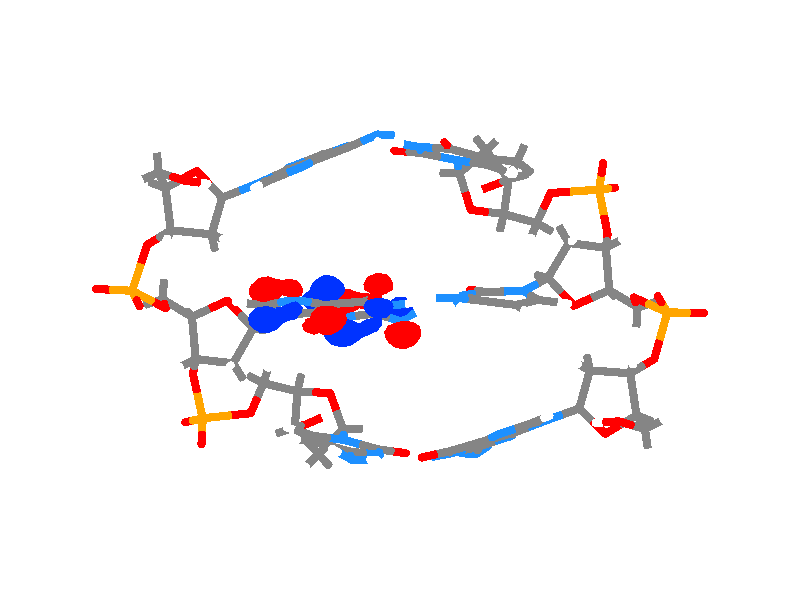 // POV-ray is a freely distributed ray-tracing program
// available at http://www.povray.org
//
// The POV-ray file is an ordinary text file that can be
// edited by the user to achieve effects that are not
// currently supported within Ecce. The most important of
// these is editing the illumination source to get off-
// center lighting. The illumination source is specified
// with the POV-ray "light_source" directive and can be
// modified by changing the first vector inclosed in the angle
// brackets following this directive.
//
// In most cases, the atom colors and the colors of the vectors
// are listed at the top of the file using the #declare statement,
// along with the surface finishes. These can also be edited by
// hand if necessary. Cases where this is not true are when
// creating a povray file from a display of partial charges or
// when using complex finishes, e.g. "Wood".
//
// The POV-ray images have a width:height aspect ratio of 4:3.
// On most systems the image can be scaled to the desired size
// when executing the povray command. To produce an image that
// is 800 by 600 pixels in size type
//   povray +W800 +H600 ./filename
// On most systems you can also type
//   povray -W800 -H600 ./filename
// The filename must have a .pov suffix. On some systems
// the pixels are not square and the ratio of width and height
// may need to be adjusted accordingly. See the POV-ray
// documentation for more information on this topic.

#declare SGFinish = finish { phong 1 ambient 0.4 diffuse 0.8 };
#declare   Hydrogen = color rgb<1,1,1>;
#declare   Carbon = color rgb<0.521569,0.521569,0.521569>;
#declare   Nitrogen = color rgb<0.117647,0.564706,1>;
#declare   Oxygen = color rgb<1,0,0>;
#declare   Phosphorous = color rgb<1,0.647059,0>;

#declare Glassy  = finish {ambient 0.8 diffuse 0.7 reflection 0.20 specular 0.5};
#declare Soft = finish { ambient 0.8 diffuse 1.0 reflection 0.20 specular 0.0};
#declare SurfPigment1 = color rgbt<1,0,0,0.501961>;
#declare SurfPigment2 = color rgbt<0,0.2,1,0.501961>;

camera {
//orthographic
//location <-0.100928,0.0947492,-13.7775>
//sky <0,21.7182,-0>
//angle 70.1916
//look_at <-0.100928,0.0947492,7.08286>
orthographic
location <-0.100928,-0.157943,-13.7753>
sky <0,21.7149,-0.379038>
angle 70.0945
look_at <-0.100928,0.208061,7.19287>
}
//light_source { <-0.300928,0.294749,-14.7573> color rgb<1,1,1> }
light_source { <-0.300928,0.0420573,-14.7551> color rgb<1,1,1> }
background { color rgb <1,1,1> }
sphere {
< -7.18073,4.28155,-5.08678>, 0.15
  texture {
    SGFinish
    pigment { color Hydrogen }
  }
}
sphere {
< 7.09187,-4.53845,-5.10038>, 0.15
  texture {
    SGFinish
    pigment { color Hydrogen }
  }
}
sphere {
< -8.02363,4.38935,-5.51938>, 0.15
  texture {
    SGFinish
    pigment { color Oxygen }
  }
}
sphere {
< -8.97563,4.70665,-4.53848>, 0.15
  texture {
    SGFinish
    pigment { color Carbon }
  }
}
sphere {
< -8.72703,4.15485,-3.12328>, 0.15
  texture {
    SGFinish
    pigment { color Carbon }
  }
}
sphere {
< -7.57893,4.79525,-2.55708>, 0.15
  texture {
    SGFinish
    pigment { color Oxygen }
  }
}
sphere {
< -6.63943,3.82225,-2.10348>, 0.15
  texture {
    SGFinish
    pigment { color Carbon }
  }
}
sphere {
< -7.03023,2.45755,-2.68458>, 0.15
  texture {
    SGFinish
    pigment { color Carbon }
  }
}
sphere {
< -8.52773,2.59945,-3.06638>, 0.15
  texture {
    SGFinish
    pigment { color Carbon }
  }
}
sphere {
< -9.39283,2.08495,-2.12938>, 0.15
  texture {
    SGFinish
    pigment { color Oxygen }
  }
}
sphere {
< -5.32213,4.33445,-2.55388>, 0.15
  texture {
    SGFinish
    pigment { color Nitrogen }
  }
}
sphere {
< -4.87683,4.43705,-3.89548>, 0.15
  texture {
    SGFinish
    pigment { color Carbon }
  }
}
sphere {
< -3.64053,4.94815,-3.94318>, 0.15
  texture {
    SGFinish
    pigment { color Nitrogen }
  }
}
sphere {
< -3.23153,5.19505,-2.61758>, 0.15
  texture {
    SGFinish
    pigment { color Carbon }
  }
}
sphere {
< -0.937628,6.13435,-2.79338>, 0.15
  texture {
    SGFinish
    pigment { color Nitrogen }
  }
}
sphere {
< -2.02113,5.67085,-2.05018>, 0.15
  texture {
    SGFinish
    pigment { color Carbon }
  }
}
sphere {
< -1.94373,5.76295,-0.685683>, 0.15
  texture {
    SGFinish
    pigment { color Nitrogen }
  }
}
sphere {
< -3.02653,5.41025,0.0911169>, 0.15
  texture {
    SGFinish
    pigment { color Carbon }
  }
}
sphere {
< -4.19873,4.95015,-0.371483>, 0.15
  texture {
    SGFinish
    pigment { color Nitrogen }
  }
}
sphere {
< -4.28253,4.82635,-1.74328>, 0.15
  texture {
    SGFinish
    pigment { color Carbon }
  }
}
sphere {
< -9.95213,0.386449,-2.10838>, 0.15
  texture {
    SGFinish
    pigment { color Phosphorous }
  }
}
sphere {
< -11.2789,0.464649,-1.43018>, 0.15
  texture {
    SGFinish
    pigment { color Oxygen }
  }
}
sphere {
< -9.68053,-0.207651,-3.44838>, 0.15
  texture {
    SGFinish
    pigment { color Oxygen }
  }
}
sphere {
< -8.71913,-0.237851,-1.02128>, 0.15
  texture {
    SGFinish
    pigment { color Oxygen }
  }
}
sphere {
< -8.82533,0.118449,0.315917>, 0.15
  texture {
    SGFinish
    pigment { color Carbon }
  }
}
sphere {
< -7.75273,-0.519651,1.22912>, 0.15
  texture {
    SGFinish
    pigment { color Carbon }
  }
}
sphere {
< -6.46253,0.0738493,1.00762>, 0.15
  texture {
    SGFinish
    pigment { color Oxygen }
  }
}
sphere {
< -5.49403,-0.939451,0.771817>, 0.15
  texture {
    SGFinish
    pigment { color Carbon }
  }
}
sphere {
< -6.23513,-2.24565,0.439617>, 0.15
  texture {
    SGFinish
    pigment { color Carbon }
  }
}
sphere {
< -7.61383,-2.07375,1.11762>, 0.15
  texture {
    SGFinish
    pigment { color Carbon }
  }
}
sphere {
< -7.71483,-2.60015,2.40252>, 0.15
  texture {
    SGFinish
    pigment { color Oxygen }
  }
}
sphere {
< -4.63323,-0.446751,-0.329683>, 0.15
  texture {
    SGFinish
    pigment { color Nitrogen }
  }
}
sphere {
< -5.06323,-0.148251,-1.64718>, 0.15
  texture {
    SGFinish
    pigment { color Carbon }
  }
}
sphere {
< -3.99873,0.0496493,-2.43818>, 0.15
  texture {
    SGFinish
    pigment { color Nitrogen }
  }
}
sphere {
< -2.84403,-0.113251,-1.65748>, 0.15
  texture {
    SGFinish
    pigment { color Carbon }
  }
}
sphere {
< -0.895928,0.167749,-3.08388>, 0.15
  texture {
    SGFinish
    pigment { color Oxygen }
  }
}
sphere {
< -1.44523,-0.0143507,-1.99528>, 0.15
  texture {
    SGFinish
    pigment { color Carbon }
  }
}
sphere {
< -0.566428,-0.156451,-0.871683>, 0.15
  texture {
    SGFinish
    pigment { color Nitrogen }
  }
}
sphere {
< -0.100428,-0.650151,1.44672>, 0.15
  texture {
    SGFinish
    pigment { color Nitrogen }
  }
}
sphere {
< -1.04913,-0.415751,0.429917>, 0.15
  texture {
    SGFinish
    pigment { color Carbon }
  }
}
sphere {
< -2.35423,-0.563651,0.735117>, 0.15
  texture {
    SGFinish
    pigment { color Nitrogen }
  }
}
sphere {
< -3.23123,-0.406351,-0.336583>, 0.15
  texture {
    SGFinish
    pigment { color Carbon }
  }
}
sphere {
< -7.35713,-4.22865,2.93842>, 0.15
  texture {
    SGFinish
    pigment { color Phosphorous }
  }
}
sphere {
< -7.99713,-4.34775,4.27712>, 0.15
  texture {
    SGFinish
    pigment { color Oxygen }
  }
}
sphere {
< -7.40253,-5.21015,1.82352>, 0.15
  texture {
    SGFinish
    pigment { color Oxygen }
  }
}
sphere {
< -5.59083,-4.03445,3.22772>, 0.15
  texture {
    SGFinish
    pigment { color Oxygen }
  }
}
sphere {
< -5.12333,-2.91435,3.89452>, 0.15
  texture {
    SGFinish
    pigment { color Carbon }
  }
}
sphere {
< -3.87323,-3.20565,4.76422>, 0.15
  texture {
    SGFinish
    pigment { color Carbon }
  }
}
sphere {
< -2.66983,-3.28155,3.98732>, 0.15
  texture {
    SGFinish
    pigment { color Oxygen }
  }
}
sphere {
< -2.19733,-4.61755,3.91282>, 0.15
  texture {
    SGFinish
    pigment { color Carbon }
  }
}
sphere {
< -3.09853,-5.51065,4.78652>, 0.15
  texture {
    SGFinish
    pigment { color Carbon }
  }
}
sphere {
< -3.96823,-4.51865,5.58362>, 0.15
  texture {
    SGFinish
    pigment { color Carbon }
  }
}
sphere {
< -3.53503,-4.37665,6.91672>, 0.15
  texture {
    SGFinish
    pigment { color Oxygen }
  }
}
sphere {
< -2.15733,-5.03305,2.47202>, 0.15
  texture {
    SGFinish
    pigment { color Nitrogen }
  }
}
sphere {
< -3.29743,-4.89535,1.67332>, 0.15
  texture {
    SGFinish
    pigment { color Carbon }
  }
}
sphere {
< -3.23093,-5.13805,0.332817>, 0.15
  texture {
    SGFinish
    pigment { color Carbon }
  }
}
sphere {
< -1.87603,-5.83515,-1.60678>, 0.15
  texture {
    SGFinish
    pigment { color Nitrogen }
  }
}
sphere {
< -1.97783,-5.50265,-0.263083>, 0.15
  texture {
    SGFinish
    pigment { color Carbon }
  }
}
sphere {
< -0.845328,-5.62775,0.470917>, 0.15
  texture {
    SGFinish
    pigment { color Nitrogen }
  }
}
sphere {
< 0.113572,-5.52265,2.54472>, 0.15
  texture {
    SGFinish
    pigment { color Oxygen }
  }
}
sphere {
< -0.905328,-5.39075,1.85742>, 0.15
  texture {
    SGFinish
    pigment { color Carbon }
  }
}
sphere {
< 7.95567,-4.48735,-5.50118>, 0.15
  texture {
    SGFinish
    pigment { color Oxygen }
  }
}
sphere {
< 8.90637,-4.75765,-4.50618>, 0.15
  texture {
    SGFinish
    pigment { color Carbon }
  }
}
sphere {
< 8.59807,-4.22305,-3.09588>, 0.15
  texture {
    SGFinish
    pigment { color Carbon }
  }
}
sphere {
< 7.44567,-4.89585,-2.57808>, 0.15
  texture {
    SGFinish
    pigment { color Oxygen }
  }
}
sphere {
< 6.49477,-3.95175,-2.09178>, 0.15
  texture {
    SGFinish
    pigment { color Carbon }
  }
}
sphere {
< 6.87937,-2.55675,-2.60198>, 0.15
  texture {
    SGFinish
    pigment { color Carbon }
  }
}
sphere {
< 8.36517,-2.67385,-3.03338>, 0.15
  texture {
    SGFinish
    pigment { color Carbon }
  }
}
sphere {
< 9.24887,-2.13315,-2.12768>, 0.15
  texture {
    SGFinish
    pigment { color Oxygen }
  }
}
sphere {
< 5.18197,-4.43815,-2.57888>, 0.15
  texture {
    SGFinish
    pigment { color Nitrogen }
  }
}
sphere {
< 4.76697,-4.51965,-3.93438>, 0.15
  texture {
    SGFinish
    pigment { color Carbon }
  }
}
sphere {
< 3.49867,-4.94595,-3.99858>, 0.15
  texture {
    SGFinish
    pigment { color Nitrogen }
  }
}
sphere {
< 3.04517,-5.14845,-2.68728>, 0.15
  texture {
    SGFinish
    pigment { color Carbon }
  }
}
sphere {
< 0.704272,-5.77265,-2.77748>, 0.15
  texture {
    SGFinish
    pigment { color Oxygen }
  }
}
sphere {
< 1.74897,-5.52635,-2.17468>, 0.15
  texture {
    SGFinish
    pigment { color Carbon }
  }
}
sphere {
< 1.68407,-5.60255,-0.741883>, 0.15
  texture {
    SGFinish
    pigment { color Nitrogen }
  }
}
sphere {
< 2.71447,-5.56625,1.44632>, 0.15
  texture {
    SGFinish
    pigment { color Nitrogen }
  }
}
sphere {
< 2.80717,-5.31895,0.0661169>, 0.15
  texture {
    SGFinish
    pigment { color Carbon }
  }
}
sphere {
< 4.01087,-4.93185,-0.412083>, 0.15
  texture {
    SGFinish
    pigment { color Nitrogen }
  }
}
sphere {
< 4.09117,-4.84265,-1.79648>, 0.15
  texture {
    SGFinish
    pigment { color Carbon }
  }
}
sphere {
< 9.73107,-0.411351,-2.12318>, 0.15
  texture {
    SGFinish
    pigment { color Phosphorous }
  }
}
sphere {
< 11.0771,-0.423751,-1.48378>, 0.15
  texture {
    SGFinish
    pigment { color Oxygen }
  }
}
sphere {
< 9.37637,0.166049,-3.45088>, 0.15
  texture {
    SGFinish
    pigment { color Oxygen }
  }
}
sphere {
< 8.49757,0.158849,-1.00318>, 0.15
  texture {
    SGFinish
    pigment { color Oxygen }
  }
}
sphere {
< 8.63897,-0.185551,0.333817>, 0.15
  texture {
    SGFinish
    pigment { color Carbon }
  }
}
sphere {
< 7.59427,0.468549,1.26832>, 0.15
  texture {
    SGFinish
    pigment { color Carbon }
  }
}
sphere {
< 6.29037,-0.109551,1.07842>, 0.15
  texture {
    SGFinish
    pigment { color Oxygen }
  }
}
sphere {
< 5.34087,0.914149,0.813817>, 0.15
  texture {
    SGFinish
    pigment { color Carbon }
  }
}
sphere {
< 6.10577,2.19285,0.436417>, 0.15
  texture {
    SGFinish
    pigment { color Carbon }
  }
}
sphere {
< 7.46807,2.02425,1.14872>, 0.15
  texture {
    SGFinish
    pigment { color Carbon }
  }
}
sphere {
< 7.53347,2.55415,2.43252>, 0.15
  texture {
    SGFinish
    pigment { color Oxygen }
  }
}
sphere {
< 4.44307,0.406349,-0.275783>, 0.15
  texture {
    SGFinish
    pigment { color Nitrogen }
  }
}
sphere {
< 4.97767,0.0579493,-1.51598>, 0.15
  texture {
    SGFinish
    pigment { color Carbon }
  }
}
sphere {
< 4.17107,-0.146251,-2.59848>, 0.15
  texture {
    SGFinish
    pigment { color Carbon }
  }
}
sphere {
< 1.89977,0.103549,-3.54478>, 0.15
  texture {
    SGFinish
    pigment { color Nitrogen }
  }
}
sphere {
< 2.75187,0.0324493,-2.45608>, 0.15
  texture {
    SGFinish
    pigment { color Carbon }
  }
}
sphere {
< 2.18577,0.225949,-1.24558>, 0.15
  texture {
    SGFinish
    pigment { color Nitrogen }
  }
}
sphere {
< 2.48527,0.475749,1.00082>, 0.15
  texture {
    SGFinish
    pigment { color Oxygen }
  }
}
sphere {
< 3.00747,0.380349,-0.109483>, 0.15
  texture {
    SGFinish
    pigment { color Carbon }
  }
}
sphere {
< 7.21757,4.20355,2.94732>, 0.15
  texture {
    SGFinish
    pigment { color Phosphorous }
  }
}
sphere {
< 7.80537,4.29945,4.31192>, 0.15
  texture {
    SGFinish
    pigment { color Oxygen }
  }
}
sphere {
< 7.37117,5.16565,1.82602>, 0.15
  texture {
    SGFinish
    pigment { color Oxygen }
  }
}
sphere {
< 5.43497,4.08295,3.15972>, 0.15
  texture {
    SGFinish
    pigment { color Oxygen }
  }
}
sphere {
< 4.92937,2.99055,3.84612>, 0.15
  texture {
    SGFinish
    pigment { color Carbon }
  }
}
sphere {
< 3.71847,3.33395,4.74962>, 0.15
  texture {
    SGFinish
    pigment { color Carbon }
  }
}
sphere {
< 2.50047,3.47415,4.00662>, 0.15
  texture {
    SGFinish
    pigment { color Oxygen }
  }
}
sphere {
< 2.08197,4.83145,3.97202>, 0.15
  texture {
    SGFinish
    pigment { color Carbon }
  }
}
sphere {
< 3.05937,5.67195,4.81572>, 0.15
  texture {
    SGFinish
    pigment { color Carbon }
  }
}
sphere {
< 3.90017,4.63115,5.57942>, 0.15
  texture {
    SGFinish
    pigment { color Carbon }
  }
}
sphere {
< 3.49417,4.49455,6.92202>, 0.15
  texture {
    SGFinish
    pigment { color Oxygen }
  }
}
sphere {
< 1.99627,5.28235,2.54562>, 0.15
  texture {
    SGFinish
    pigment { color Nitrogen }
  }
}
sphere {
< 3.11007,5.09435,1.69412>, 0.15
  texture {
    SGFinish
    pigment { color Carbon }
  }
}
sphere {
< 4.21127,5.17455,-0.512383>, 0.15
  texture {
    SGFinish
    pigment { color Carbon }
  }
}
sphere {
< 3.01717,5.31145,0.358617>, 0.15
  texture {
    SGFinish
    pigment { color Carbon }
  }
}
sphere {
< 1.53417,5.87475,-1.45928>, 0.15
  texture {
    SGFinish
    pigment { color Oxygen }
  }
}
sphere {
< 1.73617,5.65475,-0.263383>, 0.15
  texture {
    SGFinish
    pigment { color Carbon }
  }
}
sphere {
< 0.593772,5.73655,0.579517>, 0.15
  texture {
    SGFinish
    pigment { color Nitrogen }
  }
}
sphere {
< -0.307528,5.64005,2.67452>, 0.15
  texture {
    SGFinish
    pigment { color Oxygen }
  }
}
sphere {
< 0.701572,5.53435,1.97772>, 0.15
  texture {
    SGFinish
    pigment { color Carbon }
  }
}
sphere {
< -9.91723,4.29595,-4.94398>, 0.15
  texture {
    SGFinish
    pigment { color Hydrogen }
  }
}
sphere {
< -9.07063,5.81005,-4.51518>, 0.15
  texture {
    SGFinish
    pigment { color Hydrogen }
  }
}
sphere {
< -9.57093,4.48455,-2.47478>, 0.15
  texture {
    SGFinish
    pigment { color Hydrogen }
  }
}
sphere {
< -6.65713,3.83355,-0.987083>, 0.15
  texture {
    SGFinish
    pigment { color Hydrogen }
  }
}
sphere {
< -6.42853,2.19295,-3.57688>, 0.15
  texture {
    SGFinish
    pigment { color Hydrogen }
  }
}
sphere {
< -6.85753,1.62785,-1.96098>, 0.15
  texture {
    SGFinish
    pigment { color Hydrogen }
  }
}
sphere {
< -8.72193,2.13725,-4.06328>, 0.15
  texture {
    SGFinish
    pigment { color Hydrogen }
  }
}
sphere {
< -5.46213,4.12705,-4.77008>, 0.15
  texture {
    SGFinish
    pigment { color Hydrogen }
  }
}
sphere {
< -0.901028,5.75205,-3.70928>, 0.15
  texture {
    SGFinish
    pigment { color Hydrogen }
  }
}
sphere {
< -0.0474279,6.13295,-2.31418>, 0.15
  texture {
    SGFinish
    pigment { color Hydrogen }
  }
}
sphere {
< -2.89683,5.50605,1.17872>, 0.15
  texture {
    SGFinish
    pigment { color Hydrogen }
  }
}
sphere {
< -9.81553,-0.193151,0.706317>, 0.15
  texture {
    SGFinish
    pigment { color Hydrogen }
  }
}
sphere {
< -8.75963,1.22185,0.407217>, 0.15
  texture {
    SGFinish
    pigment { color Hydrogen }
  }
}
sphere {
< -2.66703,-3.99175,6.89232>, 0.15
  texture {
    SGFinish
    pigment { color Hydrogen }
  }
}
sphere {
< 2.60647,4.15665,6.91502>, 0.15
  texture {
    SGFinish
    pigment { color Hydrogen }
  }
}
sphere {
< -7.99123,-0.210251,2.27512>, 0.15
  texture {
    SGFinish
    pigment { color Hydrogen }
  }
}
sphere {
< -4.87753,-1.05145,1.70842>, 0.15
  texture {
    SGFinish
    pigment { color Hydrogen }
  }
}
sphere {
< -6.36883,-2.38205,-0.651083>, 0.15
  texture {
    SGFinish
    pigment { color Hydrogen }
  }
}
sphere {
< -5.68223,-3.13545,0.798117>, 0.15
  texture {
    SGFinish
    pigment { color Hydrogen }
  }
}
sphere {
< -8.42573,-2.51065,0.494017>, 0.15
  texture {
    SGFinish
    pigment { color Hydrogen }
  }
}
sphere {
< -6.12023,-0.0293507,-1.94348>, 0.15
  texture {
    SGFinish
    pigment { color Hydrogen }
  }
}
sphere {
< 0.447372,-0.0325507,-1.00828>, 0.15
  texture {
    SGFinish
    pigment { color Hydrogen }
  }
}
sphere {
< -0.465028,-0.550051,2.36632>, 0.15
  texture {
    SGFinish
    pigment { color Hydrogen }
  }
}
sphere {
< 0.796272,-0.196251,1.32012>, 0.15
  texture {
    SGFinish
    pigment { color Hydrogen }
  }
}
sphere {
< -5.91073,-2.50755,4.55892>, 0.15
  texture {
    SGFinish
    pigment { color Hydrogen }
  }
}
sphere {
< -4.87163,-2.12995,3.13882>, 0.15
  texture {
    SGFinish
    pigment { color Hydrogen }
  }
}
sphere {
< -3.68003,-2.31485,5.40522>, 0.15
  texture {
    SGFinish
    pigment { color Hydrogen }
  }
}
sphere {
< -1.14983,-4.56935,4.29522>, 0.15
  texture {
    SGFinish
    pigment { color Hydrogen }
  }
}
sphere {
< -3.74553,-6.17255,4.17972>, 0.15
  texture {
    SGFinish
    pigment { color Hydrogen }
  }
}
sphere {
< -2.50143,-6.17465,5.43722>, 0.15
  texture {
    SGFinish
    pigment { color Hydrogen }
  }
}
sphere {
< -5.01693,-4.86355,5.71422>, 0.15
  texture {
    SGFinish
    pigment { color Hydrogen }
  }
}
sphere {
< -4.26343,-4.57865,2.18522>, 0.15
  texture {
    SGFinish
    pigment { color Hydrogen }
  }
}
sphere {
< -4.13643,-5.03195,-0.277383>, 0.15
  texture {
    SGFinish
    pigment { color Hydrogen }
  }
}
sphere {
< -0.954728,-5.83655,-2.02408>, 0.15
  texture {
    SGFinish
    pigment { color Hydrogen }
  }
}
sphere {
< -2.59033,-5.44555,-2.17528>, 0.15
  texture {
    SGFinish
    pigment { color Hydrogen }
  }
}
sphere {
< 9.82777,-4.29045,-4.89618>, 0.15
  texture {
    SGFinish
    pigment { color Hydrogen }
  }
}
sphere {
< 9.06767,-5.85355,-4.47878>, 0.15
  texture {
    SGFinish
    pigment { color Hydrogen }
  }
}
sphere {
< 9.42817,-4.53735,-2.42198>, 0.15
  texture {
    SGFinish
    pigment { color Hydrogen }
  }
}
sphere {
< 6.50387,-4.01715,-0.977083>, 0.15
  texture {
    SGFinish
    pigment { color Hydrogen }
  }
}
sphere {
< 6.25247,-2.23705,-3.45888>, 0.15
  texture {
    SGFinish
    pigment { color Hydrogen }
  }
}
sphere {
< 6.73127,-1.77245,-1.82388>, 0.15
  texture {
    SGFinish
    pigment { color Hydrogen }
  }
}
sphere {
< 8.51617,-2.21175,-4.03788>, 0.15
  texture {
    SGFinish
    pigment { color Hydrogen }
  }
}
sphere {
< 5.39567,-4.27045,-4.79588>, 0.15
  texture {
    SGFinish
    pigment { color Hydrogen }
  }
}
sphere {
< 0.768972,-5.76355,-0.286883>, 0.15
  texture {
    SGFinish
    pigment { color Hydrogen }
  }
}
sphere {
< 3.39557,-5.08535,1.98842>, 0.15
  texture {
    SGFinish
    pigment { color Hydrogen }
  }
}
sphere {
< 1.78257,-5.52295,1.84002>, 0.15
  texture {
    SGFinish
    pigment { color Hydrogen }
  }
}
sphere {
< 9.64157,0.120249,0.695217>, 0.15
  texture {
    SGFinish
    pigment { color Hydrogen }
  }
}
sphere {
< 8.56607,-1.28795,0.433717>, 0.15
  texture {
    SGFinish
    pigment { color Hydrogen }
  }
}
sphere {
< 7.84947,0.161549,2.31062>, 0.15
  texture {
    SGFinish
    pigment { color Hydrogen }
  }
}
sphere {
< 4.73717,1.06915,1.75272>, 0.15
  texture {
    SGFinish
    pigment { color Hydrogen }
  }
}
sphere {
< 6.26407,2.27955,-0.656683>, 0.15
  texture {
    SGFinish
    pigment { color Hydrogen }
  }
}
sphere {
< 5.56367,3.11585,0.738717>, 0.15
  texture {
    SGFinish
    pigment { color Hydrogen }
  }
}
sphere {
< 8.29587,2.45465,0.542117>, 0.15
  texture {
    SGFinish
    pigment { color Hydrogen }
  }
}
sphere {
< 6.07987,-0.0794507,-1.57598>, 0.15
  texture {
    SGFinish
    pigment { color Hydrogen }
  }
}
sphere {
< 4.60487,-0.429651,-3.56338>, 0.15
  texture {
    SGFinish
    pigment { color Hydrogen }
  }
}
sphere {
< 0.899772,0.0829493,-3.38338>, 0.15
  texture {
    SGFinish
    pigment { color Hydrogen }
  }
}
sphere {
< 2.21687,-0.370251,-4.35538>, 0.15
  texture {
    SGFinish
    pigment { color Hydrogen }
  }
}
sphere {
< 5.71297,2.54635,4.49162>, 0.15
  texture {
    SGFinish
    pigment { color Hydrogen }
  }
}
sphere {
< 4.62447,2.21785,3.09892>, 0.15
  texture {
    SGFinish
    pigment { color Hydrogen }
  }
}
sphere {
< 3.50137,2.44685,5.38892>, 0.15
  texture {
    SGFinish
    pigment { color Hydrogen }
  }
}
sphere {
< 1.05487,4.82205,4.40952>, 0.15
  texture {
    SGFinish
    pigment { color Hydrogen }
  }
}
sphere {
< 3.71947,6.30095,4.18822>, 0.15
  texture {
    SGFinish
    pigment { color Hydrogen }
  }
}
sphere {
< 2.52117,6.36415,5.48812>, 0.15
  texture {
    SGFinish
    pigment { color Hydrogen }
  }
}
sphere {
< 4.96787,4.92195,5.68622>, 0.15
  texture {
    SGFinish
    pigment { color Hydrogen }
  }
}
sphere {
< 4.07837,4.76105,2.19072>, 0.15
  texture {
    SGFinish
    pigment { color Hydrogen }
  }
}
sphere {
< 4.63777,6.16035,-0.740683>, 0.15
  texture {
    SGFinish
    pigment { color Hydrogen }
  }
}
sphere {
< 5.00087,4.57045,-0.0300831>, 0.15
  texture {
    SGFinish
    pigment { color Hydrogen }
  }
}
sphere {
< 3.95887,4.69285,-1.46618>, 0.15
  texture {
    SGFinish
    pigment { color Hydrogen }
  }
}
sphere {
< -0.343128,5.89135,0.173217>, 0.15
  texture {
    SGFinish
    pigment { color Hydrogen }
  }
}
cylinder {
  <-7.18073,4.28155,-5.08678>,
  <-7.4791,4.31971,-5.23992>,
  0.15
  texture {
    SGFinish
    pigment { color Hydrogen }
  }
}
cylinder {
  <-7.4791,4.31971,-5.23992>,
  <-8.02363,4.38935,-5.51938>,
  0.15
  texture {
    SGFinish
    pigment { color Oxygen }
  }
}
cylinder {
  <7.09187,-4.53845,-5.10038>,
  <7.39764,-4.52036,-5.24226>,
  0.15
  texture {
    SGFinish
    pigment { color Hydrogen }
  }
}
cylinder {
  <7.39764,-4.52036,-5.24226>,
  <7.95567,-4.48735,-5.50118>,
  0.15
  texture {
    SGFinish
    pigment { color Oxygen }
  }
}
cylinder {
  <-8.02363,4.38935,-5.51938>,
  <-8.48693,4.54377,-5.04201>,
  0.15
  texture {
    SGFinish
    pigment { color Oxygen }
  }
}
cylinder {
  <-8.48693,4.54377,-5.04201>,
  <-8.97563,4.70665,-4.53848>,
  0.15
  texture {
    SGFinish
    pigment { color Carbon }
  }
}
cylinder {
  <-8.97563,4.70665,-4.53848>,
  <-8.85133,4.43075,-3.83088>,
  0.15
  texture {
    SGFinish
    pigment { color Carbon }
  }
}
cylinder {
  <-8.85133,4.43075,-3.83088>,
  <-8.72703,4.15485,-3.12328>,
  0.15
  texture {
    SGFinish
    pigment { color Carbon }
  }
}
cylinder {
  <-8.97563,4.70665,-4.53848>,
  <-9.59531,4.43636,-4.80535>,
  0.15
  texture {
    SGFinish
    pigment { color Carbon }
  }
}
cylinder {
  <-9.59531,4.43636,-4.80535>,
  <-9.91723,4.29595,-4.94398>,
  0.15
  texture {
    SGFinish
    pigment { color Hydrogen }
  }
}
cylinder {
  <-8.97563,4.70665,-4.53848>,
  <-9.03815,5.43282,-4.52315>,
  0.15
  texture {
    SGFinish
    pigment { color Carbon }
  }
}
cylinder {
  <-9.03815,5.43282,-4.52315>,
  <-9.07063,5.81005,-4.51518>,
  0.15
  texture {
    SGFinish
    pigment { color Hydrogen }
  }
}
cylinder {
  <-7.57893,4.79525,-2.55708>,
  <-8.13767,4.48359,-2.83263>,
  0.15
  texture {
    SGFinish
    pigment { color Oxygen }
  }
}
cylinder {
  <-8.13767,4.48359,-2.83263>,
  <-8.72703,4.15485,-3.12328>,
  0.15
  texture {
    SGFinish
    pigment { color Carbon }
  }
}
cylinder {
  <-8.72703,4.15485,-3.12328>,
  <-8.62738,3.37715,-3.09483>,
  0.15
  texture {
    SGFinish
    pigment { color Carbon }
  }
}
cylinder {
  <-8.62738,3.37715,-3.09483>,
  <-8.52773,2.59945,-3.06638>,
  0.15
  texture {
    SGFinish
    pigment { color Carbon }
  }
}
cylinder {
  <-8.72703,4.15485,-3.12328>,
  <-9.28242,4.37183,-2.69649>,
  0.15
  texture {
    SGFinish
    pigment { color Carbon }
  }
}
cylinder {
  <-9.28242,4.37183,-2.69649>,
  <-9.57093,4.48455,-2.47478>,
  0.15
  texture {
    SGFinish
    pigment { color Hydrogen }
  }
}
cylinder {
  <-7.57893,4.79525,-2.55708>,
  <-7.1217,4.32172,-2.33633>,
  0.15
  texture {
    SGFinish
    pigment { color Oxygen }
  }
}
cylinder {
  <-7.1217,4.32172,-2.33633>,
  <-6.63943,3.82225,-2.10348>,
  0.15
  texture {
    SGFinish
    pigment { color Carbon }
  }
}
cylinder {
  <-7.03023,2.45755,-2.68458>,
  <-6.83483,3.1399,-2.39403>,
  0.15
  texture {
    SGFinish
    pigment { color Carbon }
  }
}
cylinder {
  <-6.83483,3.1399,-2.39403>,
  <-6.63943,3.82225,-2.10348>,
  0.15
  texture {
    SGFinish
    pigment { color Carbon }
  }
}
cylinder {
  <-5.32213,4.33445,-2.55388>,
  <-5.97211,4.08172,-2.33165>,
  0.15
  texture {
    SGFinish
    pigment { color Nitrogen }
  }
}
cylinder {
  <-5.97211,4.08172,-2.33165>,
  <-6.63943,3.82225,-2.10348>,
  0.15
  texture {
    SGFinish
    pigment { color Carbon }
  }
}
cylinder {
  <-6.63943,3.82225,-2.10348>,
  <-6.65108,3.82969,-1.36876>,
  0.15
  texture {
    SGFinish
    pigment { color Carbon }
  }
}
cylinder {
  <-6.65108,3.82969,-1.36876>,
  <-6.65713,3.83355,-0.987083>,
  0.15
  texture {
    SGFinish
    pigment { color Hydrogen }
  }
}
cylinder {
  <-7.03023,2.45755,-2.68458>,
  <-7.77898,2.5285,-2.87548>,
  0.15
  texture {
    SGFinish
    pigment { color Carbon }
  }
}
cylinder {
  <-7.77898,2.5285,-2.87548>,
  <-8.52773,2.59945,-3.06638>,
  0.15
  texture {
    SGFinish
    pigment { color Carbon }
  }
}
cylinder {
  <-7.03023,2.45755,-2.68458>,
  <-6.63424,2.28341,-3.27182>,
  0.15
  texture {
    SGFinish
    pigment { color Carbon }
  }
}
cylinder {
  <-6.63424,2.28341,-3.27182>,
  <-6.42853,2.19295,-3.57688>,
  0.15
  texture {
    SGFinish
    pigment { color Hydrogen }
  }
}
cylinder {
  <-7.03023,2.45755,-2.68458>,
  <-6.91657,1.91151,-2.20837>,
  0.15
  texture {
    SGFinish
    pigment { color Carbon }
  }
}
cylinder {
  <-6.91657,1.91151,-2.20837>,
  <-6.85753,1.62785,-1.96098>,
  0.15
  texture {
    SGFinish
    pigment { color Hydrogen }
  }
}
cylinder {
  <-8.52773,2.59945,-3.06638>,
  <-8.97181,2.33534,-2.58539>,
  0.15
  texture {
    SGFinish
    pigment { color Carbon }
  }
}
cylinder {
  <-8.97181,2.33534,-2.58539>,
  <-9.39283,2.08495,-2.12938>,
  0.15
  texture {
    SGFinish
    pigment { color Oxygen }
  }
}
cylinder {
  <-8.52773,2.59945,-3.06638>,
  <-8.65553,2.29527,-3.72246>,
  0.15
  texture {
    SGFinish
    pigment { color Carbon }
  }
}
cylinder {
  <-8.65553,2.29527,-3.72246>,
  <-8.72193,2.13725,-4.06328>,
  0.15
  texture {
    SGFinish
    pigment { color Hydrogen }
  }
}
cylinder {
  <-9.39283,2.08495,-2.12938>,
  <-9.62092,1.39226,-2.12082>,
  0.15
  texture {
    SGFinish
    pigment { color Oxygen }
  }
}
cylinder {
  <-9.62092,1.39226,-2.12082>,
  <-9.95213,0.386449,-2.10838>,
  0.15
  texture {
    SGFinish
    pigment { color Phosphorous }
  }
}
cylinder {
  <-5.32213,4.33445,-2.55388>,
  <-5.10241,4.38507,-3.21586>,
  0.15
  texture {
    SGFinish
    pigment { color Nitrogen }
  }
}
cylinder {
  <-5.10241,4.38507,-3.21586>,
  <-4.87683,4.43705,-3.89548>,
  0.15
  texture {
    SGFinish
    pigment { color Carbon }
  }
}
cylinder {
  <-5.32213,4.33445,-2.55388>,
  <-4.80917,4.57716,-2.15392>,
  0.15
  texture {
    SGFinish
    pigment { color Nitrogen }
  }
}
cylinder {
  <-4.80917,4.57716,-2.15392>,
  <-4.28253,4.82635,-1.74328>,
  0.15
  texture {
    SGFinish
    pigment { color Carbon }
  }
}
cylinder {
  <-4.87683,4.43705,-3.89548>,
  <-4.25054,4.69596,-3.91965>,
  0.15
  texture {
    SGFinish
    pigment { color Carbon }
  }
}
cylinder {
  <-4.25054,4.69596,-3.91965>,
  <-3.64053,4.94815,-3.94318>,
  0.15
  texture {
    SGFinish
    pigment { color Nitrogen }
  }
}
cylinder {
  <-4.87683,4.43705,-3.89548>,
  <-5.26203,4.23303,-4.47107>,
  0.15
  texture {
    SGFinish
    pigment { color Carbon }
  }
}
cylinder {
  <-5.26203,4.23303,-4.47107>,
  <-5.46213,4.12705,-4.77008>,
  0.15
  texture {
    SGFinish
    pigment { color Hydrogen }
  }
}
cylinder {
  <-3.64053,4.94815,-3.94318>,
  <-3.43872,5.06997,-3.2891>,
  0.15
  texture {
    SGFinish
    pigment { color Nitrogen }
  }
}
cylinder {
  <-3.43872,5.06997,-3.2891>,
  <-3.23153,5.19505,-2.61758>,
  0.15
  texture {
    SGFinish
    pigment { color Carbon }
  }
}
cylinder {
  <-3.23153,5.19505,-2.61758>,
  <-2.62633,5.43295,-2.33388>,
  0.15
  texture {
    SGFinish
    pigment { color Carbon }
  }
}
cylinder {
  <-2.62633,5.43295,-2.33388>,
  <-2.02113,5.67085,-2.05018>,
  0.15
  texture {
    SGFinish
    pigment { color Carbon }
  }
}
cylinder {
  <-3.23153,5.19505,-2.61758>,
  <-3.75703,5.0107,-2.18043>,
  0.15
  texture {
    SGFinish
    pigment { color Carbon }
  }
}
cylinder {
  <-3.75703,5.0107,-2.18043>,
  <-4.28253,4.82635,-1.74328>,
  0.15
  texture {
    SGFinish
    pigment { color Carbon }
  }
}
cylinder {
  <-0.937628,6.13435,-2.79338>,
  <-1.47225,5.90565,-2.42667>,
  0.15
  texture {
    SGFinish
    pigment { color Nitrogen }
  }
}
cylinder {
  <-1.47225,5.90565,-2.42667>,
  <-2.02113,5.67085,-2.05018>,
  0.15
  texture {
    SGFinish
    pigment { color Carbon }
  }
}
cylinder {
  <-0.937628,6.13435,-2.79338>,
  <-0.913758,5.88502,-3.39071>,
  0.15
  texture {
    SGFinish
    pigment { color Nitrogen }
  }
}
cylinder {
  <-0.913758,5.88502,-3.39071>,
  <-0.901028,5.75205,-3.70928>,
  0.15
  texture {
    SGFinish
    pigment { color Hydrogen }
  }
}
cylinder {
  <-0.937628,6.13435,-2.79338>,
  <-0.357063,6.13344,-2.48086>,
  0.15
  texture {
    SGFinish
    pigment { color Nitrogen }
  }
}
cylinder {
  <-0.357063,6.13344,-2.48086>,
  <-0.0474279,6.13295,-2.31418>,
  0.15
  texture {
    SGFinish
    pigment { color Hydrogen }
  }
}
cylinder {
  <-2.02113,5.67085,-2.05018>,
  <-1.98192,5.71751,-1.35896>,
  0.15
  texture {
    SGFinish
    pigment { color Carbon }
  }
}
cylinder {
  <-1.98192,5.71751,-1.35896>,
  <-1.94373,5.76295,-0.685683>,
  0.15
  texture {
    SGFinish
    pigment { color Nitrogen }
  }
}
cylinder {
  <-1.94373,5.76295,-0.685683>,
  <-2.478,5.58892,-0.302394>,
  0.15
  texture {
    SGFinish
    pigment { color Nitrogen }
  }
}
cylinder {
  <-2.478,5.58892,-0.302394>,
  <-3.02653,5.41025,0.0911169>,
  0.15
  texture {
    SGFinish
    pigment { color Carbon }
  }
}
cylinder {
  <-3.02653,5.41025,0.0911169>,
  <-3.62034,5.17717,-0.143227>,
  0.15
  texture {
    SGFinish
    pigment { color Carbon }
  }
}
cylinder {
  <-3.62034,5.17717,-0.143227>,
  <-4.19873,4.95015,-0.371483>,
  0.15
  texture {
    SGFinish
    pigment { color Nitrogen }
  }
}
cylinder {
  <-3.02653,5.41025,0.0911169>,
  <-2.94117,5.4733,0.806888>,
  0.15
  texture {
    SGFinish
    pigment { color Carbon }
  }
}
cylinder {
  <-2.94117,5.4733,0.806888>,
  <-2.89683,5.50605,1.17872>,
  0.15
  texture {
    SGFinish
    pigment { color Hydrogen }
  }
}
cylinder {
  <-4.19873,4.95015,-0.371483>,
  <-4.24008,4.88906,-1.04836>,
  0.15
  texture {
    SGFinish
    pigment { color Nitrogen }
  }
}
cylinder {
  <-4.24008,4.88906,-1.04836>,
  <-4.28253,4.82635,-1.74328>,
  0.15
  texture {
    SGFinish
    pigment { color Carbon }
  }
}
cylinder {
  <-9.68053,-0.207651,-3.44838>,
  <-9.79129,0.0346359,-2.9019>,
  0.15
  texture {
    SGFinish
    pigment { color Oxygen }
  }
}
cylinder {
  <-9.79129,0.0346359,-2.9019>,
  <-9.95213,0.386449,-2.10838>,
  0.15
  texture {
    SGFinish
    pigment { color Phosphorous }
  }
}
cylinder {
  <-9.95213,0.386449,-2.10838>,
  <-10.7378,0.432758,-1.70677>,
  0.15
  texture {
    SGFinish
    pigment { color Phosphorous }
  }
}
cylinder {
  <-10.7378,0.432758,-1.70677>,
  <-11.2789,0.464649,-1.43018>,
  0.15
  texture {
    SGFinish
    pigment { color Oxygen }
  }
}
cylinder {
  <-9.95213,0.386449,-2.10838>,
  <-9.22197,0.0167521,-1.46463>,
  0.15
  texture {
    SGFinish
    pigment { color Phosphorous }
  }
}
cylinder {
  <-9.22197,0.0167521,-1.46463>,
  <-8.71913,-0.237851,-1.02128>,
  0.15
  texture {
    SGFinish
    pigment { color Oxygen }
  }
}
cylinder {
  <-8.82533,0.118449,0.315917>,
  <-8.77081,-0.0644513,-0.370512>,
  0.15
  texture {
    SGFinish
    pigment { color Carbon }
  }
}
cylinder {
  <-8.77081,-0.0644513,-0.370512>,
  <-8.71913,-0.237851,-1.02128>,
  0.15
  texture {
    SGFinish
    pigment { color Oxygen }
  }
}
cylinder {
  <-8.82533,0.118449,0.315917>,
  <-8.28903,-0.200601,0.772517>,
  0.15
  texture {
    SGFinish
    pigment { color Carbon }
  }
}
cylinder {
  <-8.28903,-0.200601,0.772517>,
  <-7.75273,-0.519651,1.22912>,
  0.15
  texture {
    SGFinish
    pigment { color Carbon }
  }
}
cylinder {
  <-8.82533,0.118449,0.315917>,
  <-9.477,-0.0866208,0.572847>,
  0.15
  texture {
    SGFinish
    pigment { color Carbon }
  }
}
cylinder {
  <-9.477,-0.0866208,0.572847>,
  <-9.81553,-0.193151,0.706317>,
  0.15
  texture {
    SGFinish
    pigment { color Hydrogen }
  }
}
cylinder {
  <-8.82533,0.118449,0.315917>,
  <-8.78209,0.844619,0.376003>,
  0.15
  texture {
    SGFinish
    pigment { color Carbon }
  }
}
cylinder {
  <-8.78209,0.844619,0.376003>,
  <-8.75963,1.22185,0.407217>,
  0.15
  texture {
    SGFinish
    pigment { color Hydrogen }
  }
}
cylinder {
  <-7.75273,-0.519651,1.22912>,
  <-7.09043,-0.214987,1.11541>,
  0.15
  texture {
    SGFinish
    pigment { color Carbon }
  }
}
cylinder {
  <-7.09043,-0.214987,1.11541>,
  <-6.46253,0.0738493,1.00762>,
  0.15
  texture {
    SGFinish
    pigment { color Oxygen }
  }
}
cylinder {
  <-7.75273,-0.519651,1.22912>,
  <-7.68328,-1.2967,1.17337>,
  0.15
  texture {
    SGFinish
    pigment { color Carbon }
  }
}
cylinder {
  <-7.68328,-1.2967,1.17337>,
  <-7.61383,-2.07375,1.11762>,
  0.15
  texture {
    SGFinish
    pigment { color Carbon }
  }
}
cylinder {
  <-7.75273,-0.519651,1.22912>,
  <-7.90969,-0.316028,1.91751>,
  0.15
  texture {
    SGFinish
    pigment { color Carbon }
  }
}
cylinder {
  <-7.90969,-0.316028,1.91751>,
  <-7.99123,-0.210251,2.27512>,
  0.15
  texture {
    SGFinish
    pigment { color Hydrogen }
  }
}
cylinder {
  <-5.49403,-0.939451,0.771817>,
  <-5.99119,-0.41929,0.892861>,
  0.15
  texture {
    SGFinish
    pigment { color Carbon }
  }
}
cylinder {
  <-5.99119,-0.41929,0.892861>,
  <-6.46253,0.0738493,1.00762>,
  0.15
  texture {
    SGFinish
    pigment { color Oxygen }
  }
}
cylinder {
  <-6.23513,-2.24565,0.439617>,
  <-5.86458,-1.59255,0.605717>,
  0.15
  texture {
    SGFinish
    pigment { color Carbon }
  }
}
cylinder {
  <-5.86458,-1.59255,0.605717>,
  <-5.49403,-0.939451,0.771817>,
  0.15
  texture {
    SGFinish
    pigment { color Carbon }
  }
}
cylinder {
  <-4.63323,-0.446751,-0.329683>,
  <-5.05796,-0.689859,0.21382>,
  0.15
  texture {
    SGFinish
    pigment { color Nitrogen }
  }
}
cylinder {
  <-5.05796,-0.689859,0.21382>,
  <-5.49403,-0.939451,0.771817>,
  0.15
  texture {
    SGFinish
    pigment { color Carbon }
  }
}
cylinder {
  <-5.49403,-0.939451,0.771817>,
  <-5.0883,-1.01316,1.38821>,
  0.15
  texture {
    SGFinish
    pigment { color Carbon }
  }
}
cylinder {
  <-5.0883,-1.01316,1.38821>,
  <-4.87753,-1.05145,1.70842>,
  0.15
  texture {
    SGFinish
    pigment { color Hydrogen }
  }
}
cylinder {
  <-6.23513,-2.24565,0.439617>,
  <-6.92448,-2.1597,0.778617>,
  0.15
  texture {
    SGFinish
    pigment { color Carbon }
  }
}
cylinder {
  <-6.92448,-2.1597,0.778617>,
  <-7.61383,-2.07375,1.11762>,
  0.15
  texture {
    SGFinish
    pigment { color Carbon }
  }
}
cylinder {
  <-6.23513,-2.24565,0.439617>,
  <-6.32312,-2.33542,-0.278194>,
  0.15
  texture {
    SGFinish
    pigment { color Carbon }
  }
}
cylinder {
  <-6.32312,-2.33542,-0.278194>,
  <-6.36883,-2.38205,-0.651083>,
  0.15
  texture {
    SGFinish
    pigment { color Hydrogen }
  }
}
cylinder {
  <-6.23513,-2.24565,0.439617>,
  <-5.87125,-2.83125,0.675553>,
  0.15
  texture {
    SGFinish
    pigment { color Carbon }
  }
}
cylinder {
  <-5.87125,-2.83125,0.675553>,
  <-5.68223,-3.13545,0.798117>,
  0.15
  texture {
    SGFinish
    pigment { color Hydrogen }
  }
}
cylinder {
  <-8.42573,-2.51065,0.494017>,
  <-8.14816,-2.36128,0.707213>,
  0.15
  texture {
    SGFinish
    pigment { color Hydrogen }
  }
}
cylinder {
  <-8.14816,-2.36128,0.707213>,
  <-7.61383,-2.07375,1.11762>,
  0.15
  texture {
    SGFinish
    pigment { color Carbon }
  }
}
cylinder {
  <-7.61383,-2.07375,1.11762>,
  <-7.66567,-2.34397,1.7772>,
  0.15
  texture {
    SGFinish
    pigment { color Carbon }
  }
}
cylinder {
  <-7.66567,-2.34397,1.7772>,
  <-7.71483,-2.60015,2.40252>,
  0.15
  texture {
    SGFinish
    pigment { color Oxygen }
  }
}
cylinder {
  <-7.71483,-2.60015,2.40252>,
  <-7.56895,-3.26429,2.62107>,
  0.15
  texture {
    SGFinish
    pigment { color Oxygen }
  }
}
cylinder {
  <-7.56895,-3.26429,2.62107>,
  <-7.35713,-4.22865,2.93842>,
  0.15
  texture {
    SGFinish
    pigment { color Phosphorous }
  }
}
cylinder {
  <-4.63323,-0.446751,-0.329683>,
  <-4.8454,-0.299464,-0.979765>,
  0.15
  texture {
    SGFinish
    pigment { color Nitrogen }
  }
}
cylinder {
  <-4.8454,-0.299464,-0.979765>,
  <-5.06323,-0.148251,-1.64718>,
  0.15
  texture {
    SGFinish
    pigment { color Carbon }
  }
}
cylinder {
  <-4.63323,-0.446751,-0.329683>,
  <-3.94145,-0.426816,-0.333088>,
  0.15
  texture {
    SGFinish
    pigment { color Nitrogen }
  }
}
cylinder {
  <-3.94145,-0.426816,-0.333088>,
  <-3.23123,-0.406351,-0.336583>,
  0.15
  texture {
    SGFinish
    pigment { color Carbon }
  }
}
cylinder {
  <-3.99873,0.0496493,-2.43818>,
  <-4.52397,-0.0479987,-2.04789>,
  0.15
  texture {
    SGFinish
    pigment { color Nitrogen }
  }
}
cylinder {
  <-4.52397,-0.0479987,-2.04789>,
  <-5.06323,-0.148251,-1.64718>,
  0.15
  texture {
    SGFinish
    pigment { color Carbon }
  }
}
cylinder {
  <-5.06323,-0.148251,-1.64718>,
  <-5.75886,-0.0700002,-1.84218>,
  0.15
  texture {
    SGFinish
    pigment { color Carbon }
  }
}
cylinder {
  <-5.75886,-0.0700002,-1.84218>,
  <-6.12023,-0.0293507,-1.94348>,
  0.15
  texture {
    SGFinish
    pigment { color Hydrogen }
  }
}
cylinder {
  <-3.99873,0.0496493,-2.43818>,
  <-3.42897,-0.030729,-2.05297>,
  0.15
  texture {
    SGFinish
    pigment { color Nitrogen }
  }
}
cylinder {
  <-3.42897,-0.030729,-2.05297>,
  <-2.84403,-0.113251,-1.65748>,
  0.15
  texture {
    SGFinish
    pigment { color Carbon }
  }
}
cylinder {
  <-2.84403,-0.113251,-1.65748>,
  <-2.14463,-0.0638007,-1.82638>,
  0.15
  texture {
    SGFinish
    pigment { color Carbon }
  }
}
cylinder {
  <-2.14463,-0.0638007,-1.82638>,
  <-1.44523,-0.0143507,-1.99528>,
  0.15
  texture {
    SGFinish
    pigment { color Carbon }
  }
}
cylinder {
  <-2.84403,-0.113251,-1.65748>,
  <-3.03763,-0.259801,-0.997033>,
  0.15
  texture {
    SGFinish
    pigment { color Carbon }
  }
}
cylinder {
  <-3.03763,-0.259801,-0.997033>,
  <-3.23123,-0.406351,-0.336583>,
  0.15
  texture {
    SGFinish
    pigment { color Carbon }
  }
}
cylinder {
  <-0.895928,0.167749,-3.08388>,
  <-1.16325,0.0791273,-2.5541>,
  0.15
  texture {
    SGFinish
    pigment { color Oxygen }
  }
}
cylinder {
  <-1.16325,0.0791273,-2.5541>,
  <-1.44523,-0.0143507,-1.99528>,
  0.15
  texture {
    SGFinish
    pigment { color Carbon }
  }
}
cylinder {
  <-1.44523,-0.0143507,-1.99528>,
  <-1.00005,-0.0863355,-1.42609>,
  0.15
  texture {
    SGFinish
    pigment { color Carbon }
  }
}
cylinder {
  <-1.00005,-0.0863355,-1.42609>,
  <-0.566428,-0.156451,-0.871683>,
  0.15
  texture {
    SGFinish
    pigment { color Nitrogen }
  }
}
cylinder {
  <0.447372,-0.0325507,-1.00828>,
  <0.094746,-0.0756463,-0.96077>,
  0.15
  texture {
    SGFinish
    pigment { color Hydrogen }
  }
}
cylinder {
  <0.094746,-0.0756463,-0.96077>,
  <-0.566428,-0.156451,-0.871683>,
  0.15
  texture {
    SGFinish
    pigment { color Nitrogen }
  }
}
cylinder {
  <-0.566428,-0.156451,-0.871683>,
  <-0.804602,-0.284395,-0.229446>,
  0.15
  texture {
    SGFinish
    pigment { color Nitrogen }
  }
}
cylinder {
  <-0.804602,-0.284395,-0.229446>,
  <-1.04913,-0.415751,0.429917>,
  0.15
  texture {
    SGFinish
    pigment { color Carbon }
  }
}
cylinder {
  <-1.04913,-0.415751,0.429917>,
  <-0.568536,-0.534493,0.945006>,
  0.15
  texture {
    SGFinish
    pigment { color Carbon }
  }
}
cylinder {
  <-0.568536,-0.534493,0.945006>,
  <-0.100428,-0.650151,1.44672>,
  0.15
  texture {
    SGFinish
    pigment { color Nitrogen }
  }
}
cylinder {
  <-0.100428,-0.650151,1.44672>,
  <-0.338211,-0.584868,2.04646>,
  0.15
  texture {
    SGFinish
    pigment { color Nitrogen }
  }
}
cylinder {
  <-0.338211,-0.584868,2.04646>,
  <-0.465028,-0.550051,2.36632>,
  0.15
  texture {
    SGFinish
    pigment { color Hydrogen }
  }
}
cylinder {
  <-0.100428,-0.650151,1.44672>,
  <0.484376,-0.354129,1.36415>,
  0.15
  texture {
    SGFinish
    pigment { color Nitrogen }
  }
}
cylinder {
  <0.484376,-0.354129,1.36415>,
  <0.796272,-0.196251,1.32012>,
  0.15
  texture {
    SGFinish
    pigment { color Hydrogen }
  }
}
cylinder {
  <-1.04913,-0.415751,0.429917>,
  <-1.71026,-0.490674,0.584525>,
  0.15
  texture {
    SGFinish
    pigment { color Carbon }
  }
}
cylinder {
  <-1.71026,-0.490674,0.584525>,
  <-2.35423,-0.563651,0.735117>,
  0.15
  texture {
    SGFinish
    pigment { color Nitrogen }
  }
}
cylinder {
  <-3.23123,-0.406351,-0.336583>,
  <-2.78696,-0.486036,0.206318>,
  0.15
  texture {
    SGFinish
    pigment { color Carbon }
  }
}
cylinder {
  <-2.78696,-0.486036,0.206318>,
  <-2.35423,-0.563651,0.735117>,
  0.15
  texture {
    SGFinish
    pigment { color Nitrogen }
  }
}
cylinder {
  <-5.59083,-4.03445,3.22772>,
  <-6.31116,-4.11365,3.10973>,
  0.15
  texture {
    SGFinish
    pigment { color Oxygen }
  }
}
cylinder {
  <-6.31116,-4.11365,3.10973>,
  <-7.35713,-4.22865,2.93842>,
  0.15
  texture {
    SGFinish
    pigment { color Phosphorous }
  }
}
cylinder {
  <-7.35713,-4.22865,2.93842>,
  <-7.73612,-4.29918,3.73117>,
  0.15
  texture {
    SGFinish
    pigment { color Phosphorous }
  }
}
cylinder {
  <-7.73612,-4.29918,3.73117>,
  <-7.99713,-4.34775,4.27712>,
  0.15
  texture {
    SGFinish
    pigment { color Oxygen }
  }
}
cylinder {
  <-7.35713,-4.22865,2.93842>,
  <-7.38401,-4.80987,2.2782>,
  0.15
  texture {
    SGFinish
    pigment { color Phosphorous }
  }
}
cylinder {
  <-7.38401,-4.80987,2.2782>,
  <-7.40253,-5.21015,1.82352>,
  0.15
  texture {
    SGFinish
    pigment { color Oxygen }
  }
}
cylinder {
  <-5.59083,-4.03445,3.22772>,
  <-5.36331,-3.48934,3.55223>,
  0.15
  texture {
    SGFinish
    pigment { color Oxygen }
  }
}
cylinder {
  <-5.36331,-3.48934,3.55223>,
  <-5.12333,-2.91435,3.89452>,
  0.15
  texture {
    SGFinish
    pigment { color Carbon }
  }
}
cylinder {
  <-4.87163,-2.12995,3.13882>,
  <-4.95768,-2.39812,3.39718>,
  0.15
  texture {
    SGFinish
    pigment { color Hydrogen }
  }
}
cylinder {
  <-4.95768,-2.39812,3.39718>,
  <-5.12333,-2.91435,3.89452>,
  0.15
  texture {
    SGFinish
    pigment { color Carbon }
  }
}
cylinder {
  <-5.12333,-2.91435,3.89452>,
  <-4.49828,-3.06,4.32937>,
  0.15
  texture {
    SGFinish
    pigment { color Carbon }
  }
}
cylinder {
  <-4.49828,-3.06,4.32937>,
  <-3.87323,-3.20565,4.76422>,
  0.15
  texture {
    SGFinish
    pigment { color Carbon }
  }
}
cylinder {
  <-5.12333,-2.91435,3.89452>,
  <-5.64153,-2.64663,4.33177>,
  0.15
  texture {
    SGFinish
    pigment { color Carbon }
  }
}
cylinder {
  <-5.64153,-2.64663,4.33177>,
  <-5.91073,-2.50755,4.55892>,
  0.15
  texture {
    SGFinish
    pigment { color Hydrogen }
  }
}
cylinder {
  <-3.68003,-2.31485,5.40522>,
  <-3.74608,-2.6194,5.18607>,
  0.15
  texture {
    SGFinish
    pigment { color Hydrogen }
  }
}
cylinder {
  <-3.74608,-2.6194,5.18607>,
  <-3.87323,-3.20565,4.76422>,
  0.15
  texture {
    SGFinish
    pigment { color Carbon }
  }
}
cylinder {
  <-2.66983,-3.28155,3.98732>,
  <-3.25548,-3.24461,4.36541>,
  0.15
  texture {
    SGFinish
    pigment { color Oxygen }
  }
}
cylinder {
  <-3.25548,-3.24461,4.36541>,
  <-3.87323,-3.20565,4.76422>,
  0.15
  texture {
    SGFinish
    pigment { color Carbon }
  }
}
cylinder {
  <-3.87323,-3.20565,4.76422>,
  <-3.92073,-3.86215,5.17392>,
  0.15
  texture {
    SGFinish
    pigment { color Carbon }
  }
}
cylinder {
  <-3.92073,-3.86215,5.17392>,
  <-3.96823,-4.51865,5.58362>,
  0.15
  texture {
    SGFinish
    pigment { color Carbon }
  }
}
cylinder {
  <-2.66983,-3.28155,3.98732>,
  <-2.43988,-3.93174,3.95106>,
  0.15
  texture {
    SGFinish
    pigment { color Oxygen }
  }
}
cylinder {
  <-2.43988,-3.93174,3.95106>,
  <-2.19733,-4.61755,3.91282>,
  0.15
  texture {
    SGFinish
    pigment { color Carbon }
  }
}
cylinder {
  <-2.15733,-5.03305,2.47202>,
  <-2.17706,-4.82803,3.18294>,
  0.15
  texture {
    SGFinish
    pigment { color Nitrogen }
  }
}
cylinder {
  <-2.17706,-4.82803,3.18294>,
  <-2.19733,-4.61755,3.91282>,
  0.15
  texture {
    SGFinish
    pigment { color Carbon }
  }
}
cylinder {
  <-2.19733,-4.61755,3.91282>,
  <-2.64793,-5.0641,4.34967>,
  0.15
  texture {
    SGFinish
    pigment { color Carbon }
  }
}
cylinder {
  <-2.64793,-5.0641,4.34967>,
  <-3.09853,-5.51065,4.78652>,
  0.15
  texture {
    SGFinish
    pigment { color Carbon }
  }
}
cylinder {
  <-2.19733,-4.61755,3.91282>,
  <-1.50795,-4.58583,4.16448>,
  0.15
  texture {
    SGFinish
    pigment { color Carbon }
  }
}
cylinder {
  <-1.50795,-4.58583,4.16448>,
  <-1.14983,-4.56935,4.29522>,
  0.15
  texture {
    SGFinish
    pigment { color Hydrogen }
  }
}
cylinder {
  <-2.50143,-6.17465,5.43722>,
  <-2.70556,-5.94764,5.21476>,
  0.15
  texture {
    SGFinish
    pigment { color Hydrogen }
  }
}
cylinder {
  <-2.70556,-5.94764,5.21476>,
  <-3.09853,-5.51065,4.78652>,
  0.15
  texture {
    SGFinish
    pigment { color Carbon }
  }
}
cylinder {
  <-3.09853,-5.51065,4.78652>,
  <-3.53338,-5.01465,5.18507>,
  0.15
  texture {
    SGFinish
    pigment { color Carbon }
  }
}
cylinder {
  <-3.53338,-5.01465,5.18507>,
  <-3.96823,-4.51865,5.58362>,
  0.15
  texture {
    SGFinish
    pigment { color Carbon }
  }
}
cylinder {
  <-3.09853,-5.51065,4.78652>,
  <-3.52433,-5.94626,4.38717>,
  0.15
  texture {
    SGFinish
    pigment { color Carbon }
  }
}
cylinder {
  <-3.52433,-5.94626,4.38717>,
  <-3.74553,-6.17255,4.17972>,
  0.15
  texture {
    SGFinish
    pigment { color Hydrogen }
  }
}
cylinder {
  <-3.96823,-4.51865,5.58362>,
  <-3.74585,-4.44576,6.26794>,
  0.15
  texture {
    SGFinish
    pigment { color Carbon }
  }
}
cylinder {
  <-3.74585,-4.44576,6.26794>,
  <-3.53503,-4.37665,6.91672>,
  0.15
  texture {
    SGFinish
    pigment { color Oxygen }
  }
}
cylinder {
  <-3.96823,-4.51865,5.58362>,
  <-4.6584,-4.74564,5.66957>,
  0.15
  texture {
    SGFinish
    pigment { color Carbon }
  }
}
cylinder {
  <-4.6584,-4.74564,5.66957>,
  <-5.01693,-4.86355,5.71422>,
  0.15
  texture {
    SGFinish
    pigment { color Hydrogen }
  }
}
cylinder {
  <-2.66703,-3.99175,6.89232>,
  <-2.97428,-4.128,6.90095>,
  0.15
  texture {
    SGFinish
    pigment { color Hydrogen }
  }
}
cylinder {
  <-2.97428,-4.128,6.90095>,
  <-3.53503,-4.37665,6.91672>,
  0.15
  texture {
    SGFinish
    pigment { color Oxygen }
  }
}
cylinder {
  <-2.15733,-5.03305,2.47202>,
  <-2.71988,-4.96511,2.07792>,
  0.15
  texture {
    SGFinish
    pigment { color Nitrogen }
  }
}
cylinder {
  <-2.71988,-4.96511,2.07792>,
  <-3.29743,-4.89535,1.67332>,
  0.15
  texture {
    SGFinish
    pigment { color Carbon }
  }
}
cylinder {
  <-2.15733,-5.03305,2.47202>,
  <-1.53956,-5.20955,2.16876>,
  0.15
  texture {
    SGFinish
    pigment { color Nitrogen }
  }
}
cylinder {
  <-1.53956,-5.20955,2.16876>,
  <-0.905328,-5.39075,1.85742>,
  0.15
  texture {
    SGFinish
    pigment { color Carbon }
  }
}
cylinder {
  <-3.23093,-5.13805,0.332817>,
  <-3.26418,-5.0167,1.00307>,
  0.15
  texture {
    SGFinish
    pigment { color Carbon }
  }
}
cylinder {
  <-3.26418,-5.0167,1.00307>,
  <-3.29743,-4.89535,1.67332>,
  0.15
  texture {
    SGFinish
    pigment { color Carbon }
  }
}
cylinder {
  <-3.29743,-4.89535,1.67332>,
  <-3.93317,-4.68692,2.01021>,
  0.15
  texture {
    SGFinish
    pigment { color Carbon }
  }
}
cylinder {
  <-3.93317,-4.68692,2.01021>,
  <-4.26343,-4.57865,2.18522>,
  0.15
  texture {
    SGFinish
    pigment { color Hydrogen }
  }
}
cylinder {
  <-1.97783,-5.50265,-0.263083>,
  <-2.60438,-5.32035,0.0348669>,
  0.15
  texture {
    SGFinish
    pigment { color Carbon }
  }
}
cylinder {
  <-2.60438,-5.32035,0.0348669>,
  <-3.23093,-5.13805,0.332817>,
  0.15
  texture {
    SGFinish
    pigment { color Carbon }
  }
}
cylinder {
  <-3.23093,-5.13805,0.332817>,
  <-3.82686,-5.06822,-0.0687678>,
  0.15
  texture {
    SGFinish
    pigment { color Carbon }
  }
}
cylinder {
  <-3.82686,-5.06822,-0.0687678>,
  <-4.13643,-5.03195,-0.277383>,
  0.15
  texture {
    SGFinish
    pigment { color Hydrogen }
  }
}
cylinder {
  <-1.87603,-5.83515,-1.60678>,
  <-1.92626,-5.67109,-0.943773>,
  0.15
  texture {
    SGFinish
    pigment { color Nitrogen }
  }
}
cylinder {
  <-1.92626,-5.67109,-0.943773>,
  <-1.97783,-5.50265,-0.263083>,
  0.15
  texture {
    SGFinish
    pigment { color Carbon }
  }
}
cylinder {
  <-1.87603,-5.83515,-1.60678>,
  <-1.27518,-5.83606,-1.87894>,
  0.15
  texture {
    SGFinish
    pigment { color Nitrogen }
  }
}
cylinder {
  <-1.27518,-5.83606,-1.87894>,
  <-0.954728,-5.83655,-2.02408>,
  0.15
  texture {
    SGFinish
    pigment { color Hydrogen }
  }
}
cylinder {
  <-1.87603,-5.83515,-1.60678>,
  <-2.34188,-5.58106,-1.97754>,
  0.15
  texture {
    SGFinish
    pigment { color Nitrogen }
  }
}
cylinder {
  <-2.34188,-5.58106,-1.97754>,
  <-2.59033,-5.44555,-2.17528>,
  0.15
  texture {
    SGFinish
    pigment { color Hydrogen }
  }
}
cylinder {
  <-1.97783,-5.50265,-0.263083>,
  <-1.40413,-5.56602,0.108746>,
  0.15
  texture {
    SGFinish
    pigment { color Carbon }
  }
}
cylinder {
  <-1.40413,-5.56602,0.108746>,
  <-0.845328,-5.62775,0.470917>,
  0.15
  texture {
    SGFinish
    pigment { color Nitrogen }
  }
}
cylinder {
  <-0.845328,-5.62775,0.470917>,
  <-0.874933,-5.51081,1.15505>,
  0.15
  texture {
    SGFinish
    pigment { color Nitrogen }
  }
}
cylinder {
  <-0.874933,-5.51081,1.15505>,
  <-0.905328,-5.39075,1.85742>,
  0.15
  texture {
    SGFinish
    pigment { color Carbon }
  }
}
cylinder {
  <0.113572,-5.52265,2.54472>,
  <-0.382293,-5.45846,2.21023>,
  0.15
  texture {
    SGFinish
    pigment { color Oxygen }
  }
}
cylinder {
  <-0.382293,-5.45846,2.21023>,
  <-0.905328,-5.39075,1.85742>,
  0.15
  texture {
    SGFinish
    pigment { color Carbon }
  }
}
cylinder {
  <8.90637,-4.75765,-4.50618>,
  <8.41835,-4.6189,-5.01695>,
  0.15
  texture {
    SGFinish
    pigment { color Carbon }
  }
}
cylinder {
  <8.41835,-4.6189,-5.01695>,
  <7.95567,-4.48735,-5.50118>,
  0.15
  texture {
    SGFinish
    pigment { color Oxygen }
  }
}
cylinder {
  <8.90637,-4.75765,-4.50618>,
  <8.75222,-4.49035,-3.80103>,
  0.15
  texture {
    SGFinish
    pigment { color Carbon }
  }
}
cylinder {
  <8.75222,-4.49035,-3.80103>,
  <8.59807,-4.22305,-3.09588>,
  0.15
  texture {
    SGFinish
    pigment { color Carbon }
  }
}
cylinder {
  <8.90637,-4.75765,-4.50618>,
  <9.51276,-4.45018,-4.76285>,
  0.15
  texture {
    SGFinish
    pigment { color Carbon }
  }
}
cylinder {
  <9.51276,-4.45018,-4.76285>,
  <9.82777,-4.29045,-4.89618>,
  0.15
  texture {
    SGFinish
    pigment { color Hydrogen }
  }
}
cylinder {
  <8.90637,-4.75765,-4.50618>,
  <9.01253,-5.47888,-4.48815>,
  0.15
  texture {
    SGFinish
    pigment { color Carbon }
  }
}
cylinder {
  <9.01253,-5.47888,-4.48815>,
  <9.06767,-5.85355,-4.47878>,
  0.15
  texture {
    SGFinish
    pigment { color Hydrogen }
  }
}
cylinder {
  <8.36517,-2.67385,-3.03338>,
  <8.48162,-3.44845,-3.06463>,
  0.15
  texture {
    SGFinish
    pigment { color Carbon }
  }
}
cylinder {
  <8.48162,-3.44845,-3.06463>,
  <8.59807,-4.22305,-3.09588>,
  0.15
  texture {
    SGFinish
    pigment { color Carbon }
  }
}
cylinder {
  <8.59807,-4.22305,-3.09588>,
  <8.00651,-4.56842,-2.83008>,
  0.15
  texture {
    SGFinish
    pigment { color Carbon }
  }
}
cylinder {
  <8.00651,-4.56842,-2.83008>,
  <7.44567,-4.89585,-2.57808>,
  0.15
  texture {
    SGFinish
    pigment { color Oxygen }
  }
}
cylinder {
  <8.59807,-4.22305,-3.09588>,
  <9.14438,-4.4299,-2.65238>,
  0.15
  texture {
    SGFinish
    pigment { color Carbon }
  }
}
cylinder {
  <9.14438,-4.4299,-2.65238>,
  <9.42817,-4.53735,-2.42198>,
  0.15
  texture {
    SGFinish
    pigment { color Hydrogen }
  }
}
cylinder {
  <7.44567,-4.89585,-2.57808>,
  <6.9829,-4.43639,-2.34142>,
  0.15
  texture {
    SGFinish
    pigment { color Oxygen }
  }
}
cylinder {
  <6.9829,-4.43639,-2.34142>,
  <6.49477,-3.95175,-2.09178>,
  0.15
  texture {
    SGFinish
    pigment { color Carbon }
  }
}
cylinder {
  <5.18197,-4.43815,-2.57888>,
  <5.82974,-4.19815,-2.33854>,
  0.15
  texture {
    SGFinish
    pigment { color Nitrogen }
  }
}
cylinder {
  <5.82974,-4.19815,-2.33854>,
  <6.49477,-3.95175,-2.09178>,
  0.15
  texture {
    SGFinish
    pigment { color Carbon }
  }
}
cylinder {
  <6.87937,-2.55675,-2.60198>,
  <6.68707,-3.25425,-2.34688>,
  0.15
  texture {
    SGFinish
    pigment { color Carbon }
  }
}
cylinder {
  <6.68707,-3.25425,-2.34688>,
  <6.49477,-3.95175,-2.09178>,
  0.15
  texture {
    SGFinish
    pigment { color Carbon }
  }
}
cylinder {
  <6.49477,-3.95175,-2.09178>,
  <6.50076,-3.99479,-1.35818>,
  0.15
  texture {
    SGFinish
    pigment { color Carbon }
  }
}
cylinder {
  <6.50076,-3.99479,-1.35818>,
  <6.50387,-4.01715,-0.977083>,
  0.15
  texture {
    SGFinish
    pigment { color Hydrogen }
  }
}
cylinder {
  <8.36517,-2.67385,-3.03338>,
  <7.62227,-2.6153,-2.81768>,
  0.15
  texture {
    SGFinish
    pigment { color Carbon }
  }
}
cylinder {
  <7.62227,-2.6153,-2.81768>,
  <6.87937,-2.55675,-2.60198>,
  0.15
  texture {
    SGFinish
    pigment { color Carbon }
  }
}
cylinder {
  <6.87937,-2.55675,-2.60198>,
  <6.4668,-2.34635,-3.16593>,
  0.15
  texture {
    SGFinish
    pigment { color Carbon }
  }
}
cylinder {
  <6.4668,-2.34635,-3.16593>,
  <6.25247,-2.23705,-3.45888>,
  0.15
  texture {
    SGFinish
    pigment { color Hydrogen }
  }
}
cylinder {
  <6.87937,-2.55675,-2.60198>,
  <6.7819,-2.04059,-2.0899>,
  0.15
  texture {
    SGFinish
    pigment { color Carbon }
  }
}
cylinder {
  <6.7819,-2.04059,-2.0899>,
  <6.73127,-1.77245,-1.82388>,
  0.15
  texture {
    SGFinish
    pigment { color Hydrogen }
  }
}
cylinder {
  <8.36517,-2.67385,-3.03338>,
  <8.8188,-2.39629,-2.56846>,
  0.15
  texture {
    SGFinish
    pigment { color Carbon }
  }
}
cylinder {
  <8.8188,-2.39629,-2.56846>,
  <9.24887,-2.13315,-2.12768>,
  0.15
  texture {
    SGFinish
    pigment { color Oxygen }
  }
}
cylinder {
  <8.36517,-2.67385,-3.03338>,
  <8.46455,-2.36973,-3.69446>,
  0.15
  texture {
    SGFinish
    pigment { color Carbon }
  }
}
cylinder {
  <8.46455,-2.36973,-3.69446>,
  <8.51617,-2.21175,-4.03788>,
  0.15
  texture {
    SGFinish
    pigment { color Hydrogen }
  }
}
cylinder {
  <9.24887,-2.13315,-2.12768>,
  <9.44552,-1.43096,-2.12585>,
  0.15
  texture {
    SGFinish
    pigment { color Oxygen }
  }
}
cylinder {
  <9.44552,-1.43096,-2.12585>,
  <9.73107,-0.411351,-2.12318>,
  0.15
  texture {
    SGFinish
    pigment { color Phosphorous }
  }
}
cylinder {
  <5.18197,-4.43815,-2.57888>,
  <4.9772,-4.47836,-3.24772>,
  0.15
  texture {
    SGFinish
    pigment { color Nitrogen }
  }
}
cylinder {
  <4.9772,-4.47836,-3.24772>,
  <4.76697,-4.51965,-3.93438>,
  0.15
  texture {
    SGFinish
    pigment { color Carbon }
  }
}
cylinder {
  <5.18197,-4.43815,-2.57888>,
  <4.64375,-4.63774,-2.19283>,
  0.15
  texture {
    SGFinish
    pigment { color Nitrogen }
  }
}
cylinder {
  <4.64375,-4.63774,-2.19283>,
  <4.09117,-4.84265,-1.79648>,
  0.15
  texture {
    SGFinish
    pigment { color Carbon }
  }
}
cylinder {
  <4.76697,-4.51965,-3.93438>,
  <4.12448,-4.73561,-3.96691>,
  0.15
  texture {
    SGFinish
    pigment { color Carbon }
  }
}
cylinder {
  <4.12448,-4.73561,-3.96691>,
  <3.49867,-4.94595,-3.99858>,
  0.15
  texture {
    SGFinish
    pigment { color Nitrogen }
  }
}
cylinder {
  <4.76697,-4.51965,-3.93438>,
  <5.18073,-4.35565,-4.50135>,
  0.15
  texture {
    SGFinish
    pigment { color Carbon }
  }
}
cylinder {
  <5.18073,-4.35565,-4.50135>,
  <5.39567,-4.27045,-4.79588>,
  0.15
  texture {
    SGFinish
    pigment { color Hydrogen }
  }
}
cylinder {
  <3.49867,-4.94595,-3.99858>,
  <3.27491,-5.04587,-3.35156>,
  0.15
  texture {
    SGFinish
    pigment { color Nitrogen }
  }
}
cylinder {
  <3.27491,-5.04587,-3.35156>,
  <3.04517,-5.14845,-2.68728>,
  0.15
  texture {
    SGFinish
    pigment { color Carbon }
  }
}
cylinder {
  <3.04517,-5.14845,-2.68728>,
  <2.39707,-5.3374,-2.43098>,
  0.15
  texture {
    SGFinish
    pigment { color Carbon }
  }
}
cylinder {
  <2.39707,-5.3374,-2.43098>,
  <1.74897,-5.52635,-2.17468>,
  0.15
  texture {
    SGFinish
    pigment { color Carbon }
  }
}
cylinder {
  <3.04517,-5.14845,-2.68728>,
  <3.56817,-4.99555,-2.24188>,
  0.15
  texture {
    SGFinish
    pigment { color Carbon }
  }
}
cylinder {
  <3.56817,-4.99555,-2.24188>,
  <4.09117,-4.84265,-1.79648>,
  0.15
  texture {
    SGFinish
    pigment { color Carbon }
  }
}
cylinder {
  <0.704272,-5.77265,-2.77748>,
  <1.21269,-5.65278,-2.48412>,
  0.15
  texture {
    SGFinish
    pigment { color Oxygen }
  }
}
cylinder {
  <1.21269,-5.65278,-2.48412>,
  <1.74897,-5.52635,-2.17468>,
  0.15
  texture {
    SGFinish
    pigment { color Carbon }
  }
}
cylinder {
  <1.74897,-5.52635,-2.17468>,
  <1.7161,-5.56495,-1.44886>,
  0.15
  texture {
    SGFinish
    pigment { color Carbon }
  }
}
cylinder {
  <1.7161,-5.56495,-1.44886>,
  <1.68407,-5.60255,-0.741883>,
  0.15
  texture {
    SGFinish
    pigment { color Nitrogen }
  }
}
cylinder {
  <2.80717,-5.31895,0.0661169>,
  <2.23823,-5.46262,-0.343199>,
  0.15
  texture {
    SGFinish
    pigment { color Carbon }
  }
}
cylinder {
  <2.23823,-5.46262,-0.343199>,
  <1.68407,-5.60255,-0.741883>,
  0.15
  texture {
    SGFinish
    pigment { color Nitrogen }
  }
}
cylinder {
  <1.68407,-5.60255,-0.741883>,
  <1.08727,-5.70755,-0.445144>,
  0.15
  texture {
    SGFinish
    pigment { color Nitrogen }
  }
}
cylinder {
  <1.08727,-5.70755,-0.445144>,
  <0.768972,-5.76355,-0.286883>,
  0.15
  texture {
    SGFinish
    pigment { color Hydrogen }
  }
}
cylinder {
  <2.80717,-5.31895,0.0661169>,
  <2.76021,-5.44423,0.765297>,
  0.15
  texture {
    SGFinish
    pigment { color Carbon }
  }
}
cylinder {
  <2.76021,-5.44423,0.765297>,
  <2.71447,-5.56625,1.44632>,
  0.15
  texture {
    SGFinish
    pigment { color Nitrogen }
  }
}
cylinder {
  <2.71447,-5.56625,1.44632>,
  <3.15867,-5.25262,1.79986>,
  0.15
  texture {
    SGFinish
    pigment { color Nitrogen }
  }
}
cylinder {
  <3.15867,-5.25262,1.79986>,
  <3.39557,-5.08535,1.98842>,
  0.15
  texture {
    SGFinish
    pigment { color Hydrogen }
  }
}
cylinder {
  <2.71447,-5.56625,1.44632>,
  <2.10671,-5.53801,1.70308>,
  0.15
  texture {
    SGFinish
    pigment { color Nitrogen }
  }
}
cylinder {
  <2.10671,-5.53801,1.70308>,
  <1.78257,-5.52295,1.84002>,
  0.15
  texture {
    SGFinish
    pigment { color Hydrogen }
  }
}
cylinder {
  <2.80717,-5.31895,0.0661169>,
  <3.41694,-5.12285,-0.176129>,
  0.15
  texture {
    SGFinish
    pigment { color Carbon }
  }
}
cylinder {
  <3.41694,-5.12285,-0.176129>,
  <4.01087,-4.93185,-0.412083>,
  0.15
  texture {
    SGFinish
    pigment { color Nitrogen }
  }
}
cylinder {
  <4.01087,-4.93185,-0.412083>,
  <4.05049,-4.88784,-1.09518>,
  0.15
  texture {
    SGFinish
    pigment { color Nitrogen }
  }
}
cylinder {
  <4.05049,-4.88784,-1.09518>,
  <4.09117,-4.84265,-1.79648>,
  0.15
  texture {
    SGFinish
    pigment { color Carbon }
  }
}
cylinder {
  <8.49757,0.158849,-1.00318>,
  <9.00062,-0.0736903,-1.45994>,
  0.15
  texture {
    SGFinish
    pigment { color Oxygen }
  }
}
cylinder {
  <9.00062,-0.0736903,-1.45994>,
  <9.73107,-0.411351,-2.12318>,
  0.15
  texture {
    SGFinish
    pigment { color Phosphorous }
  }
}
cylinder {
  <9.37637,0.166049,-3.45088>,
  <9.52103,-0.0694267,-2.90942>,
  0.15
  texture {
    SGFinish
    pigment { color Oxygen }
  }
}
cylinder {
  <9.52103,-0.0694267,-2.90942>,
  <9.73107,-0.411351,-2.12318>,
  0.15
  texture {
    SGFinish
    pigment { color Phosphorous }
  }
}
cylinder {
  <9.73107,-0.411351,-2.12318>,
  <10.5281,-0.418694,-1.74454>,
  0.15
  texture {
    SGFinish
    pigment { color Phosphorous }
  }
}
cylinder {
  <10.5281,-0.418694,-1.74454>,
  <11.0771,-0.423751,-1.48378>,
  0.15
  texture {
    SGFinish
    pigment { color Oxygen }
  }
}
cylinder {
  <8.49757,0.158849,-1.00318>,
  <8.56639,-0.00875867,-0.35251>,
  0.15
  texture {
    SGFinish
    pigment { color Oxygen }
  }
}
cylinder {
  <8.56639,-0.00875867,-0.35251>,
  <8.63897,-0.185551,0.333817>,
  0.15
  texture {
    SGFinish
    pigment { color Carbon }
  }
}
cylinder {
  <9.64157,0.120249,0.695217>,
  <9.2988,0.0157023,0.571661>,
  0.15
  texture {
    SGFinish
    pigment { color Hydrogen }
  }
}
cylinder {
  <9.2988,0.0157023,0.571661>,
  <8.63897,-0.185551,0.333817>,
  0.15
  texture {
    SGFinish
    pigment { color Carbon }
  }
}
cylinder {
  <8.63897,-0.185551,0.333817>,
  <8.11662,0.141499,0.801067>,
  0.15
  texture {
    SGFinish
    pigment { color Carbon }
  }
}
cylinder {
  <8.11662,0.141499,0.801067>,
  <7.59427,0.468549,1.26832>,
  0.15
  texture {
    SGFinish
    pigment { color Carbon }
  }
}
cylinder {
  <8.63897,-0.185551,0.333817>,
  <8.591,-0.911062,0.399563>,
  0.15
  texture {
    SGFinish
    pigment { color Carbon }
  }
}
cylinder {
  <8.591,-0.911062,0.399563>,
  <8.56607,-1.28795,0.433717>,
  0.15
  texture {
    SGFinish
    pigment { color Hydrogen }
  }
}
cylinder {
  <7.59427,0.468549,1.26832>,
  <6.92494,0.171791,1.17083>,
  0.15
  texture {
    SGFinish
    pigment { color Carbon }
  }
}
cylinder {
  <6.92494,0.171791,1.17083>,
  <6.29037,-0.109551,1.07842>,
  0.15
  texture {
    SGFinish
    pigment { color Oxygen }
  }
}
cylinder {
  <7.59427,0.468549,1.26832>,
  <7.53117,1.2464,1.20852>,
  0.15
  texture {
    SGFinish
    pigment { color Carbon }
  }
}
cylinder {
  <7.53117,1.2464,1.20852>,
  <7.46807,2.02425,1.14872>,
  0.15
  texture {
    SGFinish
    pigment { color Carbon }
  }
}
cylinder {
  <7.59427,0.468549,1.26832>,
  <7.76222,0.266507,1.95427>,
  0.15
  texture {
    SGFinish
    pigment { color Carbon }
  }
}
cylinder {
  <7.76222,0.266507,1.95427>,
  <7.84947,0.161549,2.31062>,
  0.15
  texture {
    SGFinish
    pigment { color Hydrogen }
  }
}
cylinder {
  <5.34087,0.914149,0.813817>,
  <5.82828,0.38865,0.949645>,
  0.15
  texture {
    SGFinish
    pigment { color Carbon }
  }
}
cylinder {
  <5.82828,0.38865,0.949645>,
  <6.29037,-0.109551,1.07842>,
  0.15
  texture {
    SGFinish
    pigment { color Oxygen }
  }
}
cylinder {
  <4.44307,0.406349,-0.275783>,
  <4.88607,0.656909,0.261848>,
  0.15
  texture {
    SGFinish
    pigment { color Nitrogen }
  }
}
cylinder {
  <4.88607,0.656909,0.261848>,
  <5.34087,0.914149,0.813817>,
  0.15
  texture {
    SGFinish
    pigment { color Carbon }
  }
}
cylinder {
  <6.10577,2.19285,0.436417>,
  <5.72332,1.5535,0.625117>,
  0.15
  texture {
    SGFinish
    pigment { color Carbon }
  }
}
cylinder {
  <5.72332,1.5535,0.625117>,
  <5.34087,0.914149,0.813817>,
  0.15
  texture {
    SGFinish
    pigment { color Carbon }
  }
}
cylinder {
  <5.34087,0.914149,0.813817>,
  <4.94357,1.01616,1.43173>,
  0.15
  texture {
    SGFinish
    pigment { color Carbon }
  }
}
cylinder {
  <4.94357,1.01616,1.43173>,
  <4.73717,1.06915,1.75272>,
  0.15
  texture {
    SGFinish
    pigment { color Hydrogen }
  }
}
cylinder {
  <6.10577,2.19285,0.436417>,
  <6.78692,2.10855,0.792567>,
  0.15
  texture {
    SGFinish
    pigment { color Carbon }
  }
}
cylinder {
  <6.78692,2.10855,0.792567>,
  <7.46807,2.02425,1.14872>,
  0.15
  texture {
    SGFinish
    pigment { color Carbon }
  }
}
cylinder {
  <6.10577,2.19285,0.436417>,
  <6.20995,2.24991,-0.282974>,
  0.15
  texture {
    SGFinish
    pigment { color Carbon }
  }
}
cylinder {
  <6.20995,2.24991,-0.282974>,
  <6.26407,2.27955,-0.656683>,
  0.15
  texture {
    SGFinish
    pigment { color Hydrogen }
  }
}
cylinder {
  <6.10577,2.19285,0.436417>,
  <5.74901,2.80029,0.635366>,
  0.15
  texture {
    SGFinish
    pigment { color Carbon }
  }
}
cylinder {
  <5.74901,2.80029,0.635366>,
  <5.56367,3.11585,0.738717>,
  0.15
  texture {
    SGFinish
    pigment { color Hydrogen }
  }
}
cylinder {
  <8.29587,2.45465,0.542117>,
  <8.01286,2.3075,0.749501>,
  0.15
  texture {
    SGFinish
    pigment { color Hydrogen }
  }
}
cylinder {
  <8.01286,2.3075,0.749501>,
  <7.46807,2.02425,1.14872>,
  0.15
  texture {
    SGFinish
    pigment { color Carbon }
  }
}
cylinder {
  <7.46807,2.02425,1.14872>,
  <7.50164,2.29626,1.80773>,
  0.15
  texture {
    SGFinish
    pigment { color Carbon }
  }
}
cylinder {
  <7.50164,2.29626,1.80773>,
  <7.53347,2.55415,2.43252>,
  0.15
  texture {
    SGFinish
    pigment { color Oxygen }
  }
}
cylinder {
  <7.21757,4.20355,2.94732>,
  <7.40464,3.22681,2.64246>,
  0.15
  texture {
    SGFinish
    pigment { color Phosphorous }
  }
}
cylinder {
  <7.40464,3.22681,2.64246>,
  <7.53347,2.55415,2.43252>,
  0.15
  texture {
    SGFinish
    pigment { color Oxygen }
  }
}
cylinder {
  <4.44307,0.406349,-0.275783>,
  <4.70685,0.234441,-0.887724>,
  0.15
  texture {
    SGFinish
    pigment { color Nitrogen }
  }
}
cylinder {
  <4.70685,0.234441,-0.887724>,
  <4.97767,0.0579493,-1.51598>,
  0.15
  texture {
    SGFinish
    pigment { color Carbon }
  }
}
cylinder {
  <4.44307,0.406349,-0.275783>,
  <3.73472,0.39352,-0.193727>,
  0.15
  texture {
    SGFinish
    pigment { color Nitrogen }
  }
}
cylinder {
  <3.73472,0.39352,-0.193727>,
  <3.00747,0.380349,-0.109483>,
  0.15
  texture {
    SGFinish
    pigment { color Carbon }
  }
}
cylinder {
  <4.17107,-0.146251,-2.59848>,
  <4.57437,-0.0441507,-2.05723>,
  0.15
  texture {
    SGFinish
    pigment { color Carbon }
  }
}
cylinder {
  <4.57437,-0.0441507,-2.05723>,
  <4.97767,0.0579493,-1.51598>,
  0.15
  texture {
    SGFinish
    pigment { color Carbon }
  }
}
cylinder {
  <6.07987,-0.0794507,-1.57598>,
  <5.70305,-0.0324763,-1.55547>,
  0.15
  texture {
    SGFinish
    pigment { color Hydrogen }
  }
}
cylinder {
  <5.70305,-0.0324763,-1.55547>,
  <4.97767,0.0579493,-1.51598>,
  0.15
  texture {
    SGFinish
    pigment { color Carbon }
  }
}
cylinder {
  <4.17107,-0.146251,-2.59848>,
  <3.46147,-0.0569007,-2.52728>,
  0.15
  texture {
    SGFinish
    pigment { color Carbon }
  }
}
cylinder {
  <3.46147,-0.0569007,-2.52728>,
  <2.75187,0.0324493,-2.45608>,
  0.15
  texture {
    SGFinish
    pigment { color Carbon }
  }
}
cylinder {
  <4.17107,-0.146251,-2.59848>,
  <4.45656,-0.332762,-3.2335>,
  0.15
  texture {
    SGFinish
    pigment { color Carbon }
  }
}
cylinder {
  <4.45656,-0.332762,-3.2335>,
  <4.60487,-0.429651,-3.56338>,
  0.15
  texture {
    SGFinish
    pigment { color Hydrogen }
  }
}
cylinder {
  <1.89977,0.103549,-3.54478>,
  <2.32022,0.0684671,-3.0076>,
  0.15
  texture {
    SGFinish
    pigment { color Nitrogen }
  }
}
cylinder {
  <2.32022,0.0684671,-3.0076>,
  <2.75187,0.0324493,-2.45608>,
  0.15
  texture {
    SGFinish
    pigment { color Carbon }
  }
}
cylinder {
  <1.89977,0.103549,-3.54478>,
  <1.2476,0.0901145,-3.43952>,
  0.15
  texture {
    SGFinish
    pigment { color Nitrogen }
  }
}
cylinder {
  <1.2476,0.0901145,-3.43952>,
  <0.899772,0.0829493,-3.38338>,
  0.15
  texture {
    SGFinish
    pigment { color Hydrogen }
  }
}
cylinder {
  <1.89977,0.103549,-3.54478>,
  <2.10658,-0.205451,-4.07344>,
  0.15
  texture {
    SGFinish
    pigment { color Nitrogen }
  }
}
cylinder {
  <2.10658,-0.205451,-4.07344>,
  <2.21687,-0.370251,-4.35538>,
  0.15
  texture {
    SGFinish
    pigment { color Hydrogen }
  }
}
cylinder {
  <2.75187,0.0324493,-2.45608>,
  <2.4651,0.130472,-1.84287>,
  0.15
  texture {
    SGFinish
    pigment { color Carbon }
  }
}
cylinder {
  <2.4651,0.130472,-1.84287>,
  <2.18577,0.225949,-1.24558>,
  0.15
  texture {
    SGFinish
    pigment { color Nitrogen }
  }
}
cylinder {
  <3.00747,0.380349,-0.109483>,
  <2.59122,0.302134,-0.685007>,
  0.15
  texture {
    SGFinish
    pigment { color Carbon }
  }
}
cylinder {
  <2.59122,0.302134,-0.685007>,
  <2.18577,0.225949,-1.24558>,
  0.15
  texture {
    SGFinish
    pigment { color Nitrogen }
  }
}
cylinder {
  <3.00747,0.380349,-0.109483>,
  <2.73941,0.429321,0.460471>,
  0.15
  texture {
    SGFinish
    pigment { color Carbon }
  }
}
cylinder {
  <2.73941,0.429321,0.460471>,
  <2.48527,0.475749,1.00082>,
  0.15
  texture {
    SGFinish
    pigment { color Oxygen }
  }
}
cylinder {
  <7.21757,4.20355,2.94732>,
  <7.56565,4.26034,3.7554>,
  0.15
  texture {
    SGFinish
    pigment { color Phosphorous }
  }
}
cylinder {
  <7.56565,4.26034,3.7554>,
  <7.80537,4.29945,4.31192>,
  0.15
  texture {
    SGFinish
    pigment { color Oxygen }
  }
}
cylinder {
  <7.21757,4.20355,2.94732>,
  <7.30853,4.77328,2.28331>,
  0.15
  texture {
    SGFinish
    pigment { color Phosphorous }
  }
}
cylinder {
  <7.30853,4.77328,2.28331>,
  <7.37117,5.16565,1.82602>,
  0.15
  texture {
    SGFinish
    pigment { color Oxygen }
  }
}
cylinder {
  <7.21757,4.20355,2.94732>,
  <6.16195,4.13213,3.0731>,
  0.15
  texture {
    SGFinish
    pigment { color Phosphorous }
  }
}
cylinder {
  <6.16195,4.13213,3.0731>,
  <5.43497,4.08295,3.15972>,
  0.15
  texture {
    SGFinish
    pigment { color Oxygen }
  }
}
cylinder {
  <5.43497,4.08295,3.15972>,
  <5.18891,3.55131,3.49376>,
  0.15
  texture {
    SGFinish
    pigment { color Oxygen }
  }
}
cylinder {
  <5.18891,3.55131,3.49376>,
  <4.92937,2.99055,3.84612>,
  0.15
  texture {
    SGFinish
    pigment { color Carbon }
  }
}
cylinder {
  <4.62447,2.21785,3.09892>,
  <4.72871,2.48202,3.35437>,
  0.15
  texture {
    SGFinish
    pigment { color Hydrogen }
  }
}
cylinder {
  <4.72871,2.48202,3.35437>,
  <4.92937,2.99055,3.84612>,
  0.15
  texture {
    SGFinish
    pigment { color Carbon }
  }
}
cylinder {
  <3.71847,3.33395,4.74962>,
  <4.32392,3.16225,4.29787>,
  0.15
  texture {
    SGFinish
    pigment { color Carbon }
  }
}
cylinder {
  <4.32392,3.16225,4.29787>,
  <4.92937,2.99055,3.84612>,
  0.15
  texture {
    SGFinish
    pigment { color Carbon }
  }
}
cylinder {
  <5.71297,2.54635,4.49162>,
  <5.44507,2.69821,4.27093>,
  0.15
  texture {
    SGFinish
    pigment { color Hydrogen }
  }
}
cylinder {
  <5.44507,2.69821,4.27093>,
  <4.92937,2.99055,3.84612>,
  0.15
  texture {
    SGFinish
    pigment { color Carbon }
  }
}
cylinder {
  <3.71847,3.33395,4.74962>,
  <3.09323,3.40592,4.36821>,
  0.15
  texture {
    SGFinish
    pigment { color Carbon }
  }
}
cylinder {
  <3.09323,3.40592,4.36821>,
  <2.50047,3.47415,4.00662>,
  0.15
  texture {
    SGFinish
    pigment { color Oxygen }
  }
}
cylinder {
  <3.71847,3.33395,4.74962>,
  <3.80932,3.98255,5.16452>,
  0.15
  texture {
    SGFinish
    pigment { color Carbon }
  }
}
cylinder {
  <3.80932,3.98255,5.16452>,
  <3.90017,4.63115,5.57942>,
  0.15
  texture {
    SGFinish
    pigment { color Carbon }
  }
}
cylinder {
  <3.71847,3.33395,4.74962>,
  <3.57559,2.75013,5.17035>,
  0.15
  texture {
    SGFinish
    pigment { color Carbon }
  }
}
cylinder {
  <3.57559,2.75013,5.17035>,
  <3.50137,2.44685,5.38892>,
  0.15
  texture {
    SGFinish
    pigment { color Hydrogen }
  }
}
cylinder {
  <2.50047,3.47415,4.00662>,
  <2.2968,4.1347,3.98978>,
  0.15
  texture {
    SGFinish
    pigment { color Oxygen }
  }
}
cylinder {
  <2.2968,4.1347,3.98978>,
  <2.08197,4.83145,3.97202>,
  0.15
  texture {
    SGFinish
    pigment { color Carbon }
  }
}
cylinder {
  <1.99627,5.28235,2.54562>,
  <2.03856,5.05987,3.24943>,
  0.15
  texture {
    SGFinish
    pigment { color Nitrogen }
  }
}
cylinder {
  <2.03856,5.05987,3.24943>,
  <2.08197,4.83145,3.97202>,
  0.15
  texture {
    SGFinish
    pigment { color Carbon }
  }
}
cylinder {
  <3.05937,5.67195,4.81572>,
  <2.57067,5.2517,4.39387>,
  0.15
  texture {
    SGFinish
    pigment { color Carbon }
  }
}
cylinder {
  <2.57067,5.2517,4.39387>,
  <2.08197,4.83145,3.97202>,
  0.15
  texture {
    SGFinish
    pigment { color Carbon }
  }
}
cylinder {
  <2.08197,4.83145,3.97202>,
  <1.40602,4.82526,4.25994>,
  0.15
  texture {
    SGFinish
    pigment { color Carbon }
  }
}
cylinder {
  <1.40602,4.82526,4.25994>,
  <1.05487,4.82205,4.40952>,
  0.15
  texture {
    SGFinish
    pigment { color Hydrogen }
  }
}
cylinder {
  <3.05937,5.67195,4.81572>,
  <3.47977,5.15155,5.19757>,
  0.15
  texture {
    SGFinish
    pigment { color Carbon }
  }
}
cylinder {
  <3.47977,5.15155,5.19757>,
  <3.90017,4.63115,5.57942>,
  0.15
  texture {
    SGFinish
    pigment { color Carbon }
  }
}
cylinder {
  <3.05937,5.67195,4.81572>,
  <3.4938,6.08591,4.40275>,
  0.15
  texture {
    SGFinish
    pigment { color Carbon }
  }
}
cylinder {
  <3.4938,6.08591,4.40275>,
  <3.71947,6.30095,4.18822>,
  0.15
  texture {
    SGFinish
    pigment { color Hydrogen }
  }
}
cylinder {
  <3.05937,5.67195,4.81572>,
  <2.70517,6.1275,5.25824>,
  0.15
  texture {
    SGFinish
    pigment { color Carbon }
  }
}
cylinder {
  <2.70517,6.1275,5.25824>,
  <2.52117,6.36415,5.48812>,
  0.15
  texture {
    SGFinish
    pigment { color Hydrogen }
  }
}
cylinder {
  <3.90017,4.63115,5.57942>,
  <3.69176,4.56103,6.26862>,
  0.15
  texture {
    SGFinish
    pigment { color Carbon }
  }
}
cylinder {
  <3.69176,4.56103,6.26862>,
  <3.49417,4.49455,6.92202>,
  0.15
  texture {
    SGFinish
    pigment { color Oxygen }
  }
}
cylinder {
  <3.90017,4.63115,5.57942>,
  <4.60285,4.82253,5.6497>,
  0.15
  texture {
    SGFinish
    pigment { color Carbon }
  }
}
cylinder {
  <4.60285,4.82253,5.6497>,
  <4.96787,4.92195,5.68622>,
  0.15
  texture {
    SGFinish
    pigment { color Hydrogen }
  }
}
cylinder {
  <3.49417,4.49455,6.92202>,
  <2.9207,4.27626,6.91749>,
  0.15
  texture {
    SGFinish
    pigment { color Oxygen }
  }
}
cylinder {
  <2.9207,4.27626,6.91749>,
  <2.60647,4.15665,6.91502>,
  0.15
  texture {
    SGFinish
    pigment { color Hydrogen }
  }
}
cylinder {
  <3.11007,5.09435,1.69412>,
  <2.54584,5.18959,2.12547>,
  0.15
  texture {
    SGFinish
    pigment { color Carbon }
  }
}
cylinder {
  <2.54584,5.18959,2.12547>,
  <1.99627,5.28235,2.54562>,
  0.15
  texture {
    SGFinish
    pigment { color Nitrogen }
  }
}
cylinder {
  <1.99627,5.28235,2.54562>,
  <1.35744,5.40669,2.2654>,
  0.15
  texture {
    SGFinish
    pigment { color Nitrogen }
  }
}
cylinder {
  <1.35744,5.40669,2.2654>,
  <0.701572,5.53435,1.97772>,
  0.15
  texture {
    SGFinish
    pigment { color Carbon }
  }
}
cylinder {
  <3.01717,5.31145,0.358617>,
  <3.06362,5.2029,1.02637>,
  0.15
  texture {
    SGFinish
    pigment { color Carbon }
  }
}
cylinder {
  <3.06362,5.2029,1.02637>,
  <3.11007,5.09435,1.69412>,
  0.15
  texture {
    SGFinish
    pigment { color Carbon }
  }
}
cylinder {
  <3.11007,5.09435,1.69412>,
  <3.74733,4.875,2.02094>,
  0.15
  texture {
    SGFinish
    pigment { color Carbon }
  }
}
cylinder {
  <3.74733,4.875,2.02094>,
  <4.07837,4.76105,2.19072>,
  0.15
  texture {
    SGFinish
    pigment { color Hydrogen }
  }
}
cylinder {
  <4.21127,5.17455,-0.512383>,
  <3.61422,5.243,-0.0768831>,
  0.15
  texture {
    SGFinish
    pigment { color Carbon }
  }
}
cylinder {
  <3.61422,5.243,-0.0768831>,
  <3.01717,5.31145,0.358617>,
  0.15
  texture {
    SGFinish
    pigment { color Carbon }
  }
}
cylinder {
  <4.21127,5.17455,-0.512383>,
  <4.49196,5.82332,-0.662632>,
  0.15
  texture {
    SGFinish
    pigment { color Carbon }
  }
}
cylinder {
  <4.49196,5.82332,-0.662632>,
  <4.63777,6.16035,-0.740683>,
  0.15
  texture {
    SGFinish
    pigment { color Hydrogen }
  }
}
cylinder {
  <4.21127,5.17455,-0.512383>,
  <4.73092,4.77698,-0.194972>,
  0.15
  texture {
    SGFinish
    pigment { color Carbon }
  }
}
cylinder {
  <4.73092,4.77698,-0.194972>,
  <5.00087,4.57045,-0.0300831>,
  0.15
  texture {
    SGFinish
    pigment { color Hydrogen }
  }
}
cylinder {
  <4.21127,5.17455,-0.512383>,
  <4.04516,4.85753,-1.1401>,
  0.15
  texture {
    SGFinish
    pigment { color Carbon }
  }
}
cylinder {
  <4.04516,4.85753,-1.1401>,
  <3.95887,4.69285,-1.46618>,
  0.15
  texture {
    SGFinish
    pigment { color Hydrogen }
  }
}
cylinder {
  <3.01717,5.31145,0.358617>,
  <2.37667,5.4831,0.0476169>,
  0.15
  texture {
    SGFinish
    pigment { color Carbon }
  }
}
cylinder {
  <2.37667,5.4831,0.0476169>,
  <1.73617,5.65475,-0.263383>,
  0.15
  texture {
    SGFinish
    pigment { color Carbon }
  }
}
cylinder {
  <1.53417,5.87475,-1.45928>,
  <1.63248,5.76768,-0.877278>,
  0.15
  texture {
    SGFinish
    pigment { color Oxygen }
  }
}
cylinder {
  <1.63248,5.76768,-0.877278>,
  <1.73617,5.65475,-0.263383>,
  0.15
  texture {
    SGFinish
    pigment { color Carbon }
  }
}
cylinder {
  <1.73617,5.65475,-0.263383>,
  <1.15746,5.69619,0.163612>,
  0.15
  texture {
    SGFinish
    pigment { color Carbon }
  }
}
cylinder {
  <1.15746,5.69619,0.163612>,
  <0.593772,5.73655,0.579517>,
  0.15
  texture {
    SGFinish
    pigment { color Nitrogen }
  }
}
cylinder {
  <0.593772,5.73655,0.579517>,
  <0.646963,5.63678,1.26942>,
  0.15
  texture {
    SGFinish
    pigment { color Nitrogen }
  }
}
cylinder {
  <0.646963,5.63678,1.26942>,
  <0.701572,5.53435,1.97772>,
  0.15
  texture {
    SGFinish
    pigment { color Carbon }
  }
}
cylinder {
  <0.593772,5.73655,0.579517>,
  <-0.0172496,5.83751,0.314539>,
  0.15
  texture {
    SGFinish
    pigment { color Nitrogen }
  }
}
cylinder {
  <-0.0172496,5.83751,0.314539>,
  <-0.343128,5.89135,0.173217>,
  0.15
  texture {
    SGFinish
    pigment { color Hydrogen }
  }
}
cylinder {
  <0.701572,5.53435,1.97772>,
  <0.183567,5.58861,2.33541>,
  0.15
  texture {
    SGFinish
    pigment { color Carbon }
  }
}
cylinder {
  <0.183567,5.58861,2.33541>,
  <-0.307528,5.64005,2.67452>,
  0.15
  texture {
    SGFinish
    pigment { color Oxygen }
  }
}
mesh {
  smooth_triangle {
<-0.0266644,-1.26604,2.05409>,<-0.0254847,-0.20322,0.978801>,<0.0658822,-1.26604,2.0699>,<0.0763843,-0.213138,0.974032>,<0.0658822,-1.30063,2.05409>,<0.0795455,-0.264035,0.961227>  }
  smooth_triangle {
<0.108988,-1.26604,2.05409>,<0.118217,-0.219236,0.968484>,<0.0658822,-1.30063,2.05409>,<0.0795455,-0.264035,0.961227>,<0.0658822,-1.26604,2.0699>,<0.0763843,-0.213138,0.974032>  }
  smooth_triangle {
<0.0658822,-1.26604,2.0699>,<0.0763843,-0.213138,0.974032>,<-0.0266644,-1.26604,2.05409>,<-0.0254847,-0.20322,0.978801>,<0.0658822,-1.05669,2.08381>,<0.0446977,0.219419,0.974606>  }
  smooth_triangle {
<-0.0750311,-1.05669,2.05409>,<-0.0936174,0.251855,0.963226>,<0.0658822,-1.05669,2.08381>,<0.0446977,0.219419,0.974606>,<-0.0266644,-1.26604,2.05409>,<-0.0254847,-0.20322,0.978801>  }
  smooth_triangle {
<-0.0750311,-1.05669,2.05409>,<-0.0936174,0.251855,0.963226>,<0.0658822,-1.00981,2.05409>,<0.0325998,0.326939,0.944483>,<0.0658822,-1.05669,2.08381>,<0.0446977,0.219419,0.974606>  }
  smooth_triangle {
<0.108988,-1.26604,2.05409>,<0.118217,-0.219236,0.968484>,<0.0658822,-1.26604,2.0699>,<0.0763843,-0.213138,0.974032>,<0.151601,-1.05669,2.05409>,<0.125149,0.21395,0.968795>  }
  smooth_triangle {
<0.0658822,-1.05669,2.08381>,<0.0446977,0.219419,0.974606>,<0.151601,-1.05669,2.05409>,<0.125149,0.21395,0.968795>,<0.0658822,-1.26604,2.0699>,<0.0763843,-0.213138,0.974032>  }
  smooth_triangle {
<0.0658822,-1.05669,2.08381>,<0.0446977,0.219419,0.974606>,<0.0658822,-1.00981,2.05409>,<0.0325998,0.326939,0.944483>,<0.151601,-1.05669,2.05409>,<0.125149,0.21395,0.968795>  }
  smooth_triangle {
<-0.338062,-1.47539,1.84597>,<-0.398682,-0.681472,0.613717>,<-0.267738,-1.47539,1.90187>,<-0.322514,-0.665508,0.673115>,<-0.267738,-1.53149,1.84597>,<-0.318195,-0.737248,0.596>  }
  smooth_triangle {
<0.0658822,-1.47539,1.95749>,<0.0967223,-0.665966,0.739685>,<-0.267738,-1.53149,1.84597>,<-0.318195,-0.737248,0.596>,<-0.267738,-1.47539,1.90187>,<-0.322514,-0.665508,0.673115>  }
  smooth_triangle {
<0.0658822,-1.47539,1.95749>,<0.0967223,-0.665966,0.739685>,<0.0658822,-1.58398,1.84597>,<0.0983444,-0.810391,0.577576>,<-0.267738,-1.53149,1.84597>,<-0.318195,-0.737248,0.596>  }
  smooth_triangle {
<0.0658822,-1.47539,1.95749>,<0.0967223,-0.665966,0.739685>,<0.286854,-1.47539,1.84597>,<0.367511,-0.696279,0.616547>,<0.0658822,-1.58398,1.84597>,<0.0983444,-0.810391,0.577576>  }
  smooth_triangle {
<-0.267738,-1.47539,1.90187>,<-0.322514,-0.665508,0.673115>,<-0.338062,-1.47539,1.84597>,<-0.398682,-0.681472,0.613717>,<-0.267738,-1.26604,2.02234>,<-0.327477,-0.190354,0.925486>  }
  smooth_triangle {
<-0.502845,-1.26604,1.84597>,<-0.676956,-0.23392,0.697862>,<-0.267738,-1.26604,2.02234>,<-0.327477,-0.190354,0.925486>,<-0.338062,-1.47539,1.84597>,<-0.398682,-0.681472,0.613717>  }
  smooth_triangle {
<-0.502845,-1.26604,1.84597>,<-0.676956,-0.23392,0.697862>,<-0.267738,-1.05669,2.02571>,<-0.312632,0.284883,0.906147>,<-0.267738,-1.26604,2.02234>,<-0.327477,-0.190354,0.925486>  }
  smooth_triangle {
<-0.502845,-1.26604,1.84597>,<-0.676956,-0.23392,0.697862>,<-0.513894,-1.05669,1.84597>,<-0.646189,0.301629,0.701042>,<-0.267738,-1.05669,2.02571>,<-0.312632,0.284883,0.906147>  }
  smooth_triangle {
<-0.267738,-0.847334,1.88655>,<-0.267197,0.734126,0.624231>,<-0.267738,-1.05669,2.02571>,<-0.312632,0.284883,0.906147>,<-0.513894,-1.05669,1.84597>,<-0.646189,0.301629,0.701042>  }
  smooth_triangle {
<-0.267738,-0.847334,1.88655>,<-0.267197,0.734126,0.624231>,<-0.513894,-1.05669,1.84597>,<-0.646189,0.301629,0.701042>,<-0.322484,-0.847334,1.84597>,<-0.293268,0.742081,0.602752>  }
  smooth_triangle {
<-0.267738,-0.847334,1.88655>,<-0.267197,0.734126,0.624231>,<-0.322484,-0.847334,1.84597>,<-0.293268,0.742081,0.602752>,<-0.267738,-0.828849,1.84597>,<-0.26428,0.777924,0.57008>  }
  smooth_triangle {
<0.0658822,-1.47539,1.95749>,<0.0967223,-0.665966,0.739685>,<-0.267738,-1.47539,1.90187>,<-0.322514,-0.665508,0.673115>,<0.0658822,-1.30063,2.05409>,<0.0795455,-0.264035,0.961227>  }
  smooth_triangle {
<-0.267738,-1.26604,2.02234>,<-0.327477,-0.190354,0.925486>,<0.0658822,-1.30063,2.05409>,<0.0795455,-0.264035,0.961227>,<-0.267738,-1.47539,1.90187>,<-0.322514,-0.665508,0.673115>  }
  smooth_triangle {
<-0.267738,-1.26604,2.02234>,<-0.327477,-0.190354,0.925486>,<-0.0266644,-1.26604,2.05409>,<-0.0254847,-0.20322,0.978801>,<0.0658822,-1.30063,2.05409>,<0.0795455,-0.264035,0.961227>  }
  smooth_triangle {
<-0.267738,-1.26604,2.02234>,<-0.327477,-0.190354,0.925486>,<-0.267738,-1.05669,2.02571>,<-0.312632,0.284883,0.906147>,<-0.0266644,-1.26604,2.05409>,<-0.0254847,-0.20322,0.978801>  }
  smooth_triangle {
<-0.0750311,-1.05669,2.05409>,<-0.0936174,0.251855,0.963226>,<-0.0266644,-1.26604,2.05409>,<-0.0254847,-0.20322,0.978801>,<-0.267738,-1.05669,2.02571>,<-0.312632,0.284883,0.906147>  }
  smooth_triangle {
<-0.0750311,-1.05669,2.05409>,<-0.0936174,0.251855,0.963226>,<-0.267738,-1.05669,2.02571>,<-0.312632,0.284883,0.906147>,<-0.267738,-0.847334,1.88655>,<-0.267197,0.734126,0.624231>  }
  smooth_triangle {
<-0.0750311,-1.05669,2.05409>,<-0.0936174,0.251855,0.963226>,<-0.267738,-0.847334,1.88655>,<-0.267197,0.734126,0.624231>,<0.0658822,-1.00981,2.05409>,<0.0325998,0.326939,0.944483>  }
  smooth_triangle {
<0.0658822,-0.847334,1.98279>,<0.000312361,0.656659,0.754188>,<0.0658822,-1.00981,2.05409>,<0.0325998,0.326939,0.944483>,<-0.267738,-0.847334,1.88655>,<-0.267197,0.734126,0.624231>  }
  smooth_triangle {
<0.0658822,-0.847334,1.98279>,<0.000312361,0.656659,0.754188>,<0.151601,-1.05669,2.05409>,<0.125149,0.21395,0.968795>,<0.0658822,-1.00981,2.05409>,<0.0325998,0.326939,0.944483>  }
  smooth_triangle {
<0.0658822,-0.847334,1.98279>,<0.000312361,0.656659,0.754188>,<0.390305,-0.847334,1.84597>,<0.439241,0.649418,0.620744>,<0.151601,-1.05669,2.05409>,<0.125149,0.21395,0.968795>  }
  smooth_triangle {
<0.399502,-1.05669,1.95702>,<0.561801,0.171429,0.809315>,<0.151601,-1.05669,2.05409>,<0.125149,0.21395,0.968795>,<0.390305,-0.847334,1.84597>,<0.439241,0.649418,0.620744>  }
  smooth_triangle {
<0.399502,-1.05669,1.95702>,<0.561801,0.171429,0.809315>,<0.390305,-0.847334,1.84597>,<0.439241,0.649418,0.620744>,<0.399502,-0.858622,1.84597>,<0.471054,0.625827,0.62165>  }
  smooth_triangle {
<0.399502,-1.05669,1.95702>,<0.561801,0.171429,0.809315>,<0.399502,-0.858622,1.84597>,<0.471054,0.625827,0.62165>,<0.526925,-1.05669,1.84597>,<0.716972,0.153565,0.679977>  }
  smooth_triangle {
<0.286854,-1.47539,1.84597>,<0.367511,-0.696279,0.616547>,<0.0658822,-1.47539,1.95749>,<0.0967223,-0.665966,0.739685>,<0.399502,-1.39047,1.84597>,<0.588002,-0.493885,0.640571>  }
  smooth_triangle {
<0.0658822,-1.30063,2.05409>,<0.0795455,-0.264035,0.961227>,<0.399502,-1.39047,1.84597>,<0.588002,-0.493885,0.640571>,<0.0658822,-1.47539,1.95749>,<0.0967223,-0.665966,0.739685>  }
  smooth_triangle {
<0.0658822,-1.30063,2.05409>,<0.0795455,-0.264035,0.961227>,<0.399502,-1.26604,1.92768>,<0.589432,-0.283419,0.756468>,<0.399502,-1.39047,1.84597>,<0.588002,-0.493885,0.640571>  }
  smooth_triangle {
<0.0658822,-1.30063,2.05409>,<0.0795455,-0.264035,0.961227>,<0.108988,-1.26604,2.05409>,<0.118217,-0.219236,0.968484>,<0.399502,-1.26604,1.92768>,<0.589432,-0.283419,0.756468>  }
  smooth_triangle {
<0.399502,-1.05669,1.95702>,<0.561801,0.171429,0.809315>,<0.399502,-1.26604,1.92768>,<0.589432,-0.283419,0.756468>,<0.108988,-1.26604,2.05409>,<0.118217,-0.219236,0.968484>  }
  smooth_triangle {
<0.399502,-1.05669,1.95702>,<0.561801,0.171429,0.809315>,<0.108988,-1.26604,2.05409>,<0.118217,-0.219236,0.968484>,<0.151601,-1.05669,2.05409>,<0.125149,0.21395,0.968795>  }
  smooth_triangle {
<0.399502,-1.39047,1.84597>,<0.588002,-0.493885,0.640571>,<0.399502,-1.26604,1.92768>,<0.589432,-0.283419,0.756468>,<0.48883,-1.26604,1.84597>,<0.686552,-0.300452,0.662099>  }
  smooth_triangle {
<0.399502,-1.05669,1.95702>,<0.561801,0.171429,0.809315>,<0.48883,-1.26604,1.84597>,<0.686552,-0.300452,0.662099>,<0.399502,-1.26604,1.92768>,<0.589432,-0.283419,0.756468>  }
  smooth_triangle {
<0.399502,-1.05669,1.95702>,<0.561801,0.171429,0.809315>,<0.526925,-1.05669,1.84597>,<0.716972,0.153565,0.679977>,<0.48883,-1.26604,1.84597>,<0.686552,-0.300452,0.662099>  }
  smooth_triangle {
<0.0658822,-0.847334,1.98279>,<0.000312361,0.656659,0.754188>,<-0.267738,-0.847334,1.88655>,<-0.267197,0.734126,0.624231>,<0.0658822,-0.768296,1.84597>,<-0.0324401,0.840125,0.541422>  }
  smooth_triangle {
<-0.267738,-0.828849,1.84597>,<-0.26428,0.777924,0.57008>,<0.0658822,-0.768296,1.84597>,<-0.0324401,0.840125,0.541422>,<-0.267738,-0.847334,1.88655>,<-0.267197,0.734126,0.624231>  }
  smooth_triangle {
<0.390305,-0.847334,1.84597>,<0.439241,0.649418,0.620744>,<0.0658822,-0.847334,1.98279>,<0.000312361,0.656659,0.754188>,<0.0658822,-0.768296,1.84597>,<-0.0324401,0.840125,0.541422>  }
  smooth_triangle {
<-0.491981,-1.47539,1.63785>,<-0.636336,-0.72398,0.266326>,<-0.338062,-1.47539,1.84597>,<-0.398682,-0.681472,0.613717>,<-0.267738,-1.64333,1.63785>,<-0.307421,-0.918345,0.249268>  }
  smooth_triangle {
<-0.267738,-1.53149,1.84597>,<-0.318195,-0.737248,0.596>,<-0.267738,-1.64333,1.63785>,<-0.307421,-0.918345,0.249268>,<-0.338062,-1.47539,1.84597>,<-0.398682,-0.681472,0.613717>  }
  smooth_triangle {
<-0.267738,-1.53149,1.84597>,<-0.318195,-0.737248,0.596>,<0.0658822,-1.67917,1.63785>,<0.0877565,-0.964942,0.247358>,<-0.267738,-1.64333,1.63785>,<-0.307421,-0.918345,0.249268>  }
  smooth_triangle {
<-0.267738,-1.53149,1.84597>,<-0.318195,-0.737248,0.596>,<0.0658822,-1.58398,1.84597>,<0.0983444,-0.810391,0.577576>,<0.0658822,-1.67917,1.63785>,<0.0877565,-0.964942,0.247358>  }
  smooth_triangle {
<0.399502,-1.54399,1.63785>,<0.55714,-0.778125,0.290028>,<0.0658822,-1.67917,1.63785>,<0.0877565,-0.964942,0.247358>,<0.0658822,-1.58398,1.84597>,<0.0983444,-0.810391,0.577576>  }
  smooth_triangle {
<0.399502,-1.54399,1.63785>,<0.55714,-0.778125,0.290028>,<0.0658822,-1.58398,1.84597>,<0.0983444,-0.810391,0.577576>,<0.286854,-1.47539,1.84597>,<0.367511,-0.696279,0.616547>  }
  smooth_triangle {
<0.399502,-1.54399,1.63785>,<0.55714,-0.778125,0.290028>,<0.286854,-1.47539,1.84597>,<0.367511,-0.696279,0.616547>,<0.399502,-1.47539,1.747>,<0.568642,-0.694773,0.440383>  }
  smooth_triangle {
<0.399502,-1.39047,1.84597>,<0.588002,-0.493885,0.640571>,<0.399502,-1.47539,1.747>,<0.568642,-0.694773,0.440383>,<0.286854,-1.47539,1.84597>,<0.367511,-0.696279,0.616547>  }
  smooth_triangle {
<0.399502,-1.39047,1.84597>,<0.588002,-0.493885,0.640571>,<0.474298,-1.47539,1.63785>,<0.638574,-0.709167,0.298841>,<0.399502,-1.47539,1.747>,<0.568642,-0.694773,0.440383>  }
  smooth_triangle {
<0.399502,-1.39047,1.84597>,<0.588002,-0.493885,0.640571>,<0.48883,-1.26604,1.84597>,<0.686552,-0.300452,0.662099>,<0.474298,-1.47539,1.63785>,<0.638574,-0.709167,0.298841>  }
  smooth_triangle {
<0.617715,-1.26604,1.63785>,<0.888499,-0.323949,0.325002>,<0.474298,-1.47539,1.63785>,<0.638574,-0.709167,0.298841>,<0.48883,-1.26604,1.84597>,<0.686552,-0.300452,0.662099>  }
  smooth_triangle {
<0.617715,-1.26604,1.63785>,<0.888499,-0.323949,0.325002>,<0.48883,-1.26604,1.84597>,<0.686552,-0.300452,0.662099>,<0.526925,-1.05669,1.84597>,<0.716972,0.153565,0.679977>  }
  smooth_triangle {
<0.617715,-1.26604,1.63785>,<0.888499,-0.323949,0.325002>,<0.526925,-1.05669,1.84597>,<0.716972,0.153565,0.679977>,<0.648316,-1.05669,1.63785>,<0.938634,0.125684,0.321199>  }
  smooth_triangle {
<0.399502,-0.858622,1.84597>,<0.471054,0.625827,0.62165>,<0.648316,-1.05669,1.63785>,<0.938634,0.125684,0.321199>,<0.526925,-1.05669,1.84597>,<0.716972,0.153565,0.679977>  }
  smooth_triangle {
<0.399502,-0.858622,1.84597>,<0.471054,0.625827,0.62165>,<0.570572,-0.847334,1.63785>,<0.737716,0.598961,0.311482>,<0.648316,-1.05669,1.63785>,<0.938634,0.125684,0.321199>  }
  smooth_triangle {
<0.399502,-0.858622,1.84597>,<0.471054,0.625827,0.62165>,<0.399502,-0.847334,1.83962>,<0.469157,0.646244,0.601881>,<0.570572,-0.847334,1.63785>,<0.737716,0.598961,0.311482>  }
  smooth_triangle {
<0.399502,-0.746077,1.63785>,<0.391736,0.867952,0.305292>,<0.570572,-0.847334,1.63785>,<0.737716,0.598961,0.311482>,<0.399502,-0.847334,1.83962>,<0.469157,0.646244,0.601881>  }
  smooth_triangle {
<0.399502,-0.746077,1.63785>,<0.391736,0.867952,0.305292>,<0.399502,-0.847334,1.83962>,<0.469157,0.646244,0.601881>,<0.390305,-0.847334,1.84597>,<0.439241,0.649418,0.620744>  }
  smooth_triangle {
<0.399502,-0.746077,1.63785>,<0.391736,0.867952,0.305292>,<0.390305,-0.847334,1.84597>,<0.439241,0.649418,0.620744>,<0.0658822,-0.703067,1.63785>,<-0.0895724,0.977667,0.190113>  }
  smooth_triangle {
<0.0658822,-0.768296,1.84597>,<-0.0324401,0.840125,0.541422>,<0.0658822,-0.703067,1.63785>,<-0.0895724,0.977667,0.190113>,<0.390305,-0.847334,1.84597>,<0.439241,0.649418,0.620744>  }
  smooth_triangle {
<0.0658822,-0.768296,1.84597>,<-0.0324401,0.840125,0.541422>,<-0.267738,-0.763036,1.63785>,<-0.23211,0.951103,0.203783>,<0.0658822,-0.703067,1.63785>,<-0.0895724,0.977667,0.190113>  }
  smooth_triangle {
<0.0658822,-0.768296,1.84597>,<-0.0324401,0.840125,0.541422>,<-0.267738,-0.828849,1.84597>,<-0.26428,0.777924,0.57008>,<-0.267738,-0.763036,1.63785>,<-0.23211,0.951103,0.203783>  }
  smooth_triangle {
<-0.521742,-0.847334,1.63785>,<-0.54581,0.775053,0.318408>,<-0.267738,-0.763036,1.63785>,<-0.23211,0.951103,0.203783>,<-0.267738,-0.828849,1.84597>,<-0.26428,0.777924,0.57008>  }
  smooth_triangle {
<-0.521742,-0.847334,1.63785>,<-0.54581,0.775053,0.318408>,<-0.267738,-0.828849,1.84597>,<-0.26428,0.777924,0.57008>,<-0.322484,-0.847334,1.84597>,<-0.293268,0.742081,0.602752>  }
  smooth_triangle {
<-0.521742,-0.847334,1.63785>,<-0.54581,0.775053,0.318408>,<-0.322484,-0.847334,1.84597>,<-0.293268,0.742081,0.602752>,<-0.601358,-1.0083,1.63785>,<-0.87305,0.391846,0.290242>  }
  smooth_triangle {
<-0.513894,-1.05669,1.84597>,<-0.646189,0.301629,0.701042>,<-0.601358,-1.0083,1.63785>,<-0.87305,0.391846,0.290242>,<-0.322484,-0.847334,1.84597>,<-0.293268,0.742081,0.602752>  }
  smooth_triangle {
<-0.513894,-1.05669,1.84597>,<-0.646189,0.301629,0.701042>,<-0.601358,-1.05669,1.70237>,<-0.884007,0.280265,0.374144>,<-0.601358,-1.0083,1.63785>,<-0.87305,0.391846,0.290242>  }
  smooth_triangle {
<-0.513894,-1.05669,1.84597>,<-0.646189,0.301629,0.701042>,<-0.502845,-1.26604,1.84597>,<-0.676956,-0.23392,0.697862>,<-0.601358,-1.05669,1.70237>,<-0.884007,0.280265,0.374144>  }
  smooth_triangle {
<-0.601358,-1.26604,1.67979>,<-0.914598,-0.227572,0.334247>,<-0.601358,-1.05669,1.70237>,<-0.884007,0.280265,0.374144>,<-0.502845,-1.26604,1.84597>,<-0.676956,-0.23392,0.697862>  }
  smooth_triangle {
<-0.601358,-1.26604,1.67979>,<-0.914598,-0.227572,0.334247>,<-0.502845,-1.26604,1.84597>,<-0.676956,-0.23392,0.697862>,<-0.338062,-1.47539,1.84597>,<-0.398682,-0.681472,0.613717>  }
  smooth_triangle {
<-0.601358,-1.26604,1.67979>,<-0.914598,-0.227572,0.334247>,<-0.338062,-1.47539,1.84597>,<-0.398682,-0.681472,0.613717>,<-0.601358,-1.3102,1.63785>,<-0.913532,-0.300848,0.27377>  }
  smooth_triangle {
<-0.491981,-1.47539,1.63785>,<-0.636336,-0.72398,0.266326>,<-0.601358,-1.3102,1.63785>,<-0.913532,-0.300848,0.27377>,<-0.338062,-1.47539,1.84597>,<-0.398682,-0.681472,0.613717>  }
  smooth_triangle {
<0.399502,-1.54399,1.63785>,<0.55714,-0.778125,0.290028>,<0.399502,-1.47539,1.747>,<0.568642,-0.694773,0.440383>,<0.474298,-1.47539,1.63785>,<0.638574,-0.709167,0.298841>  }
  smooth_triangle {
<-0.624195,-1.26604,1.63785>,<-0.93222,-0.237577,0.272991>,<-0.601358,-1.26604,1.67979>,<-0.914598,-0.227572,0.334247>,<-0.601358,-1.3102,1.63785>,<-0.913532,-0.300848,0.27377>  }
  smooth_triangle {
<-0.601358,-1.26604,1.67979>,<-0.914598,-0.227572,0.334247>,<-0.624195,-1.26604,1.63785>,<-0.93222,-0.237577,0.272991>,<-0.601358,-1.05669,1.70237>,<-0.884007,0.280265,0.374144>  }
  smooth_triangle {
<-0.64252,-1.05669,1.63785>,<-0.922564,0.257301,0.287528>,<-0.601358,-1.05669,1.70237>,<-0.884007,0.280265,0.374144>,<-0.624195,-1.26604,1.63785>,<-0.93222,-0.237577,0.272991>  }
  smooth_triangle {
<-0.64252,-1.05669,1.63785>,<-0.922564,0.257301,0.287528>,<-0.601358,-1.0083,1.63785>,<-0.87305,0.391846,0.290242>,<-0.601358,-1.05669,1.70237>,<-0.884007,0.280265,0.374144>  }
  smooth_triangle {
<0.390305,-0.847334,1.84597>,<0.439241,0.649418,0.620744>,<0.399502,-0.847334,1.83962>,<0.469157,0.646244,0.601881>,<0.399502,-0.858622,1.84597>,<0.471054,0.625827,0.62165>  }
  smooth_triangle {
<-0.0918201,-1.68474,1.42973>,<-0.0990665,-0.994639,-0.0296589>,<0.0658822,-1.68474,1.58786>,<0.0850435,-0.980308,0.178222>,<0.0658822,-1.70887,1.42973>,<0.0778954,-0.996789,-0.0185474>  }
  smooth_triangle {
<0.133345,-1.68474,1.42973>,<0.142389,-0.989677,-0.0162653>,<0.0658822,-1.70887,1.42973>,<0.0778954,-0.996789,-0.0185474>,<0.0658822,-1.68474,1.58786>,<0.0850435,-0.980308,0.178222>  }
  smooth_triangle {
<-0.521819,-1.47539,1.42973>,<-0.69551,-0.714718,-0.0737885>,<-0.491981,-1.47539,1.63785>,<-0.636336,-0.72398,0.266326>,<-0.267738,-1.66576,1.42973>,<-0.310229,-0.949808,-0.0402843>  }
  smooth_triangle {
<-0.267738,-1.64333,1.63785>,<-0.307421,-0.918345,0.249268>,<-0.267738,-1.66576,1.42973>,<-0.310229,-0.949808,-0.0402843>,<-0.491981,-1.47539,1.63785>,<-0.636336,-0.72398,0.266326>  }
  smooth_triangle {
<-0.267738,-1.64333,1.63785>,<-0.307421,-0.918345,0.249268>,<-0.0918201,-1.68474,1.42973>,<-0.0990665,-0.994639,-0.0296589>,<-0.267738,-1.66576,1.42973>,<-0.310229,-0.949808,-0.0402843>  }
  smooth_triangle {
<-0.267738,-1.64333,1.63785>,<-0.307421,-0.918345,0.249268>,<0.0658822,-1.67917,1.63785>,<0.0877565,-0.964942,0.247358>,<-0.0918201,-1.68474,1.42973>,<-0.0990665,-0.994639,-0.0296589>  }
  smooth_triangle {
<0.0658822,-1.68474,1.58786>,<0.0850435,-0.980308,0.178222>,<-0.0918201,-1.68474,1.42973>,<-0.0990665,-0.994639,-0.0296589>,<0.0658822,-1.67917,1.63785>,<0.0877565,-0.964942,0.247358>  }
  smooth_triangle {
<0.0658822,-1.68474,1.58786>,<0.0850435,-0.980308,0.178222>,<0.0658822,-1.67917,1.63785>,<0.0877565,-0.964942,0.247358>,<0.399502,-1.54399,1.63785>,<0.55714,-0.778125,0.290028>  }
  smooth_triangle {
<0.0658822,-1.68474,1.58786>,<0.0850435,-0.980308,0.178222>,<0.399502,-1.54399,1.63785>,<0.55714,-0.778125,0.290028>,<0.133345,-1.68474,1.42973>,<0.142389,-0.989677,-0.0162653>  }
  smooth_triangle {
<0.399502,-1.58437,1.42973>,<0.543909,-0.83914,-0.00262246>,<0.133345,-1.68474,1.42973>,<0.142389,-0.989677,-0.0162653>,<0.399502,-1.54399,1.63785>,<0.55714,-0.778125,0.290028>  }
  smooth_triangle {
<0.399502,-1.58437,1.42973>,<0.543909,-0.83914,-0.00262246>,<0.399502,-1.54399,1.63785>,<0.55714,-0.778125,0.290028>,<0.521164,-1.47539,1.42973>,<0.688873,-0.724878,0.00222834>  }
  smooth_triangle {
<0.474298,-1.47539,1.63785>,<0.638574,-0.709167,0.298841>,<0.521164,-1.47539,1.42973>,<0.688873,-0.724878,0.00222834>,<0.399502,-1.54399,1.63785>,<0.55714,-0.778125,0.290028>  }
  smooth_triangle {
<0.474298,-1.47539,1.63785>,<0.638574,-0.709167,0.298841>,<0.653142,-1.26604,1.42973>,<0.946834,-0.321494,0.0121197>,<0.521164,-1.47539,1.42973>,<0.688873,-0.724878,0.00222834>  }
  smooth_triangle {
<0.474298,-1.47539,1.63785>,<0.638574,-0.709167,0.298841>,<0.617715,-1.26604,1.63785>,<0.888499,-0.323949,0.325002>,<0.653142,-1.26604,1.42973>,<0.946834,-0.321494,0.0121197>  }
  smooth_triangle {
<0.680474,-1.05669,1.42973>,<0.993575,0.111387,0.0200384>,<0.653142,-1.26604,1.42973>,<0.946834,-0.321494,0.0121197>,<0.617715,-1.26604,1.63785>,<0.888499,-0.323949,0.325002>  }
  smooth_triangle {
<0.680474,-1.05669,1.42973>,<0.993575,0.111387,0.0200384>,<0.617715,-1.26604,1.63785>,<0.888499,-0.323949,0.325002>,<0.648316,-1.05669,1.63785>,<0.938634,0.125684,0.321199>  }
  smooth_triangle {
<0.680474,-1.05669,1.42973>,<0.993575,0.111387,0.0200384>,<0.648316,-1.05669,1.63785>,<0.938634,0.125684,0.321199>,<0.619445,-0.847334,1.42973>,<0.842012,0.538392,0.0339231>  }
  smooth_triangle {
<0.570572,-0.847334,1.63785>,<0.737716,0.598961,0.311482>,<0.619445,-0.847334,1.42973>,<0.842012,0.538392,0.0339231>,<0.648316,-1.05669,1.63785>,<0.938634,0.125684,0.321199>  }
  smooth_triangle {
<0.570572,-0.847334,1.63785>,<0.737716,0.598961,0.311482>,<0.399502,-0.703345,1.42973>,<0.317526,0.945625,0.0705028>,<0.619445,-0.847334,1.42973>,<0.842012,0.538392,0.0339231>  }
  smooth_triangle {
<0.570572,-0.847334,1.63785>,<0.737716,0.598961,0.311482>,<0.399502,-0.746077,1.63785>,<0.391736,0.867952,0.305292>,<0.399502,-0.703345,1.42973>,<0.317526,0.945625,0.0705028>  }
  smooth_triangle {
<0.0658822,-0.680519,1.42973>,<-0.11434,0.98857,0.0982603>,<0.399502,-0.703345,1.42973>,<0.317526,0.945625,0.0705028>,<0.399502,-0.746077,1.63785>,<0.391736,0.867952,0.305292>  }
  smooth_triangle {
<0.0658822,-0.680519,1.42973>,<-0.11434,0.98857,0.0982603>,<0.399502,-0.746077,1.63785>,<0.391736,0.867952,0.305292>,<0.0658822,-0.703067,1.63785>,<-0.0895724,0.977667,0.190113>  }
  smooth_triangle {
<0.0658822,-0.680519,1.42973>,<-0.11434,0.98857,0.0982603>,<0.0658822,-0.703067,1.63785>,<-0.0895724,0.977667,0.190113>,<-0.267738,-0.742881,1.42973>,<-0.213607,0.972296,0.0949332>  }
  smooth_triangle {
<-0.267738,-0.763036,1.63785>,<-0.23211,0.951103,0.203783>,<-0.267738,-0.742881,1.42973>,<-0.213607,0.972296,0.0949332>,<0.0658822,-0.703067,1.63785>,<-0.0895724,0.977667,0.190113>  }
  smooth_triangle {
<-0.267738,-0.763036,1.63785>,<-0.23211,0.951103,0.203783>,<-0.56993,-0.847334,1.42973>,<-0.726399,0.68699,0.0197183>,<-0.267738,-0.742881,1.42973>,<-0.213607,0.972296,0.0949332>  }
  smooth_triangle {
<-0.267738,-0.763036,1.63785>,<-0.23211,0.951103,0.203783>,<-0.521742,-0.847334,1.63785>,<-0.54581,0.775053,0.318408>,<-0.56993,-0.847334,1.42973>,<-0.726399,0.68699,0.0197183>  }
  smooth_triangle {
<-0.601358,-0.941308,1.42973>,<-0.881163,0.472779,-0.00568589>,<-0.56993,-0.847334,1.42973>,<-0.726399,0.68699,0.0197183>,<-0.521742,-0.847334,1.63785>,<-0.54581,0.775053,0.318408>  }
  smooth_triangle {
<-0.601358,-0.941308,1.42973>,<-0.881163,0.472779,-0.00568589>,<-0.521742,-0.847334,1.63785>,<-0.54581,0.775053,0.318408>,<-0.601358,-1.0083,1.63785>,<-0.87305,0.391846,0.290242>  }
  smooth_triangle {
<-0.601358,-0.941308,1.42973>,<-0.881163,0.472779,-0.00568589>,<-0.601358,-1.0083,1.63785>,<-0.87305,0.391846,0.290242>,<-0.681155,-1.05669,1.42973>,<-0.979929,0.190325,-0.0592902>  }
  smooth_triangle {
<-0.64252,-1.05669,1.63785>,<-0.922564,0.257301,0.287528>,<-0.681155,-1.05669,1.42973>,<-0.979929,0.190325,-0.0592902>,<-0.601358,-1.0083,1.63785>,<-0.87305,0.391846,0.290242>  }
  smooth_triangle {
<-0.64252,-1.05669,1.63785>,<-0.922564,0.257301,0.287528>,<-0.652894,-1.26604,1.42973>,<-0.95995,-0.267087,-0.0846153>,<-0.681155,-1.05669,1.42973>,<-0.979929,0.190325,-0.0592902>  }
  smooth_triangle {
<-0.64252,-1.05669,1.63785>,<-0.922564,0.257301,0.287528>,<-0.624195,-1.26604,1.63785>,<-0.93222,-0.237577,0.272991>,<-0.652894,-1.26604,1.42973>,<-0.95995,-0.267087,-0.0846153>  }
  smooth_triangle {
<-0.601358,-1.36203,1.42973>,<-0.910558,-0.406013,-0.0777003>,<-0.652894,-1.26604,1.42973>,<-0.95995,-0.267087,-0.0846153>,<-0.624195,-1.26604,1.63785>,<-0.93222,-0.237577,0.272991>  }
  smooth_triangle {
<-0.601358,-1.36203,1.42973>,<-0.910558,-0.406013,-0.0777003>,<-0.624195,-1.26604,1.63785>,<-0.93222,-0.237577,0.272991>,<-0.601358,-1.3102,1.63785>,<-0.913532,-0.300848,0.27377>  }
  smooth_triangle {
<-0.601358,-1.36203,1.42973>,<-0.910558,-0.406013,-0.0777003>,<-0.601358,-1.3102,1.63785>,<-0.913532,-0.300848,0.27377>,<-0.521819,-1.47539,1.42973>,<-0.69551,-0.714718,-0.0737885>  }
  smooth_triangle {
<-0.491981,-1.47539,1.63785>,<-0.636336,-0.72398,0.266326>,<-0.521819,-1.47539,1.42973>,<-0.69551,-0.714718,-0.0737885>,<-0.601358,-1.3102,1.63785>,<-0.913532,-0.300848,0.27377>  }
  smooth_triangle {
<-2.64006,-0.219278,1.42973>,<-0.304492,-0.255467,0.917617>,<-2.60308,-0.219278,1.45256>,<-0.271588,-0.253946,0.928306>,<-2.60308,-0.251502,1.42973>,<-0.267341,-0.327318,0.906306>  }
  smooth_triangle {
<-2.26946,-0.219278,1.49615>,<0.104372,-0.282404,0.953601>,<-2.60308,-0.251502,1.42973>,<-0.267341,-0.327318,0.906306>,<-2.60308,-0.219278,1.45256>,<-0.271588,-0.253946,0.928306>  }
  smooth_triangle {
<-2.26946,-0.219278,1.49615>,<0.104372,-0.282404,0.953601>,<-2.26946,-0.309542,1.42973>,<0.113705,-0.491462,0.863444>,<-2.60308,-0.251502,1.42973>,<-0.267341,-0.327318,0.906306>  }
  smooth_triangle {
<-2.26946,-0.219278,1.49615>,<0.104372,-0.282404,0.953601>,<-2.11915,-0.219278,1.42973>,<0.247674,-0.323306,0.913308>,<-2.26946,-0.309542,1.42973>,<0.113705,-0.491462,0.863444>  }
  smooth_triangle {
<-2.60308,-0.219278,1.45256>,<-0.271588,-0.253946,0.928306>,<-2.64006,-0.219278,1.42973>,<-0.304492,-0.255467,0.917617>,<-2.60308,-0.00992635,1.45379>,<-0.308454,0.150885,0.939197>  }
  smooth_triangle {
<-2.64111,-0.00992635,1.42973>,<-0.345498,0.155016,0.925528>,<-2.60308,-0.00992635,1.45379>,<-0.308454,0.150885,0.939197>,<-2.64006,-0.219278,1.42973>,<-0.304492,-0.255467,0.917617>  }
  smooth_triangle {
<-2.64111,-0.00992635,1.42973>,<-0.345498,0.155016,0.925528>,<-2.60308,0.0475648,1.42973>,<-0.318934,0.233218,0.918635>,<-2.60308,-0.00992635,1.45379>,<-0.308454,0.150885,0.939197>  }
  smooth_triangle {
<-2.26946,-0.219278,1.49615>,<0.104372,-0.282404,0.953601>,<-2.60308,-0.219278,1.45256>,<-0.271588,-0.253946,0.928306>,<-2.26946,-0.00992635,1.50587>,<0.0832416,0.112032,0.990212>  }
  smooth_triangle {
<-2.60308,-0.00992635,1.45379>,<-0.308454,0.150885,0.939197>,<-2.26946,-0.00992635,1.50587>,<0.0832416,0.112032,0.990212>,<-2.60308,-0.219278,1.45256>,<-0.271588,-0.253946,0.928306>  }
  smooth_triangle {
<-2.60308,-0.00992635,1.45379>,<-0.308454,0.150885,0.939197>,<-2.26946,0.180692,1.42973>,<0.054539,0.437201,0.897708>,<-2.26946,-0.00992635,1.50587>,<0.0832416,0.112032,0.990212>  }
  smooth_triangle {
<-2.60308,-0.00992635,1.45379>,<-0.308454,0.150885,0.939197>,<-2.60308,0.0475648,1.42973>,<-0.318934,0.233218,0.918635>,<-2.26946,0.180692,1.42973>,<0.054539,0.437201,0.897708>  }
  smooth_triangle {
<-2.11915,-0.219278,1.42973>,<0.247674,-0.323306,0.913308>,<-2.26946,-0.219278,1.49615>,<0.104372,-0.282404,0.953601>,<-2.07313,-0.00992635,1.42973>,<0.294313,0.0702984,0.95312>  }
  smooth_triangle {
<-2.26946,-0.00992635,1.50587>,<0.0832416,0.112032,0.990212>,<-2.07313,-0.00992635,1.42973>,<0.294313,0.0702984,0.95312>,<-2.26946,-0.219278,1.49615>,<0.104372,-0.282404,0.953601>  }
  smooth_triangle {
<-2.26946,-0.00992635,1.50587>,<0.0832416,0.112032,0.990212>,<-2.26946,0.180692,1.42973>,<0.054539,0.437201,0.897708>,<-2.07313,-0.00992635,1.42973>,<0.294313,0.0702984,0.95312>  }
  smooth_triangle {
<0.0658822,-1.68474,1.3081>,<0.0699221,-0.983357,-0.167693>,<-0.0918201,-1.68474,1.42973>,<-0.0990665,-0.994639,-0.0296589>,<0.0658822,-1.70887,1.42973>,<0.0778954,-0.996789,-0.0185474>  }
  smooth_triangle {
<0.0658822,-1.68474,1.3081>,<0.0699221,-0.983357,-0.167693>,<0.0658822,-1.70887,1.42973>,<0.0778954,-0.996789,-0.0185474>,<0.133345,-1.68474,1.42973>,<0.142389,-0.989677,-0.0162653>  }
  smooth_triangle {
<-0.453713,-1.47539,1.22161>,<-0.590882,-0.70941,-0.384182>,<-0.521819,-1.47539,1.42973>,<-0.69551,-0.714718,-0.0737885>,<-0.267738,-1.62612,1.22161>,<-0.338023,-0.882683,-0.326514>  }
  smooth_triangle {
<-0.267738,-1.66576,1.42973>,<-0.310229,-0.949808,-0.0402843>,<-0.267738,-1.62612,1.22161>,<-0.338023,-0.882683,-0.326514>,<-0.521819,-1.47539,1.42973>,<-0.69551,-0.714718,-0.0737885>  }
  smooth_triangle {
<-0.267738,-1.66576,1.42973>,<-0.310229,-0.949808,-0.0402843>,<0.0658822,-1.67235,1.22161>,<0.0653976,-0.956388,-0.284683>,<-0.267738,-1.62612,1.22161>,<-0.338023,-0.882683,-0.326514>  }
  smooth_triangle {
<-0.267738,-1.66576,1.42973>,<-0.310229,-0.949808,-0.0402843>,<-0.0918201,-1.68474,1.42973>,<-0.0990665,-0.994639,-0.0296589>,<0.0658822,-1.67235,1.22161>,<0.0653976,-0.956388,-0.284683>  }
  smooth_triangle {
<0.0658822,-1.68474,1.3081>,<0.0699221,-0.983357,-0.167693>,<0.0658822,-1.67235,1.22161>,<0.0653976,-0.956388,-0.284683>,<-0.0918201,-1.68474,1.42973>,<-0.0990665,-0.994639,-0.0296589>  }
  smooth_triangle {
<0.0658822,-1.68474,1.3081>,<0.0699221,-0.983357,-0.167693>,<0.133345,-1.68474,1.42973>,<0.142389,-0.989677,-0.0162653>,<0.0658822,-1.67235,1.22161>,<0.0653976,-0.956388,-0.284683>  }
  smooth_triangle {
<0.399502,-1.58437,1.42973>,<0.543909,-0.83914,-0.00262246>,<0.0658822,-1.67235,1.22161>,<0.0653976,-0.956388,-0.284683>,<0.133345,-1.68474,1.42973>,<0.142389,-0.989677,-0.0162653>  }
  smooth_triangle {
<0.399502,-1.58437,1.42973>,<0.543909,-0.83914,-0.00262246>,<0.399502,-1.54328,1.22161>,<0.540561,-0.788756,-0.292673>,<0.0658822,-1.67235,1.22161>,<0.0653976,-0.956388,-0.284683>  }
  smooth_triangle {
<0.399502,-1.58437,1.42973>,<0.543909,-0.83914,-0.00262246>,<0.521164,-1.47539,1.42973>,<0.688873,-0.724878,0.00222834>,<0.399502,-1.54328,1.22161>,<0.540561,-0.788756,-0.292673>  }
  smooth_triangle {
<0.475338,-1.47539,1.22161>,<0.624693,-0.722738,-0.295651>,<0.399502,-1.54328,1.22161>,<0.540561,-0.788756,-0.292673>,<0.521164,-1.47539,1.42973>,<0.688873,-0.724878,0.00222834>  }
  smooth_triangle {
<0.475338,-1.47539,1.22161>,<0.624693,-0.722738,-0.295651>,<0.521164,-1.47539,1.42973>,<0.688873,-0.724878,0.00222834>,<0.653142,-1.26604,1.42973>,<0.946834,-0.321494,0.0121197>  }
  smooth_triangle {
<0.475338,-1.47539,1.22161>,<0.624693,-0.722738,-0.295651>,<0.653142,-1.26604,1.42973>,<0.946834,-0.321494,0.0121197>,<0.622939,-1.26604,1.22161>,<0.890332,-0.342862,-0.299589>  }
  smooth_triangle {
<0.680474,-1.05669,1.42973>,<0.993575,0.111387,0.0200384>,<0.622939,-1.26604,1.22161>,<0.890332,-0.342862,-0.299589>,<0.653142,-1.26604,1.42973>,<0.946834,-0.321494,0.0121197>  }
  smooth_triangle {
<0.680474,-1.05669,1.42973>,<0.993575,0.111387,0.0200384>,<0.656754,-1.05669,1.22161>,<0.956638,0.0997968,-0.273649>,<0.622939,-1.26604,1.22161>,<0.890332,-0.342862,-0.299589>  }
  smooth_triangle {
<0.680474,-1.05669,1.42973>,<0.993575,0.111387,0.0200384>,<0.619445,-0.847334,1.42973>,<0.842012,0.538392,0.0339231>,<0.656754,-1.05669,1.22161>,<0.956638,0.0997968,-0.273649>  }
  smooth_triangle {
<0.592543,-0.847334,1.22161>,<0.798566,0.553908,-0.235536>,<0.656754,-1.05669,1.22161>,<0.956638,0.0997968,-0.273649>,<0.619445,-0.847334,1.42973>,<0.842012,0.538392,0.0339231>  }
  smooth_triangle {
<0.592543,-0.847334,1.22161>,<0.798566,0.553908,-0.235536>,<0.619445,-0.847334,1.42973>,<0.842012,0.538392,0.0339231>,<0.399502,-0.703345,1.42973>,<0.317526,0.945625,0.0705028>  }
  smooth_triangle {
<0.592543,-0.847334,1.22161>,<0.798566,0.553908,-0.235536>,<0.399502,-0.703345,1.42973>,<0.317526,0.945625,0.0705028>,<0.399502,-0.714989,1.22161>,<0.437204,0.883374,-0.168827>  }
  smooth_triangle {
<0.0658822,-0.680519,1.42973>,<-0.11434,0.98857,0.0982603>,<0.399502,-0.714989,1.22161>,<0.437204,0.883374,-0.168827>,<0.399502,-0.703345,1.42973>,<0.317526,0.945625,0.0705028>  }
  smooth_triangle {
<0.0658822,-0.680519,1.42973>,<-0.11434,0.98857,0.0982603>,<0.0658822,-0.653572,1.22161>,<-0.0742565,0.995587,0.0573847>,<0.399502,-0.714989,1.22161>,<0.437204,0.883374,-0.168827>  }
  smooth_triangle {
<0.0658822,-0.680519,1.42973>,<-0.11434,0.98857,0.0982603>,<-0.267738,-0.742881,1.42973>,<-0.213607,0.972296,0.0949332>,<0.0658822,-0.653572,1.22161>,<-0.0742565,0.995587,0.0573847>  }
  smooth_triangle {
<-0.267738,-0.722665,1.22161>,<-0.261583,0.964662,0.0316575>,<0.0658822,-0.653572,1.22161>,<-0.0742565,0.995587,0.0573847>,<-0.267738,-0.742881,1.42973>,<-0.213607,0.972296,0.0949332>  }
  smooth_triangle {
<-0.267738,-0.722665,1.22161>,<-0.261583,0.964662,0.0316575>,<-0.267738,-0.742881,1.42973>,<-0.213607,0.972296,0.0949332>,<-0.56993,-0.847334,1.42973>,<-0.726399,0.68699,0.0197183>  }
  smooth_triangle {
<-0.267738,-0.722665,1.22161>,<-0.261583,0.964662,0.0316575>,<-0.56993,-0.847334,1.42973>,<-0.726399,0.68699,0.0197183>,<-0.537587,-0.847334,1.22161>,<-0.689176,0.653152,-0.313733>  }
  smooth_triangle {
<-0.601358,-0.941308,1.42973>,<-0.881163,0.472779,-0.00568589>,<-0.537587,-0.847334,1.22161>,<-0.689176,0.653152,-0.313733>,<-0.56993,-0.847334,1.42973>,<-0.726399,0.68699,0.0197183>  }
  smooth_triangle {
<-0.601358,-0.941308,1.42973>,<-0.881163,0.472779,-0.00568589>,<-0.601358,-1.03125,1.22161>,<-0.904574,0.220357,-0.36495>,<-0.537587,-0.847334,1.22161>,<-0.689176,0.653152,-0.313733>  }
  smooth_triangle {
<-0.601358,-0.941308,1.42973>,<-0.881163,0.472779,-0.00568589>,<-0.681155,-1.05669,1.42973>,<-0.979929,0.190325,-0.0592902>,<-0.601358,-1.03125,1.22161>,<-0.904574,0.220357,-0.36495>  }
  smooth_triangle {
<-0.616262,-1.05669,1.22161>,<-0.910914,0.160138,-0.380252>,<-0.601358,-1.03125,1.22161>,<-0.904574,0.220357,-0.36495>,<-0.681155,-1.05669,1.42973>,<-0.979929,0.190325,-0.0592902>  }
  smooth_triangle {
<-0.616262,-1.05669,1.22161>,<-0.910914,0.160138,-0.380252>,<-0.681155,-1.05669,1.42973>,<-0.979929,0.190325,-0.0592902>,<-0.652894,-1.26604,1.42973>,<-0.95995,-0.267087,-0.0846153>  }
  smooth_triangle {
<-0.616262,-1.05669,1.22161>,<-0.910914,0.160138,-0.380252>,<-0.652894,-1.26604,1.42973>,<-0.95995,-0.267087,-0.0846153>,<-0.601358,-1.16665,1.22161>,<-0.918287,-0.0235624,-0.395214>  }
  smooth_triangle {
<-0.601358,-1.26604,1.26977>,<-0.91064,-0.253907,-0.325985>,<-0.601358,-1.16665,1.22161>,<-0.918287,-0.0235624,-0.395214>,<-0.652894,-1.26604,1.42973>,<-0.95995,-0.267087,-0.0846153>  }
  smooth_triangle {
<-0.601358,-1.26604,1.26977>,<-0.91064,-0.253907,-0.325985>,<-0.58896,-1.26604,1.22161>,<-0.874799,-0.262385,-0.407285>,<-0.601358,-1.16665,1.22161>,<-0.918287,-0.0235624,-0.395214>  }
  smooth_triangle {
<-0.601358,-1.26604,1.26977>,<-0.91064,-0.253907,-0.325985>,<-0.601358,-1.36203,1.42973>,<-0.910558,-0.406013,-0.0777003>,<-0.58896,-1.26604,1.22161>,<-0.874799,-0.262385,-0.407285>  }
  smooth_triangle {
<-0.453713,-1.47539,1.22161>,<-0.590882,-0.70941,-0.384182>,<-0.58896,-1.26604,1.22161>,<-0.874799,-0.262385,-0.407285>,<-0.601358,-1.36203,1.42973>,<-0.910558,-0.406013,-0.0777003>  }
  smooth_triangle {
<-0.453713,-1.47539,1.22161>,<-0.590882,-0.70941,-0.384182>,<-0.601358,-1.36203,1.42973>,<-0.910558,-0.406013,-0.0777003>,<-0.521819,-1.47539,1.42973>,<-0.69551,-0.714718,-0.0737885>  }
  smooth_triangle {
<-0.601358,-1.26604,1.26977>,<-0.91064,-0.253907,-0.325985>,<-0.652894,-1.26604,1.42973>,<-0.95995,-0.267087,-0.0846153>,<-0.601358,-1.36203,1.42973>,<-0.910558,-0.406013,-0.0777003>  }
  smooth_triangle {
<-2.73205,-0.428631,1.22161>,<-0.327378,-0.78632,0.523951>,<-2.60308,-0.428631,1.32171>,<-0.215278,-0.761586,0.611263>,<-2.60308,-0.474858,1.22161>,<-0.183569,-0.877245,0.443557>  }
  smooth_triangle {
<-2.26946,-0.428631,1.35404>,<0.114965,-0.754306,0.646379>,<-2.60308,-0.474858,1.22161>,<-0.183569,-0.877245,0.443557>,<-2.60308,-0.428631,1.32171>,<-0.215278,-0.761586,0.611263>  }
  smooth_triangle {
<-2.26946,-0.428631,1.35404>,<0.114965,-0.754306,0.646379>,<-2.26946,-0.485865,1.22161>,<0.113289,-0.894946,0.431552>,<-2.60308,-0.474858,1.22161>,<-0.183569,-0.877245,0.443557>  }
  smooth_triangle {
<-2.26946,-0.428631,1.35404>,<0.114965,-0.754306,0.646379>,<-2.06966,-0.428631,1.22161>,<0.272489,-0.830479,0.485854>,<-2.26946,-0.485865,1.22161>,<0.113289,-0.894946,0.431552>  }
  smooth_triangle {
<-2.60308,-0.428631,1.32171>,<-0.215278,-0.761586,0.611263>,<-2.73205,-0.428631,1.22161>,<-0.327378,-0.78632,0.523951>,<-2.60308,-0.251502,1.42973>,<-0.267341,-0.327318,0.906306>  }
  smooth_triangle {
<-2.89623,-0.219278,1.22161>,<-0.762142,-0.260427,0.59272>,<-2.60308,-0.251502,1.42973>,<-0.267341,-0.327318,0.906306>,<-2.73205,-0.428631,1.22161>,<-0.327378,-0.78632,0.523951>  }
  smooth_triangle {
<-2.89623,-0.219278,1.22161>,<-0.762142,-0.260427,0.59272>,<-2.64006,-0.219278,1.42973>,<-0.304492,-0.255467,0.917617>,<-2.60308,-0.251502,1.42973>,<-0.267341,-0.327318,0.906306>  }
  smooth_triangle {
<-2.89623,-0.219278,1.22161>,<-0.762142,-0.260427,0.59272>,<-2.88876,-0.00992635,1.22161>,<-0.780073,0.207039,0.590442>,<-2.64006,-0.219278,1.42973>,<-0.304492,-0.255467,0.917617>  }
  smooth_triangle {
<-2.64111,-0.00992635,1.42973>,<-0.345498,0.155016,0.925528>,<-2.64006,-0.219278,1.42973>,<-0.304492,-0.255467,0.917617>,<-2.88876,-0.00992635,1.22161>,<-0.780073,0.207039,0.590442>  }
  smooth_triangle {
<-2.64111,-0.00992635,1.42973>,<-0.345498,0.155016,0.925528>,<-2.88876,-0.00992635,1.22161>,<-0.780073,0.207039,0.590442>,<-2.7623,0.199426,1.22161>,<-0.546586,0.618073,0.565004>  }
  smooth_triangle {
<-2.64111,-0.00992635,1.42973>,<-0.345498,0.155016,0.925528>,<-2.7623,0.199426,1.22161>,<-0.546586,0.618073,0.565004>,<-2.60308,0.0475648,1.42973>,<-0.318934,0.233218,0.918635>  }
  smooth_triangle {
<-2.60308,0.199426,1.35829>,<-0.351011,0.566425,0.745624>,<-2.60308,0.0475648,1.42973>,<-0.318934,0.233218,0.918635>,<-2.7623,0.199426,1.22161>,<-0.546586,0.618073,0.565004>  }
  smooth_triangle {
<-2.60308,0.199426,1.35829>,<-0.351011,0.566425,0.745624>,<-2.26946,0.180692,1.42973>,<0.054539,0.437201,0.897708>,<-2.60308,0.0475648,1.42973>,<-0.318934,0.233218,0.918635>  }
  smooth_triangle {
<-2.60308,0.199426,1.35829>,<-0.351011,0.566425,0.745624>,<-2.26946,0.199426,1.42159>,<0.0503907,0.486081,0.87246>,<-2.26946,0.180692,1.42973>,<0.054539,0.437201,0.897708>  }
  smooth_triangle {
<-2.07313,-0.00992635,1.42973>,<0.294313,0.0702984,0.95312>,<-2.26946,0.180692,1.42973>,<0.054539,0.437201,0.897708>,<-2.26946,0.199426,1.42159>,<0.0503907,0.486081,0.87246>  }
  smooth_triangle {
<-2.07313,-0.00992635,1.42973>,<0.294313,0.0702984,0.95312>,<-2.26946,0.199426,1.42159>,<0.0503907,0.486081,0.87246>,<-1.93584,0.199426,1.30233>,<0.465724,0.450117,0.761902>  }
  smooth_triangle {
<-2.07313,-0.00992635,1.42973>,<0.294313,0.0702984,0.95312>,<-1.93584,0.199426,1.30233>,<0.465724,0.450117,0.761902>,<-1.93584,-0.00992635,1.37351>,<0.521638,0.0351107,0.852444>  }
  smooth_triangle {
<-1.82738,0.199426,1.22161>,<0.5401,0.432435,0.722005>,<-1.93584,-0.00992635,1.37351>,<0.521638,0.0351107,0.852444>,<-1.93584,0.199426,1.30233>,<0.465724,0.450117,0.761902>  }
  smooth_triangle {
<-1.82738,0.199426,1.22161>,<0.5401,0.432435,0.722005>,<-1.74416,-0.00992635,1.22161>,<0.671015,-0.0146162,0.7413>,<-1.93584,-0.00992635,1.37351>,<0.521638,0.0351107,0.852444>  }
  smooth_triangle {
<-2.26946,-0.428631,1.35404>,<0.114965,-0.754306,0.646379>,<-2.60308,-0.428631,1.32171>,<-0.215278,-0.761586,0.611263>,<-2.26946,-0.309542,1.42973>,<0.113705,-0.491462,0.863444>  }
  smooth_triangle {
<-2.60308,-0.251502,1.42973>,<-0.267341,-0.327318,0.906306>,<-2.26946,-0.309542,1.42973>,<0.113705,-0.491462,0.863444>,<-2.60308,-0.428631,1.32171>,<-0.215278,-0.761586,0.611263>  }
  smooth_triangle {
<-2.06966,-0.428631,1.22161>,<0.272489,-0.830479,0.485854>,<-2.26946,-0.428631,1.35404>,<0.114965,-0.754306,0.646379>,<-1.93584,-0.327305,1.22161>,<0.533789,-0.682842,0.498794>  }
  smooth_triangle {
<-2.26946,-0.309542,1.42973>,<0.113705,-0.491462,0.863444>,<-1.93584,-0.327305,1.22161>,<0.533789,-0.682842,0.498794>,<-2.26946,-0.428631,1.35404>,<0.114965,-0.754306,0.646379>  }
  smooth_triangle {
<-2.26946,-0.309542,1.42973>,<0.113705,-0.491462,0.863444>,<-1.93584,-0.219278,1.34123>,<0.547263,-0.401213,0.734528>,<-1.93584,-0.327305,1.22161>,<0.533789,-0.682842,0.498794>  }
  smooth_triangle {
<-2.26946,-0.309542,1.42973>,<0.113705,-0.491462,0.863444>,<-2.11915,-0.219278,1.42973>,<0.247674,-0.323306,0.913308>,<-1.93584,-0.219278,1.34123>,<0.547263,-0.401213,0.734528>  }
  smooth_triangle {
<-1.93584,-0.00992635,1.37351>,<0.521638,0.0351107,0.852444>,<-1.93584,-0.219278,1.34123>,<0.547263,-0.401213,0.734528>,<-2.11915,-0.219278,1.42973>,<0.247674,-0.323306,0.913308>  }
  smooth_triangle {
<-1.93584,-0.00992635,1.37351>,<0.521638,0.0351107,0.852444>,<-2.11915,-0.219278,1.42973>,<0.247674,-0.323306,0.913308>,<-2.07313,-0.00992635,1.42973>,<0.294313,0.0702984,0.95312>  }
  smooth_triangle {
<-1.93584,-0.327305,1.22161>,<0.533789,-0.682842,0.498794>,<-1.93584,-0.219278,1.34123>,<0.547263,-0.401213,0.734528>,<-1.79788,-0.219278,1.22161>,<0.639853,-0.445539,0.626166>  }
  smooth_triangle {
<-1.93584,-0.00992635,1.37351>,<0.521638,0.0351107,0.852444>,<-1.79788,-0.219278,1.22161>,<0.639853,-0.445539,0.626166>,<-1.93584,-0.219278,1.34123>,<0.547263,-0.401213,0.734528>  }
  smooth_triangle {
<-1.93584,-0.00992635,1.37351>,<0.521638,0.0351107,0.852444>,<-1.74416,-0.00992635,1.22161>,<0.671015,-0.0146162,0.7413>,<-1.79788,-0.219278,1.22161>,<0.639853,-0.445539,0.626166>  }
  smooth_triangle {
<-2.60308,0.199426,1.35829>,<-0.351011,0.566425,0.745624>,<-2.7623,0.199426,1.22161>,<-0.546586,0.618073,0.565004>,<-2.60308,0.336059,1.22161>,<-0.366551,0.761833,0.534088>  }
  smooth_triangle {
<-2.26946,0.199426,1.42159>,<0.0503907,0.486081,0.87246>,<-2.60308,0.199426,1.35829>,<-0.351011,0.566425,0.745624>,<-2.26946,0.408777,1.22599>,<-0.00192573,0.843988,0.536358>  }
  smooth_triangle {
<-2.60308,0.336059,1.22161>,<-0.366551,0.761833,0.534088>,<-2.26946,0.408777,1.22599>,<-0.00192573,0.843988,0.536358>,<-2.60308,0.199426,1.35829>,<-0.351011,0.566425,0.745624>  }
  smooth_triangle {
<-2.60308,0.336059,1.22161>,<-0.366551,0.761833,0.534088>,<-2.28276,0.408777,1.22161>,<-0.0153998,0.847105,0.531202>,<-2.26946,0.408777,1.22599>,<-0.00192573,0.843988,0.536358>  }
  smooth_triangle {
<-1.93584,0.199426,1.30233>,<0.465724,0.450117,0.761902>,<-2.26946,0.199426,1.42159>,<0.0503907,0.486081,0.87246>,<-1.93584,0.303782,1.22161>,<0.427766,0.611298,0.665831>  }
  smooth_triangle {
<-2.26946,0.408777,1.22599>,<-0.00192573,0.843988,0.536358>,<-1.93584,0.303782,1.22161>,<0.427766,0.611298,0.665831>,<-2.26946,0.199426,1.42159>,<0.0503907,0.486081,0.87246>  }
  smooth_triangle {
<-2.26946,0.408777,1.22599>,<-0.00192573,0.843988,0.536358>,<-2.25587,0.408777,1.22161>,<0.00927593,0.844271,0.535837>,<-1.93584,0.303782,1.22161>,<0.427766,0.611298,0.665831>  }
  smooth_triangle {
<-2.26946,0.408777,1.22599>,<-0.00192573,0.843988,0.536358>,<-2.26946,0.412243,1.22161>,<-0.0026566,0.847132,0.531376>,<-2.25587,0.408777,1.22161>,<0.00927593,0.844271,0.535837>  }
  smooth_triangle {
<-1.82738,0.199426,1.22161>,<0.5401,0.432435,0.722005>,<-1.93584,0.199426,1.30233>,<0.465724,0.450117,0.761902>,<-1.93584,0.303782,1.22161>,<0.427766,0.611298,0.665831>  }
  smooth_triangle {
<-2.26946,0.408777,1.22599>,<-0.00192573,0.843988,0.536358>,<-2.28276,0.408777,1.22161>,<-0.0153998,0.847105,0.531202>,<-2.26946,0.412243,1.22161>,<-0.0026566,0.847132,0.531376>  }
  smooth_triangle {
<-0.273687,-1.47539,1.01349>,<-0.386151,-0.663616,-0.640704>,<-0.453713,-1.47539,1.22161>,<-0.590882,-0.70941,-0.384182>,<-0.267738,-1.48126,1.01349>,<-0.379664,-0.669553,-0.6384>  }
  smooth_triangle {
<-0.267738,-1.62612,1.22161>,<-0.338023,-0.882683,-0.326514>,<-0.267738,-1.48126,1.01349>,<-0.379664,-0.669553,-0.6384>,<-0.453713,-1.47539,1.22161>,<-0.590882,-0.70941,-0.384182>  }
  smooth_triangle {
<-0.267738,-1.62612,1.22161>,<-0.338023,-0.882683,-0.326514>,<0.0658822,-1.56699,1.01349>,<0.0485212,-0.799814,-0.598284>,<-0.267738,-1.48126,1.01349>,<-0.379664,-0.669553,-0.6384>  }
  smooth_triangle {
<-0.267738,-1.62612,1.22161>,<-0.338023,-0.882683,-0.326514>,<0.0658822,-1.67235,1.22161>,<0.0653976,-0.956388,-0.284683>,<0.0658822,-1.56699,1.01349>,<0.0485212,-0.799814,-0.598284>  }
  smooth_triangle {
<0.275189,-1.47539,1.01349>,<0.306424,-0.723386,-0.618722>,<0.0658822,-1.56699,1.01349>,<0.0485212,-0.799814,-0.598284>,<0.0658822,-1.67235,1.22161>,<0.0653976,-0.956388,-0.284683>  }
  smooth_triangle {
<0.275189,-1.47539,1.01349>,<0.306424,-0.723386,-0.618722>,<0.0658822,-1.67235,1.22161>,<0.0653976,-0.956388,-0.284683>,<0.399502,-1.54328,1.22161>,<0.540561,-0.788756,-0.292673>  }
  smooth_triangle {
<0.275189,-1.47539,1.01349>,<0.306424,-0.723386,-0.618722>,<0.399502,-1.54328,1.22161>,<0.540561,-0.788756,-0.292673>,<0.399502,-1.47539,1.11261>,<0.542879,-0.715711,-0.439364>  }
  smooth_triangle {
<0.475338,-1.47539,1.22161>,<0.624693,-0.722738,-0.295651>,<0.399502,-1.47539,1.11261>,<0.542879,-0.715711,-0.439364>,<0.399502,-1.54328,1.22161>,<0.540561,-0.788756,-0.292673>  }
  smooth_triangle {
<0.475338,-1.47539,1.22161>,<0.624693,-0.722738,-0.295651>,<0.399502,-1.39717,1.01349>,<0.556252,-0.546223,-0.626278>,<0.399502,-1.47539,1.11261>,<0.542879,-0.715711,-0.439364>  }
  smooth_triangle {
<0.475338,-1.47539,1.22161>,<0.624693,-0.722738,-0.295651>,<0.622939,-1.26604,1.22161>,<0.890332,-0.342862,-0.299589>,<0.399502,-1.39717,1.01349>,<0.556252,-0.546223,-0.626278>  }
  smooth_triangle {
<0.501694,-1.26604,1.01349>,<0.683622,-0.352167,-0.639249>,<0.399502,-1.39717,1.01349>,<0.556252,-0.546223,-0.626278>,<0.622939,-1.26604,1.22161>,<0.890332,-0.342862,-0.299589>  }
  smooth_triangle {
<0.501694,-1.26604,1.01349>,<0.683622,-0.352167,-0.639249>,<0.622939,-1.26604,1.22161>,<0.890332,-0.342862,-0.299589>,<0.656754,-1.05669,1.22161>,<0.956638,0.0997968,-0.273649>  }
  smooth_triangle {
<0.501694,-1.26604,1.01349>,<0.683622,-0.352167,-0.639249>,<0.656754,-1.05669,1.22161>,<0.956638,0.0997968,-0.273649>,<0.553633,-1.05669,1.01349>,<0.768325,0.0811795,-0.634891>  }
  smooth_triangle {
<0.592543,-0.847334,1.22161>,<0.798566,0.553908,-0.235536>,<0.553633,-1.05669,1.01349>,<0.768325,0.0811795,-0.634891>,<0.656754,-1.05669,1.22161>,<0.956638,0.0997968,-0.273649>  }
  smooth_triangle {
<0.592543,-0.847334,1.22161>,<0.798566,0.553908,-0.235536>,<0.467841,-0.847334,1.01349>,<0.606957,0.556236,-0.567632>,<0.553633,-1.05669,1.01349>,<0.768325,0.0811795,-0.634891>  }
  smooth_triangle {
<0.592543,-0.847334,1.22161>,<0.798566,0.553908,-0.235536>,<0.399502,-0.714989,1.22161>,<0.437204,0.883374,-0.168827>,<0.467841,-0.847334,1.01349>,<0.606957,0.556236,-0.567632>  }
  smooth_triangle {
<0.399502,-0.801042,1.01349>,<0.522148,0.660059,-0.540077>,<0.467841,-0.847334,1.01349>,<0.606957,0.556236,-0.567632>,<0.399502,-0.714989,1.22161>,<0.437204,0.883374,-0.168827>  }
  smooth_triangle {
<0.399502,-0.801042,1.01349>,<0.522148,0.660059,-0.540077>,<0.399502,-0.714989,1.22161>,<0.437204,0.883374,-0.168827>,<0.0658822,-0.653572,1.22161>,<-0.0742565,0.995587,0.0573847>  }
  smooth_triangle {
<0.399502,-0.801042,1.01349>,<0.522148,0.660059,-0.540077>,<0.0658822,-0.653572,1.22161>,<-0.0742565,0.995587,0.0573847>,<0.0658822,-0.694083,1.01349>,<-0.0270383,0.923829,-0.381849>  }
  smooth_triangle {
<-0.267738,-0.722665,1.22161>,<-0.261583,0.964662,0.0316575>,<0.0658822,-0.694083,1.01349>,<-0.0270383,0.923829,-0.381849>,<0.0658822,-0.653572,1.22161>,<-0.0742565,0.995587,0.0573847>  }
  smooth_triangle {
<-0.267738,-0.722665,1.22161>,<-0.261583,0.964662,0.0316575>,<-0.267738,-0.772075,1.01349>,<-0.368779,0.781748,-0.502864>,<0.0658822,-0.694083,1.01349>,<-0.0270383,0.923829,-0.381849>  }
  smooth_triangle {
<-0.267738,-0.722665,1.22161>,<-0.261583,0.964662,0.0316575>,<-0.537587,-0.847334,1.22161>,<-0.689176,0.653152,-0.313733>,<-0.267738,-0.772075,1.01349>,<-0.368779,0.781748,-0.502864>  }
  smooth_triangle {
<-0.388826,-0.847334,1.01349>,<-0.48103,0.56104,-0.67368>,<-0.267738,-0.772075,1.01349>,<-0.368779,0.781748,-0.502864>,<-0.537587,-0.847334,1.22161>,<-0.689176,0.653152,-0.313733>  }
  smooth_triangle {
<-0.388826,-0.847334,1.01349>,<-0.48103,0.56104,-0.67368>,<-0.537587,-0.847334,1.22161>,<-0.689176,0.653152,-0.313733>,<-0.601358,-1.03125,1.22161>,<-0.904574,0.220357,-0.36495>  }
  smooth_triangle {
<-0.388826,-0.847334,1.01349>,<-0.48103,0.56104,-0.67368>,<-0.601358,-1.03125,1.22161>,<-0.904574,0.220357,-0.36495>,<-0.477938,-1.05669,1.01349>,<-0.655967,0.11244,-0.746368>  }
  smooth_triangle {
<-0.601358,-1.05669,1.20164>,<-0.902185,0.161056,-0.400154>,<-0.477938,-1.05669,1.01349>,<-0.655967,0.11244,-0.746368>,<-0.601358,-1.03125,1.22161>,<-0.904574,0.220357,-0.36495>  }
  smooth_triangle {
<-0.601358,-1.05669,1.20164>,<-0.902185,0.161056,-0.400154>,<-0.43929,-1.26604,1.01349>,<-0.609995,-0.288207,-0.738134>,<-0.477938,-1.05669,1.01349>,<-0.655967,0.11244,-0.746368>  }
  smooth_triangle {
<-0.601358,-1.05669,1.20164>,<-0.902185,0.161056,-0.400154>,<-0.601358,-1.16665,1.22161>,<-0.918287,-0.0235624,-0.395214>,<-0.43929,-1.26604,1.01349>,<-0.609995,-0.288207,-0.738134>  }
  smooth_triangle {
<-0.58896,-1.26604,1.22161>,<-0.874799,-0.262385,-0.407285>,<-0.43929,-1.26604,1.01349>,<-0.609995,-0.288207,-0.738134>,<-0.601358,-1.16665,1.22161>,<-0.918287,-0.0235624,-0.395214>  }
  smooth_triangle {
<-0.453713,-1.47539,1.22161>,<-0.590882,-0.70941,-0.384182>,<-0.273687,-1.47539,1.01349>,<-0.386151,-0.663616,-0.640704>,<-0.58896,-1.26604,1.22161>,<-0.874799,-0.262385,-0.407285>  }
  smooth_triangle {
<-0.43929,-1.26604,1.01349>,<-0.609995,-0.288207,-0.738134>,<-0.58896,-1.26604,1.22161>,<-0.874799,-0.262385,-0.407285>,<-0.273687,-1.47539,1.01349>,<-0.386151,-0.663616,-0.640704>  }
  smooth_triangle {
<0.275189,-1.47539,1.01349>,<0.306424,-0.723386,-0.618722>,<0.399502,-1.47539,1.11261>,<0.542879,-0.715711,-0.439364>,<0.399502,-1.39717,1.01349>,<0.556252,-0.546223,-0.626278>  }
  smooth_triangle {
<-0.601358,-1.05669,1.20164>,<-0.902185,0.161056,-0.400154>,<-0.616262,-1.05669,1.22161>,<-0.910914,0.160138,-0.380252>,<-0.601358,-1.16665,1.22161>,<-0.918287,-0.0235624,-0.395214>  }
  smooth_triangle {
<-0.616262,-1.05669,1.22161>,<-0.910914,0.160138,-0.380252>,<-0.601358,-1.05669,1.20164>,<-0.902185,0.161056,-0.400154>,<-0.601358,-1.03125,1.22161>,<-0.904574,0.220357,-0.36495>  }
  smooth_triangle {
<-2.87065,-0.428631,1.01349>,<-0.577473,-0.792814,0.19486>,<-2.73205,-0.428631,1.22161>,<-0.327378,-0.78632,0.523951>,<-2.60308,-0.523793,1.01349>,<-0.134215,-0.98802,0.0761712>  }
  smooth_triangle {
<-2.60308,-0.474858,1.22161>,<-0.183569,-0.877245,0.443557>,<-2.60308,-0.523793,1.01349>,<-0.134215,-0.98802,0.0761712>,<-2.73205,-0.428631,1.22161>,<-0.327378,-0.78632,0.523951>  }
  smooth_triangle {
<-2.60308,-0.474858,1.22161>,<-0.183569,-0.877245,0.443557>,<-2.26946,-0.530754,1.01349>,<0.0960182,-0.994802,0.0339069>,<-2.60308,-0.523793,1.01349>,<-0.134215,-0.98802,0.0761712>  }
  smooth_triangle {
<-2.60308,-0.474858,1.22161>,<-0.183569,-0.877245,0.443557>,<-2.26946,-0.485865,1.22161>,<0.113289,-0.894946,0.431552>,<-2.26946,-0.530754,1.01349>,<0.0960182,-0.994802,0.0339069>  }
  smooth_triangle {
<-1.94087,-0.428631,1.01349>,<0.503094,-0.858789,0.0968358>,<-2.26946,-0.530754,1.01349>,<0.0960182,-0.994802,0.0339069>,<-2.26946,-0.485865,1.22161>,<0.113289,-0.894946,0.431552>  }
  smooth_triangle {
<-1.94087,-0.428631,1.01349>,<0.503094,-0.858789,0.0968358>,<-2.26946,-0.485865,1.22161>,<0.113289,-0.894946,0.431552>,<-2.06966,-0.428631,1.22161>,<0.272489,-0.830479,0.485854>  }
  smooth_triangle {
<-1.94087,-0.428631,1.01349>,<0.503094,-0.858789,0.0968358>,<-2.06966,-0.428631,1.22161>,<0.272489,-0.830479,0.485854>,<-1.93584,-0.422817,1.01349>,<0.517711,-0.850641,0.0915677>  }
  smooth_triangle {
<-1.93584,-0.327305,1.22161>,<0.533789,-0.682842,0.498794>,<-1.93584,-0.422817,1.01349>,<0.517711,-0.850641,0.0915677>,<-2.06966,-0.428631,1.22161>,<0.272489,-0.830479,0.485854>  }
  smooth_triangle {
<-1.93584,-0.327305,1.22161>,<0.533789,-0.682842,0.498794>,<-1.6581,-0.219278,1.01349>,<0.723849,-0.590279,0.35723>,<-1.93584,-0.422817,1.01349>,<0.517711,-0.850641,0.0915677>  }
  smooth_triangle {
<-1.93584,-0.327305,1.22161>,<0.533789,-0.682842,0.498794>,<-1.79788,-0.219278,1.22161>,<0.639853,-0.445539,0.626166>,<-1.6581,-0.219278,1.01349>,<0.723849,-0.590279,0.35723>  }
  smooth_triangle {
<-1.60222,-0.0535248,1.01349>,<0.785062,-0.303399,0.540024>,<-1.6581,-0.219278,1.01349>,<0.723849,-0.590279,0.35723>,<-1.79788,-0.219278,1.22161>,<0.639853,-0.445539,0.626166>  }
  smooth_triangle {
<-1.60222,-0.0535248,1.01349>,<0.785062,-0.303399,0.540024>,<-1.79788,-0.219278,1.22161>,<0.639853,-0.445539,0.626166>,<-1.74416,-0.00992635,1.22161>,<0.671015,-0.0146162,0.7413>  }
  smooth_triangle {
<-1.60222,-0.0535248,1.01349>,<0.785062,-0.303399,0.540024>,<-1.74416,-0.00992635,1.22161>,<0.671015,-0.0146162,0.7413>,<-1.60222,-0.00992635,1.04448>,<0.778458,-0.172426,0.60355>  }
  smooth_triangle {
<-1.82738,0.199426,1.22161>,<0.5401,0.432435,0.722005>,<-1.60222,-0.00992635,1.04448>,<0.778458,-0.172426,0.60355>,<-1.74416,-0.00992635,1.22161>,<0.671015,-0.0146162,0.7413>  }
  smooth_triangle {
<-1.82738,0.199426,1.22161>,<0.5401,0.432435,0.722005>,<-1.60222,0.146371,1.01349>,<0.733211,0.200669,0.649718>,<-1.60222,-0.00992635,1.04448>,<0.778458,-0.172426,0.60355>  }
  smooth_triangle {
<-1.82738,0.199426,1.22161>,<0.5401,0.432435,0.722005>,<-1.61312,0.199426,1.01349>,<0.67279,0.37305,0.638895>,<-1.60222,0.146371,1.01349>,<0.733211,0.200669,0.649718>  }
  smooth_triangle {
<-3.00448,-0.219278,1.01349>,<-0.953752,-0.232583,0.190425>,<-2.9367,-0.219278,1.1403>,<-0.890663,-0.251155,0.379>,<-2.9367,-0.306698,1.01349>,<-0.86778,-0.466247,0.171961>  }
  smooth_triangle {
<-2.89623,-0.219278,1.22161>,<-0.762142,-0.260427,0.59272>,<-2.9367,-0.306698,1.01349>,<-0.86778,-0.466247,0.171961>,<-2.9367,-0.219278,1.1403>,<-0.890663,-0.251155,0.379>  }
  smooth_triangle {
<-2.89623,-0.219278,1.22161>,<-0.762142,-0.260427,0.59272>,<-2.87065,-0.428631,1.01349>,<-0.577473,-0.792814,0.19486>,<-2.9367,-0.306698,1.01349>,<-0.86778,-0.466247,0.171961>  }
  smooth_triangle {
<-2.89623,-0.219278,1.22161>,<-0.762142,-0.260427,0.59272>,<-2.73205,-0.428631,1.22161>,<-0.327378,-0.78632,0.523951>,<-2.87065,-0.428631,1.01349>,<-0.577473,-0.792814,0.19486>  }
  smooth_triangle {
<-2.9367,-0.219278,1.1403>,<-0.890663,-0.251155,0.379>,<-3.00448,-0.219278,1.01349>,<-0.953752,-0.232583,0.190425>,<-2.9367,-0.00992635,1.12252>,<-0.915051,0.203876,0.348017>  }
  smooth_triangle {
<-2.989,-0.00992635,1.01349>,<-0.95846,0.21984,0.181726>,<-2.9367,-0.00992635,1.12252>,<-0.915051,0.203876,0.348017>,<-3.00448,-0.219278,1.01349>,<-0.953752,-0.232583,0.190425>  }
  smooth_triangle {
<-2.989,-0.00992635,1.01349>,<-0.95846,0.21984,0.181726>,<-2.9367,0.0890729,1.01349>,<-0.915631,0.361291,0.17632>,<-2.9367,-0.00992635,1.12252>,<-0.915051,0.203876,0.348017>  }
  smooth_triangle {
<-2.89623,-0.219278,1.22161>,<-0.762142,-0.260427,0.59272>,<-2.9367,-0.219278,1.1403>,<-0.890663,-0.251155,0.379>,<-2.88876,-0.00992635,1.22161>,<-0.780073,0.207039,0.590442>  }
  smooth_triangle {
<-2.9367,-0.00992635,1.12252>,<-0.915051,0.203876,0.348017>,<-2.88876,-0.00992635,1.22161>,<-0.780073,0.207039,0.590442>,<-2.9367,-0.219278,1.1403>,<-0.890663,-0.251155,0.379>  }
  smooth_triangle {
<-2.9367,-0.00992635,1.12252>,<-0.915051,0.203876,0.348017>,<-2.7623,0.199426,1.22161>,<-0.546586,0.618073,0.565004>,<-2.88876,-0.00992635,1.22161>,<-0.780073,0.207039,0.590442>  }
  smooth_triangle {
<-2.9367,-0.00992635,1.12252>,<-0.915051,0.203876,0.348017>,<-2.9367,0.0890729,1.01349>,<-0.915631,0.361291,0.17632>,<-2.7623,0.199426,1.22161>,<-0.546586,0.618073,0.565004>  }
  smooth_triangle {
<-2.87473,0.199426,1.01349>,<-0.750199,0.636144,0.180339>,<-2.7623,0.199426,1.22161>,<-0.546586,0.618073,0.565004>,<-2.9367,0.0890729,1.01349>,<-0.915631,0.361291,0.17632>  }
  smooth_triangle {
<-1.60222,-0.0535248,1.01349>,<0.785062,-0.303399,0.540024>,<-1.60222,-0.00992635,1.04448>,<0.778458,-0.172426,0.60355>,<-1.55735,-0.00992635,1.01349>,<0.756489,-0.180295,0.628663>  }
  smooth_triangle {
<-1.60222,0.146371,1.01349>,<0.733211,0.200669,0.649718>,<-1.55735,-0.00992635,1.01349>,<0.756489,-0.180295,0.628663>,<-1.60222,-0.00992635,1.04448>,<0.778458,-0.172426,0.60355>  }
  smooth_triangle {
<-2.7623,0.199426,1.22161>,<-0.546586,0.618073,0.565004>,<-2.87473,0.199426,1.01349>,<-0.750199,0.636144,0.180339>,<-2.60308,0.336059,1.22161>,<-0.366551,0.761833,0.534088>  }
  smooth_triangle {
<-2.62792,0.408777,1.01349>,<-0.393051,0.902091,0.178166>,<-2.60308,0.336059,1.22161>,<-0.366551,0.761833,0.534088>,<-2.87473,0.199426,1.01349>,<-0.750199,0.636144,0.180339>  }
  smooth_triangle {
<-2.62792,0.408777,1.01349>,<-0.393051,0.902091,0.178166>,<-2.60308,0.408777,1.05475>,<-0.37172,0.899031,0.231445>,<-2.60308,0.336059,1.22161>,<-0.366551,0.761833,0.534088>  }
  smooth_triangle {
<-2.62792,0.408777,1.01349>,<-0.393051,0.902091,0.178166>,<-2.60308,0.426512,1.01349>,<-0.371936,0.910591,0.180242>,<-2.60308,0.408777,1.05475>,<-0.37172,0.899031,0.231445>  }
  smooth_triangle {
<-2.28276,0.408777,1.22161>,<-0.0153998,0.847105,0.531202>,<-2.60308,0.408777,1.05475>,<-0.37172,0.899031,0.231445>,<-2.60308,0.426512,1.01349>,<-0.371936,0.910591,0.180242>  }
  smooth_triangle {
<-2.28276,0.408777,1.22161>,<-0.0153998,0.847105,0.531202>,<-2.60308,0.426512,1.01349>,<-0.371936,0.910591,0.180242>,<-2.26946,0.515206,1.01349>,<-0.039077,0.973578,0.224988>  }
  smooth_triangle {
<-2.28276,0.408777,1.22161>,<-0.0153998,0.847105,0.531202>,<-2.26946,0.515206,1.01349>,<-0.039077,0.973578,0.224988>,<-2.26946,0.412243,1.22161>,<-0.0026566,0.847132,0.531376>  }
  smooth_triangle {
<-1.93584,0.446476,1.01349>,<0.311749,0.891627,0.32835>,<-2.26946,0.412243,1.22161>,<-0.0026566,0.847132,0.531376>,<-2.26946,0.515206,1.01349>,<-0.039077,0.973578,0.224988>  }
  smooth_triangle {
<-1.93584,0.446476,1.01349>,<0.311749,0.891627,0.32835>,<-2.25587,0.408777,1.22161>,<0.00927593,0.844271,0.535837>,<-2.26946,0.412243,1.22161>,<-0.0026566,0.847132,0.531376>  }
  smooth_triangle {
<-1.93584,0.446476,1.01349>,<0.311749,0.891627,0.32835>,<-1.93584,0.408777,1.07758>,<0.337959,0.845005,0.414428>,<-2.25587,0.408777,1.22161>,<0.00927593,0.844271,0.535837>  }
  smooth_triangle {
<-1.93584,0.303782,1.22161>,<0.427766,0.611298,0.665831>,<-2.25587,0.408777,1.22161>,<0.00927593,0.844271,0.535837>,<-1.93584,0.408777,1.07758>,<0.337959,0.845005,0.414428>  }
  smooth_triangle {
<-1.93584,0.303782,1.22161>,<0.427766,0.611298,0.665831>,<-1.93584,0.408777,1.07758>,<0.337959,0.845005,0.414428>,<-1.86121,0.408777,1.01349>,<0.368742,0.85032,0.37548>  }
  smooth_triangle {
<-1.93584,0.303782,1.22161>,<0.427766,0.611298,0.665831>,<-1.86121,0.408777,1.01349>,<0.368742,0.85032,0.37548>,<-1.82738,0.199426,1.22161>,<0.5401,0.432435,0.722005>  }
  smooth_triangle {
<-1.61312,0.199426,1.01349>,<0.67279,0.37305,0.638895>,<-1.82738,0.199426,1.22161>,<0.5401,0.432435,0.722005>,<-1.86121,0.408777,1.01349>,<0.368742,0.85032,0.37548>  }
  smooth_triangle {
<-2.60308,0.336059,1.22161>,<-0.366551,0.761833,0.534088>,<-2.60308,0.408777,1.05475>,<-0.37172,0.899031,0.231445>,<-2.28276,0.408777,1.22161>,<-0.0153998,0.847105,0.531202>  }
  smooth_triangle {
<-1.86121,0.408777,1.01349>,<0.368742,0.85032,0.37548>,<-1.93584,0.408777,1.07758>,<0.337959,0.845005,0.414428>,<-1.93584,0.446476,1.01349>,<0.311749,0.891627,0.32835>  }
  smooth_triangle {
<-0.267738,-1.47539,1.00833>,<-0.381163,-0.663428,-0.643877>,<-0.273687,-1.47539,1.01349>,<-0.386151,-0.663616,-0.640704>,<-0.267738,-1.48126,1.01349>,<-0.379664,-0.669553,-0.6384>  }
  smooth_triangle {
<-0.267738,-1.47539,1.00833>,<-0.381163,-0.663428,-0.643877>,<-0.267738,-1.48126,1.01349>,<-0.379664,-0.669553,-0.6384>,<0.0658822,-1.47539,0.921351>,<0.0337132,-0.69774,-0.715557>  }
  smooth_triangle {
<0.0658822,-1.56699,1.01349>,<0.0485212,-0.799814,-0.598284>,<0.0658822,-1.47539,0.921351>,<0.0337132,-0.69774,-0.715557>,<-0.267738,-1.48126,1.01349>,<-0.379664,-0.669553,-0.6384>  }
  smooth_triangle {
<0.0658822,-1.56699,1.01349>,<0.0485212,-0.799814,-0.598284>,<0.275189,-1.47539,1.01349>,<0.306424,-0.723386,-0.618722>,<0.0658822,-1.47539,0.921351>,<0.0337132,-0.69774,-0.715557>  }
  smooth_triangle {
<-0.273687,-1.47539,1.01349>,<-0.386151,-0.663616,-0.640704>,<-0.267738,-1.47539,1.00833>,<-0.381163,-0.663428,-0.643877>,<-0.43929,-1.26604,1.01349>,<-0.609995,-0.288207,-0.738134>  }
  smooth_triangle {
<-0.267738,-1.26604,0.869572>,<-0.432305,-0.288661,-0.854276>,<-0.43929,-1.26604,1.01349>,<-0.609995,-0.288207,-0.738134>,<-0.267738,-1.47539,1.00833>,<-0.381163,-0.663428,-0.643877>  }
  smooth_triangle {
<-0.267738,-1.26604,0.869572>,<-0.432305,-0.288661,-0.854276>,<-0.477938,-1.05669,1.01349>,<-0.655967,0.11244,-0.746368>,<-0.43929,-1.26604,1.01349>,<-0.609995,-0.288207,-0.738134>  }
  smooth_triangle {
<-0.267738,-1.26604,0.869572>,<-0.432305,-0.288661,-0.854276>,<-0.267738,-1.05669,0.837166>,<-0.441026,0.0871731,-0.893251>,<-0.477938,-1.05669,1.01349>,<-0.655967,0.11244,-0.746368>  }
  smooth_triangle {
<-0.388826,-0.847334,1.01349>,<-0.48103,0.56104,-0.67368>,<-0.477938,-1.05669,1.01349>,<-0.655967,0.11244,-0.746368>,<-0.267738,-1.05669,0.837166>,<-0.441026,0.0871731,-0.893251>  }
  smooth_triangle {
<-0.388826,-0.847334,1.01349>,<-0.48103,0.56104,-0.67368>,<-0.267738,-1.05669,0.837166>,<-0.441026,0.0871731,-0.893251>,<-0.267738,-0.847334,0.904158>,<-0.409907,0.53081,-0.741766>  }
  smooth_triangle {
<-0.388826,-0.847334,1.01349>,<-0.48103,0.56104,-0.67368>,<-0.267738,-0.847334,0.904158>,<-0.409907,0.53081,-0.741766>,<-0.267738,-0.772075,1.01349>,<-0.368779,0.781748,-0.502864>  }
  smooth_triangle {
<0.0658822,-0.847334,0.81104>,<-0.0190689,0.482851,-0.875495>,<-0.267738,-0.772075,1.01349>,<-0.368779,0.781748,-0.502864>,<-0.267738,-0.847334,0.904158>,<-0.409907,0.53081,-0.741766>  }
  smooth_triangle {
<0.0658822,-0.847334,0.81104>,<-0.0190689,0.482851,-0.875495>,<0.0658822,-0.694083,1.01349>,<-0.0270383,0.923829,-0.381849>,<-0.267738,-0.772075,1.01349>,<-0.368779,0.781748,-0.502864>  }
  smooth_triangle {
<0.0658822,-0.847334,0.81104>,<-0.0190689,0.482851,-0.875495>,<0.399502,-0.847334,0.948842>,<0.540462,0.546459,-0.639753>,<0.0658822,-0.694083,1.01349>,<-0.0270383,0.923829,-0.381849>  }
  smooth_triangle {
<0.399502,-0.801042,1.01349>,<0.522148,0.660059,-0.540077>,<0.0658822,-0.694083,1.01349>,<-0.0270383,0.923829,-0.381849>,<0.399502,-0.847334,0.948842>,<0.540462,0.546459,-0.639753>  }
  smooth_triangle {
<0.399502,-0.801042,1.01349>,<0.522148,0.660059,-0.540077>,<0.399502,-0.847334,0.948842>,<0.540462,0.546459,-0.639753>,<0.467841,-0.847334,1.01349>,<0.606957,0.556236,-0.567632>  }
  smooth_triangle {
<-0.267738,-1.47539,1.00833>,<-0.381163,-0.663428,-0.643877>,<0.0658822,-1.47539,0.921351>,<0.0337132,-0.69774,-0.715557>,<-0.267738,-1.26604,0.869572>,<-0.432305,-0.288661,-0.854276>  }
  smooth_triangle {
<0.0658822,-1.29116,0.805376>,<0.00518133,-0.343594,-0.939104>,<-0.267738,-1.26604,0.869572>,<-0.432305,-0.288661,-0.854276>,<0.0658822,-1.47539,0.921351>,<0.0337132,-0.69774,-0.715557>  }
  smooth_triangle {
<0.0658822,-1.29116,0.805376>,<0.00518133,-0.343594,-0.939104>,<0.0222914,-1.26604,0.805376>,<-0.0539093,-0.307819,-0.949916>,<-0.267738,-1.26604,0.869572>,<-0.432305,-0.288661,-0.854276>  }
  smooth_triangle {
<0.0658822,-1.47539,0.921351>,<0.0337132,-0.69774,-0.715557>,<0.275189,-1.47539,1.01349>,<0.306424,-0.723386,-0.618722>,<0.0658822,-1.29116,0.805376>,<0.00518133,-0.343594,-0.939104>  }
  smooth_triangle {
<0.399502,-1.39717,1.01349>,<0.556252,-0.546223,-0.626278>,<0.0658822,-1.29116,0.805376>,<0.00518133,-0.343594,-0.939104>,<0.275189,-1.47539,1.01349>,<0.306424,-0.723386,-0.618722>  }
  smooth_triangle {
<0.399502,-1.39717,1.01349>,<0.556252,-0.546223,-0.626278>,<0.107099,-1.26604,0.805376>,<0.0462885,-0.317858,-0.947008>,<0.0658822,-1.29116,0.805376>,<0.00518133,-0.343594,-0.939104>  }
  smooth_triangle {
<0.399502,-1.39717,1.01349>,<0.556252,-0.546223,-0.626278>,<0.399502,-1.26604,0.919863>,<0.559323,-0.346704,-0.752963>,<0.107099,-1.26604,0.805376>,<0.0462885,-0.317858,-0.947008>  }
  smooth_triangle {
<0.238494,-1.05669,0.805376>,<0.204335,0.0627362,-0.976889>,<0.107099,-1.26604,0.805376>,<0.0462885,-0.317858,-0.947008>,<0.399502,-1.26604,0.919863>,<0.559323,-0.346704,-0.752963>  }
  smooth_triangle {
<0.238494,-1.05669,0.805376>,<0.204335,0.0627362,-0.976889>,<0.399502,-1.26604,0.919863>,<0.559323,-0.346704,-0.752963>,<0.399502,-1.05669,0.872057>,<0.559705,0.0704793,-0.825689>  }
  smooth_triangle {
<0.238494,-1.05669,0.805376>,<0.204335,0.0627362,-0.976889>,<0.399502,-1.05669,0.872057>,<0.559705,0.0704793,-0.825689>,<0.0658822,-0.872782,0.805376>,<-0.0192174,0.432948,-0.901214>  }
  smooth_triangle {
<0.399502,-0.847334,0.948842>,<0.540462,0.546459,-0.639753>,<0.0658822,-0.872782,0.805376>,<-0.0192174,0.432948,-0.901214>,<0.399502,-1.05669,0.872057>,<0.559705,0.0704793,-0.825689>  }
  smooth_triangle {
<0.399502,-0.847334,0.948842>,<0.540462,0.546459,-0.639753>,<0.0658822,-0.847334,0.81104>,<-0.0190689,0.482851,-0.875495>,<0.0658822,-0.872782,0.805376>,<-0.0192174,0.432948,-0.901214>  }
  smooth_triangle {
<0.399502,-1.26604,0.919863>,<0.559323,-0.346704,-0.752963>,<0.399502,-1.39717,1.01349>,<0.556252,-0.546223,-0.626278>,<0.501694,-1.26604,1.01349>,<0.683622,-0.352167,-0.639249>  }
  smooth_triangle {
<-0.267738,-1.26604,0.869572>,<-0.432305,-0.288661,-0.854276>,<0.0222914,-1.26604,0.805376>,<-0.0539093,-0.307819,-0.949916>,<-0.267738,-1.05669,0.837166>,<-0.441026,0.0871731,-0.893251>  }
  smooth_triangle {
<-0.120687,-1.05669,0.805376>,<-0.254501,0.0760058,-0.964081>,<-0.267738,-1.05669,0.837166>,<-0.441026,0.0871731,-0.893251>,<0.0222914,-1.26604,0.805376>,<-0.0539093,-0.307819,-0.949916>  }
  smooth_triangle {
<-0.120687,-1.05669,0.805376>,<-0.254501,0.0760058,-0.964081>,<-0.267738,-0.847334,0.904158>,<-0.409907,0.53081,-0.741766>,<-0.267738,-1.05669,0.837166>,<-0.441026,0.0871731,-0.893251>  }
  smooth_triangle {
<-0.120687,-1.05669,0.805376>,<-0.254501,0.0760058,-0.964081>,<0.0658822,-0.872782,0.805376>,<-0.0192174,0.432948,-0.901214>,<-0.267738,-0.847334,0.904158>,<-0.409907,0.53081,-0.741766>  }
  smooth_triangle {
<0.0658822,-0.847334,0.81104>,<-0.0190689,0.482851,-0.875495>,<-0.267738,-0.847334,0.904158>,<-0.409907,0.53081,-0.741766>,<0.0658822,-0.872782,0.805376>,<-0.0192174,0.432948,-0.901214>  }
  smooth_triangle {
<0.399502,-1.26604,0.919863>,<0.559323,-0.346704,-0.752963>,<0.501694,-1.26604,1.01349>,<0.683622,-0.352167,-0.639249>,<0.399502,-1.05669,0.872057>,<0.559705,0.0704793,-0.825689>  }
  smooth_triangle {
<0.553633,-1.05669,1.01349>,<0.768325,0.0811795,-0.634891>,<0.399502,-1.05669,0.872057>,<0.559705,0.0704793,-0.825689>,<0.501694,-1.26604,1.01349>,<0.683622,-0.352167,-0.639249>  }
  smooth_triangle {
<0.553633,-1.05669,1.01349>,<0.768325,0.0811795,-0.634891>,<0.399502,-0.847334,0.948842>,<0.540462,0.546459,-0.639753>,<0.399502,-1.05669,0.872057>,<0.559705,0.0704793,-0.825689>  }
  smooth_triangle {
<0.553633,-1.05669,1.01349>,<0.768325,0.0811795,-0.634891>,<0.467841,-0.847334,1.01349>,<0.606957,0.556236,-0.567632>,<0.399502,-0.847334,0.948842>,<0.540462,0.546459,-0.639753>  }
  smooth_triangle {
<-2.88874,-0.428631,0.805376>,<-0.648549,-0.75196,-0.118067>,<-2.87065,-0.428631,1.01349>,<-0.577473,-0.792814,0.19486>,<-2.60308,-0.52233,0.805376>,<-0.102013,-0.98263,-0.155024>  }
  smooth_triangle {
<-2.60308,-0.523793,1.01349>,<-0.134215,-0.98802,0.0761712>,<-2.60308,-0.52233,0.805376>,<-0.102013,-0.98263,-0.155024>,<-2.87065,-0.428631,1.01349>,<-0.577473,-0.792814,0.19486>  }
  smooth_triangle {
<-2.60308,-0.523793,1.01349>,<-0.134215,-0.98802,0.0761712>,<-2.26946,-0.525246,0.805376>,<0.0759809,-0.98281,-0.168257>,<-2.60308,-0.52233,0.805376>,<-0.102013,-0.98263,-0.155024>  }
  smooth_triangle {
<-2.60308,-0.523793,1.01349>,<-0.134215,-0.98802,0.0761712>,<-2.26946,-0.530754,1.01349>,<0.0960182,-0.994802,0.0339069>,<-2.26946,-0.525246,0.805376>,<0.0759809,-0.98281,-0.168257>  }
  smooth_triangle {
<-1.94005,-0.428631,0.805376>,<0.579583,-0.808197,-0.104409>,<-2.26946,-0.525246,0.805376>,<0.0759809,-0.98281,-0.168257>,<-2.26946,-0.530754,1.01349>,<0.0960182,-0.994802,0.0339069>  }
  smooth_triangle {
<-1.94005,-0.428631,0.805376>,<0.579583,-0.808197,-0.104409>,<-2.26946,-0.530754,1.01349>,<0.0960182,-0.994802,0.0339069>,<-1.94087,-0.428631,1.01349>,<0.503094,-0.858789,0.0968358>  }
  smooth_triangle {
<-1.94005,-0.428631,0.805376>,<0.579583,-0.808197,-0.104409>,<-1.94087,-0.428631,1.01349>,<0.503094,-0.858789,0.0968358>,<-1.93584,-0.421566,0.805376>,<0.594518,-0.797256,-0.104556>  }
  smooth_triangle {
<-1.93584,-0.422817,1.01349>,<0.517711,-0.850641,0.0915677>,<-1.93584,-0.421566,0.805376>,<0.594518,-0.797256,-0.104556>,<-1.94087,-0.428631,1.01349>,<0.503094,-0.858789,0.0968358>  }
  smooth_triangle {
<-1.93584,-0.422817,1.01349>,<0.517711,-0.850641,0.0915677>,<-1.60408,-0.219278,0.805376>,<0.601633,-0.790425,0.115183>,<-1.93584,-0.421566,0.805376>,<0.594518,-0.797256,-0.104556>  }
  smooth_triangle {
<-1.93584,-0.422817,1.01349>,<0.517711,-0.850641,0.0915677>,<-1.6581,-0.219278,1.01349>,<0.723849,-0.590279,0.35723>,<-1.60408,-0.219278,0.805376>,<0.601633,-0.790425,0.115183>  }
  smooth_triangle {
<-1.60222,-0.214693,0.805376>,<0.603065,-0.788591,0.120154>,<-1.60408,-0.219278,0.805376>,<0.601633,-0.790425,0.115183>,<-1.6581,-0.219278,1.01349>,<0.723849,-0.590279,0.35723>  }
  smooth_triangle {
<-1.60222,-0.214693,0.805376>,<0.603065,-0.788591,0.120154>,<-1.6581,-0.219278,1.01349>,<0.723849,-0.590279,0.35723>,<-1.60222,-0.0535248,1.01349>,<0.785062,-0.303399,0.540024>  }
  smooth_triangle {
<-1.60222,-0.214693,0.805376>,<0.603065,-0.788591,0.120154>,<-1.60222,-0.0535248,1.01349>,<0.785062,-0.303399,0.540024>,<-1.2686,-0.0999646,0.805376>,<0.304384,-0.547205,0.77969>  }
  smooth_triangle {
<-1.55735,-0.00992635,1.01349>,<0.756489,-0.180295,0.628663>,<-1.2686,-0.0999646,0.805376>,<0.304384,-0.547205,0.77969>,<-1.60222,-0.0535248,1.01349>,<0.785062,-0.303399,0.540024>  }
  smooth_triangle {
<-1.55735,-0.00992635,1.01349>,<0.756489,-0.180295,0.628663>,<-1.2686,-0.00992635,0.864752>,<0.431045,-0.209521,0.877668>,<-1.2686,-0.0999646,0.805376>,<0.304384,-0.547205,0.77969>  }
  smooth_triangle {
<-1.55735,-0.00992635,1.01349>,<0.756489,-0.180295,0.628663>,<-1.60222,0.146371,1.01349>,<0.733211,0.200669,0.649718>,<-1.2686,-0.00992635,0.864752>,<0.431045,-0.209521,0.877668>  }
  smooth_triangle {
<-1.2686,0.199426,0.81746>,<0.457604,0.471881,0.753609>,<-1.2686,-0.00992635,0.864752>,<0.431045,-0.209521,0.877668>,<-1.60222,0.146371,1.01349>,<0.733211,0.200669,0.649718>  }
  smooth_triangle {
<-1.2686,0.199426,0.81746>,<0.457604,0.471881,0.753609>,<-1.60222,0.146371,1.01349>,<0.733211,0.200669,0.649718>,<-1.60222,0.199426,0.997273>,<0.678011,0.370776,0.634686>  }
  smooth_triangle {
<-1.2686,0.199426,0.81746>,<0.457604,0.471881,0.753609>,<-1.60222,0.199426,0.997273>,<0.678011,0.370776,0.634686>,<-1.2686,0.214748,0.805376>,<0.450664,0.508732,0.733548>  }
  smooth_triangle {
<-1.60222,0.349042,0.805376>,<0.479824,0.819218,0.314087>,<-1.2686,0.214748,0.805376>,<0.450664,0.508732,0.733548>,<-1.60222,0.199426,0.997273>,<0.678011,0.370776,0.634686>  }
  smooth_triangle {
<-3.01606,-0.219278,0.805376>,<-0.96498,-0.213819,-0.15197>,<-3.00448,-0.219278,1.01349>,<-0.953752,-0.232583,0.190425>,<-2.9367,-0.318176,0.805376>,<-0.873773,-0.466739,-0.136657>  }
  smooth_triangle {
<-2.9367,-0.306698,1.01349>,<-0.86778,-0.466247,0.171961>,<-2.9367,-0.318176,0.805376>,<-0.873773,-0.466739,-0.136657>,<-3.00448,-0.219278,1.01349>,<-0.953752,-0.232583,0.190425>  }
  smooth_triangle {
<-2.9367,-0.306698,1.01349>,<-0.86778,-0.466247,0.171961>,<-2.88874,-0.428631,0.805376>,<-0.648549,-0.75196,-0.118067>,<-2.9367,-0.318176,0.805376>,<-0.873773,-0.466739,-0.136657>  }
  smooth_triangle {
<-2.9367,-0.306698,1.01349>,<-0.86778,-0.466247,0.171961>,<-2.87065,-0.428631,1.01349>,<-0.577473,-0.792814,0.19486>,<-2.88874,-0.428631,0.805376>,<-0.648549,-0.75196,-0.118067>  }
  smooth_triangle {
<-3.00448,-0.219278,1.01349>,<-0.953752,-0.232583,0.190425>,<-3.01606,-0.219278,0.805376>,<-0.96498,-0.213819,-0.15197>,<-2.989,-0.00992635,1.01349>,<-0.95846,0.21984,0.181726>  }
  smooth_triangle {
<-2.99613,-0.00992635,0.805376>,<-0.956609,0.226421,-0.183394>,<-2.989,-0.00992635,1.01349>,<-0.95846,0.21984,0.181726>,<-3.01606,-0.219278,0.805376>,<-0.96498,-0.213819,-0.15197>  }
  smooth_triangle {
<-2.99613,-0.00992635,0.805376>,<-0.956609,0.226421,-0.183394>,<-2.9367,0.0890729,1.01349>,<-0.915631,0.361291,0.17632>,<-2.989,-0.00992635,1.01349>,<-0.95846,0.21984,0.181726>  }
  smooth_triangle {
<-2.99613,-0.00992635,0.805376>,<-0.956609,0.226421,-0.183394>,<-2.9367,0.0989138,0.805376>,<-0.909389,0.37273,-0.184617>,<-2.9367,0.0890729,1.01349>,<-0.915631,0.361291,0.17632>  }
  smooth_triangle {
<-2.87473,0.199426,1.01349>,<-0.750199,0.636144,0.180339>,<-2.9367,0.0890729,1.01349>,<-0.915631,0.361291,0.17632>,<-2.9367,0.0989138,0.805376>,<-0.909389,0.37273,-0.184617>  }
  smooth_triangle {
<-2.87473,0.199426,1.01349>,<-0.750199,0.636144,0.180339>,<-2.9367,0.0989138,0.805376>,<-0.909389,0.37273,-0.184617>,<-2.88034,0.199426,0.805376>,<-0.758521,0.625932,-0.181259>  }
  smooth_triangle {
<-2.87473,0.199426,1.01349>,<-0.750199,0.636144,0.180339>,<-2.88034,0.199426,0.805376>,<-0.758521,0.625932,-0.181259>,<-2.62792,0.408777,1.01349>,<-0.393051,0.902091,0.178166>  }
  smooth_triangle {
<-2.64378,0.408777,0.805376>,<-0.418169,0.899469,-0.126845>,<-2.62792,0.408777,1.01349>,<-0.393051,0.902091,0.178166>,<-2.88034,0.199426,0.805376>,<-0.758521,0.625932,-0.181259>  }
  smooth_triangle {
<-2.64378,0.408777,0.805376>,<-0.418169,0.899469,-0.126845>,<-2.60308,0.426512,1.01349>,<-0.371936,0.910591,0.180242>,<-2.62792,0.408777,1.01349>,<-0.393051,0.902091,0.178166>  }
  smooth_triangle {
<-2.64378,0.408777,0.805376>,<-0.418169,0.899469,-0.126845>,<-2.60308,0.439428,0.805376>,<-0.385369,0.915255,-0.117467>,<-2.60308,0.426512,1.01349>,<-0.371936,0.910591,0.180242>  }
  smooth_triangle {
<-2.26946,0.515206,1.01349>,<-0.039077,0.973578,0.224988>,<-2.60308,0.426512,1.01349>,<-0.371936,0.910591,0.180242>,<-2.60308,0.439428,0.805376>,<-0.385369,0.915255,-0.117467>  }
  smooth_triangle {
<-2.26946,0.515206,1.01349>,<-0.039077,0.973578,0.224988>,<-2.60308,0.439428,0.805376>,<-0.385369,0.915255,-0.117467>,<-2.26946,0.5359,0.805376>,<-0.0737982,0.995099,-0.065819>  }
  smooth_triangle {
<-2.26946,0.515206,1.01349>,<-0.039077,0.973578,0.224988>,<-2.26946,0.5359,0.805376>,<-0.0737982,0.995099,-0.065819>,<-1.93584,0.446476,1.01349>,<0.311749,0.891627,0.32835>  }
  smooth_triangle {
<-1.93584,0.490639,0.805376>,<0.227963,0.973652,0.0058324>,<-1.93584,0.446476,1.01349>,<0.311749,0.891627,0.32835>,<-2.26946,0.5359,0.805376>,<-0.0737982,0.995099,-0.065819>  }
  smooth_triangle {
<-1.93584,0.490639,0.805376>,<0.227963,0.973652,0.0058324>,<-1.86121,0.408777,1.01349>,<0.368742,0.85032,0.37548>,<-1.93584,0.446476,1.01349>,<0.311749,0.891627,0.32835>  }
  smooth_triangle {
<-1.93584,0.490639,0.805376>,<0.227963,0.973652,0.0058324>,<-1.71405,0.408777,0.805376>,<0.349925,0.92314,0.159266>,<-1.86121,0.408777,1.01349>,<0.368742,0.85032,0.37548>  }
  smooth_triangle {
<-1.61312,0.199426,1.01349>,<0.67279,0.37305,0.638895>,<-1.86121,0.408777,1.01349>,<0.368742,0.85032,0.37548>,<-1.71405,0.408777,0.805376>,<0.349925,0.92314,0.159266>  }
  smooth_triangle {
<-1.61312,0.199426,1.01349>,<0.67279,0.37305,0.638895>,<-1.71405,0.408777,0.805376>,<0.349925,0.92314,0.159266>,<-1.60222,0.349042,0.805376>,<0.479824,0.819218,0.314087>  }
  smooth_triangle {
<-1.61312,0.199426,1.01349>,<0.67279,0.37305,0.638895>,<-1.60222,0.349042,0.805376>,<0.479824,0.819218,0.314087>,<-1.60222,0.199426,0.997273>,<0.678011,0.370776,0.634686>  }
  smooth_triangle {
<-1.2686,-0.0999646,0.805376>,<0.304384,-0.547205,0.77969>,<-1.2686,-0.00992635,0.864752>,<0.431045,-0.209521,0.877668>,<-1.16241,-0.00992635,0.805376>,<0.473182,-0.15898,0.866501>  }
  smooth_triangle {
<-1.2686,0.199426,0.81746>,<0.457604,0.471881,0.753609>,<-1.16241,-0.00992635,0.805376>,<0.473182,-0.15898,0.866501>,<-1.2686,-0.00992635,0.864752>,<0.431045,-0.209521,0.877668>  }
  smooth_triangle {
<-1.2686,0.199426,0.81746>,<0.457604,0.471881,0.753609>,<-1.25106,0.199426,0.805376>,<0.464153,0.477557,0.74599>,<-1.16241,-0.00992635,0.805376>,<0.473182,-0.15898,0.866501>  }
  smooth_triangle {
<-1.2686,0.199426,0.81746>,<0.457604,0.471881,0.753609>,<-1.2686,0.214748,0.805376>,<0.450664,0.508732,0.733548>,<-1.25106,0.199426,0.805376>,<0.464153,0.477557,0.74599>  }
  smooth_triangle {
<-1.61312,0.199426,1.01349>,<0.67279,0.37305,0.638895>,<-1.60222,0.199426,0.997273>,<0.678011,0.370776,0.634686>,<-1.60222,0.146371,1.01349>,<0.733211,0.200669,0.649718>  }
  smooth_triangle {
<0.0658822,-1.26604,0.792455>,<0.00182977,-0.314162,-0.949368>,<0.0222914,-1.26604,0.805376>,<-0.0539093,-0.307819,-0.949916>,<0.0658822,-1.29116,0.805376>,<0.00518133,-0.343594,-0.939104>  }
  smooth_triangle {
<0.0658822,-1.26604,0.792455>,<0.00182977,-0.314162,-0.949368>,<0.0658822,-1.29116,0.805376>,<0.00518133,-0.343594,-0.939104>,<0.107099,-1.26604,0.805376>,<0.0462885,-0.317858,-0.947008>  }
  smooth_triangle {
<0.0222914,-1.26604,0.805376>,<-0.0539093,-0.307819,-0.949916>,<0.0658822,-1.26604,0.792455>,<0.00182977,-0.314162,-0.949368>,<-0.120687,-1.05669,0.805376>,<-0.254501,0.0760058,-0.964081>  }
  smooth_triangle {
<0.0658822,-1.05669,0.747041>,<-0.0175993,0.0518961,-0.998497>,<-0.120687,-1.05669,0.805376>,<-0.254501,0.0760058,-0.964081>,<0.0658822,-1.26604,0.792455>,<0.00182977,-0.314162,-0.949368>  }
  smooth_triangle {
<0.0658822,-1.05669,0.747041>,<-0.0175993,0.0518961,-0.998497>,<0.0658822,-0.872782,0.805376>,<-0.0192174,0.432948,-0.901214>,<-0.120687,-1.05669,0.805376>,<-0.254501,0.0760058,-0.964081>  }
  smooth_triangle {
<0.0658822,-1.05669,0.747041>,<-0.0175993,0.0518961,-0.998497>,<0.238494,-1.05669,0.805376>,<0.204335,0.0627362,-0.976889>,<0.0658822,-0.872782,0.805376>,<-0.0192174,0.432948,-0.901214>  }
  smooth_triangle {
<0.0658822,-1.26604,0.792455>,<0.00182977,-0.314162,-0.949368>,<0.107099,-1.26604,0.805376>,<0.0462885,-0.317858,-0.947008>,<0.0658822,-1.05669,0.747041>,<-0.0175993,0.0518961,-0.998497>  }
  smooth_triangle {
<0.238494,-1.05669,0.805376>,<0.204335,0.0627362,-0.976889>,<0.0658822,-1.05669,0.747041>,<-0.0175993,0.0518961,-0.998497>,<0.107099,-1.26604,0.805376>,<0.0462885,-0.317858,-0.947008>  }
  smooth_triangle {
<-2.79069,-0.428631,0.597257>,<-0.365784,-0.835117,-0.41083>,<-2.88874,-0.428631,0.805376>,<-0.648549,-0.75196,-0.118067>,<-2.60308,-0.473969,0.597257>,<-0.120008,-0.924947,-0.360653>  }
  smooth_triangle {
<-2.60308,-0.52233,0.805376>,<-0.102013,-0.98263,-0.155024>,<-2.60308,-0.473969,0.597257>,<-0.120008,-0.924947,-0.360653>,<-2.88874,-0.428631,0.805376>,<-0.648549,-0.75196,-0.118067>  }
  smooth_triangle {
<-2.60308,-0.52233,0.805376>,<-0.102013,-0.98263,-0.155024>,<-2.26946,-0.480078,0.597257>,<0.0719787,-0.937158,-0.3414>,<-2.60308,-0.473969,0.597257>,<-0.120008,-0.924947,-0.360653>  }
  smooth_triangle {
<-2.60308,-0.52233,0.805376>,<-0.102013,-0.98263,-0.155024>,<-2.26946,-0.525246,0.805376>,<0.0759809,-0.98281,-0.168257>,<-2.26946,-0.480078,0.597257>,<0.0719787,-0.937158,-0.3414>  }
  smooth_triangle {
<-2.01665,-0.428631,0.597257>,<0.27853,-0.901046,-0.332471>,<-2.26946,-0.480078,0.597257>,<0.0719787,-0.937158,-0.3414>,<-2.26946,-0.525246,0.805376>,<0.0759809,-0.98281,-0.168257>  }
  smooth_triangle {
<-2.01665,-0.428631,0.597257>,<0.27853,-0.901046,-0.332471>,<-2.26946,-0.525246,0.805376>,<0.0759809,-0.98281,-0.168257>,<-1.94005,-0.428631,0.805376>,<0.579583,-0.808197,-0.104409>  }
  smooth_triangle {
<-2.01665,-0.428631,0.597257>,<0.27853,-0.901046,-0.332471>,<-1.94005,-0.428631,0.805376>,<0.579583,-0.808197,-0.104409>,<-1.93584,-0.352053,0.597257>,<0.481152,-0.824719,-0.297204>  }
  smooth_triangle {
<-1.93584,-0.421566,0.805376>,<0.594518,-0.797256,-0.104556>,<-1.93584,-0.352053,0.597257>,<0.481152,-0.824719,-0.297204>,<-1.94005,-0.428631,0.805376>,<0.579583,-0.808197,-0.104409>  }
  smooth_triangle {
<-1.93584,-0.421566,0.805376>,<0.594518,-0.797256,-0.104556>,<-1.61051,-0.219278,0.597257>,<0.255587,-0.948276,-0.188277>,<-1.93584,-0.352053,0.597257>,<0.481152,-0.824719,-0.297204>  }
  smooth_triangle {
<-1.93584,-0.421566,0.805376>,<0.594518,-0.797256,-0.104556>,<-1.60408,-0.219278,0.805376>,<0.601633,-0.790425,0.115183>,<-1.61051,-0.219278,0.597257>,<0.255587,-0.948276,-0.188277>  }
  smooth_triangle {
<-1.60222,-0.207082,0.597257>,<0.24289,-0.953317,-0.179419>,<-1.61051,-0.219278,0.597257>,<0.255587,-0.948276,-0.188277>,<-1.60408,-0.219278,0.805376>,<0.601633,-0.790425,0.115183>  }
  smooth_triangle {
<-1.60222,-0.207082,0.597257>,<0.24289,-0.953317,-0.179419>,<-1.60408,-0.219278,0.805376>,<0.601633,-0.790425,0.115183>,<-1.60222,-0.214693,0.805376>,<0.603065,-0.788591,0.120154>  }
  smooth_triangle {
<-1.60222,-0.207082,0.597257>,<0.24289,-0.953317,-0.179419>,<-1.60222,-0.214693,0.805376>,<0.603065,-0.788591,0.120154>,<-1.58191,-0.219278,0.597257>,<0.213487,-0.966713,-0.141028>  }
  smooth_triangle {
<-1.2686,-0.0999646,0.805376>,<0.304384,-0.547205,0.77969>,<-1.58191,-0.219278,0.597257>,<0.213487,-0.966713,-0.141028>,<-1.60222,-0.214693,0.805376>,<0.603065,-0.788591,0.120154>  }
  smooth_triangle {
<-1.2686,-0.0999646,0.805376>,<0.304384,-0.547205,0.77969>,<-1.2686,-0.219278,0.735585>,<0.105551,-0.849956,0.516173>,<-1.58191,-0.219278,0.597257>,<0.213487,-0.966713,-0.141028>  }
  smooth_triangle {
<-1.2686,-0.0999646,0.805376>,<0.304384,-0.547205,0.77969>,<-1.16241,-0.00992635,0.805376>,<0.473182,-0.15898,0.866501>,<-1.2686,-0.219278,0.735585>,<0.105551,-0.849956,0.516173>  }
  smooth_triangle {
<-0.934978,-0.219278,0.654337>,<0.421582,-0.768813,0.480827>,<-1.2686,-0.219278,0.735585>,<0.105551,-0.849956,0.516173>,<-1.16241,-0.00992635,0.805376>,<0.473182,-0.15898,0.866501>  }
  smooth_triangle {
<-0.934978,-0.219278,0.654337>,<0.421582,-0.768813,0.480827>,<-1.16241,-0.00992635,0.805376>,<0.473182,-0.15898,0.866501>,<-0.934978,-0.00992635,0.696718>,<0.685772,0.0639876,0.724998>  }
  smooth_triangle {
<-0.934978,-0.219278,0.654337>,<0.421582,-0.768813,0.480827>,<-0.934978,-0.00992635,0.696718>,<0.685772,0.0639876,0.724998>,<-0.882559,-0.219278,0.597257>,<0.461633,-0.795136,0.39326>  }
  smooth_triangle {
<-0.853922,-0.00992635,0.597257>,<0.818928,0.130764,0.5588>,<-0.882559,-0.219278,0.597257>,<0.461633,-0.795136,0.39326>,<-0.934978,-0.00992635,0.696718>,<0.685772,0.0639876,0.724998>  }
  smooth_triangle {
<-2.9367,-0.219278,0.647037>,<-0.894394,-0.217961,-0.390581>,<-3.01606,-0.219278,0.805376>,<-0.96498,-0.213819,-0.15197>,<-2.9367,-0.318176,0.805376>,<-0.873773,-0.466739,-0.136657>  }
  smooth_triangle {
<-2.88874,-0.428631,0.805376>,<-0.648549,-0.75196,-0.118067>,<-2.79069,-0.428631,0.597257>,<-0.365784,-0.835117,-0.41083>,<-2.9367,-0.318176,0.805376>,<-0.873773,-0.466739,-0.136657>  }
  smooth_triangle {
<-2.92221,-0.219278,0.597257>,<-0.847311,-0.216026,-0.485178>,<-2.9367,-0.318176,0.805376>,<-0.873773,-0.466739,-0.136657>,<-2.79069,-0.428631,0.597257>,<-0.365784,-0.835117,-0.41083>  }
  smooth_triangle {
<-2.92221,-0.219278,0.597257>,<-0.847311,-0.216026,-0.485178>,<-2.9367,-0.219278,0.647037>,<-0.894394,-0.217961,-0.390581>,<-2.9367,-0.318176,0.805376>,<-0.873773,-0.466739,-0.136657>  }
  smooth_triangle {
<-2.92221,-0.219278,0.597257>,<-0.847311,-0.216026,-0.485178>,<-2.90611,-0.00992635,0.597257>,<-0.816362,0.226808,-0.531142>,<-2.9367,-0.219278,0.647037>,<-0.894394,-0.217961,-0.390581>  }
  smooth_triangle {
<-2.9367,-0.00992635,0.68873>,<-0.903587,0.213705,-0.371296>,<-2.9367,-0.219278,0.647037>,<-0.894394,-0.217961,-0.390581>,<-2.90611,-0.00992635,0.597257>,<-0.816362,0.226808,-0.531142>  }
  smooth_triangle {
<-2.9367,-0.00992635,0.68873>,<-0.903587,0.213705,-0.371296>,<-2.90611,-0.00992635,0.597257>,<-0.816362,0.226808,-0.531142>,<-2.79063,0.199426,0.597257>,<-0.60827,0.608221,-0.509975>  }
  smooth_triangle {
<-2.9367,-0.00992635,0.68873>,<-0.903587,0.213705,-0.371296>,<-2.79063,0.199426,0.597257>,<-0.60827,0.608221,-0.509975>,<-2.9367,0.0989138,0.805376>,<-0.909389,0.37273,-0.184617>  }
  smooth_triangle {
<-2.88034,0.199426,0.805376>,<-0.758521,0.625932,-0.181259>,<-2.9367,0.0989138,0.805376>,<-0.909389,0.37273,-0.184617>,<-2.79063,0.199426,0.597257>,<-0.60827,0.608221,-0.509975>  }
  smooth_triangle {
<-1.58191,-0.219278,0.597257>,<0.213487,-0.966713,-0.141028>,<-1.2686,-0.219278,0.735585>,<0.105551,-0.849956,0.516173>,<-1.2686,-0.269837,0.597257>,<-0.0189173,-0.982297,0.186374>  }
  smooth_triangle {
<-0.934978,-0.219278,0.654337>,<0.421582,-0.768813,0.480827>,<-1.2686,-0.269837,0.597257>,<-0.0189173,-0.982297,0.186374>,<-1.2686,-0.219278,0.735585>,<0.105551,-0.849956,0.516173>  }
  smooth_triangle {
<-0.934978,-0.219278,0.654337>,<0.421582,-0.768813,0.480827>,<-0.934978,-0.244102,0.597257>,<0.373997,-0.870154,0.320871>,<-1.2686,-0.269837,0.597257>,<-0.0189173,-0.982297,0.186374>  }
  smooth_triangle {
<-0.934978,-0.219278,0.654337>,<0.421582,-0.768813,0.480827>,<-0.882559,-0.219278,0.597257>,<0.461633,-0.795136,0.39326>,<-0.934978,-0.244102,0.597257>,<0.373997,-0.870154,0.320871>  }
  smooth_triangle {
<-3.01606,-0.219278,0.805376>,<-0.96498,-0.213819,-0.15197>,<-2.9367,-0.219278,0.647037>,<-0.894394,-0.217961,-0.390581>,<-2.99613,-0.00992635,0.805376>,<-0.956609,0.226421,-0.183394>  }
  smooth_triangle {
<-2.9367,-0.00992635,0.68873>,<-0.903587,0.213705,-0.371296>,<-2.99613,-0.00992635,0.805376>,<-0.956609,0.226421,-0.183394>,<-2.9367,-0.219278,0.647037>,<-0.894394,-0.217961,-0.390581>  }
  smooth_triangle {
<-2.9367,-0.00992635,0.68873>,<-0.903587,0.213705,-0.371296>,<-2.9367,0.0989138,0.805376>,<-0.909389,0.37273,-0.184617>,<-2.99613,-0.00992635,0.805376>,<-0.956609,0.226421,-0.183394>  }
  smooth_triangle {
<-0.934978,-0.00992635,0.696718>,<0.685772,0.0639876,0.724998>,<-1.16241,-0.00992635,0.805376>,<0.473182,-0.15898,0.866501>,<-0.934978,0.158371,0.597257>,<0.693813,0.583098,0.422635>  }
  smooth_triangle {
<-1.25106,0.199426,0.805376>,<0.464153,0.477557,0.74599>,<-0.934978,0.158371,0.597257>,<0.693813,0.583098,0.422635>,<-1.16241,-0.00992635,0.805376>,<0.473182,-0.15898,0.866501>  }
  smooth_triangle {
<-1.25106,0.199426,0.805376>,<0.464153,0.477557,0.74599>,<-0.998546,0.199426,0.597257>,<0.613913,0.701653,0.361655>,<-0.934978,0.158371,0.597257>,<0.693813,0.583098,0.422635>  }
  smooth_triangle {
<-1.25106,0.199426,0.805376>,<0.464153,0.477557,0.74599>,<-1.2686,0.214748,0.805376>,<0.450664,0.508732,0.733548>,<-0.998546,0.199426,0.597257>,<0.613913,0.701653,0.361655>  }
  smooth_triangle {
<-1.2686,0.340066,0.597257>,<0.286309,0.940803,0.181428>,<-0.998546,0.199426,0.597257>,<0.613913,0.701653,0.361655>,<-1.2686,0.214748,0.805376>,<0.450664,0.508732,0.733548>  }
  smooth_triangle {
<-1.2686,0.340066,0.597257>,<0.286309,0.940803,0.181428>,<-1.2686,0.214748,0.805376>,<0.450664,0.508732,0.733548>,<-1.60222,0.349042,0.805376>,<0.479824,0.819218,0.314087>  }
  smooth_triangle {
<-1.2686,0.340066,0.597257>,<0.286309,0.940803,0.181428>,<-1.60222,0.349042,0.805376>,<0.479824,0.819218,0.314087>,<-1.60222,0.372301,0.597257>,<0.222911,0.961076,-0.163226>  }
  smooth_triangle {
<-1.71405,0.408777,0.805376>,<0.349925,0.92314,0.159266>,<-1.60222,0.372301,0.597257>,<0.222911,0.961076,-0.163226>,<-1.60222,0.349042,0.805376>,<0.479824,0.819218,0.314087>  }
  smooth_triangle {
<-1.71405,0.408777,0.805376>,<0.349925,0.92314,0.159266>,<-1.73733,0.408777,0.597257>,<0.178102,0.95195,-0.249141>,<-1.60222,0.372301,0.597257>,<0.222911,0.961076,-0.163226>  }
  smooth_triangle {
<-1.71405,0.408777,0.805376>,<0.349925,0.92314,0.159266>,<-1.93584,0.490639,0.805376>,<0.227963,0.973652,0.0058324>,<-1.73733,0.408777,0.597257>,<0.178102,0.95195,-0.249141>  }
  smooth_triangle {
<-1.93584,0.451574,0.597257>,<0.14029,0.92977,-0.340363>,<-1.73733,0.408777,0.597257>,<0.178102,0.95195,-0.249141>,<-1.93584,0.490639,0.805376>,<0.227963,0.973652,0.0058324>  }
  smooth_triangle {
<-1.93584,0.451574,0.597257>,<0.14029,0.92977,-0.340363>,<-1.93584,0.490639,0.805376>,<0.227963,0.973652,0.0058324>,<-2.26946,0.5359,0.805376>,<-0.0737982,0.995099,-0.065819>  }
  smooth_triangle {
<-1.93584,0.451574,0.597257>,<0.14029,0.92977,-0.340363>,<-2.26946,0.5359,0.805376>,<-0.0737982,0.995099,-0.065819>,<-2.26946,0.484217,0.597257>,<-0.107716,0.926711,-0.360007>  }
  smooth_triangle {
<-2.60308,0.439428,0.805376>,<-0.385369,0.915255,-0.117467>,<-2.26946,0.484217,0.597257>,<-0.107716,0.926711,-0.360007>,<-2.26946,0.5359,0.805376>,<-0.0737982,0.995099,-0.065819>  }
  smooth_triangle {
<-2.60308,0.439428,0.805376>,<-0.385369,0.915255,-0.117467>,<-2.4718,0.408777,0.597257>,<-0.284609,0.87079,-0.400902>,<-2.26946,0.484217,0.597257>,<-0.107716,0.926711,-0.360007>  }
  smooth_triangle {
<-2.60308,0.439428,0.805376>,<-0.385369,0.915255,-0.117467>,<-2.60308,0.408777,0.726965>,<-0.398659,0.887781,-0.230034>,<-2.4718,0.408777,0.597257>,<-0.284609,0.87079,-0.400902>  }
  smooth_triangle {
<-2.60308,0.372764,0.597257>,<-0.416501,0.802956,-0.426367>,<-2.4718,0.408777,0.597257>,<-0.284609,0.87079,-0.400902>,<-2.60308,0.408777,0.726965>,<-0.398659,0.887781,-0.230034>  }
  smooth_triangle {
<-2.60308,0.372764,0.597257>,<-0.416501,0.802956,-0.426367>,<-2.60308,0.408777,0.726965>,<-0.398659,0.887781,-0.230034>,<-2.64378,0.408777,0.805376>,<-0.418169,0.899469,-0.126845>  }
  smooth_triangle {
<-2.60308,0.372764,0.597257>,<-0.416501,0.802956,-0.426367>,<-2.64378,0.408777,0.805376>,<-0.418169,0.899469,-0.126845>,<-2.79063,0.199426,0.597257>,<-0.60827,0.608221,-0.509975>  }
  smooth_triangle {
<-2.88034,0.199426,0.805376>,<-0.758521,0.625932,-0.181259>,<-2.79063,0.199426,0.597257>,<-0.60827,0.608221,-0.509975>,<-2.64378,0.408777,0.805376>,<-0.418169,0.899469,-0.126845>  }
  smooth_triangle {
<-0.853922,-0.00992635,0.597257>,<0.818928,0.130764,0.5588>,<-0.934978,-0.00992635,0.696718>,<0.685772,0.0639876,0.724998>,<-0.934978,0.158371,0.597257>,<0.693813,0.583098,0.422635>  }
  smooth_triangle {
<-2.64378,0.408777,0.805376>,<-0.418169,0.899469,-0.126845>,<-2.60308,0.408777,0.726965>,<-0.398659,0.887781,-0.230034>,<-2.60308,0.439428,0.805376>,<-0.385369,0.915255,-0.117467>  }
  smooth_triangle {
<-2.60308,-0.428631,0.473218>,<-0.169973,-0.856687,-0.487028>,<-2.79069,-0.428631,0.597257>,<-0.365784,-0.835117,-0.41083>,<-2.60308,-0.473969,0.597257>,<-0.120008,-0.924947,-0.360653>  }
  smooth_triangle {
<-2.60308,-0.428631,0.473218>,<-0.169973,-0.856687,-0.487028>,<-2.60308,-0.473969,0.597257>,<-0.120008,-0.924947,-0.360653>,<-2.26946,-0.428631,0.441424>,<0.071247,-0.857057,-0.510271>  }
  smooth_triangle {
<-2.26946,-0.480078,0.597257>,<0.0719787,-0.937158,-0.3414>,<-2.26946,-0.428631,0.441424>,<0.071247,-0.857057,-0.510271>,<-2.60308,-0.473969,0.597257>,<-0.120008,-0.924947,-0.360653>  }
  smooth_triangle {
<-2.26946,-0.480078,0.597257>,<0.0719787,-0.937158,-0.3414>,<-2.01665,-0.428631,0.597257>,<0.27853,-0.901046,-0.332471>,<-2.26946,-0.428631,0.441424>,<0.071247,-0.857057,-0.510271>  }
  smooth_triangle {
<-2.79069,-0.428631,0.597257>,<-0.365784,-0.835117,-0.41083>,<-2.60308,-0.428631,0.473218>,<-0.169973,-0.856687,-0.487028>,<-2.92221,-0.219278,0.597257>,<-0.847311,-0.216026,-0.485178>  }
  smooth_triangle {
<-2.60308,-0.320718,0.389138>,<-0.22859,-0.640518,-0.733132>,<-2.92221,-0.219278,0.597257>,<-0.847311,-0.216026,-0.485178>,<-2.60308,-0.428631,0.473218>,<-0.169973,-0.856687,-0.487028>  }
  smooth_triangle {
<-2.60308,-0.320718,0.389138>,<-0.22859,-0.640518,-0.733132>,<-2.73716,-0.219278,0.389138>,<-0.463972,-0.274687,-0.842186>,<-2.92221,-0.219278,0.597257>,<-0.847311,-0.216026,-0.485178>  }
  smooth_triangle {
<-2.60308,-0.428631,0.473218>,<-0.169973,-0.856687,-0.487028>,<-2.26946,-0.428631,0.441424>,<0.071247,-0.857057,-0.510271>,<-2.60308,-0.320718,0.389138>,<-0.22859,-0.640518,-0.733132>  }
  smooth_triangle {
<-2.26946,-0.354019,0.389138>,<0.0626463,-0.750999,-0.657325>,<-2.60308,-0.320718,0.389138>,<-0.22859,-0.640518,-0.733132>,<-2.26946,-0.428631,0.441424>,<0.071247,-0.857057,-0.510271>  }
  smooth_triangle {
<-2.26946,-0.428631,0.441424>,<0.071247,-0.857057,-0.510271>,<-2.01665,-0.428631,0.597257>,<0.27853,-0.901046,-0.332471>,<-2.26946,-0.354019,0.389138>,<0.0626463,-0.750999,-0.657325>  }
  smooth_triangle {
<-1.93584,-0.352053,0.597257>,<0.481152,-0.824719,-0.297204>,<-2.26946,-0.354019,0.389138>,<0.0626463,-0.750999,-0.657325>,<-2.01665,-0.428631,0.597257>,<0.27853,-0.901046,-0.332471>  }
  smooth_triangle {
<-1.93584,-0.352053,0.597257>,<0.481152,-0.824719,-0.297204>,<-1.93584,-0.243332,0.389138>,<0.325263,-0.719441,-0.613685>,<-2.26946,-0.354019,0.389138>,<0.0626463,-0.750999,-0.657325>  }
  smooth_triangle {
<-1.93584,-0.352053,0.597257>,<0.481152,-0.824719,-0.297204>,<-1.61051,-0.219278,0.597257>,<0.255587,-0.948276,-0.188277>,<-1.93584,-0.243332,0.389138>,<0.325263,-0.719441,-0.613685>  }
  smooth_triangle {
<-1.82134,-0.219278,0.389138>,<0.238812,-0.75438,-0.611457>,<-1.93584,-0.243332,0.389138>,<0.325263,-0.719441,-0.613685>,<-1.61051,-0.219278,0.597257>,<0.255587,-0.948276,-0.188277>  }
  smooth_triangle {
<-1.82134,-0.219278,0.389138>,<0.238812,-0.75438,-0.611457>,<-1.61051,-0.219278,0.597257>,<0.255587,-0.948276,-0.188277>,<-1.60222,-0.207082,0.597257>,<0.24289,-0.953317,-0.179419>  }
  smooth_triangle {
<-1.82134,-0.219278,0.389138>,<0.238812,-0.75438,-0.611457>,<-1.60222,-0.207082,0.597257>,<0.24289,-0.953317,-0.179419>,<-1.60222,-0.0883634,0.389138>,<-0.112097,-0.767898,-0.630688>  }
  smooth_triangle {
<-1.58191,-0.219278,0.597257>,<0.213487,-0.966713,-0.141028>,<-1.60222,-0.0883634,0.389138>,<-0.112097,-0.767898,-0.630688>,<-1.60222,-0.207082,0.597257>,<0.24289,-0.953317,-0.179419>  }
  smooth_triangle {
<-1.58191,-0.219278,0.597257>,<0.213487,-0.966713,-0.141028>,<-1.46812,-0.219278,0.389138>,<-0.141682,-0.920997,-0.362893>,<-1.60222,-0.0883634,0.389138>,<-0.112097,-0.767898,-0.630688>  }
  smooth_triangle {
<-1.58191,-0.219278,0.597257>,<0.213487,-0.966713,-0.141028>,<-1.2686,-0.269837,0.597257>,<-0.0189173,-0.982297,0.186374>,<-1.46812,-0.219278,0.389138>,<-0.141682,-0.920997,-0.362893>  }
  smooth_triangle {
<-1.2686,-0.26658,0.389138>,<-0.0888504,-0.961149,-0.261339>,<-1.46812,-0.219278,0.389138>,<-0.141682,-0.920997,-0.362893>,<-1.2686,-0.269837,0.597257>,<-0.0189173,-0.982297,0.186374>  }
  smooth_triangle {
<-1.2686,-0.26658,0.389138>,<-0.0888504,-0.961149,-0.261339>,<-1.2686,-0.269837,0.597257>,<-0.0189173,-0.982297,0.186374>,<-0.934978,-0.244102,0.597257>,<0.373997,-0.870154,0.320871>  }
  smooth_triangle {
<-1.2686,-0.26658,0.389138>,<-0.0888504,-0.961149,-0.261339>,<-0.934978,-0.244102,0.597257>,<0.373997,-0.870154,0.320871>,<-0.934978,-0.251523,0.389138>,<0.292516,-0.930096,-0.222163>  }
  smooth_triangle {
<-0.882559,-0.219278,0.597257>,<0.461633,-0.795136,0.39326>,<-0.934978,-0.251523,0.389138>,<0.292516,-0.930096,-0.222163>,<-0.934978,-0.244102,0.597257>,<0.373997,-0.870154,0.320871>  }
  smooth_triangle {
<-0.882559,-0.219278,0.597257>,<0.461633,-0.795136,0.39326>,<-0.852278,-0.219278,0.389138>,<0.430269,-0.874474,-0.223975>,<-0.934978,-0.251523,0.389138>,<0.292516,-0.930096,-0.222163>  }
  smooth_triangle {
<-0.882559,-0.219278,0.597257>,<0.461633,-0.795136,0.39326>,<-0.853922,-0.00992635,0.597257>,<0.818928,0.130764,0.5588>,<-0.852278,-0.219278,0.389138>,<0.430269,-0.874474,-0.223975>  }
  smooth_triangle {
<-0.819141,-0.00992635,0.389138>,<0.949949,0.145921,-0.276233>,<-0.852278,-0.219278,0.389138>,<0.430269,-0.874474,-0.223975>,<-0.853922,-0.00992635,0.597257>,<0.818928,0.130764,0.5588>  }
  smooth_triangle {
<-0.819141,-0.00992635,0.389138>,<0.949949,0.145921,-0.276233>,<-0.853922,-0.00992635,0.597257>,<0.818928,0.130764,0.5588>,<-0.934978,0.158371,0.597257>,<0.693813,0.583098,0.422635>  }
  smooth_triangle {
<-0.819141,-0.00992635,0.389138>,<0.949949,0.145921,-0.276233>,<-0.934978,0.158371,0.597257>,<0.693813,0.583098,0.422635>,<-0.934978,0.19206,0.389138>,<0.611839,0.758598,-0.224015>  }
  smooth_triangle {
<-0.998546,0.199426,0.597257>,<0.613913,0.701653,0.361655>,<-0.934978,0.19206,0.389138>,<0.611839,0.758598,-0.224015>,<-0.934978,0.158371,0.597257>,<0.693813,0.583098,0.422635>  }
  smooth_triangle {
<-0.998546,0.199426,0.597257>,<0.613913,0.701653,0.361655>,<-0.953105,0.199426,0.389138>,<0.583584,0.779146,-0.228827>,<-0.934978,0.19206,0.389138>,<0.611839,0.758598,-0.224015>  }
  smooth_triangle {
<-0.998546,0.199426,0.597257>,<0.613913,0.701653,0.361655>,<-1.2686,0.340066,0.597257>,<0.286309,0.940803,0.181428>,<-0.953105,0.199426,0.389138>,<0.583584,0.779146,-0.228827>  }
  smooth_triangle {
<-1.2686,0.32067,0.389138>,<0.132876,0.916787,-0.376624>,<-0.953105,0.199426,0.389138>,<0.583584,0.779146,-0.228827>,<-1.2686,0.340066,0.597257>,<0.286309,0.940803,0.181428>  }
  smooth_triangle {
<-1.2686,0.32067,0.389138>,<0.132876,0.916787,-0.376624>,<-1.2686,0.340066,0.597257>,<0.286309,0.940803,0.181428>,<-1.60222,0.372301,0.597257>,<0.222911,0.961076,-0.163226>  }
  smooth_triangle {
<-1.2686,0.32067,0.389138>,<0.132876,0.916787,-0.376624>,<-1.60222,0.372301,0.597257>,<0.222911,0.961076,-0.163226>,<-1.60222,0.271505,0.389138>,<-0.0375611,0.673491,-0.738241>  }
  smooth_triangle {
<-1.73733,0.408777,0.597257>,<0.178102,0.95195,-0.249141>,<-1.60222,0.271505,0.389138>,<-0.0375611,0.673491,-0.738241>,<-1.60222,0.372301,0.597257>,<0.222911,0.961076,-0.163226>  }
  smooth_triangle {
<-1.73733,0.408777,0.597257>,<0.178102,0.95195,-0.249141>,<-1.93584,0.306914,0.389138>,<0.0867255,0.641516,-0.762191>,<-1.60222,0.271505,0.389138>,<-0.0375611,0.673491,-0.738241>  }
  smooth_triangle {
<-1.73733,0.408777,0.597257>,<0.178102,0.95195,-0.249141>,<-1.93584,0.408777,0.529206>,<0.11252,0.883346,-0.455016>,<-1.93584,0.306914,0.389138>,<0.0867255,0.641516,-0.762191>  }
  smooth_triangle {
<-2.26946,0.340439,0.389138>,<-0.137883,0.69808,-0.702619>,<-1.93584,0.306914,0.389138>,<0.0867255,0.641516,-0.762191>,<-1.93584,0.408777,0.529206>,<0.11252,0.883346,-0.455016>  }
  smooth_triangle {
<-2.26946,0.340439,0.389138>,<-0.137883,0.69808,-0.702619>,<-1.93584,0.408777,0.529206>,<0.11252,0.883346,-0.455016>,<-2.26946,0.408777,0.49047>,<-0.130163,0.851063,-0.508675>  }
  smooth_triangle {
<-2.26946,0.340439,0.389138>,<-0.137883,0.69808,-0.702619>,<-2.26946,0.408777,0.49047>,<-0.130163,0.851063,-0.508675>,<-2.54833,0.199426,0.389138>,<-0.390623,0.530139,-0.752573>  }
  smooth_triangle {
<-2.4718,0.408777,0.597257>,<-0.284609,0.87079,-0.400902>,<-2.54833,0.199426,0.389138>,<-0.390623,0.530139,-0.752573>,<-2.26946,0.408777,0.49047>,<-0.130163,0.851063,-0.508675>  }
  smooth_triangle {
<-2.4718,0.408777,0.597257>,<-0.284609,0.87079,-0.400902>,<-2.60308,0.199426,0.411951>,<-0.445929,0.54124,-0.712887>,<-2.54833,0.199426,0.389138>,<-0.390623,0.530139,-0.752573>  }
  smooth_triangle {
<-2.4718,0.408777,0.597257>,<-0.284609,0.87079,-0.400902>,<-2.60308,0.372764,0.597257>,<-0.416501,0.802956,-0.426367>,<-2.60308,0.199426,0.411951>,<-0.445929,0.54124,-0.712887>  }
  smooth_triangle {
<-2.79063,0.199426,0.597257>,<-0.60827,0.608221,-0.509975>,<-2.60308,0.199426,0.411951>,<-0.445929,0.54124,-0.712887>,<-2.60308,0.372764,0.597257>,<-0.416501,0.802956,-0.426367>  }
  smooth_triangle {
<-2.92221,-0.219278,0.597257>,<-0.847311,-0.216026,-0.485178>,<-2.73716,-0.219278,0.389138>,<-0.463972,-0.274687,-0.842186>,<-2.90611,-0.00992635,0.597257>,<-0.816362,0.226808,-0.531142>  }
  smooth_triangle {
<-2.72,-0.00992635,0.389138>,<-0.518893,0.198299,-0.831521>,<-2.90611,-0.00992635,0.597257>,<-0.816362,0.226808,-0.531142>,<-2.73716,-0.219278,0.389138>,<-0.463972,-0.274687,-0.842186>  }
  smooth_triangle {
<-2.72,-0.00992635,0.389138>,<-0.518893,0.198299,-0.831521>,<-2.79063,0.199426,0.597257>,<-0.60827,0.608221,-0.509975>,<-2.90611,-0.00992635,0.597257>,<-0.816362,0.226808,-0.531142>  }
  smooth_triangle {
<-2.72,-0.00992635,0.389138>,<-0.518893,0.198299,-0.831521>,<-2.60308,0.170533,0.389138>,<-0.446788,0.461791,-0.766244>,<-2.79063,0.199426,0.597257>,<-0.60827,0.608221,-0.509975>  }
  smooth_triangle {
<-2.60308,0.199426,0.411951>,<-0.445929,0.54124,-0.712887>,<-2.79063,0.199426,0.597257>,<-0.60827,0.608221,-0.509975>,<-2.60308,0.170533,0.389138>,<-0.446788,0.461791,-0.766244>  }
  smooth_triangle {
<-2.60308,0.199426,0.411951>,<-0.445929,0.54124,-0.712887>,<-2.60308,0.170533,0.389138>,<-0.446788,0.461791,-0.766244>,<-2.54833,0.199426,0.389138>,<-0.390623,0.530139,-0.752573>  }
  smooth_triangle {
<-2.4718,0.408777,0.597257>,<-0.284609,0.87079,-0.400902>,<-2.26946,0.408777,0.49047>,<-0.130163,0.851063,-0.508675>,<-2.26946,0.484217,0.597257>,<-0.107716,0.926711,-0.360007>  }
  smooth_triangle {
<-1.93584,0.408777,0.529206>,<0.11252,0.883346,-0.455016>,<-2.26946,0.484217,0.597257>,<-0.107716,0.926711,-0.360007>,<-2.26946,0.408777,0.49047>,<-0.130163,0.851063,-0.508675>  }
  smooth_triangle {
<-1.93584,0.408777,0.529206>,<0.11252,0.883346,-0.455016>,<-1.93584,0.451574,0.597257>,<0.14029,0.92977,-0.340363>,<-2.26946,0.484217,0.597257>,<-0.107716,0.926711,-0.360007>  }
  smooth_triangle {
<-1.93584,0.408777,0.529206>,<0.11252,0.883346,-0.455016>,<-1.73733,0.408777,0.597257>,<0.178102,0.95195,-0.249141>,<-1.93584,0.451574,0.597257>,<0.14029,0.92977,-0.340363>  }
  smooth_triangle {
<-2.60308,-0.219278,0.296239>,<-0.360637,-0.309361,-0.879907>,<-2.73716,-0.219278,0.389138>,<-0.463972,-0.274687,-0.842186>,<-2.60308,-0.320718,0.389138>,<-0.22859,-0.640518,-0.733132>  }
  smooth_triangle {
<-2.60308,-0.219278,0.296239>,<-0.360637,-0.309361,-0.879907>,<-2.60308,-0.320718,0.389138>,<-0.22859,-0.640518,-0.733132>,<-2.26946,-0.219278,0.232261>,<0.00541934,-0.462194,-0.886762>  }
  smooth_triangle {
<-2.26946,-0.354019,0.389138>,<0.0626463,-0.750999,-0.657325>,<-2.26946,-0.219278,0.232261>,<0.00541934,-0.462194,-0.886762>,<-2.60308,-0.320718,0.389138>,<-0.22859,-0.640518,-0.733132>  }
  smooth_triangle {
<-2.26946,-0.354019,0.389138>,<0.0626463,-0.750999,-0.657325>,<-1.93584,-0.219278,0.348253>,<0.317308,-0.669796,-0.671333>,<-2.26946,-0.219278,0.232261>,<0.00541934,-0.462194,-0.886762>  }
  smooth_triangle {
<-2.26946,-0.354019,0.389138>,<0.0626463,-0.750999,-0.657325>,<-1.93584,-0.243332,0.389138>,<0.325263,-0.719441,-0.613685>,<-1.93584,-0.219278,0.348253>,<0.317308,-0.669796,-0.671333>  }
  smooth_triangle {
<-1.82134,-0.219278,0.389138>,<0.238812,-0.75438,-0.611457>,<-1.93584,-0.219278,0.348253>,<0.317308,-0.669796,-0.671333>,<-1.93584,-0.243332,0.389138>,<0.325263,-0.719441,-0.613685>  }
  smooth_triangle {
<-1.2686,-0.219278,0.270613>,<-0.116964,-0.857297,-0.501359>,<-1.46812,-0.219278,0.389138>,<-0.141682,-0.920997,-0.362893>,<-1.2686,-0.26658,0.389138>,<-0.0888504,-0.961149,-0.261339>  }
  smooth_triangle {
<-1.2686,-0.219278,0.270613>,<-0.116964,-0.857297,-0.501359>,<-1.2686,-0.26658,0.389138>,<-0.0888504,-0.961149,-0.261339>,<-0.934978,-0.219278,0.297457>,<0.30977,-0.860518,-0.404414>  }
  smooth_triangle {
<-0.934978,-0.251523,0.389138>,<0.292516,-0.930096,-0.222163>,<-0.934978,-0.219278,0.297457>,<0.30977,-0.860518,-0.404414>,<-1.2686,-0.26658,0.389138>,<-0.0888504,-0.961149,-0.261339>  }
  smooth_triangle {
<-0.934978,-0.251523,0.389138>,<0.292516,-0.930096,-0.222163>,<-0.852278,-0.219278,0.389138>,<0.430269,-0.874474,-0.223975>,<-0.934978,-0.219278,0.297457>,<0.30977,-0.860518,-0.404414>  }
  smooth_triangle {
<-2.73716,-0.219278,0.389138>,<-0.463972,-0.274687,-0.842186>,<-2.60308,-0.219278,0.296239>,<-0.360637,-0.309361,-0.879907>,<-2.72,-0.00992635,0.389138>,<-0.518893,0.198299,-0.831521>  }
  smooth_triangle {
<-2.60308,-0.00992635,0.302833>,<-0.450543,0.180471,-0.874323>,<-2.72,-0.00992635,0.389138>,<-0.518893,0.198299,-0.831521>,<-2.60308,-0.219278,0.296239>,<-0.360637,-0.309361,-0.879907>  }
  smooth_triangle {
<-2.60308,-0.00992635,0.302833>,<-0.450543,0.180471,-0.874323>,<-2.60308,0.170533,0.389138>,<-0.446788,0.461791,-0.766244>,<-2.72,-0.00992635,0.389138>,<-0.518893,0.198299,-0.831521>  }
  smooth_triangle {
<-2.60308,-0.00992635,0.302833>,<-0.450543,0.180471,-0.874323>,<-2.26946,-0.00992635,0.207855>,<-0.103961,0.058487,-0.99286>,<-2.60308,0.170533,0.389138>,<-0.446788,0.461791,-0.766244>  }
  smooth_triangle {
<-2.54833,0.199426,0.389138>,<-0.390623,0.530139,-0.752573>,<-2.60308,0.170533,0.389138>,<-0.446788,0.461791,-0.766244>,<-2.26946,-0.00992635,0.207855>,<-0.103961,0.058487,-0.99286>  }
  smooth_triangle {
<-2.54833,0.199426,0.389138>,<-0.390623,0.530139,-0.752573>,<-2.26946,-0.00992635,0.207855>,<-0.103961,0.058487,-0.99286>,<-2.26946,0.199426,0.284071>,<-0.148306,0.507778,-0.848626>  }
  smooth_triangle {
<-2.54833,0.199426,0.389138>,<-0.390623,0.530139,-0.752573>,<-2.26946,0.199426,0.284071>,<-0.148306,0.507778,-0.848626>,<-2.26946,0.340439,0.389138>,<-0.137883,0.69808,-0.702619>  }
  smooth_triangle {
<-1.93584,0.199426,0.314547>,<0.0793807,0.450575,-0.889202>,<-2.26946,0.340439,0.389138>,<-0.137883,0.69808,-0.702619>,<-2.26946,0.199426,0.284071>,<-0.148306,0.507778,-0.848626>  }
  smooth_triangle {
<-1.93584,0.199426,0.314547>,<0.0793807,0.450575,-0.889202>,<-1.93584,0.306914,0.389138>,<0.0867255,0.641516,-0.762191>,<-2.26946,0.340439,0.389138>,<-0.137883,0.69808,-0.702619>  }
  smooth_triangle {
<-1.93584,0.199426,0.314547>,<0.0793807,0.450575,-0.889202>,<-1.60222,0.199426,0.32971>,<-0.10334,0.461709,-0.880991>,<-1.93584,0.306914,0.389138>,<0.0867255,0.641516,-0.762191>  }
  smooth_triangle {
<-1.60222,0.271505,0.389138>,<-0.0375611,0.673491,-0.738241>,<-1.93584,0.306914,0.389138>,<0.0867255,0.641516,-0.762191>,<-1.60222,0.199426,0.32971>,<-0.10334,0.461709,-0.880991>  }
  smooth_triangle {
<-1.60222,0.271505,0.389138>,<-0.0375611,0.673491,-0.738241>,<-1.60222,0.199426,0.32971>,<-0.10334,0.461709,-0.880991>,<-1.2686,0.199426,0.237724>,<0.0428979,0.609548,-0.791588>  }
  smooth_triangle {
<-1.60222,0.271505,0.389138>,<-0.0375611,0.673491,-0.738241>,<-1.2686,0.199426,0.237724>,<0.0428979,0.609548,-0.791588>,<-1.2686,0.32067,0.389138>,<0.132876,0.916787,-0.376624>  }
  smooth_triangle {
<-0.953105,0.199426,0.389138>,<0.583584,0.779146,-0.228827>,<-1.2686,0.32067,0.389138>,<0.132876,0.916787,-0.376624>,<-1.2686,0.199426,0.237724>,<0.0428979,0.609548,-0.791588>  }
  smooth_triangle {
<-2.60308,-0.219278,0.296239>,<-0.360637,-0.309361,-0.879907>,<-2.26946,-0.219278,0.232261>,<0.00541934,-0.462194,-0.886762>,<-2.60308,-0.00992635,0.302833>,<-0.450543,0.180471,-0.874323>  }
  smooth_triangle {
<-2.26946,-0.00992635,0.207855>,<-0.103961,0.058487,-0.99286>,<-2.60308,-0.00992635,0.302833>,<-0.450543,0.180471,-0.874323>,<-2.26946,-0.219278,0.232261>,<0.00541934,-0.462194,-0.886762>  }
  smooth_triangle {
<-2.26946,-0.219278,0.232261>,<0.00541934,-0.462194,-0.886762>,<-1.93584,-0.219278,0.348253>,<0.317308,-0.669796,-0.671333>,<-2.26946,-0.00992635,0.207855>,<-0.103961,0.058487,-0.99286>  }
  smooth_triangle {
<-1.93584,-0.00992635,0.260838>,<0.182259,-0.127898,-0.974897>,<-2.26946,-0.00992635,0.207855>,<-0.103961,0.058487,-0.99286>,<-1.93584,-0.219278,0.348253>,<0.317308,-0.669796,-0.671333>  }
  smooth_triangle {
<-1.93584,-0.00992635,0.260838>,<0.182259,-0.127898,-0.974897>,<-2.26946,0.199426,0.284071>,<-0.148306,0.507778,-0.848626>,<-2.26946,-0.00992635,0.207855>,<-0.103961,0.058487,-0.99286>  }
  smooth_triangle {
<-1.93584,-0.00992635,0.260838>,<0.182259,-0.127898,-0.974897>,<-1.93584,0.199426,0.314547>,<0.0793807,0.450575,-0.889202>,<-2.26946,0.199426,0.284071>,<-0.148306,0.507778,-0.848626>  }
  smooth_triangle {
<-1.93584,-0.219278,0.348253>,<0.317308,-0.669796,-0.671333>,<-1.82134,-0.219278,0.389138>,<0.238812,-0.75438,-0.611457>,<-1.93584,-0.00992635,0.260838>,<0.182259,-0.127898,-0.974897>  }
  smooth_triangle {
<-1.60222,-0.0883634,0.389138>,<-0.112097,-0.767898,-0.630688>,<-1.93584,-0.00992635,0.260838>,<0.182259,-0.127898,-0.974897>,<-1.82134,-0.219278,0.389138>,<0.238812,-0.75438,-0.611457>  }
  smooth_triangle {
<-1.60222,-0.0883634,0.389138>,<-0.112097,-0.767898,-0.630688>,<-1.60222,-0.00992635,0.307476>,<-0.153121,-0.457,-0.876188>,<-1.93584,-0.00992635,0.260838>,<0.182259,-0.127898,-0.974897>  }
  smooth_triangle {
<-1.60222,-0.0883634,0.389138>,<-0.112097,-0.767898,-0.630688>,<-1.46812,-0.219278,0.389138>,<-0.141682,-0.920997,-0.362893>,<-1.60222,-0.00992635,0.307476>,<-0.153121,-0.457,-0.876188>  }
  smooth_triangle {
<-1.32176,-0.00992635,0.181019>,<-0.0917734,-0.21506,-0.972279>,<-1.60222,-0.00992635,0.307476>,<-0.153121,-0.457,-0.876188>,<-1.46812,-0.219278,0.389138>,<-0.141682,-0.920997,-0.362893>  }
  smooth_triangle {
<-1.32176,-0.00992635,0.181019>,<-0.0917734,-0.21506,-0.972279>,<-1.46812,-0.219278,0.389138>,<-0.141682,-0.920997,-0.362893>,<-1.2686,-0.219278,0.270613>,<-0.116964,-0.857297,-0.501359>  }
  smooth_triangle {
<-1.32176,-0.00992635,0.181019>,<-0.0917734,-0.21506,-0.972279>,<-1.2686,-0.219278,0.270613>,<-0.116964,-0.857297,-0.501359>,<-1.2686,-0.0382343,0.181019>,<-0.0745375,-0.331313,-0.940572>  }
  smooth_triangle {
<-0.934978,-0.219278,0.297457>,<0.30977,-0.860518,-0.404414>,<-1.2686,-0.0382343,0.181019>,<-0.0745375,-0.331313,-0.940572>,<-1.2686,-0.219278,0.270613>,<-0.116964,-0.857297,-0.501359>  }
  smooth_triangle {
<-0.934978,-0.219278,0.297457>,<0.30977,-0.860518,-0.404414>,<-1.17194,-0.00992635,0.181019>,<0.0950886,-0.16566,-0.981588>,<-1.2686,-0.0382343,0.181019>,<-0.0745375,-0.331313,-0.940572>  }
  smooth_triangle {
<-0.934978,-0.219278,0.297457>,<0.30977,-0.860518,-0.404414>,<-0.934978,-0.00992635,0.228841>,<0.556706,-0.0203693,-0.83046>,<-1.17194,-0.00992635,0.181019>,<0.0950886,-0.16566,-0.981588>  }
  smooth_triangle {
<-1.2686,0.0609628,0.181019>,<-0.0458499,0.0195982,-0.998756>,<-1.17194,-0.00992635,0.181019>,<0.0950886,-0.16566,-0.981588>,<-0.934978,-0.00992635,0.228841>,<0.556706,-0.0203693,-0.83046>  }
  smooth_triangle {
<-1.2686,0.0609628,0.181019>,<-0.0458499,0.0195982,-0.998756>,<-0.934978,-0.00992635,0.228841>,<0.556706,-0.0203693,-0.83046>,<-0.934978,0.19206,0.389138>,<0.611839,0.758598,-0.224015>  }
  smooth_triangle {
<-1.2686,0.0609628,0.181019>,<-0.0458499,0.0195982,-0.998756>,<-0.934978,0.19206,0.389138>,<0.611839,0.758598,-0.224015>,<-1.2686,0.199426,0.237724>,<0.0428979,0.609548,-0.791588>  }
  smooth_triangle {
<-0.953105,0.199426,0.389138>,<0.583584,0.779146,-0.228827>,<-1.2686,0.199426,0.237724>,<0.0428979,0.609548,-0.791588>,<-0.934978,0.19206,0.389138>,<0.611839,0.758598,-0.224015>  }
  smooth_triangle {
<-0.934978,-0.219278,0.297457>,<0.30977,-0.860518,-0.404414>,<-0.852278,-0.219278,0.389138>,<0.430269,-0.874474,-0.223975>,<-0.934978,-0.00992635,0.228841>,<0.556706,-0.0203693,-0.83046>  }
  smooth_triangle {
<-0.819141,-0.00992635,0.389138>,<0.949949,0.145921,-0.276233>,<-0.934978,-0.00992635,0.228841>,<0.556706,-0.0203693,-0.83046>,<-0.852278,-0.219278,0.389138>,<0.430269,-0.874474,-0.223975>  }
  smooth_triangle {
<-0.819141,-0.00992635,0.389138>,<0.949949,0.145921,-0.276233>,<-0.934978,0.19206,0.389138>,<0.611839,0.758598,-0.224015>,<-0.934978,-0.00992635,0.228841>,<0.556706,-0.0203693,-0.83046>  }
  smooth_triangle {
<-1.93584,-0.00992635,0.260838>,<0.182259,-0.127898,-0.974897>,<-1.60222,-0.00992635,0.307476>,<-0.153121,-0.457,-0.876188>,<-1.93584,0.199426,0.314547>,<0.0793807,0.450575,-0.889202>  }
  smooth_triangle {
<-1.60222,0.199426,0.32971>,<-0.10334,0.461709,-0.880991>,<-1.93584,0.199426,0.314547>,<0.0793807,0.450575,-0.889202>,<-1.60222,-0.00992635,0.307476>,<-0.153121,-0.457,-0.876188>  }
  smooth_triangle {
<-1.60222,-0.00992635,0.307476>,<-0.153121,-0.457,-0.876188>,<-1.32176,-0.00992635,0.181019>,<-0.0917734,-0.21506,-0.972279>,<-1.60222,0.199426,0.32971>,<-0.10334,0.461709,-0.880991>  }
  smooth_triangle {
<-1.2686,0.0609628,0.181019>,<-0.0458499,0.0195982,-0.998756>,<-1.60222,0.199426,0.32971>,<-0.10334,0.461709,-0.880991>,<-1.32176,-0.00992635,0.181019>,<-0.0917734,-0.21506,-0.972279>  }
  smooth_triangle {
<-1.2686,0.0609628,0.181019>,<-0.0458499,0.0195982,-0.998756>,<-1.2686,0.199426,0.237724>,<0.0428979,0.609548,-0.791588>,<-1.60222,0.199426,0.32971>,<-0.10334,0.461709,-0.880991>  }
  smooth_triangle {
<-1.2686,-0.00992635,0.164664>,<-0.067311,-0.191916,-0.9791>,<-1.32176,-0.00992635,0.181019>,<-0.0917734,-0.21506,-0.972279>,<-1.2686,-0.0382343,0.181019>,<-0.0745375,-0.331313,-0.940572>  }
  smooth_triangle {
<-1.2686,-0.00992635,0.164664>,<-0.067311,-0.191916,-0.9791>,<-1.2686,-0.0382343,0.181019>,<-0.0745375,-0.331313,-0.940572>,<-1.17194,-0.00992635,0.181019>,<0.0950886,-0.16566,-0.981588>  }
  smooth_triangle {
<-1.32176,-0.00992635,0.181019>,<-0.0917734,-0.21506,-0.972279>,<-1.2686,-0.00992635,0.164664>,<-0.067311,-0.191916,-0.9791>,<-1.2686,0.0609628,0.181019>,<-0.0458499,0.0195982,-0.998756>  }
  smooth_triangle {
<-1.17194,-0.00992635,0.181019>,<0.0950886,-0.16566,-0.981588>,<-1.2686,0.0609628,0.181019>,<-0.0458499,0.0195982,-0.998756>,<-1.2686,-0.00992635,0.164664>,<-0.067311,-0.191916,-0.9791>  }
  smooth_triangle {
<-3.37837,-1.05669,-0.235219>,<0.0138892,-0.722257,0.691485>,<-3.27032,-1.05669,-0.209061>,<0.162634,-0.709634,0.685544>,<-3.27032,-1.08651,-0.235219>,<0.15494,-0.749165,0.644008>  }
  smooth_triangle {
<-3.22582,-1.05669,-0.235219>,<0.215821,-0.713766,0.666303>,<-3.27032,-1.08651,-0.235219>,<0.15494,-0.749165,0.644008>,<-3.27032,-1.05669,-0.209061>,<0.162634,-0.709634,0.685544>  }
  smooth_triangle {
<-3.27032,-1.05669,-0.209061>,<0.162634,-0.709634,0.685544>,<-3.37837,-1.05669,-0.235219>,<0.0138892,-0.722257,0.691485>,<-3.27032,-0.847334,-0.093512>,<0.12452,-0.151315,0.980611>  }
  smooth_triangle {
<-3.58456,-0.847334,-0.235219>,<-0.650728,0.199739,0.732569>,<-3.27032,-0.847334,-0.093512>,<0.12452,-0.151315,0.980611>,<-3.37837,-1.05669,-0.235219>,<0.0138892,-0.722257,0.691485>  }
  smooth_triangle {
<-3.58456,-0.847334,-0.235219>,<-0.650728,0.199739,0.732569>,<-3.27032,-0.637982,-0.108087>,<-0.00946792,0.674436,0.738272>,<-3.27032,-0.847334,-0.093512>,<0.12452,-0.151315,0.980611>  }
  smooth_triangle {
<-3.58456,-0.847334,-0.235219>,<-0.650728,0.199739,0.732569>,<-3.48859,-0.637982,-0.235219>,<-0.338485,0.787224,0.515467>,<-3.27032,-0.637982,-0.108087>,<-0.00946792,0.674436,0.738272>  }
  smooth_triangle {
<-3.27032,-0.566004,-0.235219>,<-0.039466,0.890837,0.452605>,<-3.27032,-0.637982,-0.108087>,<-0.00946792,0.674436,0.738272>,<-3.48859,-0.637982,-0.235219>,<-0.338485,0.787224,0.515467>  }
  smooth_triangle {
<-3.22582,-1.05669,-0.235219>,<0.215821,-0.713766,0.666303>,<-3.27032,-1.05669,-0.209061>,<0.162634,-0.709634,0.685544>,<-3.00242,-0.847334,-0.235219>,<0.598437,-0.229365,0.767636>  }
  smooth_triangle {
<-3.27032,-0.847334,-0.093512>,<0.12452,-0.151315,0.980611>,<-3.00242,-0.847334,-0.235219>,<0.598437,-0.229365,0.767636>,<-3.27032,-1.05669,-0.209061>,<0.162634,-0.709634,0.685544>  }
  smooth_triangle {
<-3.27032,-0.847334,-0.093512>,<0.12452,-0.151315,0.980611>,<-3.0038,-0.637982,-0.235219>,<0.454674,0.647344,0.611733>,<-3.00242,-0.847334,-0.235219>,<0.598437,-0.229365,0.767636>  }
  smooth_triangle {
<-3.27032,-0.847334,-0.093512>,<0.12452,-0.151315,0.980611>,<-3.27032,-0.637982,-0.108087>,<-0.00946792,0.674436,0.738272>,<-3.0038,-0.637982,-0.235219>,<0.454674,0.647344,0.611733>  }
  smooth_triangle {
<-3.27032,-0.566004,-0.235219>,<-0.039466,0.890837,0.452605>,<-3.0038,-0.637982,-0.235219>,<0.454674,0.647344,0.611733>,<-3.27032,-0.637982,-0.108087>,<-0.00946792,0.674436,0.738272>  }
  smooth_triangle {
<-3.63944,-1.05669,-0.443338>,<-0.68564,-0.693479,0.221325>,<-3.60394,-1.05669,-0.393007>,<-0.636593,-0.678924,0.365803>,<-3.60394,-1.08488,-0.443338>,<-0.63376,-0.739873,0.225691>  }
  smooth_triangle {
<-3.37837,-1.05669,-0.235219>,<0.0138892,-0.722257,0.691485>,<-3.60394,-1.08488,-0.443338>,<-0.63376,-0.739873,0.225691>,<-3.60394,-1.05669,-0.393007>,<-0.636593,-0.678924,0.365803>  }
  smooth_triangle {
<-3.37837,-1.05669,-0.235219>,<0.0138892,-0.722257,0.691485>,<-3.27032,-1.20033,-0.443338>,<0.098651,-0.951877,0.29017>,<-3.60394,-1.08488,-0.443338>,<-0.63376,-0.739873,0.225691>  }
  smooth_triangle {
<-3.37837,-1.05669,-0.235219>,<0.0138892,-0.722257,0.691485>,<-3.27032,-1.08651,-0.235219>,<0.15494,-0.749165,0.644008>,<-3.27032,-1.20033,-0.443338>,<0.098651,-0.951877,0.29017>  }
  smooth_triangle {
<-2.98417,-1.05669,-0.443338>,<0.582365,-0.6925,0.425787>,<-3.27032,-1.20033,-0.443338>,<0.098651,-0.951877,0.29017>,<-3.27032,-1.08651,-0.235219>,<0.15494,-0.749165,0.644008>  }
  smooth_triangle {
<-2.98417,-1.05669,-0.443338>,<0.582365,-0.6925,0.425787>,<-3.27032,-1.08651,-0.235219>,<0.15494,-0.749165,0.644008>,<-3.22582,-1.05669,-0.235219>,<0.215821,-0.713766,0.666303>  }
  smooth_triangle {
<-2.98417,-1.05669,-0.443338>,<0.582365,-0.6925,0.425787>,<-3.22582,-1.05669,-0.235219>,<0.215821,-0.713766,0.666303>,<-2.9367,-1.01822,-0.443338>,<0.699344,-0.566975,0.435268>  }
  smooth_triangle {
<-3.00242,-0.847334,-0.235219>,<0.598437,-0.229365,0.767636>,<-2.9367,-1.01822,-0.443338>,<0.699344,-0.566975,0.435268>,<-3.22582,-1.05669,-0.235219>,<0.215821,-0.713766,0.666303>  }
  smooth_triangle {
<-3.00242,-0.847334,-0.235219>,<0.598437,-0.229365,0.767636>,<-2.9367,-0.847334,-0.305133>,<0.752185,-0.186438,0.632028>,<-2.9367,-1.01822,-0.443338>,<0.699344,-0.566975,0.435268>  }
  smooth_triangle {
<-3.00242,-0.847334,-0.235219>,<0.598437,-0.229365,0.767636>,<-3.0038,-0.637982,-0.235219>,<0.454674,0.647344,0.611733>,<-2.9367,-0.847334,-0.305133>,<0.752185,-0.186438,0.632028>  }
  smooth_triangle {
<-2.9367,-0.637982,-0.33095>,<0.663047,0.633188,0.399301>,<-2.9367,-0.847334,-0.305133>,<0.752185,-0.186438,0.632028>,<-3.0038,-0.637982,-0.235219>,<0.454674,0.647344,0.611733>  }
  smooth_triangle {
<-2.9367,-0.637982,-0.33095>,<0.663047,0.633188,0.399301>,<-3.0038,-0.637982,-0.235219>,<0.454674,0.647344,0.611733>,<-3.27032,-0.566004,-0.235219>,<-0.039466,0.890837,0.452605>  }
  smooth_triangle {
<-2.9367,-0.637982,-0.33095>,<0.663047,0.633188,0.399301>,<-3.27032,-0.566004,-0.235219>,<-0.039466,0.890837,0.452605>,<-2.9367,-0.599259,-0.443338>,<0.591114,0.78724,0.175608>  }
  smooth_triangle {
<-3.27032,-0.508029,-0.443338>,<-0.0508687,0.992431,0.111772>,<-2.9367,-0.599259,-0.443338>,<0.591114,0.78724,0.175608>,<-3.27032,-0.566004,-0.235219>,<-0.039466,0.890837,0.452605>  }
  smooth_triangle {
<-4.65859,-0.847334,-0.443338>,<-0.323138,-0.918014,-0.229852>,<-4.6048,-0.847334,-0.348642>,<-0.193058,-0.889851,0.413393>,<-4.6048,-0.893966,-0.443338>,<-0.177963,-0.96114,-0.211045>  }
  smooth_triangle {
<-4.51973,-0.847334,-0.443338>,<-0.0411344,-0.974728,-0.219576>,<-4.6048,-0.893966,-0.443338>,<-0.177963,-0.96114,-0.211045>,<-4.6048,-0.847334,-0.348642>,<-0.193058,-0.889851,0.413393>  }
  smooth_triangle {
<-3.60394,-1.05669,-0.393007>,<-0.636593,-0.678924,0.365803>,<-3.63944,-1.05669,-0.443338>,<-0.68564,-0.693479,0.221325>,<-3.60394,-0.847334,-0.266252>,<-0.731084,0.246938,0.636033>  }
  smooth_triangle {
<-3.71722,-0.847334,-0.443338>,<-0.926642,0.316681,0.202602>,<-3.60394,-0.847334,-0.266252>,<-0.731084,0.246938,0.636033>,<-3.63944,-1.05669,-0.443338>,<-0.68564,-0.693479,0.221325>  }
  smooth_triangle {
<-3.71722,-0.847334,-0.443338>,<-0.926642,0.316681,0.202602>,<-3.60394,-0.716568,-0.443338>,<-0.740642,0.659349,0.129259>,<-3.60394,-0.847334,-0.266252>,<-0.731084,0.246938,0.636033>  }
  smooth_triangle {
<-3.37837,-1.05669,-0.235219>,<0.0138892,-0.722257,0.691485>,<-3.60394,-1.05669,-0.393007>,<-0.636593,-0.678924,0.365803>,<-3.58456,-0.847334,-0.235219>,<-0.650728,0.199739,0.732569>  }
  smooth_triangle {
<-3.60394,-0.847334,-0.266252>,<-0.731084,0.246938,0.636033>,<-3.58456,-0.847334,-0.235219>,<-0.650728,0.199739,0.732569>,<-3.60394,-1.05669,-0.393007>,<-0.636593,-0.678924,0.365803>  }
  smooth_triangle {
<-3.60394,-0.847334,-0.266252>,<-0.731084,0.246938,0.636033>,<-3.48859,-0.637982,-0.235219>,<-0.338485,0.787224,0.515467>,<-3.58456,-0.847334,-0.235219>,<-0.650728,0.199739,0.732569>  }
  smooth_triangle {
<-3.60394,-0.847334,-0.266252>,<-0.731084,0.246938,0.636033>,<-3.60394,-0.716568,-0.443338>,<-0.740642,0.659349,0.129259>,<-3.48859,-0.637982,-0.235219>,<-0.338485,0.787224,0.515467>  }
  smooth_triangle {
<-3.57523,-0.637982,-0.443338>,<-0.615308,0.78274,0.0933512>,<-3.48859,-0.637982,-0.235219>,<-0.338485,0.787224,0.515467>,<-3.60394,-0.716568,-0.443338>,<-0.740642,0.659349,0.129259>  }
  smooth_triangle {
<-2.9367,-1.01822,-0.443338>,<0.699344,-0.566975,0.435268>,<-2.9367,-0.847334,-0.305133>,<0.752185,-0.186438,0.632028>,<-2.8486,-0.847334,-0.443338>,<0.880925,-0.175392,0.439556>  }
  smooth_triangle {
<-2.9367,-0.637982,-0.33095>,<0.663047,0.633188,0.399301>,<-2.8486,-0.847334,-0.443338>,<0.880925,-0.175392,0.439556>,<-2.9367,-0.847334,-0.305133>,<0.752185,-0.186438,0.632028>  }
  smooth_triangle {
<-2.9367,-0.637982,-0.33095>,<0.663047,0.633188,0.399301>,<-2.86918,-0.637982,-0.443338>,<0.739179,0.640621,0.207891>,<-2.8486,-0.847334,-0.443338>,<0.880925,-0.175392,0.439556>  }
  smooth_triangle {
<-2.9367,-0.637982,-0.33095>,<0.663047,0.633188,0.399301>,<-2.9367,-0.599259,-0.443338>,<0.591114,0.78724,0.175608>,<-2.86918,-0.637982,-0.443338>,<0.739179,0.640621,0.207891>  }
  smooth_triangle {
<-4.6048,-0.847334,-0.348642>,<-0.193058,-0.889851,0.413393>,<-4.65859,-0.847334,-0.443338>,<-0.323138,-0.918014,-0.229852>,<-4.6048,-0.637982,-0.282718>,<-0.0116599,0.841844,0.539595>  }
  smooth_triangle {
<-4.7532,-0.637982,-0.443338>,<-0.428348,0.902849,-0.0371729>,<-4.6048,-0.637982,-0.282718>,<-0.0116599,0.841844,0.539595>,<-4.65859,-0.847334,-0.443338>,<-0.323138,-0.918014,-0.229852>  }
  smooth_triangle {
<-4.7532,-0.637982,-0.443338>,<-0.428348,0.902849,-0.0371729>,<-4.6048,-0.576711,-0.443338>,<-0.0108702,0.986288,0.164673>,<-4.6048,-0.637982,-0.282718>,<-0.0116599,0.841844,0.539595>  }
  smooth_triangle {
<-4.51973,-0.847334,-0.443338>,<-0.0411344,-0.974728,-0.219576>,<-4.6048,-0.847334,-0.348642>,<-0.193058,-0.889851,0.413393>,<-4.44857,-0.637982,-0.443338>,<0.277875,0.960101,0.0314878>  }
  smooth_triangle {
<-4.6048,-0.637982,-0.282718>,<-0.0116599,0.841844,0.539595>,<-4.44857,-0.637982,-0.443338>,<0.277875,0.960101,0.0314878>,<-4.6048,-0.847334,-0.348642>,<-0.193058,-0.889851,0.413393>  }
  smooth_triangle {
<-4.6048,-0.637982,-0.282718>,<-0.0116599,0.841844,0.539595>,<-4.6048,-0.576711,-0.443338>,<-0.0108702,0.986288,0.164673>,<-4.44857,-0.637982,-0.443338>,<0.277875,0.960101,0.0314878>  }
  smooth_triangle {
<-3.48859,-0.637982,-0.235219>,<-0.338485,0.787224,0.515467>,<-3.57523,-0.637982,-0.443338>,<-0.615308,0.78274,0.0933512>,<-3.27032,-0.566004,-0.235219>,<-0.039466,0.890837,0.452605>  }
  smooth_triangle {
<-3.27032,-0.508029,-0.443338>,<-0.0508687,0.992431,0.111772>,<-3.27032,-0.566004,-0.235219>,<-0.039466,0.890837,0.452605>,<-3.57523,-0.637982,-0.443338>,<-0.615308,0.78274,0.0933512>  }
  smooth_triangle {
<-3.61261,-1.05669,-0.651457>,<-0.732397,-0.603227,-0.315771>,<-3.63944,-1.05669,-0.443338>,<-0.68564,-0.693479,0.221325>,<-3.60394,-1.06479,-0.651457>,<-0.722328,-0.619859,-0.306622>  }
  smooth_triangle {
<-3.60394,-1.08488,-0.443338>,<-0.63376,-0.739873,0.225691>,<-3.60394,-1.06479,-0.651457>,<-0.722328,-0.619859,-0.306622>,<-3.63944,-1.05669,-0.443338>,<-0.68564,-0.693479,0.221325>  }
  smooth_triangle {
<-3.60394,-1.08488,-0.443338>,<-0.63376,-0.739873,0.225691>,<-3.27032,-1.21879,-0.651457>,<0.000211233,-0.999287,-0.03775>,<-3.60394,-1.06479,-0.651457>,<-0.722328,-0.619859,-0.306622>  }
  smooth_triangle {
<-3.60394,-1.08488,-0.443338>,<-0.63376,-0.739873,0.225691>,<-3.27032,-1.20033,-0.443338>,<0.098651,-0.951877,0.29017>,<-3.27032,-1.21879,-0.651457>,<0.000211233,-0.999287,-0.03775>  }
  smooth_triangle {
<-2.9367,-1.09848,-0.651457>,<0.638091,-0.743301,0.200856>,<-3.27032,-1.21879,-0.651457>,<0.000211233,-0.999287,-0.03775>,<-3.27032,-1.20033,-0.443338>,<0.098651,-0.951877,0.29017>  }
  smooth_triangle {
<-2.9367,-1.09848,-0.651457>,<0.638091,-0.743301,0.200856>,<-3.27032,-1.20033,-0.443338>,<0.098651,-0.951877,0.29017>,<-2.98417,-1.05669,-0.443338>,<0.582365,-0.6925,0.425787>  }
  smooth_triangle {
<-2.9367,-1.09848,-0.651457>,<0.638091,-0.743301,0.200856>,<-2.98417,-1.05669,-0.443338>,<0.582365,-0.6925,0.425787>,<-2.9367,-1.05669,-0.53518>,<0.660786,-0.666096,0.345945>  }
  smooth_triangle {
<-2.9367,-1.01822,-0.443338>,<0.699344,-0.566975,0.435268>,<-2.9367,-1.05669,-0.53518>,<0.660786,-0.666096,0.345945>,<-2.98417,-1.05669,-0.443338>,<0.582365,-0.6925,0.425787>  }
  smooth_triangle {
<-2.9367,-1.01822,-0.443338>,<0.699344,-0.566975,0.435268>,<-2.89735,-1.05669,-0.651457>,<0.700812,-0.676184,0.227239>,<-2.9367,-1.05669,-0.53518>,<0.660786,-0.666096,0.345945>  }
  smooth_triangle {
<-2.9367,-1.01822,-0.443338>,<0.699344,-0.566975,0.435268>,<-2.8486,-0.847334,-0.443338>,<0.880925,-0.175392,0.439556>,<-2.89735,-1.05669,-0.651457>,<0.700812,-0.676184,0.227239>  }
  smooth_triangle {
<-2.80531,-0.847334,-0.651457>,<0.969668,0.00350495,0.244402>,<-2.89735,-1.05669,-0.651457>,<0.700812,-0.676184,0.227239>,<-2.8486,-0.847334,-0.443338>,<0.880925,-0.175392,0.439556>  }
  smooth_triangle {
<-2.80531,-0.847334,-0.651457>,<0.969668,0.00350495,0.244402>,<-2.8486,-0.847334,-0.443338>,<0.880925,-0.175392,0.439556>,<-2.86918,-0.637982,-0.443338>,<0.739179,0.640621,0.207891>  }
  smooth_triangle {
<-2.80531,-0.847334,-0.651457>,<0.969668,0.00350495,0.244402>,<-2.86918,-0.637982,-0.443338>,<0.739179,0.640621,0.207891>,<-2.88598,-0.637982,-0.651457>,<0.586175,0.808617,-0.0503813>  }
  smooth_triangle {
<-2.9367,-0.599259,-0.443338>,<0.591114,0.78724,0.175608>,<-2.88598,-0.637982,-0.651457>,<0.586175,0.808617,-0.0503813>,<-2.86918,-0.637982,-0.443338>,<0.739179,0.640621,0.207891>  }
  smooth_triangle {
<-2.9367,-0.599259,-0.443338>,<0.591114,0.78724,0.175608>,<-2.9367,-0.612535,-0.651457>,<0.486259,0.870565,-0.0752868>,<-2.88598,-0.637982,-0.651457>,<0.586175,0.808617,-0.0503813>  }
  smooth_triangle {
<-2.9367,-0.599259,-0.443338>,<0.591114,0.78724,0.175608>,<-3.27032,-0.508029,-0.443338>,<-0.0508687,0.992431,0.111772>,<-2.9367,-0.612535,-0.651457>,<0.486259,0.870565,-0.0752868>  }
  smooth_triangle {
<-3.27032,-0.540372,-0.651457>,<-0.0759686,0.960351,-0.268243>,<-2.9367,-0.612535,-0.651457>,<0.486259,0.870565,-0.0752868>,<-3.27032,-0.508029,-0.443338>,<-0.0508687,0.992431,0.111772>  }
  smooth_triangle {
<-3.27032,-0.540372,-0.651457>,<-0.0759686,0.960351,-0.268243>,<-3.27032,-0.508029,-0.443338>,<-0.0508687,0.992431,0.111772>,<-3.57523,-0.637982,-0.443338>,<-0.615308,0.78274,0.0933512>  }
  smooth_triangle {
<-3.27032,-0.540372,-0.651457>,<-0.0759686,0.960351,-0.268243>,<-3.57523,-0.637982,-0.443338>,<-0.615308,0.78274,0.0933512>,<-3.5227,-0.637982,-0.651457>,<-0.445206,0.83672,-0.31889>  }
  smooth_triangle {
<-3.60394,-0.716568,-0.443338>,<-0.740642,0.659349,0.129259>,<-3.5227,-0.637982,-0.651457>,<-0.445206,0.83672,-0.31889>,<-3.57523,-0.637982,-0.443338>,<-0.615308,0.78274,0.0933512>  }
  smooth_triangle {
<-3.60394,-0.716568,-0.443338>,<-0.740642,0.659349,0.129259>,<-3.60394,-0.764555,-0.651457>,<-0.748136,0.59932,-0.284794>,<-3.5227,-0.637982,-0.651457>,<-0.445206,0.83672,-0.31889>  }
  smooth_triangle {
<-3.60394,-0.716568,-0.443338>,<-0.740642,0.659349,0.129259>,<-3.71722,-0.847334,-0.443338>,<-0.926642,0.316681,0.202602>,<-3.60394,-0.764555,-0.651457>,<-0.748136,0.59932,-0.284794>  }
  smooth_triangle {
<-3.6794,-0.847334,-0.651457>,<-0.866417,0.298962,-0.399929>,<-3.60394,-0.764555,-0.651457>,<-0.748136,0.59932,-0.284794>,<-3.71722,-0.847334,-0.443338>,<-0.926642,0.316681,0.202602>  }
  smooth_triangle {
<-3.6794,-0.847334,-0.651457>,<-0.866417,0.298962,-0.399929>,<-3.71722,-0.847334,-0.443338>,<-0.926642,0.316681,0.202602>,<-3.63944,-1.05669,-0.443338>,<-0.68564,-0.693479,0.221325>  }
  smooth_triangle {
<-3.6794,-0.847334,-0.651457>,<-0.866417,0.298962,-0.399929>,<-3.63944,-1.05669,-0.443338>,<-0.68564,-0.693479,0.221325>,<-3.61261,-1.05669,-0.651457>,<-0.732397,-0.603227,-0.315771>  }
  smooth_triangle {
<-2.9367,-1.09848,-0.651457>,<0.638091,-0.743301,0.200856>,<-2.9367,-1.05669,-0.53518>,<0.660786,-0.666096,0.345945>,<-2.89735,-1.05669,-0.651457>,<0.700812,-0.676184,0.227239>  }
  smooth_triangle {
<-4.6048,-0.847334,-0.495363>,<-0.194787,-0.855516,-0.47974>,<-4.65859,-0.847334,-0.443338>,<-0.323138,-0.918014,-0.229852>,<-4.6048,-0.893966,-0.443338>,<-0.177963,-0.96114,-0.211045>  }
  smooth_triangle {
<-4.6048,-0.847334,-0.495363>,<-0.194787,-0.855516,-0.47974>,<-4.6048,-0.893966,-0.443338>,<-0.177963,-0.96114,-0.211045>,<-4.51973,-0.847334,-0.443338>,<-0.0411344,-0.974728,-0.219576>  }
  smooth_triangle {
<-4.65859,-0.847334,-0.443338>,<-0.323138,-0.918014,-0.229852>,<-4.6048,-0.847334,-0.495363>,<-0.194787,-0.855516,-0.47974>,<-4.7532,-0.637982,-0.443338>,<-0.428348,0.902849,-0.0371729>  }
  smooth_triangle {
<-4.6048,-0.637982,-0.579466>,<-0.0741075,0.654993,-0.751992>,<-4.7532,-0.637982,-0.443338>,<-0.428348,0.902849,-0.0371729>,<-4.6048,-0.847334,-0.495363>,<-0.194787,-0.855516,-0.47974>  }
  smooth_triangle {
<-4.6048,-0.637982,-0.579466>,<-0.0741075,0.654993,-0.751992>,<-4.6048,-0.576711,-0.443338>,<-0.0108702,0.986288,0.164673>,<-4.7532,-0.637982,-0.443338>,<-0.428348,0.902849,-0.0371729>  }
  smooth_triangle {
<-4.6048,-0.637982,-0.579466>,<-0.0741075,0.654993,-0.751992>,<-4.44857,-0.637982,-0.443338>,<0.277875,0.960101,0.0314878>,<-4.6048,-0.576711,-0.443338>,<-0.0108702,0.986288,0.164673>  }
  smooth_triangle {
<-4.6048,-0.847334,-0.495363>,<-0.194787,-0.855516,-0.47974>,<-4.51973,-0.847334,-0.443338>,<-0.0411344,-0.974728,-0.219576>,<-4.6048,-0.637982,-0.579466>,<-0.0741075,0.654993,-0.751992>  }
  smooth_triangle {
<-4.44857,-0.637982,-0.443338>,<0.277875,0.960101,0.0314878>,<-4.6048,-0.637982,-0.579466>,<-0.0741075,0.654993,-0.751992>,<-4.51973,-0.847334,-0.443338>,<-0.0411344,-0.974728,-0.219576>  }
  smooth_triangle {
<-3.60394,-1.05669,-0.665132>,<-0.732468,-0.59577,-0.329466>,<-3.61261,-1.05669,-0.651457>,<-0.732397,-0.603227,-0.315771>,<-3.60394,-1.06479,-0.651457>,<-0.722328,-0.619859,-0.306622>  }
  smooth_triangle {
<-3.60394,-1.05669,-0.665132>,<-0.732468,-0.59577,-0.329466>,<-3.60394,-1.06479,-0.651457>,<-0.722328,-0.619859,-0.306622>,<-3.44854,-1.05669,-0.859575>,<-0.540814,-0.630104,-0.557216>  }
  smooth_triangle {
<-3.27032,-1.21879,-0.651457>,<0.000211233,-0.999287,-0.03775>,<-3.44854,-1.05669,-0.859575>,<-0.540814,-0.630104,-0.557216>,<-3.60394,-1.06479,-0.651457>,<-0.722328,-0.619859,-0.306622>  }
  smooth_triangle {
<-3.27032,-1.21879,-0.651457>,<0.000211233,-0.999287,-0.03775>,<-3.27032,-1.17124,-0.859575>,<-0.190714,-0.926271,-0.325037>,<-3.44854,-1.05669,-0.859575>,<-0.540814,-0.630104,-0.557216>  }
  smooth_triangle {
<-3.27032,-1.21879,-0.651457>,<0.000211233,-0.999287,-0.03775>,<-2.9367,-1.09848,-0.651457>,<0.638091,-0.743301,0.200856>,<-3.27032,-1.17124,-0.859575>,<-0.190714,-0.926271,-0.325037>  }
  smooth_triangle {
<-2.9367,-1.11544,-0.859575>,<0.501341,-0.855868,0.127071>,<-3.27032,-1.17124,-0.859575>,<-0.190714,-0.926271,-0.325037>,<-2.9367,-1.09848,-0.651457>,<0.638091,-0.743301,0.200856>  }
  smooth_triangle {
<-2.9367,-1.11544,-0.859575>,<0.501341,-0.855868,0.127071>,<-2.9367,-1.09848,-0.651457>,<0.638091,-0.743301,0.200856>,<-2.89735,-1.05669,-0.651457>,<0.700812,-0.676184,0.227239>  }
  smooth_triangle {
<-2.9367,-1.11544,-0.859575>,<0.501341,-0.855868,0.127071>,<-2.89735,-1.05669,-0.651457>,<0.700812,-0.676184,0.227239>,<-2.86928,-1.05669,-0.859575>,<0.626568,-0.747058,0.222074>  }
  smooth_triangle {
<-2.80531,-0.847334,-0.651457>,<0.969668,0.00350495,0.244402>,<-2.86928,-1.05669,-0.859575>,<0.626568,-0.747058,0.222074>,<-2.89735,-1.05669,-0.651457>,<0.700812,-0.676184,0.227239>  }
  smooth_triangle {
<-2.80531,-0.847334,-0.651457>,<0.969668,0.00350495,0.244402>,<-2.7656,-0.847334,-0.859575>,<0.869901,0.0664699,0.488727>,<-2.86928,-1.05669,-0.859575>,<0.626568,-0.747058,0.222074>  }
  smooth_triangle {
<-2.80531,-0.847334,-0.651457>,<0.969668,0.00350495,0.244402>,<-2.88598,-0.637982,-0.651457>,<0.586175,0.808617,-0.0503813>,<-2.7656,-0.847334,-0.859575>,<0.869901,0.0664699,0.488727>  }
  smooth_triangle {
<-2.89413,-0.637982,-0.859575>,<0.349747,0.912346,0.212841>,<-2.7656,-0.847334,-0.859575>,<0.869901,0.0664699,0.488727>,<-2.88598,-0.637982,-0.651457>,<0.586175,0.808617,-0.0503813>  }
  smooth_triangle {
<-2.89413,-0.637982,-0.859575>,<0.349747,0.912346,0.212841>,<-2.88598,-0.637982,-0.651457>,<0.586175,0.808617,-0.0503813>,<-2.9367,-0.612535,-0.651457>,<0.486259,0.870565,-0.0752868>  }
  smooth_triangle {
<-2.89413,-0.637982,-0.859575>,<0.349747,0.912346,0.212841>,<-2.9367,-0.612535,-0.651457>,<0.486259,0.870565,-0.0752868>,<-2.9367,-0.62183,-0.859575>,<0.279705,0.946085,0.163367>  }
  smooth_triangle {
<-3.27032,-0.540372,-0.651457>,<-0.0759686,0.960351,-0.268243>,<-2.9367,-0.62183,-0.859575>,<0.279705,0.946085,0.163367>,<-2.9367,-0.612535,-0.651457>,<0.486259,0.870565,-0.0752868>  }
  smooth_triangle {
<-3.27032,-0.540372,-0.651457>,<-0.0759686,0.960351,-0.268243>,<-3.27032,-0.609142,-0.859575>,<-0.190027,0.916923,-0.350915>,<-2.9367,-0.62183,-0.859575>,<0.279705,0.946085,0.163367>  }
  smooth_triangle {
<-3.27032,-0.540372,-0.651457>,<-0.0759686,0.960351,-0.268243>,<-3.5227,-0.637982,-0.651457>,<-0.445206,0.83672,-0.31889>,<-3.27032,-0.609142,-0.859575>,<-0.190027,0.916923,-0.350915>  }
  smooth_triangle {
<-3.35142,-0.637982,-0.859575>,<-0.281411,0.867032,-0.411173>,<-3.27032,-0.609142,-0.859575>,<-0.190027,0.916923,-0.350915>,<-3.5227,-0.637982,-0.651457>,<-0.445206,0.83672,-0.31889>  }
  smooth_triangle {
<-3.35142,-0.637982,-0.859575>,<-0.281411,0.867032,-0.411173>,<-3.5227,-0.637982,-0.651457>,<-0.445206,0.83672,-0.31889>,<-3.60394,-0.764555,-0.651457>,<-0.748136,0.59932,-0.284794>  }
  smooth_triangle {
<-3.35142,-0.637982,-0.859575>,<-0.281411,0.867032,-0.411173>,<-3.60394,-0.764555,-0.651457>,<-0.748136,0.59932,-0.284794>,<-3.53193,-0.847334,-0.859575>,<-0.733645,0.238226,-0.636407>  }
  smooth_triangle {
<-3.60394,-0.847334,-0.76574>,<-0.83093,0.256963,-0.493483>,<-3.53193,-0.847334,-0.859575>,<-0.733645,0.238226,-0.636407>,<-3.60394,-0.764555,-0.651457>,<-0.748136,0.59932,-0.284794>  }
  smooth_triangle {
<-3.60394,-0.847334,-0.76574>,<-0.83093,0.256963,-0.493483>,<-3.44854,-1.05669,-0.859575>,<-0.540814,-0.630104,-0.557216>,<-3.53193,-0.847334,-0.859575>,<-0.733645,0.238226,-0.636407>  }
  smooth_triangle {
<-3.60394,-0.847334,-0.76574>,<-0.83093,0.256963,-0.493483>,<-3.60394,-1.05669,-0.665132>,<-0.732468,-0.59577,-0.329466>,<-3.44854,-1.05669,-0.859575>,<-0.540814,-0.630104,-0.557216>  }
  smooth_triangle {
<-3.61261,-1.05669,-0.651457>,<-0.732397,-0.603227,-0.315771>,<-3.60394,-1.05669,-0.665132>,<-0.732468,-0.59577,-0.329466>,<-3.6794,-0.847334,-0.651457>,<-0.866417,0.298962,-0.399929>  }
  smooth_triangle {
<-3.60394,-0.847334,-0.76574>,<-0.83093,0.256963,-0.493483>,<-3.6794,-0.847334,-0.651457>,<-0.866417,0.298962,-0.399929>,<-3.60394,-1.05669,-0.665132>,<-0.732468,-0.59577,-0.329466>  }
  smooth_triangle {
<-3.60394,-0.847334,-0.76574>,<-0.83093,0.256963,-0.493483>,<-3.60394,-0.764555,-0.651457>,<-0.748136,0.59932,-0.284794>,<-3.6794,-0.847334,-0.651457>,<-0.866417,0.298962,-0.399929>  }
  smooth_triangle {
<-3.30469,-1.05669,-1.06769>,<-0.591115,-0.712051,-0.378902>,<-3.44854,-1.05669,-0.859575>,<-0.540814,-0.630104,-0.557216>,<-3.27032,-1.08898,-1.06769>,<-0.523319,-0.786218,-0.328631>  }
  smooth_triangle {
<-3.27032,-1.17124,-0.859575>,<-0.190714,-0.926271,-0.325037>,<-3.27032,-1.08898,-1.06769>,<-0.523319,-0.786218,-0.328631>,<-3.44854,-1.05669,-0.859575>,<-0.540814,-0.630104,-0.557216>  }
  smooth_triangle {
<-3.27032,-1.17124,-0.859575>,<-0.190714,-0.926271,-0.325037>,<-2.9367,-1.14763,-1.06769>,<0.168338,-0.949636,0.2643>,<-3.27032,-1.08898,-1.06769>,<-0.523319,-0.786218,-0.328631>  }
  smooth_triangle {
<-3.27032,-1.17124,-0.859575>,<-0.190714,-0.926271,-0.325037>,<-2.9367,-1.11544,-0.859575>,<0.501341,-0.855868,0.127071>,<-2.9367,-1.14763,-1.06769>,<0.168338,-0.949636,0.2643>  }
  smooth_triangle {
<-2.76913,-1.05669,-1.06769>,<0.418811,-0.74593,0.517866>,<-2.9367,-1.14763,-1.06769>,<0.168338,-0.949636,0.2643>,<-2.9367,-1.11544,-0.859575>,<0.501341,-0.855868,0.127071>  }
  smooth_triangle {
<-2.76913,-1.05669,-1.06769>,<0.418811,-0.74593,0.517866>,<-2.9367,-1.11544,-0.859575>,<0.501341,-0.855868,0.127071>,<-2.86928,-1.05669,-0.859575>,<0.626568,-0.747058,0.222074>  }
  smooth_triangle {
<-2.76913,-1.05669,-1.06769>,<0.418811,-0.74593,0.517866>,<-2.86928,-1.05669,-0.859575>,<0.626568,-0.747058,0.222074>,<-2.60308,-0.896275,-1.06769>,<0.589293,-0.213627,0.779165>  }
  smooth_triangle {
<-2.7656,-0.847334,-0.859575>,<0.869901,0.0664699,0.488727>,<-2.60308,-0.896275,-1.06769>,<0.589293,-0.213627,0.779165>,<-2.86928,-1.05669,-0.859575>,<0.626568,-0.747058,0.222074>  }
  smooth_triangle {
<-2.7656,-0.847334,-0.859575>,<0.869901,0.0664699,0.488727>,<-2.60308,-0.847334,-1.03922>,<0.613378,-0.101765,0.783206>,<-2.60308,-0.896275,-1.06769>,<0.589293,-0.213627,0.779165>  }
  smooth_triangle {
<-2.7656,-0.847334,-0.859575>,<0.869901,0.0664699,0.488727>,<-2.89413,-0.637982,-0.859575>,<0.349747,0.912346,0.212841>,<-2.60308,-0.847334,-1.03922>,<0.613378,-0.101765,0.783206>  }
  smooth_triangle {
<-2.60308,-0.71171,-1.06769>,<0.478216,0.309082,0.822057>,<-2.60308,-0.847334,-1.03922>,<0.613378,-0.101765,0.783206>,<-2.89413,-0.637982,-0.859575>,<0.349747,0.912346,0.212841>  }
  smooth_triangle {
<-2.60308,-0.71171,-1.06769>,<0.478216,0.309082,0.822057>,<-2.89413,-0.637982,-0.859575>,<0.349747,0.912346,0.212841>,<-2.62824,-0.637982,-1.06769>,<0.388902,0.482295,0.78495>  }
  smooth_triangle {
<-3.44854,-1.05669,-0.859575>,<-0.540814,-0.630104,-0.557216>,<-3.30469,-1.05669,-1.06769>,<-0.591115,-0.712051,-0.378902>,<-3.53193,-0.847334,-0.859575>,<-0.733645,0.238226,-0.636407>  }
  smooth_triangle {
<-3.39731,-0.847334,-1.06769>,<-0.902428,0.103096,-0.418324>,<-3.53193,-0.847334,-0.859575>,<-0.733645,0.238226,-0.636407>,<-3.30469,-1.05669,-1.06769>,<-0.591115,-0.712051,-0.378902>  }
  smooth_triangle {
<-3.39731,-0.847334,-1.06769>,<-0.902428,0.103096,-0.418324>,<-3.35142,-0.637982,-0.859575>,<-0.281411,0.867032,-0.411173>,<-3.53193,-0.847334,-0.859575>,<-0.733645,0.238226,-0.636407>  }
  smooth_triangle {
<-3.39731,-0.847334,-1.06769>,<-0.902428,0.103096,-0.418324>,<-3.29279,-0.637982,-1.06769>,<-0.530559,0.845167,0.0648034>,<-3.35142,-0.637982,-0.859575>,<-0.281411,0.867032,-0.411173>  }
  smooth_triangle {
<-3.27032,-0.609142,-0.859575>,<-0.190027,0.916923,-0.350915>,<-3.35142,-0.637982,-0.859575>,<-0.281411,0.867032,-0.411173>,<-3.29279,-0.637982,-1.06769>,<-0.530559,0.845167,0.0648034>  }
  smooth_triangle {
<-3.27032,-0.609142,-0.859575>,<-0.190027,0.916923,-0.350915>,<-3.29279,-0.637982,-1.06769>,<-0.530559,0.845167,0.0648034>,<-3.27032,-0.626032,-1.06769>,<-0.488321,0.866676,0.102056>  }
  smooth_triangle {
<-3.27032,-0.609142,-0.859575>,<-0.190027,0.916923,-0.350915>,<-3.27032,-0.626032,-1.06769>,<-0.488321,0.866676,0.102056>,<-2.9367,-0.62183,-0.859575>,<0.279705,0.946085,0.163367>  }
  smooth_triangle {
<-2.9367,-0.552405,-1.06769>,<0.00169832,0.821547,0.570138>,<-2.9367,-0.62183,-0.859575>,<0.279705,0.946085,0.163367>,<-3.27032,-0.626032,-1.06769>,<-0.488321,0.866676,0.102056>  }
  smooth_triangle {
<-2.9367,-0.552405,-1.06769>,<0.00169832,0.821547,0.570138>,<-2.89413,-0.637982,-0.859575>,<0.349747,0.912346,0.212841>,<-2.9367,-0.62183,-0.859575>,<0.279705,0.946085,0.163367>  }
  smooth_triangle {
<-2.9367,-0.552405,-1.06769>,<0.00169832,0.821547,0.570138>,<-2.62824,-0.637982,-1.06769>,<0.388902,0.482295,0.78495>,<-2.89413,-0.637982,-0.859575>,<0.349747,0.912346,0.212841>  }
  smooth_triangle {
<-2.60308,-0.896275,-1.06769>,<0.589293,-0.213627,0.779165>,<-2.60308,-0.847334,-1.03922>,<0.613378,-0.101765,0.783206>,<-2.57624,-0.847334,-1.06769>,<0.590997,-0.115264,0.798396>  }
  smooth_triangle {
<-2.60308,-0.71171,-1.06769>,<0.478216,0.309082,0.822057>,<-2.57624,-0.847334,-1.06769>,<0.590997,-0.115264,0.798396>,<-2.60308,-0.847334,-1.03922>,<0.613378,-0.101765,0.783206>  }
  smooth_triangle {
<-5.35944,0.199426,-1.06769>,<-0.331218,-0.300386,0.894462>,<-5.27204,0.199426,-1.02089>,<-0.215785,-0.269715,0.938451>,<-5.27204,0.127083,-1.06769>,<-0.234044,-0.461102,0.855925>  }
  smooth_triangle {
<-4.93842,0.199426,-1.01988>,<0.211839,-0.215656,0.953214>,<-5.27204,0.127083,-1.06769>,<-0.234044,-0.461102,0.855925>,<-5.27204,0.199426,-1.02089>,<-0.215785,-0.269715,0.938451>  }
  smooth_triangle {
<-4.93842,0.199426,-1.01988>,<0.211839,-0.215656,0.953214>,<-4.93842,0.109031,-1.06769>,<0.189409,-0.419916,0.887578>,<-5.27204,0.127083,-1.06769>,<-0.234044,-0.461102,0.855925>  }
  smooth_triangle {
<-4.93842,0.199426,-1.01988>,<0.211839,-0.215656,0.953214>,<-4.84223,0.199426,-1.06769>,<0.302549,-0.222881,0.926708>,<-4.93842,0.109031,-1.06769>,<0.189409,-0.419916,0.887578>  }
  smooth_triangle {
<-5.27204,0.199426,-1.02089>,<-0.215785,-0.269715,0.938451>,<-5.35944,0.199426,-1.06769>,<-0.331218,-0.300386,0.894462>,<-5.27204,0.408777,-1.0197>,<-0.212066,0.169321,0.962475>  }
  smooth_triangle {
<-5.36661,0.408777,-1.06769>,<-0.340087,0.16927,0.925034>,<-5.27204,0.408777,-1.0197>,<-0.212066,0.169321,0.962475>,<-5.35944,0.199426,-1.06769>,<-0.331218,-0.300386,0.894462>  }
  smooth_triangle {
<-5.36661,0.408777,-1.06769>,<-0.340087,0.16927,0.925034>,<-5.27204,0.52438,-1.06769>,<-0.222876,0.354829,0.907977>,<-5.27204,0.408777,-1.0197>,<-0.212066,0.169321,0.962475>  }
  smooth_triangle {
<-4.93842,0.199426,-1.01988>,<0.211839,-0.215656,0.953214>,<-5.27204,0.199426,-1.02089>,<-0.215785,-0.269715,0.938451>,<-4.93842,0.408777,-1.02158>,<0.229357,0.161878,0.959787>  }
  smooth_triangle {
<-5.27204,0.408777,-1.0197>,<-0.212066,0.169321,0.962475>,<-4.93842,0.408777,-1.02158>,<0.229357,0.161878,0.959787>,<-5.27204,0.199426,-1.02089>,<-0.215785,-0.269715,0.938451>  }
  smooth_triangle {
<-5.27204,0.408777,-1.0197>,<-0.212066,0.169321,0.962475>,<-4.93842,0.528179,-1.06769>,<0.225003,0.339638,0.913247>,<-4.93842,0.408777,-1.02158>,<0.229357,0.161878,0.959787>  }
  smooth_triangle {
<-5.27204,0.408777,-1.0197>,<-0.212066,0.169321,0.962475>,<-5.27204,0.52438,-1.06769>,<-0.222876,0.354829,0.907977>,<-4.93842,0.528179,-1.06769>,<0.225003,0.339638,0.913247>  }
  smooth_triangle {
<-4.84223,0.199426,-1.06769>,<0.302549,-0.222881,0.926708>,<-4.93842,0.199426,-1.01988>,<0.211839,-0.215656,0.953214>,<-4.84667,0.408777,-1.06769>,<0.320788,0.167018,0.932309>  }
  smooth_triangle {
<-4.93842,0.408777,-1.02158>,<0.229357,0.161878,0.959787>,<-4.84667,0.408777,-1.06769>,<0.320788,0.167018,0.932309>,<-4.93842,0.199426,-1.01988>,<0.211839,-0.215656,0.953214>  }
  smooth_triangle {
<-4.93842,0.408777,-1.02158>,<0.229357,0.161878,0.959787>,<-4.93842,0.528179,-1.06769>,<0.225003,0.339638,0.913247>,<-4.84667,0.408777,-1.06769>,<0.320788,0.167018,0.932309>  }
  smooth_triangle {
<-3.27032,-1.05669,-1.23884>,<-0.690808,-0.713028,-0.119898>,<-3.30469,-1.05669,-1.06769>,<-0.591115,-0.712051,-0.378902>,<-3.27032,-1.08898,-1.06769>,<-0.523319,-0.786218,-0.328631>  }
  smooth_triangle {
<-3.27032,-1.05669,-1.23884>,<-0.690808,-0.713028,-0.119898>,<-3.27032,-1.08898,-1.06769>,<-0.523319,-0.786218,-0.328631>,<-3.25966,-1.05669,-1.27581>,<-0.694648,-0.716524,-0.0636933>  }
  smooth_triangle {
<-2.9367,-1.14763,-1.06769>,<0.168338,-0.949636,0.2643>,<-3.25966,-1.05669,-1.27581>,<-0.694648,-0.716524,-0.0636933>,<-3.27032,-1.08898,-1.06769>,<-0.523319,-0.786218,-0.328631>  }
  smooth_triangle {
<-2.9367,-1.14763,-1.06769>,<0.168338,-0.949636,0.2643>,<-2.9367,-1.20642,-1.27581>,<-0.0680143,-0.970496,0.231324>,<-3.25966,-1.05669,-1.27581>,<-0.694648,-0.716524,-0.0636933>  }
  smooth_triangle {
<-2.9367,-1.14763,-1.06769>,<0.168338,-0.949636,0.2643>,<-2.76913,-1.05669,-1.06769>,<0.418811,-0.74593,0.517866>,<-2.9367,-1.20642,-1.27581>,<-0.0680143,-0.970496,0.231324>  }
  smooth_triangle {
<-2.60308,-1.1302,-1.27581>,<0.388721,-0.785547,0.481468>,<-2.9367,-1.20642,-1.27581>,<-0.0680143,-0.970496,0.231324>,<-2.76913,-1.05669,-1.06769>,<0.418811,-0.74593,0.517866>  }
  smooth_triangle {
<-2.60308,-1.1302,-1.27581>,<0.388721,-0.785547,0.481468>,<-2.76913,-1.05669,-1.06769>,<0.418811,-0.74593,0.517866>,<-2.60308,-1.05669,-1.17871>,<0.474086,-0.666543,0.575294>  }
  smooth_triangle {
<-2.60308,-1.1302,-1.27581>,<0.388721,-0.785547,0.481468>,<-2.60308,-1.05669,-1.17871>,<0.474086,-0.666543,0.575294>,<-2.51052,-1.05669,-1.27581>,<0.475877,-0.692474,0.542237>  }
  smooth_triangle {
<-2.60308,-0.896275,-1.06769>,<0.589293,-0.213627,0.779165>,<-2.51052,-1.05669,-1.27581>,<0.475877,-0.692474,0.542237>,<-2.60308,-1.05669,-1.17871>,<0.474086,-0.666543,0.575294>  }
  smooth_triangle {
<-2.60308,-0.896275,-1.06769>,<0.589293,-0.213627,0.779165>,<-2.35042,-0.847334,-1.27581>,<0.671517,-0.24204,0.700344>,<-2.51052,-1.05669,-1.27581>,<0.475877,-0.692474,0.542237>  }
  smooth_triangle {
<-2.60308,-0.896275,-1.06769>,<0.589293,-0.213627,0.779165>,<-2.57624,-0.847334,-1.06769>,<0.590997,-0.115264,0.798396>,<-2.35042,-0.847334,-1.27581>,<0.671517,-0.24204,0.700344>  }
  smooth_triangle {
<-2.33814,-0.637982,-1.27581>,<0.611475,0.286328,0.737641>,<-2.35042,-0.847334,-1.27581>,<0.671517,-0.24204,0.700344>,<-2.57624,-0.847334,-1.06769>,<0.590997,-0.115264,0.798396>  }
  smooth_triangle {
<-2.33814,-0.637982,-1.27581>,<0.611475,0.286328,0.737641>,<-2.57624,-0.847334,-1.06769>,<0.590997,-0.115264,0.798396>,<-2.60308,-0.71171,-1.06769>,<0.478216,0.309082,0.822057>  }
  smooth_triangle {
<-2.33814,-0.637982,-1.27581>,<0.611475,0.286328,0.737641>,<-2.60308,-0.71171,-1.06769>,<0.478216,0.309082,0.822057>,<-2.60308,-0.637982,-1.07555>,<0.411167,0.453299,0.790861>  }
  smooth_triangle {
<-2.62824,-0.637982,-1.06769>,<0.388902,0.482295,0.78495>,<-2.60308,-0.637982,-1.07555>,<0.411167,0.453299,0.790861>,<-2.60308,-0.71171,-1.06769>,<0.478216,0.309082,0.822057>  }
  smooth_triangle {
<-2.62824,-0.637982,-1.06769>,<0.388902,0.482295,0.78495>,<-2.60308,-0.428631,-1.23953>,<0.194005,0.724658,0.661236>,<-2.60308,-0.637982,-1.07555>,<0.411167,0.453299,0.790861>  }
  smooth_triangle {
<-2.62824,-0.637982,-1.06769>,<0.388902,0.482295,0.78495>,<-2.9367,-0.552405,-1.06769>,<0.00169832,0.821547,0.570138>,<-2.60308,-0.428631,-1.23953>,<0.194005,0.724658,0.661236>  }
  smooth_triangle {
<-2.9367,-0.428631,-1.18768>,<-0.0695977,0.778408,0.623888>,<-2.60308,-0.428631,-1.23953>,<0.194005,0.724658,0.661236>,<-2.9367,-0.552405,-1.06769>,<0.00169832,0.821547,0.570138>  }
  smooth_triangle {
<-2.9367,-0.428631,-1.18768>,<-0.0695977,0.778408,0.623888>,<-2.9367,-0.552405,-1.06769>,<0.00169832,0.821547,0.570138>,<-3.27032,-0.626032,-1.06769>,<-0.488321,0.866676,0.102056>  }
  smooth_triangle {
<-2.9367,-0.428631,-1.18768>,<-0.0695977,0.778408,0.623888>,<-3.27032,-0.626032,-1.06769>,<-0.488321,0.866676,0.102056>,<-3.09595,-0.428631,-1.27581>,<-0.214884,0.776009,0.592988>  }
  smooth_triangle {
<-3.27032,-0.557471,-1.27581>,<-0.606061,0.687965,0.399241>,<-3.09595,-0.428631,-1.27581>,<-0.214884,0.776009,0.592988>,<-3.27032,-0.626032,-1.06769>,<-0.488321,0.866676,0.102056>  }
  smooth_triangle {
<-3.30469,-1.05669,-1.06769>,<-0.591115,-0.712051,-0.378902>,<-3.27032,-1.05669,-1.23884>,<-0.690808,-0.713028,-0.119898>,<-3.39731,-0.847334,-1.06769>,<-0.902428,0.103096,-0.418324>  }
  smooth_triangle {
<-3.27032,-1.04832,-1.27581>,<-0.724388,-0.685869,-0.0696166>,<-3.39731,-0.847334,-1.06769>,<-0.902428,0.103096,-0.418324>,<-3.27032,-1.05669,-1.23884>,<-0.690808,-0.713028,-0.119898>  }
  smooth_triangle {
<-3.27032,-1.04832,-1.27581>,<-0.724388,-0.685869,-0.0696166>,<-3.37359,-0.847334,-1.27581>,<-0.986659,-0.162751,-0.00393842>,<-3.39731,-0.847334,-1.06769>,<-0.902428,0.103096,-0.418324>  }
  smooth_triangle {
<-3.27032,-1.05669,-1.23884>,<-0.690808,-0.713028,-0.119898>,<-3.25966,-1.05669,-1.27581>,<-0.694648,-0.716524,-0.0636933>,<-3.27032,-1.04832,-1.27581>,<-0.724388,-0.685869,-0.0696166>  }
  smooth_triangle {
<-2.60308,-1.05669,-1.17871>,<0.474086,-0.666543,0.575294>,<-2.76913,-1.05669,-1.06769>,<0.418811,-0.74593,0.517866>,<-2.60308,-0.896275,-1.06769>,<0.589293,-0.213627,0.779165>  }
  smooth_triangle {
<-3.39731,-0.847334,-1.06769>,<-0.902428,0.103096,-0.418324>,<-3.37359,-0.847334,-1.27581>,<-0.986659,-0.162751,-0.00393842>,<-3.29279,-0.637982,-1.06769>,<-0.530559,0.845167,0.0648034>  }
  smooth_triangle {
<-3.35419,-0.637982,-1.27581>,<-0.82702,0.487698,0.279623>,<-3.29279,-0.637982,-1.06769>,<-0.530559,0.845167,0.0648034>,<-3.37359,-0.847334,-1.27581>,<-0.986659,-0.162751,-0.00393842>  }
  smooth_triangle {
<-3.35419,-0.637982,-1.27581>,<-0.82702,0.487698,0.279623>,<-3.27032,-0.626032,-1.06769>,<-0.488321,0.866676,0.102056>,<-3.29279,-0.637982,-1.06769>,<-0.530559,0.845167,0.0648034>  }
  smooth_triangle {
<-3.35419,-0.637982,-1.27581>,<-0.82702,0.487698,0.279623>,<-3.27032,-0.557471,-1.27581>,<-0.606061,0.687965,0.399241>,<-3.27032,-0.626032,-1.06769>,<-0.488321,0.866676,0.102056>  }
  smooth_triangle {
<-2.33814,-0.637982,-1.27581>,<0.611475,0.286328,0.737641>,<-2.60308,-0.637982,-1.07555>,<0.411167,0.453299,0.790861>,<-2.54073,-0.428631,-1.27581>,<0.226471,0.714887,0.661549>  }
  smooth_triangle {
<-2.60308,-0.428631,-1.23953>,<0.194005,0.724658,0.661236>,<-2.54073,-0.428631,-1.27581>,<0.226471,0.714887,0.661549>,<-2.60308,-0.637982,-1.07555>,<0.411167,0.453299,0.790861>  }
  smooth_triangle {
<-2.60308,-0.428631,-1.23953>,<0.194005,0.724658,0.661236>,<-2.60308,-0.410354,-1.27581>,<0.178423,0.741953,0.646275>,<-2.54073,-0.428631,-1.27581>,<0.226471,0.714887,0.661549>  }
  smooth_triangle {
<-2.60308,-0.428631,-1.23953>,<0.194005,0.724658,0.661236>,<-2.9367,-0.428631,-1.18768>,<-0.0695977,0.778408,0.623888>,<-2.60308,-0.410354,-1.27581>,<0.178423,0.741953,0.646275>  }
  smooth_triangle {
<-2.9367,-0.389058,-1.27581>,<-0.0807277,0.775888,0.625685>,<-2.60308,-0.410354,-1.27581>,<0.178423,0.741953,0.646275>,<-2.9367,-0.428631,-1.18768>,<-0.0695977,0.778408,0.623888>  }
  smooth_triangle {
<-2.9367,-0.389058,-1.27581>,<-0.0807277,0.775888,0.625685>,<-2.9367,-0.428631,-1.18768>,<-0.0695977,0.778408,0.623888>,<-3.09595,-0.428631,-1.27581>,<-0.214884,0.776009,0.592988>  }
  smooth_triangle {
<-5.38452,-0.00992635,-1.27581>,<-0.348405,-0.850026,0.395058>,<-5.27204,-0.00992635,-1.17033>,<-0.240607,-0.803282,0.544837>,<-5.27204,-0.0507589,-1.27581>,<-0.237326,-0.913357,0.33084>  }
  smooth_triangle {
<-4.93842,-0.00992635,-1.13334>,<0.152517,-0.706962,0.690611>,<-5.27204,-0.0507589,-1.27581>,<-0.237326,-0.913357,0.33084>,<-5.27204,-0.00992635,-1.17033>,<-0.240607,-0.803282,0.544837>  }
  smooth_triangle {
<-4.93842,-0.00992635,-1.13334>,<0.152517,-0.706962,0.690611>,<-4.93842,-0.0763422,-1.27581>,<0.113457,-0.933112,0.341218>,<-5.27204,-0.0507589,-1.27581>,<-0.237326,-0.913357,0.33084>  }
  smooth_triangle {
<-4.93842,-0.00992635,-1.13334>,<0.152517,-0.706962,0.690611>,<-4.74822,-0.00992635,-1.27581>,<0.352362,-0.808213,0.471839>,<-4.93842,-0.0763422,-1.27581>,<0.113457,-0.933112,0.341218>  }
  smooth_triangle {
<-5.27204,-0.00992635,-1.17033>,<-0.240607,-0.803282,0.544837>,<-5.38452,-0.00992635,-1.27581>,<-0.348405,-0.850026,0.395058>,<-5.27204,0.127083,-1.06769>,<-0.234044,-0.461102,0.855925>  }
  smooth_triangle {
<-5.5721,0.199426,-1.27581>,<-0.798375,-0.412192,0.438971>,<-5.27204,0.127083,-1.06769>,<-0.234044,-0.461102,0.855925>,<-5.38452,-0.00992635,-1.27581>,<-0.348405,-0.850026,0.395058>  }
  smooth_triangle {
<-5.5721,0.199426,-1.27581>,<-0.798375,-0.412192,0.438971>,<-5.35944,0.199426,-1.06769>,<-0.331218,-0.300386,0.894462>,<-5.27204,0.127083,-1.06769>,<-0.234044,-0.461102,0.855925>  }
  smooth_triangle {
<-5.5721,0.199426,-1.27581>,<-0.798375,-0.412192,0.438971>,<-5.59396,0.408777,-1.27581>,<-0.857216,0.11339,0.502318>,<-5.35944,0.199426,-1.06769>,<-0.331218,-0.300386,0.894462>  }
  smooth_triangle {
<-5.36661,0.408777,-1.06769>,<-0.340087,0.16927,0.925034>,<-5.35944,0.199426,-1.06769>,<-0.331218,-0.300386,0.894462>,<-5.59396,0.408777,-1.27581>,<-0.857216,0.11339,0.502318>  }
  smooth_triangle {
<-5.36661,0.408777,-1.06769>,<-0.340087,0.16927,0.925034>,<-5.59396,0.408777,-1.27581>,<-0.857216,0.11339,0.502318>,<-5.48064,0.618129,-1.27581>,<-0.57149,0.607442,0.551736>  }
  smooth_triangle {
<-5.36661,0.408777,-1.06769>,<-0.340087,0.16927,0.925034>,<-5.48064,0.618129,-1.27581>,<-0.57149,0.607442,0.551736>,<-5.27204,0.52438,-1.06769>,<-0.222876,0.354829,0.907977>  }
  smooth_triangle {
<-5.27204,0.618129,-1.11967>,<-0.231549,0.569333,0.788825>,<-5.27204,0.52438,-1.06769>,<-0.222876,0.354829,0.907977>,<-5.48064,0.618129,-1.27581>,<-0.57149,0.607442,0.551736>  }
  smooth_triangle {
<-5.27204,0.618129,-1.11967>,<-0.231549,0.569333,0.788825>,<-4.93842,0.528179,-1.06769>,<0.225003,0.339638,0.913247>,<-5.27204,0.52438,-1.06769>,<-0.222876,0.354829,0.907977>  }
  smooth_triangle {
<-5.27204,0.618129,-1.11967>,<-0.231549,0.569333,0.788825>,<-4.93842,0.618129,-1.11396>,<0.218488,0.533029,0.8174>,<-4.93842,0.528179,-1.06769>,<0.225003,0.339638,0.913247>  }
  smooth_triangle {
<-4.84667,0.408777,-1.06769>,<0.320788,0.167018,0.932309>,<-4.93842,0.528179,-1.06769>,<0.225003,0.339638,0.913247>,<-4.93842,0.618129,-1.11396>,<0.218488,0.533029,0.8174>  }
  smooth_triangle {
<-4.84667,0.408777,-1.06769>,<0.320788,0.167018,0.932309>,<-4.93842,0.618129,-1.11396>,<0.218488,0.533029,0.8174>,<-4.67938,0.618129,-1.27581>,<0.544121,0.526822,0.652986>  }
  smooth_triangle {
<-4.84667,0.408777,-1.06769>,<0.320788,0.167018,0.932309>,<-4.67938,0.618129,-1.27581>,<0.544121,0.526822,0.652986>,<-4.6048,0.408777,-1.22765>,<0.706593,0.135016,0.69462>  }
  smooth_triangle {
<-4.6048,0.515801,-1.27581>,<0.698916,0.294599,0.651711>,<-4.6048,0.408777,-1.22765>,<0.706593,0.135016,0.69462>,<-4.67938,0.618129,-1.27581>,<0.544121,0.526822,0.652986>  }
  smooth_triangle {
<-4.6048,0.515801,-1.27581>,<0.698916,0.294599,0.651711>,<-4.55765,0.408777,-1.27581>,<0.753236,0.132075,0.644354>,<-4.6048,0.408777,-1.22765>,<0.706593,0.135016,0.69462>  }
  smooth_triangle {
<-4.93842,-0.00992635,-1.13334>,<0.152517,-0.706962,0.690611>,<-5.27204,-0.00992635,-1.17033>,<-0.240607,-0.803282,0.544837>,<-4.93842,0.109031,-1.06769>,<0.189409,-0.419916,0.887578>  }
  smooth_triangle {
<-5.27204,0.127083,-1.06769>,<-0.234044,-0.461102,0.855925>,<-4.93842,0.109031,-1.06769>,<0.189409,-0.419916,0.887578>,<-5.27204,-0.00992635,-1.17033>,<-0.240607,-0.803282,0.544837>  }
  smooth_triangle {
<-4.74822,-0.00992635,-1.27581>,<0.352362,-0.808213,0.471839>,<-4.93842,-0.00992635,-1.13334>,<0.152517,-0.706962,0.690611>,<-4.6048,0.158178,-1.27581>,<0.739097,-0.431134,0.517551>  }
  smooth_triangle {
<-4.93842,0.109031,-1.06769>,<0.189409,-0.419916,0.887578>,<-4.6048,0.158178,-1.27581>,<0.739097,-0.431134,0.517551>,<-4.93842,-0.00992635,-1.13334>,<0.152517,-0.706962,0.690611>  }
  smooth_triangle {
<-4.93842,0.109031,-1.06769>,<0.189409,-0.419916,0.887578>,<-4.6048,0.199426,-1.23911>,<0.732029,-0.309777,0.606771>,<-4.6048,0.158178,-1.27581>,<0.739097,-0.431134,0.517551>  }
  smooth_triangle {
<-4.93842,0.109031,-1.06769>,<0.189409,-0.419916,0.887578>,<-4.84223,0.199426,-1.06769>,<0.302549,-0.222881,0.926708>,<-4.6048,0.199426,-1.23911>,<0.732029,-0.309777,0.606771>  }
  smooth_triangle {
<-4.6048,0.408777,-1.22765>,<0.706593,0.135016,0.69462>,<-4.6048,0.199426,-1.23911>,<0.732029,-0.309777,0.606771>,<-4.84223,0.199426,-1.06769>,<0.302549,-0.222881,0.926708>  }
  smooth_triangle {
<-4.6048,0.408777,-1.22765>,<0.706593,0.135016,0.69462>,<-4.84223,0.199426,-1.06769>,<0.302549,-0.222881,0.926708>,<-4.84667,0.408777,-1.06769>,<0.320788,0.167018,0.932309>  }
  smooth_triangle {
<-4.6048,0.158178,-1.27581>,<0.739097,-0.431134,0.517551>,<-4.6048,0.199426,-1.23911>,<0.732029,-0.309777,0.606771>,<-4.57011,0.199426,-1.27581>,<0.765843,-0.319719,0.557911>  }
  smooth_triangle {
<-4.6048,0.408777,-1.22765>,<0.706593,0.135016,0.69462>,<-4.57011,0.199426,-1.27581>,<0.765843,-0.319719,0.557911>,<-4.6048,0.199426,-1.23911>,<0.732029,-0.309777,0.606771>  }
  smooth_triangle {
<-4.6048,0.408777,-1.22765>,<0.706593,0.135016,0.69462>,<-4.55765,0.408777,-1.27581>,<0.753236,0.132075,0.644354>,<-4.57011,0.199426,-1.27581>,<0.765843,-0.319719,0.557911>  }
  smooth_triangle {
<-5.27204,0.618129,-1.11967>,<-0.231549,0.569333,0.788825>,<-5.48064,0.618129,-1.27581>,<-0.57149,0.607442,0.551736>,<-5.27204,0.773203,-1.27581>,<-0.258184,0.80694,0.531214>  }
  smooth_triangle {
<-4.93842,0.618129,-1.11396>,<0.218488,0.533029,0.8174>,<-5.27204,0.618129,-1.11967>,<-0.231549,0.569333,0.788825>,<-4.93842,0.791589,-1.27581>,<0.180907,0.79982,0.572329>  }
  smooth_triangle {
<-5.27204,0.773203,-1.27581>,<-0.258184,0.80694,0.531214>,<-4.93842,0.791589,-1.27581>,<0.180907,0.79982,0.572329>,<-5.27204,0.618129,-1.11967>,<-0.231549,0.569333,0.788825>  }
  smooth_triangle {
<-4.67938,0.618129,-1.27581>,<0.544121,0.526822,0.652986>,<-4.93842,0.618129,-1.11396>,<0.218488,0.533029,0.8174>,<-4.93842,0.791589,-1.27581>,<0.180907,0.79982,0.572329>  }
  smooth_triangle {
<-3.25986,-1.05669,-1.48393>,<-0.715393,-0.695696,-0.0649627>,<-3.25966,-1.05669,-1.27581>,<-0.694648,-0.716524,-0.0636933>,<-2.9367,-1.24158,-1.48393>,<-0.163121,-0.984794,0.0597764>  }
  smooth_triangle {
<-2.9367,-1.20642,-1.27581>,<-0.0680143,-0.970496,0.231324>,<-2.9367,-1.24158,-1.48393>,<-0.163121,-0.984794,0.0597764>,<-3.25966,-1.05669,-1.27581>,<-0.694648,-0.716524,-0.0636933>  }
  smooth_triangle {
<-2.9367,-1.20642,-1.27581>,<-0.0680143,-0.970496,0.231324>,<-2.60308,-1.21469,-1.48393>,<0.277308,-0.94036,0.197036>,<-2.9367,-1.24158,-1.48393>,<-0.163121,-0.984794,0.0597764>  }
  smooth_triangle {
<-2.9367,-1.20642,-1.27581>,<-0.0680143,-0.970496,0.231324>,<-2.60308,-1.1302,-1.27581>,<0.388721,-0.785547,0.481468>,<-2.60308,-1.21469,-1.48393>,<0.277308,-0.94036,0.197036>  }
  smooth_triangle {
<-2.36006,-1.05669,-1.48393>,<0.577812,-0.753284,0.314159>,<-2.60308,-1.21469,-1.48393>,<0.277308,-0.94036,0.197036>,<-2.60308,-1.1302,-1.27581>,<0.388721,-0.785547,0.481468>  }
  smooth_triangle {
<-2.36006,-1.05669,-1.48393>,<0.577812,-0.753284,0.314159>,<-2.60308,-1.1302,-1.27581>,<0.388721,-0.785547,0.481468>,<-2.51052,-1.05669,-1.27581>,<0.475877,-0.692474,0.542237>  }
  smooth_triangle {
<-2.36006,-1.05669,-1.48393>,<0.577812,-0.753284,0.314159>,<-2.51052,-1.05669,-1.27581>,<0.475877,-0.692474,0.542237>,<-2.26946,-0.95689,-1.48393>,<0.768456,-0.510607,0.385688>  }
  smooth_triangle {
<-2.35042,-0.847334,-1.27581>,<0.671517,-0.24204,0.700344>,<-2.26946,-0.95689,-1.48393>,<0.768456,-0.510607,0.385688>,<-2.51052,-1.05669,-1.27581>,<0.475877,-0.692474,0.542237>  }
  smooth_triangle {
<-2.35042,-0.847334,-1.27581>,<0.671517,-0.24204,0.700344>,<-2.26946,-0.847334,-1.38283>,<0.789691,-0.280508,0.545622>,<-2.26946,-0.95689,-1.48393>,<0.768456,-0.510607,0.385688>  }
  smooth_triangle {
<-2.35042,-0.847334,-1.27581>,<0.671517,-0.24204,0.700344>,<-2.33814,-0.637982,-1.27581>,<0.611475,0.286328,0.737641>,<-2.26946,-0.847334,-1.38283>,<0.789691,-0.280508,0.545622>  }
  smooth_triangle {
<-2.26946,-0.637982,-1.35439>,<0.74546,0.249597,0.618055>,<-2.26946,-0.847334,-1.38283>,<0.789691,-0.280508,0.545622>,<-2.33814,-0.637982,-1.27581>,<0.611475,0.286328,0.737641>  }
  smooth_triangle {
<-2.26946,-0.637982,-1.35439>,<0.74546,0.249597,0.618055>,<-2.33814,-0.637982,-1.27581>,<0.611475,0.286328,0.737641>,<-2.54073,-0.428631,-1.27581>,<0.226471,0.714887,0.661549>  }
  smooth_triangle {
<-2.26946,-0.637982,-1.35439>,<0.74546,0.249597,0.618055>,<-2.54073,-0.428631,-1.27581>,<0.226471,0.714887,0.661549>,<-2.26946,-0.476005,-1.48393>,<0.675561,0.594671,0.435871>  }
  smooth_triangle {
<-2.28932,-0.428631,-1.48393>,<0.60654,0.665465,0.435046>,<-2.26946,-0.476005,-1.48393>,<0.675561,0.594671,0.435871>,<-2.54073,-0.428631,-1.27581>,<0.226471,0.714887,0.661549>  }
  smooth_triangle {
<-3.38619,-0.847334,-1.48393>,<-0.952642,-0.303063,-0.0250154>,<-3.37359,-0.847334,-1.27581>,<-0.986659,-0.162751,-0.00393842>,<-3.27032,-1.04793,-1.48393>,<-0.740239,-0.669134,-0.0656199>  }
  smooth_triangle {
<-3.27032,-1.04832,-1.27581>,<-0.724388,-0.685869,-0.0696166>,<-3.27032,-1.04793,-1.48393>,<-0.740239,-0.669134,-0.0656199>,<-3.37359,-0.847334,-1.27581>,<-0.986659,-0.162751,-0.00393842>  }
  smooth_triangle {
<-3.27032,-1.04832,-1.27581>,<-0.724388,-0.685869,-0.0696166>,<-3.25986,-1.05669,-1.48393>,<-0.715393,-0.695696,-0.0649627>,<-3.27032,-1.04793,-1.48393>,<-0.740239,-0.669134,-0.0656199>  }
  smooth_triangle {
<-3.27032,-1.04832,-1.27581>,<-0.724388,-0.685869,-0.0696166>,<-3.25966,-1.05669,-1.27581>,<-0.694648,-0.716524,-0.0636933>,<-3.25986,-1.05669,-1.48393>,<-0.715393,-0.695696,-0.0649627>  }
  smooth_triangle {
<-2.26946,-0.95689,-1.48393>,<0.768456,-0.510607,0.385688>,<-2.26946,-0.847334,-1.38283>,<0.789691,-0.280508,0.545622>,<-2.18936,-0.847334,-1.48393>,<0.827952,-0.341385,0.444917>  }
  smooth_triangle {
<-2.26946,-0.637982,-1.35439>,<0.74546,0.249597,0.618055>,<-2.18936,-0.847334,-1.48393>,<0.827952,-0.341385,0.444917>,<-2.26946,-0.847334,-1.38283>,<0.789691,-0.280508,0.545622>  }
  smooth_triangle {
<-2.26946,-0.637982,-1.35439>,<0.74546,0.249597,0.618055>,<-2.14898,-0.637982,-1.48393>,<0.830273,0.194808,0.522204>,<-2.18936,-0.847334,-1.48393>,<0.827952,-0.341385,0.444917>  }
  smooth_triangle {
<-2.26946,-0.637982,-1.35439>,<0.74546,0.249597,0.618055>,<-2.26946,-0.476005,-1.48393>,<0.675561,0.594671,0.435871>,<-2.14898,-0.637982,-1.48393>,<0.830273,0.194808,0.522204>  }
  smooth_triangle {
<-3.37359,-0.847334,-1.27581>,<-0.986659,-0.162751,-0.00393842>,<-3.38619,-0.847334,-1.48393>,<-0.952642,-0.303063,-0.0250154>,<-3.35419,-0.637982,-1.27581>,<-0.82702,0.487698,0.279623>  }
  smooth_triangle {
<-3.41152,-0.637982,-1.48393>,<-0.975144,0.185824,0.120682>,<-3.35419,-0.637982,-1.27581>,<-0.82702,0.487698,0.279623>,<-3.38619,-0.847334,-1.48393>,<-0.952642,-0.303063,-0.0250154>  }
  smooth_triangle {
<-3.41152,-0.637982,-1.48393>,<-0.975144,0.185824,0.120682>,<-3.27032,-0.557471,-1.27581>,<-0.606061,0.687965,0.399241>,<-3.35419,-0.637982,-1.27581>,<-0.82702,0.487698,0.279623>  }
  smooth_triangle {
<-3.41152,-0.637982,-1.48393>,<-0.975144,0.185824,0.120682>,<-3.30672,-0.428631,-1.48393>,<-0.694211,0.655858,0.296516>,<-3.27032,-0.557471,-1.27581>,<-0.606061,0.687965,0.399241>  }
  smooth_triangle {
<-3.27032,-0.428631,-1.4314>,<-0.627661,0.703828,0.332669>,<-3.27032,-0.557471,-1.27581>,<-0.606061,0.687965,0.399241>,<-3.30672,-0.428631,-1.48393>,<-0.694211,0.655858,0.296516>  }
  smooth_triangle {
<-3.27032,-0.428631,-1.4314>,<-0.627661,0.703828,0.332669>,<-3.30672,-0.428631,-1.48393>,<-0.694211,0.655858,0.296516>,<-3.27032,-0.408771,-1.48393>,<-0.641277,0.700536,0.31307>  }
  smooth_triangle {
<-3.27032,-0.428631,-1.4314>,<-0.627661,0.703828,0.332669>,<-3.27032,-0.408771,-1.48393>,<-0.641277,0.700536,0.31307>,<-3.09595,-0.428631,-1.27581>,<-0.214884,0.776009,0.592988>  }
  smooth_triangle {
<-2.9367,-0.244769,-1.48393>,<-0.0733399,0.906483,0.415823>,<-3.09595,-0.428631,-1.27581>,<-0.214884,0.776009,0.592988>,<-3.27032,-0.408771,-1.48393>,<-0.641277,0.700536,0.31307>  }
  smooth_triangle {
<-2.9367,-0.244769,-1.48393>,<-0.0733399,0.906483,0.415823>,<-2.9367,-0.389058,-1.27581>,<-0.0807277,0.775888,0.625685>,<-3.09595,-0.428631,-1.27581>,<-0.214884,0.776009,0.592988>  }
  smooth_triangle {
<-2.9367,-0.244769,-1.48393>,<-0.0733399,0.906483,0.415823>,<-2.60308,-0.27373,-1.48393>,<0.147192,0.891497,0.428448>,<-2.9367,-0.389058,-1.27581>,<-0.0807277,0.775888,0.625685>  }
  smooth_triangle {
<-2.60308,-0.410354,-1.27581>,<0.178423,0.741953,0.646275>,<-2.9367,-0.389058,-1.27581>,<-0.0807277,0.775888,0.625685>,<-2.60308,-0.27373,-1.48393>,<0.147192,0.891497,0.428448>  }
  smooth_triangle {
<-2.60308,-0.410354,-1.27581>,<0.178423,0.741953,0.646275>,<-2.60308,-0.27373,-1.48393>,<0.147192,0.891497,0.428448>,<-2.28932,-0.428631,-1.48393>,<0.60654,0.665465,0.435046>  }
  smooth_triangle {
<-2.60308,-0.410354,-1.27581>,<0.178423,0.741953,0.646275>,<-2.28932,-0.428631,-1.48393>,<0.60654,0.665465,0.435046>,<-2.54073,-0.428631,-1.27581>,<0.226471,0.714887,0.661549>  }
  smooth_triangle {
<-3.27032,-0.557471,-1.27581>,<-0.606061,0.687965,0.399241>,<-3.27032,-0.428631,-1.4314>,<-0.627661,0.703828,0.332669>,<-3.09595,-0.428631,-1.27581>,<-0.214884,0.776009,0.592988>  }
  smooth_triangle {
<-5.47535,-0.00992635,-1.48393>,<-0.474969,-0.879655,-0.0247052>,<-5.38452,-0.00992635,-1.27581>,<-0.348405,-0.850026,0.395058>,<-5.27204,-0.0788206,-1.48393>,<-0.207158,-0.972108,-0.109963>  }
  smooth_triangle {
<-5.27204,-0.0507589,-1.27581>,<-0.237326,-0.913357,0.33084>,<-5.27204,-0.0788206,-1.48393>,<-0.207158,-0.972108,-0.109963>,<-5.38452,-0.00992635,-1.27581>,<-0.348405,-0.850026,0.395058>  }
  smooth_triangle {
<-5.27204,-0.0507589,-1.27581>,<-0.237326,-0.913357,0.33084>,<-4.93842,-0.102372,-1.48393>,<0.0719296,-0.988207,-0.135181>,<-5.27204,-0.0788206,-1.48393>,<-0.207158,-0.972108,-0.109963>  }
  smooth_triangle {
<-5.27204,-0.0507589,-1.27581>,<-0.237326,-0.913357,0.33084>,<-4.93842,-0.0763422,-1.27581>,<0.113457,-0.933112,0.341218>,<-4.93842,-0.102372,-1.48393>,<0.0719296,-0.988207,-0.135181>  }
  smooth_triangle {
<-4.65653,-0.00992635,-1.48393>,<0.524209,-0.85159,-0.000492056>,<-4.93842,-0.102372,-1.48393>,<0.0719296,-0.988207,-0.135181>,<-4.93842,-0.0763422,-1.27581>,<0.113457,-0.933112,0.341218>  }
  smooth_triangle {
<-4.65653,-0.00992635,-1.48393>,<0.524209,-0.85159,-0.000492056>,<-4.93842,-0.0763422,-1.27581>,<0.113457,-0.933112,0.341218>,<-4.74822,-0.00992635,-1.27581>,<0.352362,-0.808213,0.471839>  }
  smooth_triangle {
<-4.65653,-0.00992635,-1.48393>,<0.524209,-0.85159,-0.000492056>,<-4.74822,-0.00992635,-1.27581>,<0.352362,-0.808213,0.471839>,<-4.6048,0.0686319,-1.48393>,<0.714309,-0.699146,0.0309331>  }
  smooth_triangle {
<-4.6048,0.158178,-1.27581>,<0.739097,-0.431134,0.517551>,<-4.6048,0.0686319,-1.48393>,<0.714309,-0.699146,0.0309331>,<-4.74822,-0.00992635,-1.27581>,<0.352362,-0.808213,0.471839>  }
  smooth_triangle {
<-4.6048,0.158178,-1.27581>,<0.739097,-0.431134,0.517551>,<-4.46299,0.199426,-1.48393>,<0.880244,-0.415289,0.229576>,<-4.6048,0.0686319,-1.48393>,<0.714309,-0.699146,0.0309331>  }
  smooth_triangle {
<-4.6048,0.158178,-1.27581>,<0.739097,-0.431134,0.517551>,<-4.57011,0.199426,-1.27581>,<0.765843,-0.319719,0.557911>,<-4.46299,0.199426,-1.48393>,<0.880244,-0.415289,0.229576>  }
  smooth_triangle {
<-4.43107,0.408777,-1.48393>,<0.904894,0.0607195,0.421284>,<-4.46299,0.199426,-1.48393>,<0.880244,-0.415289,0.229576>,<-4.57011,0.199426,-1.27581>,<0.765843,-0.319719,0.557911>  }
  smooth_triangle {
<-4.43107,0.408777,-1.48393>,<0.904894,0.0607195,0.421284>,<-4.57011,0.199426,-1.27581>,<0.765843,-0.319719,0.557911>,<-4.55765,0.408777,-1.27581>,<0.753236,0.132075,0.644354>  }
  smooth_triangle {
<-4.43107,0.408777,-1.48393>,<0.904894,0.0607195,0.421284>,<-4.55765,0.408777,-1.27581>,<0.753236,0.132075,0.644354>,<-4.51084,0.618129,-1.48393>,<0.753683,0.489079,0.43905>  }
  smooth_triangle {
<-4.6048,0.515801,-1.27581>,<0.698916,0.294599,0.651711>,<-4.51084,0.618129,-1.48393>,<0.753683,0.489079,0.43905>,<-4.55765,0.408777,-1.27581>,<0.753236,0.132075,0.644354>  }
  smooth_triangle {
<-4.6048,0.515801,-1.27581>,<0.698916,0.294599,0.651711>,<-4.6048,0.618129,-1.35219>,<0.667526,0.500199,0.551552>,<-4.51084,0.618129,-1.48393>,<0.753683,0.489079,0.43905>  }
  smooth_triangle {
<-4.6048,0.515801,-1.27581>,<0.698916,0.294599,0.651711>,<-4.67938,0.618129,-1.27581>,<0.544121,0.526822,0.652986>,<-4.6048,0.618129,-1.35219>,<0.667526,0.500199,0.551552>  }
  smooth_triangle {
<-4.6048,0.731974,-1.48393>,<0.632512,0.662261,0.401669>,<-4.6048,0.618129,-1.35219>,<0.667526,0.500199,0.551552>,<-4.67938,0.618129,-1.27581>,<0.544121,0.526822,0.652986>  }
  smooth_triangle {
<-4.6048,0.731974,-1.48393>,<0.632512,0.662261,0.401669>,<-4.67938,0.618129,-1.27581>,<0.544121,0.526822,0.652986>,<-4.93842,0.791589,-1.27581>,<0.180907,0.79982,0.572329>  }
  smooth_triangle {
<-4.6048,0.731974,-1.48393>,<0.632512,0.662261,0.401669>,<-4.93842,0.791589,-1.27581>,<0.180907,0.79982,0.572329>,<-4.78072,0.827481,-1.48393>,<0.3166,0.888039,0.333393>  }
  smooth_triangle {
<-4.93842,0.827481,-1.35002>,<0.158762,0.87994,0.447773>,<-4.78072,0.827481,-1.48393>,<0.3166,0.888039,0.333393>,<-4.93842,0.791589,-1.27581>,<0.180907,0.79982,0.572329>  }
  smooth_triangle {
<-4.93842,0.827481,-1.35002>,<0.158762,0.87994,0.447773>,<-4.93842,0.897913,-1.48393>,<0.123271,0.955946,0.266404>,<-4.78072,0.827481,-1.48393>,<0.3166,0.888039,0.333393>  }
  smooth_triangle {
<-4.93842,0.827481,-1.35002>,<0.158762,0.87994,0.447773>,<-5.27204,0.827481,-1.40906>,<-0.274155,0.914181,0.298515>,<-4.93842,0.897913,-1.48393>,<0.123271,0.955946,0.266404>  }
  smooth_triangle {
<-5.27204,0.860849,-1.48393>,<-0.284586,0.93879,0.194123>,<-4.93842,0.897913,-1.48393>,<0.123271,0.955946,0.266404>,<-5.27204,0.827481,-1.40906>,<-0.274155,0.914181,0.298515>  }
  smooth_triangle {
<-5.27204,0.860849,-1.48393>,<-0.284586,0.93879,0.194123>,<-5.27204,0.827481,-1.40906>,<-0.274155,0.914181,0.298515>,<-5.32712,0.827481,-1.48393>,<-0.342085,0.920131,0.190623>  }
  smooth_triangle {
<-5.62686,0.199426,-1.48393>,<-0.894778,-0.446224,0.0159753>,<-5.60566,0.199426,-1.41163>,<-0.888171,-0.442833,0.122684>,<-5.60566,0.181574,-1.48393>,<-0.87412,-0.485686,0.0048355>  }
  smooth_triangle {
<-5.5721,0.199426,-1.27581>,<-0.798375,-0.412192,0.438971>,<-5.60566,0.181574,-1.48393>,<-0.87412,-0.485686,0.0048355>,<-5.60566,0.199426,-1.41163>,<-0.888171,-0.442833,0.122684>  }
  smooth_triangle {
<-5.5721,0.199426,-1.27581>,<-0.798375,-0.412192,0.438971>,<-5.47535,-0.00992635,-1.48393>,<-0.474969,-0.879655,-0.0247052>,<-5.60566,0.181574,-1.48393>,<-0.87412,-0.485686,0.0048355>  }
  smooth_triangle {
<-5.5721,0.199426,-1.27581>,<-0.798375,-0.412192,0.438971>,<-5.38452,-0.00992635,-1.27581>,<-0.348405,-0.850026,0.395058>,<-5.47535,-0.00992635,-1.48393>,<-0.474969,-0.879655,-0.0247052>  }
  smooth_triangle {
<-5.60566,0.199426,-1.41163>,<-0.888171,-0.442833,0.122684>,<-5.62686,0.199426,-1.48393>,<-0.894778,-0.446224,0.0159753>,<-5.60566,0.408777,-1.30712>,<-0.898264,0.0985499,0.428263>  }
  smooth_triangle {
<-5.67118,0.408777,-1.48393>,<-0.993283,0.0570734,0.100653>,<-5.60566,0.408777,-1.30712>,<-0.898264,0.0985499,0.428263>,<-5.62686,0.199426,-1.48393>,<-0.894778,-0.446224,0.0159753>  }
  smooth_triangle {
<-5.67118,0.408777,-1.48393>,<-0.993283,0.0570734,0.100653>,<-5.60566,0.565947,-1.48393>,<-0.905995,0.401372,0.134442>,<-5.60566,0.408777,-1.30712>,<-0.898264,0.0985499,0.428263>  }
  smooth_triangle {
<-5.5721,0.199426,-1.27581>,<-0.798375,-0.412192,0.438971>,<-5.60566,0.199426,-1.41163>,<-0.888171,-0.442833,0.122684>,<-5.59396,0.408777,-1.27581>,<-0.857216,0.11339,0.502318>  }
  smooth_triangle {
<-5.60566,0.408777,-1.30712>,<-0.898264,0.0985499,0.428263>,<-5.59396,0.408777,-1.27581>,<-0.857216,0.11339,0.502318>,<-5.60566,0.199426,-1.41163>,<-0.888171,-0.442833,0.122684>  }
  smooth_triangle {
<-5.60566,0.408777,-1.30712>,<-0.898264,0.0985499,0.428263>,<-5.48064,0.618129,-1.27581>,<-0.57149,0.607442,0.551736>,<-5.59396,0.408777,-1.27581>,<-0.857216,0.11339,0.502318>  }
  smooth_triangle {
<-5.60566,0.408777,-1.30712>,<-0.898264,0.0985499,0.428263>,<-5.60566,0.565947,-1.48393>,<-0.905995,0.401372,0.134442>,<-5.48064,0.618129,-1.27581>,<-0.57149,0.607442,0.551736>  }
  smooth_triangle {
<-5.5803,0.618129,-1.48393>,<-0.814523,0.560139,0.150987>,<-5.48064,0.618129,-1.27581>,<-0.57149,0.607442,0.551736>,<-5.60566,0.565947,-1.48393>,<-0.905995,0.401372,0.134442>  }
  smooth_triangle {
<-5.48064,0.618129,-1.27581>,<-0.57149,0.607442,0.551736>,<-5.5803,0.618129,-1.48393>,<-0.814523,0.560139,0.150987>,<-5.27204,0.773203,-1.27581>,<-0.258184,0.80694,0.531214>  }
  smooth_triangle {
<-5.32712,0.827481,-1.48393>,<-0.342085,0.920131,0.190623>,<-5.27204,0.773203,-1.27581>,<-0.258184,0.80694,0.531214>,<-5.5803,0.618129,-1.48393>,<-0.814523,0.560139,0.150987>  }
  smooth_triangle {
<-5.32712,0.827481,-1.48393>,<-0.342085,0.920131,0.190623>,<-5.27204,0.827481,-1.40906>,<-0.274155,0.914181,0.298515>,<-5.27204,0.773203,-1.27581>,<-0.258184,0.80694,0.531214>  }
  smooth_triangle {
<-5.27204,0.773203,-1.27581>,<-0.258184,0.80694,0.531214>,<-5.27204,0.827481,-1.40906>,<-0.274155,0.914181,0.298515>,<-4.93842,0.791589,-1.27581>,<0.180907,0.79982,0.572329>  }
  smooth_triangle {
<-4.93842,0.827481,-1.35002>,<0.158762,0.87994,0.447773>,<-4.93842,0.791589,-1.27581>,<0.180907,0.79982,0.572329>,<-5.27204,0.827481,-1.40906>,<-0.274155,0.914181,0.298515>  }
  smooth_triangle {
<-4.51084,0.618129,-1.48393>,<0.753683,0.489079,0.43905>,<-4.6048,0.618129,-1.35219>,<0.667526,0.500199,0.551552>,<-4.6048,0.731974,-1.48393>,<0.632512,0.662261,0.401669>  }
  smooth_triangle {
<-3.22237,-1.05669,-1.69205>,<-0.663557,-0.717871,-0.210605>,<-3.25986,-1.05669,-1.48393>,<-0.715393,-0.695696,-0.0649627>,<-2.9367,-1.23681,-1.69205>,<-0.217029,-0.966161,-0.139396>  }
  smooth_triangle {
<-2.9367,-1.24158,-1.48393>,<-0.163121,-0.984794,0.0597764>,<-2.9367,-1.23681,-1.69205>,<-0.217029,-0.966161,-0.139396>,<-3.25986,-1.05669,-1.48393>,<-0.715393,-0.695696,-0.0649627>  }
  smooth_triangle {
<-2.9367,-1.24158,-1.48393>,<-0.163121,-0.984794,0.0597764>,<-2.60308,-1.23013,-1.69205>,<0.213558,-0.97516,-0.058793>,<-2.9367,-1.23681,-1.69205>,<-0.217029,-0.966161,-0.139396>  }
  smooth_triangle {
<-2.9367,-1.24158,-1.48393>,<-0.163121,-0.984794,0.0597764>,<-2.60308,-1.21469,-1.48393>,<0.277308,-0.94036,0.197036>,<-2.60308,-1.23013,-1.69205>,<0.213558,-0.97516,-0.058793>  }
  smooth_triangle {
<-2.30346,-1.05669,-1.69205>,<0.615266,-0.787968,0.0235435>,<-2.60308,-1.23013,-1.69205>,<0.213558,-0.97516,-0.058793>,<-2.60308,-1.21469,-1.48393>,<0.277308,-0.94036,0.197036>  }
  smooth_triangle {
<-2.30346,-1.05669,-1.69205>,<0.615266,-0.787968,0.0235435>,<-2.60308,-1.21469,-1.48393>,<0.277308,-0.94036,0.197036>,<-2.36006,-1.05669,-1.48393>,<0.577812,-0.753284,0.314159>  }
  smooth_triangle {
<-2.30346,-1.05669,-1.69205>,<0.615266,-0.787968,0.0235435>,<-2.36006,-1.05669,-1.48393>,<0.577812,-0.753284,0.314159>,<-2.26946,-1.02663,-1.69205>,<0.698371,-0.71456,0.0410168>  }
  smooth_triangle {
<-2.26946,-0.95689,-1.48393>,<0.768456,-0.510607,0.385688>,<-2.26946,-1.02663,-1.69205>,<0.698371,-0.71456,0.0410168>,<-2.36006,-1.05669,-1.48393>,<0.577812,-0.753284,0.314159>  }
  smooth_triangle {
<-2.26946,-0.95689,-1.48393>,<0.768456,-0.510607,0.385688>,<-2.11224,-0.847334,-1.69205>,<0.873786,-0.4678,0.132892>,<-2.26946,-1.02663,-1.69205>,<0.698371,-0.71456,0.0410168>  }
  smooth_triangle {
<-2.26946,-0.95689,-1.48393>,<0.768456,-0.510607,0.385688>,<-2.18936,-0.847334,-1.48393>,<0.827952,-0.341385,0.444917>,<-2.11224,-0.847334,-1.69205>,<0.873786,-0.4678,0.132892>  }
  smooth_triangle {
<-2.05161,-0.637982,-1.69205>,<0.95988,0.102692,0.260932>,<-2.11224,-0.847334,-1.69205>,<0.873786,-0.4678,0.132892>,<-2.18936,-0.847334,-1.48393>,<0.827952,-0.341385,0.444917>  }
  smooth_triangle {
<-2.05161,-0.637982,-1.69205>,<0.95988,0.102692,0.260932>,<-2.18936,-0.847334,-1.48393>,<0.827952,-0.341385,0.444917>,<-2.14898,-0.637982,-1.48393>,<0.830273,0.194808,0.522204>  }
  smooth_triangle {
<-2.05161,-0.637982,-1.69205>,<0.95988,0.102692,0.260932>,<-2.14898,-0.637982,-1.48393>,<0.830273,0.194808,0.522204>,<-2.15121,-0.428631,-1.69205>,<0.737149,0.63944,0.218467>  }
  smooth_triangle {
<-2.26946,-0.476005,-1.48393>,<0.675561,0.594671,0.435871>,<-2.15121,-0.428631,-1.69205>,<0.737149,0.63944,0.218467>,<-2.14898,-0.637982,-1.48393>,<0.830273,0.194808,0.522204>  }
  smooth_triangle {
<-2.26946,-0.476005,-1.48393>,<0.675561,0.594671,0.435871>,<-2.26946,-0.428631,-1.53292>,<0.666391,0.654867,0.356472>,<-2.15121,-0.428631,-1.69205>,<0.737149,0.63944,0.218467>  }
  smooth_triangle {
<-2.26946,-0.476005,-1.48393>,<0.675561,0.594671,0.435871>,<-2.28932,-0.428631,-1.48393>,<0.60654,0.665465,0.435046>,<-2.26946,-0.428631,-1.53292>,<0.666391,0.654867,0.356472>  }
  smooth_triangle {
<-2.26946,-0.372563,-1.69205>,<0.677222,0.711376,0.187921>,<-2.26946,-0.428631,-1.53292>,<0.666391,0.654867,0.356472>,<-2.28932,-0.428631,-1.48393>,<0.60654,0.665465,0.435046>  }
  smooth_triangle {
<-2.26946,-0.372563,-1.69205>,<0.677222,0.711376,0.187921>,<-2.28932,-0.428631,-1.48393>,<0.60654,0.665465,0.435046>,<-2.60308,-0.27373,-1.48393>,<0.147192,0.891497,0.428448>  }
  smooth_triangle {
<-2.26946,-0.372563,-1.69205>,<0.677222,0.711376,0.187921>,<-2.60308,-0.27373,-1.48393>,<0.147192,0.891497,0.428448>,<-2.44599,-0.219278,-1.69205>,<0.27956,0.941287,0.189275>  }
  smooth_triangle {
<-2.60308,-0.219278,-1.56983>,<0.152218,0.943467,0.294447>,<-2.44599,-0.219278,-1.69205>,<0.27956,0.941287,0.189275>,<-2.60308,-0.27373,-1.48393>,<0.147192,0.891497,0.428448>  }
  smooth_triangle {
<-2.60308,-0.219278,-1.56983>,<0.152218,0.943467,0.294447>,<-2.60308,-0.18462,-1.69205>,<0.152253,0.967374,0.2025>,<-2.44599,-0.219278,-1.69205>,<0.27956,0.941287,0.189275>  }
  smooth_triangle {
<-2.60308,-0.219278,-1.56983>,<0.152218,0.943467,0.294447>,<-2.9367,-0.219278,-1.51725>,<-0.0723012,0.932126,0.354843>,<-2.60308,-0.18462,-1.69205>,<0.152253,0.967374,0.2025>  }
  smooth_triangle {
<-2.9367,-0.169322,-1.69205>,<-0.0751256,0.974734,0.210357>,<-2.60308,-0.18462,-1.69205>,<0.152253,0.967374,0.2025>,<-2.9367,-0.219278,-1.51725>,<-0.0723012,0.932126,0.354843>  }
  smooth_triangle {
<-2.9367,-0.169322,-1.69205>,<-0.0751256,0.974734,0.210357>,<-2.9367,-0.219278,-1.51725>,<-0.0723012,0.932126,0.354843>,<-3.15218,-0.219278,-1.69205>,<-0.298341,0.939042,0.170861>  }
  smooth_triangle {
<-3.36957,-0.847334,-1.69205>,<-0.906177,-0.367781,-0.20876>,<-3.38619,-0.847334,-1.48393>,<-0.952642,-0.303063,-0.0250154>,<-3.27032,-1.01542,-1.69205>,<-0.763295,-0.610382,-0.211695>  }
  smooth_triangle {
<-3.27032,-1.04793,-1.48393>,<-0.740239,-0.669134,-0.0656199>,<-3.27032,-1.01542,-1.69205>,<-0.763295,-0.610382,-0.211695>,<-3.38619,-0.847334,-1.48393>,<-0.952642,-0.303063,-0.0250154>  }
  smooth_triangle {
<-3.27032,-1.04793,-1.48393>,<-0.740239,-0.669134,-0.0656199>,<-3.22237,-1.05669,-1.69205>,<-0.663557,-0.717871,-0.210605>,<-3.27032,-1.01542,-1.69205>,<-0.763295,-0.610382,-0.211695>  }
  smooth_triangle {
<-3.27032,-1.04793,-1.48393>,<-0.740239,-0.669134,-0.0656199>,<-3.25986,-1.05669,-1.48393>,<-0.715393,-0.695696,-0.0649627>,<-3.22237,-1.05669,-1.69205>,<-0.663557,-0.717871,-0.210605>  }
  smooth_triangle {
<-3.38619,-0.847334,-1.48393>,<-0.952642,-0.303063,-0.0250154>,<-3.36957,-0.847334,-1.69205>,<-0.906177,-0.367781,-0.20876>,<-3.41152,-0.637982,-1.48393>,<-0.975144,0.185824,0.120682>  }
  smooth_triangle {
<-3.41621,-0.637982,-1.69205>,<-0.988416,0.0232139,-0.149982>,<-3.41152,-0.637982,-1.48393>,<-0.975144,0.185824,0.120682>,<-3.36957,-0.847334,-1.69205>,<-0.906177,-0.367781,-0.20876>  }
  smooth_triangle {
<-3.41621,-0.637982,-1.69205>,<-0.988416,0.0232139,-0.149982>,<-3.30672,-0.428631,-1.48393>,<-0.694211,0.655858,0.296516>,<-3.41152,-0.637982,-1.48393>,<-0.975144,0.185824,0.120682>  }
  smooth_triangle {
<-3.41621,-0.637982,-1.69205>,<-0.988416,0.0232139,-0.149982>,<-3.36936,-0.428631,-1.69205>,<-0.886142,0.463392,-0.00461121>,<-3.30672,-0.428631,-1.48393>,<-0.694211,0.655858,0.296516>  }
  smooth_triangle {
<-3.27032,-0.408771,-1.48393>,<-0.641277,0.700536,0.31307>,<-3.30672,-0.428631,-1.48393>,<-0.694211,0.655858,0.296516>,<-3.36936,-0.428631,-1.69205>,<-0.886142,0.463392,-0.00461121>  }
  smooth_triangle {
<-3.27032,-0.408771,-1.48393>,<-0.641277,0.700536,0.31307>,<-3.36936,-0.428631,-1.69205>,<-0.886142,0.463392,-0.00461121>,<-3.27032,-0.34885,-1.69205>,<-0.738009,0.66805,0.0951361>  }
  smooth_triangle {
<-3.27032,-0.408771,-1.48393>,<-0.641277,0.700536,0.31307>,<-3.27032,-0.34885,-1.69205>,<-0.738009,0.66805,0.0951361>,<-2.9367,-0.244769,-1.48393>,<-0.0733399,0.906483,0.415823>  }
  smooth_triangle {
<-3.15218,-0.219278,-1.69205>,<-0.298341,0.939042,0.170861>,<-2.9367,-0.244769,-1.48393>,<-0.0733399,0.906483,0.415823>,<-3.27032,-0.34885,-1.69205>,<-0.738009,0.66805,0.0951361>  }
  smooth_triangle {
<-3.15218,-0.219278,-1.69205>,<-0.298341,0.939042,0.170861>,<-2.9367,-0.219278,-1.51725>,<-0.0723012,0.932126,0.354843>,<-2.9367,-0.244769,-1.48393>,<-0.0733399,0.906483,0.415823>  }
  smooth_triangle {
<-2.9367,-0.244769,-1.48393>,<-0.0733399,0.906483,0.415823>,<-2.9367,-0.219278,-1.51725>,<-0.0723012,0.932126,0.354843>,<-2.60308,-0.27373,-1.48393>,<0.147192,0.891497,0.428448>  }
  smooth_triangle {
<-2.60308,-0.219278,-1.56983>,<0.152218,0.943467,0.294447>,<-2.60308,-0.27373,-1.48393>,<0.147192,0.891497,0.428448>,<-2.9367,-0.219278,-1.51725>,<-0.0723012,0.932126,0.354843>  }
  smooth_triangle {
<-2.15121,-0.428631,-1.69205>,<0.737149,0.63944,0.218467>,<-2.26946,-0.428631,-1.53292>,<0.666391,0.654867,0.356472>,<-2.26946,-0.372563,-1.69205>,<0.677222,0.711376,0.187921>  }
  smooth_triangle {
<-5.39683,-0.00992635,-1.69205>,<-0.29235,-0.900997,-0.320525>,<-5.47535,-0.00992635,-1.48393>,<-0.474969,-0.879655,-0.0247052>,<-5.27204,-0.0397928,-1.69205>,<-0.181354,-0.9287,-0.32346>  }
  smooth_triangle {
<-5.27204,-0.0788206,-1.48393>,<-0.207158,-0.972108,-0.109963>,<-5.27204,-0.0397928,-1.69205>,<-0.181354,-0.9287,-0.32346>,<-5.47535,-0.00992635,-1.48393>,<-0.474969,-0.879655,-0.0247052>  }
  smooth_triangle {
<-5.27204,-0.0788206,-1.48393>,<-0.207158,-0.972108,-0.109963>,<-4.93842,-0.061164,-1.69205>,<0.0568454,-0.943815,-0.325549>,<-5.27204,-0.0397928,-1.69205>,<-0.181354,-0.9287,-0.32346>  }
  smooth_triangle {
<-5.27204,-0.0788206,-1.48393>,<-0.207158,-0.972108,-0.109963>,<-4.93842,-0.102372,-1.48393>,<0.0719296,-0.988207,-0.135181>,<-4.93842,-0.061164,-1.69205>,<0.0568454,-0.943815,-0.325549>  }
  smooth_triangle {
<-4.71278,-0.00992635,-1.69205>,<0.290959,-0.908924,-0.298664>,<-4.93842,-0.061164,-1.69205>,<0.0568454,-0.943815,-0.325549>,<-4.93842,-0.102372,-1.48393>,<0.0719296,-0.988207,-0.135181>  }
  smooth_triangle {
<-4.71278,-0.00992635,-1.69205>,<0.290959,-0.908924,-0.298664>,<-4.93842,-0.102372,-1.48393>,<0.0719296,-0.988207,-0.135181>,<-4.65653,-0.00992635,-1.48393>,<0.524209,-0.85159,-0.000492056>  }
  smooth_triangle {
<-4.71278,-0.00992635,-1.69205>,<0.290959,-0.908924,-0.298664>,<-4.65653,-0.00992635,-1.48393>,<0.524209,-0.85159,-0.000492056>,<-4.6048,0.101222,-1.69205>,<0.615351,-0.758684,-0.213872>  }
  smooth_triangle {
<-4.6048,0.0686319,-1.48393>,<0.714309,-0.699146,0.0309331>,<-4.6048,0.101222,-1.69205>,<0.615351,-0.758684,-0.213872>,<-4.65653,-0.00992635,-1.48393>,<0.524209,-0.85159,-0.000492056>  }
  smooth_triangle {
<-4.6048,0.0686319,-1.48393>,<0.714309,-0.699146,0.0309331>,<-4.43805,0.199426,-1.69205>,<0.783839,-0.620911,0.00817489>,<-4.6048,0.101222,-1.69205>,<0.615351,-0.758684,-0.213872>  }
  smooth_triangle {
<-4.6048,0.0686319,-1.48393>,<0.714309,-0.699146,0.0309331>,<-4.46299,0.199426,-1.48393>,<0.880244,-0.415289,0.229576>,<-4.43805,0.199426,-1.69205>,<0.783839,-0.620911,0.00817489>  }
  smooth_triangle {
<-4.35349,0.408777,-1.69205>,<0.903307,-0.0965789,0.417982>,<-4.43805,0.199426,-1.69205>,<0.783839,-0.620911,0.00817489>,<-4.46299,0.199426,-1.48393>,<0.880244,-0.415289,0.229576>  }
  smooth_triangle {
<-4.35349,0.408777,-1.69205>,<0.903307,-0.0965789,0.417982>,<-4.46299,0.199426,-1.48393>,<0.880244,-0.415289,0.229576>,<-4.43107,0.408777,-1.48393>,<0.904894,0.0607195,0.421284>  }
  smooth_triangle {
<-4.35349,0.408777,-1.69205>,<0.903307,-0.0965789,0.417982>,<-4.43107,0.408777,-1.48393>,<0.904894,0.0607195,0.421284>,<-4.4164,0.618129,-1.69205>,<0.796448,0.46545,0.38604>  }
  smooth_triangle {
<-4.51084,0.618129,-1.48393>,<0.753683,0.489079,0.43905>,<-4.4164,0.618129,-1.69205>,<0.796448,0.46545,0.38604>,<-4.43107,0.408777,-1.48393>,<0.904894,0.0607195,0.421284>  }
  smooth_triangle {
<-4.51084,0.618129,-1.48393>,<0.753683,0.489079,0.43905>,<-4.6048,0.805182,-1.69205>,<0.526952,0.832475,0.171191>,<-4.4164,0.618129,-1.69205>,<0.796448,0.46545,0.38604>  }
  smooth_triangle {
<-4.51084,0.618129,-1.48393>,<0.753683,0.489079,0.43905>,<-4.6048,0.731974,-1.48393>,<0.632512,0.662261,0.401669>,<-4.6048,0.805182,-1.69205>,<0.526952,0.832475,0.171191>  }
  smooth_triangle {
<-4.6571,0.827481,-1.69205>,<0.424495,0.894741,0.138716>,<-4.6048,0.805182,-1.69205>,<0.526952,0.832475,0.171191>,<-4.6048,0.731974,-1.48393>,<0.632512,0.662261,0.401669>  }
  smooth_triangle {
<-4.6571,0.827481,-1.69205>,<0.424495,0.894741,0.138716>,<-4.6048,0.731974,-1.48393>,<0.632512,0.662261,0.401669>,<-4.78072,0.827481,-1.48393>,<0.3166,0.888039,0.333393>  }
  smooth_triangle {
<-4.6571,0.827481,-1.69205>,<0.424495,0.894741,0.138716>,<-4.78072,0.827481,-1.48393>,<0.3166,0.888039,0.333393>,<-4.93842,0.926234,-1.69205>,<0.0584182,0.998161,-0.0162046>  }
  smooth_triangle {
<-4.93842,0.897913,-1.48393>,<0.123271,0.955946,0.266404>,<-4.93842,0.926234,-1.69205>,<0.0584182,0.998161,-0.0162046>,<-4.78072,0.827481,-1.48393>,<0.3166,0.888039,0.333393>  }
  smooth_triangle {
<-4.93842,0.897913,-1.48393>,<0.123271,0.955946,0.266404>,<-5.27204,0.871339,-1.69205>,<-0.328847,0.937885,-0.110597>,<-4.93842,0.926234,-1.69205>,<0.0584182,0.998161,-0.0162046>  }
  smooth_triangle {
<-4.93842,0.897913,-1.48393>,<0.123271,0.955946,0.266404>,<-5.27204,0.860849,-1.48393>,<-0.284586,0.93879,0.194123>,<-5.27204,0.871339,-1.69205>,<-0.328847,0.937885,-0.110597>  }
  smooth_triangle {
<-5.34028,0.827481,-1.69205>,<-0.399746,0.908013,-0.125358>,<-5.27204,0.871339,-1.69205>,<-0.328847,0.937885,-0.110597>,<-5.27204,0.860849,-1.48393>,<-0.284586,0.93879,0.194123>  }
  smooth_triangle {
<-5.34028,0.827481,-1.69205>,<-0.399746,0.908013,-0.125358>,<-5.27204,0.860849,-1.48393>,<-0.284586,0.93879,0.194123>,<-5.32712,0.827481,-1.48393>,<-0.342085,0.920131,0.190623>  }
  smooth_triangle {
<-5.34028,0.827481,-1.69205>,<-0.399746,0.908013,-0.125358>,<-5.32712,0.827481,-1.48393>,<-0.342085,0.920131,0.190623>,<-5.57264,0.618129,-1.69205>,<-0.826203,0.521637,-0.2128>  }
  smooth_triangle {
<-5.5803,0.618129,-1.48393>,<-0.814523,0.560139,0.150987>,<-5.57264,0.618129,-1.69205>,<-0.826203,0.521637,-0.2128>,<-5.32712,0.827481,-1.48393>,<-0.342085,0.920131,0.190623>  }
  smooth_triangle {
<-5.5803,0.618129,-1.48393>,<-0.814523,0.560139,0.150987>,<-5.60566,0.533519,-1.69205>,<-0.934575,0.259119,-0.243778>,<-5.57264,0.618129,-1.69205>,<-0.826203,0.521637,-0.2128>  }
  smooth_triangle {
<-5.5803,0.618129,-1.48393>,<-0.814523,0.560139,0.150987>,<-5.60566,0.565947,-1.48393>,<-0.905995,0.401372,0.134442>,<-5.60566,0.533519,-1.69205>,<-0.934575,0.259119,-0.243778>  }
  smooth_triangle {
<-5.64964,0.408777,-1.69205>,<-0.963566,-0.0169861,-0.266931>,<-5.60566,0.533519,-1.69205>,<-0.934575,0.259119,-0.243778>,<-5.60566,0.565947,-1.48393>,<-0.905995,0.401372,0.134442>  }
  smooth_triangle {
<-5.64964,0.408777,-1.69205>,<-0.963566,-0.0169861,-0.266931>,<-5.60566,0.565947,-1.48393>,<-0.905995,0.401372,0.134442>,<-5.67118,0.408777,-1.48393>,<-0.993283,0.0570734,0.100653>  }
  smooth_triangle {
<-5.64964,0.408777,-1.69205>,<-0.963566,-0.0169861,-0.266931>,<-5.67118,0.408777,-1.48393>,<-0.993283,0.0570734,0.100653>,<-5.60566,0.283081,-1.69205>,<-0.891287,-0.358916,-0.277103>  }
  smooth_triangle {
<-5.62686,0.199426,-1.48393>,<-0.894778,-0.446224,0.0159753>,<-5.60566,0.283081,-1.69205>,<-0.891287,-0.358916,-0.277103>,<-5.67118,0.408777,-1.48393>,<-0.993283,0.0570734,0.100653>  }
  smooth_triangle {
<-5.62686,0.199426,-1.48393>,<-0.894778,-0.446224,0.0159753>,<-5.60566,0.199426,-1.57358>,<-0.871178,-0.478292,-0.110841>,<-5.60566,0.283081,-1.69205>,<-0.891287,-0.358916,-0.277103>  }
  smooth_triangle {
<-5.62686,0.199426,-1.48393>,<-0.894778,-0.446224,0.0159753>,<-5.60566,0.181574,-1.48393>,<-0.87412,-0.485686,0.0048355>,<-5.60566,0.199426,-1.57358>,<-0.871178,-0.478292,-0.110841>  }
  smooth_triangle {
<-5.59033,0.199426,-1.69205>,<-0.816254,-0.503772,-0.282741>,<-5.60566,0.199426,-1.57358>,<-0.871178,-0.478292,-0.110841>,<-5.60566,0.181574,-1.48393>,<-0.87412,-0.485686,0.0048355>  }
  smooth_triangle {
<-5.59033,0.199426,-1.69205>,<-0.816254,-0.503772,-0.282741>,<-5.60566,0.181574,-1.48393>,<-0.87412,-0.485686,0.0048355>,<-5.47535,-0.00992635,-1.48393>,<-0.474969,-0.879655,-0.0247052>  }
  smooth_triangle {
<-5.59033,0.199426,-1.69205>,<-0.816254,-0.503772,-0.282741>,<-5.47535,-0.00992635,-1.48393>,<-0.474969,-0.879655,-0.0247052>,<-5.39683,-0.00992635,-1.69205>,<-0.29235,-0.900997,-0.320525>  }
  smooth_triangle {
<-5.60566,0.199426,-1.57358>,<-0.871178,-0.478292,-0.110841>,<-5.59033,0.199426,-1.69205>,<-0.816254,-0.503772,-0.282741>,<-5.60566,0.283081,-1.69205>,<-0.891287,-0.358916,-0.277103>  }
  smooth_triangle {
<-3.11375,-1.05669,-1.90017>,<-0.51738,-0.750286,-0.411569>,<-3.22237,-1.05669,-1.69205>,<-0.663557,-0.717871,-0.210605>,<-2.9367,-1.18334,-1.90017>,<-0.265061,-0.892407,-0.365174>  }
  smooth_triangle {
<-2.9367,-1.23681,-1.69205>,<-0.217029,-0.966161,-0.139396>,<-2.9367,-1.18334,-1.90017>,<-0.265061,-0.892407,-0.365174>,<-3.22237,-1.05669,-1.69205>,<-0.663557,-0.717871,-0.210605>  }
  smooth_triangle {
<-2.9367,-1.23681,-1.69205>,<-0.217029,-0.966161,-0.139396>,<-2.60308,-1.19112,-1.90017>,<0.175801,-0.933674,-0.312004>,<-2.9367,-1.18334,-1.90017>,<-0.265061,-0.892407,-0.365174>  }
  smooth_triangle {
<-2.9367,-1.23681,-1.69205>,<-0.217029,-0.966161,-0.139396>,<-2.60308,-1.23013,-1.69205>,<0.213558,-0.97516,-0.058793>,<-2.60308,-1.19112,-1.90017>,<0.175801,-0.933674,-0.312004>  }
  smooth_triangle {
<-2.35194,-1.05669,-1.90017>,<0.487671,-0.822973,-0.291364>,<-2.60308,-1.19112,-1.90017>,<0.175801,-0.933674,-0.312004>,<-2.60308,-1.23013,-1.69205>,<0.213558,-0.97516,-0.058793>  }
  smooth_triangle {
<-2.35194,-1.05669,-1.90017>,<0.487671,-0.822973,-0.291364>,<-2.60308,-1.23013,-1.69205>,<0.213558,-0.97516,-0.058793>,<-2.30346,-1.05669,-1.69205>,<0.615266,-0.787968,0.0235435>  }
  smooth_triangle {
<-2.35194,-1.05669,-1.90017>,<0.487671,-0.822973,-0.291364>,<-2.30346,-1.05669,-1.69205>,<0.615266,-0.787968,0.0235435>,<-2.26946,-0.992547,-1.90017>,<0.669432,-0.68882,-0.278187>  }
  smooth_triangle {
<-2.26946,-1.02663,-1.69205>,<0.698371,-0.71456,0.0410168>,<-2.26946,-0.992547,-1.90017>,<0.669432,-0.68882,-0.278187>,<-2.30346,-1.05669,-1.69205>,<0.615266,-0.787968,0.0235435>  }
  smooth_triangle {
<-2.26946,-1.02663,-1.69205>,<0.698371,-0.71456,0.0410168>,<-2.12819,-0.847334,-1.90017>,<0.803669,-0.533594,-0.263427>,<-2.26946,-0.992547,-1.90017>,<0.669432,-0.68882,-0.278187>  }
  smooth_triangle {
<-2.26946,-1.02663,-1.69205>,<0.698371,-0.71456,0.0410168>,<-2.11224,-0.847334,-1.69205>,<0.873786,-0.4678,0.132892>,<-2.12819,-0.847334,-1.90017>,<0.803669,-0.533594,-0.263427>  }
  smooth_triangle {
<-2.04186,-0.637982,-1.90017>,<0.977102,-0.00184041,-0.212762>,<-2.12819,-0.847334,-1.90017>,<0.803669,-0.533594,-0.263427>,<-2.11224,-0.847334,-1.69205>,<0.873786,-0.4678,0.132892>  }
  smooth_triangle {
<-2.04186,-0.637982,-1.90017>,<0.977102,-0.00184041,-0.212762>,<-2.11224,-0.847334,-1.69205>,<0.873786,-0.4678,0.132892>,<-2.05161,-0.637982,-1.69205>,<0.95988,0.102692,0.260932>  }
  smooth_triangle {
<-2.04186,-0.637982,-1.90017>,<0.977102,-0.00184041,-0.212762>,<-2.05161,-0.637982,-1.69205>,<0.95988,0.102692,0.260932>,<-2.12114,-0.428631,-1.90017>,<0.717247,0.690052,-0.0968796>  }
  smooth_triangle {
<-2.15121,-0.428631,-1.69205>,<0.737149,0.63944,0.218467>,<-2.12114,-0.428631,-1.90017>,<0.717247,0.690052,-0.0968796>,<-2.05161,-0.637982,-1.69205>,<0.95988,0.102692,0.260932>  }
  smooth_triangle {
<-2.15121,-0.428631,-1.69205>,<0.737149,0.63944,0.218467>,<-2.26946,-0.356499,-1.90017>,<0.644364,0.761686,-0.0680392>,<-2.12114,-0.428631,-1.90017>,<0.717247,0.690052,-0.0968796>  }
  smooth_triangle {
<-2.15121,-0.428631,-1.69205>,<0.737149,0.63944,0.218467>,<-2.26946,-0.372563,-1.69205>,<0.677222,0.711376,0.187921>,<-2.26946,-0.356499,-1.90017>,<0.644364,0.761686,-0.0680392>  }
  smooth_triangle {
<-2.43112,-0.219278,-1.90017>,<0.310548,0.946576,-0.0869122>,<-2.26946,-0.356499,-1.90017>,<0.644364,0.761686,-0.0680392>,<-2.26946,-0.372563,-1.69205>,<0.677222,0.711376,0.187921>  }
  smooth_triangle {
<-2.43112,-0.219278,-1.90017>,<0.310548,0.946576,-0.0869122>,<-2.26946,-0.372563,-1.69205>,<0.677222,0.711376,0.187921>,<-2.44599,-0.219278,-1.69205>,<0.27956,0.941287,0.189275>  }
  smooth_triangle {
<-2.43112,-0.219278,-1.90017>,<0.310548,0.946576,-0.0869122>,<-2.44599,-0.219278,-1.69205>,<0.27956,0.941287,0.189275>,<-2.60308,-0.174093,-1.90017>,<0.174316,0.983839,-0.0409264>  }
  smooth_triangle {
<-2.60308,-0.18462,-1.69205>,<0.152253,0.967374,0.2025>,<-2.60308,-0.174093,-1.90017>,<0.174316,0.983839,-0.0409264>,<-2.44599,-0.219278,-1.69205>,<0.27956,0.941287,0.189275>  }
  smooth_triangle {
<-2.60308,-0.18462,-1.69205>,<0.152253,0.967374,0.2025>,<-2.9367,-0.155842,-1.90017>,<-0.104113,0.99435,-0.0206865>,<-2.60308,-0.174093,-1.90017>,<0.174316,0.983839,-0.0409264>  }
  smooth_triangle {
<-2.60308,-0.18462,-1.69205>,<0.152253,0.967374,0.2025>,<-2.9367,-0.169322,-1.69205>,<-0.0751256,0.974734,0.210357>,<-2.9367,-0.155842,-1.90017>,<-0.104113,0.99435,-0.0206865>  }
  smooth_triangle {
<-3.14647,-0.219278,-1.90017>,<-0.382619,0.909046,-0.165038>,<-2.9367,-0.155842,-1.90017>,<-0.104113,0.99435,-0.0206865>,<-2.9367,-0.169322,-1.69205>,<-0.0751256,0.974734,0.210357>  }
  smooth_triangle {
<-3.14647,-0.219278,-1.90017>,<-0.382619,0.909046,-0.165038>,<-2.9367,-0.169322,-1.69205>,<-0.0751256,0.974734,0.210357>,<-3.15218,-0.219278,-1.69205>,<-0.298341,0.939042,0.170861>  }
  smooth_triangle {
<-3.14647,-0.219278,-1.90017>,<-0.382619,0.909046,-0.165038>,<-3.15218,-0.219278,-1.69205>,<-0.298341,0.939042,0.170861>,<-3.27032,-0.368624,-1.90017>,<-0.808693,0.54174,-0.229201>  }
  smooth_triangle {
<-3.27032,-0.34885,-1.69205>,<-0.738009,0.66805,0.0951361>,<-3.27032,-0.368624,-1.90017>,<-0.808693,0.54174,-0.229201>,<-3.15218,-0.219278,-1.69205>,<-0.298341,0.939042,0.170861>  }
  smooth_triangle {
<-3.27032,-0.34885,-1.69205>,<-0.738009,0.66805,0.0951361>,<-3.32323,-0.428631,-1.90017>,<-0.869776,0.380989,-0.313588>,<-3.27032,-0.368624,-1.90017>,<-0.808693,0.54174,-0.229201>  }
  smooth_triangle {
<-3.27032,-0.34885,-1.69205>,<-0.738009,0.66805,0.0951361>,<-3.36936,-0.428631,-1.69205>,<-0.886142,0.463392,-0.00461121>,<-3.32323,-0.428631,-1.90017>,<-0.869776,0.380989,-0.313588>  }
  smooth_triangle {
<-3.35636,-0.637982,-1.90017>,<-0.908958,-0.0259879,-0.416077>,<-3.32323,-0.428631,-1.90017>,<-0.869776,0.380989,-0.313588>,<-3.36936,-0.428631,-1.69205>,<-0.886142,0.463392,-0.00461121>  }
  smooth_triangle {
<-3.35636,-0.637982,-1.90017>,<-0.908958,-0.0259879,-0.416077>,<-3.36936,-0.428631,-1.69205>,<-0.886142,0.463392,-0.00461121>,<-3.41621,-0.637982,-1.69205>,<-0.988416,0.0232139,-0.149982>  }
  smooth_triangle {
<-3.35636,-0.637982,-1.90017>,<-0.908958,-0.0259879,-0.416077>,<-3.41621,-0.637982,-1.69205>,<-0.988416,0.0232139,-0.149982>,<-3.29907,-0.847334,-1.90017>,<-0.822249,-0.381865,-0.422002>  }
  smooth_triangle {
<-3.36957,-0.847334,-1.69205>,<-0.906177,-0.367781,-0.20876>,<-3.29907,-0.847334,-1.90017>,<-0.822249,-0.381865,-0.422002>,<-3.41621,-0.637982,-1.69205>,<-0.988416,0.0232139,-0.149982>  }
  smooth_triangle {
<-3.36957,-0.847334,-1.69205>,<-0.906177,-0.367781,-0.20876>,<-3.27032,-0.902141,-1.90017>,<-0.792831,-0.443223,-0.418297>,<-3.29907,-0.847334,-1.90017>,<-0.822249,-0.381865,-0.422002>  }
  smooth_triangle {
<-3.36957,-0.847334,-1.69205>,<-0.906177,-0.367781,-0.20876>,<-3.27032,-1.01542,-1.69205>,<-0.763295,-0.610382,-0.211695>,<-3.27032,-0.902141,-1.90017>,<-0.792831,-0.443223,-0.418297>  }
  smooth_triangle {
<-3.11375,-1.05669,-1.90017>,<-0.51738,-0.750286,-0.411569>,<-3.27032,-0.902141,-1.90017>,<-0.792831,-0.443223,-0.418297>,<-3.27032,-1.01542,-1.69205>,<-0.763295,-0.610382,-0.211695>  }
  smooth_triangle {
<-3.11375,-1.05669,-1.90017>,<-0.51738,-0.750286,-0.411569>,<-3.27032,-1.01542,-1.69205>,<-0.763295,-0.610382,-0.211695>,<-3.22237,-1.05669,-1.69205>,<-0.663557,-0.717871,-0.210605>  }
  smooth_triangle {
<-5.27204,-0.00992635,-1.77688>,<-0.18863,-0.905239,-0.380737>,<-5.39683,-0.00992635,-1.69205>,<-0.29235,-0.900997,-0.320525>,<-5.27204,-0.0397928,-1.69205>,<-0.181354,-0.9287,-0.32346>  }
  smooth_triangle {
<-5.27204,-0.00992635,-1.77688>,<-0.18863,-0.905239,-0.380737>,<-5.27204,-0.0397928,-1.69205>,<-0.181354,-0.9287,-0.32346>,<-4.93842,-0.00992635,-1.83189>,<0.0592787,-0.89488,-0.442352>  }
  smooth_triangle {
<-4.93842,-0.061164,-1.69205>,<0.0568454,-0.943815,-0.325549>,<-4.93842,-0.00992635,-1.83189>,<0.0592787,-0.89488,-0.442352>,<-5.27204,-0.0397928,-1.69205>,<-0.181354,-0.9287,-0.32346>  }
  smooth_triangle {
<-4.93842,-0.061164,-1.69205>,<0.0568454,-0.943815,-0.325549>,<-4.71278,-0.00992635,-1.69205>,<0.290959,-0.908924,-0.298664>,<-4.93842,-0.00992635,-1.83189>,<0.0592787,-0.89488,-0.442352>  }
  smooth_triangle {
<-5.39683,-0.00992635,-1.69205>,<-0.29235,-0.900997,-0.320525>,<-5.27204,-0.00992635,-1.77688>,<-0.18863,-0.905239,-0.380737>,<-5.59033,0.199426,-1.69205>,<-0.816254,-0.503772,-0.282741>  }
  smooth_triangle {
<-5.27204,0.11067,-1.90017>,<-0.206407,-0.764057,-0.611239>,<-5.59033,0.199426,-1.69205>,<-0.816254,-0.503772,-0.282741>,<-5.27204,-0.00992635,-1.77688>,<-0.18863,-0.905239,-0.380737>  }
  smooth_triangle {
<-5.27204,0.11067,-1.90017>,<-0.206407,-0.764057,-0.611239>,<-5.4553,0.199426,-1.90017>,<-0.45968,-0.60305,-0.651939>,<-5.59033,0.199426,-1.69205>,<-0.816254,-0.503772,-0.282741>  }
  smooth_triangle {
<-5.27204,-0.00992635,-1.77688>,<-0.18863,-0.905239,-0.380737>,<-4.93842,-0.00992635,-1.83189>,<0.0592787,-0.89488,-0.442352>,<-5.27204,0.11067,-1.90017>,<-0.206407,-0.764057,-0.611239>  }
  smooth_triangle {
<-4.93842,0.0689587,-1.90017>,<0.047544,-0.808852,-0.586088>,<-5.27204,0.11067,-1.90017>,<-0.206407,-0.764057,-0.611239>,<-4.93842,-0.00992635,-1.83189>,<0.0592787,-0.89488,-0.442352>  }
  smooth_triangle {
<-4.93842,-0.00992635,-1.83189>,<0.0592787,-0.89488,-0.442352>,<-4.71278,-0.00992635,-1.69205>,<0.290959,-0.908924,-0.298664>,<-4.93842,0.0689587,-1.90017>,<0.047544,-0.808852,-0.586088>  }
  smooth_triangle {
<-4.6048,0.101222,-1.69205>,<0.615351,-0.758684,-0.213872>,<-4.93842,0.0689587,-1.90017>,<0.047544,-0.808852,-0.586088>,<-4.71278,-0.00992635,-1.69205>,<0.290959,-0.908924,-0.298664>  }
  smooth_triangle {
<-4.6048,0.101222,-1.69205>,<0.615351,-0.758684,-0.213872>,<-4.6048,0.176052,-1.90017>,<0.359999,-0.848576,-0.38771>,<-4.93842,0.0689587,-1.90017>,<0.047544,-0.808852,-0.586088>  }
  smooth_triangle {
<-4.6048,0.101222,-1.69205>,<0.615351,-0.758684,-0.213872>,<-4.43805,0.199426,-1.69205>,<0.783839,-0.620911,0.00817489>,<-4.6048,0.176052,-1.90017>,<0.359999,-0.848576,-0.38771>  }
  smooth_triangle {
<-4.49842,0.199426,-1.90017>,<0.395064,-0.893344,-0.214153>,<-4.6048,0.176052,-1.90017>,<0.359999,-0.848576,-0.38771>,<-4.43805,0.199426,-1.69205>,<0.783839,-0.620911,0.00817489>  }
  smooth_triangle {
<-4.49842,0.199426,-1.90017>,<0.395064,-0.893344,-0.214153>,<-4.43805,0.199426,-1.69205>,<0.783839,-0.620911,0.00817489>,<-4.35349,0.408777,-1.69205>,<0.903307,-0.0965789,0.417982>  }
  smooth_triangle {
<-4.49842,0.199426,-1.90017>,<0.395064,-0.893344,-0.214153>,<-4.35349,0.408777,-1.69205>,<0.903307,-0.0965789,0.417982>,<-4.27118,0.339545,-1.90017>,<0.471468,-0.604335,0.642259>  }
  smooth_triangle {
<-4.27118,0.408777,-1.82141>,<0.670697,-0.235822,0.703245>,<-4.27118,0.339545,-1.90017>,<0.471468,-0.604335,0.642259>,<-4.35349,0.408777,-1.69205>,<0.903307,-0.0965789,0.417982>  }
  smooth_triangle {
<-4.27118,0.408777,-1.82141>,<0.670697,-0.235822,0.703245>,<-4.1705,0.408777,-1.90017>,<0.54191,-0.209488,0.81391>,<-4.27118,0.339545,-1.90017>,<0.471468,-0.604335,0.642259>  }
  smooth_triangle {
<-4.27118,0.408777,-1.82141>,<0.670697,-0.235822,0.703245>,<-4.27118,0.618129,-1.88772>,<0.555406,0.445278,0.702319>,<-4.1705,0.408777,-1.90017>,<0.54191,-0.209488,0.81391>  }
  smooth_triangle {
<-4.25771,0.618129,-1.90017>,<0.541731,0.445607,0.712714>,<-4.1705,0.408777,-1.90017>,<0.54191,-0.209488,0.81391>,<-4.27118,0.618129,-1.88772>,<0.555406,0.445278,0.702319>  }
  smooth_triangle {
<-4.25771,0.618129,-1.90017>,<0.541731,0.445607,0.712714>,<-4.27118,0.618129,-1.88772>,<0.555406,0.445278,0.702319>,<-4.27118,0.630934,-1.90017>,<0.536972,0.472519,0.698846>  }
  smooth_triangle {
<-5.60566,0.408777,-1.77198>,<-0.92141,-0.0525255,-0.385026>,<-5.64964,0.408777,-1.69205>,<-0.963566,-0.0169861,-0.266931>,<-5.60566,0.283081,-1.69205>,<-0.891287,-0.358916,-0.277103>  }
  smooth_triangle {
<-5.59033,0.199426,-1.69205>,<-0.816254,-0.503772,-0.282741>,<-5.4553,0.199426,-1.90017>,<-0.45968,-0.60305,-0.651939>,<-5.60566,0.283081,-1.69205>,<-0.891287,-0.358916,-0.277103>  }
  smooth_triangle {
<-5.53716,0.408777,-1.90017>,<-0.75677,-0.086069,-0.64799>,<-5.60566,0.283081,-1.69205>,<-0.891287,-0.358916,-0.277103>,<-5.4553,0.199426,-1.90017>,<-0.45968,-0.60305,-0.651939>  }
  smooth_triangle {
<-5.53716,0.408777,-1.90017>,<-0.75677,-0.086069,-0.64799>,<-5.60566,0.408777,-1.77198>,<-0.92141,-0.0525255,-0.385026>,<-5.60566,0.283081,-1.69205>,<-0.891287,-0.358916,-0.277103>  }
  smooth_triangle {
<-5.53716,0.408777,-1.90017>,<-0.75677,-0.086069,-0.64799>,<-5.46837,0.618129,-1.90017>,<-0.659491,0.478074,-0.5801>,<-5.60566,0.408777,-1.77198>,<-0.92141,-0.0525255,-0.385026>  }
  smooth_triangle {
<-5.60566,0.533519,-1.69205>,<-0.934575,0.259119,-0.243778>,<-5.60566,0.408777,-1.77198>,<-0.92141,-0.0525255,-0.385026>,<-5.46837,0.618129,-1.90017>,<-0.659491,0.478074,-0.5801>  }
  smooth_triangle {
<-5.60566,0.533519,-1.69205>,<-0.934575,0.259119,-0.243778>,<-5.46837,0.618129,-1.90017>,<-0.659491,0.478074,-0.5801>,<-5.57264,0.618129,-1.69205>,<-0.826203,0.521637,-0.2128>  }
  smooth_triangle {
<-5.64964,0.408777,-1.69205>,<-0.963566,-0.0169861,-0.266931>,<-5.60566,0.408777,-1.77198>,<-0.92141,-0.0525255,-0.385026>,<-5.60566,0.533519,-1.69205>,<-0.934575,0.259119,-0.243778>  }
  smooth_triangle {
<-4.27118,0.408777,-1.82141>,<0.670697,-0.235822,0.703245>,<-4.35349,0.408777,-1.69205>,<0.903307,-0.0965789,0.417982>,<-4.27118,0.618129,-1.88772>,<0.555406,0.445278,0.702319>  }
  smooth_triangle {
<-4.4164,0.618129,-1.69205>,<0.796448,0.46545,0.38604>,<-4.27118,0.618129,-1.88772>,<0.555406,0.445278,0.702319>,<-4.35349,0.408777,-1.69205>,<0.903307,-0.0965789,0.417982>  }
  smooth_triangle {
<-4.4164,0.618129,-1.69205>,<0.796448,0.46545,0.38604>,<-4.27118,0.630934,-1.90017>,<0.536972,0.472519,0.698846>,<-4.27118,0.618129,-1.88772>,<0.555406,0.445278,0.702319>  }
  smooth_triangle {
<-4.4164,0.618129,-1.69205>,<0.796448,0.46545,0.38604>,<-4.6048,0.805182,-1.69205>,<0.526952,0.832475,0.171191>,<-4.27118,0.630934,-1.90017>,<0.536972,0.472519,0.698846>  }
  smooth_triangle {
<-4.6048,0.813986,-1.90017>,<0.349289,0.934328,-0.0709164>,<-4.27118,0.630934,-1.90017>,<0.536972,0.472519,0.698846>,<-4.6048,0.805182,-1.69205>,<0.526952,0.832475,0.171191>  }
  smooth_triangle {
<-4.6048,0.813986,-1.90017>,<0.349289,0.934328,-0.0709164>,<-4.6048,0.805182,-1.69205>,<0.526952,0.832475,0.171191>,<-4.6571,0.827481,-1.69205>,<0.424495,0.894741,0.138716>  }
  smooth_triangle {
<-4.6048,0.813986,-1.90017>,<0.349289,0.934328,-0.0709164>,<-4.6571,0.827481,-1.69205>,<0.424495,0.894741,0.138716>,<-4.65957,0.827481,-1.90017>,<0.264611,0.956335,-0.124115>  }
  smooth_triangle {
<-4.93842,0.926234,-1.69205>,<0.0584182,0.998161,-0.0162046>,<-4.65957,0.827481,-1.90017>,<0.264611,0.956335,-0.124115>,<-4.6571,0.827481,-1.69205>,<0.424495,0.894741,0.138716>  }
  smooth_triangle {
<-4.93842,0.926234,-1.69205>,<0.0584182,0.998161,-0.0162046>,<-4.93842,0.885157,-1.90017>,<-0.032015,0.944208,-0.32779>,<-4.65957,0.827481,-1.90017>,<0.264611,0.956335,-0.124115>  }
  smooth_triangle {
<-4.93842,0.926234,-1.69205>,<0.0584182,0.998161,-0.0162046>,<-5.27204,0.871339,-1.69205>,<-0.328847,0.937885,-0.110597>,<-4.93842,0.885157,-1.90017>,<-0.032015,0.944208,-0.32779>  }
  smooth_triangle {
<-5.15691,0.827481,-1.90017>,<-0.261074,0.875621,-0.406359>,<-4.93842,0.885157,-1.90017>,<-0.032015,0.944208,-0.32779>,<-5.27204,0.871339,-1.69205>,<-0.328847,0.937885,-0.110597>  }
  smooth_triangle {
<-5.15691,0.827481,-1.90017>,<-0.261074,0.875621,-0.406359>,<-5.27204,0.871339,-1.69205>,<-0.328847,0.937885,-0.110597>,<-5.27204,0.827481,-1.81866>,<-0.36599,0.882076,-0.296635>  }
  smooth_triangle {
<-5.15691,0.827481,-1.90017>,<-0.261074,0.875621,-0.406359>,<-5.27204,0.827481,-1.81866>,<-0.36599,0.882076,-0.296635>,<-5.27204,0.798864,-1.90017>,<-0.394263,0.797287,-0.457044>  }
  smooth_triangle {
<-5.34028,0.827481,-1.69205>,<-0.399746,0.908013,-0.125358>,<-5.27204,0.798864,-1.90017>,<-0.394263,0.797287,-0.457044>,<-5.27204,0.827481,-1.81866>,<-0.36599,0.882076,-0.296635>  }
  smooth_triangle {
<-5.34028,0.827481,-1.69205>,<-0.399746,0.908013,-0.125358>,<-5.46837,0.618129,-1.90017>,<-0.659491,0.478074,-0.5801>,<-5.27204,0.798864,-1.90017>,<-0.394263,0.797287,-0.457044>  }
  smooth_triangle {
<-5.34028,0.827481,-1.69205>,<-0.399746,0.908013,-0.125358>,<-5.57264,0.618129,-1.69205>,<-0.826203,0.521637,-0.2128>,<-5.46837,0.618129,-1.90017>,<-0.659491,0.478074,-0.5801>  }
  smooth_triangle {
<-5.34028,0.827481,-1.69205>,<-0.399746,0.908013,-0.125358>,<-5.27204,0.827481,-1.81866>,<-0.36599,0.882076,-0.296635>,<-5.27204,0.871339,-1.69205>,<-0.328847,0.937885,-0.110597>  }
  smooth_triangle {
<-2.9367,-1.05669,-2.08992>,<-0.309365,-0.745946,-0.589795>,<-3.11375,-1.05669,-1.90017>,<-0.51738,-0.750286,-0.411569>,<-2.9367,-1.18334,-1.90017>,<-0.265061,-0.892407,-0.365174>  }
  smooth_triangle {
<-2.9367,-1.05669,-2.08992>,<-0.309365,-0.745946,-0.589795>,<-2.9367,-1.18334,-1.90017>,<-0.265061,-0.892407,-0.365174>,<-2.76743,-1.05669,-2.10829>,<-0.0970455,-0.778719,-0.619821>  }
  smooth_triangle {
<-2.60308,-1.19112,-1.90017>,<0.175801,-0.933674,-0.312004>,<-2.76743,-1.05669,-2.10829>,<-0.0970455,-0.778719,-0.619821>,<-2.9367,-1.18334,-1.90017>,<-0.265061,-0.892407,-0.365174>  }
  smooth_triangle {
<-2.60308,-1.19112,-1.90017>,<0.175801,-0.933674,-0.312004>,<-2.60308,-1.07281,-2.10829>,<0.140036,-0.794778,-0.590524>,<-2.76743,-1.05669,-2.10829>,<-0.0970455,-0.778719,-0.619821>  }
  smooth_triangle {
<-2.60308,-1.19112,-1.90017>,<0.175801,-0.933674,-0.312004>,<-2.35194,-1.05669,-1.90017>,<0.487671,-0.822973,-0.291364>,<-2.60308,-1.07281,-2.10829>,<0.140036,-0.794778,-0.590524>  }
  smooth_triangle {
<-2.57084,-1.05669,-2.10829>,<0.170299,-0.786556,-0.593572>,<-2.60308,-1.07281,-2.10829>,<0.140036,-0.794778,-0.590524>,<-2.35194,-1.05669,-1.90017>,<0.487671,-0.822973,-0.291364>  }
  smooth_triangle {
<-2.57084,-1.05669,-2.10829>,<0.170299,-0.786556,-0.593572>,<-2.35194,-1.05669,-1.90017>,<0.487671,-0.822973,-0.291364>,<-2.26946,-0.992547,-1.90017>,<0.669432,-0.68882,-0.278187>  }
  smooth_triangle {
<-2.57084,-1.05669,-2.10829>,<0.170299,-0.786556,-0.593572>,<-2.26946,-0.992547,-1.90017>,<0.669432,-0.68882,-0.278187>,<-2.27593,-0.847334,-2.10829>,<0.620498,-0.469782,-0.627923>  }
  smooth_triangle {
<-2.26946,-0.847334,-2.10001>,<0.63841,-0.46891,-0.610373>,<-2.27593,-0.847334,-2.10829>,<0.620498,-0.469782,-0.627923>,<-2.26946,-0.992547,-1.90017>,<0.669432,-0.68882,-0.278187>  }
  smooth_triangle {
<-2.26946,-0.847334,-2.10001>,<0.63841,-0.46891,-0.610373>,<-2.26946,-0.834965,-2.10829>,<0.640283,-0.438006,-0.631021>,<-2.27593,-0.847334,-2.10829>,<0.620498,-0.469782,-0.627923>  }
  smooth_triangle {
<-2.26946,-0.847334,-2.10001>,<0.63841,-0.46891,-0.610373>,<-2.12819,-0.847334,-1.90017>,<0.803669,-0.533594,-0.263427>,<-2.26946,-0.834965,-2.10829>,<0.640283,-0.438006,-0.631021>  }
  smooth_triangle {
<-2.16201,-0.637982,-2.10829>,<0.725733,-0.0285458,-0.687384>,<-2.26946,-0.834965,-2.10829>,<0.640283,-0.438006,-0.631021>,<-2.12819,-0.847334,-1.90017>,<0.803669,-0.533594,-0.263427>  }
  smooth_triangle {
<-2.16201,-0.637982,-2.10829>,<0.725733,-0.0285458,-0.687384>,<-2.12819,-0.847334,-1.90017>,<0.803669,-0.533594,-0.263427>,<-2.04186,-0.637982,-1.90017>,<0.977102,-0.00184041,-0.212762>  }
  smooth_triangle {
<-2.16201,-0.637982,-2.10829>,<0.725733,-0.0285458,-0.687384>,<-2.04186,-0.637982,-1.90017>,<0.977102,-0.00184041,-0.212762>,<-2.25737,-0.428631,-2.10829>,<0.612267,0.59293,-0.523032>  }
  smooth_triangle {
<-2.12114,-0.428631,-1.90017>,<0.717247,0.690052,-0.0968796>,<-2.25737,-0.428631,-2.10829>,<0.612267,0.59293,-0.523032>,<-2.04186,-0.637982,-1.90017>,<0.977102,-0.00184041,-0.212762>  }
  smooth_triangle {
<-2.12114,-0.428631,-1.90017>,<0.717247,0.690052,-0.0968796>,<-2.26946,-0.423064,-2.10829>,<0.609582,0.604014,-0.513397>,<-2.25737,-0.428631,-2.10829>,<0.612267,0.59293,-0.523032>  }
  smooth_triangle {
<-2.12114,-0.428631,-1.90017>,<0.717247,0.690052,-0.0968796>,<-2.26946,-0.356499,-1.90017>,<0.644364,0.761686,-0.0680392>,<-2.26946,-0.423064,-2.10829>,<0.609582,0.604014,-0.513397>  }
  smooth_triangle {
<-2.60308,-0.226445,-2.10829>,<0.15901,0.891239,-0.424746>,<-2.26946,-0.423064,-2.10829>,<0.609582,0.604014,-0.513397>,<-2.26946,-0.356499,-1.90017>,<0.644364,0.761686,-0.0680392>  }
  smooth_triangle {
<-2.60308,-0.226445,-2.10829>,<0.15901,0.891239,-0.424746>,<-2.26946,-0.356499,-1.90017>,<0.644364,0.761686,-0.0680392>,<-2.43112,-0.219278,-1.90017>,<0.310548,0.946576,-0.0869122>  }
  smooth_triangle {
<-2.60308,-0.226445,-2.10829>,<0.15901,0.891239,-0.424746>,<-2.43112,-0.219278,-1.90017>,<0.310548,0.946576,-0.0869122>,<-2.60308,-0.219278,-2.09804>,<0.162214,0.904373,-0.39471>  }
  smooth_triangle {
<-2.60308,-0.174093,-1.90017>,<0.174316,0.983839,-0.0409264>,<-2.60308,-0.219278,-2.09804>,<0.162214,0.904373,-0.39471>,<-2.43112,-0.219278,-1.90017>,<0.310548,0.946576,-0.0869122>  }
  smooth_triangle {
<-2.60308,-0.174093,-1.90017>,<0.174316,0.983839,-0.0409264>,<-2.72718,-0.219278,-2.10829>,<0.0219952,0.883637,-0.467656>,<-2.60308,-0.219278,-2.09804>,<0.162214,0.904373,-0.39471>  }
  smooth_triangle {
<-2.60308,-0.174093,-1.90017>,<0.174316,0.983839,-0.0409264>,<-2.9367,-0.155842,-1.90017>,<-0.104113,0.99435,-0.0206865>,<-2.72718,-0.219278,-2.10829>,<0.0219952,0.883637,-0.467656>  }
  smooth_triangle {
<-2.9367,-0.212888,-2.10829>,<-0.170453,0.842378,-0.511219>,<-2.72718,-0.219278,-2.10829>,<0.0219952,0.883637,-0.467656>,<-2.9367,-0.155842,-1.90017>,<-0.104113,0.99435,-0.0206865>  }
  smooth_triangle {
<-2.9367,-0.212888,-2.10829>,<-0.170453,0.842378,-0.511219>,<-2.9367,-0.155842,-1.90017>,<-0.104113,0.99435,-0.0206865>,<-3.14647,-0.219278,-1.90017>,<-0.382619,0.909046,-0.165038>  }
  smooth_triangle {
<-2.9367,-0.212888,-2.10829>,<-0.170453,0.842378,-0.511219>,<-3.14647,-0.219278,-1.90017>,<-0.382619,0.909046,-0.165038>,<-2.95495,-0.219278,-2.10829>,<-0.191026,0.82811,-0.527013>  }
  smooth_triangle {
<-3.27032,-0.368624,-1.90017>,<-0.808693,0.54174,-0.229201>,<-2.95495,-0.219278,-2.10829>,<-0.191026,0.82811,-0.527013>,<-3.14647,-0.219278,-1.90017>,<-0.382619,0.909046,-0.165038>  }
  smooth_triangle {
<-3.27032,-0.368624,-1.90017>,<-0.808693,0.54174,-0.229201>,<-3.18757,-0.428631,-2.10829>,<-0.67691,0.338556,-0.653585>,<-2.95495,-0.219278,-2.10829>,<-0.191026,0.82811,-0.527013>  }
  smooth_triangle {
<-3.27032,-0.368624,-1.90017>,<-0.808693,0.54174,-0.229201>,<-3.27032,-0.428631,-1.99387>,<-0.840261,0.368431,-0.397769>,<-3.18757,-0.428631,-2.10829>,<-0.67691,0.338556,-0.653585>  }
  smooth_triangle {
<-3.21973,-0.637982,-2.10829>,<-0.75168,-0.0516846,-0.6575>,<-3.18757,-0.428631,-2.10829>,<-0.67691,0.338556,-0.653585>,<-3.27032,-0.428631,-1.99387>,<-0.840261,0.368431,-0.397769>  }
  smooth_triangle {
<-3.21973,-0.637982,-2.10829>,<-0.75168,-0.0516846,-0.6575>,<-3.27032,-0.428631,-1.99387>,<-0.840261,0.368431,-0.397769>,<-3.27032,-0.637982,-2.04664>,<-0.836119,-0.0362188,-0.547352>  }
  smooth_triangle {
<-3.21973,-0.637982,-2.10829>,<-0.75168,-0.0516846,-0.6575>,<-3.27032,-0.637982,-2.04664>,<-0.836119,-0.0362188,-0.547352>,<-3.13268,-0.847334,-2.10829>,<-0.602571,-0.420734,-0.678153>  }
  smooth_triangle {
<-3.27032,-0.847334,-1.94824>,<-0.801898,-0.382247,-0.459181>,<-3.13268,-0.847334,-2.10829>,<-0.602571,-0.420734,-0.678153>,<-3.27032,-0.637982,-2.04664>,<-0.836119,-0.0362188,-0.547352>  }
  smooth_triangle {
<-3.27032,-0.847334,-1.94824>,<-0.801898,-0.382247,-0.459181>,<-2.9367,-1.04389,-2.10829>,<-0.314065,-0.71791,-0.621264>,<-3.13268,-0.847334,-2.10829>,<-0.602571,-0.420734,-0.678153>  }
  smooth_triangle {
<-3.27032,-0.847334,-1.94824>,<-0.801898,-0.382247,-0.459181>,<-3.27032,-0.902141,-1.90017>,<-0.792831,-0.443223,-0.418297>,<-2.9367,-1.04389,-2.10829>,<-0.314065,-0.71791,-0.621264>  }
  smooth_triangle {
<-2.9367,-1.05669,-2.08992>,<-0.309365,-0.745946,-0.589795>,<-2.9367,-1.04389,-2.10829>,<-0.314065,-0.71791,-0.621264>,<-3.27032,-0.902141,-1.90017>,<-0.792831,-0.443223,-0.418297>  }
  smooth_triangle {
<-2.9367,-1.05669,-2.08992>,<-0.309365,-0.745946,-0.589795>,<-3.27032,-0.902141,-1.90017>,<-0.792831,-0.443223,-0.418297>,<-3.11375,-1.05669,-1.90017>,<-0.51738,-0.750286,-0.411569>  }
  smooth_triangle {
<-3.27032,-0.847334,-1.94824>,<-0.801898,-0.382247,-0.459181>,<-3.29907,-0.847334,-1.90017>,<-0.822249,-0.381865,-0.422002>,<-3.27032,-0.902141,-1.90017>,<-0.792831,-0.443223,-0.418297>  }
  smooth_triangle {
<-2.9367,-1.05669,-2.08992>,<-0.309365,-0.745946,-0.589795>,<-2.76743,-1.05669,-2.10829>,<-0.0970455,-0.778719,-0.619821>,<-2.9367,-1.04389,-2.10829>,<-0.314065,-0.71791,-0.621264>  }
  smooth_triangle {
<-2.26946,-0.847334,-2.10001>,<0.63841,-0.46891,-0.610373>,<-2.26946,-0.992547,-1.90017>,<0.669432,-0.68882,-0.278187>,<-2.12819,-0.847334,-1.90017>,<0.803669,-0.533594,-0.263427>  }
  smooth_triangle {
<-3.29907,-0.847334,-1.90017>,<-0.822249,-0.381865,-0.422002>,<-3.27032,-0.847334,-1.94824>,<-0.801898,-0.382247,-0.459181>,<-3.35636,-0.637982,-1.90017>,<-0.908958,-0.0259879,-0.416077>  }
  smooth_triangle {
<-3.27032,-0.637982,-2.04664>,<-0.836119,-0.0362188,-0.547352>,<-3.35636,-0.637982,-1.90017>,<-0.908958,-0.0259879,-0.416077>,<-3.27032,-0.847334,-1.94824>,<-0.801898,-0.382247,-0.459181>  }
  smooth_triangle {
<-3.27032,-0.637982,-2.04664>,<-0.836119,-0.0362188,-0.547352>,<-3.32323,-0.428631,-1.90017>,<-0.869776,0.380989,-0.313588>,<-3.35636,-0.637982,-1.90017>,<-0.908958,-0.0259879,-0.416077>  }
  smooth_triangle {
<-3.27032,-0.637982,-2.04664>,<-0.836119,-0.0362188,-0.547352>,<-3.27032,-0.428631,-1.99387>,<-0.840261,0.368431,-0.397769>,<-3.32323,-0.428631,-1.90017>,<-0.869776,0.380989,-0.313588>  }
  smooth_triangle {
<-3.27032,-0.368624,-1.90017>,<-0.808693,0.54174,-0.229201>,<-3.32323,-0.428631,-1.90017>,<-0.869776,0.380989,-0.313588>,<-3.27032,-0.428631,-1.99387>,<-0.840261,0.368431,-0.397769>  }
  smooth_triangle {
<-2.60308,-0.219278,-2.09804>,<0.162214,0.904373,-0.39471>,<-2.72718,-0.219278,-2.10829>,<0.0219952,0.883637,-0.467656>,<-2.60308,-0.226445,-2.10829>,<0.15901,0.891239,-0.424746>  }
  smooth_triangle {
<-5.27204,0.199426,-2.02366>,<-0.258941,-0.628088,-0.733795>,<-5.4553,0.199426,-1.90017>,<-0.45968,-0.60305,-0.651939>,<-5.27204,0.11067,-1.90017>,<-0.206407,-0.764057,-0.611239>  }
  smooth_triangle {
<-5.27204,0.199426,-2.02366>,<-0.258941,-0.628088,-0.733795>,<-5.27204,0.11067,-1.90017>,<-0.206407,-0.764057,-0.611239>,<-4.93842,0.199426,-2.0741>,<-0.00771878,-0.673914,-0.73877>  }
  smooth_triangle {
<-4.93842,0.0689587,-1.90017>,<0.047544,-0.808852,-0.586088>,<-4.93842,0.199426,-2.0741>,<-0.00771878,-0.673914,-0.73877>,<-5.27204,0.11067,-1.90017>,<-0.206407,-0.764057,-0.611239>  }
  smooth_triangle {
<-4.93842,0.0689587,-1.90017>,<0.047544,-0.808852,-0.586088>,<-4.6048,0.199426,-1.96801>,<0.256358,-0.875611,-0.409373>,<-4.93842,0.199426,-2.0741>,<-0.00771878,-0.673914,-0.73877>  }
  smooth_triangle {
<-4.93842,0.0689587,-1.90017>,<0.047544,-0.808852,-0.586088>,<-4.6048,0.176052,-1.90017>,<0.359999,-0.848576,-0.38771>,<-4.6048,0.199426,-1.96801>,<0.256358,-0.875611,-0.409373>  }
  smooth_triangle {
<-4.49842,0.199426,-1.90017>,<0.395064,-0.893344,-0.214153>,<-4.6048,0.199426,-1.96801>,<0.256358,-0.875611,-0.409373>,<-4.6048,0.176052,-1.90017>,<0.359999,-0.848576,-0.38771>  }
  smooth_triangle {
<-4.26397,0.199426,-2.10829>,<-0.108847,-0.953469,0.281159>,<-3.93756,0.199426,-2.07142>,<0.24093,-0.680285,0.692217>,<-3.93756,0.182353,-2.10829>,<0.206916,-0.74448,0.634772>  }
  smooth_triangle {
<-3.89845,0.199426,-2.10829>,<0.259999,-0.680488,0.685082>,<-3.93756,0.182353,-2.10829>,<0.206916,-0.74448,0.634772>,<-3.93756,0.199426,-2.07142>,<0.24093,-0.680285,0.692217>  }
  smooth_triangle {
<-5.4553,0.199426,-1.90017>,<-0.45968,-0.60305,-0.651939>,<-5.27204,0.199426,-2.02366>,<-0.258941,-0.628088,-0.733795>,<-5.53716,0.408777,-1.90017>,<-0.75677,-0.086069,-0.64799>  }
  smooth_triangle {
<-5.27204,0.402997,-2.10829>,<-0.366129,-0.236172,-0.900096>,<-5.53716,0.408777,-1.90017>,<-0.75677,-0.086069,-0.64799>,<-5.27204,0.199426,-2.02366>,<-0.258941,-0.628088,-0.733795>  }
  smooth_triangle {
<-5.27204,0.402997,-2.10829>,<-0.366129,-0.236172,-0.900096>,<-5.27816,0.408777,-2.10829>,<-0.374809,-0.217273,-0.901283>,<-5.53716,0.408777,-1.90017>,<-0.75677,-0.086069,-0.64799>  }
  smooth_triangle {
<-5.27204,0.199426,-2.02366>,<-0.258941,-0.628088,-0.733795>,<-4.93842,0.199426,-2.0741>,<-0.00771878,-0.673914,-0.73877>,<-5.27204,0.402997,-2.10829>,<-0.366129,-0.236172,-0.900096>  }
  smooth_triangle {
<-4.93842,0.281669,-2.10829>,<-0.0545402,-0.592654,-0.803608>,<-5.27204,0.402997,-2.10829>,<-0.366129,-0.236172,-0.900096>,<-4.93842,0.199426,-2.0741>,<-0.00771878,-0.673914,-0.73877>  }
  smooth_triangle {
<-4.93842,0.199426,-2.0741>,<-0.00771878,-0.673914,-0.73877>,<-4.6048,0.199426,-1.96801>,<0.256358,-0.875611,-0.409373>,<-4.93842,0.281669,-2.10829>,<-0.0545402,-0.592654,-0.803608>  }
  smooth_triangle {
<-4.6048,0.305462,-2.10829>,<-0.117468,-0.852837,-0.508794>,<-4.93842,0.281669,-2.10829>,<-0.0545402,-0.592654,-0.803608>,<-4.6048,0.199426,-1.96801>,<0.256358,-0.875611,-0.409373>  }
  smooth_triangle {
<-4.6048,0.199426,-1.96801>,<0.256358,-0.875611,-0.409373>,<-4.49842,0.199426,-1.90017>,<0.395064,-0.893344,-0.214153>,<-4.6048,0.305462,-2.10829>,<-0.117468,-0.852837,-0.508794>  }
  smooth_triangle {
<-4.27118,0.339545,-1.90017>,<0.471468,-0.604335,0.642259>,<-4.6048,0.305462,-2.10829>,<-0.117468,-0.852837,-0.508794>,<-4.49842,0.199426,-1.90017>,<0.395064,-0.893344,-0.214153>  }
  smooth_triangle {
<-4.27118,0.339545,-1.90017>,<0.471468,-0.604335,0.642259>,<-4.27118,0.200518,-2.10829>,<-0.118472,-0.955976,0.268467>,<-4.6048,0.305462,-2.10829>,<-0.117468,-0.852837,-0.508794>  }
  smooth_triangle {
<-4.27118,0.339545,-1.90017>,<0.471468,-0.604335,0.642259>,<-4.1705,0.408777,-1.90017>,<0.54191,-0.209488,0.81391>,<-4.27118,0.200518,-2.10829>,<-0.118472,-0.955976,0.268467>  }
  smooth_triangle {
<-4.26397,0.199426,-2.10829>,<-0.108847,-0.953469,0.281159>,<-4.27118,0.200518,-2.10829>,<-0.118472,-0.955976,0.268467>,<-4.1705,0.408777,-1.90017>,<0.54191,-0.209488,0.81391>  }
  smooth_triangle {
<-4.26397,0.199426,-2.10829>,<-0.108847,-0.953469,0.281159>,<-4.1705,0.408777,-1.90017>,<0.54191,-0.209488,0.81391>,<-3.93756,0.408777,-1.97778>,<0.519521,-0.0667025,0.85185>  }
  smooth_triangle {
<-4.26397,0.199426,-2.10829>,<-0.108847,-0.953469,0.281159>,<-3.93756,0.408777,-1.97778>,<0.519521,-0.0667025,0.85185>,<-3.93756,0.199426,-2.07142>,<0.24093,-0.680285,0.692217>  }
  smooth_triangle {
<-3.80375,0.408777,-2.10829>,<0.633313,-0.0308057,0.773282>,<-3.93756,0.199426,-2.07142>,<0.24093,-0.680285,0.692217>,<-3.93756,0.408777,-1.97778>,<0.519521,-0.0667025,0.85185>  }
  smooth_triangle {
<-3.80375,0.408777,-2.10829>,<0.633313,-0.0308057,0.773282>,<-3.89845,0.199426,-2.10829>,<0.259999,-0.680488,0.685082>,<-3.93756,0.199426,-2.07142>,<0.24093,-0.680285,0.692217>  }
  smooth_triangle {
<-5.53716,0.408777,-1.90017>,<-0.75677,-0.086069,-0.64799>,<-5.27816,0.408777,-2.10829>,<-0.374809,-0.217273,-0.901283>,<-5.46837,0.618129,-1.90017>,<-0.659491,0.478074,-0.5801>  }
  smooth_triangle {
<-5.27204,0.436748,-2.10829>,<-0.382604,-0.163146,-0.909394>,<-5.46837,0.618129,-1.90017>,<-0.659491,0.478074,-0.5801>,<-5.27816,0.408777,-2.10829>,<-0.374809,-0.217273,-0.901283>  }
  smooth_triangle {
<-5.27204,0.436748,-2.10829>,<-0.382604,-0.163146,-0.909394>,<-5.27204,0.618129,-2.07714>,<-0.442115,0.371344,-0.816479>,<-5.46837,0.618129,-1.90017>,<-0.659491,0.478074,-0.5801>  }
  smooth_triangle {
<-5.27204,0.436748,-2.10829>,<-0.382604,-0.163146,-0.909394>,<-5.17834,0.618129,-2.10829>,<-0.366219,0.338822,-0.866651>,<-5.27204,0.618129,-2.07714>,<-0.442115,0.371344,-0.816479>  }
  smooth_triangle {
<-5.27204,0.798864,-1.90017>,<-0.394263,0.797287,-0.457044>,<-5.27204,0.618129,-2.07714>,<-0.442115,0.371344,-0.816479>,<-5.17834,0.618129,-2.10829>,<-0.366219,0.338822,-0.866651>  }
  smooth_triangle {
<-5.27204,0.798864,-1.90017>,<-0.394263,0.797287,-0.457044>,<-5.17834,0.618129,-2.10829>,<-0.366219,0.338822,-0.866651>,<-4.93842,0.742282,-2.10829>,<-0.182267,0.604019,-0.775848>  }
  smooth_triangle {
<-5.27204,0.798864,-1.90017>,<-0.394263,0.797287,-0.457044>,<-4.93842,0.742282,-2.10829>,<-0.182267,0.604019,-0.775848>,<-5.15691,0.827481,-1.90017>,<-0.261074,0.875621,-0.406359>  }
  smooth_triangle {
<-4.93842,0.827481,-2.00271>,<-0.0959612,0.867456,-0.488173>,<-5.15691,0.827481,-1.90017>,<-0.261074,0.875621,-0.406359>,<-4.93842,0.742282,-2.10829>,<-0.182267,0.604019,-0.775848>  }
  smooth_triangle {
<-4.93842,0.827481,-2.00271>,<-0.0959612,0.867456,-0.488173>,<-4.93842,0.885157,-1.90017>,<-0.032015,0.944208,-0.32779>,<-5.15691,0.827481,-1.90017>,<-0.261074,0.875621,-0.406359>  }
  smooth_triangle {
<-4.93842,0.827481,-2.00271>,<-0.0959612,0.867456,-0.488173>,<-4.65957,0.827481,-1.90017>,<0.264611,0.956335,-0.124115>,<-4.93842,0.885157,-1.90017>,<-0.032015,0.944208,-0.32779>  }
  smooth_triangle {
<-3.93756,0.408777,-1.97778>,<0.519521,-0.0667025,0.85185>,<-4.1705,0.408777,-1.90017>,<0.54191,-0.209488,0.81391>,<-3.93756,0.618129,-2.0528>,<0.531278,0.494314,0.688039>  }
  smooth_triangle {
<-4.25771,0.618129,-1.90017>,<0.541731,0.445607,0.712714>,<-3.93756,0.618129,-2.0528>,<0.531278,0.494314,0.688039>,<-4.1705,0.408777,-1.90017>,<0.54191,-0.209488,0.81391>  }
  smooth_triangle {
<-4.25771,0.618129,-1.90017>,<0.541731,0.445607,0.712714>,<-3.93756,0.681311,-2.10829>,<0.502911,0.610079,0.612278>,<-3.93756,0.618129,-2.0528>,<0.531278,0.494314,0.688039>  }
  smooth_triangle {
<-4.25771,0.618129,-1.90017>,<0.541731,0.445607,0.712714>,<-4.27118,0.630934,-1.90017>,<0.536972,0.472519,0.698846>,<-3.93756,0.681311,-2.10829>,<0.502911,0.610079,0.612278>  }
  smooth_triangle {
<-4.27118,0.782364,-2.10829>,<0.165093,0.910497,0.379131>,<-3.93756,0.681311,-2.10829>,<0.502911,0.610079,0.612278>,<-4.27118,0.630934,-1.90017>,<0.536972,0.472519,0.698846>  }
  smooth_triangle {
<-4.27118,0.782364,-2.10829>,<0.165093,0.910497,0.379131>,<-4.27118,0.630934,-1.90017>,<0.536972,0.472519,0.698846>,<-4.6048,0.813986,-1.90017>,<0.349289,0.934328,-0.0709164>  }
  smooth_triangle {
<-4.27118,0.782364,-2.10829>,<0.165093,0.910497,0.379131>,<-4.6048,0.813986,-1.90017>,<0.349289,0.934328,-0.0709164>,<-4.6048,0.76265,-2.10829>,<-0.078559,0.905392,-0.417245>  }
  smooth_triangle {
<-4.65957,0.827481,-1.90017>,<0.264611,0.956335,-0.124115>,<-4.6048,0.76265,-2.10829>,<-0.078559,0.905392,-0.417245>,<-4.6048,0.813986,-1.90017>,<0.349289,0.934328,-0.0709164>  }
  smooth_triangle {
<-4.65957,0.827481,-1.90017>,<0.264611,0.956335,-0.124115>,<-4.93842,0.742282,-2.10829>,<-0.182267,0.604019,-0.775848>,<-4.6048,0.76265,-2.10829>,<-0.078559,0.905392,-0.417245>  }
  smooth_triangle {
<-4.65957,0.827481,-1.90017>,<0.264611,0.956335,-0.124115>,<-4.93842,0.827481,-2.00271>,<-0.0959612,0.867456,-0.488173>,<-4.93842,0.742282,-2.10829>,<-0.182267,0.604019,-0.775848>  }
  smooth_triangle {
<-3.80375,0.408777,-2.10829>,<0.633313,-0.0308057,0.773282>,<-3.93756,0.408777,-1.97778>,<0.519521,-0.0667025,0.85185>,<-3.88682,0.618129,-2.10829>,<0.559738,0.511911,0.651645>  }
  smooth_triangle {
<-3.93756,0.618129,-2.0528>,<0.531278,0.494314,0.688039>,<-3.88682,0.618129,-2.10829>,<0.559738,0.511911,0.651645>,<-3.93756,0.408777,-1.97778>,<0.519521,-0.0667025,0.85185>  }
  smooth_triangle {
<-3.93756,0.618129,-2.0528>,<0.531278,0.494314,0.688039>,<-3.93756,0.681311,-2.10829>,<0.502911,0.610079,0.612278>,<-3.88682,0.618129,-2.10829>,<0.559738,0.511911,0.651645>  }
  smooth_triangle {
<-5.46837,0.618129,-1.90017>,<-0.659491,0.478074,-0.5801>,<-5.27204,0.618129,-2.07714>,<-0.442115,0.371344,-0.816479>,<-5.27204,0.798864,-1.90017>,<-0.394263,0.797287,-0.457044>  }
  smooth_triangle {
<-2.60308,-1.05669,-2.12593>,<0.137663,-0.780449,-0.609876>,<-2.76743,-1.05669,-2.10829>,<-0.0970455,-0.778719,-0.619821>,<-2.60308,-1.07281,-2.10829>,<0.140036,-0.794778,-0.590524>  }
  smooth_triangle {
<-2.60308,-1.05669,-2.12593>,<0.137663,-0.780449,-0.609876>,<-2.60308,-1.07281,-2.10829>,<0.140036,-0.794778,-0.590524>,<-2.57084,-1.05669,-2.10829>,<0.170299,-0.786556,-0.593572>  }
  smooth_triangle {
<-2.9367,-0.847334,-2.26713>,<-0.35275,-0.432071,-0.829989>,<-3.13268,-0.847334,-2.10829>,<-0.602571,-0.420734,-0.678153>,<-2.9367,-1.04389,-2.10829>,<-0.314065,-0.71791,-0.621264>  }
  smooth_triangle {
<-2.76743,-1.05669,-2.10829>,<-0.0970455,-0.778719,-0.619821>,<-2.60308,-1.05669,-2.12593>,<0.137663,-0.780449,-0.609876>,<-2.9367,-1.04389,-2.10829>,<-0.314065,-0.71791,-0.621264>  }
  smooth_triangle {
<-2.60308,-0.847334,-2.2997>,<0.120267,-0.438214,-0.890788>,<-2.9367,-1.04389,-2.10829>,<-0.314065,-0.71791,-0.621264>,<-2.60308,-1.05669,-2.12593>,<0.137663,-0.780449,-0.609876>  }
  smooth_triangle {
<-2.60308,-0.847334,-2.2997>,<0.120267,-0.438214,-0.890788>,<-2.9367,-0.847334,-2.26713>,<-0.35275,-0.432071,-0.829989>,<-2.9367,-1.04389,-2.10829>,<-0.314065,-0.71791,-0.621264>  }
  smooth_triangle {
<-2.60308,-0.847334,-2.2997>,<0.120267,-0.438214,-0.890788>,<-2.60308,-0.79986,-2.31641>,<0.121083,-0.33087,-0.935876>,<-2.9367,-0.847334,-2.26713>,<-0.35275,-0.432071,-0.829989>  }
  smooth_triangle {
<-2.9367,-0.70231,-2.31641>,<-0.359866,-0.160884,-0.919028>,<-2.9367,-0.847334,-2.26713>,<-0.35275,-0.432071,-0.829989>,<-2.60308,-0.79986,-2.31641>,<0.121083,-0.33087,-0.935876>  }
  smooth_triangle {
<-2.60308,-1.05669,-2.12593>,<0.137663,-0.780449,-0.609876>,<-2.57084,-1.05669,-2.10829>,<0.170299,-0.786556,-0.593572>,<-2.60308,-0.847334,-2.2997>,<0.120267,-0.438214,-0.890788>  }
  smooth_triangle {
<-2.27593,-0.847334,-2.10829>,<0.620498,-0.469782,-0.627923>,<-2.60308,-0.847334,-2.2997>,<0.120267,-0.438214,-0.890788>,<-2.57084,-1.05669,-2.10829>,<0.170299,-0.786556,-0.593572>  }
  smooth_triangle {
<-2.27593,-0.847334,-2.10829>,<0.620498,-0.469782,-0.627923>,<-2.60308,-0.79986,-2.31641>,<0.121083,-0.33087,-0.935876>,<-2.60308,-0.847334,-2.2997>,<0.120267,-0.438214,-0.890788>  }
  smooth_triangle {
<-2.27593,-0.847334,-2.10829>,<0.620498,-0.469782,-0.627923>,<-2.26946,-0.834965,-2.10829>,<0.640283,-0.438006,-0.631021>,<-2.60308,-0.79986,-2.31641>,<0.121083,-0.33087,-0.935876>  }
  smooth_triangle {
<-2.48027,-0.637982,-2.31641>,<0.253071,-0.0406626,-0.966593>,<-2.60308,-0.79986,-2.31641>,<0.121083,-0.33087,-0.935876>,<-2.26946,-0.834965,-2.10829>,<0.640283,-0.438006,-0.631021>  }
  smooth_triangle {
<-2.48027,-0.637982,-2.31641>,<0.253071,-0.0406626,-0.966593>,<-2.26946,-0.834965,-2.10829>,<0.640283,-0.438006,-0.631021>,<-2.26946,-0.637982,-2.18763>,<0.650366,-0.00400404,-0.759611>  }
  smooth_triangle {
<-2.48027,-0.637982,-2.31641>,<0.253071,-0.0406626,-0.966593>,<-2.26946,-0.637982,-2.18763>,<0.650366,-0.00400404,-0.759611>,<-2.56359,-0.428631,-2.31641>,<0.173742,0.425855,-0.887954>  }
  smooth_triangle {
<-2.26946,-0.428631,-2.11666>,<0.611163,0.587,-0.530953>,<-2.56359,-0.428631,-2.31641>,<0.173742,0.425855,-0.887954>,<-2.26946,-0.637982,-2.18763>,<0.650366,-0.00400404,-0.759611>  }
  smooth_triangle {
<-2.26946,-0.428631,-2.11666>,<0.611163,0.587,-0.530953>,<-2.60308,-0.40886,-2.31641>,<0.145891,0.466679,-0.872311>,<-2.56359,-0.428631,-2.31641>,<0.173742,0.425855,-0.887954>  }
  smooth_triangle {
<-2.26946,-0.428631,-2.11666>,<0.611163,0.587,-0.530953>,<-2.26946,-0.423064,-2.10829>,<0.609582,0.604014,-0.513397>,<-2.60308,-0.40886,-2.31641>,<0.145891,0.466679,-0.872311>  }
  smooth_triangle {
<-2.60308,-0.226445,-2.10829>,<0.15901,0.891239,-0.424746>,<-2.60308,-0.40886,-2.31641>,<0.145891,0.466679,-0.872311>,<-2.26946,-0.423064,-2.10829>,<0.609582,0.604014,-0.513397>  }
  smooth_triangle {
<-3.13268,-0.847334,-2.10829>,<-0.602571,-0.420734,-0.678153>,<-2.9367,-0.847334,-2.26713>,<-0.35275,-0.432071,-0.829989>,<-3.21973,-0.637982,-2.10829>,<-0.75168,-0.0516846,-0.6575>  }
  smooth_triangle {
<-2.9367,-0.70231,-2.31641>,<-0.359866,-0.160884,-0.919028>,<-3.21973,-0.637982,-2.10829>,<-0.75168,-0.0516846,-0.6575>,<-2.9367,-0.847334,-2.26713>,<-0.35275,-0.432071,-0.829989>  }
  smooth_triangle {
<-2.9367,-0.70231,-2.31641>,<-0.359866,-0.160884,-0.919028>,<-2.96291,-0.637982,-2.31641>,<-0.394088,-0.0715683,-0.916282>,<-3.21973,-0.637982,-2.10829>,<-0.75168,-0.0516846,-0.6575>  }
  smooth_triangle {
<-2.26946,-0.637982,-2.18763>,<0.650366,-0.00400404,-0.759611>,<-2.26946,-0.834965,-2.10829>,<0.640283,-0.438006,-0.631021>,<-2.16201,-0.637982,-2.10829>,<0.725733,-0.0285458,-0.687384>  }
  smooth_triangle {
<-3.21973,-0.637982,-2.10829>,<-0.75168,-0.0516846,-0.6575>,<-2.96291,-0.637982,-2.31641>,<-0.394088,-0.0715683,-0.916282>,<-3.18757,-0.428631,-2.10829>,<-0.67691,0.338556,-0.653585>  }
  smooth_triangle {
<-2.9367,-0.466384,-2.31641>,<-0.341418,0.270259,-0.900219>,<-3.18757,-0.428631,-2.10829>,<-0.67691,0.338556,-0.653585>,<-2.96291,-0.637982,-2.31641>,<-0.394088,-0.0715683,-0.916282>  }
  smooth_triangle {
<-2.9367,-0.466384,-2.31641>,<-0.341418,0.270259,-0.900219>,<-2.9367,-0.428631,-2.31311>,<-0.332448,0.336787,-0.880938>,<-3.18757,-0.428631,-2.10829>,<-0.67691,0.338556,-0.653585>  }
  smooth_triangle {
<-2.9367,-0.466384,-2.31641>,<-0.341418,0.270259,-0.900219>,<-2.86286,-0.428631,-2.31641>,<-0.243861,0.35897,-0.900929>,<-2.9367,-0.428631,-2.31311>,<-0.332448,0.336787,-0.880938>  }
  smooth_triangle {
<-2.9367,-0.219278,-2.12556>,<-0.177372,0.826281,-0.534601>,<-2.9367,-0.428631,-2.31311>,<-0.332448,0.336787,-0.880938>,<-2.86286,-0.428631,-2.31641>,<-0.243861,0.35897,-0.900929>  }
  smooth_triangle {
<-2.9367,-0.219278,-2.12556>,<-0.177372,0.826281,-0.534601>,<-2.86286,-0.428631,-2.31641>,<-0.243861,0.35897,-0.900929>,<-2.60308,-0.40886,-2.31641>,<0.145891,0.466679,-0.872311>  }
  smooth_triangle {
<-2.9367,-0.219278,-2.12556>,<-0.177372,0.826281,-0.534601>,<-2.60308,-0.40886,-2.31641>,<0.145891,0.466679,-0.872311>,<-2.72718,-0.219278,-2.10829>,<0.0219952,0.883637,-0.467656>  }
  smooth_triangle {
<-2.60308,-0.226445,-2.10829>,<0.15901,0.891239,-0.424746>,<-2.72718,-0.219278,-2.10829>,<0.0219952,0.883637,-0.467656>,<-2.60308,-0.40886,-2.31641>,<0.145891,0.466679,-0.872311>  }
  smooth_triangle {
<-2.26946,-0.637982,-2.18763>,<0.650366,-0.00400404,-0.759611>,<-2.16201,-0.637982,-2.10829>,<0.725733,-0.0285458,-0.687384>,<-2.26946,-0.428631,-2.11666>,<0.611163,0.587,-0.530953>  }
  smooth_triangle {
<-2.25737,-0.428631,-2.10829>,<0.612267,0.59293,-0.523032>,<-2.26946,-0.428631,-2.11666>,<0.611163,0.587,-0.530953>,<-2.16201,-0.637982,-2.10829>,<0.725733,-0.0285458,-0.687384>  }
  smooth_triangle {
<-2.25737,-0.428631,-2.10829>,<0.612267,0.59293,-0.523032>,<-2.26946,-0.423064,-2.10829>,<0.609582,0.604014,-0.513397>,<-2.26946,-0.428631,-2.11666>,<0.611163,0.587,-0.530953>  }
  smooth_triangle {
<-3.18757,-0.428631,-2.10829>,<-0.67691,0.338556,-0.653585>,<-2.9367,-0.428631,-2.31311>,<-0.332448,0.336787,-0.880938>,<-2.95495,-0.219278,-2.10829>,<-0.191026,0.82811,-0.527013>  }
  smooth_triangle {
<-2.9367,-0.219278,-2.12556>,<-0.177372,0.826281,-0.534601>,<-2.95495,-0.219278,-2.10829>,<-0.191026,0.82811,-0.527013>,<-2.9367,-0.428631,-2.31311>,<-0.332448,0.336787,-0.880938>  }
  smooth_triangle {
<-2.9367,-0.219278,-2.12556>,<-0.177372,0.826281,-0.534601>,<-2.9367,-0.212888,-2.10829>,<-0.170453,0.842378,-0.511219>,<-2.95495,-0.219278,-2.10829>,<-0.191026,0.82811,-0.527013>  }
  smooth_triangle {
<-2.9367,-0.219278,-2.12556>,<-0.177372,0.826281,-0.534601>,<-2.72718,-0.219278,-2.10829>,<0.0219952,0.883637,-0.467656>,<-2.9367,-0.212888,-2.10829>,<-0.170453,0.842378,-0.511219>  }
  smooth_triangle {
<-4.3797,0.199426,-2.31641>,<-0.403937,-0.910109,-0.0923994>,<-4.27118,0.199426,-2.11041>,<-0.122666,-0.956912,0.263196>,<-4.27118,0.171821,-2.31641>,<-0.337747,-0.939761,-0.0526888>  }
  smooth_triangle {
<-4.26397,0.199426,-2.10829>,<-0.108847,-0.953469,0.281159>,<-4.27118,0.171821,-2.31641>,<-0.337747,-0.939761,-0.0526888>,<-4.27118,0.199426,-2.11041>,<-0.122666,-0.956912,0.263196>  }
  smooth_triangle {
<-4.26397,0.199426,-2.10829>,<-0.108847,-0.953469,0.281159>,<-3.93756,0.119875,-2.31641>,<0.0749786,-0.996976,-0.0204262>,<-4.27118,0.171821,-2.31641>,<-0.337747,-0.939761,-0.0526888>  }
  smooth_triangle {
<-4.26397,0.199426,-2.10829>,<-0.108847,-0.953469,0.281159>,<-3.93756,0.182353,-2.10829>,<0.206916,-0.74448,0.634772>,<-3.93756,0.119875,-2.31641>,<0.0749786,-0.996976,-0.0204262>  }
  smooth_triangle {
<-3.71202,0.199426,-2.31641>,<0.559869,-0.809289,0.17776>,<-3.93756,0.119875,-2.31641>,<0.0749786,-0.996976,-0.0204262>,<-3.93756,0.182353,-2.10829>,<0.206916,-0.74448,0.634772>  }
  smooth_triangle {
<-3.71202,0.199426,-2.31641>,<0.559869,-0.809289,0.17776>,<-3.93756,0.182353,-2.10829>,<0.206916,-0.74448,0.634772>,<-3.89845,0.199426,-2.10829>,<0.259999,-0.680488,0.685082>  }
  smooth_triangle {
<-3.71202,0.199426,-2.31641>,<0.559869,-0.809289,0.17776>,<-3.89845,0.199426,-2.10829>,<0.259999,-0.680488,0.685082>,<-3.66333,0.408777,-2.31641>,<0.947563,-0.00115082,0.319565>  }
  smooth_triangle {
<-3.80375,0.408777,-2.10829>,<0.633313,-0.0308057,0.773282>,<-3.66333,0.408777,-2.31641>,<0.947563,-0.00115082,0.319565>,<-3.89845,0.199426,-2.10829>,<0.259999,-0.680488,0.685082>  }
  smooth_triangle {
<-3.80375,0.408777,-2.10829>,<0.633313,-0.0308057,0.773282>,<-3.75484,0.618129,-2.31641>,<0.705688,0.644635,0.294024>,<-3.66333,0.408777,-2.31641>,<0.947563,-0.00115082,0.319565>  }
  smooth_triangle {
<-3.80375,0.408777,-2.10829>,<0.633313,-0.0308057,0.773282>,<-3.88682,0.618129,-2.10829>,<0.559738,0.511911,0.651645>,<-3.75484,0.618129,-2.31641>,<0.705688,0.644635,0.294024>  }
  smooth_triangle {
<-3.93756,0.787943,-2.31641>,<0.389308,0.90421,0.175626>,<-3.75484,0.618129,-2.31641>,<0.705688,0.644635,0.294024>,<-3.88682,0.618129,-2.10829>,<0.559738,0.511911,0.651645>  }
  smooth_triangle {
<-3.93756,0.787943,-2.31641>,<0.389308,0.90421,0.175626>,<-3.88682,0.618129,-2.10829>,<0.559738,0.511911,0.651645>,<-3.93756,0.681311,-2.10829>,<0.502911,0.610079,0.612278>  }
  smooth_triangle {
<-3.93756,0.787943,-2.31641>,<0.389308,0.90421,0.175626>,<-3.93756,0.681311,-2.10829>,<0.502911,0.610079,0.612278>,<-4.27118,0.823436,-2.31641>,<-0.0564305,0.998251,-0.0175901>  }
  smooth_triangle {
<-4.27118,0.782364,-2.10829>,<0.165093,0.910497,0.379131>,<-4.27118,0.823436,-2.31641>,<-0.0564305,0.998251,-0.0175901>,<-3.93756,0.681311,-2.10829>,<0.502911,0.610079,0.612278>  }
  smooth_triangle {
<-4.27118,0.782364,-2.10829>,<0.165093,0.910497,0.379131>,<-4.6048,0.623055,-2.31641>,<-0.708302,0.288697,-0.644176>,<-4.27118,0.823436,-2.31641>,<-0.0564305,0.998251,-0.0175901>  }
  smooth_triangle {
<-4.27118,0.782364,-2.10829>,<0.165093,0.910497,0.379131>,<-4.6048,0.76265,-2.10829>,<-0.078559,0.905392,-0.417245>,<-4.6048,0.623055,-2.31641>,<-0.708302,0.288697,-0.644176>  }
  smooth_triangle {
<-4.61137,0.618129,-2.31641>,<-0.706428,0.273032,-0.653003>,<-4.6048,0.623055,-2.31641>,<-0.708302,0.288697,-0.644176>,<-4.6048,0.76265,-2.10829>,<-0.078559,0.905392,-0.417245>  }
  smooth_triangle {
<-4.61137,0.618129,-2.31641>,<-0.706428,0.273032,-0.653003>,<-4.6048,0.76265,-2.10829>,<-0.078559,0.905392,-0.417245>,<-4.93842,0.742282,-2.10829>,<-0.182267,0.604019,-0.775848>  }
  smooth_triangle {
<-4.61137,0.618129,-2.31641>,<-0.706428,0.273032,-0.653003>,<-4.93842,0.742282,-2.10829>,<-0.182267,0.604019,-0.775848>,<-4.93842,0.618129,-2.19301>,<-0.25001,0.279117,-0.92714>  }
  smooth_triangle {
<-5.17834,0.618129,-2.10829>,<-0.366219,0.338822,-0.866651>,<-4.93842,0.618129,-2.19301>,<-0.25001,0.279117,-0.92714>,<-4.93842,0.742282,-2.10829>,<-0.182267,0.604019,-0.775848>  }
  smooth_triangle {
<-5.17834,0.618129,-2.10829>,<-0.366219,0.338822,-0.866651>,<-4.93842,0.408777,-2.20176>,<-0.183908,-0.334485,-0.924282>,<-4.93842,0.618129,-2.19301>,<-0.25001,0.279117,-0.92714>  }
  smooth_triangle {
<-5.17834,0.618129,-2.10829>,<-0.366219,0.338822,-0.866651>,<-5.27204,0.436748,-2.10829>,<-0.382604,-0.163146,-0.909394>,<-4.93842,0.408777,-2.20176>,<-0.183908,-0.334485,-0.924282>  }
  smooth_triangle {
<-5.27204,0.408777,-2.11216>,<-0.370366,-0.218699,-0.902773>,<-4.93842,0.408777,-2.20176>,<-0.183908,-0.334485,-0.924282>,<-5.27204,0.436748,-2.10829>,<-0.382604,-0.163146,-0.909394>  }
  smooth_triangle {
<-5.27204,0.408777,-2.11216>,<-0.370366,-0.218699,-0.902773>,<-5.27204,0.436748,-2.10829>,<-0.382604,-0.163146,-0.909394>,<-5.27816,0.408777,-2.10829>,<-0.374809,-0.217273,-0.901283>  }
  smooth_triangle {
<-5.27204,0.408777,-2.11216>,<-0.370366,-0.218699,-0.902773>,<-5.27816,0.408777,-2.10829>,<-0.374809,-0.217273,-0.901283>,<-5.27204,0.402997,-2.10829>,<-0.366129,-0.236172,-0.900096>  }
  smooth_triangle {
<-5.27204,0.408777,-2.11216>,<-0.370366,-0.218699,-0.902773>,<-5.27204,0.402997,-2.10829>,<-0.366129,-0.236172,-0.900096>,<-4.93842,0.408777,-2.20176>,<-0.183908,-0.334485,-0.924282>  }
  smooth_triangle {
<-4.93842,0.281669,-2.10829>,<-0.0545402,-0.592654,-0.803608>,<-4.93842,0.408777,-2.20176>,<-0.183908,-0.334485,-0.924282>,<-5.27204,0.402997,-2.10829>,<-0.366129,-0.236172,-0.900096>  }
  smooth_triangle {
<-4.93842,0.281669,-2.10829>,<-0.0545402,-0.592654,-0.803608>,<-4.6048,0.408777,-2.30059>,<-0.644587,-0.536302,-0.544875>,<-4.93842,0.408777,-2.20176>,<-0.183908,-0.334485,-0.924282>  }
  smooth_triangle {
<-4.93842,0.281669,-2.10829>,<-0.0545402,-0.592654,-0.803608>,<-4.6048,0.305462,-2.10829>,<-0.117468,-0.852837,-0.508794>,<-4.6048,0.408777,-2.30059>,<-0.644587,-0.536302,-0.544875>  }
  smooth_triangle {
<-4.59687,0.408777,-2.31641>,<-0.670583,-0.526269,-0.522837>,<-4.6048,0.408777,-2.30059>,<-0.644587,-0.536302,-0.544875>,<-4.6048,0.305462,-2.10829>,<-0.117468,-0.852837,-0.508794>  }
  smooth_triangle {
<-4.59687,0.408777,-2.31641>,<-0.670583,-0.526269,-0.522837>,<-4.6048,0.305462,-2.10829>,<-0.117468,-0.852837,-0.508794>,<-4.27118,0.200518,-2.10829>,<-0.118472,-0.955976,0.268467>  }
  smooth_triangle {
<-4.59687,0.408777,-2.31641>,<-0.670583,-0.526269,-0.522837>,<-4.27118,0.200518,-2.10829>,<-0.118472,-0.955976,0.268467>,<-4.3797,0.199426,-2.31641>,<-0.403937,-0.910109,-0.0923994>  }
  smooth_triangle {
<-4.27118,0.199426,-2.11041>,<-0.122666,-0.956912,0.263196>,<-4.3797,0.199426,-2.31641>,<-0.403937,-0.910109,-0.0923994>,<-4.27118,0.200518,-2.10829>,<-0.118472,-0.955976,0.268467>  }
  smooth_triangle {
<-4.26397,0.199426,-2.10829>,<-0.108847,-0.953469,0.281159>,<-4.27118,0.199426,-2.11041>,<-0.122666,-0.956912,0.263196>,<-4.27118,0.200518,-2.10829>,<-0.118472,-0.955976,0.268467>  }
  smooth_triangle {
<-4.93842,0.408777,-2.20176>,<-0.183908,-0.334485,-0.924282>,<-4.6048,0.408777,-2.30059>,<-0.644587,-0.536302,-0.544875>,<-4.93842,0.618129,-2.19301>,<-0.25001,0.279117,-0.92714>  }
  smooth_triangle {
<-4.6048,0.576019,-2.31641>,<-0.750763,0.051091,-0.658592>,<-4.93842,0.618129,-2.19301>,<-0.25001,0.279117,-0.92714>,<-4.6048,0.408777,-2.30059>,<-0.644587,-0.536302,-0.544875>  }
  smooth_triangle {
<-4.6048,0.576019,-2.31641>,<-0.750763,0.051091,-0.658592>,<-4.61137,0.618129,-2.31641>,<-0.706428,0.273032,-0.653003>,<-4.93842,0.618129,-2.19301>,<-0.25001,0.279117,-0.92714>  }
  smooth_triangle {
<-4.6048,0.408777,-2.30059>,<-0.644587,-0.536302,-0.544875>,<-4.59687,0.408777,-2.31641>,<-0.670583,-0.526269,-0.522837>,<-4.6048,0.576019,-2.31641>,<-0.750763,0.051091,-0.658592>  }
  smooth_triangle {
<-2.9367,-0.637982,-2.33707>,<-0.360516,-0.0750156,-0.929732>,<-2.96291,-0.637982,-2.31641>,<-0.394088,-0.0715683,-0.916282>,<-2.9367,-0.70231,-2.31641>,<-0.359866,-0.160884,-0.919028>  }
  smooth_triangle {
<-2.9367,-0.637982,-2.33707>,<-0.360516,-0.0750156,-0.929732>,<-2.9367,-0.70231,-2.31641>,<-0.359866,-0.160884,-0.919028>,<-2.60308,-0.637982,-2.36856>,<0.127113,-0.0492241,-0.990666>  }
  smooth_triangle {
<-2.60308,-0.79986,-2.31641>,<0.121083,-0.33087,-0.935876>,<-2.60308,-0.637982,-2.36856>,<0.127113,-0.0492241,-0.990666>,<-2.9367,-0.70231,-2.31641>,<-0.359866,-0.160884,-0.919028>  }
  smooth_triangle {
<-2.60308,-0.79986,-2.31641>,<0.121083,-0.33087,-0.935876>,<-2.48027,-0.637982,-2.31641>,<0.253071,-0.0406626,-0.966593>,<-2.60308,-0.637982,-2.36856>,<0.127113,-0.0492241,-0.990666>  }
  smooth_triangle {
<-2.96291,-0.637982,-2.31641>,<-0.394088,-0.0715683,-0.916282>,<-2.9367,-0.637982,-2.33707>,<-0.360516,-0.0750156,-0.929732>,<-2.9367,-0.466384,-2.31641>,<-0.341418,0.270259,-0.900219>  }
  smooth_triangle {
<-2.60308,-0.637982,-2.36856>,<0.127113,-0.0492241,-0.990666>,<-2.9367,-0.466384,-2.31641>,<-0.341418,0.270259,-0.900219>,<-2.9367,-0.637982,-2.33707>,<-0.360516,-0.0750156,-0.929732>  }
  smooth_triangle {
<-2.60308,-0.637982,-2.36856>,<0.127113,-0.0492241,-0.990666>,<-2.86286,-0.428631,-2.31641>,<-0.243861,0.35897,-0.900929>,<-2.9367,-0.466384,-2.31641>,<-0.341418,0.270259,-0.900219>  }
  smooth_triangle {
<-2.60308,-0.637982,-2.36856>,<0.127113,-0.0492241,-0.990666>,<-2.60308,-0.428631,-2.334>,<0.143012,0.414852,-0.89858>,<-2.86286,-0.428631,-2.31641>,<-0.243861,0.35897,-0.900929>  }
  smooth_triangle {
<-2.60308,-0.40886,-2.31641>,<0.145891,0.466679,-0.872311>,<-2.86286,-0.428631,-2.31641>,<-0.243861,0.35897,-0.900929>,<-2.60308,-0.428631,-2.334>,<0.143012,0.414852,-0.89858>  }
  smooth_triangle {
<-2.60308,-0.40886,-2.31641>,<0.145891,0.466679,-0.872311>,<-2.60308,-0.428631,-2.334>,<0.143012,0.414852,-0.89858>,<-2.56359,-0.428631,-2.31641>,<0.173742,0.425855,-0.887954>  }
  smooth_triangle {
<-2.60308,-0.637982,-2.36856>,<0.127113,-0.0492241,-0.990666>,<-2.48027,-0.637982,-2.31641>,<0.253071,-0.0406626,-0.966593>,<-2.60308,-0.428631,-2.334>,<0.143012,0.414852,-0.89858>  }
  smooth_triangle {
<-2.56359,-0.428631,-2.31641>,<0.173742,0.425855,-0.887954>,<-2.60308,-0.428631,-2.334>,<0.143012,0.414852,-0.89858>,<-2.48027,-0.637982,-2.31641>,<0.253071,-0.0406626,-0.966593>  }
  smooth_triangle {
<-4.27118,0.199426,-2.49169>,<-0.364748,-0.887391,-0.28195>,<-4.3797,0.199426,-2.31641>,<-0.403937,-0.910109,-0.0923994>,<-4.27118,0.171821,-2.31641>,<-0.337747,-0.939761,-0.0526888>  }
  smooth_triangle {
<-4.27118,0.199426,-2.49169>,<-0.364748,-0.887391,-0.28195>,<-4.27118,0.171821,-2.31641>,<-0.337747,-0.939761,-0.0526888>,<-4.25421,0.199426,-2.52453>,<-0.324886,-0.885342,-0.332595>  }
  smooth_triangle {
<-3.93756,0.119875,-2.31641>,<0.0749786,-0.996976,-0.0204262>,<-4.25421,0.199426,-2.52453>,<-0.324886,-0.885342,-0.332595>,<-4.27118,0.171821,-2.31641>,<-0.337747,-0.939761,-0.0526888>  }
  smooth_triangle {
<-3.93756,0.119875,-2.31641>,<0.0749786,-0.996976,-0.0204262>,<-3.93756,0.148923,-2.52453>,<0.0532455,-0.946795,-0.317401>,<-4.25421,0.199426,-2.52453>,<-0.324886,-0.885342,-0.332595>  }
  smooth_triangle {
<-3.93756,0.119875,-2.31641>,<0.0749786,-0.996976,-0.0204262>,<-3.71202,0.199426,-2.31641>,<0.559869,-0.809289,0.17776>,<-3.93756,0.148923,-2.52453>,<0.0532455,-0.946795,-0.317401>  }
  smooth_triangle {
<-3.74538,0.199426,-2.52453>,<0.331842,-0.882916,-0.332175>,<-3.93756,0.148923,-2.52453>,<0.0532455,-0.946795,-0.317401>,<-3.71202,0.199426,-2.31641>,<0.559869,-0.809289,0.17776>  }
  smooth_triangle {
<-3.74538,0.199426,-2.52453>,<0.331842,-0.882916,-0.332175>,<-3.71202,0.199426,-2.31641>,<0.559869,-0.809289,0.17776>,<-3.66333,0.408777,-2.31641>,<0.947563,-0.00115082,0.319565>  }
  smooth_triangle {
<-3.74538,0.199426,-2.52453>,<0.331842,-0.882916,-0.332175>,<-3.66333,0.408777,-2.31641>,<0.947563,-0.00115082,0.319565>,<-3.66092,0.408777,-2.52453>,<0.947622,-0.130813,-0.291376>  }
  smooth_triangle {
<-3.75484,0.618129,-2.31641>,<0.705688,0.644635,0.294024>,<-3.66092,0.408777,-2.52453>,<0.947622,-0.130813,-0.291376>,<-3.66333,0.408777,-2.31641>,<0.947563,-0.00115082,0.319565>  }
  smooth_triangle {
<-3.75484,0.618129,-2.31641>,<0.705688,0.644635,0.294024>,<-3.74729,0.618129,-2.52453>,<0.695397,0.67684,-0.241475>,<-3.66092,0.408777,-2.52453>,<0.947622,-0.130813,-0.291376>  }
  smooth_triangle {
<-3.75484,0.618129,-2.31641>,<0.705688,0.644635,0.294024>,<-3.93756,0.787943,-2.31641>,<0.389308,0.90421,0.175626>,<-3.74729,0.618129,-2.52453>,<0.695397,0.67684,-0.241475>  }
  smooth_triangle {
<-3.93756,0.780562,-2.52453>,<0.319978,0.913487,-0.251307>,<-3.74729,0.618129,-2.52453>,<0.695397,0.67684,-0.241475>,<-3.93756,0.787943,-2.31641>,<0.389308,0.90421,0.175626>  }
  smooth_triangle {
<-3.93756,0.780562,-2.52453>,<0.319978,0.913487,-0.251307>,<-3.93756,0.787943,-2.31641>,<0.389308,0.90421,0.175626>,<-4.27118,0.823436,-2.31641>,<-0.0564305,0.998251,-0.0175901>  }
  smooth_triangle {
<-3.93756,0.780562,-2.52453>,<0.319978,0.913487,-0.251307>,<-4.27118,0.823436,-2.31641>,<-0.0564305,0.998251,-0.0175901>,<-4.27118,0.779421,-2.52453>,<-0.234243,0.868303,-0.437242>  }
  smooth_triangle {
<-4.6048,0.623055,-2.31641>,<-0.708302,0.288697,-0.644176>,<-4.27118,0.779421,-2.52453>,<-0.234243,0.868303,-0.437242>,<-4.27118,0.823436,-2.31641>,<-0.0564305,0.998251,-0.0175901>  }
  smooth_triangle {
<-4.6048,0.623055,-2.31641>,<-0.708302,0.288697,-0.644176>,<-4.4722,0.618129,-2.52453>,<-0.642152,0.371882,-0.670332>,<-4.27118,0.779421,-2.52453>,<-0.234243,0.868303,-0.437242>  }
  smooth_triangle {
<-4.6048,0.623055,-2.31641>,<-0.708302,0.288697,-0.644176>,<-4.6048,0.618129,-2.32059>,<-0.713336,0.272469,-0.645688>,<-4.4722,0.618129,-2.52453>,<-0.642152,0.371882,-0.670332>  }
  smooth_triangle {
<-4.48661,0.408777,-2.52453>,<-0.683791,-0.433519,-0.586934>,<-4.4722,0.618129,-2.52453>,<-0.642152,0.371882,-0.670332>,<-4.6048,0.618129,-2.32059>,<-0.713336,0.272469,-0.645688>  }
  smooth_triangle {
<-4.48661,0.408777,-2.52453>,<-0.683791,-0.433519,-0.586934>,<-4.6048,0.618129,-2.32059>,<-0.713336,0.272469,-0.645688>,<-4.6048,0.576019,-2.31641>,<-0.750763,0.051091,-0.658592>  }
  smooth_triangle {
<-4.48661,0.408777,-2.52453>,<-0.683791,-0.433519,-0.586934>,<-4.6048,0.576019,-2.31641>,<-0.750763,0.051091,-0.658592>,<-4.59687,0.408777,-2.31641>,<-0.670583,-0.526269,-0.522837>  }
  smooth_triangle {
<-4.3797,0.199426,-2.31641>,<-0.403937,-0.910109,-0.0923994>,<-4.27118,0.199426,-2.49169>,<-0.364748,-0.887391,-0.28195>,<-4.59687,0.408777,-2.31641>,<-0.670583,-0.526269,-0.522837>  }
  smooth_triangle {
<-4.27118,0.215902,-2.52453>,<-0.368721,-0.865504,-0.339039>,<-4.59687,0.408777,-2.31641>,<-0.670583,-0.526269,-0.522837>,<-4.27118,0.199426,-2.49169>,<-0.364748,-0.887391,-0.28195>  }
  smooth_triangle {
<-4.27118,0.215902,-2.52453>,<-0.368721,-0.865504,-0.339039>,<-4.48661,0.408777,-2.52453>,<-0.683791,-0.433519,-0.586934>,<-4.59687,0.408777,-2.31641>,<-0.670583,-0.526269,-0.522837>  }
  smooth_triangle {
<-4.27118,0.199426,-2.49169>,<-0.364748,-0.887391,-0.28195>,<-4.25421,0.199426,-2.52453>,<-0.324886,-0.885342,-0.332595>,<-4.27118,0.215902,-2.52453>,<-0.368721,-0.865504,-0.339039>  }
  smooth_triangle {
<-4.6048,0.618129,-2.32059>,<-0.713336,0.272469,-0.645688>,<-4.61137,0.618129,-2.31641>,<-0.706428,0.273032,-0.653003>,<-4.6048,0.576019,-2.31641>,<-0.750763,0.051091,-0.658592>  }
  smooth_triangle {
<-4.61137,0.618129,-2.31641>,<-0.706428,0.273032,-0.653003>,<-4.6048,0.618129,-2.32059>,<-0.713336,0.272469,-0.645688>,<-4.6048,0.623055,-2.31641>,<-0.708302,0.288697,-0.644176>  }
  smooth_triangle {
<-3.93756,0.199426,-2.65893>,<0.0644356,-0.843628,-0.533048>,<-4.25421,0.199426,-2.52453>,<-0.324886,-0.885342,-0.332595>,<-3.93756,0.148923,-2.52453>,<0.0532455,-0.946795,-0.317401>  }
  smooth_triangle {
<-3.93756,0.199426,-2.65893>,<0.0644356,-0.843628,-0.533048>,<-3.93756,0.148923,-2.52453>,<0.0532455,-0.946795,-0.317401>,<-3.74538,0.199426,-2.52453>,<0.331842,-0.882916,-0.332175>  }
  smooth_triangle {
<-4.27118,0.408777,-2.71346>,<-0.377502,-0.435336,-0.817298>,<-4.48661,0.408777,-2.52453>,<-0.683791,-0.433519,-0.586934>,<-4.27118,0.215902,-2.52453>,<-0.368721,-0.865504,-0.339039>  }
  smooth_triangle {
<-4.25421,0.199426,-2.52453>,<-0.324886,-0.885342,-0.332595>,<-3.93756,0.199426,-2.65893>,<0.0644356,-0.843628,-0.533048>,<-4.27118,0.215902,-2.52453>,<-0.368721,-0.865504,-0.339039>  }
  smooth_triangle {
<-3.93756,0.353957,-2.73265>,<0.123906,-0.515101,-0.848126>,<-4.27118,0.215902,-2.52453>,<-0.368721,-0.865504,-0.339039>,<-3.93756,0.199426,-2.65893>,<0.0644356,-0.843628,-0.533048>  }
  smooth_triangle {
<-3.93756,0.353957,-2.73265>,<0.123906,-0.515101,-0.848126>,<-4.27118,0.408777,-2.71346>,<-0.377502,-0.435336,-0.817298>,<-4.27118,0.215902,-2.52453>,<-0.368721,-0.865504,-0.339039>  }
  smooth_triangle {
<-3.93756,0.353957,-2.73265>,<0.123906,-0.515101,-0.848126>,<-4.18889,0.408777,-2.73265>,<-0.210154,-0.416177,-0.884665>,<-4.27118,0.408777,-2.71346>,<-0.377502,-0.435336,-0.817298>  }
  smooth_triangle {
<-4.27118,0.618129,-2.69686>,<-0.366766,0.367273,-0.854747>,<-4.27118,0.408777,-2.71346>,<-0.377502,-0.435336,-0.817298>,<-4.18889,0.408777,-2.73265>,<-0.210154,-0.416177,-0.884665>  }
  smooth_triangle {
<-4.27118,0.618129,-2.69686>,<-0.366766,0.367273,-0.854747>,<-4.18889,0.408777,-2.73265>,<-0.210154,-0.416177,-0.884665>,<-4.03352,0.618129,-2.73265>,<0.106946,0.437939,-0.892621>  }
  smooth_triangle {
<-4.27118,0.618129,-2.69686>,<-0.366766,0.367273,-0.854747>,<-4.03352,0.618129,-2.73265>,<0.106946,0.437939,-0.892621>,<-4.27118,0.779421,-2.52453>,<-0.234243,0.868303,-0.437242>  }
  smooth_triangle {
<-3.93756,0.633696,-2.73265>,<0.260128,0.486013,-0.834341>,<-4.27118,0.779421,-2.52453>,<-0.234243,0.868303,-0.437242>,<-4.03352,0.618129,-2.73265>,<0.106946,0.437939,-0.892621>  }
  smooth_triangle {
<-3.93756,0.633696,-2.73265>,<0.260128,0.486013,-0.834341>,<-3.93756,0.780562,-2.52453>,<0.319978,0.913487,-0.251307>,<-4.27118,0.779421,-2.52453>,<-0.234243,0.868303,-0.437242>  }
  smooth_triangle {
<-3.93756,0.633696,-2.73265>,<0.260128,0.486013,-0.834341>,<-3.92064,0.618129,-2.73265>,<0.282877,0.461448,-0.84086>,<-3.93756,0.780562,-2.52453>,<0.319978,0.913487,-0.251307>  }
  smooth_triangle {
<-3.74729,0.618129,-2.52453>,<0.695397,0.67684,-0.241475>,<-3.93756,0.780562,-2.52453>,<0.319978,0.913487,-0.251307>,<-3.92064,0.618129,-2.73265>,<0.282877,0.461448,-0.84086>  }
  smooth_triangle {
<-3.74729,0.618129,-2.52453>,<0.695397,0.67684,-0.241475>,<-3.92064,0.618129,-2.73265>,<0.282877,0.461448,-0.84086>,<-3.85334,0.408777,-2.73265>,<0.280222,-0.321807,-0.904387>  }
  smooth_triangle {
<-3.74729,0.618129,-2.52453>,<0.695397,0.67684,-0.241475>,<-3.85334,0.408777,-2.73265>,<0.280222,-0.321807,-0.904387>,<-3.66092,0.408777,-2.52453>,<0.947622,-0.130813,-0.291376>  }
  smooth_triangle {
<-3.93756,0.353957,-2.73265>,<0.123906,-0.515101,-0.848126>,<-3.66092,0.408777,-2.52453>,<0.947622,-0.130813,-0.291376>,<-3.85334,0.408777,-2.73265>,<0.280222,-0.321807,-0.904387>  }
  smooth_triangle {
<-3.93756,0.353957,-2.73265>,<0.123906,-0.515101,-0.848126>,<-3.74538,0.199426,-2.52453>,<0.331842,-0.882916,-0.332175>,<-3.66092,0.408777,-2.52453>,<0.947622,-0.130813,-0.291376>  }
  smooth_triangle {
<-3.93756,0.353957,-2.73265>,<0.123906,-0.515101,-0.848126>,<-3.93756,0.199426,-2.65893>,<0.0644356,-0.843628,-0.533048>,<-3.74538,0.199426,-2.52453>,<0.331842,-0.882916,-0.332175>  }
  smooth_triangle {
<-1.27148,0.408777,-2.73265>,<-0.635426,-0.434398,0.638382>,<-1.2686,0.408777,-2.7303>,<-0.633282,-0.433726,0.640964>,<-1.2686,0.406701,-2.73265>,<-0.633099,-0.440866,0.636257>  }
  smooth_triangle {
<-0.934978,0.408777,-2.54531>,<-0.105077,-0.337608,0.935404>,<-1.2686,0.406701,-2.73265>,<-0.633099,-0.440866,0.636257>,<-1.2686,0.408777,-2.7303>,<-0.633282,-0.433726,0.640964>  }
  smooth_triangle {
<-0.934978,0.408777,-2.54531>,<-0.105077,-0.337608,0.935404>,<-0.934979,0.245695,-2.73265>,<-0.0395133,-0.873823,0.484637>,<-1.2686,0.406701,-2.73265>,<-0.633099,-0.440866,0.636257>  }
  smooth_triangle {
<-0.934978,0.408777,-2.54531>,<-0.105077,-0.337608,0.935404>,<-0.601358,0.408777,-2.61424>,<0.406944,-0.481212,0.776423>,<-0.934979,0.245695,-2.73265>,<-0.0395133,-0.873823,0.484637>  }
  smooth_triangle {
<-0.601358,0.324604,-2.73265>,<0.393066,-0.783769,0.480839>,<-0.934979,0.245695,-2.73265>,<-0.0395133,-0.873823,0.484637>,<-0.601358,0.408777,-2.61424>,<0.406944,-0.481212,0.776423>  }
  smooth_triangle {
<-0.601358,0.324604,-2.73265>,<0.393066,-0.783769,0.480839>,<-0.601358,0.408777,-2.61424>,<0.406944,-0.481212,0.776423>,<-0.462906,0.408777,-2.73265>,<0.601994,-0.527116,0.599794>  }
  smooth_triangle {
<-4.48661,0.408777,-2.52453>,<-0.683791,-0.433519,-0.586934>,<-4.27118,0.408777,-2.71346>,<-0.377502,-0.435336,-0.817298>,<-4.4722,0.618129,-2.52453>,<-0.642152,0.371882,-0.670332>  }
  smooth_triangle {
<-4.27118,0.618129,-2.69686>,<-0.366766,0.367273,-0.854747>,<-4.4722,0.618129,-2.52453>,<-0.642152,0.371882,-0.670332>,<-4.27118,0.408777,-2.71346>,<-0.377502,-0.435336,-0.817298>  }
  smooth_triangle {
<-4.27118,0.618129,-2.69686>,<-0.366766,0.367273,-0.854747>,<-4.27118,0.779421,-2.52453>,<-0.234243,0.868303,-0.437242>,<-4.4722,0.618129,-2.52453>,<-0.642152,0.371882,-0.670332>  }
  smooth_triangle {
<-1.2686,0.408777,-2.7303>,<-0.633282,-0.433726,0.640964>,<-1.27148,0.408777,-2.73265>,<-0.635426,-0.434398,0.638382>,<-1.2686,0.618129,-2.70757>,<-0.657787,0.111541,0.744899>  }
  smooth_triangle {
<-1.29869,0.618129,-2.73265>,<-0.685628,0.116858,0.718511>,<-1.2686,0.618129,-2.70757>,<-0.657787,0.111541,0.744899>,<-1.27148,0.408777,-2.73265>,<-0.635426,-0.434398,0.638382>  }
  smooth_triangle {
<-1.29869,0.618129,-2.73265>,<-0.685628,0.116858,0.718511>,<-1.2686,0.676452,-2.73265>,<-0.666021,0.208511,0.716198>,<-1.2686,0.618129,-2.70757>,<-0.657787,0.111541,0.744899>  }
  smooth_triangle {
<-0.934978,0.408777,-2.54531>,<-0.105077,-0.337608,0.935404>,<-1.2686,0.408777,-2.7303>,<-0.633282,-0.433726,0.640964>,<-0.934978,0.618129,-2.53592>,<-0.127773,0.108044,0.985901>  }
  smooth_triangle {
<-1.2686,0.618129,-2.70757>,<-0.657787,0.111541,0.744899>,<-0.934978,0.618129,-2.53592>,<-0.127773,0.108044,0.985901>,<-1.2686,0.408777,-2.7303>,<-0.633282,-0.433726,0.640964>  }
  smooth_triangle {
<-1.2686,0.618129,-2.70757>,<-0.657787,0.111541,0.744899>,<-0.934978,0.827481,-2.62524>,<-0.120303,0.610694,0.782675>,<-0.934978,0.618129,-2.53592>,<-0.127773,0.108044,0.985901>  }
  smooth_triangle {
<-1.2686,0.618129,-2.70757>,<-0.657787,0.111541,0.744899>,<-1.2686,0.676452,-2.73265>,<-0.666021,0.208511,0.716198>,<-0.934978,0.827481,-2.62524>,<-0.120303,0.610694,0.782675>  }
  smooth_triangle {
<-1.13257,0.827481,-2.73265>,<-0.366947,0.639879,0.675207>,<-0.934978,0.827481,-2.62524>,<-0.120303,0.610694,0.782675>,<-1.2686,0.676452,-2.73265>,<-0.666021,0.208511,0.716198>  }
  smooth_triangle {
<-0.601358,0.408777,-2.61424>,<0.406944,-0.481212,0.776423>,<-0.934978,0.408777,-2.54531>,<-0.105077,-0.337608,0.935404>,<-0.601358,0.618129,-2.59101>,<0.410847,0.112256,0.904767>  }
  smooth_triangle {
<-0.934978,0.618129,-2.53592>,<-0.127773,0.108044,0.985901>,<-0.601358,0.618129,-2.59101>,<0.410847,0.112256,0.904767>,<-0.934978,0.408777,-2.54531>,<-0.105077,-0.337608,0.935404>  }
  smooth_triangle {
<-0.934978,0.618129,-2.53592>,<-0.127773,0.108044,0.985901>,<-0.601358,0.827481,-2.70871>,<0.413169,0.643833,0.644027>,<-0.601358,0.618129,-2.59101>,<0.410847,0.112256,0.904767>  }
  smooth_triangle {
<-0.934978,0.618129,-2.53592>,<-0.127773,0.108044,0.985901>,<-0.934978,0.827481,-2.62524>,<-0.120303,0.610694,0.782675>,<-0.601358,0.827481,-2.70871>,<0.413169,0.643833,0.644027>  }
  smooth_triangle {
<-0.601358,0.853547,-2.73265>,<0.414258,0.67821,0.606978>,<-0.601358,0.827481,-2.70871>,<0.413169,0.643833,0.644027>,<-0.934978,0.827481,-2.62524>,<-0.120303,0.610694,0.782675>  }
  smooth_triangle {
<-0.601358,0.853547,-2.73265>,<0.414258,0.67821,0.606978>,<-0.934978,0.827481,-2.62524>,<-0.120303,0.610694,0.782675>,<-0.934978,0.946556,-2.73265>,<-0.0984923,0.800238,0.591539>  }
  smooth_triangle {
<-0.462906,0.408777,-2.73265>,<0.601994,-0.527116,0.599794>,<-0.601358,0.408777,-2.61424>,<0.406944,-0.481212,0.776423>,<-0.432226,0.618129,-2.73265>,<0.722272,0.116544,0.681719>  }
  smooth_triangle {
<-0.601358,0.618129,-2.59101>,<0.410847,0.112256,0.904767>,<-0.432226,0.618129,-2.73265>,<0.722272,0.116544,0.681719>,<-0.601358,0.408777,-2.61424>,<0.406944,-0.481212,0.776423>  }
  smooth_triangle {
<-0.601358,0.618129,-2.59101>,<0.410847,0.112256,0.904767>,<-0.573017,0.827481,-2.73265>,<0.447927,0.650062,0.613825>,<-0.432226,0.618129,-2.73265>,<0.722272,0.116544,0.681719>  }
  smooth_triangle {
<-0.601358,0.618129,-2.59101>,<0.410847,0.112256,0.904767>,<-0.601358,0.827481,-2.70871>,<0.413169,0.643833,0.644027>,<-0.573017,0.827481,-2.73265>,<0.447927,0.650062,0.613825>  }
  smooth_triangle {
<-0.601358,0.853547,-2.73265>,<0.414258,0.67821,0.606978>,<-0.573017,0.827481,-2.73265>,<0.447927,0.650062,0.613825>,<-0.601358,0.827481,-2.70871>,<0.413169,0.643833,0.644027>  }
  smooth_triangle {
<-0.934978,0.827481,-2.62524>,<-0.120303,0.610694,0.782675>,<-1.13257,0.827481,-2.73265>,<-0.366947,0.639879,0.675207>,<-0.934978,0.946556,-2.73265>,<-0.0984923,0.800238,0.591539>  }
  smooth_triangle {
<-1.06652,0.199426,-2.94077>,<-0.0801053,-0.996779,-0.00395013>,<-0.934978,0.199426,-2.81526>,<-0.0209799,-0.988222,0.15158>,<-0.934978,0.179511,-2.94077>,<-0.0112913,-0.999168,-0.0391877>  }
  smooth_triangle {
<-0.778743,0.199426,-2.94077>,<0.0646017,-0.997837,-0.0121924>,<-0.934978,0.179511,-2.94077>,<-0.0112913,-0.999168,-0.0391877>,<-0.934978,0.199426,-2.81526>,<-0.0209799,-0.988222,0.15158>  }
  smooth_triangle {
<-3.93756,0.408777,-2.78308>,<0.156539,-0.328886,-0.931305>,<-4.18889,0.408777,-2.73265>,<-0.210154,-0.416177,-0.884665>,<-3.93756,0.353957,-2.73265>,<0.123906,-0.515101,-0.848126>  }
  smooth_triangle {
<-3.93756,0.408777,-2.78308>,<0.156539,-0.328886,-0.931305>,<-3.93756,0.353957,-2.73265>,<0.123906,-0.515101,-0.848126>,<-3.85334,0.408777,-2.73265>,<0.280222,-0.321807,-0.904387>  }
  smooth_triangle {
<-1.41539,0.408777,-2.94077>,<-0.86173,-0.473388,0.182551>,<-1.27148,0.408777,-2.73265>,<-0.635426,-0.434398,0.638382>,<-1.2686,0.316984,-2.94077>,<-0.643997,-0.760873,0.0796299>  }
  smooth_triangle {
<-1.2686,0.406701,-2.73265>,<-0.633099,-0.440866,0.636257>,<-1.2686,0.316984,-2.94077>,<-0.643997,-0.760873,0.0796299>,<-1.27148,0.408777,-2.73265>,<-0.635426,-0.434398,0.638382>  }
  smooth_triangle {
<-1.2686,0.406701,-2.73265>,<-0.633099,-0.440866,0.636257>,<-1.06652,0.199426,-2.94077>,<-0.0801053,-0.996779,-0.00395013>,<-1.2686,0.316984,-2.94077>,<-0.643997,-0.760873,0.0796299>  }
  smooth_triangle {
<-1.2686,0.406701,-2.73265>,<-0.633099,-0.440866,0.636257>,<-0.934979,0.245695,-2.73265>,<-0.0395133,-0.873823,0.484637>,<-1.06652,0.199426,-2.94077>,<-0.0801053,-0.996779,-0.00395013>  }
  smooth_triangle {
<-0.934978,0.199426,-2.81526>,<-0.0209799,-0.988222,0.15158>,<-1.06652,0.199426,-2.94077>,<-0.0801053,-0.996779,-0.00395013>,<-0.934979,0.245695,-2.73265>,<-0.0395133,-0.873823,0.484637>  }
  smooth_triangle {
<-0.934978,0.199426,-2.81526>,<-0.0209799,-0.988222,0.15158>,<-0.934979,0.245695,-2.73265>,<-0.0395133,-0.873823,0.484637>,<-0.601358,0.324604,-2.73265>,<0.393066,-0.783769,0.480839>  }
  smooth_triangle {
<-0.934978,0.199426,-2.81526>,<-0.0209799,-0.988222,0.15158>,<-0.601358,0.324604,-2.73265>,<0.393066,-0.783769,0.480839>,<-0.778743,0.199426,-2.94077>,<0.0646017,-0.997837,-0.0121924>  }
  smooth_triangle {
<-0.601358,0.267059,-2.94077>,<0.38572,-0.92252,0.0133081>,<-0.778743,0.199426,-2.94077>,<0.0646017,-0.997837,-0.0121924>,<-0.601358,0.324604,-2.73265>,<0.393066,-0.783769,0.480839>  }
  smooth_triangle {
<-0.601358,0.267059,-2.94077>,<0.38572,-0.92252,0.0133081>,<-0.601358,0.324604,-2.73265>,<0.393066,-0.783769,0.480839>,<-0.364907,0.408777,-2.94077>,<0.838145,-0.528919,0.133258>  }
  smooth_triangle {
<-0.462906,0.408777,-2.73265>,<0.601994,-0.527116,0.599794>,<-0.364907,0.408777,-2.94077>,<0.838145,-0.528919,0.133258>,<-0.601358,0.324604,-2.73265>,<0.393066,-0.783769,0.480839>  }
  smooth_triangle {
<-0.462906,0.408777,-2.73265>,<0.601994,-0.527116,0.599794>,<-0.340393,0.618129,-2.94077>,<0.978539,0.0842436,0.188055>,<-0.364907,0.408777,-2.94077>,<0.838145,-0.528919,0.133258>  }
  smooth_triangle {
<-0.462906,0.408777,-2.73265>,<0.601994,-0.527116,0.599794>,<-0.432226,0.618129,-2.73265>,<0.722272,0.116544,0.681719>,<-0.340393,0.618129,-2.94077>,<0.978539,0.0842436,0.188055>  }
  smooth_triangle {
<-0.438819,0.827481,-2.94077>,<0.682882,0.700121,0.208574>,<-0.340393,0.618129,-2.94077>,<0.978539,0.0842436,0.188055>,<-0.432226,0.618129,-2.73265>,<0.722272,0.116544,0.681719>  }
  smooth_triangle {
<-0.438819,0.827481,-2.94077>,<0.682882,0.700121,0.208574>,<-0.432226,0.618129,-2.73265>,<0.722272,0.116544,0.681719>,<-0.573017,0.827481,-2.73265>,<0.447927,0.650062,0.613825>  }
  smooth_triangle {
<-0.438819,0.827481,-2.94077>,<0.682882,0.700121,0.208574>,<-0.573017,0.827481,-2.73265>,<0.447927,0.650062,0.613825>,<-0.601358,0.970604,-2.94077>,<0.413785,0.889144,0.195463>  }
  smooth_triangle {
<-0.601358,0.853547,-2.73265>,<0.414258,0.67821,0.606978>,<-0.601358,0.970604,-2.94077>,<0.413785,0.889144,0.195463>,<-0.573017,0.827481,-2.73265>,<0.447927,0.650062,0.613825>  }
  smooth_triangle {
<-0.601358,0.853547,-2.73265>,<0.414258,0.67821,0.606978>,<-0.934978,1.03309,-2.94077>,<-0.0724628,0.979986,0.185411>,<-0.601358,0.970604,-2.94077>,<0.413785,0.889144,0.195463>  }
  smooth_triangle {
<-0.601358,0.853547,-2.73265>,<0.414258,0.67821,0.606978>,<-0.934978,0.946556,-2.73265>,<-0.0984923,0.800238,0.591539>,<-0.934978,1.03309,-2.94077>,<-0.0724628,0.979986,0.185411>  }
  smooth_triangle {
<-1.2686,0.881661,-2.94077>,<-0.64057,0.723226,0.258096>,<-0.934978,1.03309,-2.94077>,<-0.0724628,0.979986,0.185411>,<-0.934978,0.946556,-2.73265>,<-0.0984923,0.800238,0.591539>  }
  smooth_triangle {
<-1.2686,0.881661,-2.94077>,<-0.64057,0.723226,0.258096>,<-0.934978,0.946556,-2.73265>,<-0.0984923,0.800238,0.591539>,<-1.13257,0.827481,-2.73265>,<-0.366947,0.639879,0.675207>  }
  smooth_triangle {
<-1.2686,0.881661,-2.94077>,<-0.64057,0.723226,0.258096>,<-1.13257,0.827481,-2.73265>,<-0.366947,0.639879,0.675207>,<-1.2686,0.827481,-2.86754>,<-0.656659,0.64374,0.392934>  }
  smooth_triangle {
<-1.2686,0.676452,-2.73265>,<-0.666021,0.208511,0.716198>,<-1.2686,0.827481,-2.86754>,<-0.656659,0.64374,0.392934>,<-1.13257,0.827481,-2.73265>,<-0.366947,0.639879,0.675207>  }
  smooth_triangle {
<-1.2686,0.676452,-2.73265>,<-0.666021,0.208511,0.716198>,<-1.31788,0.827481,-2.94077>,<-0.700367,0.661225,0.268824>,<-1.2686,0.827481,-2.86754>,<-0.656659,0.64374,0.392934>  }
  smooth_triangle {
<-1.2686,0.676452,-2.73265>,<-0.666021,0.208511,0.716198>,<-1.29869,0.618129,-2.73265>,<-0.685628,0.116858,0.718511>,<-1.31788,0.827481,-2.94077>,<-0.700367,0.661225,0.268824>  }
  smooth_triangle {
<-1.43806,0.618129,-2.94077>,<-0.948365,0.130746,0.288981>,<-1.31788,0.827481,-2.94077>,<-0.700367,0.661225,0.268824>,<-1.29869,0.618129,-2.73265>,<-0.685628,0.116858,0.718511>  }
  smooth_triangle {
<-1.43806,0.618129,-2.94077>,<-0.948365,0.130746,0.288981>,<-1.29869,0.618129,-2.73265>,<-0.685628,0.116858,0.718511>,<-1.27148,0.408777,-2.73265>,<-0.635426,-0.434398,0.638382>  }
  smooth_triangle {
<-1.43806,0.618129,-2.94077>,<-0.948365,0.130746,0.288981>,<-1.27148,0.408777,-2.73265>,<-0.635426,-0.434398,0.638382>,<-1.41539,0.408777,-2.94077>,<-0.86173,-0.473388,0.182551>  }
  smooth_triangle {
<-4.18889,0.408777,-2.73265>,<-0.210154,-0.416177,-0.884665>,<-3.93756,0.408777,-2.78308>,<0.156539,-0.328886,-0.931305>,<-4.03352,0.618129,-2.73265>,<0.106946,0.437939,-0.892621>  }
  smooth_triangle {
<-3.93756,0.618129,-2.74428>,<0.255188,0.450862,-0.855338>,<-4.03352,0.618129,-2.73265>,<0.106946,0.437939,-0.892621>,<-3.93756,0.408777,-2.78308>,<0.156539,-0.328886,-0.931305>  }
  smooth_triangle {
<-3.93756,0.618129,-2.74428>,<0.255188,0.450862,-0.855338>,<-3.93756,0.633696,-2.73265>,<0.260128,0.486013,-0.834341>,<-4.03352,0.618129,-2.73265>,<0.106946,0.437939,-0.892621>  }
  smooth_triangle {
<-3.93756,0.618129,-2.74428>,<0.255188,0.450862,-0.855338>,<-3.92064,0.618129,-2.73265>,<0.282877,0.461448,-0.84086>,<-3.93756,0.633696,-2.73265>,<0.260128,0.486013,-0.834341>  }
  smooth_triangle {
<-3.93756,0.408777,-2.78308>,<0.156539,-0.328886,-0.931305>,<-3.85334,0.408777,-2.73265>,<0.280222,-0.321807,-0.904387>,<-3.93756,0.618129,-2.74428>,<0.255188,0.450862,-0.855338>  }
  smooth_triangle {
<-3.92064,0.618129,-2.73265>,<0.282877,0.461448,-0.84086>,<-3.93756,0.618129,-2.74428>,<0.255188,0.450862,-0.855338>,<-3.85334,0.408777,-2.73265>,<0.280222,-0.321807,-0.904387>  }
  smooth_triangle {
<-1.2686,0.827481,-2.86754>,<-0.656659,0.64374,0.392934>,<-1.31788,0.827481,-2.94077>,<-0.700367,0.661225,0.268824>,<-1.2686,0.881661,-2.94077>,<-0.64057,0.723226,0.258096>  }
  smooth_triangle {
<-0.934978,0.199426,-3.08079>,<-0.00909574,-0.990998,-0.133564>,<-1.06652,0.199426,-2.94077>,<-0.0801053,-0.996779,-0.00395013>,<-0.934978,0.179511,-2.94077>,<-0.0112913,-0.999168,-0.0391877>  }
  smooth_triangle {
<-0.934978,0.199426,-3.08079>,<-0.00909574,-0.990998,-0.133564>,<-0.934978,0.179511,-2.94077>,<-0.0112913,-0.999168,-0.0391877>,<-0.778743,0.199426,-2.94077>,<0.0646017,-0.997837,-0.0121924>  }
  smooth_triangle {
<-1.41019,0.408777,-3.14888>,<-0.828848,-0.527581,-0.186199>,<-1.41539,0.408777,-2.94077>,<-0.86173,-0.473388,0.182551>,<-1.2686,0.334541,-3.14888>,<-0.616684,-0.76018,-0.204515>  }
  smooth_triangle {
<-1.2686,0.316984,-2.94077>,<-0.643997,-0.760873,0.0796299>,<-1.2686,0.334541,-3.14888>,<-0.616684,-0.76018,-0.204515>,<-1.41539,0.408777,-2.94077>,<-0.86173,-0.473388,0.182551>  }
  smooth_triangle {
<-1.2686,0.316984,-2.94077>,<-0.643997,-0.760873,0.0796299>,<-0.934979,0.213542,-3.14888>,<-0.00883027,-0.979763,-0.199966>,<-1.2686,0.334541,-3.14888>,<-0.616684,-0.76018,-0.204515>  }
  smooth_triangle {
<-1.2686,0.316984,-2.94077>,<-0.643997,-0.760873,0.0796299>,<-1.06652,0.199426,-2.94077>,<-0.0801053,-0.996779,-0.00395013>,<-0.934979,0.213542,-3.14888>,<-0.00883027,-0.979763,-0.199966>  }
  smooth_triangle {
<-0.934978,0.199426,-3.08079>,<-0.00909574,-0.990998,-0.133564>,<-0.934979,0.213542,-3.14888>,<-0.00883027,-0.979763,-0.199966>,<-1.06652,0.199426,-2.94077>,<-0.0801053,-0.996779,-0.00395013>  }
  smooth_triangle {
<-0.934978,0.199426,-3.08079>,<-0.00909574,-0.990998,-0.133564>,<-0.778743,0.199426,-2.94077>,<0.0646017,-0.997837,-0.0121924>,<-0.934979,0.213542,-3.14888>,<-0.00883027,-0.979763,-0.199966>  }
  smooth_triangle {
<-0.601358,0.267059,-2.94077>,<0.38572,-0.92252,0.0133081>,<-0.934979,0.213542,-3.14888>,<-0.00883027,-0.979763,-0.199966>,<-0.778743,0.199426,-2.94077>,<0.0646017,-0.997837,-0.0121924>  }
  smooth_triangle {
<-0.601358,0.267059,-2.94077>,<0.38572,-0.92252,0.0133081>,<-0.601358,0.293036,-3.14888>,<0.368588,-0.902902,-0.221157>,<-0.934979,0.213542,-3.14888>,<-0.00883027,-0.979763,-0.199966>  }
  smooth_triangle {
<-0.601358,0.267059,-2.94077>,<0.38572,-0.92252,0.0133081>,<-0.364907,0.408777,-2.94077>,<0.838145,-0.528919,0.133258>,<-0.601358,0.293036,-3.14888>,<0.368588,-0.902902,-0.221157>  }
  smooth_triangle {
<-0.375434,0.408777,-3.14888>,<0.790186,-0.570217,-0.224629>,<-0.601358,0.293036,-3.14888>,<0.368588,-0.902902,-0.221157>,<-0.364907,0.408777,-2.94077>,<0.838145,-0.528919,0.133258>  }
  smooth_triangle {
<-0.375434,0.408777,-3.14888>,<0.790186,-0.570217,-0.224629>,<-0.364907,0.408777,-2.94077>,<0.838145,-0.528919,0.133258>,<-0.340393,0.618129,-2.94077>,<0.978539,0.0842436,0.188055>  }
  smooth_triangle {
<-0.375434,0.408777,-3.14888>,<0.790186,-0.570217,-0.224629>,<-0.340393,0.618129,-2.94077>,<0.978539,0.0842436,0.188055>,<-0.343085,0.618129,-3.14888>,<0.973336,0.0503791,-0.223783>  }
  smooth_triangle {
<-0.438819,0.827481,-2.94077>,<0.682882,0.700121,0.208574>,<-0.343085,0.618129,-3.14888>,<0.973336,0.0503791,-0.223783>,<-0.340393,0.618129,-2.94077>,<0.978539,0.0842436,0.188055>  }
  smooth_triangle {
<-0.438819,0.827481,-2.94077>,<0.682882,0.700121,0.208574>,<-0.436816,0.827481,-3.14888>,<0.699847,0.686303,-0.197997>,<-0.343085,0.618129,-3.14888>,<0.973336,0.0503791,-0.223783>  }
  smooth_triangle {
<-0.438819,0.827481,-2.94077>,<0.682882,0.700121,0.208574>,<-0.601358,0.970604,-2.94077>,<0.413785,0.889144,0.195463>,<-0.436816,0.827481,-3.14888>,<0.699847,0.686303,-0.197997>  }
  smooth_triangle {
<-0.601358,0.974346,-3.14888>,<0.423587,0.890627,-0.165399>,<-0.436816,0.827481,-3.14888>,<0.699847,0.686303,-0.197997>,<-0.601358,0.970604,-2.94077>,<0.413785,0.889144,0.195463>  }
  smooth_triangle {
<-0.601358,0.974346,-3.14888>,<0.423587,0.890627,-0.165399>,<-0.601358,0.970604,-2.94077>,<0.413785,0.889144,0.195463>,<-0.934978,1.03309,-2.94077>,<-0.0724628,0.979986,0.185411>  }
  smooth_triangle {
<-0.601358,0.974346,-3.14888>,<0.423587,0.890627,-0.165399>,<-0.934978,1.03309,-2.94077>,<-0.0724628,0.979986,0.185411>,<-0.92413,1.03683,-3.14888>,<-0.0510936,0.990862,-0.124825>  }
  smooth_triangle {
<-0.934978,1.03683,-3.0906>,<-0.0653487,0.997104,-0.0389025>,<-0.92413,1.03683,-3.14888>,<-0.0510936,0.990862,-0.124825>,<-0.934978,1.03309,-2.94077>,<-0.0724628,0.979986,0.185411>  }
  smooth_triangle {
<-0.934978,1.03683,-3.0906>,<-0.0653487,0.997104,-0.0389025>,<-0.934978,1.03938,-3.14888>,<-0.0618421,0.990365,-0.123906>,<-0.92413,1.03683,-3.14888>,<-0.0510936,0.990862,-0.124825>  }
  smooth_triangle {
<-0.934978,1.03683,-3.0906>,<-0.0653487,0.997104,-0.0389025>,<-0.94121,1.03683,-3.14888>,<-0.0678734,0.989959,-0.123992>,<-0.934978,1.03938,-3.14888>,<-0.0618421,0.990365,-0.123906>  }
  smooth_triangle {
<-1.41539,0.408777,-2.94077>,<-0.86173,-0.473388,0.182551>,<-1.41019,0.408777,-3.14888>,<-0.828848,-0.527581,-0.186199>,<-1.43806,0.618129,-2.94077>,<-0.948365,0.130746,0.288981>  }
  smooth_triangle {
<-1.4478,0.618129,-3.14888>,<-0.980154,0.0838059,-0.179651>,<-1.43806,0.618129,-2.94077>,<-0.948365,0.130746,0.288981>,<-1.41019,0.408777,-3.14888>,<-0.828848,-0.527581,-0.186199>  }
  smooth_triangle {
<-1.4478,0.618129,-3.14888>,<-0.980154,0.0838059,-0.179651>,<-1.31788,0.827481,-2.94077>,<-0.700367,0.661225,0.268824>,<-1.43806,0.618129,-2.94077>,<-0.948365,0.130746,0.288981>  }
  smooth_triangle {
<-1.4478,0.618129,-3.14888>,<-0.980154,0.0838059,-0.179651>,<-1.33479,0.827481,-3.14888>,<-0.728982,0.668524,-0.147178>,<-1.31788,0.827481,-2.94077>,<-0.700367,0.661225,0.268824>  }
  smooth_triangle {
<-1.2686,0.881661,-2.94077>,<-0.64057,0.723226,0.258096>,<-1.31788,0.827481,-2.94077>,<-0.700367,0.661225,0.268824>,<-1.33479,0.827481,-3.14888>,<-0.728982,0.668524,-0.147178>  }
  smooth_triangle {
<-1.2686,0.881661,-2.94077>,<-0.64057,0.723226,0.258096>,<-1.33479,0.827481,-3.14888>,<-0.728982,0.668524,-0.147178>,<-1.2686,0.898229,-3.14888>,<-0.639848,0.754761,-0.144675>  }
  smooth_triangle {
<-1.2686,0.881661,-2.94077>,<-0.64057,0.723226,0.258096>,<-1.2686,0.898229,-3.14888>,<-0.639848,0.754761,-0.144675>,<-0.934978,1.03309,-2.94077>,<-0.0724628,0.979986,0.185411>  }
  smooth_triangle {
<-0.94121,1.03683,-3.14888>,<-0.0678734,0.989959,-0.123992>,<-0.934978,1.03309,-2.94077>,<-0.0724628,0.979986,0.185411>,<-1.2686,0.898229,-3.14888>,<-0.639848,0.754761,-0.144675>  }
  smooth_triangle {
<-0.94121,1.03683,-3.14888>,<-0.0678734,0.989959,-0.123992>,<-0.934978,1.03683,-3.0906>,<-0.0653487,0.997104,-0.0389025>,<-0.934978,1.03309,-2.94077>,<-0.0724628,0.979986,0.185411>  }
  smooth_triangle {
<-1.2686,0.408777,-3.3343>,<-0.575415,-0.645886,-0.501725>,<-1.41019,0.408777,-3.14888>,<-0.828848,-0.527581,-0.186199>,<-1.2686,0.334541,-3.14888>,<-0.616684,-0.76018,-0.204515>  }
  smooth_triangle {
<-1.2686,0.408777,-3.3343>,<-0.575415,-0.645886,-0.501725>,<-1.2686,0.334541,-3.14888>,<-0.616684,-0.76018,-0.204515>,<-1.24776,0.408777,-3.357>,<-0.477511,-0.654298,-0.586411>  }
  smooth_triangle {
<-0.934979,0.213542,-3.14888>,<-0.00883027,-0.979763,-0.199966>,<-1.24776,0.408777,-3.357>,<-0.477511,-0.654298,-0.586411>,<-1.2686,0.334541,-3.14888>,<-0.616684,-0.76018,-0.204515>  }
  smooth_triangle {
<-0.934979,0.213542,-3.14888>,<-0.00883027,-0.979763,-0.199966>,<-0.934978,0.319039,-3.357>,<-0.0223027,-0.806928,-0.590228>,<-1.24776,0.408777,-3.357>,<-0.477511,-0.654298,-0.586411>  }
  smooth_triangle {
<-0.934979,0.213542,-3.14888>,<-0.00883027,-0.979763,-0.199966>,<-0.601358,0.293036,-3.14888>,<0.368588,-0.902902,-0.221157>,<-0.934978,0.319039,-3.357>,<-0.0223027,-0.806928,-0.590228>  }
  smooth_triangle {
<-0.601358,0.378176,-3.357>,<0.348817,-0.746768,-0.566272>,<-0.934978,0.319039,-3.357>,<-0.0223027,-0.806928,-0.590228>,<-0.601358,0.293036,-3.14888>,<0.368588,-0.902902,-0.221157>  }
  smooth_triangle {
<-0.601358,0.378176,-3.357>,<0.348817,-0.746768,-0.566272>,<-0.601358,0.293036,-3.14888>,<0.368588,-0.902902,-0.221157>,<-0.375434,0.408777,-3.14888>,<0.790186,-0.570217,-0.224629>  }
  smooth_triangle {
<-0.601358,0.378176,-3.357>,<0.348817,-0.746768,-0.566272>,<-0.375434,0.408777,-3.14888>,<0.790186,-0.570217,-0.224629>,<-0.523577,0.408777,-3.357>,<0.445779,-0.665668,-0.598471>  }
  smooth_triangle {
<-0.343085,0.618129,-3.14888>,<0.973336,0.0503791,-0.223783>,<-0.523577,0.408777,-3.357>,<0.445779,-0.665668,-0.598471>,<-0.375434,0.408777,-3.14888>,<0.790186,-0.570217,-0.224629>  }
  smooth_triangle {
<-0.343085,0.618129,-3.14888>,<0.973336,0.0503791,-0.223783>,<-0.441601,0.618129,-3.357>,<0.718521,-0.0112941,-0.695414>,<-0.523577,0.408777,-3.357>,<0.445779,-0.665668,-0.598471>  }
  smooth_triangle {
<-0.343085,0.618129,-3.14888>,<0.973336,0.0503791,-0.223783>,<-0.436816,0.827481,-3.14888>,<0.699847,0.686303,-0.197997>,<-0.441601,0.618129,-3.357>,<0.718521,-0.0112941,-0.695414>  }
  smooth_triangle {
<-0.561707,0.827481,-3.357>,<0.506044,0.614779,-0.604951>,<-0.441601,0.618129,-3.357>,<0.718521,-0.0112941,-0.695414>,<-0.436816,0.827481,-3.14888>,<0.699847,0.686303,-0.197997>  }
  smooth_triangle {
<-0.561707,0.827481,-3.357>,<0.506044,0.614779,-0.604951>,<-0.436816,0.827481,-3.14888>,<0.699847,0.686303,-0.197997>,<-0.601358,0.974346,-3.14888>,<0.423587,0.890627,-0.165399>  }
  smooth_triangle {
<-0.561707,0.827481,-3.357>,<0.506044,0.614779,-0.604951>,<-0.601358,0.974346,-3.14888>,<0.423587,0.890627,-0.165399>,<-0.601358,0.866135,-3.357>,<0.457883,0.664419,-0.59067>  }
  smooth_triangle {
<-0.92413,1.03683,-3.14888>,<-0.0510936,0.990862,-0.124825>,<-0.601358,0.866135,-3.357>,<0.457883,0.664419,-0.59067>,<-0.601358,0.974346,-3.14888>,<0.423587,0.890627,-0.165399>  }
  smooth_triangle {
<-0.92413,1.03683,-3.14888>,<-0.0510936,0.990862,-0.124825>,<-0.934978,0.971527,-3.357>,<-0.0621477,0.850735,-0.521907>,<-0.601358,0.866135,-3.357>,<0.457883,0.664419,-0.59067>  }
  smooth_triangle {
<-0.92413,1.03683,-3.14888>,<-0.0510936,0.990862,-0.124825>,<-0.934978,1.03683,-3.15536>,<-0.0618263,0.989294,-0.13219>,<-0.934978,0.971527,-3.357>,<-0.0621477,0.850735,-0.521907>  }
  smooth_triangle {
<-1.20064,0.827481,-3.357>,<-0.485881,0.636592,-0.59889>,<-0.934978,0.971527,-3.357>,<-0.0621477,0.850735,-0.521907>,<-0.934978,1.03683,-3.15536>,<-0.0618263,0.989294,-0.13219>  }
  smooth_triangle {
<-1.20064,0.827481,-3.357>,<-0.485881,0.636592,-0.59889>,<-0.934978,1.03683,-3.15536>,<-0.0618263,0.989294,-0.13219>,<-0.94121,1.03683,-3.14888>,<-0.0678734,0.989959,-0.123992>  }
  smooth_triangle {
<-1.20064,0.827481,-3.357>,<-0.485881,0.636592,-0.59889>,<-0.94121,1.03683,-3.14888>,<-0.0678734,0.989959,-0.123992>,<-1.2686,0.827481,-3.27466>,<-0.662732,0.640777,-0.387545>  }
  smooth_triangle {
<-1.2686,0.898229,-3.14888>,<-0.639848,0.754761,-0.144675>,<-1.2686,0.827481,-3.27466>,<-0.662732,0.640777,-0.387545>,<-0.94121,1.03683,-3.14888>,<-0.0678734,0.989959,-0.123992>  }
  smooth_triangle {
<-1.2686,0.898229,-3.14888>,<-0.639848,0.754761,-0.144675>,<-1.33479,0.827481,-3.14888>,<-0.728982,0.668524,-0.147178>,<-1.2686,0.827481,-3.27466>,<-0.662732,0.640777,-0.387545>  }
  smooth_triangle {
<-1.41019,0.408777,-3.14888>,<-0.828848,-0.527581,-0.186199>,<-1.2686,0.408777,-3.3343>,<-0.575415,-0.645886,-0.501725>,<-1.4478,0.618129,-3.14888>,<-0.980154,0.0838059,-0.179651>  }
  smooth_triangle {
<-1.2686,0.46492,-3.357>,<-0.589912,-0.541625,-0.598871>,<-1.4478,0.618129,-3.14888>,<-0.980154,0.0838059,-0.179651>,<-1.2686,0.408777,-3.3343>,<-0.575415,-0.645886,-0.501725>  }
  smooth_triangle {
<-1.2686,0.46492,-3.357>,<-0.589912,-0.541625,-0.598871>,<-1.33911,0.618129,-3.357>,<-0.757013,-0.00794503,-0.653352>,<-1.4478,0.618129,-3.14888>,<-0.980154,0.0838059,-0.179651>  }
  smooth_triangle {
<-1.2686,0.408777,-3.3343>,<-0.575415,-0.645886,-0.501725>,<-1.24776,0.408777,-3.357>,<-0.477511,-0.654298,-0.586411>,<-1.2686,0.46492,-3.357>,<-0.589912,-0.541625,-0.598871>  }
  smooth_triangle {
<-1.4478,0.618129,-3.14888>,<-0.980154,0.0838059,-0.179651>,<-1.33911,0.618129,-3.357>,<-0.757013,-0.00794503,-0.653352>,<-1.33479,0.827481,-3.14888>,<-0.728982,0.668524,-0.147178>  }
  smooth_triangle {
<-1.2686,0.753513,-3.357>,<-0.692017,0.333726,-0.640109>,<-1.33479,0.827481,-3.14888>,<-0.728982,0.668524,-0.147178>,<-1.33911,0.618129,-3.357>,<-0.757013,-0.00794503,-0.653352>  }
  smooth_triangle {
<-1.2686,0.753513,-3.357>,<-0.692017,0.333726,-0.640109>,<-1.2686,0.827481,-3.27466>,<-0.662732,0.640777,-0.387545>,<-1.33479,0.827481,-3.14888>,<-0.728982,0.668524,-0.147178>  }
  smooth_triangle {
<-1.2686,0.753513,-3.357>,<-0.692017,0.333726,-0.640109>,<-1.20064,0.827481,-3.357>,<-0.485881,0.636592,-0.59889>,<-1.2686,0.827481,-3.27466>,<-0.662732,0.640777,-0.387545>  }
  smooth_triangle {
<-0.94121,1.03683,-3.14888>,<-0.0678734,0.989959,-0.123992>,<-0.934978,1.03683,-3.15536>,<-0.0618263,0.989294,-0.13219>,<-0.934978,1.03938,-3.14888>,<-0.0618421,0.990365,-0.123906>  }
  smooth_triangle {
<-0.92413,1.03683,-3.14888>,<-0.0510936,0.990862,-0.124825>,<-0.934978,1.03938,-3.14888>,<-0.0618421,0.990365,-0.123906>,<-0.934978,1.03683,-3.15536>,<-0.0618263,0.989294,-0.13219>  }
  smooth_triangle {
<-0.934978,0.408777,-3.51718>,<-0.0330956,-0.596261,-0.802108>,<-1.24776,0.408777,-3.357>,<-0.477511,-0.654298,-0.586411>,<-0.934978,0.319039,-3.357>,<-0.0223027,-0.806928,-0.590228>  }
  smooth_triangle {
<-0.934978,0.408777,-3.51718>,<-0.0330956,-0.596261,-0.802108>,<-0.934978,0.319039,-3.357>,<-0.0223027,-0.806928,-0.590228>,<-0.601358,0.408777,-3.41703>,<0.374929,-0.668738,-0.642042>  }
  smooth_triangle {
<-0.601358,0.378176,-3.357>,<0.348817,-0.746768,-0.566272>,<-0.601358,0.408777,-3.41703>,<0.374929,-0.668738,-0.642042>,<-0.934978,0.319039,-3.357>,<-0.0223027,-0.806928,-0.590228>  }
  smooth_triangle {
<-0.601358,0.378176,-3.357>,<0.348817,-0.746768,-0.566272>,<-0.523577,0.408777,-3.357>,<0.445779,-0.665668,-0.598471>,<-0.601358,0.408777,-3.41703>,<0.374929,-0.668738,-0.642042>  }
  smooth_triangle {
<-1.2686,0.618129,-3.42355>,<-0.667941,-0.0320576,-0.743524>,<-1.33911,0.618129,-3.357>,<-0.757013,-0.00794503,-0.653352>,<-1.2686,0.46492,-3.357>,<-0.589912,-0.541625,-0.598871>  }
  smooth_triangle {
<-1.24776,0.408777,-3.357>,<-0.477511,-0.654298,-0.586411>,<-0.934978,0.408777,-3.51718>,<-0.0330956,-0.596261,-0.802108>,<-1.2686,0.46492,-3.357>,<-0.589912,-0.541625,-0.598871>  }
  smooth_triangle {
<-0.934978,0.605919,-3.56512>,<-0.0477839,-0.114787,-0.99224>,<-1.2686,0.46492,-3.357>,<-0.589912,-0.541625,-0.598871>,<-0.934978,0.408777,-3.51718>,<-0.0330956,-0.596261,-0.802108>  }
  smooth_triangle {
<-0.934978,0.605919,-3.56512>,<-0.0477839,-0.114787,-0.99224>,<-1.2686,0.618129,-3.42355>,<-0.667941,-0.0320576,-0.743524>,<-1.2686,0.46492,-3.357>,<-0.589912,-0.541625,-0.598871>  }
  smooth_triangle {
<-0.934978,0.605919,-3.56512>,<-0.0477839,-0.114787,-0.99224>,<-0.950232,0.618129,-3.56512>,<-0.0621224,-0.073193,-0.995381>,<-1.2686,0.618129,-3.42355>,<-0.667941,-0.0320576,-0.743524>  }
  smooth_triangle {
<-1.2686,0.753513,-3.357>,<-0.692017,0.333726,-0.640109>,<-1.2686,0.618129,-3.42355>,<-0.667941,-0.0320576,-0.743524>,<-0.950232,0.618129,-3.56512>,<-0.0621224,-0.073193,-0.995381>  }
  smooth_triangle {
<-1.2686,0.753513,-3.357>,<-0.692017,0.333726,-0.640109>,<-0.950232,0.618129,-3.56512>,<-0.0621224,-0.073193,-0.995381>,<-0.934979,0.637632,-3.56512>,<-0.0495104,-0.0390432,-0.99801>  }
  smooth_triangle {
<-1.2686,0.753513,-3.357>,<-0.692017,0.333726,-0.640109>,<-0.934979,0.637632,-3.56512>,<-0.0495104,-0.0390432,-0.99801>,<-1.20064,0.827481,-3.357>,<-0.485881,0.636592,-0.59889>  }
  smooth_triangle {
<-0.934978,0.827481,-3.49911>,<-0.0606885,0.578635,-0.813326>,<-1.20064,0.827481,-3.357>,<-0.485881,0.636592,-0.59889>,<-0.934979,0.637632,-3.56512>,<-0.0495104,-0.0390432,-0.99801>  }
  smooth_triangle {
<-0.934978,0.827481,-3.49911>,<-0.0606885,0.578635,-0.813326>,<-0.934978,0.971527,-3.357>,<-0.0621477,0.850735,-0.521907>,<-1.20064,0.827481,-3.357>,<-0.485881,0.636592,-0.59889>  }
  smooth_triangle {
<-0.934978,0.827481,-3.49911>,<-0.0606885,0.578635,-0.813326>,<-0.601358,0.827481,-3.39249>,<0.46323,0.6034,-0.649097>,<-0.934978,0.971527,-3.357>,<-0.0621477,0.850735,-0.521907>  }
  smooth_triangle {
<-0.601358,0.866135,-3.357>,<0.457883,0.664419,-0.59067>,<-0.934978,0.971527,-3.357>,<-0.0621477,0.850735,-0.521907>,<-0.601358,0.827481,-3.39249>,<0.46323,0.6034,-0.649097>  }
  smooth_triangle {
<-0.601358,0.866135,-3.357>,<0.457883,0.664419,-0.59067>,<-0.601358,0.827481,-3.39249>,<0.46323,0.6034,-0.649097>,<-0.561707,0.827481,-3.357>,<0.506044,0.614779,-0.604951>  }
  smooth_triangle {
<-0.934978,0.408777,-3.51718>,<-0.0330956,-0.596261,-0.802108>,<-0.601358,0.408777,-3.41703>,<0.374929,-0.668738,-0.642042>,<-0.934978,0.605919,-3.56512>,<-0.0477839,-0.114787,-0.99224>  }
  smooth_triangle {
<-0.601358,0.618129,-3.49173>,<0.465295,-0.0519289,-0.883631>,<-0.934978,0.605919,-3.56512>,<-0.0477839,-0.114787,-0.99224>,<-0.601358,0.408777,-3.41703>,<0.374929,-0.668738,-0.642042>  }
  smooth_triangle {
<-0.601358,0.618129,-3.49173>,<0.465295,-0.0519289,-0.883631>,<-0.91227,0.618129,-3.56512>,<-0.0270943,-0.0739933,-0.996891>,<-0.934978,0.605919,-3.56512>,<-0.0477839,-0.114787,-0.99224>  }
  smooth_triangle {
<-0.601358,0.618129,-3.49173>,<0.465295,-0.0519289,-0.883631>,<-0.601358,0.827481,-3.39249>,<0.46323,0.6034,-0.649097>,<-0.91227,0.618129,-3.56512>,<-0.0270943,-0.0739933,-0.996891>  }
  smooth_triangle {
<-0.934979,0.637632,-3.56512>,<-0.0495104,-0.0390432,-0.99801>,<-0.91227,0.618129,-3.56512>,<-0.0270943,-0.0739933,-0.996891>,<-0.601358,0.827481,-3.39249>,<0.46323,0.6034,-0.649097>  }
  smooth_triangle {
<-0.934979,0.637632,-3.56512>,<-0.0495104,-0.0390432,-0.99801>,<-0.601358,0.827481,-3.39249>,<0.46323,0.6034,-0.649097>,<-0.934978,0.827481,-3.49911>,<-0.0606885,0.578635,-0.813326>  }
  smooth_triangle {
<-0.601358,0.408777,-3.41703>,<0.374929,-0.668738,-0.642042>,<-0.523577,0.408777,-3.357>,<0.445779,-0.665668,-0.598471>,<-0.601358,0.618129,-3.49173>,<0.465295,-0.0519289,-0.883631>  }
  smooth_triangle {
<-0.441601,0.618129,-3.357>,<0.718521,-0.0112941,-0.695414>,<-0.601358,0.618129,-3.49173>,<0.465295,-0.0519289,-0.883631>,<-0.523577,0.408777,-3.357>,<0.445779,-0.665668,-0.598471>  }
  smooth_triangle {
<-0.441601,0.618129,-3.357>,<0.718521,-0.0112941,-0.695414>,<-0.601358,0.827481,-3.39249>,<0.46323,0.6034,-0.649097>,<-0.601358,0.618129,-3.49173>,<0.465295,-0.0519289,-0.883631>  }
  smooth_triangle {
<-0.441601,0.618129,-3.357>,<0.718521,-0.0112941,-0.695414>,<-0.561707,0.827481,-3.357>,<0.506044,0.614779,-0.604951>,<-0.601358,0.827481,-3.39249>,<0.46323,0.6034,-0.649097>  }
  smooth_triangle {
<-1.33911,0.618129,-3.357>,<-0.757013,-0.00794503,-0.653352>,<-1.2686,0.618129,-3.42355>,<-0.667941,-0.0320576,-0.743524>,<-1.2686,0.753513,-3.357>,<-0.692017,0.333726,-0.640109>  }
  smooth_triangle {
<-0.934979,0.618129,-3.57118>,<-0.0485533,-0.0729287,-0.996155>,<-0.950232,0.618129,-3.56512>,<-0.0621224,-0.073193,-0.995381>,<-0.934978,0.605919,-3.56512>,<-0.0477839,-0.114787,-0.99224>  }
  smooth_triangle {
<-0.934979,0.618129,-3.57118>,<-0.0485533,-0.0729287,-0.996155>,<-0.934978,0.605919,-3.56512>,<-0.0477839,-0.114787,-0.99224>,<-0.91227,0.618129,-3.56512>,<-0.0270943,-0.0739933,-0.996891>  }
  smooth_triangle {
<-0.950232,0.618129,-3.56512>,<-0.0621224,-0.073193,-0.995381>,<-0.934979,0.618129,-3.57118>,<-0.0485533,-0.0729287,-0.996155>,<-0.934979,0.637632,-3.56512>,<-0.0495104,-0.0390432,-0.99801>  }
  smooth_triangle {
<-0.91227,0.618129,-3.56512>,<-0.0270943,-0.0739933,-0.996891>,<-0.934979,0.637632,-3.56512>,<-0.0495104,-0.0390432,-0.99801>,<-0.934979,0.618129,-3.57118>,<-0.0485533,-0.0729287,-0.996155>  }
  texture { 
    pigment {SurfPigment1}
    finish { Glassy}
  }
}
mesh {
  smooth_triangle {
<-0.428433,-0.428631,1.84597>,<-0.241299,-0.720834,0.649749>,<-0.267738,-0.428631,1.94592>,<-0.0369741,-0.69859,0.714567>,<-0.267738,-0.474517,1.84597>,<-0.0159764,-0.79074,0.611944>  }
  smooth_triangle {
<-0.00844295,-0.428631,1.84597>,<0.21594,-0.759742,0.61332>,<-0.267738,-0.474517,1.84597>,<-0.0159764,-0.79074,0.611944>,<-0.267738,-0.428631,1.94592>,<-0.0369741,-0.69859,0.714567>  }
  smooth_triangle {
<-0.267738,-0.428631,1.94592>,<-0.0369741,-0.69859,0.714567>,<-0.428433,-0.428631,1.84597>,<-0.241299,-0.720834,0.649749>,<-0.267738,-0.219278,2.03588>,<-0.114,-0.112509,0.98709>  }
  smooth_triangle {
<-0.552437,-0.219278,1.84597>,<-0.754421,-0.054252,0.654145>,<-0.267738,-0.219278,2.03588>,<-0.114,-0.112509,0.98709>,<-0.428433,-0.428631,1.84597>,<-0.241299,-0.720834,0.649749>  }
  smooth_triangle {
<-0.552437,-0.219278,1.84597>,<-0.754421,-0.054252,0.654145>,<-0.267738,-0.00992635,1.9758>,<-0.183772,0.504854,0.843416>,<-0.267738,-0.219278,2.03588>,<-0.114,-0.112509,0.98709>  }
  smooth_triangle {
<-0.552437,-0.219278,1.84597>,<-0.754421,-0.054252,0.654145>,<-0.447549,-0.00992635,1.84597>,<-0.514064,0.575147,0.636353>,<-0.267738,-0.00992635,1.9758>,<-0.183772,0.504854,0.843416>  }
  smooth_triangle {
<-0.267738,0.127222,1.84597>,<-0.218303,0.772792,0.595934>,<-0.267738,-0.00992635,1.9758>,<-0.183772,0.504854,0.843416>,<-0.447549,-0.00992635,1.84597>,<-0.514064,0.575147,0.636353>  }
  smooth_triangle {
<-0.00844295,-0.428631,1.84597>,<0.21594,-0.759742,0.61332>,<-0.267738,-0.428631,1.94592>,<-0.0369741,-0.69859,0.714567>,<0.0658822,-0.392098,1.84597>,<0.313707,-0.720849,0.618033>  }
  smooth_triangle {
<-0.267738,-0.219278,2.03588>,<-0.114,-0.112509,0.98709>,<0.0658822,-0.392098,1.84597>,<0.313707,-0.720849,0.618033>,<-0.267738,-0.428631,1.94592>,<-0.0369741,-0.69859,0.714567>  }
  smooth_triangle {
<-0.267738,-0.219278,2.03588>,<-0.114,-0.112509,0.98709>,<0.0658822,-0.219278,1.97855>,<0.386187,-0.236447,0.891601>,<0.0658822,-0.392098,1.84597>,<0.313707,-0.720849,0.618033>  }
  smooth_triangle {
<-0.267738,-0.219278,2.03588>,<-0.114,-0.112509,0.98709>,<-0.267738,-0.00992635,1.9758>,<-0.183772,0.504854,0.843416>,<0.0658822,-0.219278,1.97855>,<0.386187,-0.236447,0.891601>  }
  smooth_triangle {
<0.0658822,-0.00992635,1.93356>,<0.34956,0.421545,0.836725>,<0.0658822,-0.219278,1.97855>,<0.386187,-0.236447,0.891601>,<-0.267738,-0.00992635,1.9758>,<-0.183772,0.504854,0.843416>  }
  smooth_triangle {
<0.0658822,-0.00992635,1.93356>,<0.34956,0.421545,0.836725>,<-0.267738,-0.00992635,1.9758>,<-0.183772,0.504854,0.843416>,<-0.267738,0.127222,1.84597>,<-0.218303,0.772792,0.595934>  }
  smooth_triangle {
<0.0658822,-0.00992635,1.93356>,<0.34956,0.421545,0.836725>,<-0.267738,0.127222,1.84597>,<-0.218303,0.772792,0.595934>,<0.0658822,0.0975491,1.84597>,<0.317566,0.650193,0.690218>  }
  smooth_triangle {
<0.0658822,-0.392098,1.84597>,<0.313707,-0.720849,0.618033>,<0.0658822,-0.219278,1.97855>,<0.386187,-0.236447,0.891601>,<0.228575,-0.219278,1.84597>,<0.585633,-0.312633,0.74786>  }
  smooth_triangle {
<0.0658822,-0.00992635,1.93356>,<0.34956,0.421545,0.836725>,<0.228575,-0.219278,1.84597>,<0.585633,-0.312633,0.74786>,<0.0658822,-0.219278,1.97855>,<0.386187,-0.236447,0.891601>  }
  smooth_triangle {
<0.0658822,-0.00992635,1.93356>,<0.34956,0.421545,0.836725>,<0.180733,-0.00992635,1.84597>,<0.491702,0.418452,0.763627>,<0.228575,-0.219278,1.84597>,<0.585633,-0.312633,0.74786>  }
  smooth_triangle {
<0.0658822,-0.00992635,1.93356>,<0.34956,0.421545,0.836725>,<0.0658822,0.0975491,1.84597>,<0.317566,0.650193,0.690218>,<0.180733,-0.00992635,1.84597>,<0.491702,0.418452,0.763627>  }
  smooth_triangle {
<-0.583666,-0.428631,1.63785>,<-0.752386,-0.636972,0.167876>,<-0.428433,-0.428631,1.84597>,<-0.241299,-0.720834,0.649749>,<-0.267738,-0.576579,1.63785>,<0.017946,-0.968632,0.24785>  }
  smooth_triangle {
<-0.267738,-0.474517,1.84597>,<-0.0159764,-0.79074,0.611944>,<-0.267738,-0.576579,1.63785>,<0.017946,-0.968632,0.24785>,<-0.428433,-0.428631,1.84597>,<-0.241299,-0.720834,0.649749>  }
  smooth_triangle {
<-0.267738,-0.474517,1.84597>,<-0.0159764,-0.79074,0.611944>,<0.0658822,-0.502008,1.63785>,<0.308683,-0.921819,0.234446>,<-0.267738,-0.576579,1.63785>,<0.017946,-0.968632,0.24785>  }
  smooth_triangle {
<-0.267738,-0.474517,1.84597>,<-0.0159764,-0.79074,0.611944>,<-0.00844295,-0.428631,1.84597>,<0.21594,-0.759742,0.61332>,<0.0658822,-0.502008,1.63785>,<0.308683,-0.921819,0.234446>  }
  smooth_triangle {
<0.0658822,-0.428631,1.82707>,<0.305364,-0.773069,0.555983>,<0.0658822,-0.502008,1.63785>,<0.308683,-0.921819,0.234446>,<-0.00844295,-0.428631,1.84597>,<0.21594,-0.759742,0.61332>  }
  smooth_triangle {
<0.0658822,-0.428631,1.82707>,<0.305364,-0.773069,0.555983>,<-0.00844295,-0.428631,1.84597>,<0.21594,-0.759742,0.61332>,<0.0658822,-0.392098,1.84597>,<0.313707,-0.720849,0.618033>  }
  smooth_triangle {
<0.0658822,-0.428631,1.82707>,<0.305364,-0.773069,0.555983>,<0.0658822,-0.392098,1.84597>,<0.313707,-0.720849,0.618033>,<0.242139,-0.428631,1.63785>,<0.492552,-0.823642,0.281079>  }
  smooth_triangle {
<0.228575,-0.219278,1.84597>,<0.585633,-0.312633,0.74786>,<0.242139,-0.428631,1.63785>,<0.492552,-0.823642,0.281079>,<0.0658822,-0.392098,1.84597>,<0.313707,-0.720849,0.618033>  }
  smooth_triangle {
<0.228575,-0.219278,1.84597>,<0.585633,-0.312633,0.74786>,<0.353774,-0.219278,1.63785>,<0.870333,-0.386463,0.305232>,<0.242139,-0.428631,1.63785>,<0.492552,-0.823642,0.281079>  }
  smooth_triangle {
<0.228575,-0.219278,1.84597>,<0.585633,-0.312633,0.74786>,<0.180733,-0.00992635,1.84597>,<0.491702,0.418452,0.763627>,<0.353774,-0.219278,1.63785>,<0.870333,-0.386463,0.305232>  }
  smooth_triangle {
<0.333575,-0.00992635,1.63785>,<0.837873,0.402468,0.368767>,<0.353774,-0.219278,1.63785>,<0.870333,-0.386463,0.305232>,<0.180733,-0.00992635,1.84597>,<0.491702,0.418452,0.763627>  }
  smooth_triangle {
<0.333575,-0.00992635,1.63785>,<0.837873,0.402468,0.368767>,<0.180733,-0.00992635,1.84597>,<0.491702,0.418452,0.763627>,<0.0658822,0.0975491,1.84597>,<0.317566,0.650193,0.690218>  }
  smooth_triangle {
<0.333575,-0.00992635,1.63785>,<0.837873,0.402468,0.368767>,<0.0658822,0.0975491,1.84597>,<0.317566,0.650193,0.690218>,<0.0867715,0.199426,1.63785>,<0.249232,0.941434,0.227125>  }
  smooth_triangle {
<0.0658822,0.199426,1.66162>,<0.232764,0.938209,0.256095>,<0.0867715,0.199426,1.63785>,<0.249232,0.941434,0.227125>,<0.0658822,0.0975491,1.84597>,<0.317566,0.650193,0.690218>  }
  smooth_triangle {
<0.0658822,0.199426,1.66162>,<0.232764,0.938209,0.256095>,<0.0658822,0.211374,1.63785>,<0.226653,0.948608,0.220844>,<0.0867715,0.199426,1.63785>,<0.249232,0.941434,0.227125>  }
  smooth_triangle {
<0.0658822,0.199426,1.66162>,<0.232764,0.938209,0.256095>,<-0.267738,0.199426,1.67791>,<-0.233593,0.948181,0.215376>,<0.0658822,0.211374,1.63785>,<0.226653,0.948608,0.220844>  }
  smooth_triangle {
<-0.267738,0.216608,1.63785>,<-0.236741,0.95854,0.158603>,<0.0658822,0.211374,1.63785>,<0.226653,0.948608,0.220844>,<-0.267738,0.199426,1.67791>,<-0.233593,0.948181,0.215376>  }
  smooth_triangle {
<-0.267738,0.216608,1.63785>,<-0.236741,0.95854,0.158603>,<-0.267738,0.199426,1.67791>,<-0.233593,0.948181,0.215376>,<-0.294461,0.199426,1.63785>,<-0.267475,0.95098,0.155225>  }
  smooth_triangle {
<0.0658822,-0.502008,1.63785>,<0.308683,-0.921819,0.234446>,<0.0658822,-0.428631,1.82707>,<0.305364,-0.773069,0.555983>,<0.242139,-0.428631,1.63785>,<0.492552,-0.823642,0.281079>  }
  smooth_triangle {
<-0.65708,-0.219278,1.63785>,<-0.988175,-0.00153881,0.153322>,<-0.601358,-0.219278,1.76232>,<-0.92245,-0.0335501,0.384656>,<-0.601358,-0.357435,1.63785>,<-0.871841,-0.467342,0.146577>  }
  smooth_triangle {
<-0.552437,-0.219278,1.84597>,<-0.754421,-0.054252,0.654145>,<-0.601358,-0.357435,1.63785>,<-0.871841,-0.467342,0.146577>,<-0.601358,-0.219278,1.76232>,<-0.92245,-0.0335501,0.384656>  }
  smooth_triangle {
<-0.552437,-0.219278,1.84597>,<-0.754421,-0.054252,0.654145>,<-0.583666,-0.428631,1.63785>,<-0.752386,-0.636972,0.167876>,<-0.601358,-0.357435,1.63785>,<-0.871841,-0.467342,0.146577>  }
  smooth_triangle {
<-0.552437,-0.219278,1.84597>,<-0.754421,-0.054252,0.654145>,<-0.428433,-0.428631,1.84597>,<-0.241299,-0.720834,0.649749>,<-0.583666,-0.428631,1.63785>,<-0.752386,-0.636972,0.167876>  }
  smooth_triangle {
<-0.601358,-0.219278,1.76232>,<-0.92245,-0.0335501,0.384656>,<-0.65708,-0.219278,1.63785>,<-0.988175,-0.00153881,0.153322>,<-0.601358,-0.0838204,1.63785>,<-0.937565,0.317833,0.141256>  }
  smooth_triangle {
<-0.552437,-0.219278,1.84597>,<-0.754421,-0.054252,0.654145>,<-0.601358,-0.219278,1.76232>,<-0.92245,-0.0335501,0.384656>,<-0.447549,-0.00992635,1.84597>,<-0.514064,0.575147,0.636353>  }
  smooth_triangle {
<-0.601358,-0.0838204,1.63785>,<-0.937565,0.317833,0.141256>,<-0.447549,-0.00992635,1.84597>,<-0.514064,0.575147,0.636353>,<-0.601358,-0.219278,1.76232>,<-0.92245,-0.0335501,0.384656>  }
  smooth_triangle {
<-0.601358,-0.0838204,1.63785>,<-0.937565,0.317833,0.141256>,<-0.56524,-0.00992635,1.63785>,<-0.805407,0.576383,0.138214>,<-0.447549,-0.00992635,1.84597>,<-0.514064,0.575147,0.636353>  }
  smooth_triangle {
<-0.447549,-0.00992635,1.84597>,<-0.514064,0.575147,0.636353>,<-0.56524,-0.00992635,1.63785>,<-0.805407,0.576383,0.138214>,<-0.267738,0.127222,1.84597>,<-0.218303,0.772792,0.595934>  }
  smooth_triangle {
<-0.294461,0.199426,1.63785>,<-0.267475,0.95098,0.155225>,<-0.267738,0.127222,1.84597>,<-0.218303,0.772792,0.595934>,<-0.56524,-0.00992635,1.63785>,<-0.805407,0.576383,0.138214>  }
  smooth_triangle {
<-0.294461,0.199426,1.63785>,<-0.267475,0.95098,0.155225>,<-0.267738,0.199426,1.67791>,<-0.233593,0.948181,0.215376>,<-0.267738,0.127222,1.84597>,<-0.218303,0.772792,0.595934>  }
  smooth_triangle {
<-0.267738,0.127222,1.84597>,<-0.218303,0.772792,0.595934>,<-0.267738,0.199426,1.67791>,<-0.233593,0.948181,0.215376>,<0.0658822,0.0975491,1.84597>,<0.317566,0.650193,0.690218>  }
  smooth_triangle {
<0.0658822,0.199426,1.66162>,<0.232764,0.938209,0.256095>,<0.0658822,0.0975491,1.84597>,<0.317566,0.650193,0.690218>,<-0.267738,0.199426,1.67791>,<-0.233593,0.948181,0.215376>  }
  smooth_triangle {
<-0.588311,-0.428631,1.42973>,<-0.824497,-0.546181,-0.147954>,<-0.583666,-0.428631,1.63785>,<-0.752386,-0.636972,0.167876>,<-0.267738,-0.612404,1.42973>,<0.0330336,-0.990748,-0.131636>  }
  smooth_triangle {
<-0.267738,-0.576579,1.63785>,<0.017946,-0.968632,0.24785>,<-0.267738,-0.612404,1.42973>,<0.0330336,-0.990748,-0.131636>,<-0.583666,-0.428631,1.63785>,<-0.752386,-0.636972,0.167876>  }
  smooth_triangle {
<-0.267738,-0.576579,1.63785>,<0.017946,-0.968632,0.24785>,<0.0658822,-0.523362,1.42973>,<0.302086,-0.942688,-0.141714>,<-0.267738,-0.612404,1.42973>,<0.0330336,-0.990748,-0.131636>  }
  smooth_triangle {
<-0.267738,-0.576579,1.63785>,<0.017946,-0.968632,0.24785>,<0.0658822,-0.502008,1.63785>,<0.308683,-0.921819,0.234446>,<0.0658822,-0.523362,1.42973>,<0.302086,-0.942688,-0.141714>  }
  smooth_triangle {
<0.279093,-0.428631,1.42973>,<0.568635,-0.811871,-0.132362>,<0.0658822,-0.523362,1.42973>,<0.302086,-0.942688,-0.141714>,<0.0658822,-0.502008,1.63785>,<0.308683,-0.921819,0.234446>  }
  smooth_triangle {
<0.279093,-0.428631,1.42973>,<0.568635,-0.811871,-0.132362>,<0.0658822,-0.502008,1.63785>,<0.308683,-0.921819,0.234446>,<0.242139,-0.428631,1.63785>,<0.492552,-0.823642,0.281079>  }
  smooth_triangle {
<0.279093,-0.428631,1.42973>,<0.568635,-0.811871,-0.132362>,<0.242139,-0.428631,1.63785>,<0.492552,-0.823642,0.281079>,<0.372556,-0.219278,1.42973>,<0.884144,-0.448266,-0.131708>  }
  smooth_triangle {
<0.353774,-0.219278,1.63785>,<0.870333,-0.386463,0.305232>,<0.372556,-0.219278,1.42973>,<0.884144,-0.448266,-0.131708>,<0.242139,-0.428631,1.63785>,<0.492552,-0.823642,0.281079>  }
  smooth_triangle {
<0.353774,-0.219278,1.63785>,<0.870333,-0.386463,0.305232>,<0.360753,-0.00992635,1.42973>,<0.906606,0.396648,-0.144>,<0.372556,-0.219278,1.42973>,<0.884144,-0.448266,-0.131708>  }
  smooth_triangle {
<0.353774,-0.219278,1.63785>,<0.870333,-0.386463,0.305232>,<0.333575,-0.00992635,1.63785>,<0.837873,0.402468,0.368767>,<0.360753,-0.00992635,1.42973>,<0.906606,0.396648,-0.144>  }
  smooth_triangle {
<0.114036,0.199426,1.42973>,<0.243438,0.95965,-0.140749>,<0.360753,-0.00992635,1.42973>,<0.906606,0.396648,-0.144>,<0.333575,-0.00992635,1.63785>,<0.837873,0.402468,0.368767>  }
  smooth_triangle {
<0.114036,0.199426,1.42973>,<0.243438,0.95965,-0.140749>,<0.333575,-0.00992635,1.63785>,<0.837873,0.402468,0.368767>,<0.0867715,0.199426,1.63785>,<0.249232,0.941434,0.227125>  }
  smooth_triangle {
<0.114036,0.199426,1.42973>,<0.243438,0.95965,-0.140749>,<0.0867715,0.199426,1.63785>,<0.249232,0.941434,0.227125>,<0.0658822,0.224949,1.42973>,<0.191084,0.971173,-0.142512>  }
  smooth_triangle {
<0.0658822,0.211374,1.63785>,<0.226653,0.948608,0.220844>,<0.0658822,0.224949,1.42973>,<0.191084,0.971173,-0.142512>,<0.0867715,0.199426,1.63785>,<0.249232,0.941434,0.227125>  }
  smooth_triangle {
<0.0658822,0.211374,1.63785>,<0.226653,0.948608,0.220844>,<-0.267738,0.216463,1.42973>,<-0.264912,0.946985,-0.181773>,<0.0658822,0.224949,1.42973>,<0.191084,0.971173,-0.142512>  }
  smooth_triangle {
<0.0658822,0.211374,1.63785>,<0.226653,0.948608,0.220844>,<-0.267738,0.216608,1.63785>,<-0.236741,0.95854,0.158603>,<-0.267738,0.216463,1.42973>,<-0.264912,0.946985,-0.181773>  }
  smooth_triangle {
<-0.292085,0.199426,1.42973>,<-0.29208,0.937423,-0.189547>,<-0.267738,0.216463,1.42973>,<-0.264912,0.946985,-0.181773>,<-0.267738,0.216608,1.63785>,<-0.236741,0.95854,0.158603>  }
  smooth_triangle {
<-0.292085,0.199426,1.42973>,<-0.29208,0.937423,-0.189547>,<-0.267738,0.216608,1.63785>,<-0.236741,0.95854,0.158603>,<-0.294461,0.199426,1.63785>,<-0.267475,0.95098,0.155225>  }
  smooth_triangle {
<-0.292085,0.199426,1.42973>,<-0.29208,0.937423,-0.189547>,<-0.294461,0.199426,1.63785>,<-0.267475,0.95098,0.155225>,<-0.553182,-0.00992635,1.42973>,<-0.770778,0.575762,-0.272762>  }
  smooth_triangle {
<-0.56524,-0.00992635,1.63785>,<-0.805407,0.576383,0.138214>,<-0.553182,-0.00992635,1.42973>,<-0.770778,0.575762,-0.272762>,<-0.294461,0.199426,1.63785>,<-0.267475,0.95098,0.155225>  }
  smooth_triangle {
<-0.56524,-0.00992635,1.63785>,<-0.805407,0.576383,0.138214>,<-0.601358,-0.107804,1.42973>,<-0.929432,0.256309,-0.265447>,<-0.553182,-0.00992635,1.42973>,<-0.770778,0.575762,-0.272762>  }
  smooth_triangle {
<-0.56524,-0.00992635,1.63785>,<-0.805407,0.576383,0.138214>,<-0.601358,-0.0838204,1.63785>,<-0.937565,0.317833,0.141256>,<-0.601358,-0.107804,1.42973>,<-0.929432,0.256309,-0.265447>  }
  smooth_triangle {
<-0.649141,-0.219278,1.42973>,<-0.967393,0.0300024,-0.251495>,<-0.601358,-0.107804,1.42973>,<-0.929432,0.256309,-0.265447>,<-0.601358,-0.0838204,1.63785>,<-0.937565,0.317833,0.141256>  }
  smooth_triangle {
<-0.649141,-0.219278,1.42973>,<-0.967393,0.0300024,-0.251495>,<-0.601358,-0.0838204,1.63785>,<-0.937565,0.317833,0.141256>,<-0.65708,-0.219278,1.63785>,<-0.988175,-0.00153881,0.153322>  }
  smooth_triangle {
<-0.649141,-0.219278,1.42973>,<-0.967393,0.0300024,-0.251495>,<-0.65708,-0.219278,1.63785>,<-0.988175,-0.00153881,0.153322>,<-0.601358,-0.351577,1.42973>,<-0.90589,-0.386075,-0.174098>  }
  smooth_triangle {
<-0.601358,-0.357435,1.63785>,<-0.871841,-0.467342,0.146577>,<-0.601358,-0.351577,1.42973>,<-0.90589,-0.386075,-0.174098>,<-0.65708,-0.219278,1.63785>,<-0.988175,-0.00153881,0.153322>  }
  smooth_triangle {
<-0.601358,-0.357435,1.63785>,<-0.871841,-0.467342,0.146577>,<-0.588311,-0.428631,1.42973>,<-0.824497,-0.546181,-0.147954>,<-0.601358,-0.351577,1.42973>,<-0.90589,-0.386075,-0.174098>  }
  smooth_triangle {
<-0.601358,-0.357435,1.63785>,<-0.871841,-0.467342,0.146577>,<-0.583666,-0.428631,1.63785>,<-0.752386,-0.636972,0.167876>,<-0.588311,-0.428631,1.42973>,<-0.824497,-0.546181,-0.147954>  }
  smooth_triangle {
<-2.54936,-1.26604,1.22161>,<-0.325229,-0.329454,0.886389>,<-2.26946,-1.26604,1.29524>,<0.0174924,-0.315522,0.948757>,<-2.26946,-1.39073,1.22161>,<0.0111297,-0.531541,0.846959>  }
  smooth_triangle {
<-2.03696,-1.26604,1.22161>,<0.288299,-0.316938,0.903567>,<-2.26946,-1.39073,1.22161>,<0.0111297,-0.531541,0.846959>,<-2.26946,-1.26604,1.29524>,<0.0174924,-0.315522,0.948757>  }
  smooth_triangle {
<-2.64102,-1.05669,1.22161>,<-0.399883,0.195034,0.895576>,<-2.60308,-1.05669,1.2469>,<-0.367196,0.197201,0.908999>,<-2.60308,-1.19575,1.22161>,<-0.400363,-0.108632,0.909895>  }
  smooth_triangle {
<-2.26946,-1.05669,1.32816>,<0.0174405,0.1813,0.983273>,<-2.60308,-1.19575,1.22161>,<-0.400363,-0.108632,0.909895>,<-2.60308,-1.05669,1.2469>,<-0.367196,0.197201,0.908999>  }
  smooth_triangle {
<-2.26946,-1.05669,1.32816>,<0.0174405,0.1813,0.983273>,<-2.54936,-1.26604,1.22161>,<-0.325229,-0.329454,0.886389>,<-2.60308,-1.19575,1.22161>,<-0.400363,-0.108632,0.909895>  }
  smooth_triangle {
<-2.26946,-1.05669,1.32816>,<0.0174405,0.1813,0.983273>,<-2.26946,-1.26604,1.29524>,<0.0174924,-0.315522,0.948757>,<-2.54936,-1.26604,1.22161>,<-0.325229,-0.329454,0.886389>  }
  smooth_triangle {
<-2.03696,-1.26604,1.22161>,<0.288299,-0.316938,0.903567>,<-2.26946,-1.26604,1.29524>,<0.0174924,-0.315522,0.948757>,<-1.94616,-1.05669,1.22161>,<0.402129,0.173942,0.898908>  }
  smooth_triangle {
<-2.26946,-1.05669,1.32816>,<0.0174405,0.1813,0.983273>,<-1.94616,-1.05669,1.22161>,<0.402129,0.173942,0.898908>,<-2.26946,-1.26604,1.29524>,<0.0174924,-0.315522,0.948757>  }
  smooth_triangle {
<-2.26946,-1.05669,1.32816>,<0.0174405,0.1813,0.983273>,<-2.26946,-0.850719,1.22161>,<-0.000887454,0.62643,0.779477>,<-1.94616,-1.05669,1.22161>,<0.402129,0.173942,0.898908>  }
  smooth_triangle {
<-2.26946,-1.05669,1.32816>,<0.0174405,0.1813,0.983273>,<-2.60308,-1.05669,1.2469>,<-0.367196,0.197201,0.908999>,<-2.26946,-0.850719,1.22161>,<-0.000887454,0.62643,0.779477>  }
  smooth_triangle {
<-2.60308,-1.0188,1.22161>,<-0.355697,0.312404,0.880843>,<-2.26946,-0.850719,1.22161>,<-0.000887454,0.62643,0.779477>,<-2.60308,-1.05669,1.2469>,<-0.367196,0.197201,0.908999>  }
  smooth_triangle {
<-2.60308,-1.0188,1.22161>,<-0.355697,0.312404,0.880843>,<-2.60308,-1.05669,1.2469>,<-0.367196,0.197201,0.908999>,<-2.64102,-1.05669,1.22161>,<-0.399883,0.195034,0.895576>  }
  smooth_triangle {
<-0.476853,-0.428631,1.22161>,<-0.368362,-0.665073,-0.649605>,<-0.588311,-0.428631,1.42973>,<-0.824497,-0.546181,-0.147954>,<-0.267738,-0.496029,1.22161>,<-0.00304981,-0.806083,-0.591795>  }
  smooth_triangle {
<-0.267738,-0.612404,1.42973>,<0.0330336,-0.990748,-0.131636>,<-0.267738,-0.496029,1.22161>,<-0.00304981,-0.806083,-0.591795>,<-0.588311,-0.428631,1.42973>,<-0.824497,-0.546181,-0.147954>  }
  smooth_triangle {
<-0.267738,-0.612404,1.42973>,<0.0330336,-0.990748,-0.131636>,<0.0658822,-0.440863,1.22161>,<0.258919,-0.801841,-0.538528>,<-0.267738,-0.496029,1.22161>,<-0.00304981,-0.806083,-0.591795>  }
  smooth_triangle {
<-0.267738,-0.612404,1.42973>,<0.0330336,-0.990748,-0.131636>,<0.0658822,-0.523362,1.42973>,<0.302086,-0.942688,-0.141714>,<0.0658822,-0.440863,1.22161>,<0.258919,-0.801841,-0.538528>  }
  smooth_triangle {
<0.109317,-0.428631,1.22161>,<0.279536,-0.791646,-0.543283>,<0.0658822,-0.440863,1.22161>,<0.258919,-0.801841,-0.538528>,<0.0658822,-0.523362,1.42973>,<0.302086,-0.942688,-0.141714>  }
  smooth_triangle {
<0.109317,-0.428631,1.22161>,<0.279536,-0.791646,-0.543283>,<0.0658822,-0.523362,1.42973>,<0.302086,-0.942688,-0.141714>,<0.279093,-0.428631,1.42973>,<0.568635,-0.811871,-0.132362>  }
  smooth_triangle {
<0.109317,-0.428631,1.22161>,<0.279536,-0.791646,-0.543283>,<0.279093,-0.428631,1.42973>,<0.568635,-0.811871,-0.132362>,<0.291047,-0.219278,1.22161>,<0.620825,-0.431541,-0.654484>  }
  smooth_triangle {
<0.372556,-0.219278,1.42973>,<0.884144,-0.448266,-0.131708>,<0.291047,-0.219278,1.22161>,<0.620825,-0.431541,-0.654484>,<0.279093,-0.428631,1.42973>,<0.568635,-0.811871,-0.132362>  }
  smooth_triangle {
<0.372556,-0.219278,1.42973>,<0.884144,-0.448266,-0.131708>,<0.262867,-0.00992635,1.22161>,<0.56429,0.430886,-0.704212>,<0.291047,-0.219278,1.22161>,<0.620825,-0.431541,-0.654484>  }
  smooth_triangle {
<0.372556,-0.219278,1.42973>,<0.884144,-0.448266,-0.131708>,<0.360753,-0.00992635,1.42973>,<0.906606,0.396648,-0.144>,<0.262867,-0.00992635,1.22161>,<0.56429,0.430886,-0.704212>  }
  smooth_triangle {
<0.0658822,0.142255,1.22161>,<0.199158,0.791243,-0.578162>,<0.262867,-0.00992635,1.22161>,<0.56429,0.430886,-0.704212>,<0.360753,-0.00992635,1.42973>,<0.906606,0.396648,-0.144>  }
  smooth_triangle {
<0.0658822,0.142255,1.22161>,<0.199158,0.791243,-0.578162>,<0.360753,-0.00992635,1.42973>,<0.906606,0.396648,-0.144>,<0.114036,0.199426,1.42973>,<0.243438,0.95965,-0.140749>  }
  smooth_triangle {
<0.0658822,0.142255,1.22161>,<0.199158,0.791243,-0.578162>,<0.114036,0.199426,1.42973>,<0.243438,0.95965,-0.140749>,<0.0658822,0.199426,1.37051>,<0.186578,0.952808,-0.239467>  }
  smooth_triangle {
<0.0658822,0.224949,1.42973>,<0.191084,0.971173,-0.142512>,<0.0658822,0.199426,1.37051>,<0.186578,0.952808,-0.239467>,<0.114036,0.199426,1.42973>,<0.243438,0.95965,-0.140749>  }
  smooth_triangle {
<0.0658822,0.224949,1.42973>,<0.191084,0.971173,-0.142512>,<-0.267738,0.199426,1.39538>,<-0.273679,0.933237,-0.232742>,<0.0658822,0.199426,1.37051>,<0.186578,0.952808,-0.239467>  }
  smooth_triangle {
<0.0658822,0.224949,1.42973>,<0.191084,0.971173,-0.142512>,<-0.267738,0.216463,1.42973>,<-0.264912,0.946985,-0.181773>,<-0.267738,0.199426,1.39538>,<-0.273679,0.933237,-0.232742>  }
  smooth_triangle {
<-0.292085,0.199426,1.42973>,<-0.29208,0.937423,-0.189547>,<-0.267738,0.199426,1.39538>,<-0.273679,0.933237,-0.232742>,<-0.267738,0.216463,1.42973>,<-0.264912,0.946985,-0.181773>  }
  smooth_triangle {
<-0.601358,-0.219278,1.3452>,<-0.921217,0.0299066,-0.387898>,<-0.649141,-0.219278,1.42973>,<-0.967393,0.0300024,-0.251495>,<-0.601358,-0.351577,1.42973>,<-0.90589,-0.386075,-0.174098>  }
  smooth_triangle {
<-0.588311,-0.428631,1.42973>,<-0.824497,-0.546181,-0.147954>,<-0.476853,-0.428631,1.22161>,<-0.368362,-0.665073,-0.649605>,<-0.601358,-0.351577,1.42973>,<-0.90589,-0.386075,-0.174098>  }
  smooth_triangle {
<-0.53341,-0.219278,1.22161>,<-0.723374,0.0639264,-0.68749>,<-0.601358,-0.351577,1.42973>,<-0.90589,-0.386075,-0.174098>,<-0.476853,-0.428631,1.22161>,<-0.368362,-0.665073,-0.649605>  }
  smooth_triangle {
<-0.53341,-0.219278,1.22161>,<-0.723374,0.0639264,-0.68749>,<-0.601358,-0.219278,1.3452>,<-0.921217,0.0299066,-0.387898>,<-0.601358,-0.351577,1.42973>,<-0.90589,-0.386075,-0.174098>  }
  smooth_triangle {
<-0.53341,-0.219278,1.22161>,<-0.723374,0.0639264,-0.68749>,<-0.420565,-0.00992635,1.22161>,<-0.52003,0.556221,-0.648218>,<-0.601358,-0.219278,1.3452>,<-0.921217,0.0299066,-0.387898>  }
  smooth_triangle {
<-0.601358,-0.107804,1.42973>,<-0.929432,0.256309,-0.265447>,<-0.601358,-0.219278,1.3452>,<-0.921217,0.0299066,-0.387898>,<-0.420565,-0.00992635,1.22161>,<-0.52003,0.556221,-0.648218>  }
  smooth_triangle {
<-0.601358,-0.107804,1.42973>,<-0.929432,0.256309,-0.265447>,<-0.420565,-0.00992635,1.22161>,<-0.52003,0.556221,-0.648218>,<-0.553182,-0.00992635,1.42973>,<-0.770778,0.575762,-0.272762>  }
  smooth_triangle {
<-0.649141,-0.219278,1.42973>,<-0.967393,0.0300024,-0.251495>,<-0.601358,-0.219278,1.3452>,<-0.921217,0.0299066,-0.387898>,<-0.601358,-0.107804,1.42973>,<-0.929432,0.256309,-0.265447>  }
  smooth_triangle {
<-0.553182,-0.00992635,1.42973>,<-0.770778,0.575762,-0.272762>,<-0.420565,-0.00992635,1.22161>,<-0.52003,0.556221,-0.648218>,<-0.292085,0.199426,1.42973>,<-0.29208,0.937423,-0.189547>  }
  smooth_triangle {
<-0.267738,0.128805,1.22161>,<-0.31763,0.755293,-0.573274>,<-0.292085,0.199426,1.42973>,<-0.29208,0.937423,-0.189547>,<-0.420565,-0.00992635,1.22161>,<-0.52003,0.556221,-0.648218>  }
  smooth_triangle {
<-0.267738,0.128805,1.22161>,<-0.31763,0.755293,-0.573274>,<-0.267738,0.199426,1.39538>,<-0.273679,0.933237,-0.232742>,<-0.292085,0.199426,1.42973>,<-0.29208,0.937423,-0.189547>  }
  smooth_triangle {
<-0.267738,0.128805,1.22161>,<-0.31763,0.755293,-0.573274>,<0.0658822,0.142255,1.22161>,<0.199158,0.791243,-0.578162>,<-0.267738,0.199426,1.39538>,<-0.273679,0.933237,-0.232742>  }
  smooth_triangle {
<0.0658822,0.199426,1.37051>,<0.186578,0.952808,-0.239467>,<-0.267738,0.199426,1.39538>,<-0.273679,0.933237,-0.232742>,<0.0658822,0.142255,1.22161>,<0.199158,0.791243,-0.578162>  }
  smooth_triangle {
<-2.60885,-1.47539,1.01349>,<-0.408207,-0.795077,0.448576>,<-2.60308,-1.47539,1.01938>,<-0.403183,-0.793762,0.455396>,<-2.60308,-1.48011,1.01349>,<-0.402767,-0.798347,0.447683>  }
  smooth_triangle {
<-2.26946,-1.47539,1.14546>,<0.00071167,-0.762064,0.647501>,<-2.60308,-1.48011,1.01349>,<-0.402767,-0.798347,0.447683>,<-2.60308,-1.47539,1.01938>,<-0.403183,-0.793762,0.455396>  }
  smooth_triangle {
<-2.26946,-1.47539,1.14546>,<0.00071167,-0.762064,0.647501>,<-2.26946,-1.58223,1.01349>,<-0.0106024,-0.893785,0.44837>,<-2.60308,-1.48011,1.01349>,<-0.402767,-0.798347,0.447683>  }
  smooth_triangle {
<-2.26946,-1.47539,1.14546>,<0.00071167,-0.762064,0.647501>,<-1.93584,-1.47539,1.01758>,<0.403553,-0.74563,0.530265>,<-2.26946,-1.58223,1.01349>,<-0.0106024,-0.893785,0.44837>  }
  smooth_triangle {
<-1.93584,-1.47903,1.01349>,<0.402538,-0.749754,0.525197>,<-2.26946,-1.58223,1.01349>,<-0.0106024,-0.893785,0.44837>,<-1.93584,-1.47539,1.01758>,<0.403553,-0.74563,0.530265>  }
  smooth_triangle {
<-1.93584,-1.47903,1.01349>,<0.402538,-0.749754,0.525197>,<-1.93584,-1.47539,1.01758>,<0.403553,-0.74563,0.530265>,<-1.93098,-1.47539,1.01349>,<0.407149,-0.746059,0.526902>  }
  smooth_triangle {
<-2.60308,-1.47539,1.01938>,<-0.403183,-0.793762,0.455396>,<-2.60885,-1.47539,1.01349>,<-0.408207,-0.795077,0.448576>,<-2.60308,-1.26604,1.20737>,<-0.407809,-0.338322,0.848075>  }
  smooth_triangle {
<-2.81286,-1.26604,1.01349>,<-0.721259,-0.433101,0.540563>,<-2.60308,-1.26604,1.20737>,<-0.407809,-0.338322,0.848075>,<-2.60885,-1.47539,1.01349>,<-0.408207,-0.795077,0.448576>  }
  smooth_triangle {
<-2.81286,-1.26604,1.01349>,<-0.721259,-0.433101,0.540563>,<-2.60308,-1.19575,1.22161>,<-0.400363,-0.108632,0.909895>,<-2.60308,-1.26604,1.20737>,<-0.407809,-0.338322,0.848075>  }
  smooth_triangle {
<-2.81286,-1.26604,1.01349>,<-0.721259,-0.433101,0.540563>,<-2.86705,-1.05669,1.01349>,<-0.81094,0.126997,0.571182>,<-2.60308,-1.19575,1.22161>,<-0.400363,-0.108632,0.909895>  }
  smooth_triangle {
<-2.64102,-1.05669,1.22161>,<-0.399883,0.195034,0.895576>,<-2.60308,-1.19575,1.22161>,<-0.400363,-0.108632,0.909895>,<-2.86705,-1.05669,1.01349>,<-0.81094,0.126997,0.571182>  }
  smooth_triangle {
<-2.64102,-1.05669,1.22161>,<-0.399883,0.195034,0.895576>,<-2.86705,-1.05669,1.01349>,<-0.81094,0.126997,0.571182>,<-2.77799,-0.847334,1.01349>,<-0.478027,0.672969,0.564449>  }
  smooth_triangle {
<-2.64102,-1.05669,1.22161>,<-0.399883,0.195034,0.895576>,<-2.77799,-0.847334,1.01349>,<-0.478027,0.672969,0.564449>,<-2.60308,-1.0188,1.22161>,<-0.355697,0.312404,0.880843>  }
  smooth_triangle {
<-2.60308,-0.847334,1.14769>,<-0.303537,0.683646,0.663697>,<-2.60308,-1.0188,1.22161>,<-0.355697,0.312404,0.880843>,<-2.77799,-0.847334,1.01349>,<-0.478027,0.672969,0.564449>  }
  smooth_triangle {
<-2.60308,-0.847334,1.14769>,<-0.303537,0.683646,0.663697>,<-2.26946,-0.850719,1.22161>,<-0.000887454,0.62643,0.779477>,<-2.60308,-1.0188,1.22161>,<-0.355697,0.312404,0.880843>  }
  smooth_triangle {
<-2.60308,-0.847334,1.14769>,<-0.303537,0.683646,0.663697>,<-2.26946,-0.847334,1.22065>,<-0.00100479,0.630648,0.776068>,<-2.26946,-0.850719,1.22161>,<-0.000887454,0.62643,0.779477>  }
  smooth_triangle {
<-1.94616,-1.05669,1.22161>,<0.402129,0.173942,0.898908>,<-2.26946,-0.850719,1.22161>,<-0.000887454,0.62643,0.779477>,<-2.26946,-0.847334,1.22065>,<-0.00100479,0.630648,0.776068>  }
  smooth_triangle {
<-1.94616,-1.05669,1.22161>,<0.402129,0.173942,0.898908>,<-2.26946,-0.847334,1.22065>,<-0.00100479,0.630648,0.776068>,<-1.93584,-0.847334,1.12904>,<0.366838,0.653521,0.662073>  }
  smooth_triangle {
<-1.94616,-1.05669,1.22161>,<0.402129,0.173942,0.898908>,<-1.93584,-0.847334,1.12904>,<0.366838,0.653521,0.662073>,<-1.93584,-1.05669,1.21787>,<0.422187,0.172482,0.889949>  }
  smooth_triangle {
<-1.76161,-0.847334,1.01349>,<0.485109,0.63234,0.604>,<-1.93584,-1.05669,1.21787>,<0.422187,0.172482,0.889949>,<-1.93584,-0.847334,1.12904>,<0.366838,0.653521,0.662073>  }
  smooth_triangle {
<-1.76161,-0.847334,1.01349>,<0.485109,0.63234,0.604>,<-1.66653,-1.05669,1.01349>,<0.71305,0.102004,0.693654>,<-1.93584,-1.05669,1.21787>,<0.422187,0.172482,0.889949>  }
  smooth_triangle {
<-2.26946,-1.47539,1.14546>,<0.00071167,-0.762064,0.647501>,<-2.60308,-1.47539,1.01938>,<-0.403183,-0.793762,0.455396>,<-2.26946,-1.39073,1.22161>,<0.0111297,-0.531541,0.846959>  }
  smooth_triangle {
<-2.60308,-1.26604,1.20737>,<-0.407809,-0.338322,0.848075>,<-2.26946,-1.39073,1.22161>,<0.0111297,-0.531541,0.846959>,<-2.60308,-1.47539,1.01938>,<-0.403183,-0.793762,0.455396>  }
  smooth_triangle {
<-2.60308,-1.26604,1.20737>,<-0.407809,-0.338322,0.848075>,<-2.54936,-1.26604,1.22161>,<-0.325229,-0.329454,0.886389>,<-2.26946,-1.39073,1.22161>,<0.0111297,-0.531541,0.846959>  }
  smooth_triangle {
<-2.60308,-1.26604,1.20737>,<-0.407809,-0.338322,0.848075>,<-2.60308,-1.19575,1.22161>,<-0.400363,-0.108632,0.909895>,<-2.54936,-1.26604,1.22161>,<-0.325229,-0.329454,0.886389>  }
  smooth_triangle {
<-1.93584,-1.47539,1.01758>,<0.403553,-0.74563,0.530265>,<-2.26946,-1.47539,1.14546>,<0.00071167,-0.762064,0.647501>,<-1.93584,-1.26604,1.18478>,<0.456899,-0.323559,0.828585>  }
  smooth_triangle {
<-2.26946,-1.39073,1.22161>,<0.0111297,-0.531541,0.846959>,<-1.93584,-1.26604,1.18478>,<0.456899,-0.323559,0.828585>,<-2.26946,-1.47539,1.14546>,<0.00071167,-0.762064,0.647501>  }
  smooth_triangle {
<-2.26946,-1.39073,1.22161>,<0.0111297,-0.531541,0.846959>,<-2.03696,-1.26604,1.22161>,<0.288299,-0.316938,0.903567>,<-1.93584,-1.26604,1.18478>,<0.456899,-0.323559,0.828585>  }
  smooth_triangle {
<-1.93098,-1.47539,1.01349>,<0.407149,-0.746059,0.526902>,<-1.93584,-1.47539,1.01758>,<0.403553,-0.74563,0.530265>,<-1.72236,-1.26604,1.01349>,<0.661733,-0.379819,0.64641>  }
  smooth_triangle {
<-1.93584,-1.26604,1.18478>,<0.456899,-0.323559,0.828585>,<-1.72236,-1.26604,1.01349>,<0.661733,-0.379819,0.64641>,<-1.93584,-1.47539,1.01758>,<0.403553,-0.74563,0.530265>  }
  smooth_triangle {
<-1.93584,-1.26604,1.18478>,<0.456899,-0.323559,0.828585>,<-1.66653,-1.05669,1.01349>,<0.71305,0.102004,0.693654>,<-1.72236,-1.26604,1.01349>,<0.661733,-0.379819,0.64641>  }
  smooth_triangle {
<-1.93584,-1.26604,1.18478>,<0.456899,-0.323559,0.828585>,<-1.93584,-1.05669,1.21787>,<0.422187,0.172482,0.889949>,<-1.66653,-1.05669,1.01349>,<0.71305,0.102004,0.693654>  }
  smooth_triangle {
<-1.93584,-1.26604,1.18478>,<0.456899,-0.323559,0.828585>,<-2.03696,-1.26604,1.22161>,<0.288299,-0.316938,0.903567>,<-1.93584,-1.05669,1.21787>,<0.422187,0.172482,0.889949>  }
  smooth_triangle {
<-1.94616,-1.05669,1.22161>,<0.402129,0.173942,0.898908>,<-1.93584,-1.05669,1.21787>,<0.422187,0.172482,0.889949>,<-2.03696,-1.26604,1.22161>,<0.288299,-0.316938,0.903567>  }
  smooth_triangle {
<-2.60308,-0.847334,1.14769>,<-0.303537,0.683646,0.663697>,<-2.77799,-0.847334,1.01349>,<-0.478027,0.672969,0.564449>,<-2.60308,-0.77682,1.01349>,<-0.26901,0.814588,0.513887>  }
  smooth_triangle {
<-2.26946,-0.847334,1.22065>,<-0.00100479,0.630648,0.776068>,<-2.60308,-0.847334,1.14769>,<-0.303537,0.683646,0.663697>,<-2.26946,-0.711684,1.01349>,<-0.0199378,0.838194,0.545007>  }
  smooth_triangle {
<-2.60308,-0.77682,1.01349>,<-0.26901,0.814588,0.513887>,<-2.26946,-0.711684,1.01349>,<-0.0199378,0.838194,0.545007>,<-2.60308,-0.847334,1.14769>,<-0.303537,0.683646,0.663697>  }
  smooth_triangle {
<-1.93584,-0.847334,1.12904>,<0.366838,0.653521,0.662073>,<-2.26946,-0.847334,1.22065>,<-0.00100479,0.630648,0.776068>,<-1.93584,-0.778106,1.01349>,<0.315716,0.792417,0.521919>  }
  smooth_triangle {
<-2.26946,-0.711684,1.01349>,<-0.0199378,0.838194,0.545007>,<-1.93584,-0.778106,1.01349>,<0.315716,0.792417,0.521919>,<-2.26946,-0.847334,1.22065>,<-0.00100479,0.630648,0.776068>  }
  smooth_triangle {
<-1.76161,-0.847334,1.01349>,<0.485109,0.63234,0.604>,<-1.93584,-0.847334,1.12904>,<0.366838,0.653521,0.662073>,<-1.93584,-0.778106,1.01349>,<0.315716,0.792417,0.521919>  }
  smooth_triangle {
<-0.267738,-0.428631,1.09858>,<-0.0540066,-0.677435,-0.733598>,<-0.476853,-0.428631,1.22161>,<-0.368362,-0.665073,-0.649605>,<-0.267738,-0.496029,1.22161>,<-0.00304981,-0.806083,-0.591795>  }
  smooth_triangle {
<-0.267738,-0.428631,1.09858>,<-0.0540066,-0.677435,-0.733598>,<-0.267738,-0.496029,1.22161>,<-0.00304981,-0.806083,-0.591795>,<0.0658822,-0.428631,1.18881>,<0.259935,-0.783819,-0.563969>  }
  smooth_triangle {
<0.0658822,-0.440863,1.22161>,<0.258919,-0.801841,-0.538528>,<0.0658822,-0.428631,1.18881>,<0.259935,-0.783819,-0.563969>,<-0.267738,-0.496029,1.22161>,<-0.00304981,-0.806083,-0.591795>  }
  smooth_triangle {
<0.0658822,-0.440863,1.22161>,<0.258919,-0.801841,-0.538528>,<0.109317,-0.428631,1.22161>,<0.279536,-0.791646,-0.543283>,<0.0658822,-0.428631,1.18881>,<0.259935,-0.783819,-0.563969>  }
  smooth_triangle {
<-0.476853,-0.428631,1.22161>,<-0.368362,-0.665073,-0.649605>,<-0.267738,-0.428631,1.09858>,<-0.0540066,-0.677435,-0.733598>,<-0.53341,-0.219278,1.22161>,<-0.723374,0.0639264,-0.68749>  }
  smooth_triangle {
<-0.267738,-0.219278,1.02737>,<-0.239545,-0.108505,-0.964803>,<-0.53341,-0.219278,1.22161>,<-0.723374,0.0639264,-0.68749>,<-0.267738,-0.428631,1.09858>,<-0.0540066,-0.677435,-0.733598>  }
  smooth_triangle {
<-0.267738,-0.219278,1.02737>,<-0.239545,-0.108505,-0.964803>,<-0.420565,-0.00992635,1.22161>,<-0.52003,0.556221,-0.648218>,<-0.53341,-0.219278,1.22161>,<-0.723374,0.0639264,-0.68749>  }
  smooth_triangle {
<-0.267738,-0.219278,1.02737>,<-0.239545,-0.108505,-0.964803>,<-0.267738,-0.00992635,1.09629>,<-0.339467,0.506,-0.792922>,<-0.420565,-0.00992635,1.22161>,<-0.52003,0.556221,-0.648218>  }
  smooth_triangle {
<-0.267738,0.128805,1.22161>,<-0.31763,0.755293,-0.573274>,<-0.420565,-0.00992635,1.22161>,<-0.52003,0.556221,-0.648218>,<-0.267738,-0.00992635,1.09629>,<-0.339467,0.506,-0.792922>  }
  smooth_triangle {
<-0.267738,0.128805,1.22161>,<-0.31763,0.755293,-0.573274>,<-0.267738,-0.00992635,1.09629>,<-0.339467,0.506,-0.792922>,<0.0658822,-0.00992635,1.08598>,<0.224735,0.421969,-0.878314>  }
  smooth_triangle {
<-0.267738,0.128805,1.22161>,<-0.31763,0.755293,-0.573274>,<0.0658822,-0.00992635,1.08598>,<0.224735,0.421969,-0.878314>,<0.0658822,0.142255,1.22161>,<0.199158,0.791243,-0.578162>  }
  smooth_triangle {
<0.262867,-0.00992635,1.22161>,<0.56429,0.430886,-0.704212>,<0.0658822,0.142255,1.22161>,<0.199158,0.791243,-0.578162>,<0.0658822,-0.00992635,1.08598>,<0.224735,0.421969,-0.878314>  }
  smooth_triangle {
<-0.267738,-0.428631,1.09858>,<-0.0540066,-0.677435,-0.733598>,<0.0658822,-0.428631,1.18881>,<0.259935,-0.783819,-0.563969>,<-0.267738,-0.219278,1.02737>,<-0.239545,-0.108505,-0.964803>  }
  smooth_triangle {
<0.0658822,-0.219278,1.05093>,<0.28187,-0.326042,-0.902356>,<-0.267738,-0.219278,1.02737>,<-0.239545,-0.108505,-0.964803>,<0.0658822,-0.428631,1.18881>,<0.259935,-0.783819,-0.563969>  }
  smooth_triangle {
<0.0658822,-0.219278,1.05093>,<0.28187,-0.326042,-0.902356>,<-0.267738,-0.00992635,1.09629>,<-0.339467,0.506,-0.792922>,<-0.267738,-0.219278,1.02737>,<-0.239545,-0.108505,-0.964803>  }
  smooth_triangle {
<0.0658822,-0.219278,1.05093>,<0.28187,-0.326042,-0.902356>,<0.0658822,-0.00992635,1.08598>,<0.224735,0.421969,-0.878314>,<-0.267738,-0.00992635,1.09629>,<-0.339467,0.506,-0.792922>  }
  smooth_triangle {
<0.0658822,-0.428631,1.18881>,<0.259935,-0.783819,-0.563969>,<0.109317,-0.428631,1.22161>,<0.279536,-0.791646,-0.543283>,<0.0658822,-0.219278,1.05093>,<0.28187,-0.326042,-0.902356>  }
  smooth_triangle {
<0.291047,-0.219278,1.22161>,<0.620825,-0.431541,-0.654484>,<0.0658822,-0.219278,1.05093>,<0.28187,-0.326042,-0.902356>,<0.109317,-0.428631,1.22161>,<0.279536,-0.791646,-0.543283>  }
  smooth_triangle {
<0.291047,-0.219278,1.22161>,<0.620825,-0.431541,-0.654484>,<0.0658822,-0.00992635,1.08598>,<0.224735,0.421969,-0.878314>,<0.0658822,-0.219278,1.05093>,<0.28187,-0.326042,-0.902356>  }
  smooth_triangle {
<0.291047,-0.219278,1.22161>,<0.620825,-0.431541,-0.654484>,<0.262867,-0.00992635,1.22161>,<0.56429,0.430886,-0.704212>,<0.0658822,-0.00992635,1.08598>,<0.224735,0.421969,-0.878314>  }
  smooth_triangle {
<-2.7166,-1.47539,0.805376>,<-0.526715,-0.842163,0.115468>,<-2.60885,-1.47539,1.01349>,<-0.408207,-0.795077,0.448576>,<-2.60308,-1.56561,0.805376>,<-0.404023,-0.90704,0.118507>  }
  smooth_triangle {
<-2.60308,-1.48011,1.01349>,<-0.402767,-0.798347,0.447683>,<-2.60308,-1.56561,0.805376>,<-0.404023,-0.90704,0.118507>,<-2.60885,-1.47539,1.01349>,<-0.408207,-0.795077,0.448576>  }
  smooth_triangle {
<-2.60308,-1.48011,1.01349>,<-0.402767,-0.798347,0.447683>,<-2.26946,-1.65057,0.805376>,<-0.0348617,-0.989277,0.141828>,<-2.60308,-1.56561,0.805376>,<-0.404023,-0.90704,0.118507>  }
  smooth_triangle {
<-2.60308,-1.48011,1.01349>,<-0.402767,-0.798347,0.447683>,<-2.26946,-1.58223,1.01349>,<-0.0106024,-0.893785,0.44837>,<-2.26946,-1.65057,0.805376>,<-0.0348617,-0.989277,0.141828>  }
  smooth_triangle {
<-1.93584,-1.58439,0.805376>,<0.352388,-0.911163,0.213554>,<-2.26946,-1.65057,0.805376>,<-0.0348617,-0.989277,0.141828>,<-2.26946,-1.58223,1.01349>,<-0.0106024,-0.893785,0.44837>  }
  smooth_triangle {
<-1.93584,-1.58439,0.805376>,<0.352388,-0.911163,0.213554>,<-2.26946,-1.58223,1.01349>,<-0.0106024,-0.893785,0.44837>,<-1.93584,-1.47903,1.01349>,<0.402538,-0.749754,0.525197>  }
  smooth_triangle {
<-1.93584,-1.58439,0.805376>,<0.352388,-0.911163,0.213554>,<-1.93584,-1.47903,1.01349>,<0.402538,-0.749754,0.525197>,<-1.76717,-1.47539,0.805376>,<0.523152,-0.803698,0.283517>  }
  smooth_triangle {
<-1.93098,-1.47539,1.01349>,<0.407149,-0.746059,0.526902>,<-1.76717,-1.47539,0.805376>,<0.523152,-0.803698,0.283517>,<-1.93584,-1.47903,1.01349>,<0.402538,-0.749754,0.525197>  }
  smooth_triangle {
<-1.93098,-1.47539,1.01349>,<0.407149,-0.746059,0.526902>,<-1.60222,-1.29538,0.805376>,<0.785406,-0.456299,0.418245>,<-1.76717,-1.47539,0.805376>,<0.523152,-0.803698,0.283517>  }
  smooth_triangle {
<-1.93098,-1.47539,1.01349>,<0.407149,-0.746059,0.526902>,<-1.72236,-1.26604,1.01349>,<0.661733,-0.379819,0.64641>,<-1.60222,-1.29538,0.805376>,<0.785406,-0.456299,0.418245>  }
  smooth_triangle {
<-1.60222,-1.26604,0.833329>,<0.793721,-0.405475,0.453429>,<-1.60222,-1.29538,0.805376>,<0.785406,-0.456299,0.418245>,<-1.72236,-1.26604,1.01349>,<0.661733,-0.379819,0.64641>  }
  smooth_triangle {
<-1.60222,-1.26604,0.833329>,<0.793721,-0.405475,0.453429>,<-1.72236,-1.26604,1.01349>,<0.661733,-0.379819,0.64641>,<-1.66653,-1.05669,1.01349>,<0.71305,0.102004,0.693654>  }
  smooth_triangle {
<-1.60222,-1.26604,0.833329>,<0.793721,-0.405475,0.453429>,<-1.66653,-1.05669,1.01349>,<0.71305,0.102004,0.693654>,<-1.60222,-1.05669,0.913422>,<0.808173,0.0938599,0.581418>  }
  smooth_triangle {
<-1.76161,-0.847334,1.01349>,<0.485109,0.63234,0.604>,<-1.60222,-1.05669,0.913422>,<0.808173,0.0938599,0.581418>,<-1.66653,-1.05669,1.01349>,<0.71305,0.102004,0.693654>  }
  smooth_triangle {
<-1.76161,-0.847334,1.01349>,<0.485109,0.63234,0.604>,<-1.60222,-0.856701,0.805376>,<0.643742,0.624416,0.442381>,<-1.60222,-1.05669,0.913422>,<0.808173,0.0938599,0.581418>  }
  smooth_triangle {
<-1.76161,-0.847334,1.01349>,<0.485109,0.63234,0.604>,<-1.60461,-0.847334,0.805376>,<0.632767,0.640045,0.435831>,<-1.60222,-0.856701,0.805376>,<0.643742,0.624416,0.442381>  }
  smooth_triangle {
<-2.60885,-1.47539,1.01349>,<-0.408207,-0.795077,0.448576>,<-2.7166,-1.47539,0.805376>,<-0.526715,-0.842163,0.115468>,<-2.81286,-1.26604,1.01349>,<-0.721259,-0.433101,0.540563>  }
  smooth_triangle {
<-2.89091,-1.26604,0.805376>,<-0.885477,-0.447536,0.125064>,<-2.81286,-1.26604,1.01349>,<-0.721259,-0.433101,0.540563>,<-2.7166,-1.47539,0.805376>,<-0.526715,-0.842163,0.115468>  }
  smooth_triangle {
<-2.89091,-1.26604,0.805376>,<-0.885477,-0.447536,0.125064>,<-2.86705,-1.05669,1.01349>,<-0.81094,0.126997,0.571182>,<-2.81286,-1.26604,1.01349>,<-0.721259,-0.433101,0.540563>  }
  smooth_triangle {
<-2.89091,-1.26604,0.805376>,<-0.885477,-0.447536,0.125064>,<-2.9367,-1.06404,0.805376>,<-0.987894,0.0583003,0.143757>,<-2.86705,-1.05669,1.01349>,<-0.81094,0.126997,0.571182>  }
  smooth_triangle {
<-2.9367,-1.05669,0.809776>,<-0.986127,0.070876,0.150101>,<-2.86705,-1.05669,1.01349>,<-0.81094,0.126997,0.571182>,<-2.9367,-1.06404,0.805376>,<-0.987894,0.0583003,0.143757>  }
  smooth_triangle {
<-2.9367,-1.05669,0.809776>,<-0.986127,0.070876,0.150101>,<-2.9367,-1.06404,0.805376>,<-0.987894,0.0583003,0.143757>,<-2.93877,-1.05669,0.805376>,<-0.987134,0.0691573,0.144167>  }
  smooth_triangle {
<-2.9367,-1.05669,0.809776>,<-0.986127,0.070876,0.150101>,<-2.93877,-1.05669,0.805376>,<-0.987134,0.0691573,0.144167>,<-2.9367,-1.05243,0.805376>,<-0.98596,0.0814831,0.145752>  }
  smooth_triangle {
<-1.60222,-1.29538,0.805376>,<0.785406,-0.456299,0.418245>,<-1.60222,-1.26604,0.833329>,<0.793721,-0.405475,0.453429>,<-1.57503,-1.26604,0.805376>,<0.787575,-0.431068,0.440348>  }
  smooth_triangle {
<-1.60222,-1.05669,0.913422>,<0.808173,0.0938599,0.581418>,<-1.57503,-1.26604,0.805376>,<0.787575,-0.431068,0.440348>,<-1.60222,-1.26604,0.833329>,<0.793721,-0.405475,0.453429>  }
  smooth_triangle {
<-1.60222,-1.05669,0.913422>,<0.808173,0.0938599,0.581418>,<-1.44726,-1.05669,0.805376>,<0.768478,-0.0544595,0.637555>,<-1.57503,-1.26604,0.805376>,<0.787575,-0.431068,0.440348>  }
  smooth_triangle {
<-1.60222,-1.05669,0.913422>,<0.808173,0.0938599,0.581418>,<-1.60222,-0.856701,0.805376>,<0.643742,0.624416,0.442381>,<-1.44726,-1.05669,0.805376>,<0.768478,-0.0544595,0.637555>  }
  smooth_triangle {
<-2.86705,-1.05669,1.01349>,<-0.81094,0.126997,0.571182>,<-2.9367,-1.05669,0.809776>,<-0.986127,0.070876,0.150101>,<-2.77799,-0.847334,1.01349>,<-0.478027,0.672969,0.564449>  }
  smooth_triangle {
<-2.9367,-1.05243,0.805376>,<-0.98596,0.0814831,0.145752>,<-2.77799,-0.847334,1.01349>,<-0.478027,0.672969,0.564449>,<-2.9367,-1.05669,0.809776>,<-0.986127,0.070876,0.150101>  }
  smooth_triangle {
<-2.9367,-1.05243,0.805376>,<-0.98596,0.0814831,0.145752>,<-2.89453,-0.847334,0.805376>,<-0.803626,0.556594,0.210685>,<-2.77799,-0.847334,1.01349>,<-0.478027,0.672969,0.564449>  }
  smooth_triangle {
<-2.77799,-0.847334,1.01349>,<-0.478027,0.672969,0.564449>,<-2.89453,-0.847334,0.805376>,<-0.803626,0.556594,0.210685>,<-2.60308,-0.77682,1.01349>,<-0.26901,0.814588,0.513887>  }
  smooth_triangle {
<-2.60308,-0.674385,0.805376>,<-0.278365,0.928285,0.246577>,<-2.60308,-0.77682,1.01349>,<-0.26901,0.814588,0.513887>,<-2.89453,-0.847334,0.805376>,<-0.803626,0.556594,0.210685>  }
  smooth_triangle {
<-2.60308,-0.674385,0.805376>,<-0.278365,0.928285,0.246577>,<-2.26946,-0.711684,1.01349>,<-0.0199378,0.838194,0.545007>,<-2.60308,-0.77682,1.01349>,<-0.26901,0.814588,0.513887>  }
  smooth_triangle {
<-2.60308,-0.674385,0.805376>,<-0.278365,0.928285,0.246577>,<-2.52068,-0.637982,0.805376>,<-0.154107,0.956672,0.247041>,<-2.26946,-0.711684,1.01349>,<-0.0199378,0.838194,0.545007>  }
  smooth_triangle {
<-2.26946,-0.637982,0.930223>,<-0.0213864,0.937233,0.348047>,<-2.26946,-0.711684,1.01349>,<-0.0199378,0.838194,0.545007>,<-2.52068,-0.637982,0.805376>,<-0.154107,0.956672,0.247041>  }
  smooth_triangle {
<-2.26946,-0.637982,0.930223>,<-0.0213864,0.937233,0.348047>,<-2.52068,-0.637982,0.805376>,<-0.154107,0.956672,0.247041>,<-2.26946,-0.602667,0.805376>,<-0.0256057,0.966673,0.25473>  }
  smooth_triangle {
<-2.26946,-0.637982,0.930223>,<-0.0213864,0.937233,0.348047>,<-2.26946,-0.602667,0.805376>,<-0.0256057,0.966673,0.25473>,<-2.00261,-0.637982,0.805376>,<0.183948,0.949149,0.255498>  }
  smooth_triangle {
<-2.26946,-0.711684,1.01349>,<-0.0199378,0.838194,0.545007>,<-2.26946,-0.637982,0.930223>,<-0.0213864,0.937233,0.348047>,<-1.93584,-0.778106,1.01349>,<0.315716,0.792417,0.521919>  }
  smooth_triangle {
<-2.00261,-0.637982,0.805376>,<0.183948,0.949149,0.255498>,<-1.93584,-0.778106,1.01349>,<0.315716,0.792417,0.521919>,<-2.26946,-0.637982,0.930223>,<-0.0213864,0.937233,0.348047>  }
  smooth_triangle {
<-2.00261,-0.637982,0.805376>,<0.183948,0.949149,0.255498>,<-1.93584,-0.67935,0.805376>,<0.378151,0.89034,0.253567>,<-1.93584,-0.778106,1.01349>,<0.315716,0.792417,0.521919>  }
  smooth_triangle {
<-1.60461,-0.847334,0.805376>,<0.632767,0.640045,0.435831>,<-1.76161,-0.847334,1.01349>,<0.485109,0.63234,0.604>,<-1.93584,-0.67935,0.805376>,<0.378151,0.89034,0.253567>  }
  smooth_triangle {
<-1.93584,-0.778106,1.01349>,<0.315716,0.792417,0.521919>,<-1.93584,-0.67935,0.805376>,<0.378151,0.89034,0.253567>,<-1.76161,-0.847334,1.01349>,<0.485109,0.63234,0.604>  }
  smooth_triangle {
<-2.70246,-1.47539,0.597257>,<-0.519666,-0.82883,-0.207336>,<-2.7166,-1.47539,0.805376>,<-0.526715,-0.842163,0.115468>,<-2.60308,-1.55753,0.597257>,<-0.419176,-0.888906,-0.184764>  }
  smooth_triangle {
<-2.60308,-1.56561,0.805376>,<-0.404023,-0.90704,0.118507>,<-2.60308,-1.55753,0.597257>,<-0.419176,-0.888906,-0.184764>,<-2.7166,-1.47539,0.805376>,<-0.526715,-0.842163,0.115468>  }
  smooth_triangle {
<-2.60308,-1.56561,0.805376>,<-0.404023,-0.90704,0.118507>,<-2.26946,-1.65168,0.597257>,<-0.0619162,-0.98907,-0.133817>,<-2.60308,-1.55753,0.597257>,<-0.419176,-0.888906,-0.184764>  }
  smooth_triangle {
<-2.60308,-1.56561,0.805376>,<-0.404023,-0.90704,0.118507>,<-2.26946,-1.65057,0.805376>,<-0.0348617,-0.989277,0.141828>,<-2.26946,-1.65168,0.597257>,<-0.0619162,-0.98907,-0.133817>  }
  smooth_triangle {
<-1.93584,-1.60029,0.597257>,<0.301341,-0.949873,-0.0832733>,<-2.26946,-1.65168,0.597257>,<-0.0619162,-0.98907,-0.133817>,<-2.26946,-1.65057,0.805376>,<-0.0348617,-0.989277,0.141828>  }
  smooth_triangle {
<-1.93584,-1.60029,0.597257>,<0.301341,-0.949873,-0.0832733>,<-2.26946,-1.65057,0.805376>,<-0.0348617,-0.989277,0.141828>,<-1.93584,-1.58439,0.805376>,<0.352388,-0.911163,0.213554>  }
  smooth_triangle {
<-1.93584,-1.60029,0.597257>,<0.301341,-0.949873,-0.0832733>,<-1.93584,-1.58439,0.805376>,<0.352388,-0.911163,0.213554>,<-1.71234,-1.47539,0.597257>,<0.512715,-0.858559,0.00042171>  }
  smooth_triangle {
<-1.76717,-1.47539,0.805376>,<0.523152,-0.803698,0.283517>,<-1.71234,-1.47539,0.597257>,<0.512715,-0.858559,0.00042171>,<-1.93584,-1.58439,0.805376>,<0.352388,-0.911163,0.213554>  }
  smooth_triangle {
<-1.76717,-1.47539,0.805376>,<0.523152,-0.803698,0.283517>,<-1.60222,-1.38432,0.597257>,<0.697098,-0.711655,0.0871887>,<-1.71234,-1.47539,0.597257>,<0.512715,-0.858559,0.00042171>  }
  smooth_triangle {
<-1.76717,-1.47539,0.805376>,<0.523152,-0.803698,0.283517>,<-1.60222,-1.29538,0.805376>,<0.785406,-0.456299,0.418245>,<-1.60222,-1.38432,0.597257>,<0.697098,-0.711655,0.0871887>  }
  smooth_triangle {
<-1.43508,-1.26604,0.597257>,<0.690952,-0.678896,0.248363>,<-1.60222,-1.38432,0.597257>,<0.697098,-0.711655,0.0871887>,<-1.60222,-1.29538,0.805376>,<0.785406,-0.456299,0.418245>  }
  smooth_triangle {
<-1.43508,-1.26604,0.597257>,<0.690952,-0.678896,0.248363>,<-1.60222,-1.29538,0.805376>,<0.785406,-0.456299,0.418245>,<-1.57503,-1.26604,0.805376>,<0.787575,-0.431068,0.440348>  }
  smooth_triangle {
<-1.43508,-1.26604,0.597257>,<0.690952,-0.678896,0.248363>,<-1.57503,-1.26604,0.805376>,<0.787575,-0.431068,0.440348>,<-1.2686,-1.14254,0.597257>,<0.552327,-0.6366,0.538215>  }
  smooth_triangle {
<-1.44726,-1.05669,0.805376>,<0.768478,-0.0544595,0.637555>,<-1.2686,-1.14254,0.597257>,<0.552327,-0.6366,0.538215>,<-1.57503,-1.26604,0.805376>,<0.787575,-0.431068,0.440348>  }
  smooth_triangle {
<-1.44726,-1.05669,0.805376>,<0.768478,-0.0544595,0.637555>,<-1.2686,-1.05669,0.671422>,<0.552379,-0.407292,0.727317>,<-1.2686,-1.14254,0.597257>,<0.552327,-0.6366,0.538215>  }
  smooth_triangle {
<-1.44726,-1.05669,0.805376>,<0.768478,-0.0544595,0.637555>,<-1.60222,-0.856701,0.805376>,<0.643742,0.624416,0.442381>,<-1.2686,-1.05669,0.671422>,<0.552379,-0.407292,0.727317>  }
  smooth_triangle {
<-1.2686,-0.847334,0.697671>,<0.194786,0.401932,0.894712>,<-1.2686,-1.05669,0.671422>,<0.552379,-0.407292,0.727317>,<-1.60222,-0.856701,0.805376>,<0.643742,0.624416,0.442381>  }
  smooth_triangle {
<-1.2686,-0.847334,0.697671>,<0.194786,0.401932,0.894712>,<-1.60222,-0.856701,0.805376>,<0.643742,0.624416,0.442381>,<-1.60222,-0.847334,0.797849>,<0.631552,0.644979,0.430284>  }
  smooth_triangle {
<-1.2686,-0.847334,0.697671>,<0.194786,0.401932,0.894712>,<-1.60222,-0.847334,0.797849>,<0.631552,0.644979,0.430284>,<-1.2686,-0.717933,0.597257>,<-0.165696,0.817886,0.551005>  }
  smooth_triangle {
<-1.60222,-0.78118,0.597257>,<0.417343,0.888223,0.192052>,<-1.2686,-0.717933,0.597257>,<-0.165696,0.817886,0.551005>,<-1.60222,-0.847334,0.797849>,<0.631552,0.644979,0.430284>  }
  smooth_triangle {
<-2.7166,-1.47539,0.805376>,<-0.526715,-0.842163,0.115468>,<-2.70246,-1.47539,0.597257>,<-0.519666,-0.82883,-0.207336>,<-2.89091,-1.26604,0.805376>,<-0.885477,-0.447536,0.125064>  }
  smooth_triangle {
<-2.87952,-1.26604,0.597257>,<-0.847939,-0.46486,-0.254764>,<-2.89091,-1.26604,0.805376>,<-0.885477,-0.447536,0.125064>,<-2.70246,-1.47539,0.597257>,<-0.519666,-0.82883,-0.207336>  }
  smooth_triangle {
<-2.87952,-1.26604,0.597257>,<-0.847939,-0.46486,-0.254764>,<-2.9367,-1.06404,0.805376>,<-0.987894,0.0583003,0.143757>,<-2.89091,-1.26604,0.805376>,<-0.885477,-0.447536,0.125064>  }
  smooth_triangle {
<-2.87952,-1.26604,0.597257>,<-0.847939,-0.46486,-0.254764>,<-2.9338,-1.05669,0.597257>,<-0.975147,0.00287499,-0.221542>,<-2.9367,-1.06404,0.805376>,<-0.987894,0.0583003,0.143757>  }
  smooth_triangle {
<-2.9367,-1.05669,0.751455>,<-0.997523,0.052987,0.0462699>,<-2.9367,-1.06404,0.805376>,<-0.987894,0.0583003,0.143757>,<-2.9338,-1.05669,0.597257>,<-0.975147,0.00287499,-0.221542>  }
  smooth_triangle {
<-2.9367,-1.05669,0.751455>,<-0.997523,0.052987,0.0462699>,<-2.9338,-1.05669,0.597257>,<-0.975147,0.00287499,-0.221542>,<-2.90519,-0.847334,0.597257>,<-0.879776,0.455876,-0.134803>  }
  smooth_triangle {
<-2.9367,-1.05669,0.751455>,<-0.997523,0.052987,0.0462699>,<-2.90519,-0.847334,0.597257>,<-0.879776,0.455876,-0.134803>,<-2.9367,-1.05243,0.805376>,<-0.98596,0.0814831,0.145752>  }
  smooth_triangle {
<-2.89453,-0.847334,0.805376>,<-0.803626,0.556594,0.210685>,<-2.9367,-1.05243,0.805376>,<-0.98596,0.0814831,0.145752>,<-2.90519,-0.847334,0.597257>,<-0.879776,0.455876,-0.134803>  }
  smooth_triangle {
<-2.9367,-1.05669,0.751455>,<-0.997523,0.052987,0.0462699>,<-2.93877,-1.05669,0.805376>,<-0.987134,0.0691573,0.144167>,<-2.9367,-1.06404,0.805376>,<-0.987894,0.0583003,0.143757>  }
  smooth_triangle {
<-1.2686,-1.14254,0.597257>,<0.552327,-0.6366,0.538215>,<-1.2686,-1.05669,0.671422>,<0.552379,-0.407292,0.727317>,<-1.14721,-1.05669,0.597257>,<0.552845,-0.577105,0.601093>  }
  smooth_triangle {
<-1.2686,-0.847334,0.697671>,<0.194786,0.401932,0.894712>,<-1.14721,-1.05669,0.597257>,<0.552845,-0.577105,0.601093>,<-1.2686,-1.05669,0.671422>,<0.552379,-0.407292,0.727317>  }
  smooth_triangle {
<-1.2686,-0.847334,0.697671>,<0.194786,0.401932,0.894712>,<-0.934978,-0.930198,0.597257>,<0.55453,-0.446174,0.702442>,<-1.14721,-1.05669,0.597257>,<0.552845,-0.577105,0.601093>  }
  smooth_triangle {
<-1.2686,-0.847334,0.697671>,<0.194786,0.401932,0.894712>,<-0.934978,-0.847334,0.644337>,<0.518625,-0.260983,0.814196>,<-0.934978,-0.930198,0.597257>,<0.55453,-0.446174,0.702442>  }
  smooth_triangle {
<-0.88441,-0.847334,0.597257>,<0.575293,-0.310898,0.756558>,<-0.934978,-0.930198,0.597257>,<0.55453,-0.446174,0.702442>,<-0.934978,-0.847334,0.644337>,<0.518625,-0.260983,0.814196>  }
  smooth_triangle {
<-0.88441,-0.847334,0.597257>,<0.575293,-0.310898,0.756558>,<-0.934978,-0.847334,0.644337>,<0.518625,-0.260983,0.814196>,<-0.934978,-0.637982,0.645944>,<0.188235,0.679402,0.709211>  }
  smooth_triangle {
<-0.88441,-0.847334,0.597257>,<0.575293,-0.310898,0.756558>,<-0.934978,-0.637982,0.645944>,<0.188235,0.679402,0.709211>,<-0.868295,-0.637982,0.597257>,<0.288463,0.67436,0.679726>  }
  smooth_triangle {
<-0.934978,-0.610503,0.597257>,<0.145132,0.783143,0.604668>,<-0.868295,-0.637982,0.597257>,<0.288463,0.67436,0.679726>,<-0.934978,-0.637982,0.645944>,<0.188235,0.679402,0.709211>  }
  smooth_triangle {
<-2.93877,-1.05669,0.805376>,<-0.987134,0.0691573,0.144167>,<-2.9367,-1.05669,0.751455>,<-0.997523,0.052987,0.0462699>,<-2.9367,-1.05243,0.805376>,<-0.98596,0.0814831,0.145752>  }
  smooth_triangle {
<-1.60461,-0.847334,0.805376>,<0.632767,0.640045,0.435831>,<-1.60222,-0.847334,0.797849>,<0.631552,0.644979,0.430284>,<-1.60222,-0.856701,0.805376>,<0.643742,0.624416,0.442381>  }
  smooth_triangle {
<-2.89453,-0.847334,0.805376>,<-0.803626,0.556594,0.210685>,<-2.90519,-0.847334,0.597257>,<-0.879776,0.455876,-0.134803>,<-2.60308,-0.674385,0.805376>,<-0.278365,0.928285,0.246577>  }
  smooth_triangle {
<-2.66449,-0.637982,0.597257>,<-0.342243,0.938162,0.0521759>,<-2.60308,-0.674385,0.805376>,<-0.278365,0.928285,0.246577>,<-2.90519,-0.847334,0.597257>,<-0.879776,0.455876,-0.134803>  }
  smooth_triangle {
<-2.66449,-0.637982,0.597257>,<-0.342243,0.938162,0.0521759>,<-2.60308,-0.637982,0.673684>,<-0.291447,0.94904,0.119927>,<-2.60308,-0.674385,0.805376>,<-0.278365,0.928285,0.246577>  }
  smooth_triangle {
<-2.66449,-0.637982,0.597257>,<-0.342243,0.938162,0.0521759>,<-2.60308,-0.624878,0.597257>,<-0.302371,0.950399,0.0729017>,<-2.60308,-0.637982,0.673684>,<-0.291447,0.94904,0.119927>  }
  smooth_triangle {
<-2.52068,-0.637982,0.805376>,<-0.154107,0.956672,0.247041>,<-2.60308,-0.637982,0.673684>,<-0.291447,0.94904,0.119927>,<-2.60308,-0.624878,0.597257>,<-0.302371,0.950399,0.0729017>  }
  smooth_triangle {
<-2.52068,-0.637982,0.805376>,<-0.154107,0.956672,0.247041>,<-2.60308,-0.624878,0.597257>,<-0.302371,0.950399,0.0729017>,<-2.26946,-0.568426,0.597257>,<-0.0253643,0.992662,0.118234>  }
  smooth_triangle {
<-2.52068,-0.637982,0.805376>,<-0.154107,0.956672,0.247041>,<-2.26946,-0.568426,0.597257>,<-0.0253643,0.992662,0.118234>,<-2.26946,-0.602667,0.805376>,<-0.0256057,0.966673,0.25473>  }
  smooth_triangle {
<-1.93584,-0.631541,0.597257>,<0.38891,0.918153,0.0757889>,<-2.26946,-0.602667,0.805376>,<-0.0256057,0.966673,0.25473>,<-2.26946,-0.568426,0.597257>,<-0.0253643,0.992662,0.118234>  }
  smooth_triangle {
<-1.93584,-0.631541,0.597257>,<0.38891,0.918153,0.0757889>,<-2.00261,-0.637982,0.805376>,<0.183948,0.949149,0.255498>,<-2.26946,-0.602667,0.805376>,<-0.0256057,0.966673,0.25473>  }
  smooth_triangle {
<-1.93584,-0.631541,0.597257>,<0.38891,0.918153,0.0757889>,<-1.93584,-0.637982,0.635665>,<0.389513,0.915493,0.100762>,<-2.00261,-0.637982,0.805376>,<0.183948,0.949149,0.255498>  }
  smooth_triangle {
<-1.93584,-0.67935,0.805376>,<0.378151,0.89034,0.253567>,<-2.00261,-0.637982,0.805376>,<0.183948,0.949149,0.255498>,<-1.93584,-0.637982,0.635665>,<0.389513,0.915493,0.100762>  }
  smooth_triangle {
<-1.93584,-0.67935,0.805376>,<0.378151,0.89034,0.253567>,<-1.93584,-0.637982,0.635665>,<0.389513,0.915493,0.100762>,<-1.89643,-0.637982,0.597257>,<0.39045,0.917476,0.0760745>  }
  smooth_triangle {
<-1.93584,-0.67935,0.805376>,<0.378151,0.89034,0.253567>,<-1.89643,-0.637982,0.597257>,<0.39045,0.917476,0.0760745>,<-1.60461,-0.847334,0.805376>,<0.632767,0.640045,0.435831>  }
  smooth_triangle {
<-1.60222,-0.78118,0.597257>,<0.417343,0.888223,0.192052>,<-1.60461,-0.847334,0.805376>,<0.632767,0.640045,0.435831>,<-1.89643,-0.637982,0.597257>,<0.39045,0.917476,0.0760745>  }
  smooth_triangle {
<-1.60222,-0.78118,0.597257>,<0.417343,0.888223,0.192052>,<-1.60222,-0.847334,0.797849>,<0.631552,0.644979,0.430284>,<-1.60461,-0.847334,0.805376>,<0.632767,0.640045,0.435831>  }
  smooth_triangle {
<-2.60308,-0.674385,0.805376>,<-0.278365,0.928285,0.246577>,<-2.60308,-0.637982,0.673684>,<-0.291447,0.94904,0.119927>,<-2.52068,-0.637982,0.805376>,<-0.154107,0.956672,0.247041>  }
  smooth_triangle {
<-0.934978,-0.847334,0.644337>,<0.518625,-0.260983,0.814196>,<-1.2686,-0.847334,0.697671>,<0.194786,0.401932,0.894712>,<-0.934978,-0.637982,0.645944>,<0.188235,0.679402,0.709211>  }
  smooth_triangle {
<-1.2686,-0.717933,0.597257>,<-0.165696,0.817886,0.551005>,<-0.934978,-0.637982,0.645944>,<0.188235,0.679402,0.709211>,<-1.2686,-0.847334,0.697671>,<0.194786,0.401932,0.894712>  }
  smooth_triangle {
<-1.2686,-0.717933,0.597257>,<-0.165696,0.817886,0.551005>,<-1.12723,-0.637982,0.597257>,<-0.0454483,0.829129,0.557208>,<-0.934978,-0.637982,0.645944>,<0.188235,0.679402,0.709211>  }
  smooth_triangle {
<-1.89643,-0.637982,0.597257>,<0.39045,0.917476,0.0760745>,<-1.93584,-0.637982,0.635665>,<0.389513,0.915493,0.100762>,<-1.93584,-0.631541,0.597257>,<0.38891,0.918153,0.0757889>  }
  smooth_triangle {
<-0.934978,-0.637982,0.645944>,<0.188235,0.679402,0.709211>,<-1.12723,-0.637982,0.597257>,<-0.0454483,0.829129,0.557208>,<-0.934978,-0.610503,0.597257>,<0.145132,0.783143,0.604668>  }
  smooth_triangle {
<-2.60308,-1.47539,0.434556>,<-0.447482,-0.786447,-0.425747>,<-2.70246,-1.47539,0.597257>,<-0.519666,-0.82883,-0.207336>,<-2.60308,-1.55753,0.597257>,<-0.419176,-0.888906,-0.184764>  }
  smooth_triangle {
<-2.60308,-1.47539,0.434556>,<-0.447482,-0.786447,-0.425747>,<-2.60308,-1.55753,0.597257>,<-0.419176,-0.888906,-0.184764>,<-2.54645,-1.47539,0.389138>,<-0.384306,-0.779784,-0.494213>  }
  smooth_triangle {
<-2.26946,-1.65168,0.597257>,<-0.0619162,-0.98907,-0.133817>,<-2.54645,-1.47539,0.389138>,<-0.384306,-0.779784,-0.494213>,<-2.60308,-1.55753,0.597257>,<-0.419176,-0.888906,-0.184764>  }
  smooth_triangle {
<-2.26946,-1.65168,0.597257>,<-0.0619162,-0.98907,-0.133817>,<-2.26946,-1.58703,0.389138>,<-0.0952166,-0.896784,-0.432102>,<-2.54645,-1.47539,0.389138>,<-0.384306,-0.779784,-0.494213>  }
  smooth_triangle {
<-2.26946,-1.65168,0.597257>,<-0.0619162,-0.98907,-0.133817>,<-1.93584,-1.60029,0.597257>,<0.301341,-0.949873,-0.0832733>,<-2.26946,-1.58703,0.389138>,<-0.0952166,-0.896784,-0.432102>  }
  smooth_triangle {
<-1.93584,-1.54016,0.389138>,<0.247626,-0.881395,-0.402274>,<-2.26946,-1.58703,0.389138>,<-0.0952166,-0.896784,-0.432102>,<-1.93584,-1.60029,0.597257>,<0.301341,-0.949873,-0.0832733>  }
  smooth_triangle {
<-1.93584,-1.54016,0.389138>,<0.247626,-0.881395,-0.402274>,<-1.93584,-1.60029,0.597257>,<0.301341,-0.949873,-0.0832733>,<-1.71234,-1.47539,0.597257>,<0.512715,-0.858559,0.00042171>  }
  smooth_triangle {
<-1.93584,-1.54016,0.389138>,<0.247626,-0.881395,-0.402274>,<-1.71234,-1.47539,0.597257>,<0.512715,-0.858559,0.00042171>,<-1.79665,-1.47539,0.389138>,<0.346467,-0.86065,-0.373152>  }
  smooth_triangle {
<-1.60222,-1.38432,0.597257>,<0.697098,-0.711655,0.0871887>,<-1.79665,-1.47539,0.389138>,<0.346467,-0.86065,-0.373152>,<-1.71234,-1.47539,0.597257>,<0.512715,-0.858559,0.00042171>  }
  smooth_triangle {
<-1.60222,-1.38432,0.597257>,<0.697098,-0.711655,0.0871887>,<-1.60222,-1.35535,0.389138>,<0.564045,-0.761048,-0.320405>,<-1.79665,-1.47539,0.389138>,<0.346467,-0.86065,-0.373152>  }
  smooth_triangle {
<-1.60222,-1.38432,0.597257>,<0.697098,-0.711655,0.0871887>,<-1.43508,-1.26604,0.597257>,<0.690952,-0.678896,0.248363>,<-1.60222,-1.35535,0.389138>,<0.564045,-0.761048,-0.320405>  }
  smooth_triangle {
<-1.40916,-1.26604,0.389138>,<0.526428,-0.83301,-0.1702>,<-1.60222,-1.35535,0.389138>,<0.564045,-0.761048,-0.320405>,<-1.43508,-1.26604,0.597257>,<0.690952,-0.678896,0.248363>  }
  smooth_triangle {
<-1.40916,-1.26604,0.389138>,<0.526428,-0.83301,-0.1702>,<-1.43508,-1.26604,0.597257>,<0.690952,-0.678896,0.248363>,<-1.2686,-1.14254,0.597257>,<0.552327,-0.6366,0.538215>  }
  smooth_triangle {
<-1.40916,-1.26604,0.389138>,<0.526428,-0.83301,-0.1702>,<-1.2686,-1.14254,0.597257>,<0.552327,-0.6366,0.538215>,<-1.2686,-1.20913,0.389138>,<0.429371,-0.902326,-0.0380673>  }
  smooth_triangle {
<-1.14721,-1.05669,0.597257>,<0.552845,-0.577105,0.601093>,<-1.2686,-1.20913,0.389138>,<0.429371,-0.902326,-0.0380673>,<-1.2686,-1.14254,0.597257>,<0.552327,-0.6366,0.538215>  }
  smooth_triangle {
<-1.14721,-1.05669,0.597257>,<0.552845,-0.577105,0.601093>,<-0.934978,-1.06117,0.389138>,<0.561996,-0.818375,0.120097>,<-1.2686,-1.20913,0.389138>,<0.429371,-0.902326,-0.0380673>  }
  smooth_triangle {
<-1.14721,-1.05669,0.597257>,<0.552845,-0.577105,0.601093>,<-0.934978,-1.05669,0.397782>,<0.565417,-0.812834,0.140015>,<-0.934978,-1.06117,0.389138>,<0.561996,-0.818375,0.120097>  }
  smooth_triangle {
<-0.930791,-1.05669,0.389138>,<0.565794,-0.815466,0.122033>,<-0.934978,-1.06117,0.389138>,<0.561996,-0.818375,0.120097>,<-0.934978,-1.05669,0.397782>,<0.565417,-0.812834,0.140015>  }
  smooth_triangle {
<-0.930791,-1.05669,0.389138>,<0.565794,-0.815466,0.122033>,<-0.934978,-1.05669,0.397782>,<0.565417,-0.812834,0.140015>,<-0.934978,-0.930198,0.597257>,<0.55453,-0.446174,0.702442>  }
  smooth_triangle {
<-0.930791,-1.05669,0.389138>,<0.565794,-0.815466,0.122033>,<-0.934978,-0.930198,0.597257>,<0.55453,-0.446174,0.702442>,<-0.774435,-0.847334,0.389138>,<0.865594,-0.471671,0.168146>  }
  smooth_triangle {
<-0.88441,-0.847334,0.597257>,<0.575293,-0.310898,0.756558>,<-0.774435,-0.847334,0.389138>,<0.865594,-0.471671,0.168146>,<-0.934978,-0.930198,0.597257>,<0.55453,-0.446174,0.702442>  }
  smooth_triangle {
<-0.88441,-0.847334,0.597257>,<0.575293,-0.310898,0.756558>,<-0.744533,-0.637982,0.389138>,<0.700108,0.710071,0.0751528>,<-0.774435,-0.847334,0.389138>,<0.865594,-0.471671,0.168146>  }
  smooth_triangle {
<-0.88441,-0.847334,0.597257>,<0.575293,-0.310898,0.756558>,<-0.868295,-0.637982,0.597257>,<0.288463,0.67436,0.679726>,<-0.744533,-0.637982,0.389138>,<0.700108,0.710071,0.0751528>  }
  smooth_triangle {
<-0.934978,-0.545521,0.389138>,<0.075848,0.994306,0.0748447>,<-0.744533,-0.637982,0.389138>,<0.700108,0.710071,0.0751528>,<-0.868295,-0.637982,0.597257>,<0.288463,0.67436,0.679726>  }
  smooth_triangle {
<-0.934978,-0.545521,0.389138>,<0.075848,0.994306,0.0748447>,<-0.868295,-0.637982,0.597257>,<0.288463,0.67436,0.679726>,<-0.934978,-0.610503,0.597257>,<0.145132,0.783143,0.604668>  }
  smooth_triangle {
<-0.934978,-0.545521,0.389138>,<0.075848,0.994306,0.0748447>,<-0.934978,-0.610503,0.597257>,<0.145132,0.783143,0.604668>,<-1.2686,-0.608456,0.389138>,<-0.314393,0.947287,0.0616833>  }
  smooth_triangle {
<-1.12723,-0.637982,0.597257>,<-0.0454483,0.829129,0.557208>,<-1.2686,-0.608456,0.389138>,<-0.314393,0.947287,0.0616833>,<-0.934978,-0.610503,0.597257>,<0.145132,0.783143,0.604668>  }
  smooth_triangle {
<-1.12723,-0.637982,0.597257>,<-0.0454483,0.829129,0.557208>,<-1.2686,-0.637982,0.518244>,<-0.274878,0.913755,0.299155>,<-1.2686,-0.608456,0.389138>,<-0.314393,0.947287,0.0616833>  }
  smooth_triangle {
<-1.12723,-0.637982,0.597257>,<-0.0454483,0.829129,0.557208>,<-1.2686,-0.717933,0.597257>,<-0.165696,0.817886,0.551005>,<-1.2686,-0.637982,0.518244>,<-0.274878,0.913755,0.299155>  }
  smooth_triangle {
<-1.38492,-0.637982,0.389138>,<-0.284268,0.95829,0.0295352>,<-1.2686,-0.637982,0.518244>,<-0.274878,0.913755,0.299155>,<-1.2686,-0.717933,0.597257>,<-0.165696,0.817886,0.551005>  }
  smooth_triangle {
<-1.38492,-0.637982,0.389138>,<-0.284268,0.95829,0.0295352>,<-1.2686,-0.717933,0.597257>,<-0.165696,0.817886,0.551005>,<-1.60222,-0.78118,0.597257>,<0.417343,0.888223,0.192052>  }
  smooth_triangle {
<-1.38492,-0.637982,0.389138>,<-0.284268,0.95829,0.0295352>,<-1.60222,-0.78118,0.597257>,<0.417343,0.888223,0.192052>,<-1.60222,-0.774999,0.389138>,<0.15996,0.975559,-0.150654>  }
  smooth_triangle {
<-1.89643,-0.637982,0.597257>,<0.39045,0.917476,0.0760745>,<-1.60222,-0.774999,0.389138>,<0.15996,0.975559,-0.150654>,<-1.60222,-0.78118,0.597257>,<0.417343,0.888223,0.192052>  }
  smooth_triangle {
<-1.89643,-0.637982,0.597257>,<0.39045,0.917476,0.0760745>,<-1.93584,-0.643464,0.389138>,<0.261469,0.951261,-0.163511>,<-1.60222,-0.774999,0.389138>,<0.15996,0.975559,-0.150654>  }
  smooth_triangle {
<-1.89643,-0.637982,0.597257>,<0.39045,0.917476,0.0760745>,<-1.93584,-0.637982,0.448149>,<0.313113,0.946821,-0.0741001>,<-1.93584,-0.643464,0.389138>,<0.261469,0.951261,-0.163511>  }
  smooth_triangle {
<-1.94825,-0.637982,0.389138>,<0.238488,0.955236,-0.175067>,<-1.93584,-0.643464,0.389138>,<0.261469,0.951261,-0.163511>,<-1.93584,-0.637982,0.448149>,<0.313113,0.946821,-0.0741001>  }
  smooth_triangle {
<-1.94825,-0.637982,0.389138>,<0.238488,0.955236,-0.175067>,<-1.93584,-0.637982,0.448149>,<0.313113,0.946821,-0.0741001>,<-1.93584,-0.631541,0.597257>,<0.38891,0.918153,0.0757889>  }
  smooth_triangle {
<-1.94825,-0.637982,0.389138>,<0.238488,0.955236,-0.175067>,<-1.93584,-0.631541,0.597257>,<0.38891,0.918153,0.0757889>,<-2.26946,-0.586167,0.389138>,<-0.0254287,0.972764,-0.2304>  }
  smooth_triangle {
<-2.26946,-0.568426,0.597257>,<-0.0253643,0.992662,0.118234>,<-2.26946,-0.586167,0.389138>,<-0.0254287,0.972764,-0.2304>,<-1.93584,-0.631541,0.597257>,<0.38891,0.918153,0.0757889>  }
  smooth_triangle {
<-2.26946,-0.568426,0.597257>,<-0.0253643,0.992662,0.118234>,<-2.55822,-0.637982,0.389138>,<-0.25899,0.923787,-0.282033>,<-2.26946,-0.586167,0.389138>,<-0.0254287,0.972764,-0.2304>  }
  smooth_triangle {
<-2.26946,-0.568426,0.597257>,<-0.0253643,0.992662,0.118234>,<-2.60308,-0.624878,0.597257>,<-0.302371,0.950399,0.0729017>,<-2.55822,-0.637982,0.389138>,<-0.25899,0.923787,-0.282033>  }
  smooth_triangle {
<-2.60308,-0.637982,0.456019>,<-0.322358,0.93983,-0.113156>,<-2.55822,-0.637982,0.389138>,<-0.25899,0.923787,-0.282033>,<-2.60308,-0.624878,0.597257>,<-0.302371,0.950399,0.0729017>  }
  smooth_triangle {
<-2.60308,-0.637982,0.456019>,<-0.322358,0.93983,-0.113156>,<-2.60308,-0.624878,0.597257>,<-0.302371,0.950399,0.0729017>,<-2.66449,-0.637982,0.597257>,<-0.342243,0.938162,0.0521759>  }
  smooth_triangle {
<-2.60308,-0.637982,0.456019>,<-0.322358,0.93983,-0.113156>,<-2.66449,-0.637982,0.597257>,<-0.342243,0.938162,0.0521759>,<-2.60308,-0.656379,0.389138>,<-0.333987,0.900341,-0.278995>  }
  smooth_triangle {
<-2.90519,-0.847334,0.597257>,<-0.879776,0.455876,-0.134803>,<-2.60308,-0.656379,0.389138>,<-0.333987,0.900341,-0.278995>,<-2.66449,-0.637982,0.597257>,<-0.342243,0.938162,0.0521759>  }
  smooth_triangle {
<-2.90519,-0.847334,0.597257>,<-0.879776,0.455876,-0.134803>,<-2.82907,-0.847334,0.389138>,<-0.71675,0.374826,-0.588027>,<-2.60308,-0.656379,0.389138>,<-0.333987,0.900341,-0.278995>  }
  smooth_triangle {
<-2.90519,-0.847334,0.597257>,<-0.879776,0.455876,-0.134803>,<-2.9338,-1.05669,0.597257>,<-0.975147,0.00287499,-0.221542>,<-2.82907,-0.847334,0.389138>,<-0.71675,0.374826,-0.588027>  }
  smooth_triangle {
<-2.84979,-1.05669,0.389138>,<-0.77348,-0.0654998,-0.630427>,<-2.82907,-0.847334,0.389138>,<-0.71675,0.374826,-0.588027>,<-2.9338,-1.05669,0.597257>,<-0.975147,0.00287499,-0.221542>  }
  smooth_triangle {
<-2.84979,-1.05669,0.389138>,<-0.77348,-0.0654998,-0.630427>,<-2.9338,-1.05669,0.597257>,<-0.975147,0.00287499,-0.221542>,<-2.87952,-1.26604,0.597257>,<-0.847939,-0.46486,-0.254764>  }
  smooth_triangle {
<-2.84979,-1.05669,0.389138>,<-0.77348,-0.0654998,-0.630427>,<-2.87952,-1.26604,0.597257>,<-0.847939,-0.46486,-0.254764>,<-2.77395,-1.26604,0.389138>,<-0.650246,-0.457897,-0.606227>  }
  smooth_triangle {
<-2.70246,-1.47539,0.597257>,<-0.519666,-0.82883,-0.207336>,<-2.77395,-1.26604,0.389138>,<-0.650246,-0.457897,-0.606227>,<-2.87952,-1.26604,0.597257>,<-0.847939,-0.46486,-0.254764>  }
  smooth_triangle {
<-2.70246,-1.47539,0.597257>,<-0.519666,-0.82883,-0.207336>,<-2.60308,-1.45519,0.389138>,<-0.455871,-0.729523,-0.50988>,<-2.77395,-1.26604,0.389138>,<-0.650246,-0.457897,-0.606227>  }
  smooth_triangle {
<-2.70246,-1.47539,0.597257>,<-0.519666,-0.82883,-0.207336>,<-2.60308,-1.47539,0.434556>,<-0.447482,-0.786447,-0.425747>,<-2.60308,-1.45519,0.389138>,<-0.455871,-0.729523,-0.50988>  }
  smooth_triangle {
<-2.54645,-1.47539,0.389138>,<-0.384306,-0.779784,-0.494213>,<-2.60308,-1.45519,0.389138>,<-0.455871,-0.729523,-0.50988>,<-2.60308,-1.47539,0.434556>,<-0.447482,-0.786447,-0.425747>  }
  smooth_triangle {
<-0.934978,-1.05669,0.397782>,<0.565417,-0.812834,0.140015>,<-1.14721,-1.05669,0.597257>,<0.552845,-0.577105,0.601093>,<-0.934978,-0.930198,0.597257>,<0.55453,-0.446174,0.702442>  }
  smooth_triangle {
<-2.60308,-0.637982,0.456019>,<-0.322358,0.93983,-0.113156>,<-2.60308,-0.656379,0.389138>,<-0.333987,0.900341,-0.278995>,<-2.55822,-0.637982,0.389138>,<-0.25899,0.923787,-0.282033>  }
  smooth_triangle {
<-1.93584,-0.637982,0.448149>,<0.313113,0.946821,-0.0741001>,<-1.89643,-0.637982,0.597257>,<0.39045,0.917476,0.0760745>,<-1.93584,-0.631541,0.597257>,<0.38891,0.918153,0.0757889>  }
  smooth_triangle {
<-1.2686,-0.637982,0.518244>,<-0.274878,0.913755,0.299155>,<-1.38492,-0.637982,0.389138>,<-0.284268,0.95829,0.0295352>,<-1.2686,-0.608456,0.389138>,<-0.314393,0.947287,0.0616833>  }
  smooth_triangle {
<-2.26946,-1.47539,0.248909>,<-0.129389,-0.762804,-0.633552>,<-2.54645,-1.47539,0.389138>,<-0.384306,-0.779784,-0.494213>,<-2.26946,-1.58703,0.389138>,<-0.0952166,-0.896784,-0.432102>  }
  smooth_triangle {
<-2.26946,-1.47539,0.248909>,<-0.129389,-0.762804,-0.633552>,<-2.26946,-1.58703,0.389138>,<-0.0952166,-0.896784,-0.432102>,<-1.93584,-1.47539,0.29732>,<0.220897,-0.811097,-0.541596>  }
  smooth_triangle {
<-1.93584,-1.54016,0.389138>,<0.247626,-0.881395,-0.402274>,<-1.93584,-1.47539,0.29732>,<0.220897,-0.811097,-0.541596>,<-2.26946,-1.58703,0.389138>,<-0.0952166,-0.896784,-0.432102>  }
  smooth_triangle {
<-1.93584,-1.54016,0.389138>,<0.247626,-0.881395,-0.402274>,<-1.79665,-1.47539,0.389138>,<0.346467,-0.86065,-0.373152>,<-1.93584,-1.47539,0.29732>,<0.220897,-0.811097,-0.541596>  }
  smooth_triangle {
<-2.60308,-1.26604,0.229033>,<-0.492358,-0.41288,-0.766233>,<-2.77395,-1.26604,0.389138>,<-0.650246,-0.457897,-0.606227>,<-2.60308,-1.45519,0.389138>,<-0.455871,-0.729523,-0.50988>  }
  smooth_triangle {
<-2.54645,-1.47539,0.389138>,<-0.384306,-0.779784,-0.494213>,<-2.26946,-1.47539,0.248909>,<-0.129389,-0.762804,-0.633552>,<-2.60308,-1.45519,0.389138>,<-0.455871,-0.729523,-0.50988>  }
  smooth_triangle {
<-2.26946,-1.41108,0.181019>,<-0.142936,-0.611468,-0.778252>,<-2.60308,-1.45519,0.389138>,<-0.455871,-0.729523,-0.50988>,<-2.26946,-1.47539,0.248909>,<-0.129389,-0.762804,-0.633552>  }
  smooth_triangle {
<-2.26946,-1.41108,0.181019>,<-0.142936,-0.611468,-0.778252>,<-2.60308,-1.26604,0.229033>,<-0.492358,-0.41288,-0.766233>,<-2.60308,-1.45519,0.389138>,<-0.455871,-0.729523,-0.50988>  }
  smooth_triangle {
<-2.26946,-1.41108,0.181019>,<-0.142936,-0.611468,-0.778252>,<-2.48811,-1.26604,0.181019>,<-0.360971,-0.401829,-0.841566>,<-2.60308,-1.26604,0.229033>,<-0.492358,-0.41288,-0.766233>  }
  smooth_triangle {
<-2.60308,-1.13681,0.181019>,<-0.487523,-0.160713,-0.858191>,<-2.60308,-1.26604,0.229033>,<-0.492358,-0.41288,-0.766233>,<-2.48811,-1.26604,0.181019>,<-0.360971,-0.401829,-0.841566>  }
  smooth_triangle {
<-2.26946,-1.47539,0.248909>,<-0.129389,-0.762804,-0.633552>,<-1.93584,-1.47539,0.29732>,<0.220897,-0.811097,-0.541596>,<-2.26946,-1.41108,0.181019>,<-0.142936,-0.611468,-0.778252>  }
  smooth_triangle {
<-1.93584,-1.37023,0.181019>,<0.182693,-0.589536,-0.786811>,<-2.26946,-1.41108,0.181019>,<-0.142936,-0.611468,-0.778252>,<-1.93584,-1.47539,0.29732>,<0.220897,-0.811097,-0.541596>  }
  smooth_triangle {
<-1.93584,-1.47539,0.29732>,<0.220897,-0.811097,-0.541596>,<-1.79665,-1.47539,0.389138>,<0.346467,-0.86065,-0.373152>,<-1.93584,-1.37023,0.181019>,<0.182693,-0.589536,-0.786811>  }
  smooth_triangle {
<-1.60222,-1.35535,0.389138>,<0.564045,-0.761048,-0.320405>,<-1.93584,-1.37023,0.181019>,<0.182693,-0.589536,-0.786811>,<-1.79665,-1.47539,0.389138>,<0.346467,-0.86065,-0.373152>  }
  smooth_triangle {
<-1.60222,-1.35535,0.389138>,<0.564045,-0.761048,-0.320405>,<-1.71758,-1.26604,0.181019>,<0.274955,-0.542706,-0.793643>,<-1.93584,-1.37023,0.181019>,<0.182693,-0.589536,-0.786811>  }
  smooth_triangle {
<-1.60222,-1.35535,0.389138>,<0.564045,-0.761048,-0.320405>,<-1.60222,-1.26604,0.262103>,<0.454306,-0.649852,-0.609343>,<-1.71758,-1.26604,0.181019>,<0.274955,-0.542706,-0.793643>  }
  smooth_triangle {
<-1.60222,-1.15738,0.181019>,<0.313041,-0.345538,-0.884652>,<-1.71758,-1.26604,0.181019>,<0.274955,-0.542706,-0.793643>,<-1.60222,-1.26604,0.262103>,<0.454306,-0.649852,-0.609343>  }
  smooth_triangle {
<-1.60222,-1.15738,0.181019>,<0.313041,-0.345538,-0.884652>,<-1.60222,-1.26604,0.262103>,<0.454306,-0.649852,-0.609343>,<-1.40916,-1.26604,0.389138>,<0.526428,-0.83301,-0.1702>  }
  smooth_triangle {
<-1.60222,-1.15738,0.181019>,<0.313041,-0.345538,-0.884652>,<-1.40916,-1.26604,0.389138>,<0.526428,-0.83301,-0.1702>,<-1.2686,-1.12358,0.181019>,<0.208441,-0.704556,-0.678345>  }
  smooth_triangle {
<-1.2686,-1.20913,0.389138>,<0.429371,-0.902326,-0.0380673>,<-1.2686,-1.12358,0.181019>,<0.208441,-0.704556,-0.678345>,<-1.40916,-1.26604,0.389138>,<0.526428,-0.83301,-0.1702>  }
  smooth_triangle {
<-1.2686,-1.20913,0.389138>,<0.429371,-0.902326,-0.0380673>,<-1.09097,-1.05669,0.181019>,<0.394059,-0.708206,-0.585801>,<-1.2686,-1.12358,0.181019>,<0.208441,-0.704556,-0.678345>  }
  smooth_triangle {
<-1.2686,-1.20913,0.389138>,<0.429371,-0.902326,-0.0380673>,<-0.934978,-1.06117,0.389138>,<0.561996,-0.818375,0.120097>,<-1.09097,-1.05669,0.181019>,<0.394059,-0.708206,-0.585801>  }
  smooth_triangle {
<-0.934978,-1.05669,0.36842>,<0.566185,-0.821096,0.0723541>,<-1.09097,-1.05669,0.181019>,<0.394059,-0.708206,-0.585801>,<-0.934978,-1.06117,0.389138>,<0.561996,-0.818375,0.120097>  }
  smooth_triangle {
<-0.934978,-1.05669,0.36842>,<0.566185,-0.821096,0.0723541>,<-0.934978,-1.06117,0.389138>,<0.561996,-0.818375,0.120097>,<-0.930791,-1.05669,0.389138>,<0.565794,-0.815466,0.122033>  }
  smooth_triangle {
<-0.934978,-1.05669,0.36842>,<0.566185,-0.821096,0.0723541>,<-0.930791,-1.05669,0.389138>,<0.565794,-0.815466,0.122033>,<-0.934978,-0.997786,0.181019>,<0.537227,-0.627517,-0.563568>  }
  smooth_triangle {
<-0.774435,-0.847334,0.389138>,<0.865594,-0.471671,0.168146>,<-0.934978,-0.997786,0.181019>,<0.537227,-0.627517,-0.563568>,<-0.930791,-1.05669,0.389138>,<0.565794,-0.815466,0.122033>  }
  smooth_triangle {
<-0.774435,-0.847334,0.389138>,<0.865594,-0.471671,0.168146>,<-0.838136,-0.847334,0.181019>,<0.670798,-0.271724,-0.69007>,<-0.934978,-0.997786,0.181019>,<0.537227,-0.627517,-0.563568>  }
  smooth_triangle {
<-0.774435,-0.847334,0.389138>,<0.865594,-0.471671,0.168146>,<-0.744533,-0.637982,0.389138>,<0.700108,0.710071,0.0751528>,<-0.838136,-0.847334,0.181019>,<0.670798,-0.271724,-0.69007>  }
  smooth_triangle {
<-0.846504,-0.637982,0.181019>,<0.340143,0.663574,-0.666312>,<-0.838136,-0.847334,0.181019>,<0.670798,-0.271724,-0.69007>,<-0.744533,-0.637982,0.389138>,<0.700108,0.710071,0.0751528>  }
  smooth_triangle {
<-0.846504,-0.637982,0.181019>,<0.340143,0.663574,-0.666312>,<-0.744533,-0.637982,0.389138>,<0.700108,0.710071,0.0751528>,<-0.934978,-0.545521,0.389138>,<0.075848,0.994306,0.0748447>  }
  smooth_triangle {
<-0.846504,-0.637982,0.181019>,<0.340143,0.663574,-0.666312>,<-0.934978,-0.545521,0.389138>,<0.075848,0.994306,0.0748447>,<-0.934978,-0.596043,0.181019>,<0.154343,0.806146,-0.571233>  }
  smooth_triangle {
<-1.2686,-0.608456,0.389138>,<-0.314393,0.947287,0.0616833>,<-0.934978,-0.596043,0.181019>,<0.154343,0.806146,-0.571233>,<-0.934978,-0.545521,0.389138>,<0.075848,0.994306,0.0748447>  }
  smooth_triangle {
<-1.2686,-0.608456,0.389138>,<-0.314393,0.947287,0.0616833>,<-1.20104,-0.637982,0.181019>,<-0.185632,0.836473,-0.51561>,<-0.934978,-0.596043,0.181019>,<0.154343,0.806146,-0.571233>  }
  smooth_triangle {
<-1.2686,-0.608456,0.389138>,<-0.314393,0.947287,0.0616833>,<-1.2686,-0.637982,0.222175>,<-0.30748,0.888319,-0.341093>,<-1.20104,-0.637982,0.181019>,<-0.185632,0.836473,-0.51561>  }
  smooth_triangle {
<-1.2686,-0.6806,0.181019>,<-0.281566,0.812922,-0.509783>,<-1.20104,-0.637982,0.181019>,<-0.185632,0.836473,-0.51561>,<-1.2686,-0.637982,0.222175>,<-0.30748,0.888319,-0.341093>  }
  smooth_triangle {
<-1.2686,-0.6806,0.181019>,<-0.281566,0.812922,-0.509783>,<-1.2686,-0.637982,0.222175>,<-0.30748,0.888319,-0.341093>,<-1.38492,-0.637982,0.389138>,<-0.284268,0.95829,0.0295352>  }
  smooth_triangle {
<-1.2686,-0.6806,0.181019>,<-0.281566,0.812922,-0.509783>,<-1.38492,-0.637982,0.389138>,<-0.284268,0.95829,0.0295352>,<-1.576,-0.847334,0.181019>,<0.0388056,0.675347,-0.736479>  }
  smooth_triangle {
<-1.60222,-0.774999,0.389138>,<0.15996,0.975559,-0.150654>,<-1.576,-0.847334,0.181019>,<0.0388056,0.675347,-0.736479>,<-1.38492,-0.637982,0.389138>,<-0.284268,0.95829,0.0295352>  }
  smooth_triangle {
<-1.60222,-0.774999,0.389138>,<0.15996,0.975559,-0.150654>,<-1.60222,-0.847334,0.197043>,<0.0849548,0.721796,-0.686872>,<-1.576,-0.847334,0.181019>,<0.0388056,0.675347,-0.736479>  }
  smooth_triangle {
<-1.60222,-0.774999,0.389138>,<0.15996,0.975559,-0.150654>,<-1.93584,-0.643464,0.389138>,<0.261469,0.951261,-0.163511>,<-1.60222,-0.847334,0.197043>,<0.0849548,0.721796,-0.686872>  }
  smooth_triangle {
<-1.62217,-0.847334,0.181019>,<0.0802906,0.678036,-0.73063>,<-1.60222,-0.847334,0.197043>,<0.0849548,0.721796,-0.686872>,<-1.93584,-0.643464,0.389138>,<0.261469,0.951261,-0.163511>  }
  smooth_triangle {
<-1.62217,-0.847334,0.181019>,<0.0802906,0.678036,-0.73063>,<-1.93584,-0.643464,0.389138>,<0.261469,0.951261,-0.163511>,<-1.93584,-0.753305,0.181019>,<0.217462,0.718746,-0.660389>  }
  smooth_triangle {
<-1.60222,-1.26604,0.262103>,<0.454306,-0.649852,-0.609343>,<-1.60222,-1.35535,0.389138>,<0.564045,-0.761048,-0.320405>,<-1.40916,-1.26604,0.389138>,<0.526428,-0.83301,-0.1702>  }
  smooth_triangle {
<-2.77395,-1.26604,0.389138>,<-0.650246,-0.457897,-0.606227>,<-2.60308,-1.26604,0.229033>,<-0.492358,-0.41288,-0.766233>,<-2.84979,-1.05669,0.389138>,<-0.77348,-0.0654998,-0.630427>  }
  smooth_triangle {
<-2.60308,-1.13681,0.181019>,<-0.487523,-0.160713,-0.858191>,<-2.84979,-1.05669,0.389138>,<-0.77348,-0.0654998,-0.630427>,<-2.60308,-1.26604,0.229033>,<-0.492358,-0.41288,-0.766233>  }
  smooth_triangle {
<-2.60308,-1.13681,0.181019>,<-0.487523,-0.160713,-0.858191>,<-2.63208,-1.05669,0.181019>,<-0.498021,-0.0675116,-0.864533>,<-2.84979,-1.05669,0.389138>,<-0.77348,-0.0654998,-0.630427>  }
  smooth_triangle {
<-2.84979,-1.05669,0.389138>,<-0.77348,-0.0654998,-0.630427>,<-2.63208,-1.05669,0.181019>,<-0.498021,-0.0675116,-0.864533>,<-2.82907,-0.847334,0.389138>,<-0.71675,0.374826,-0.588027>  }
  smooth_triangle {
<-2.61017,-0.847334,0.181019>,<-0.470863,0.284826,-0.834962>,<-2.82907,-0.847334,0.389138>,<-0.71675,0.374826,-0.588027>,<-2.63208,-1.05669,0.181019>,<-0.498021,-0.0675116,-0.864533>  }
  smooth_triangle {
<-2.61017,-0.847334,0.181019>,<-0.470863,0.284826,-0.834962>,<-2.60308,-0.656379,0.389138>,<-0.333987,0.900341,-0.278995>,<-2.82907,-0.847334,0.389138>,<-0.71675,0.374826,-0.588027>  }
  smooth_triangle {
<-2.61017,-0.847334,0.181019>,<-0.470863,0.284826,-0.834962>,<-2.60308,-0.839132,0.181019>,<-0.467376,0.303607,-0.830291>,<-2.60308,-0.656379,0.389138>,<-0.333987,0.900341,-0.278995>  }
  smooth_triangle {
<-2.55822,-0.637982,0.389138>,<-0.25899,0.923787,-0.282033>,<-2.60308,-0.656379,0.389138>,<-0.333987,0.900341,-0.278995>,<-2.60308,-0.839132,0.181019>,<-0.467376,0.303607,-0.830291>  }
  smooth_triangle {
<-2.55822,-0.637982,0.389138>,<-0.25899,0.923787,-0.282033>,<-2.60308,-0.839132,0.181019>,<-0.467376,0.303607,-0.830291>,<-2.26946,-0.674685,0.181019>,<-0.0631059,0.763935,-0.6422>  }
  smooth_triangle {
<-2.55822,-0.637982,0.389138>,<-0.25899,0.923787,-0.282033>,<-2.26946,-0.674685,0.181019>,<-0.0631059,0.763935,-0.6422>,<-2.26946,-0.637982,0.216921>,<-0.0466626,0.846353,-0.530574>  }
  smooth_triangle {
<-1.93584,-0.753305,0.181019>,<0.217462,0.718746,-0.660389>,<-2.26946,-0.637982,0.216921>,<-0.0466626,0.846353,-0.530574>,<-2.26946,-0.674685,0.181019>,<-0.0631059,0.763935,-0.6422>  }
  smooth_triangle {
<-1.93584,-0.753305,0.181019>,<0.217462,0.718746,-0.660389>,<-1.94825,-0.637982,0.389138>,<0.238488,0.955236,-0.175067>,<-2.26946,-0.637982,0.216921>,<-0.0466626,0.846353,-0.530574>  }
  smooth_triangle {
<-1.93584,-0.753305,0.181019>,<0.217462,0.718746,-0.660389>,<-1.93584,-0.643464,0.389138>,<0.261469,0.951261,-0.163511>,<-1.94825,-0.637982,0.389138>,<0.238488,0.955236,-0.175067>  }
  smooth_triangle {
<-1.60222,-0.847334,0.197043>,<0.0849548,0.721796,-0.686872>,<-1.62217,-0.847334,0.181019>,<0.0802906,0.678036,-0.73063>,<-1.60222,-0.888828,0.181019>,<0.0973002,0.601505,-0.792922>  }
  smooth_triangle {
<-1.60222,-0.847334,0.197043>,<0.0849548,0.721796,-0.686872>,<-1.60222,-0.888828,0.181019>,<0.0973002,0.601505,-0.792922>,<-1.576,-0.847334,0.181019>,<0.0388056,0.675347,-0.736479>  }
  smooth_triangle {
<-1.09097,-1.05669,0.181019>,<0.394059,-0.708206,-0.585801>,<-0.934978,-1.05669,0.36842>,<0.566185,-0.821096,0.0723541>,<-0.934978,-0.997786,0.181019>,<0.537227,-0.627517,-0.563568>  }
  smooth_triangle {
<-2.55822,-0.637982,0.389138>,<-0.25899,0.923787,-0.282033>,<-2.26946,-0.637982,0.216921>,<-0.0466626,0.846353,-0.530574>,<-2.26946,-0.586167,0.389138>,<-0.0254287,0.972764,-0.2304>  }
  smooth_triangle {
<-1.94825,-0.637982,0.389138>,<0.238488,0.955236,-0.175067>,<-2.26946,-0.586167,0.389138>,<-0.0254287,0.972764,-0.2304>,<-2.26946,-0.637982,0.216921>,<-0.0466626,0.846353,-0.530574>  }
  smooth_triangle {
<-1.38492,-0.637982,0.389138>,<-0.284268,0.95829,0.0295352>,<-1.2686,-0.637982,0.222175>,<-0.30748,0.888319,-0.341093>,<-1.2686,-0.608456,0.389138>,<-0.314393,0.947287,0.0616833>  }
  smooth_triangle {
<-2.26946,-1.26604,0.0879686>,<-0.165866,-0.41227,-0.895836>,<-2.48811,-1.26604,0.181019>,<-0.360971,-0.401829,-0.841566>,<-2.26946,-1.41108,0.181019>,<-0.142936,-0.611468,-0.778252>  }
  smooth_triangle {
<-2.26946,-1.26604,0.0879686>,<-0.165866,-0.41227,-0.895836>,<-2.26946,-1.41108,0.181019>,<-0.142936,-0.611468,-0.778252>,<-1.93584,-1.26604,0.111983>,<0.156852,-0.435497,-0.88642>  }
  smooth_triangle {
<-1.93584,-1.37023,0.181019>,<0.182693,-0.589536,-0.786811>,<-1.93584,-1.26604,0.111983>,<0.156852,-0.435497,-0.88642>,<-2.26946,-1.41108,0.181019>,<-0.142936,-0.611468,-0.778252>  }
  smooth_triangle {
<-1.93584,-1.37023,0.181019>,<0.182693,-0.589536,-0.786811>,<-1.71758,-1.26604,0.181019>,<0.274955,-0.542706,-0.793643>,<-1.93584,-1.26604,0.111983>,<0.156852,-0.435497,-0.88642>  }
  smooth_triangle {
<-2.60308,-1.05669,0.158577>,<-0.487621,-0.0678058,-0.870418>,<-2.63208,-1.05669,0.181019>,<-0.498021,-0.0675116,-0.864533>,<-2.60308,-1.13681,0.181019>,<-0.487523,-0.160713,-0.858191>  }
  smooth_triangle {
<-2.48811,-1.26604,0.181019>,<-0.360971,-0.401829,-0.841566>,<-2.26946,-1.26604,0.0879686>,<-0.165866,-0.41227,-0.895836>,<-2.60308,-1.13681,0.181019>,<-0.487523,-0.160713,-0.858191>  }
  smooth_triangle {
<-2.26946,-1.05669,0.0266479>,<-0.175385,-0.0715287,-0.981898>,<-2.60308,-1.13681,0.181019>,<-0.487523,-0.160713,-0.858191>,<-2.26946,-1.26604,0.0879686>,<-0.165866,-0.41227,-0.895836>  }
  smooth_triangle {
<-2.26946,-1.05669,0.0266479>,<-0.175385,-0.0715287,-0.981898>,<-2.60308,-1.05669,0.158577>,<-0.487621,-0.0678058,-0.870418>,<-2.60308,-1.13681,0.181019>,<-0.487523,-0.160713,-0.858191>  }
  smooth_triangle {
<-2.26946,-1.05669,0.0266479>,<-0.175385,-0.0715287,-0.981898>,<-2.26946,-0.847334,0.0402956>,<-0.145841,0.29373,-0.944697>,<-2.60308,-1.05669,0.158577>,<-0.487621,-0.0678058,-0.870418>  }
  smooth_triangle {
<-2.60308,-0.847334,0.175482>,<-0.46903,0.284373,-0.836147>,<-2.60308,-1.05669,0.158577>,<-0.487621,-0.0678058,-0.870418>,<-2.26946,-0.847334,0.0402956>,<-0.145841,0.29373,-0.944697>  }
  smooth_triangle {
<-2.60308,-0.847334,0.175482>,<-0.46903,0.284373,-0.836147>,<-2.26946,-0.847334,0.0402956>,<-0.145841,0.29373,-0.944697>,<-2.26946,-0.674685,0.181019>,<-0.0631059,0.763935,-0.6422>  }
  smooth_triangle {
<-2.60308,-0.847334,0.175482>,<-0.46903,0.284373,-0.836147>,<-2.26946,-0.674685,0.181019>,<-0.0631059,0.763935,-0.6422>,<-2.60308,-0.839132,0.181019>,<-0.467376,0.303607,-0.830291>  }
  smooth_triangle {
<-2.26946,-1.26604,0.0879686>,<-0.165866,-0.41227,-0.895836>,<-1.93584,-1.26604,0.111983>,<0.156852,-0.435497,-0.88642>,<-2.26946,-1.05669,0.0266479>,<-0.175385,-0.0715287,-0.981898>  }
  smooth_triangle {
<-1.93584,-1.05669,0.0497884>,<0.13769,-0.0290474,-0.990049>,<-2.26946,-1.05669,0.0266479>,<-0.175385,-0.0715287,-0.981898>,<-1.93584,-1.26604,0.111983>,<0.156852,-0.435497,-0.88642>  }
  smooth_triangle {
<-1.93584,-1.05669,0.0497884>,<0.13769,-0.0290474,-0.990049>,<-2.26946,-0.847334,0.0402956>,<-0.145841,0.29373,-0.944697>,<-2.26946,-1.05669,0.0266479>,<-0.175385,-0.0715287,-0.981898>  }
  smooth_triangle {
<-1.93584,-1.05669,0.0497884>,<0.13769,-0.0290474,-0.990049>,<-1.93584,-0.847334,0.0842096>,<0.177637,0.444942,-0.877765>,<-2.26946,-0.847334,0.0402956>,<-0.145841,0.29373,-0.944697>  }
  smooth_triangle {
<-2.26946,-0.674685,0.181019>,<-0.0631059,0.763935,-0.6422>,<-2.26946,-0.847334,0.0402956>,<-0.145841,0.29373,-0.944697>,<-1.93584,-0.847334,0.0842096>,<0.177637,0.444942,-0.877765>  }
  smooth_triangle {
<-2.26946,-0.674685,0.181019>,<-0.0631059,0.763935,-0.6422>,<-1.93584,-0.847334,0.0842096>,<0.177637,0.444942,-0.877765>,<-1.93584,-0.753305,0.181019>,<0.217462,0.718746,-0.660389>  }
  smooth_triangle {
<-1.93584,-1.26604,0.111983>,<0.156852,-0.435497,-0.88642>,<-1.71758,-1.26604,0.181019>,<0.274955,-0.542706,-0.793643>,<-1.93584,-1.05669,0.0497884>,<0.13769,-0.0290474,-0.990049>  }
  smooth_triangle {
<-1.60222,-1.15738,0.181019>,<0.313041,-0.345538,-0.884652>,<-1.93584,-1.05669,0.0497884>,<0.13769,-0.0290474,-0.990049>,<-1.71758,-1.26604,0.181019>,<0.274955,-0.542706,-0.793643>  }
  smooth_triangle {
<-1.60222,-1.15738,0.181019>,<0.313041,-0.345538,-0.884652>,<-1.60222,-1.05669,0.138037>,<0.222429,-0.0776501,-0.971852>,<-1.93584,-1.05669,0.0497884>,<0.13769,-0.0290474,-0.990049>  }
  smooth_triangle {
<-1.60222,-1.15738,0.181019>,<0.313041,-0.345538,-0.884652>,<-1.2686,-1.12358,0.181019>,<0.208441,-0.704556,-0.678345>,<-1.60222,-1.05669,0.138037>,<0.222429,-0.0776501,-0.971852>  }
  smooth_triangle {
<-1.2686,-1.05669,0.12451>,<0.1314,-0.537494,-0.832967>,<-1.60222,-1.05669,0.138037>,<0.222429,-0.0776501,-0.971852>,<-1.2686,-1.12358,0.181019>,<0.208441,-0.704556,-0.678345>  }
  smooth_triangle {
<-1.2686,-1.05669,0.12451>,<0.1314,-0.537494,-0.832967>,<-1.2686,-1.12358,0.181019>,<0.208441,-0.704556,-0.678345>,<-1.09097,-1.05669,0.181019>,<0.394059,-0.708206,-0.585801>  }
  smooth_triangle {
<-1.2686,-1.05669,0.12451>,<0.1314,-0.537494,-0.832967>,<-1.09097,-1.05669,0.181019>,<0.394059,-0.708206,-0.585801>,<-1.2686,-0.847334,0.076269>,<-0.127434,0.244813,-0.961159>  }
  smooth_triangle {
<-0.934978,-0.997786,0.181019>,<0.537227,-0.627517,-0.563568>,<-1.2686,-0.847334,0.076269>,<-0.127434,0.244813,-0.961159>,<-1.09097,-1.05669,0.181019>,<0.394059,-0.708206,-0.585801>  }
  smooth_triangle {
<-0.934978,-0.997786,0.181019>,<0.537227,-0.627517,-0.563568>,<-0.934978,-0.847334,0.0899676>,<0.42653,-0.157078,-0.890729>,<-1.2686,-0.847334,0.076269>,<-0.127434,0.244813,-0.961159>  }
  smooth_triangle {
<-0.934978,-0.997786,0.181019>,<0.537227,-0.627517,-0.563568>,<-0.838136,-0.847334,0.181019>,<0.670798,-0.271724,-0.69007>,<-0.934978,-0.847334,0.0899676>,<0.42653,-0.157078,-0.890729>  }
  smooth_triangle {
<-0.934978,-0.637982,0.112207>,<0.19433,0.632658,-0.749653>,<-0.934978,-0.847334,0.0899676>,<0.42653,-0.157078,-0.890729>,<-0.838136,-0.847334,0.181019>,<0.670798,-0.271724,-0.69007>  }
  smooth_triangle {
<-0.934978,-0.637982,0.112207>,<0.19433,0.632658,-0.749653>,<-0.838136,-0.847334,0.181019>,<0.670798,-0.271724,-0.69007>,<-0.846504,-0.637982,0.181019>,<0.340143,0.663574,-0.666312>  }
  smooth_triangle {
<-0.934978,-0.637982,0.112207>,<0.19433,0.632658,-0.749653>,<-0.846504,-0.637982,0.181019>,<0.340143,0.663574,-0.666312>,<-0.934978,-0.596043,0.181019>,<0.154343,0.806146,-0.571233>  }
  smooth_triangle {
<-2.63208,-1.05669,0.181019>,<-0.498021,-0.0675116,-0.864533>,<-2.60308,-1.05669,0.158577>,<-0.487621,-0.0678058,-0.870418>,<-2.61017,-0.847334,0.181019>,<-0.470863,0.284826,-0.834962>  }
  smooth_triangle {
<-2.60308,-0.847334,0.175482>,<-0.46903,0.284373,-0.836147>,<-2.61017,-0.847334,0.181019>,<-0.470863,0.284826,-0.834962>,<-2.60308,-1.05669,0.158577>,<-0.487621,-0.0678058,-0.870418>  }
  smooth_triangle {
<-2.60308,-0.847334,0.175482>,<-0.46903,0.284373,-0.836147>,<-2.60308,-0.839132,0.181019>,<-0.467376,0.303607,-0.830291>,<-2.61017,-0.847334,0.181019>,<-0.470863,0.284826,-0.834962>  }
  smooth_triangle {
<-1.93584,-1.05669,0.0497884>,<0.13769,-0.0290474,-0.990049>,<-1.60222,-1.05669,0.138037>,<0.222429,-0.0776501,-0.971852>,<-1.93584,-0.847334,0.0842096>,<0.177637,0.444942,-0.877765>  }
  smooth_triangle {
<-1.60222,-0.888828,0.181019>,<0.0973002,0.601505,-0.792922>,<-1.93584,-0.847334,0.0842096>,<0.177637,0.444942,-0.877765>,<-1.60222,-1.05669,0.138037>,<0.222429,-0.0776501,-0.971852>  }
  smooth_triangle {
<-1.60222,-0.888828,0.181019>,<0.0973002,0.601505,-0.792922>,<-1.62217,-0.847334,0.181019>,<0.0802906,0.678036,-0.73063>,<-1.93584,-0.847334,0.0842096>,<0.177637,0.444942,-0.877765>  }
  smooth_triangle {
<-1.60222,-1.05669,0.138037>,<0.222429,-0.0776501,-0.971852>,<-1.2686,-1.05669,0.12451>,<0.1314,-0.537494,-0.832967>,<-1.60222,-0.888828,0.181019>,<0.0973002,0.601505,-0.792922>  }
  smooth_triangle {
<-1.2686,-0.847334,0.076269>,<-0.127434,0.244813,-0.961159>,<-1.60222,-0.888828,0.181019>,<0.0973002,0.601505,-0.792922>,<-1.2686,-1.05669,0.12451>,<0.1314,-0.537494,-0.832967>  }
  smooth_triangle {
<-1.2686,-0.847334,0.076269>,<-0.127434,0.244813,-0.961159>,<-1.576,-0.847334,0.181019>,<0.0388056,0.675347,-0.736479>,<-1.60222,-0.888828,0.181019>,<0.0973002,0.601505,-0.792922>  }
  smooth_triangle {
<-1.2686,-0.847334,0.076269>,<-0.127434,0.244813,-0.961159>,<-1.2686,-0.6806,0.181019>,<-0.281566,0.812922,-0.509783>,<-1.576,-0.847334,0.181019>,<0.0388056,0.675347,-0.736479>  }
  smooth_triangle {
<-1.93584,-0.847334,0.0842096>,<0.177637,0.444942,-0.877765>,<-1.62217,-0.847334,0.181019>,<0.0802906,0.678036,-0.73063>,<-1.93584,-0.753305,0.181019>,<0.217462,0.718746,-0.660389>  }
  smooth_triangle {
<-1.2686,-0.847334,0.076269>,<-0.127434,0.244813,-0.961159>,<-0.934978,-0.847334,0.0899676>,<0.42653,-0.157078,-0.890729>,<-1.2686,-0.6806,0.181019>,<-0.281566,0.812922,-0.509783>  }
  smooth_triangle {
<-0.934978,-0.637982,0.112207>,<0.19433,0.632658,-0.749653>,<-1.2686,-0.6806,0.181019>,<-0.281566,0.812922,-0.509783>,<-0.934978,-0.847334,0.0899676>,<0.42653,-0.157078,-0.890729>  }
  smooth_triangle {
<-0.934978,-0.637982,0.112207>,<0.19433,0.632658,-0.749653>,<-1.20104,-0.637982,0.181019>,<-0.185632,0.836473,-0.51561>,<-1.2686,-0.6806,0.181019>,<-0.281566,0.812922,-0.509783>  }
  smooth_triangle {
<-0.934978,-0.637982,0.112207>,<0.19433,0.632658,-0.749653>,<-0.934978,-0.596043,0.181019>,<0.154343,0.806146,-0.571233>,<-1.20104,-0.637982,0.181019>,<-0.185632,0.836473,-0.51561>  }
  smooth_triangle {
<-3.38399,-0.219278,-0.0270999>,<-0.0338453,-0.711818,0.701548>,<-3.27032,-0.219278,0.0166715>,<0.102796,-0.609866,0.78581>,<-3.27032,-0.247674,-0.0270999>,<0.0758126,-0.733483,0.675467>  }
  smooth_triangle {
<-3.19661,-0.219278,-0.0270999>,<0.171171,-0.629727,0.757723>,<-3.27032,-0.247674,-0.0270999>,<0.0758126,-0.733483,0.675467>,<-3.27032,-0.219278,0.0166715>,<0.102796,-0.609866,0.78581>  }
  smooth_triangle {
<-3.27032,-0.219278,0.0166715>,<0.102796,-0.609866,0.78581>,<-3.38399,-0.219278,-0.0270999>,<-0.0338453,-0.711818,0.701548>,<-3.27032,-0.00992635,0.0591808>,<0.219237,0.0160659,0.975539>  }
  smooth_triangle {
<-3.59926,-0.00992635,-0.0270999>,<-0.510366,-0.284613,0.811494>,<-3.27032,-0.00992635,0.0591808>,<0.219237,0.0160659,0.975539>,<-3.38399,-0.219278,-0.0270999>,<-0.0338453,-0.711818,0.701548>  }
  smooth_triangle {
<-3.59926,-0.00992635,-0.0270999>,<-0.510366,-0.284613,0.811494>,<-3.27032,0.199426,-0.00659294>,<0.219182,0.479109,0.849949>,<-3.27032,-0.00992635,0.0591808>,<0.219237,0.0160659,0.975539>  }
  smooth_triangle {
<-3.59926,-0.00992635,-0.0270999>,<-0.510366,-0.284613,0.811494>,<-3.41181,0.199426,-0.0270999>,<0.0206895,0.503075,0.863995>,<-3.27032,0.199426,-0.00659294>,<0.219182,0.479109,0.849949>  }
  smooth_triangle {
<-3.27032,0.233685,-0.0270999>,<0.207544,0.525852,0.824867>,<-3.27032,0.199426,-0.00659294>,<0.219182,0.479109,0.849949>,<-3.41181,0.199426,-0.0270999>,<0.0206895,0.503075,0.863995>  }
  smooth_triangle {
<-3.19661,-0.219278,-0.0270999>,<0.171171,-0.629727,0.757723>,<-3.27032,-0.219278,0.0166715>,<0.102796,-0.609866,0.78581>,<-3.11969,-0.00992635,-0.0270999>,<0.405429,0.00508763,0.914112>  }
  smooth_triangle {
<-3.27032,-0.00992635,0.0591808>,<0.219237,0.0160659,0.975539>,<-3.11969,-0.00992635,-0.0270999>,<0.405429,0.00508763,0.914112>,<-3.27032,-0.219278,0.0166715>,<0.102796,-0.609866,0.78581>  }
  smooth_triangle {
<-3.27032,-0.00992635,0.0591808>,<0.219237,0.0160659,0.975539>,<-3.23398,0.199426,-0.0270999>,<0.258513,0.475279,0.841>,<-3.11969,-0.00992635,-0.0270999>,<0.405429,0.00508763,0.914112>  }
  smooth_triangle {
<-3.27032,-0.00992635,0.0591808>,<0.219237,0.0160659,0.975539>,<-3.27032,0.199426,-0.00659294>,<0.219182,0.479109,0.849949>,<-3.23398,0.199426,-0.0270999>,<0.258513,0.475279,0.841>  }
  smooth_triangle {
<-3.27032,0.233685,-0.0270999>,<0.207544,0.525852,0.824867>,<-3.23398,0.199426,-0.0270999>,<0.258513,0.475279,0.841>,<-3.27032,0.199426,-0.00659294>,<0.219182,0.479109,0.849949>  }
  smooth_triangle {
<-4.76966,-0.219278,-0.235219>,<-0.571936,-0.760642,-0.307104>,<-4.6048,-0.219278,-0.0287634>,<-0.0428024,-0.493975,0.868422>,<-4.6048,-0.302537,-0.235219>,<-0.00495504,-0.94811,-0.317905>  }
  smooth_triangle {
<-4.43151,-0.219278,-0.235219>,<0.380632,-0.881083,-0.280735>,<-4.6048,-0.302537,-0.235219>,<-0.00495504,-0.94811,-0.317905>,<-4.6048,-0.219278,-0.0287634>,<-0.0428024,-0.493975,0.868422>  }
  smooth_triangle {
<-3.56488,-0.219278,-0.235219>,<-0.493228,-0.869638,0.021357>,<-3.38399,-0.219278,-0.0270999>,<-0.0338453,-0.711818,0.701548>,<-3.27032,-0.308345,-0.235219>,<0.0192466,-0.998891,-0.0429725>  }
  smooth_triangle {
<-3.27032,-0.247674,-0.0270999>,<0.0758126,-0.733483,0.675467>,<-3.27032,-0.308345,-0.235219>,<0.0192466,-0.998891,-0.0429725>,<-3.38399,-0.219278,-0.0270999>,<-0.0338453,-0.711818,0.701548>  }
  smooth_triangle {
<-3.27032,-0.247674,-0.0270999>,<0.0758126,-0.733483,0.675467>,<-2.98298,-0.219278,-0.235219>,<0.549649,-0.82222,0.147786>,<-3.27032,-0.308345,-0.235219>,<0.0192466,-0.998891,-0.0429725>  }
  smooth_triangle {
<-3.27032,-0.247674,-0.0270999>,<0.0758126,-0.733483,0.675467>,<-3.19661,-0.219278,-0.0270999>,<0.171171,-0.629727,0.757723>,<-2.98298,-0.219278,-0.235219>,<0.549649,-0.82222,0.147786>  }
  smooth_triangle {
<-2.9367,-0.102274,-0.235219>,<0.802704,-0.517906,0.295701>,<-2.98298,-0.219278,-0.235219>,<0.549649,-0.82222,0.147786>,<-3.19661,-0.219278,-0.0270999>,<0.171171,-0.629727,0.757723>  }
  smooth_triangle {
<-2.9367,-0.102274,-0.235219>,<0.802704,-0.517906,0.295701>,<-3.19661,-0.219278,-0.0270999>,<0.171171,-0.629727,0.757723>,<-3.11969,-0.00992635,-0.0270999>,<0.405429,0.00508763,0.914112>  }
  smooth_triangle {
<-2.9367,-0.102274,-0.235219>,<0.802704,-0.517906,0.295701>,<-3.11969,-0.00992635,-0.0270999>,<0.405429,0.00508763,0.914112>,<-2.9367,-0.00992635,-0.182039>,<0.824677,-0.10427,0.55591>  }
  smooth_triangle {
<-3.23398,0.199426,-0.0270999>,<0.258513,0.475279,0.841>,<-2.9367,-0.00992635,-0.182039>,<0.824677,-0.10427,0.55591>,<-3.11969,-0.00992635,-0.0270999>,<0.405429,0.00508763,0.914112>  }
  smooth_triangle {
<-3.23398,0.199426,-0.0270999>,<0.258513,0.475279,0.841>,<-2.9367,0.178103,-0.235219>,<0.749088,0.322774,0.578518>,<-2.9367,-0.00992635,-0.182039>,<0.824677,-0.10427,0.55591>  }
  smooth_triangle {
<-3.23398,0.199426,-0.0270999>,<0.258513,0.475279,0.841>,<-2.94682,0.199426,-0.235219>,<0.707673,0.392537,0.587464>,<-2.9367,0.178103,-0.235219>,<0.749088,0.322774,0.578518>  }
  smooth_triangle {
<-4.6048,-0.219278,-0.0287634>,<-0.0428024,-0.493975,0.868422>,<-4.76966,-0.219278,-0.235219>,<-0.571936,-0.760642,-0.307104>,<-4.6048,-0.00992635,-0.202111>,<-0.166448,0.974279,-0.151908>  }
  smooth_triangle {
<-4.61771,-0.00992635,-0.235219>,<-0.180748,0.947229,-0.264739>,<-4.6048,-0.00992635,-0.202111>,<-0.166448,0.974279,-0.151908>,<-4.76966,-0.219278,-0.235219>,<-0.571936,-0.760642,-0.307104>  }
  smooth_triangle {
<-4.61771,-0.00992635,-0.235219>,<-0.180748,0.947229,-0.264739>,<-4.6048,-0.000395427,-0.235219>,<-0.157313,0.953283,-0.257885>,<-4.6048,-0.00992635,-0.202111>,<-0.166448,0.974279,-0.151908>  }
  smooth_triangle {
<-4.43151,-0.219278,-0.235219>,<0.380632,-0.881083,-0.280735>,<-4.6048,-0.219278,-0.0287634>,<-0.0428024,-0.493975,0.868422>,<-4.58167,-0.00992635,-0.235219>,<-0.135587,0.952783,-0.2717>  }
  smooth_triangle {
<-4.6048,-0.00992635,-0.202111>,<-0.166448,0.974279,-0.151908>,<-4.58167,-0.00992635,-0.235219>,<-0.135587,0.952783,-0.2717>,<-4.6048,-0.219278,-0.0287634>,<-0.0428024,-0.493975,0.868422>  }
  smooth_triangle {
<-4.6048,-0.00992635,-0.202111>,<-0.166448,0.974279,-0.151908>,<-4.6048,-0.000395427,-0.235219>,<-0.157313,0.953283,-0.257885>,<-4.58167,-0.00992635,-0.235219>,<-0.135587,0.952783,-0.2717>  }
  smooth_triangle {
<-3.74859,-0.00992635,-0.235219>,<-0.88716,-0.450069,0.101906>,<-3.60394,-0.00992635,-0.0307605>,<-0.532688,-0.293374,0.793836>,<-3.60394,-0.145214,-0.235219>,<-0.661007,-0.749682,0.0323461>  }
  smooth_triangle {
<-3.59926,-0.00992635,-0.0270999>,<-0.510366,-0.284613,0.811494>,<-3.60394,-0.145214,-0.235219>,<-0.661007,-0.749682,0.0323461>,<-3.60394,-0.00992635,-0.0307605>,<-0.532688,-0.293374,0.793836>  }
  smooth_triangle {
<-3.59926,-0.00992635,-0.0270999>,<-0.510366,-0.284613,0.811494>,<-3.56488,-0.219278,-0.235219>,<-0.493228,-0.869638,0.021357>,<-3.60394,-0.145214,-0.235219>,<-0.661007,-0.749682,0.0323461>  }
  smooth_triangle {
<-3.59926,-0.00992635,-0.0270999>,<-0.510366,-0.284613,0.811494>,<-3.38399,-0.219278,-0.0270999>,<-0.0338453,-0.711818,0.701548>,<-3.56488,-0.219278,-0.235219>,<-0.493228,-0.869638,0.021357>  }
  smooth_triangle {
<-2.9367,-0.102274,-0.235219>,<0.802704,-0.517906,0.295701>,<-2.9367,-0.00992635,-0.182039>,<0.824677,-0.10427,0.55591>,<-2.89342,-0.00992635,-0.235219>,<0.876659,-0.12767,0.463864>  }
  smooth_triangle {
<-2.9367,0.178103,-0.235219>,<0.749088,0.322774,0.578518>,<-2.89342,-0.00992635,-0.235219>,<0.876659,-0.12767,0.463864>,<-2.9367,-0.00992635,-0.182039>,<0.824677,-0.10427,0.55591>  }
  smooth_triangle {
<-3.60394,-0.00992635,-0.0307605>,<-0.532688,-0.293374,0.793836>,<-3.74859,-0.00992635,-0.235219>,<-0.88716,-0.450069,0.101906>,<-3.60394,0.199426,-0.0973102>,<-0.514505,0.503566,0.69405>  }
  smooth_triangle {
<-3.71182,0.199426,-0.235219>,<-0.791087,0.552036,0.263512>,<-3.60394,0.199426,-0.0973102>,<-0.514505,0.503566,0.69405>,<-3.74859,-0.00992635,-0.235219>,<-0.88716,-0.450069,0.101906>  }
  smooth_triangle {
<-3.71182,0.199426,-0.235219>,<-0.791087,0.552036,0.263512>,<-3.60394,0.307326,-0.235219>,<-0.592976,0.735281,0.328239>,<-3.60394,0.199426,-0.0973102>,<-0.514505,0.503566,0.69405>  }
  smooth_triangle {
<-3.59926,-0.00992635,-0.0270999>,<-0.510366,-0.284613,0.811494>,<-3.60394,-0.00992635,-0.0307605>,<-0.532688,-0.293374,0.793836>,<-3.41181,0.199426,-0.0270999>,<0.0206895,0.503075,0.863995>  }
  smooth_triangle {
<-3.60394,0.199426,-0.0973102>,<-0.514505,0.503566,0.69405>,<-3.41181,0.199426,-0.0270999>,<0.0206895,0.503075,0.863995>,<-3.60394,-0.00992635,-0.0307605>,<-0.532688,-0.293374,0.793836>  }
  smooth_triangle {
<-3.60394,0.199426,-0.0973102>,<-0.514505,0.503566,0.69405>,<-3.27032,0.233685,-0.0270999>,<0.207544,0.525852,0.824867>,<-3.41181,0.199426,-0.0270999>,<0.0206895,0.503075,0.863995>  }
  smooth_triangle {
<-3.60394,0.199426,-0.0973102>,<-0.514505,0.503566,0.69405>,<-3.60394,0.307326,-0.235219>,<-0.592976,0.735281,0.328239>,<-3.27032,0.233685,-0.0270999>,<0.207544,0.525852,0.824867>  }
  smooth_triangle {
<-3.27032,0.408777,-0.217898>,<0.107805,0.854528,0.508094>,<-3.27032,0.233685,-0.0270999>,<0.207544,0.525852,0.824867>,<-3.60394,0.307326,-0.235219>,<-0.592976,0.735281,0.328239>  }
  smooth_triangle {
<-3.27032,0.408777,-0.217898>,<0.107805,0.854528,0.508094>,<-3.60394,0.307326,-0.235219>,<-0.592976,0.735281,0.328239>,<-3.3224,0.408777,-0.235219>,<0.0313361,0.882098,0.470022>  }
  smooth_triangle {
<-3.27032,0.408777,-0.217898>,<0.107805,0.854528,0.508094>,<-3.3224,0.408777,-0.235219>,<0.0313361,0.882098,0.470022>,<-3.27032,0.423281,-0.235219>,<0.0960753,0.869613,0.484297>  }
  smooth_triangle {
<-2.94682,0.199426,-0.235219>,<0.707673,0.392537,0.587464>,<-3.23398,0.199426,-0.0270999>,<0.258513,0.475279,0.841>,<-3.24228,0.408777,-0.235219>,<0.139333,0.852907,0.503127>  }
  smooth_triangle {
<-3.27032,0.233685,-0.0270999>,<0.207544,0.525852,0.824867>,<-3.24228,0.408777,-0.235219>,<0.139333,0.852907,0.503127>,<-3.23398,0.199426,-0.0270999>,<0.258513,0.475279,0.841>  }
  smooth_triangle {
<-3.27032,0.233685,-0.0270999>,<0.207544,0.525852,0.824867>,<-3.27032,0.408777,-0.217898>,<0.107805,0.854528,0.508094>,<-3.24228,0.408777,-0.235219>,<0.139333,0.852907,0.503127>  }
  smooth_triangle {
<-3.24228,0.408777,-0.235219>,<0.139333,0.852907,0.503127>,<-3.27032,0.408777,-0.217898>,<0.107805,0.854528,0.508094>,<-3.27032,0.423281,-0.235219>,<0.0960753,0.869613,0.484297>  }
  smooth_triangle {
<-4.6048,-0.219278,-0.377884>,<-0.033813,-0.707524,-0.70588>,<-4.76966,-0.219278,-0.235219>,<-0.571936,-0.760642,-0.307104>,<-4.6048,-0.302537,-0.235219>,<-0.00495504,-0.94811,-0.317905>  }
  smooth_triangle {
<-4.6048,-0.219278,-0.377884>,<-0.033813,-0.707524,-0.70588>,<-4.6048,-0.302537,-0.235219>,<-0.00495504,-0.94811,-0.317905>,<-4.43151,-0.219278,-0.235219>,<0.380632,-0.881083,-0.280735>  }
  smooth_triangle {
<-3.48568,-0.219278,-0.443338>,<-0.243761,-0.890658,-0.383809>,<-3.56488,-0.219278,-0.235219>,<-0.493228,-0.869638,0.021357>,<-3.27032,-0.268646,-0.443338>,<0.0067151,-0.931346,-0.364073>  }
  smooth_triangle {
<-3.27032,-0.308345,-0.235219>,<0.0192466,-0.998891,-0.0429725>,<-3.27032,-0.268646,-0.443338>,<0.0067151,-0.931346,-0.364073>,<-3.56488,-0.219278,-0.235219>,<-0.493228,-0.869638,0.021357>  }
  smooth_triangle {
<-3.27032,-0.308345,-0.235219>,<0.0192466,-0.998891,-0.0429725>,<-3.04817,-0.219278,-0.443338>,<0.265742,-0.902423,-0.339137>,<-3.27032,-0.268646,-0.443338>,<0.0067151,-0.931346,-0.364073>  }
  smooth_triangle {
<-3.27032,-0.308345,-0.235219>,<0.0192466,-0.998891,-0.0429725>,<-2.98298,-0.219278,-0.235219>,<0.549649,-0.82222,0.147786>,<-3.04817,-0.219278,-0.443338>,<0.265742,-0.902423,-0.339137>  }
  smooth_triangle {
<-2.9367,-0.0925453,-0.443338>,<0.657275,-0.72656,-0.200248>,<-3.04817,-0.219278,-0.443338>,<0.265742,-0.902423,-0.339137>,<-2.98298,-0.219278,-0.235219>,<0.549649,-0.82222,0.147786>  }
  smooth_triangle {
<-2.9367,-0.0925453,-0.443338>,<0.657275,-0.72656,-0.200248>,<-2.98298,-0.219278,-0.235219>,<0.549649,-0.82222,0.147786>,<-2.9367,-0.102274,-0.235219>,<0.802704,-0.517906,0.295701>  }
  smooth_triangle {
<-2.9367,-0.0925453,-0.443338>,<0.657275,-0.72656,-0.200248>,<-2.9367,-0.102274,-0.235219>,<0.802704,-0.517906,0.295701>,<-2.85851,-0.00992635,-0.443338>,<0.884777,-0.465452,-0.0228728>  }
  smooth_triangle {
<-2.89342,-0.00992635,-0.235219>,<0.876659,-0.12767,0.463864>,<-2.85851,-0.00992635,-0.443338>,<0.884777,-0.465452,-0.0228728>,<-2.9367,-0.102274,-0.235219>,<0.802704,-0.517906,0.295701>  }
  smooth_triangle {
<-2.89342,-0.00992635,-0.235219>,<0.876659,-0.12767,0.463864>,<-2.8508,0.199426,-0.443338>,<0.893809,0.202659,0.400045>,<-2.85851,-0.00992635,-0.443338>,<0.884777,-0.465452,-0.0228728>  }
  smooth_triangle {
<-2.89342,-0.00992635,-0.235219>,<0.876659,-0.12767,0.463864>,<-2.9367,0.178103,-0.235219>,<0.749088,0.322774,0.578518>,<-2.8508,0.199426,-0.443338>,<0.893809,0.202659,0.400045>  }
  smooth_triangle {
<-2.9367,0.199426,-0.250686>,<0.729277,0.373194,0.573482>,<-2.8508,0.199426,-0.443338>,<0.893809,0.202659,0.400045>,<-2.9367,0.178103,-0.235219>,<0.749088,0.322774,0.578518>  }
  smooth_triangle {
<-2.9367,0.199426,-0.250686>,<0.729277,0.373194,0.573482>,<-2.9367,0.178103,-0.235219>,<0.749088,0.322774,0.578518>,<-2.94682,0.199426,-0.235219>,<0.707673,0.392537,0.587464>  }
  smooth_triangle {
<-2.9367,0.199426,-0.250686>,<0.729277,0.373194,0.573482>,<-2.94682,0.199426,-0.235219>,<0.707673,0.392537,0.587464>,<-2.9367,0.36483,-0.443338>,<0.647347,0.584395,0.48931>  }
  smooth_triangle {
<-3.24228,0.408777,-0.235219>,<0.139333,0.852907,0.503127>,<-2.9367,0.36483,-0.443338>,<0.647347,0.584395,0.48931>,<-2.94682,0.199426,-0.235219>,<0.707673,0.392537,0.587464>  }
  smooth_triangle {
<-3.24228,0.408777,-0.235219>,<0.139333,0.852907,0.503127>,<-3.01375,0.408777,-0.443338>,<0.454965,0.757057,0.468904>,<-2.9367,0.36483,-0.443338>,<0.647347,0.584395,0.48931>  }
  smooth_triangle {
<-3.24228,0.408777,-0.235219>,<0.139333,0.852907,0.503127>,<-3.27032,0.423281,-0.235219>,<0.0960753,0.869613,0.484297>,<-3.01375,0.408777,-0.443338>,<0.454965,0.757057,0.468904>  }
  smooth_triangle {
<-3.27032,0.4994,-0.443338>,<-0.0603621,0.969281,0.238432>,<-3.01375,0.408777,-0.443338>,<0.454965,0.757057,0.468904>,<-3.27032,0.423281,-0.235219>,<0.0960753,0.869613,0.484297>  }
  smooth_triangle {
<-3.27032,0.4994,-0.443338>,<-0.0603621,0.969281,0.238432>,<-3.27032,0.423281,-0.235219>,<0.0960753,0.869613,0.484297>,<-3.3224,0.408777,-0.235219>,<0.0313361,0.882098,0.470022>  }
  smooth_triangle {
<-3.27032,0.4994,-0.443338>,<-0.0603621,0.969281,0.238432>,<-3.3224,0.408777,-0.235219>,<0.0313361,0.882098,0.470022>,<-3.46915,0.408777,-0.443338>,<-0.400221,0.916002,0.0276326>  }
  smooth_triangle {
<-3.60394,0.307326,-0.235219>,<-0.592976,0.735281,0.328239>,<-3.46915,0.408777,-0.443338>,<-0.400221,0.916002,0.0276326>,<-3.3224,0.408777,-0.235219>,<0.0313361,0.882098,0.470022>  }
  smooth_triangle {
<-3.60394,0.307326,-0.235219>,<-0.592976,0.735281,0.328239>,<-3.60394,0.317544,-0.443338>,<-0.752758,0.629401,-0.192898>,<-3.46915,0.408777,-0.443338>,<-0.400221,0.916002,0.0276326>  }
  smooth_triangle {
<-3.60394,0.307326,-0.235219>,<-0.592976,0.735281,0.328239>,<-3.71182,0.199426,-0.235219>,<-0.791087,0.552036,0.263512>,<-3.60394,0.317544,-0.443338>,<-0.752758,0.629401,-0.192898>  }
  smooth_triangle {
<-3.69153,0.199426,-0.443338>,<-0.866797,0.339404,-0.365334>,<-3.60394,0.317544,-0.443338>,<-0.752758,0.629401,-0.192898>,<-3.71182,0.199426,-0.235219>,<-0.791087,0.552036,0.263512>  }
  smooth_triangle {
<-3.69153,0.199426,-0.443338>,<-0.866797,0.339404,-0.365334>,<-3.71182,0.199426,-0.235219>,<-0.791087,0.552036,0.263512>,<-3.74859,-0.00992635,-0.235219>,<-0.88716,-0.450069,0.101906>  }
  smooth_triangle {
<-3.69153,0.199426,-0.443338>,<-0.866797,0.339404,-0.365334>,<-3.74859,-0.00992635,-0.235219>,<-0.88716,-0.450069,0.101906>,<-3.69039,-0.00992635,-0.443338>,<-0.754968,-0.485486,-0.440825>  }
  smooth_triangle {
<-3.60394,-0.145214,-0.235219>,<-0.661007,-0.749682,0.0323461>,<-3.69039,-0.00992635,-0.443338>,<-0.754968,-0.485486,-0.440825>,<-3.74859,-0.00992635,-0.235219>,<-0.88716,-0.450069,0.101906>  }
  smooth_triangle {
<-3.60394,-0.145214,-0.235219>,<-0.661007,-0.749682,0.0323461>,<-3.60394,-0.0754876,-0.443338>,<-0.647152,-0.662282,-0.377593>,<-3.69039,-0.00992635,-0.443338>,<-0.754968,-0.485486,-0.440825>  }
  smooth_triangle {
<-3.60394,-0.145214,-0.235219>,<-0.661007,-0.749682,0.0323461>,<-3.56488,-0.219278,-0.235219>,<-0.493228,-0.869638,0.021357>,<-3.60394,-0.0754876,-0.443338>,<-0.647152,-0.662282,-0.377593>  }
  smooth_triangle {
<-3.48568,-0.219278,-0.443338>,<-0.243761,-0.890658,-0.383809>,<-3.60394,-0.0754876,-0.443338>,<-0.647152,-0.662282,-0.377593>,<-3.56488,-0.219278,-0.235219>,<-0.493228,-0.869638,0.021357>  }
  smooth_triangle {
<-4.76966,-0.219278,-0.235219>,<-0.571936,-0.760642,-0.307104>,<-4.6048,-0.219278,-0.377884>,<-0.033813,-0.707524,-0.70588>,<-4.61771,-0.00992635,-0.235219>,<-0.180748,0.947229,-0.264739>  }
  smooth_triangle {
<-4.6048,-0.00992635,-0.24663>,<-0.158066,0.938727,-0.306279>,<-4.61771,-0.00992635,-0.235219>,<-0.180748,0.947229,-0.264739>,<-4.6048,-0.219278,-0.377884>,<-0.033813,-0.707524,-0.70588>  }
  smooth_triangle {
<-4.6048,-0.00992635,-0.24663>,<-0.158066,0.938727,-0.306279>,<-4.6048,-0.000395427,-0.235219>,<-0.157313,0.953283,-0.257885>,<-4.61771,-0.00992635,-0.235219>,<-0.180748,0.947229,-0.264739>  }
  smooth_triangle {
<-4.6048,-0.00992635,-0.24663>,<-0.158066,0.938727,-0.306279>,<-4.58167,-0.00992635,-0.235219>,<-0.135587,0.952783,-0.2717>,<-4.6048,-0.000395427,-0.235219>,<-0.157313,0.953283,-0.257885>  }
  smooth_triangle {
<-4.6048,-0.219278,-0.377884>,<-0.033813,-0.707524,-0.70588>,<-4.43151,-0.219278,-0.235219>,<0.380632,-0.881083,-0.280735>,<-4.6048,-0.00992635,-0.24663>,<-0.158066,0.938727,-0.306279>  }
  smooth_triangle {
<-4.58167,-0.00992635,-0.235219>,<-0.135587,0.952783,-0.2717>,<-4.6048,-0.00992635,-0.24663>,<-0.158066,0.938727,-0.306279>,<-4.43151,-0.219278,-0.235219>,<0.380632,-0.881083,-0.280735>  }
  smooth_triangle {
<-2.8508,0.199426,-0.443338>,<0.893809,0.202659,0.400045>,<-2.9367,0.199426,-0.250686>,<0.729277,0.373194,0.573482>,<-2.9367,0.36483,-0.443338>,<0.647347,0.584395,0.48931>  }
  smooth_triangle {
<-3.27032,-0.219278,-0.567094>,<-0.00511948,-0.861412,-0.507882>,<-3.48568,-0.219278,-0.443338>,<-0.243761,-0.890658,-0.383809>,<-3.27032,-0.268646,-0.443338>,<0.0067151,-0.931346,-0.364073>  }
  smooth_triangle {
<-3.27032,-0.219278,-0.567094>,<-0.00511948,-0.861412,-0.507882>,<-3.27032,-0.268646,-0.443338>,<0.0067151,-0.931346,-0.364073>,<-3.04817,-0.219278,-0.443338>,<0.265742,-0.902423,-0.339137>  }
  smooth_triangle {
<-3.60394,-0.00992635,-0.537794>,<-0.675724,-0.534911,-0.507214>,<-3.69039,-0.00992635,-0.443338>,<-0.754968,-0.485486,-0.440825>,<-3.60394,-0.0754876,-0.443338>,<-0.647152,-0.662282,-0.377593>  }
  smooth_triangle {
<-3.48568,-0.219278,-0.443338>,<-0.243761,-0.890658,-0.383809>,<-3.27032,-0.219278,-0.567094>,<-0.00511948,-0.861412,-0.507882>,<-3.60394,-0.0754876,-0.443338>,<-0.647152,-0.662282,-0.377593>  }
  smooth_triangle {
<-3.27032,-0.0937694,-0.651457>,<-0.0410435,-0.757822,-0.651169>,<-3.60394,-0.0754876,-0.443338>,<-0.647152,-0.662282,-0.377593>,<-3.27032,-0.219278,-0.567094>,<-0.00511948,-0.861412,-0.507882>  }
  smooth_triangle {
<-3.27032,-0.0937694,-0.651457>,<-0.0410435,-0.757822,-0.651169>,<-3.60394,-0.00992635,-0.537794>,<-0.675724,-0.534911,-0.507214>,<-3.60394,-0.0754876,-0.443338>,<-0.647152,-0.662282,-0.377593>  }
  smooth_triangle {
<-3.27032,-0.0937694,-0.651457>,<-0.0410435,-0.757822,-0.651169>,<-3.4711,-0.00992635,-0.651457>,<-0.355997,-0.627879,-0.692123>,<-3.60394,-0.00992635,-0.537794>,<-0.675724,-0.534911,-0.507214>  }
  smooth_triangle {
<-3.60394,0.199426,-0.587815>,<-0.839387,0.13028,-0.52769>,<-3.60394,-0.00992635,-0.537794>,<-0.675724,-0.534911,-0.507214>,<-3.4711,-0.00992635,-0.651457>,<-0.355997,-0.627879,-0.692123>  }
  smooth_triangle {
<-3.60394,0.199426,-0.587815>,<-0.839387,0.13028,-0.52769>,<-3.4711,-0.00992635,-0.651457>,<-0.355997,-0.627879,-0.692123>,<-3.55552,0.199426,-0.651457>,<-0.784159,0.0477055,-0.618723>  }
  smooth_triangle {
<-3.60394,0.199426,-0.587815>,<-0.839387,0.13028,-0.52769>,<-3.55552,0.199426,-0.651457>,<-0.784159,0.0477055,-0.618723>,<-3.60394,0.317544,-0.443338>,<-0.752758,0.629401,-0.192898>  }
  smooth_triangle {
<-3.41718,0.408777,-0.651457>,<-0.605078,0.777714,-0.170415>,<-3.60394,0.317544,-0.443338>,<-0.752758,0.629401,-0.192898>,<-3.55552,0.199426,-0.651457>,<-0.784159,0.0477055,-0.618723>  }
  smooth_triangle {
<-3.41718,0.408777,-0.651457>,<-0.605078,0.777714,-0.170415>,<-3.46915,0.408777,-0.443338>,<-0.400221,0.916002,0.0276326>,<-3.60394,0.317544,-0.443338>,<-0.752758,0.629401,-0.192898>  }
  smooth_triangle {
<-3.41718,0.408777,-0.651457>,<-0.605078,0.777714,-0.170415>,<-3.27032,0.522659,-0.651457>,<-0.338755,0.927888,0.155783>,<-3.46915,0.408777,-0.443338>,<-0.400221,0.916002,0.0276326>  }
  smooth_triangle {
<-3.27032,0.4994,-0.443338>,<-0.0603621,0.969281,0.238432>,<-3.46915,0.408777,-0.443338>,<-0.400221,0.916002,0.0276326>,<-3.27032,0.522659,-0.651457>,<-0.338755,0.927888,0.155783>  }
  smooth_triangle {
<-3.27032,0.4994,-0.443338>,<-0.0603621,0.969281,0.238432>,<-3.27032,0.522659,-0.651457>,<-0.338755,0.927888,0.155783>,<-2.9367,0.511036,-0.651457>,<0.34218,0.651231,0.677356>  }
  smooth_triangle {
<-3.27032,0.4994,-0.443338>,<-0.0603621,0.969281,0.238432>,<-2.9367,0.511036,-0.651457>,<0.34218,0.651231,0.677356>,<-3.01375,0.408777,-0.443338>,<0.454965,0.757057,0.468904>  }
  smooth_triangle {
<-2.9367,0.408777,-0.505734>,<0.54539,0.623441,0.560242>,<-3.01375,0.408777,-0.443338>,<0.454965,0.757057,0.468904>,<-2.9367,0.511036,-0.651457>,<0.34218,0.651231,0.677356>  }
  smooth_triangle {
<-2.9367,0.408777,-0.505734>,<0.54539,0.623441,0.560242>,<-2.9367,0.36483,-0.443338>,<0.647347,0.584395,0.48931>,<-3.01375,0.408777,-0.443338>,<0.454965,0.757057,0.468904>  }
  smooth_triangle {
<-2.9367,0.408777,-0.505734>,<0.54539,0.623441,0.560242>,<-2.84,0.408777,-0.651457>,<0.544763,0.411451,0.730712>,<-2.9367,0.36483,-0.443338>,<0.647347,0.584395,0.48931>  }
  smooth_triangle {
<-2.8508,0.199426,-0.443338>,<0.893809,0.202659,0.400045>,<-2.9367,0.36483,-0.443338>,<0.647347,0.584395,0.48931>,<-2.84,0.408777,-0.651457>,<0.544763,0.411451,0.730712>  }
  smooth_triangle {
<-2.8508,0.199426,-0.443338>,<0.893809,0.202659,0.400045>,<-2.84,0.408777,-0.651457>,<0.544763,0.411451,0.730712>,<-2.79636,0.199426,-0.651457>,<0.82236,-0.290797,0.48904>  }
  smooth_triangle {
<-2.8508,0.199426,-0.443338>,<0.893809,0.202659,0.400045>,<-2.79636,0.199426,-0.651457>,<0.82236,-0.290797,0.48904>,<-2.85851,-0.00992635,-0.443338>,<0.884777,-0.465452,-0.0228728>  }
  smooth_triangle {
<-2.93399,-0.00992635,-0.651457>,<0.469832,-0.844078,-0.258438>,<-2.85851,-0.00992635,-0.443338>,<0.884777,-0.465452,-0.0228728>,<-2.79636,0.199426,-0.651457>,<0.82236,-0.290797,0.48904>  }
  smooth_triangle {
<-2.93399,-0.00992635,-0.651457>,<0.469832,-0.844078,-0.258438>,<-2.9367,-0.0925453,-0.443338>,<0.657275,-0.72656,-0.200248>,<-2.85851,-0.00992635,-0.443338>,<0.884777,-0.465452,-0.0228728>  }
  smooth_triangle {
<-2.93399,-0.00992635,-0.651457>,<0.469832,-0.844078,-0.258438>,<-2.9367,-0.0112414,-0.651457>,<0.465335,-0.845318,-0.262489>,<-2.9367,-0.0925453,-0.443338>,<0.657275,-0.72656,-0.200248>  }
  smooth_triangle {
<-3.04817,-0.219278,-0.443338>,<0.265742,-0.902423,-0.339137>,<-2.9367,-0.0925453,-0.443338>,<0.657275,-0.72656,-0.200248>,<-2.9367,-0.0112414,-0.651457>,<0.465335,-0.845318,-0.262489>  }
  smooth_triangle {
<-3.04817,-0.219278,-0.443338>,<0.265742,-0.902423,-0.339137>,<-2.9367,-0.0112414,-0.651457>,<0.465335,-0.845318,-0.262489>,<-3.27032,-0.0937694,-0.651457>,<-0.0410435,-0.757822,-0.651169>  }
  smooth_triangle {
<-3.04817,-0.219278,-0.443338>,<0.265742,-0.902423,-0.339137>,<-3.27032,-0.0937694,-0.651457>,<-0.0410435,-0.757822,-0.651169>,<-3.27032,-0.219278,-0.567094>,<-0.00511948,-0.861412,-0.507882>  }
  smooth_triangle {
<-3.69039,-0.00992635,-0.443338>,<-0.754968,-0.485486,-0.440825>,<-3.60394,-0.00992635,-0.537794>,<-0.675724,-0.534911,-0.507214>,<-3.69153,0.199426,-0.443338>,<-0.866797,0.339404,-0.365334>  }
  smooth_triangle {
<-3.60394,0.199426,-0.587815>,<-0.839387,0.13028,-0.52769>,<-3.69153,0.199426,-0.443338>,<-0.866797,0.339404,-0.365334>,<-3.60394,-0.00992635,-0.537794>,<-0.675724,-0.534911,-0.507214>  }
  smooth_triangle {
<-3.60394,0.199426,-0.587815>,<-0.839387,0.13028,-0.52769>,<-3.60394,0.317544,-0.443338>,<-0.752758,0.629401,-0.192898>,<-3.69153,0.199426,-0.443338>,<-0.866797,0.339404,-0.365334>  }
  smooth_triangle {
<-2.84,0.408777,-0.651457>,<0.544763,0.411451,0.730712>,<-2.9367,0.408777,-0.505734>,<0.54539,0.623441,0.560242>,<-2.9367,0.511036,-0.651457>,<0.34218,0.651231,0.677356>  }
  smooth_triangle {
<-3.27032,-0.00992635,-0.799363>,<-0.177427,-0.831402,-0.526583>,<-3.4711,-0.00992635,-0.651457>,<-0.355997,-0.627879,-0.692123>,<-3.27032,-0.0937694,-0.651457>,<-0.0410435,-0.757822,-0.651169>  }
  smooth_triangle {
<-3.27032,-0.00992635,-0.799363>,<-0.177427,-0.831402,-0.526583>,<-3.27032,-0.0937694,-0.651457>,<-0.0410435,-0.757822,-0.651169>,<-2.9367,-0.00992635,-0.661318>,<0.452935,-0.856525,-0.247418>  }
  smooth_triangle {
<-2.9367,-0.0112414,-0.651457>,<0.465335,-0.845318,-0.262489>,<-2.9367,-0.00992635,-0.661318>,<0.452935,-0.856525,-0.247418>,<-3.27032,-0.0937694,-0.651457>,<-0.0410435,-0.757822,-0.651169>  }
  smooth_triangle {
<-2.9367,-0.0112414,-0.651457>,<0.465335,-0.845318,-0.262489>,<-2.93399,-0.00992635,-0.651457>,<0.469832,-0.844078,-0.258438>,<-2.9367,-0.00992635,-0.661318>,<0.452935,-0.856525,-0.247418>  }
  smooth_triangle {
<-3.4711,-0.00992635,-0.651457>,<-0.355997,-0.627879,-0.692123>,<-3.27032,-0.00992635,-0.799363>,<-0.177427,-0.831402,-0.526583>,<-3.55552,0.199426,-0.651457>,<-0.784159,0.0477055,-0.618723>  }
  smooth_triangle {
<-3.27032,0.0607782,-0.859575>,<-0.316676,-0.865176,-0.388827>,<-3.55552,0.199426,-0.651457>,<-0.784159,0.0477055,-0.618723>,<-3.27032,-0.00992635,-0.799363>,<-0.177427,-0.831402,-0.526583>  }
  smooth_triangle {
<-3.27032,0.0607782,-0.859575>,<-0.316676,-0.865176,-0.388827>,<-3.41151,0.199426,-0.859575>,<-0.840729,-0.387395,-0.378286>,<-3.55552,0.199426,-0.651457>,<-0.784159,0.0477055,-0.618723>  }
  smooth_triangle {
<-3.27032,-0.00992635,-0.799363>,<-0.177427,-0.831402,-0.526583>,<-2.9367,-0.00992635,-0.661318>,<0.452935,-0.856525,-0.247418>,<-3.27032,0.0607782,-0.859575>,<-0.316676,-0.865176,-0.388827>  }
  smooth_triangle {
<-2.9367,0.033813,-0.859575>,<0.169524,-0.980618,0.0982294>,<-3.27032,0.0607782,-0.859575>,<-0.316676,-0.865176,-0.388827>,<-2.9367,-0.00992635,-0.661318>,<0.452935,-0.856525,-0.247418>  }
  smooth_triangle {
<-2.9367,-0.00992635,-0.661318>,<0.452935,-0.856525,-0.247418>,<-2.93399,-0.00992635,-0.651457>,<0.469832,-0.844078,-0.258438>,<-2.9367,0.033813,-0.859575>,<0.169524,-0.980618,0.0982294>  }
  smooth_triangle {
<-2.79636,0.199426,-0.651457>,<0.82236,-0.290797,0.48904>,<-2.9367,0.033813,-0.859575>,<0.169524,-0.980618,0.0982294>,<-2.93399,-0.00992635,-0.651457>,<0.469832,-0.844078,-0.258438>  }
  smooth_triangle {
<-2.79636,0.199426,-0.651457>,<0.82236,-0.290797,0.48904>,<-2.63022,0.199426,-0.859575>,<0.533131,-0.494479,0.686485>,<-2.9367,0.033813,-0.859575>,<0.169524,-0.980618,0.0982294>  }
  smooth_triangle {
<-2.79636,0.199426,-0.651457>,<0.82236,-0.290797,0.48904>,<-2.84,0.408777,-0.651457>,<0.544763,0.411451,0.730712>,<-2.63022,0.199426,-0.859575>,<0.533131,-0.494479,0.686485>  }
  smooth_triangle {
<-2.60308,0.273819,-0.859575>,<0.558886,-0.320484,0.764811>,<-2.63022,0.199426,-0.859575>,<0.533131,-0.494479,0.686485>,<-2.84,0.408777,-0.651457>,<0.544763,0.411451,0.730712>  }
  smooth_triangle {
<-2.60308,0.273819,-0.859575>,<0.558886,-0.320484,0.764811>,<-2.84,0.408777,-0.651457>,<0.544763,0.411451,0.730712>,<-2.60308,0.408777,-0.824547>,<0.54034,0.0446136,0.840263>  }
  smooth_triangle {
<-2.60308,0.273819,-0.859575>,<0.558886,-0.320484,0.764811>,<-2.60308,0.408777,-0.824547>,<0.54034,0.0446136,0.840263>,<-2.56477,0.408777,-0.859575>,<0.539076,0.0223785,0.84196>  }
  smooth_triangle {
<-2.60308,0.50239,-0.859575>,<0.493319,0.193212,0.848119>,<-2.56477,0.408777,-0.859575>,<0.539076,0.0223785,0.84196>,<-2.60308,0.408777,-0.824547>,<0.54034,0.0446136,0.840263>  }
  smooth_triangle {
<-3.55552,0.199426,-0.651457>,<-0.784159,0.0477055,-0.618723>,<-3.41151,0.199426,-0.859575>,<-0.840729,-0.387395,-0.378286>,<-3.41718,0.408777,-0.651457>,<-0.605078,0.777714,-0.170415>  }
  smooth_triangle {
<-3.38234,0.408777,-0.859575>,<-0.899455,0.435885,0.0313826>,<-3.41718,0.408777,-0.651457>,<-0.605078,0.777714,-0.170415>,<-3.41151,0.199426,-0.859575>,<-0.840729,-0.387395,-0.378286>  }
  smooth_triangle {
<-3.38234,0.408777,-0.859575>,<-0.899455,0.435885,0.0313826>,<-3.27032,0.522659,-0.651457>,<-0.338755,0.927888,0.155783>,<-3.41718,0.408777,-0.651457>,<-0.605078,0.777714,-0.170415>  }
  smooth_triangle {
<-3.38234,0.408777,-0.859575>,<-0.899455,0.435885,0.0313826>,<-3.27032,0.565588,-0.859575>,<-0.636689,0.703426,0.315942>,<-3.27032,0.522659,-0.651457>,<-0.338755,0.927888,0.155783>  }
  smooth_triangle {
<-2.9367,0.511036,-0.651457>,<0.34218,0.651231,0.677356>,<-3.27032,0.522659,-0.651457>,<-0.338755,0.927888,0.155783>,<-3.27032,0.565588,-0.859575>,<-0.636689,0.703426,0.315942>  }
  smooth_triangle {
<-2.9367,0.511036,-0.651457>,<0.34218,0.651231,0.677356>,<-3.27032,0.565588,-0.859575>,<-0.636689,0.703426,0.315942>,<-3.1608,0.618129,-0.859575>,<-0.388665,0.765889,0.512205>  }
  smooth_triangle {
<-2.9367,0.511036,-0.651457>,<0.34218,0.651231,0.677356>,<-3.1608,0.618129,-0.859575>,<-0.388665,0.765889,0.512205>,<-2.9367,0.618129,-0.756196>,<0.106663,0.690938,0.715002>  }
  smooth_triangle {
<-2.9367,0.705812,-0.859575>,<-0.00671978,0.723836,0.689939>,<-2.9367,0.618129,-0.756196>,<0.106663,0.690938,0.715002>,<-3.1608,0.618129,-0.859575>,<-0.388665,0.765889,0.512205>  }
  smooth_triangle {
<-2.9367,0.705812,-0.859575>,<-0.00671978,0.723836,0.689939>,<-2.72728,0.618129,-0.859575>,<0.289298,0.512317,0.808602>,<-2.9367,0.618129,-0.756196>,<0.106663,0.690938,0.715002>  }
  smooth_triangle {
<-2.60308,0.408777,-0.824547>,<0.54034,0.0446136,0.840263>,<-2.84,0.408777,-0.651457>,<0.544763,0.411451,0.730712>,<-2.60308,0.50239,-0.859575>,<0.493319,0.193212,0.848119>  }
  smooth_triangle {
<-2.9367,0.511036,-0.651457>,<0.34218,0.651231,0.677356>,<-2.60308,0.50239,-0.859575>,<0.493319,0.193212,0.848119>,<-2.84,0.408777,-0.651457>,<0.544763,0.411451,0.730712>  }
  smooth_triangle {
<-2.9367,0.511036,-0.651457>,<0.34218,0.651231,0.677356>,<-2.72728,0.618129,-0.859575>,<0.289298,0.512317,0.808602>,<-2.60308,0.50239,-0.859575>,<0.493319,0.193212,0.848119>  }
  smooth_triangle {
<-2.9367,0.511036,-0.651457>,<0.34218,0.651231,0.677356>,<-2.9367,0.618129,-0.756196>,<0.106663,0.690938,0.715002>,<-2.72728,0.618129,-0.859575>,<0.289298,0.512317,0.808602>  }
  smooth_triangle {
<-2.96268,-0.00992635,-1.06769>,<-0.0173421,-0.96535,0.260381>,<-2.9367,-0.00992635,-1.02927>,<0.0225331,-0.968953,0.246217>,<-2.9367,-0.0135492,-1.06769>,<0.00246537,-0.962568,0.27103>  }
  smooth_triangle {
<-2.91129,-0.00992635,-1.06769>,<0.0203669,-0.959478,0.281045>,<-2.9367,-0.0135492,-1.06769>,<0.00246537,-0.962568,0.27103>,<-2.9367,-0.00992635,-1.02927>,<0.0225331,-0.968953,0.246217>  }
  smooth_triangle {
<-3.3902,0.199426,-1.06769>,<-0.858963,-0.509207,0.0537777>,<-3.41151,0.199426,-0.859575>,<-0.840729,-0.387395,-0.378286>,<-3.27032,0.0913541,-1.06769>,<-0.514086,-0.857036,0.0347103>  }
  smooth_triangle {
<-3.27032,0.0607782,-0.859575>,<-0.316676,-0.865176,-0.388827>,<-3.27032,0.0913541,-1.06769>,<-0.514086,-0.857036,0.0347103>,<-3.41151,0.199426,-0.859575>,<-0.840729,-0.387395,-0.378286>  }
  smooth_triangle {
<-3.27032,0.0607782,-0.859575>,<-0.316676,-0.865176,-0.388827>,<-2.96268,-0.00992635,-1.06769>,<-0.0173421,-0.96535,0.260381>,<-3.27032,0.0913541,-1.06769>,<-0.514086,-0.857036,0.0347103>  }
  smooth_triangle {
<-3.27032,0.0607782,-0.859575>,<-0.316676,-0.865176,-0.388827>,<-2.9367,0.033813,-0.859575>,<0.169524,-0.980618,0.0982294>,<-2.96268,-0.00992635,-1.06769>,<-0.0173421,-0.96535,0.260381>  }
  smooth_triangle {
<-2.9367,-0.00992635,-1.02927>,<0.0225331,-0.968953,0.246217>,<-2.96268,-0.00992635,-1.06769>,<-0.0173421,-0.96535,0.260381>,<-2.9367,0.033813,-0.859575>,<0.169524,-0.980618,0.0982294>  }
  smooth_triangle {
<-2.9367,-0.00992635,-1.02927>,<0.0225331,-0.968953,0.246217>,<-2.9367,0.033813,-0.859575>,<0.169524,-0.980618,0.0982294>,<-2.63022,0.199426,-0.859575>,<0.533131,-0.494479,0.686485>  }
  smooth_triangle {
<-2.9367,-0.00992635,-1.02927>,<0.0225331,-0.968953,0.246217>,<-2.63022,0.199426,-0.859575>,<0.533131,-0.494479,0.686485>,<-2.91129,-0.00992635,-1.06769>,<0.0203669,-0.959478,0.281045>  }
  smooth_triangle {
<-2.60308,0.199426,-0.874647>,<0.539415,-0.490184,0.684654>,<-2.91129,-0.00992635,-1.06769>,<0.0203669,-0.959478,0.281045>,<-2.63022,0.199426,-0.859575>,<0.533131,-0.494479,0.686485>  }
  smooth_triangle {
<-2.60308,0.199426,-0.874647>,<0.539415,-0.490184,0.684654>,<-2.60308,0.0717321,-1.06769>,<0.340275,-0.833824,0.434684>,<-2.91129,-0.00992635,-1.06769>,<0.0203669,-0.959478,0.281045>  }
  smooth_triangle {
<-2.60308,0.199426,-0.874647>,<0.539415,-0.490184,0.684654>,<-2.41292,0.199426,-1.06769>,<0.573223,-0.562126,0.59618>,<-2.60308,0.0717321,-1.06769>,<0.340275,-0.833824,0.434684>  }
  smooth_triangle {
<-3.41151,0.199426,-0.859575>,<-0.840729,-0.387395,-0.378286>,<-3.3902,0.199426,-1.06769>,<-0.858963,-0.509207,0.0537777>,<-3.38234,0.408777,-0.859575>,<-0.899455,0.435885,0.0313826>  }
  smooth_triangle {
<-3.40716,0.408777,-1.06769>,<-0.971357,0.172216,0.163731>,<-3.38234,0.408777,-0.859575>,<-0.899455,0.435885,0.0313826>,<-3.3902,0.199426,-1.06769>,<-0.858963,-0.509207,0.0537777>  }
  smooth_triangle {
<-3.40716,0.408777,-1.06769>,<-0.971357,0.172216,0.163731>,<-3.27032,0.565588,-0.859575>,<-0.636689,0.703426,0.315942>,<-3.38234,0.408777,-0.859575>,<-0.899455,0.435885,0.0313826>  }
  smooth_triangle {
<-3.40716,0.408777,-1.06769>,<-0.971357,0.172216,0.163731>,<-3.30961,0.618129,-1.06769>,<-0.758874,0.590229,0.275209>,<-3.27032,0.565588,-0.859575>,<-0.636689,0.703426,0.315942>  }
  smooth_triangle {
<-3.27032,0.618129,-0.951451>,<-0.656676,0.680004,0.326146>,<-3.27032,0.565588,-0.859575>,<-0.636689,0.703426,0.315942>,<-3.30961,0.618129,-1.06769>,<-0.758874,0.590229,0.275209>  }
  smooth_triangle {
<-3.27032,0.618129,-0.951451>,<-0.656676,0.680004,0.326146>,<-3.30961,0.618129,-1.06769>,<-0.758874,0.590229,0.275209>,<-3.27032,0.669479,-1.06769>,<-0.702244,0.645706,0.299862>  }
  smooth_triangle {
<-3.27032,0.618129,-0.951451>,<-0.656676,0.680004,0.326146>,<-3.27032,0.669479,-1.06769>,<-0.702244,0.645706,0.299862>,<-3.1608,0.618129,-0.859575>,<-0.388665,0.765889,0.512205>  }
  smooth_triangle {
<-2.9935,0.827481,-1.06769>,<-0.212651,0.87013,0.444582>,<-3.1608,0.618129,-0.859575>,<-0.388665,0.765889,0.512205>,<-3.27032,0.669479,-1.06769>,<-0.702244,0.645706,0.299862>  }
  smooth_triangle {
<-2.9935,0.827481,-1.06769>,<-0.212651,0.87013,0.444582>,<-2.9367,0.705812,-0.859575>,<-0.00671978,0.723836,0.689939>,<-3.1608,0.618129,-0.859575>,<-0.388665,0.765889,0.512205>  }
  smooth_triangle {
<-2.9935,0.827481,-1.06769>,<-0.212651,0.87013,0.444582>,<-2.9367,0.827481,-1.022>,<-0.117253,0.859197,0.498029>,<-2.9367,0.705812,-0.859575>,<-0.00671978,0.723836,0.689939>  }
  smooth_triangle {
<-2.72728,0.618129,-0.859575>,<0.289298,0.512317,0.808602>,<-2.9367,0.705812,-0.859575>,<-0.00671978,0.723836,0.689939>,<-2.9367,0.827481,-1.022>,<-0.117253,0.859197,0.498029>  }
  smooth_triangle {
<-2.72728,0.618129,-0.859575>,<0.289298,0.512317,0.808602>,<-2.9367,0.827481,-1.022>,<-0.117253,0.859197,0.498029>,<-2.75388,0.827481,-1.06769>,<0.104601,0.839539,0.533134>  }
  smooth_triangle {
<-2.72728,0.618129,-0.859575>,<0.289298,0.512317,0.808602>,<-2.75388,0.827481,-1.06769>,<0.104601,0.839539,0.533134>,<-2.60308,0.618129,-0.899599>,<0.425662,0.437376,0.792158>  }
  smooth_triangle {
<-2.60308,0.803515,-1.06769>,<0.322219,0.745435,0.583525>,<-2.60308,0.618129,-0.899599>,<0.425662,0.437376,0.792158>,<-2.75388,0.827481,-1.06769>,<0.104601,0.839539,0.533134>  }
  smooth_triangle {
<-2.60308,0.803515,-1.06769>,<0.322219,0.745435,0.583525>,<-2.40291,0.618129,-1.06769>,<0.587263,0.418102,0.693046>,<-2.60308,0.618129,-0.899599>,<0.425662,0.437376,0.792158>  }
  smooth_triangle {
<-2.60308,0.199426,-0.874647>,<0.539415,-0.490184,0.684654>,<-2.63022,0.199426,-0.859575>,<0.533131,-0.494479,0.686485>,<-2.60308,0.273819,-0.859575>,<0.558886,-0.320484,0.764811>  }
  smooth_triangle {
<-2.41292,0.199426,-1.06769>,<0.573223,-0.562126,0.59618>,<-2.60308,0.199426,-0.874647>,<0.539415,-0.490184,0.684654>,<-2.33884,0.408777,-1.06769>,<0.712868,-0.0635835,0.69841>  }
  smooth_triangle {
<-2.60308,0.273819,-0.859575>,<0.558886,-0.320484,0.764811>,<-2.33884,0.408777,-1.06769>,<0.712868,-0.0635835,0.69841>,<-2.60308,0.199426,-0.874647>,<0.539415,-0.490184,0.684654>  }
  smooth_triangle {
<-2.60308,0.273819,-0.859575>,<0.558886,-0.320484,0.764811>,<-2.56477,0.408777,-0.859575>,<0.539076,0.0223785,0.84196>,<-2.33884,0.408777,-1.06769>,<0.712868,-0.0635835,0.69841>  }
  smooth_triangle {
<-3.27032,0.565588,-0.859575>,<-0.636689,0.703426,0.315942>,<-3.27032,0.618129,-0.951451>,<-0.656676,0.680004,0.326146>,<-3.1608,0.618129,-0.859575>,<-0.388665,0.765889,0.512205>  }
  smooth_triangle {
<-2.72728,0.618129,-0.859575>,<0.289298,0.512317,0.808602>,<-2.60308,0.618129,-0.899599>,<0.425662,0.437376,0.792158>,<-2.60308,0.50239,-0.859575>,<0.493319,0.193212,0.848119>  }
  smooth_triangle {
<-2.40291,0.618129,-1.06769>,<0.587263,0.418102,0.693046>,<-2.60308,0.50239,-0.859575>,<0.493319,0.193212,0.848119>,<-2.60308,0.618129,-0.899599>,<0.425662,0.437376,0.792158>  }
  smooth_triangle {
<-2.40291,0.618129,-1.06769>,<0.587263,0.418102,0.693046>,<-2.56477,0.408777,-0.859575>,<0.539076,0.0223785,0.84196>,<-2.60308,0.50239,-0.859575>,<0.493319,0.193212,0.848119>  }
  smooth_triangle {
<-2.40291,0.618129,-1.06769>,<0.587263,0.418102,0.693046>,<-2.33884,0.408777,-1.06769>,<0.712868,-0.0635835,0.69841>,<-2.56477,0.408777,-0.859575>,<0.539076,0.0223785,0.84196>  }
  smooth_triangle {
<-2.9367,0.827481,-1.022>,<-0.117253,0.859197,0.498029>,<-2.9935,0.827481,-1.06769>,<-0.212651,0.87013,0.444582>,<-2.9367,0.855424,-1.06769>,<-0.13584,0.877035,0.460822>  }
  smooth_triangle {
<-2.75388,0.827481,-1.06769>,<0.104601,0.839539,0.533134>,<-2.9367,0.827481,-1.022>,<-0.117253,0.859197,0.498029>,<-2.9367,0.855424,-1.06769>,<-0.13584,0.877035,0.460822>  }
  smooth_triangle {
<-5.31417,-0.637982,-1.27581>,<-0.229899,0.173138,0.95769>,<-5.27204,-0.637982,-1.25716>,<-0.183302,0.167645,0.968657>,<-5.27204,-0.741447,-1.27581>,<-0.190047,-0.0660102,0.979553>  }
  smooth_triangle {
<-4.93842,-0.637982,-1.26266>,<0.209915,0.103506,0.972225>,<-5.27204,-0.741447,-1.27581>,<-0.190047,-0.0660102,0.979553>,<-5.27204,-0.637982,-1.25716>,<-0.183302,0.167645,0.968657>  }
  smooth_triangle {
<-4.93842,-0.637982,-1.26266>,<0.209915,0.103506,0.972225>,<-4.93842,-0.705755,-1.27581>,<0.221614,-0.0219239,0.974888>,<-5.27204,-0.741447,-1.27581>,<-0.190047,-0.0660102,0.979553>  }
  smooth_triangle {
<-4.93842,-0.637982,-1.26266>,<0.209915,0.103506,0.972225>,<-4.90903,-0.637982,-1.27581>,<0.231371,0.102441,0.967457>,<-4.93842,-0.705755,-1.27581>,<0.221614,-0.0219239,0.974888>  }
  smooth_triangle {
<-5.27204,-0.637982,-1.25716>,<-0.183302,0.167645,0.968657>,<-5.31417,-0.637982,-1.27581>,<-0.229899,0.173138,0.95769>,<-5.27204,-0.603247,-1.27581>,<-0.183017,0.284857,0.940936>  }
  smooth_triangle {
<-4.93842,-0.637982,-1.26266>,<0.209915,0.103506,0.972225>,<-5.27204,-0.637982,-1.25716>,<-0.183302,0.167645,0.968657>,<-4.93842,-0.606157,-1.27581>,<0.194433,0.211294,0.957888>  }
  smooth_triangle {
<-5.27204,-0.603247,-1.27581>,<-0.183017,0.284857,0.940936>,<-4.93842,-0.606157,-1.27581>,<0.194433,0.211294,0.957888>,<-5.27204,-0.637982,-1.25716>,<-0.183302,0.167645,0.968657>  }
  smooth_triangle {
<-4.90903,-0.637982,-1.27581>,<0.231371,0.102441,0.967457>,<-4.93842,-0.637982,-1.26266>,<0.209915,0.103506,0.972225>,<-4.93842,-0.606157,-1.27581>,<0.194433,0.211294,0.957888>  }
  smooth_triangle {
<-3.15474,-0.00992635,-1.27581>,<-0.260054,-0.949443,0.17587>,<-2.96268,-0.00992635,-1.06769>,<-0.0173421,-0.96535,0.260381>,<-2.9367,-0.0584218,-1.27581>,<-0.0358335,-0.978634,0.202463>  }
  smooth_triangle {
<-2.9367,-0.0135492,-1.06769>,<0.00246537,-0.962568,0.27103>,<-2.9367,-0.0584218,-1.27581>,<-0.0358335,-0.978634,0.202463>,<-2.96268,-0.00992635,-1.06769>,<-0.0173421,-0.96535,0.260381>  }
  smooth_triangle {
<-2.9367,-0.0135492,-1.06769>,<0.00246537,-0.962568,0.27103>,<-2.60308,-0.0155506,-1.27581>,<0.2565,-0.942096,0.216017>,<-2.9367,-0.0584218,-1.27581>,<-0.0358335,-0.978634,0.202463>  }
  smooth_triangle {
<-2.9367,-0.0135492,-1.06769>,<0.00246537,-0.962568,0.27103>,<-2.91129,-0.00992635,-1.06769>,<0.0203669,-0.959478,0.281045>,<-2.60308,-0.0155506,-1.27581>,<0.2565,-0.942096,0.216017>  }
  smooth_triangle {
<-2.60308,-0.00992635,-1.24512>,<0.263027,-0.935362,0.236463>,<-2.60308,-0.0155506,-1.27581>,<0.2565,-0.942096,0.216017>,<-2.91129,-0.00992635,-1.06769>,<0.0203669,-0.959478,0.281045>  }
  smooth_triangle {
<-2.60308,-0.00992635,-1.24512>,<0.263027,-0.935362,0.236463>,<-2.91129,-0.00992635,-1.06769>,<0.0203669,-0.959478,0.281045>,<-2.60308,0.0717321,-1.06769>,<0.340275,-0.833824,0.434684>  }
  smooth_triangle {
<-2.60308,-0.00992635,-1.24512>,<0.263027,-0.935362,0.236463>,<-2.60308,0.0717321,-1.06769>,<0.340275,-0.833824,0.434684>,<-2.58282,-0.00992635,-1.27581>,<0.268836,-0.936775,0.224007>  }
  smooth_triangle {
<-2.41292,0.199426,-1.06769>,<0.573223,-0.562126,0.59618>,<-2.58282,-0.00992635,-1.27581>,<0.268836,-0.936775,0.224007>,<-2.60308,0.0717321,-1.06769>,<0.340275,-0.833824,0.434684>  }
  smooth_triangle {
<-2.41292,0.199426,-1.06769>,<0.573223,-0.562126,0.59618>,<-2.28703,0.199426,-1.27581>,<0.732425,-0.612753,0.296796>,<-2.58282,-0.00992635,-1.27581>,<0.268836,-0.936775,0.224007>  }
  smooth_triangle {
<-2.41292,0.199426,-1.06769>,<0.573223,-0.562126,0.59618>,<-2.33884,0.408777,-1.06769>,<0.712868,-0.0635835,0.69841>,<-2.28703,0.199426,-1.27581>,<0.732425,-0.612753,0.296796>  }
  smooth_triangle {
<-2.26946,0.253845,-1.27581>,<0.798425,-0.513587,0.31424>,<-2.28703,0.199426,-1.27581>,<0.732425,-0.612753,0.296796>,<-2.33884,0.408777,-1.06769>,<0.712868,-0.0635835,0.69841>  }
  smooth_triangle {
<-2.26946,0.253845,-1.27581>,<0.798425,-0.513587,0.31424>,<-2.33884,0.408777,-1.06769>,<0.712868,-0.0635835,0.69841>,<-2.26946,0.408777,-1.16623>,<0.837651,-0.0991589,0.53713>  }
  smooth_triangle {
<-2.26946,0.253845,-1.27581>,<0.798425,-0.513587,0.31424>,<-2.26946,0.408777,-1.16623>,<0.837651,-0.0991589,0.53713>,<-2.18677,0.408777,-1.27581>,<0.888269,-0.122812,0.442601>  }
  smooth_triangle {
<-2.26946,0.618129,-1.2433>,<0.799579,0.391176,0.455691>,<-2.18677,0.408777,-1.27581>,<0.888269,-0.122812,0.442601>,<-2.26946,0.408777,-1.16623>,<0.837651,-0.0991589,0.53713>  }
  smooth_triangle {
<-2.26946,0.618129,-1.2433>,<0.799579,0.391176,0.455691>,<-2.24487,0.618129,-1.27581>,<0.811542,0.396887,0.428813>,<-2.18677,0.408777,-1.27581>,<0.888269,-0.122812,0.442601>  }
  smooth_triangle {
<-2.26946,0.618129,-1.2433>,<0.799579,0.391176,0.455691>,<-2.26946,0.649782,-1.27581>,<0.793104,0.444368,0.416561>,<-2.24487,0.618129,-1.27581>,<0.811542,0.396887,0.428813>  }
  smooth_triangle {
<-2.60308,-0.0155506,-1.27581>,<0.2565,-0.942096,0.216017>,<-2.60308,-0.00992635,-1.24512>,<0.263027,-0.935362,0.236463>,<-2.58282,-0.00992635,-1.27581>,<0.268836,-0.936775,0.224007>  }
  smooth_triangle {
<-3.41723,0.199426,-1.27581>,<-0.89176,-0.448812,0.0577307>,<-3.3902,0.199426,-1.06769>,<-0.858963,-0.509207,0.0537777>,<-3.27032,0.0641207,-1.27581>,<-0.551449,-0.832354,0.0555893>  }
  smooth_triangle {
<-3.27032,0.0913541,-1.06769>,<-0.514086,-0.857036,0.0347103>,<-3.27032,0.0641207,-1.27581>,<-0.551449,-0.832354,0.0555893>,<-3.3902,0.199426,-1.06769>,<-0.858963,-0.509207,0.0537777>  }
  smooth_triangle {
<-3.27032,0.0913541,-1.06769>,<-0.514086,-0.857036,0.0347103>,<-3.15474,-0.00992635,-1.27581>,<-0.260054,-0.949443,0.17587>,<-3.27032,0.0641207,-1.27581>,<-0.551449,-0.832354,0.0555893>  }
  smooth_triangle {
<-3.27032,0.0913541,-1.06769>,<-0.514086,-0.857036,0.0347103>,<-2.96268,-0.00992635,-1.06769>,<-0.0173421,-0.96535,0.260381>,<-3.15474,-0.00992635,-1.27581>,<-0.260054,-0.949443,0.17587>  }
  smooth_triangle {
<-3.3902,0.199426,-1.06769>,<-0.858963,-0.509207,0.0537777>,<-3.41723,0.199426,-1.27581>,<-0.89176,-0.448812,0.0577307>,<-3.40716,0.408777,-1.06769>,<-0.971357,0.172216,0.163731>  }
  smooth_triangle {
<-3.43827,0.408777,-1.27581>,<-0.991583,0.119626,0.0495344>,<-3.40716,0.408777,-1.06769>,<-0.971357,0.172216,0.163731>,<-3.41723,0.199426,-1.27581>,<-0.89176,-0.448812,0.0577307>  }
  smooth_triangle {
<-3.43827,0.408777,-1.27581>,<-0.991583,0.119626,0.0495344>,<-3.30961,0.618129,-1.06769>,<-0.758874,0.590229,0.275209>,<-3.40716,0.408777,-1.06769>,<-0.971357,0.172216,0.163731>  }
  smooth_triangle {
<-3.43827,0.408777,-1.27581>,<-0.991583,0.119626,0.0495344>,<-3.35832,0.618129,-1.27581>,<-0.848178,0.523452,0.0811882>,<-3.30961,0.618129,-1.06769>,<-0.758874,0.590229,0.275209>  }
  smooth_triangle {
<-3.27032,0.669479,-1.06769>,<-0.702244,0.645706,0.299862>,<-3.30961,0.618129,-1.06769>,<-0.758874,0.590229,0.275209>,<-3.35832,0.618129,-1.27581>,<-0.848178,0.523452,0.0811882>  }
  smooth_triangle {
<-3.27032,0.669479,-1.06769>,<-0.702244,0.645706,0.299862>,<-3.35832,0.618129,-1.27581>,<-0.848178,0.523452,0.0811882>,<-3.27032,0.740216,-1.27581>,<-0.731407,0.673281,0.108336>  }
  smooth_triangle {
<-3.27032,0.669479,-1.06769>,<-0.702244,0.645706,0.299862>,<-3.27032,0.740216,-1.27581>,<-0.731407,0.673281,0.108336>,<-2.9935,0.827481,-1.06769>,<-0.212651,0.87013,0.444582>  }
  smooth_triangle {
<-3.13886,0.827481,-1.27581>,<-0.488112,0.859395,0.152275>,<-2.9935,0.827481,-1.06769>,<-0.212651,0.87013,0.444582>,<-3.27032,0.740216,-1.27581>,<-0.731407,0.673281,0.108336>  }
  smooth_triangle {
<-3.13886,0.827481,-1.27581>,<-0.488112,0.859395,0.152275>,<-2.9367,0.855424,-1.06769>,<-0.13584,0.877035,0.460822>,<-2.9935,0.827481,-1.06769>,<-0.212651,0.87013,0.444582>  }
  smooth_triangle {
<-3.13886,0.827481,-1.27581>,<-0.488112,0.859395,0.152275>,<-2.9367,0.941045,-1.27581>,<-0.194943,0.957477,0.212686>,<-2.9367,0.855424,-1.06769>,<-0.13584,0.877035,0.460822>  }
  smooth_triangle {
<-2.75388,0.827481,-1.06769>,<0.104601,0.839539,0.533134>,<-2.9367,0.855424,-1.06769>,<-0.13584,0.877035,0.460822>,<-2.9367,0.941045,-1.27581>,<-0.194943,0.957477,0.212686>  }
  smooth_triangle {
<-2.75388,0.827481,-1.06769>,<0.104601,0.839539,0.533134>,<-2.9367,0.941045,-1.27581>,<-0.194943,0.957477,0.212686>,<-2.60308,0.920526,-1.27581>,<0.253061,0.920965,0.296283>  }
  smooth_triangle {
<-2.75388,0.827481,-1.06769>,<0.104601,0.839539,0.533134>,<-2.60308,0.920526,-1.27581>,<0.253061,0.920965,0.296283>,<-2.60308,0.827481,-1.10397>,<0.304169,0.801788,0.514409>  }
  smooth_triangle {
<-2.44654,0.827481,-1.27581>,<0.433479,0.832515,0.344986>,<-2.60308,0.827481,-1.10397>,<0.304169,0.801788,0.514409>,<-2.60308,0.920526,-1.27581>,<0.253061,0.920965,0.296283>  }
  smooth_triangle {
<-2.44654,0.827481,-1.27581>,<0.433479,0.832515,0.344986>,<-2.60308,0.803515,-1.06769>,<0.322219,0.745435,0.583525>,<-2.60308,0.827481,-1.10397>,<0.304169,0.801788,0.514409>  }
  smooth_triangle {
<-2.44654,0.827481,-1.27581>,<0.433479,0.832515,0.344986>,<-2.26946,0.649782,-1.27581>,<0.793104,0.444368,0.416561>,<-2.60308,0.803515,-1.06769>,<0.322219,0.745435,0.583525>  }
  smooth_triangle {
<-2.40291,0.618129,-1.06769>,<0.587263,0.418102,0.693046>,<-2.60308,0.803515,-1.06769>,<0.322219,0.745435,0.583525>,<-2.26946,0.649782,-1.27581>,<0.793104,0.444368,0.416561>  }
  smooth_triangle {
<-2.40291,0.618129,-1.06769>,<0.587263,0.418102,0.693046>,<-2.26946,0.649782,-1.27581>,<0.793104,0.444368,0.416561>,<-2.26946,0.618129,-1.2433>,<0.799579,0.391176,0.455691>  }
  smooth_triangle {
<-2.40291,0.618129,-1.06769>,<0.587263,0.418102,0.693046>,<-2.26946,0.618129,-1.2433>,<0.799579,0.391176,0.455691>,<-2.33884,0.408777,-1.06769>,<0.712868,-0.0635835,0.69841>  }
  smooth_triangle {
<-2.26946,0.408777,-1.16623>,<0.837651,-0.0991589,0.53713>,<-2.33884,0.408777,-1.06769>,<0.712868,-0.0635835,0.69841>,<-2.26946,0.618129,-1.2433>,<0.799579,0.391176,0.455691>  }
  smooth_triangle {
<-2.75388,0.827481,-1.06769>,<0.104601,0.839539,0.533134>,<-2.60308,0.827481,-1.10397>,<0.304169,0.801788,0.514409>,<-2.60308,0.803515,-1.06769>,<0.322219,0.745435,0.583525>  }
  smooth_triangle {
<-5.54001,-0.847334,-1.48393>,<-0.673109,-0.439116,0.595064>,<-5.27204,-0.847334,-1.29966>,<-0.187302,-0.392901,0.900304>,<-5.27204,-1.05377,-1.48393>,<-0.201144,-0.821015,0.534299>  }
  smooth_triangle {
<-4.93842,-0.847334,-1.31122>,<0.243225,-0.396486,0.885235>,<-5.27204,-1.05377,-1.48393>,<-0.201144,-0.821015,0.534299>,<-5.27204,-0.847334,-1.29966>,<-0.187302,-0.392901,0.900304>  }
  smooth_triangle {
<-4.93842,-0.847334,-1.31122>,<0.243225,-0.396486,0.885235>,<-4.93842,-1.05201,-1.48393>,<0.221103,-0.790448,0.571232>,<-5.27204,-1.05377,-1.48393>,<-0.201144,-0.821015,0.534299>  }
  smooth_triangle {
<-4.93842,-0.847334,-1.31122>,<0.243225,-0.396486,0.885235>,<-4.66329,-0.847334,-1.48393>,<0.589926,-0.442952,0.675116>,<-4.93842,-1.05201,-1.48393>,<0.221103,-0.790448,0.571232>  }
  smooth_triangle {
<-5.27204,-0.847334,-1.29966>,<-0.187302,-0.392901,0.900304>,<-5.54001,-0.847334,-1.48393>,<-0.673109,-0.439116,0.595064>,<-5.27204,-0.741447,-1.27581>,<-0.190047,-0.0660102,0.979553>  }
  smooth_triangle {
<-5.59338,-0.637982,-1.48393>,<-0.803049,0.164405,0.572786>,<-5.27204,-0.741447,-1.27581>,<-0.190047,-0.0660102,0.979553>,<-5.54001,-0.847334,-1.48393>,<-0.673109,-0.439116,0.595064>  }
  smooth_triangle {
<-5.59338,-0.637982,-1.48393>,<-0.803049,0.164405,0.572786>,<-5.31417,-0.637982,-1.27581>,<-0.229899,0.173138,0.95769>,<-5.27204,-0.741447,-1.27581>,<-0.190047,-0.0660102,0.979553>  }
  smooth_triangle {
<-5.59338,-0.637982,-1.48393>,<-0.803049,0.164405,0.572786>,<-5.50442,-0.428631,-1.48393>,<-0.501378,0.660919,0.558397>,<-5.31417,-0.637982,-1.27581>,<-0.229899,0.173138,0.95769>  }
  smooth_triangle {
<-5.27204,-0.603247,-1.27581>,<-0.183017,0.284857,0.940936>,<-5.31417,-0.637982,-1.27581>,<-0.229899,0.173138,0.95769>,<-5.50442,-0.428631,-1.48393>,<-0.501378,0.660919,0.558397>  }
  smooth_triangle {
<-5.27204,-0.603247,-1.27581>,<-0.183017,0.284857,0.940936>,<-5.50442,-0.428631,-1.48393>,<-0.501378,0.660919,0.558397>,<-5.27204,-0.428631,-1.33603>,<-0.18086,0.655713,0.733028>  }
  smooth_triangle {
<-5.27204,-0.603247,-1.27581>,<-0.183017,0.284857,0.940936>,<-5.27204,-0.428631,-1.33603>,<-0.18086,0.655713,0.733028>,<-4.93842,-0.606157,-1.27581>,<0.194433,0.211294,0.957888>  }
  smooth_triangle {
<-4.93842,-0.428631,-1.32179>,<0.135551,0.605664,0.78409>,<-4.93842,-0.606157,-1.27581>,<0.194433,0.211294,0.957888>,<-5.27204,-0.428631,-1.33603>,<-0.18086,0.655713,0.733028>  }
  smooth_triangle {
<-4.93842,-0.428631,-1.32179>,<0.135551,0.605664,0.78409>,<-4.90903,-0.637982,-1.27581>,<0.231371,0.102441,0.967457>,<-4.93842,-0.606157,-1.27581>,<0.194433,0.211294,0.957888>  }
  smooth_triangle {
<-4.93842,-0.428631,-1.32179>,<0.135551,0.605664,0.78409>,<-4.66476,-0.428631,-1.48393>,<0.509148,0.617122,0.599941>,<-4.90903,-0.637982,-1.27581>,<0.231371,0.102441,0.967457>  }
  smooth_triangle {
<-4.6048,-0.637982,-1.46387>,<0.708456,0.0785931,0.701365>,<-4.90903,-0.637982,-1.27581>,<0.231371,0.102441,0.967457>,<-4.66476,-0.428631,-1.48393>,<0.509148,0.617122,0.599941>  }
  smooth_triangle {
<-4.6048,-0.637982,-1.46387>,<0.708456,0.0785931,0.701365>,<-4.66476,-0.428631,-1.48393>,<0.509148,0.617122,0.599941>,<-4.6048,-0.595288,-1.48393>,<0.716635,0.216528,0.662985>  }
  smooth_triangle {
<-4.6048,-0.637982,-1.46387>,<0.708456,0.0785931,0.701365>,<-4.6048,-0.595288,-1.48393>,<0.716635,0.216528,0.662985>,<-4.58162,-0.637982,-1.48393>,<0.730781,0.0730284,0.678694>  }
  smooth_triangle {
<-4.93842,-0.847334,-1.31122>,<0.243225,-0.396486,0.885235>,<-5.27204,-0.847334,-1.29966>,<-0.187302,-0.392901,0.900304>,<-4.93842,-0.705755,-1.27581>,<0.221614,-0.0219239,0.974888>  }
  smooth_triangle {
<-5.27204,-0.741447,-1.27581>,<-0.190047,-0.0660102,0.979553>,<-4.93842,-0.705755,-1.27581>,<0.221614,-0.0219239,0.974888>,<-5.27204,-0.847334,-1.29966>,<-0.187302,-0.392901,0.900304>  }
  smooth_triangle {
<-4.66329,-0.847334,-1.48393>,<0.589926,-0.442952,0.675116>,<-4.93842,-0.847334,-1.31122>,<0.243225,-0.396486,0.885235>,<-4.6048,-0.708664,-1.48393>,<0.721322,-0.0663119,0.689418>  }
  smooth_triangle {
<-4.93842,-0.705755,-1.27581>,<0.221614,-0.0219239,0.974888>,<-4.6048,-0.708664,-1.48393>,<0.721322,-0.0663119,0.689418>,<-4.93842,-0.847334,-1.31122>,<0.243225,-0.396486,0.885235>  }
  smooth_triangle {
<-4.93842,-0.705755,-1.27581>,<0.221614,-0.0219239,0.974888>,<-4.6048,-0.637982,-1.46387>,<0.708456,0.0785931,0.701365>,<-4.6048,-0.708664,-1.48393>,<0.721322,-0.0663119,0.689418>  }
  smooth_triangle {
<-4.93842,-0.705755,-1.27581>,<0.221614,-0.0219239,0.974888>,<-4.90903,-0.637982,-1.27581>,<0.231371,0.102441,0.967457>,<-4.6048,-0.637982,-1.46387>,<0.708456,0.0785931,0.701365>  }
  smooth_triangle {
<-4.6048,-0.708664,-1.48393>,<0.721322,-0.0663119,0.689418>,<-4.6048,-0.637982,-1.46387>,<0.708456,0.0785931,0.701365>,<-4.58162,-0.637982,-1.48393>,<0.730781,0.0730284,0.678694>  }
  smooth_triangle {
<-5.27204,-0.428631,-1.33603>,<-0.18086,0.655713,0.733028>,<-5.50442,-0.428631,-1.48393>,<-0.501378,0.660919,0.558397>,<-5.27204,-0.331735,-1.48393>,<-0.153741,0.840921,0.51886>  }
  smooth_triangle {
<-4.93842,-0.428631,-1.32179>,<0.135551,0.605664,0.78409>,<-5.27204,-0.428631,-1.33603>,<-0.18086,0.655713,0.733028>,<-4.93842,-0.315932,-1.48393>,<0.0912251,0.852996,0.513883>  }
  smooth_triangle {
<-5.27204,-0.331735,-1.48393>,<-0.153741,0.840921,0.51886>,<-4.93842,-0.315932,-1.48393>,<0.0912251,0.852996,0.513883>,<-5.27204,-0.428631,-1.33603>,<-0.18086,0.655713,0.733028>  }
  smooth_triangle {
<-4.66476,-0.428631,-1.48393>,<0.509148,0.617122,0.599941>,<-4.93842,-0.428631,-1.32179>,<0.135551,0.605664,0.78409>,<-4.93842,-0.315932,-1.48393>,<0.0912251,0.852996,0.513883>  }
  smooth_triangle {
<-3.21119,-0.00992635,-1.48393>,<-0.402484,-0.913104,-0.0651723>,<-3.15474,-0.00992635,-1.27581>,<-0.260054,-0.949443,0.17587>,<-2.9367,-0.0788793,-1.48393>,<-0.0287232,-0.99414,-0.104214>  }
  smooth_triangle {
<-2.9367,-0.0584218,-1.27581>,<-0.0358335,-0.978634,0.202463>,<-2.9367,-0.0788793,-1.48393>,<-0.0287232,-0.99414,-0.104214>,<-3.15474,-0.00992635,-1.27581>,<-0.260054,-0.949443,0.17587>  }
  smooth_triangle {
<-2.9367,-0.0584218,-1.27581>,<-0.0358335,-0.978634,0.202463>,<-2.60308,-0.0388215,-1.48393>,<0.248027,-0.966172,-0.0706666>,<-2.9367,-0.0788793,-1.48393>,<-0.0287232,-0.99414,-0.104214>  }
  smooth_triangle {
<-2.9367,-0.0584218,-1.27581>,<-0.0358335,-0.978634,0.202463>,<-2.60308,-0.0155506,-1.27581>,<0.2565,-0.942096,0.216017>,<-2.60308,-0.0388215,-1.48393>,<0.248027,-0.966172,-0.0706666>  }
  smooth_triangle {
<-2.49057,-0.00992635,-1.48393>,<0.330406,-0.943019,-0.0393305>,<-2.60308,-0.0388215,-1.48393>,<0.248027,-0.966172,-0.0706666>,<-2.60308,-0.0155506,-1.27581>,<0.2565,-0.942096,0.216017>  }
  smooth_triangle {
<-2.49057,-0.00992635,-1.48393>,<0.330406,-0.943019,-0.0393305>,<-2.60308,-0.0155506,-1.27581>,<0.2565,-0.942096,0.216017>,<-2.58282,-0.00992635,-1.27581>,<0.268836,-0.936775,0.224007>  }
  smooth_triangle {
<-2.49057,-0.00992635,-1.48393>,<0.330406,-0.943019,-0.0393305>,<-2.58282,-0.00992635,-1.27581>,<0.268836,-0.936775,0.224007>,<-2.26946,0.182671,-1.48393>,<0.753019,-0.657896,-0.0116396>  }
  smooth_triangle {
<-2.28703,0.199426,-1.27581>,<0.732425,-0.612753,0.296796>,<-2.26946,0.182671,-1.48393>,<0.753019,-0.657896,-0.0116396>,<-2.58282,-0.00992635,-1.27581>,<0.268836,-0.936775,0.224007>  }
  smooth_triangle {
<-2.28703,0.199426,-1.27581>,<0.732425,-0.612753,0.296796>,<-2.26946,0.199426,-1.37035>,<0.769393,-0.624566,0.133988>,<-2.26946,0.182671,-1.48393>,<0.753019,-0.657896,-0.0116396>  }
  smooth_triangle {
<-2.28703,0.199426,-1.27581>,<0.732425,-0.612753,0.296796>,<-2.26946,0.253845,-1.27581>,<0.798425,-0.513587,0.31424>,<-2.26946,0.199426,-1.37035>,<0.769393,-0.624566,0.133988>  }
  smooth_triangle {
<-2.23572,0.199426,-1.48393>,<0.769873,-0.638166,0.00630034>,<-2.26946,0.199426,-1.37035>,<0.769393,-0.624566,0.133988>,<-2.26946,0.253845,-1.27581>,<0.798425,-0.513587,0.31424>  }
  smooth_triangle {
<-2.23572,0.199426,-1.48393>,<0.769873,-0.638166,0.00630034>,<-2.26946,0.253845,-1.27581>,<0.798425,-0.513587,0.31424>,<-2.18677,0.408777,-1.27581>,<0.888269,-0.122812,0.442601>  }
  smooth_triangle {
<-2.23572,0.199426,-1.48393>,<0.769873,-0.638166,0.00630034>,<-2.18677,0.408777,-1.27581>,<0.888269,-0.122812,0.442601>,<-2.1061,0.408777,-1.48393>,<0.966845,-0.195242,0.164592>  }
  smooth_triangle {
<-2.24487,0.618129,-1.27581>,<0.811542,0.396887,0.428813>,<-2.1061,0.408777,-1.48393>,<0.966845,-0.195242,0.164592>,<-2.18677,0.408777,-1.27581>,<0.888269,-0.122812,0.442601>  }
  smooth_triangle {
<-2.24487,0.618129,-1.27581>,<0.811542,0.396887,0.428813>,<-2.1581,0.618129,-1.48393>,<0.880155,0.449951,0.15123>,<-2.1061,0.408777,-1.48393>,<0.966845,-0.195242,0.164592>  }
  smooth_triangle {
<-2.24487,0.618129,-1.27581>,<0.811542,0.396887,0.428813>,<-2.26946,0.649782,-1.27581>,<0.793104,0.444368,0.416561>,<-2.1581,0.618129,-1.48393>,<0.880155,0.449951,0.15123>  }
  smooth_triangle {
<-2.26946,0.741561,-1.48393>,<0.757205,0.646703,0.0917395>,<-2.1581,0.618129,-1.48393>,<0.880155,0.449951,0.15123>,<-2.26946,0.649782,-1.27581>,<0.793104,0.444368,0.416561>  }
  smooth_triangle {
<-2.26946,0.741561,-1.48393>,<0.757205,0.646703,0.0917395>,<-2.26946,0.649782,-1.27581>,<0.793104,0.444368,0.416561>,<-2.44654,0.827481,-1.27581>,<0.433479,0.832515,0.344986>  }
  smooth_triangle {
<-2.26946,0.741561,-1.48393>,<0.757205,0.646703,0.0917395>,<-2.44654,0.827481,-1.27581>,<0.433479,0.832515,0.344986>,<-2.36581,0.827481,-1.48393>,<0.513623,0.855563,0.0648323>  }
  smooth_triangle {
<-2.60308,0.920526,-1.27581>,<0.253061,0.920965,0.296283>,<-2.36581,0.827481,-1.48393>,<0.513623,0.855563,0.0648323>,<-2.44654,0.827481,-1.27581>,<0.433479,0.832515,0.344986>  }
  smooth_triangle {
<-2.60308,0.920526,-1.27581>,<0.253061,0.920965,0.296283>,<-2.60308,0.959081,-1.48393>,<0.208294,0.977794,0.0230918>,<-2.36581,0.827481,-1.48393>,<0.513623,0.855563,0.0648323>  }
  smooth_triangle {
<-2.60308,0.920526,-1.27581>,<0.253061,0.920965,0.296283>,<-2.9367,0.941045,-1.27581>,<-0.194943,0.957477,0.212686>,<-2.60308,0.959081,-1.48393>,<0.208294,0.977794,0.0230918>  }
  smooth_triangle {
<-2.9367,0.963223,-1.48393>,<-0.236301,0.970909,-0.0386907>,<-2.60308,0.959081,-1.48393>,<0.208294,0.977794,0.0230918>,<-2.9367,0.941045,-1.27581>,<-0.194943,0.957477,0.212686>  }
  smooth_triangle {
<-2.9367,0.963223,-1.48393>,<-0.236301,0.970909,-0.0386907>,<-2.9367,0.941045,-1.27581>,<-0.194943,0.957477,0.212686>,<-3.13886,0.827481,-1.27581>,<-0.488112,0.859395,0.152275>  }
  smooth_triangle {
<-2.9367,0.963223,-1.48393>,<-0.236301,0.970909,-0.0386907>,<-3.13886,0.827481,-1.27581>,<-0.488112,0.859395,0.152275>,<-3.15695,0.827481,-1.48393>,<-0.546984,0.831139,-0.100082>  }
  smooth_triangle {
<-3.27032,0.740216,-1.27581>,<-0.731407,0.673281,0.108336>,<-3.15695,0.827481,-1.48393>,<-0.546984,0.831139,-0.100082>,<-3.13886,0.827481,-1.27581>,<-0.488112,0.859395,0.152275>  }
  smooth_triangle {
<-3.27032,0.740216,-1.27581>,<-0.731407,0.673281,0.108336>,<-3.27032,0.744961,-1.48393>,<-0.751149,0.647838,-0.126809>,<-3.15695,0.827481,-1.48393>,<-0.546984,0.831139,-0.100082>  }
  smooth_triangle {
<-3.27032,0.740216,-1.27581>,<-0.731407,0.673281,0.108336>,<-3.35832,0.618129,-1.27581>,<-0.848178,0.523452,0.0811882>,<-3.27032,0.744961,-1.48393>,<-0.751149,0.647838,-0.126809>  }
  smooth_triangle {
<-3.35757,0.618129,-1.48393>,<-0.853855,0.497439,-0.153253>,<-3.27032,0.744961,-1.48393>,<-0.751149,0.647838,-0.126809>,<-3.35832,0.618129,-1.27581>,<-0.848178,0.523452,0.0811882>  }
  smooth_triangle {
<-3.35757,0.618129,-1.48393>,<-0.853855,0.497439,-0.153253>,<-3.35832,0.618129,-1.27581>,<-0.848178,0.523452,0.0811882>,<-3.43827,0.408777,-1.27581>,<-0.991583,0.119626,0.0495344>  }
  smooth_triangle {
<-3.35757,0.618129,-1.48393>,<-0.853855,0.497439,-0.153253>,<-3.43827,0.408777,-1.27581>,<-0.991583,0.119626,0.0495344>,<-3.4349,0.408777,-1.48393>,<-0.975873,0.127301,-0.177385>  }
  smooth_triangle {
<-3.41723,0.199426,-1.27581>,<-0.89176,-0.448812,0.0577307>,<-3.4349,0.408777,-1.48393>,<-0.975873,0.127301,-0.177385>,<-3.43827,0.408777,-1.27581>,<-0.991583,0.119626,0.0495344>  }
  smooth_triangle {
<-3.41723,0.199426,-1.27581>,<-0.89176,-0.448812,0.0577307>,<-3.42118,0.199426,-1.48393>,<-0.92081,-0.367134,-0.13161>,<-3.4349,0.408777,-1.48393>,<-0.975873,0.127301,-0.177385>  }
  smooth_triangle {
<-3.41723,0.199426,-1.27581>,<-0.89176,-0.448812,0.0577307>,<-3.27032,0.0641207,-1.27581>,<-0.551449,-0.832354,0.0555893>,<-3.42118,0.199426,-1.48393>,<-0.92081,-0.367134,-0.13161>  }
  smooth_triangle {
<-3.27032,0.0564641,-1.48393>,<-0.635802,-0.765156,-0.101446>,<-3.42118,0.199426,-1.48393>,<-0.92081,-0.367134,-0.13161>,<-3.27032,0.0641207,-1.27581>,<-0.551449,-0.832354,0.0555893>  }
  smooth_triangle {
<-3.27032,0.0564641,-1.48393>,<-0.635802,-0.765156,-0.101446>,<-3.27032,0.0641207,-1.27581>,<-0.551449,-0.832354,0.0555893>,<-3.15474,-0.00992635,-1.27581>,<-0.260054,-0.949443,0.17587>  }
  smooth_triangle {
<-3.27032,0.0564641,-1.48393>,<-0.635802,-0.765156,-0.101446>,<-3.15474,-0.00992635,-1.27581>,<-0.260054,-0.949443,0.17587>,<-3.21119,-0.00992635,-1.48393>,<-0.402484,-0.913104,-0.0651723>  }
  smooth_triangle {
<-2.26946,0.182671,-1.48393>,<0.753019,-0.657896,-0.0116396>,<-2.26946,0.199426,-1.37035>,<0.769393,-0.624566,0.133988>,<-2.23572,0.199426,-1.48393>,<0.769873,-0.638166,0.00630034>  }
  smooth_triangle {
<-5.43099,-1.05669,-1.69205>,<-0.435484,-0.88056,0.186996>,<-5.27204,-1.05669,-1.49066>,<-0.201733,-0.829315,0.521096>,<-5.27204,-1.14745,-1.69205>,<-0.232556,-0.95337,0.192363>  }
  smooth_triangle {
<-4.93842,-1.05669,-1.49348>,<0.219443,-0.803141,0.553903>,<-5.27204,-1.14745,-1.69205>,<-0.232556,-0.95337,0.192363>,<-5.27204,-1.05669,-1.49066>,<-0.201733,-0.829315,0.521096>  }
  smooth_triangle {
<-4.93842,-1.05669,-1.49348>,<0.219443,-0.803141,0.553903>,<-4.93842,-1.15886,-1.69205>,<0.186468,-0.950206,0.249677>,<-5.27204,-1.14745,-1.69205>,<-0.232556,-0.95337,0.192363>  }
  smooth_triangle {
<-4.93842,-1.05669,-1.49348>,<0.219443,-0.803141,0.553903>,<-4.74234,-1.05669,-1.69205>,<0.423656,-0.850115,0.312762>,<-4.93842,-1.15886,-1.69205>,<0.186468,-0.950206,0.249677>  }
  smooth_triangle {
<-5.642,-0.847334,-1.69205>,<-0.884111,-0.429749,0.183475>,<-5.60566,-0.847334,-1.61528>,<-0.849465,-0.421862,0.316924>,<-5.60566,-0.896607,-1.69205>,<-0.841761,-0.507735,0.18342>  }
  smooth_triangle {
<-5.54001,-0.847334,-1.48393>,<-0.673109,-0.439116,0.595064>,<-5.60566,-0.896607,-1.69205>,<-0.841761,-0.507735,0.18342>,<-5.60566,-0.847334,-1.61528>,<-0.849465,-0.421862,0.316924>  }
  smooth_triangle {
<-5.54001,-0.847334,-1.48393>,<-0.673109,-0.439116,0.595064>,<-5.43099,-1.05669,-1.69205>,<-0.435484,-0.88056,0.186996>,<-5.60566,-0.896607,-1.69205>,<-0.841761,-0.507735,0.18342>  }
  smooth_triangle {
<-5.54001,-0.847334,-1.48393>,<-0.673109,-0.439116,0.595064>,<-5.27204,-1.05377,-1.48393>,<-0.201144,-0.821015,0.534299>,<-5.43099,-1.05669,-1.69205>,<-0.435484,-0.88056,0.186996>  }
  smooth_triangle {
<-5.27204,-1.05669,-1.49066>,<-0.201733,-0.829315,0.521096>,<-5.43099,-1.05669,-1.69205>,<-0.435484,-0.88056,0.186996>,<-5.27204,-1.05377,-1.48393>,<-0.201144,-0.821015,0.534299>  }
  smooth_triangle {
<-5.27204,-1.05669,-1.49066>,<-0.201733,-0.829315,0.521096>,<-5.27204,-1.05377,-1.48393>,<-0.201144,-0.821015,0.534299>,<-4.93842,-1.05201,-1.48393>,<0.221103,-0.790448,0.571232>  }
  smooth_triangle {
<-5.27204,-1.05669,-1.49066>,<-0.201733,-0.829315,0.521096>,<-4.93842,-1.05201,-1.48393>,<0.221103,-0.790448,0.571232>,<-4.93842,-1.05669,-1.49348>,<0.219443,-0.803141,0.553903>  }
  smooth_triangle {
<-4.66329,-0.847334,-1.48393>,<0.589926,-0.442952,0.675116>,<-4.93842,-1.05669,-1.49348>,<0.219443,-0.803141,0.553903>,<-4.93842,-1.05201,-1.48393>,<0.221103,-0.790448,0.571232>  }
  smooth_triangle {
<-4.66329,-0.847334,-1.48393>,<0.589926,-0.442952,0.675116>,<-4.74234,-1.05669,-1.69205>,<0.423656,-0.850115,0.312762>,<-4.93842,-1.05669,-1.49348>,<0.219443,-0.803141,0.553903>  }
  smooth_triangle {
<-4.66329,-0.847334,-1.48393>,<0.589926,-0.442952,0.675116>,<-4.6048,-0.847334,-1.55248>,<0.6964,-0.434275,0.571342>,<-4.74234,-1.05669,-1.69205>,<0.423656,-0.850115,0.312762>  }
  smooth_triangle {
<-4.6048,-0.965577,-1.69205>,<0.676851,-0.638665,0.366032>,<-4.74234,-1.05669,-1.69205>,<0.423656,-0.850115,0.312762>,<-4.6048,-0.847334,-1.55248>,<0.6964,-0.434275,0.571342>  }
  smooth_triangle {
<-4.6048,-0.965577,-1.69205>,<0.676851,-0.638665,0.366032>,<-4.6048,-0.847334,-1.55248>,<0.6964,-0.434275,0.571342>,<-4.50747,-0.847334,-1.69205>,<0.787316,-0.469434,0.399706>  }
  smooth_triangle {
<-5.60566,-0.847334,-1.61528>,<-0.849465,-0.421862,0.316924>,<-5.642,-0.847334,-1.69205>,<-0.884111,-0.429749,0.183475>,<-5.60566,-0.637982,-1.5103>,<-0.84251,0.167601,0.511944>  }
  smooth_triangle {
<-5.69852,-0.637982,-1.69205>,<-0.973669,0.106167,0.201735>,<-5.60566,-0.637982,-1.5103>,<-0.84251,0.167601,0.511944>,<-5.642,-0.847334,-1.69205>,<-0.884111,-0.429749,0.183475>  }
  smooth_triangle {
<-5.69852,-0.637982,-1.69205>,<-0.973669,0.106167,0.201735>,<-5.60566,-0.450981,-1.69205>,<-0.82409,0.530211,0.199379>,<-5.60566,-0.637982,-1.5103>,<-0.84251,0.167601,0.511944>  }
  smooth_triangle {
<-5.54001,-0.847334,-1.48393>,<-0.673109,-0.439116,0.595064>,<-5.60566,-0.847334,-1.61528>,<-0.849465,-0.421862,0.316924>,<-5.59338,-0.637982,-1.48393>,<-0.803049,0.164405,0.572786>  }
  smooth_triangle {
<-5.60566,-0.637982,-1.5103>,<-0.84251,0.167601,0.511944>,<-5.59338,-0.637982,-1.48393>,<-0.803049,0.164405,0.572786>,<-5.60566,-0.847334,-1.61528>,<-0.849465,-0.421862,0.316924>  }
  smooth_triangle {
<-5.60566,-0.637982,-1.5103>,<-0.84251,0.167601,0.511944>,<-5.50442,-0.428631,-1.48393>,<-0.501378,0.660919,0.558397>,<-5.59338,-0.637982,-1.48393>,<-0.803049,0.164405,0.572786>  }
  smooth_triangle {
<-5.60566,-0.637982,-1.5103>,<-0.84251,0.167601,0.511944>,<-5.60566,-0.450981,-1.69205>,<-0.82409,0.530211,0.199379>,<-5.50442,-0.428631,-1.48393>,<-0.501378,0.660919,0.558397>  }
  smooth_triangle {
<-5.60028,-0.428631,-1.69205>,<-0.802214,0.563087,0.198458>,<-5.50442,-0.428631,-1.48393>,<-0.501378,0.660919,0.558397>,<-5.60566,-0.450981,-1.69205>,<-0.82409,0.530211,0.199379>  }
  smooth_triangle {
<-4.6048,-0.847334,-1.55248>,<0.6964,-0.434275,0.571342>,<-4.66329,-0.847334,-1.48393>,<0.589926,-0.442952,0.675116>,<-4.6048,-0.708664,-1.48393>,<0.721322,-0.0663119,0.689418>  }
  smooth_triangle {
<-4.50747,-0.847334,-1.69205>,<0.787316,-0.469434,0.399706>,<-4.6048,-0.847334,-1.55248>,<0.6964,-0.434275,0.571342>,<-4.43426,-0.637982,-1.69205>,<0.893005,0.00210663,0.450041>  }
  smooth_triangle {
<-4.6048,-0.708664,-1.48393>,<0.721322,-0.0663119,0.689418>,<-4.43426,-0.637982,-1.69205>,<0.893005,0.00210663,0.450041>,<-4.6048,-0.847334,-1.55248>,<0.6964,-0.434275,0.571342>  }
  smooth_triangle {
<-4.6048,-0.708664,-1.48393>,<0.721322,-0.0663119,0.689418>,<-4.58162,-0.637982,-1.48393>,<0.730781,0.0730284,0.678694>,<-4.43426,-0.637982,-1.69205>,<0.893005,0.00210663,0.450041>  }
  smooth_triangle {
<-4.66476,-0.428631,-1.48393>,<0.509148,0.617122,0.599941>,<-4.6048,-0.428631,-1.58168>,<0.69137,0.589069,0.418335>,<-4.6048,-0.595288,-1.48393>,<0.716635,0.216528,0.662985>  }
  smooth_triangle {
<-4.50402,-0.428631,-1.69205>,<0.762198,0.544703,0.349789>,<-4.6048,-0.595288,-1.48393>,<0.716635,0.216528,0.662985>,<-4.6048,-0.428631,-1.58168>,<0.69137,0.589069,0.418335>  }
  smooth_triangle {
<-4.50402,-0.428631,-1.69205>,<0.762198,0.544703,0.349789>,<-4.58162,-0.637982,-1.48393>,<0.730781,0.0730284,0.678694>,<-4.6048,-0.595288,-1.48393>,<0.716635,0.216528,0.662985>  }
  smooth_triangle {
<-4.50402,-0.428631,-1.69205>,<0.762198,0.544703,0.349789>,<-4.43426,-0.637982,-1.69205>,<0.893005,0.00210663,0.450041>,<-4.58162,-0.637982,-1.48393>,<0.730781,0.0730284,0.678694>  }
  smooth_triangle {
<-5.50442,-0.428631,-1.48393>,<-0.501378,0.660919,0.558397>,<-5.60028,-0.428631,-1.69205>,<-0.802214,0.563087,0.198458>,<-5.27204,-0.331735,-1.48393>,<-0.153741,0.840921,0.51886>  }
  smooth_triangle {
<-5.30258,-0.219278,-1.69205>,<-0.15713,0.959907,0.232139>,<-5.27204,-0.331735,-1.48393>,<-0.153741,0.840921,0.51886>,<-5.60028,-0.428631,-1.69205>,<-0.802214,0.563087,0.198458>  }
  smooth_triangle {
<-5.30258,-0.219278,-1.69205>,<-0.15713,0.959907,0.232139>,<-5.27204,-0.219278,-1.67435>,<-0.139415,0.960392,0.241269>,<-5.27204,-0.331735,-1.48393>,<-0.153741,0.840921,0.51886>  }
  smooth_triangle {
<-5.30258,-0.219278,-1.69205>,<-0.15713,0.959907,0.232139>,<-5.27204,-0.213753,-1.69205>,<-0.139293,0.962027,0.234738>,<-5.27204,-0.219278,-1.67435>,<-0.139415,0.960392,0.241269>  }
  smooth_triangle {
<-4.93842,-0.219278,-1.63506>,<0.0741167,0.961222,0.26563>,<-5.27204,-0.219278,-1.67435>,<-0.139415,0.960392,0.241269>,<-5.27204,-0.213753,-1.69205>,<-0.139293,0.962027,0.234738>  }
  smooth_triangle {
<-4.93842,-0.219278,-1.63506>,<0.0741167,0.961222,0.26563>,<-5.27204,-0.213753,-1.69205>,<-0.139293,0.962027,0.234738>,<-4.93842,-0.201376,-1.69205>,<0.0735275,0.966936,0.244189>  }
  smooth_triangle {
<-4.93842,-0.219278,-1.63506>,<0.0741167,0.961222,0.26563>,<-4.93842,-0.201376,-1.69205>,<0.0735275,0.966936,0.244189>,<-4.83524,-0.219278,-1.69205>,<0.128365,0.961745,0.242011>  }
  smooth_triangle {
<-5.27204,-0.331735,-1.48393>,<-0.153741,0.840921,0.51886>,<-5.27204,-0.219278,-1.67435>,<-0.139415,0.960392,0.241269>,<-4.93842,-0.315932,-1.48393>,<0.0912251,0.852996,0.513883>  }
  smooth_triangle {
<-4.93842,-0.219278,-1.63506>,<0.0741167,0.961222,0.26563>,<-4.93842,-0.315932,-1.48393>,<0.0912251,0.852996,0.513883>,<-5.27204,-0.219278,-1.67435>,<-0.139415,0.960392,0.241269>  }
  smooth_triangle {
<-4.93842,-0.219278,-1.63506>,<0.0741167,0.961222,0.26563>,<-4.66476,-0.428631,-1.48393>,<0.509148,0.617122,0.599941>,<-4.93842,-0.315932,-1.48393>,<0.0912251,0.852996,0.513883>  }
  smooth_triangle {
<-4.93842,-0.219278,-1.63506>,<0.0741167,0.961222,0.26563>,<-4.83524,-0.219278,-1.69205>,<0.128365,0.961745,0.242011>,<-4.66476,-0.428631,-1.48393>,<0.509148,0.617122,0.599941>  }
  smooth_triangle {
<-4.6048,-0.428631,-1.58168>,<0.69137,0.589069,0.418335>,<-4.66476,-0.428631,-1.48393>,<0.509148,0.617122,0.599941>,<-4.83524,-0.219278,-1.69205>,<0.128365,0.961745,0.242011>  }
  smooth_triangle {
<-4.6048,-0.428631,-1.58168>,<0.69137,0.589069,0.418335>,<-4.83524,-0.219278,-1.69205>,<0.128365,0.961745,0.242011>,<-4.6048,-0.375216,-1.69205>,<0.663129,0.684081,0.303796>  }
  smooth_triangle {
<-4.6048,-0.428631,-1.58168>,<0.69137,0.589069,0.418335>,<-4.6048,-0.375216,-1.69205>,<0.663129,0.684081,0.303796>,<-4.50402,-0.428631,-1.69205>,<0.762198,0.544703,0.349789>  }
  smooth_triangle {
<-3.13389,-0.00992635,-1.69205>,<-0.203523,-0.934955,-0.290583>,<-3.21119,-0.00992635,-1.48393>,<-0.402484,-0.913104,-0.0651723>,<-2.9367,-0.0463175,-1.69205>,<-0.0241558,-0.960459,-0.27737>  }
  smooth_triangle {
<-2.9367,-0.0788793,-1.48393>,<-0.0287232,-0.99414,-0.104214>,<-2.9367,-0.0463175,-1.69205>,<-0.0241558,-0.960459,-0.27737>,<-3.21119,-0.00992635,-1.48393>,<-0.402484,-0.913104,-0.0651723>  }
  smooth_triangle {
<-2.9367,-0.0788793,-1.48393>,<-0.0287232,-0.99414,-0.104214>,<-2.61142,-0.00992635,-1.69205>,<0.211643,-0.940524,-0.265748>,<-2.9367,-0.0463175,-1.69205>,<-0.0241558,-0.960459,-0.27737>  }
  smooth_triangle {
<-2.9367,-0.0788793,-1.48393>,<-0.0287232,-0.99414,-0.104214>,<-2.60308,-0.0388215,-1.48393>,<0.248027,-0.966172,-0.0706666>,<-2.61142,-0.00992635,-1.69205>,<0.211643,-0.940524,-0.265748>  }
  smooth_triangle {
<-2.60308,-0.00992635,-1.6812>,<0.223984,-0.940876,-0.254135>,<-2.61142,-0.00992635,-1.69205>,<0.211643,-0.940524,-0.265748>,<-2.60308,-0.0388215,-1.48393>,<0.248027,-0.966172,-0.0706666>  }
  smooth_triangle {
<-2.60308,-0.00992635,-1.6812>,<0.223984,-0.940876,-0.254135>,<-2.60308,-0.0388215,-1.48393>,<0.248027,-0.966172,-0.0706666>,<-2.49057,-0.00992635,-1.48393>,<0.330406,-0.943019,-0.0393305>  }
  smooth_triangle {
<-2.60308,-0.00992635,-1.6812>,<0.223984,-0.940876,-0.254135>,<-2.49057,-0.00992635,-1.48393>,<0.330406,-0.943019,-0.0393305>,<-2.60308,-0.00696101,-1.69205>,<0.223137,-0.937768,-0.266086>  }
  smooth_triangle {
<-2.26946,0.182671,-1.48393>,<0.753019,-0.657896,-0.0116396>,<-2.60308,-0.00696101,-1.69205>,<0.223137,-0.937768,-0.266086>,<-2.49057,-0.00992635,-1.48393>,<0.330406,-0.943019,-0.0393305>  }
  smooth_triangle {
<-2.26946,0.182671,-1.48393>,<0.753019,-0.657896,-0.0116396>,<-2.28104,0.199426,-1.69205>,<0.696636,-0.670688,-0.254707>,<-2.60308,-0.00696101,-1.69205>,<0.223137,-0.937768,-0.266086>  }
  smooth_triangle {
<-2.26946,0.182671,-1.48393>,<0.753019,-0.657896,-0.0116396>,<-2.26946,0.199426,-1.59922>,<0.7396,-0.658339,-0.13993>,<-2.28104,0.199426,-1.69205>,<0.696636,-0.670688,-0.254707>  }
  smooth_triangle {
<-2.26946,0.233479,-1.69205>,<0.732649,-0.630692,-0.255837>,<-2.28104,0.199426,-1.69205>,<0.696636,-0.670688,-0.254707>,<-2.26946,0.199426,-1.59922>,<0.7396,-0.658339,-0.13993>  }
  smooth_triangle {
<-2.26946,0.233479,-1.69205>,<0.732649,-0.630692,-0.255837>,<-2.26946,0.199426,-1.59922>,<0.7396,-0.658339,-0.13993>,<-2.23572,0.199426,-1.48393>,<0.769873,-0.638166,0.00630034>  }
  smooth_triangle {
<-2.26946,0.233479,-1.69205>,<0.732649,-0.630692,-0.255837>,<-2.23572,0.199426,-1.48393>,<0.769873,-0.638166,0.00630034>,<-2.11184,0.408777,-1.69205>,<0.922931,-0.280828,-0.263314>  }
  smooth_triangle {
<-2.1061,0.408777,-1.48393>,<0.966845,-0.195242,0.164592>,<-2.11184,0.408777,-1.69205>,<0.922931,-0.280828,-0.263314>,<-2.23572,0.199426,-1.48393>,<0.769873,-0.638166,0.00630034>  }
  smooth_triangle {
<-2.1061,0.408777,-1.48393>,<0.966845,-0.195242,0.164592>,<-2.16728,0.618129,-1.69205>,<0.842059,0.471595,-0.261792>,<-2.11184,0.408777,-1.69205>,<0.922931,-0.280828,-0.263314>  }
  smooth_triangle {
<-2.1061,0.408777,-1.48393>,<0.966845,-0.195242,0.164592>,<-2.1581,0.618129,-1.48393>,<0.880155,0.449951,0.15123>,<-2.16728,0.618129,-1.69205>,<0.842059,0.471595,-0.261792>  }
  smooth_triangle {
<-2.26946,0.71893,-1.69205>,<0.73966,0.615816,-0.271429>,<-2.16728,0.618129,-1.69205>,<0.842059,0.471595,-0.261792>,<-2.1581,0.618129,-1.48393>,<0.880155,0.449951,0.15123>  }
  smooth_triangle {
<-2.26946,0.71893,-1.69205>,<0.73966,0.615816,-0.271429>,<-2.1581,0.618129,-1.48393>,<0.880155,0.449951,0.15123>,<-2.26946,0.741561,-1.48393>,<0.757205,0.646703,0.0917395>  }
  smooth_triangle {
<-2.26946,0.71893,-1.69205>,<0.73966,0.615816,-0.271429>,<-2.26946,0.741561,-1.48393>,<0.757205,0.646703,0.0917395>,<-2.39872,0.827481,-1.69205>,<0.425392,0.866831,-0.26009>  }
  smooth_triangle {
<-2.36581,0.827481,-1.48393>,<0.513623,0.855563,0.0648323>,<-2.39872,0.827481,-1.69205>,<0.425392,0.866831,-0.26009>,<-2.26946,0.741561,-1.48393>,<0.757205,0.646703,0.0917395>  }
  smooth_triangle {
<-2.36581,0.827481,-1.48393>,<0.513623,0.855563,0.0648323>,<-2.60308,0.935085,-1.69205>,<0.178979,0.949435,-0.257953>,<-2.39872,0.827481,-1.69205>,<0.425392,0.866831,-0.26009>  }
  smooth_triangle {
<-2.36581,0.827481,-1.48393>,<0.513623,0.855563,0.0648323>,<-2.60308,0.959081,-1.48393>,<0.208294,0.977794,0.0230918>,<-2.60308,0.935085,-1.69205>,<0.178979,0.949435,-0.257953>  }
  smooth_triangle {
<-2.9367,0.927298,-1.69205>,<-0.276552,0.914181,-0.296298>,<-2.60308,0.935085,-1.69205>,<0.178979,0.949435,-0.257953>,<-2.60308,0.959081,-1.48393>,<0.208294,0.977794,0.0230918>  }
  smooth_triangle {
<-2.9367,0.927298,-1.69205>,<-0.276552,0.914181,-0.296298>,<-2.60308,0.959081,-1.48393>,<0.208294,0.977794,0.0230918>,<-2.9367,0.963223,-1.48393>,<-0.236301,0.970909,-0.0386907>  }
  smooth_triangle {
<-2.9367,0.927298,-1.69205>,<-0.276552,0.914181,-0.296298>,<-2.9367,0.963223,-1.48393>,<-0.236301,0.970909,-0.0386907>,<-3.07857,0.827481,-1.69205>,<-0.46462,0.818272,-0.338466>  }
  smooth_triangle {
<-3.15695,0.827481,-1.48393>,<-0.546984,0.831139,-0.100082>,<-3.07857,0.827481,-1.69205>,<-0.46462,0.818272,-0.338466>,<-2.9367,0.963223,-1.48393>,<-0.236301,0.970909,-0.0386907>  }
  smooth_triangle {
<-3.15695,0.827481,-1.48393>,<-0.546984,0.831139,-0.100082>,<-3.27032,0.663303,-1.69205>,<-0.775205,0.505841,-0.378395>,<-3.07857,0.827481,-1.69205>,<-0.46462,0.818272,-0.338466>  }
  smooth_triangle {
<-3.15695,0.827481,-1.48393>,<-0.546984,0.831139,-0.100082>,<-3.27032,0.744961,-1.48393>,<-0.751149,0.647838,-0.126809>,<-3.27032,0.663303,-1.69205>,<-0.775205,0.505841,-0.378395>  }
  smooth_triangle {
<-3.29735,0.618129,-1.69205>,<-0.798188,0.459349,-0.389736>,<-3.27032,0.663303,-1.69205>,<-0.775205,0.505841,-0.378395>,<-3.27032,0.744961,-1.48393>,<-0.751149,0.647838,-0.126809>  }
  smooth_triangle {
<-3.29735,0.618129,-1.69205>,<-0.798188,0.459349,-0.389736>,<-3.27032,0.744961,-1.48393>,<-0.751149,0.647838,-0.126809>,<-3.35757,0.618129,-1.48393>,<-0.853855,0.497439,-0.153253>  }
  smooth_triangle {
<-3.29735,0.618129,-1.69205>,<-0.798188,0.459349,-0.389736>,<-3.35757,0.618129,-1.48393>,<-0.853855,0.497439,-0.153253>,<-3.37421,0.408777,-1.69205>,<-0.893663,0.112877,-0.434309>  }
  smooth_triangle {
<-3.4349,0.408777,-1.48393>,<-0.975873,0.127301,-0.177385>,<-3.37421,0.408777,-1.69205>,<-0.893663,0.112877,-0.434309>,<-3.35757,0.618129,-1.48393>,<-0.853855,0.497439,-0.153253>  }
  smooth_triangle {
<-3.4349,0.408777,-1.48393>,<-0.975873,0.127301,-0.177385>,<-3.35894,0.199426,-1.69205>,<-0.856905,-0.360173,-0.368768>,<-3.37421,0.408777,-1.69205>,<-0.893663,0.112877,-0.434309>  }
  smooth_triangle {
<-3.4349,0.408777,-1.48393>,<-0.975873,0.127301,-0.177385>,<-3.42118,0.199426,-1.48393>,<-0.92081,-0.367134,-0.13161>,<-3.35894,0.199426,-1.69205>,<-0.856905,-0.360173,-0.368768>  }
  smooth_triangle {
<-3.27032,0.119487,-1.69205>,<-0.703701,-0.629238,-0.329947>,<-3.35894,0.199426,-1.69205>,<-0.856905,-0.360173,-0.368768>,<-3.42118,0.199426,-1.48393>,<-0.92081,-0.367134,-0.13161>  }
  smooth_triangle {
<-3.27032,0.119487,-1.69205>,<-0.703701,-0.629238,-0.329947>,<-3.42118,0.199426,-1.48393>,<-0.92081,-0.367134,-0.13161>,<-3.27032,0.0564641,-1.48393>,<-0.635802,-0.765156,-0.101446>  }
  smooth_triangle {
<-3.27032,0.119487,-1.69205>,<-0.703701,-0.629238,-0.329947>,<-3.27032,0.0564641,-1.48393>,<-0.635802,-0.765156,-0.101446>,<-3.13389,-0.00992635,-1.69205>,<-0.203523,-0.934955,-0.290583>  }
  smooth_triangle {
<-3.21119,-0.00992635,-1.48393>,<-0.402484,-0.913104,-0.0651723>,<-3.13389,-0.00992635,-1.69205>,<-0.203523,-0.934955,-0.290583>,<-3.27032,0.0564641,-1.48393>,<-0.635802,-0.765156,-0.101446>  }
  smooth_triangle {
<-2.61142,-0.00992635,-1.69205>,<0.211643,-0.940524,-0.265748>,<-2.60308,-0.00992635,-1.6812>,<0.223984,-0.940876,-0.254135>,<-2.60308,-0.00696101,-1.69205>,<0.223137,-0.937768,-0.266086>  }
  smooth_triangle {
<-2.26946,0.199426,-1.59922>,<0.7396,-0.658339,-0.13993>,<-2.26946,0.182671,-1.48393>,<0.753019,-0.657896,-0.0116396>,<-2.23572,0.199426,-1.48393>,<0.769873,-0.638166,0.00630034>  }
  smooth_triangle {
<-5.43273,-1.05669,-1.90017>,<-0.463363,-0.87315,-0.151339>,<-5.43099,-1.05669,-1.69205>,<-0.435484,-0.88056,0.186996>,<-5.27204,-1.15206,-1.90017>,<-0.265274,-0.955851,-0.126405>  }
  smooth_triangle {
<-5.27204,-1.14745,-1.69205>,<-0.232556,-0.95337,0.192363>,<-5.27204,-1.15206,-1.90017>,<-0.265274,-0.955851,-0.126405>,<-5.43099,-1.05669,-1.69205>,<-0.435484,-0.88056,0.186996>  }
  smooth_triangle {
<-5.27204,-1.14745,-1.69205>,<-0.232556,-0.95337,0.192363>,<-4.93842,-1.17714,-1.90017>,<0.140891,-0.988506,-0.0548219>,<-5.27204,-1.15206,-1.90017>,<-0.265274,-0.955851,-0.126405>  }
  smooth_triangle {
<-5.27204,-1.14745,-1.69205>,<-0.232556,-0.95337,0.192363>,<-4.93842,-1.15886,-1.69205>,<0.186468,-0.950206,0.249677>,<-4.93842,-1.17714,-1.90017>,<0.140891,-0.988506,-0.0548219>  }
  smooth_triangle {
<-4.66979,-1.05669,-1.90017>,<0.486372,-0.872688,0.0430997>,<-4.93842,-1.17714,-1.90017>,<0.140891,-0.988506,-0.0548219>,<-4.93842,-1.15886,-1.69205>,<0.186468,-0.950206,0.249677>  }
  smooth_triangle {
<-4.66979,-1.05669,-1.90017>,<0.486372,-0.872688,0.0430997>,<-4.93842,-1.15886,-1.69205>,<0.186468,-0.950206,0.249677>,<-4.74234,-1.05669,-1.69205>,<0.423656,-0.850115,0.312762>  }
  smooth_triangle {
<-4.66979,-1.05669,-1.90017>,<0.486372,-0.872688,0.0430997>,<-4.74234,-1.05669,-1.69205>,<0.423656,-0.850115,0.312762>,<-4.6048,-1.02107,-1.90017>,<0.610934,-0.788243,0.0737104>  }
  smooth_triangle {
<-4.6048,-0.965577,-1.69205>,<0.676851,-0.638665,0.366032>,<-4.6048,-1.02107,-1.90017>,<0.610934,-0.788243,0.0737104>,<-4.74234,-1.05669,-1.69205>,<0.423656,-0.850115,0.312762>  }
  smooth_triangle {
<-4.6048,-0.965577,-1.69205>,<0.676851,-0.638665,0.366032>,<-4.44036,-0.847334,-1.90017>,<0.818832,-0.542611,0.187319>,<-4.6048,-1.02107,-1.90017>,<0.610934,-0.788243,0.0737104>  }
  smooth_triangle {
<-4.6048,-0.965577,-1.69205>,<0.676851,-0.638665,0.366032>,<-4.50747,-0.847334,-1.69205>,<0.787316,-0.469434,0.399706>,<-4.44036,-0.847334,-1.90017>,<0.818832,-0.542611,0.187319>  }
  smooth_triangle {
<-4.34947,-0.637982,-1.90017>,<0.911533,-0.103372,0.398023>,<-4.44036,-0.847334,-1.90017>,<0.818832,-0.542611,0.187319>,<-4.50747,-0.847334,-1.69205>,<0.787316,-0.469434,0.399706>  }
  smooth_triangle {
<-4.34947,-0.637982,-1.90017>,<0.911533,-0.103372,0.398023>,<-4.50747,-0.847334,-1.69205>,<0.787316,-0.469434,0.399706>,<-4.43426,-0.637982,-1.69205>,<0.893005,0.00210663,0.450041>  }
  smooth_triangle {
<-4.34947,-0.637982,-1.90017>,<0.911533,-0.103372,0.398023>,<-4.43426,-0.637982,-1.69205>,<0.893005,0.00210663,0.450041>,<-4.39101,-0.428631,-1.90017>,<0.708879,0.566082,0.420762>  }
  smooth_triangle {
<-4.50402,-0.428631,-1.69205>,<0.762198,0.544703,0.349789>,<-4.39101,-0.428631,-1.90017>,<0.708879,0.566082,0.420762>,<-4.43426,-0.637982,-1.69205>,<0.893005,0.00210663,0.450041>  }
  smooth_triangle {
<-4.50402,-0.428631,-1.69205>,<0.762198,0.544703,0.349789>,<-4.6048,-0.324952,-1.90017>,<0.516267,0.842823,0.152047>,<-4.39101,-0.428631,-1.90017>,<0.708879,0.566082,0.420762>  }
  smooth_triangle {
<-4.50402,-0.428631,-1.69205>,<0.762198,0.544703,0.349789>,<-4.6048,-0.375216,-1.69205>,<0.663129,0.684081,0.303796>,<-4.6048,-0.324952,-1.90017>,<0.516267,0.842823,0.152047>  }
  smooth_triangle {
<-4.76408,-0.219278,-1.90017>,<0.195943,0.980262,0.0263034>,<-4.6048,-0.324952,-1.90017>,<0.516267,0.842823,0.152047>,<-4.6048,-0.375216,-1.69205>,<0.663129,0.684081,0.303796>  }
  smooth_triangle {
<-4.76408,-0.219278,-1.90017>,<0.195943,0.980262,0.0263034>,<-4.6048,-0.375216,-1.69205>,<0.663129,0.684081,0.303796>,<-4.83524,-0.219278,-1.69205>,<0.128365,0.961745,0.242011>  }
  smooth_triangle {
<-4.76408,-0.219278,-1.90017>,<0.195943,0.980262,0.0263034>,<-4.83524,-0.219278,-1.69205>,<0.128365,0.961745,0.242011>,<-4.93842,-0.180762,-1.90017>,<0.0832171,0.99594,0.0343321>  }
  smooth_triangle {
<-4.93842,-0.201376,-1.69205>,<0.0735275,0.966936,0.244189>,<-4.93842,-0.180762,-1.90017>,<0.0832171,0.99594,0.0343321>,<-4.83524,-0.219278,-1.69205>,<0.128365,0.961745,0.242011>  }
  smooth_triangle {
<-4.93842,-0.201376,-1.69205>,<0.0735275,0.966936,0.244189>,<-5.27204,-0.196893,-1.90017>,<-0.175914,0.984404,-0.00201427>,<-4.93842,-0.180762,-1.90017>,<0.0832171,0.99594,0.0343321>  }
  smooth_triangle {
<-4.93842,-0.201376,-1.69205>,<0.0735275,0.966936,0.244189>,<-5.27204,-0.213753,-1.69205>,<-0.139293,0.962027,0.234738>,<-5.27204,-0.196893,-1.90017>,<-0.175914,0.984404,-0.00201427>  }
  smooth_triangle {
<-5.36118,-0.219278,-1.90017>,<-0.24701,0.968355,-0.0357017>,<-5.27204,-0.196893,-1.90017>,<-0.175914,0.984404,-0.00201427>,<-5.27204,-0.213753,-1.69205>,<-0.139293,0.962027,0.234738>  }
  smooth_triangle {
<-5.36118,-0.219278,-1.90017>,<-0.24701,0.968355,-0.0357017>,<-5.27204,-0.213753,-1.69205>,<-0.139293,0.962027,0.234738>,<-5.30258,-0.219278,-1.69205>,<-0.15713,0.959907,0.232139>  }
  smooth_triangle {
<-5.36118,-0.219278,-1.90017>,<-0.24701,0.968355,-0.0357017>,<-5.30258,-0.219278,-1.69205>,<-0.15713,0.959907,0.232139>,<-5.60566,-0.419242,-1.90017>,<-0.812646,0.579246,-0.0638778>  }
  smooth_triangle {
<-5.60028,-0.428631,-1.69205>,<-0.802214,0.563087,0.198458>,<-5.60566,-0.419242,-1.90017>,<-0.812646,0.579246,-0.0638778>,<-5.30258,-0.219278,-1.69205>,<-0.15713,0.959907,0.232139>  }
  smooth_triangle {
<-5.60028,-0.428631,-1.69205>,<-0.802214,0.563087,0.198458>,<-5.60566,-0.428631,-1.79007>,<-0.820897,0.565073,0.0825919>,<-5.60566,-0.419242,-1.90017>,<-0.812646,0.579246,-0.0638778>  }
  smooth_triangle {
<-5.60028,-0.428631,-1.69205>,<-0.802214,0.563087,0.198458>,<-5.60566,-0.450981,-1.69205>,<-0.82409,0.530211,0.199379>,<-5.60566,-0.428631,-1.79007>,<-0.820897,0.565073,0.0825919>  }
  smooth_triangle {
<-5.61938,-0.428631,-1.90017>,<-0.826626,0.558303,-0.070624>,<-5.60566,-0.428631,-1.79007>,<-0.820897,0.565073,0.0825919>,<-5.60566,-0.450981,-1.69205>,<-0.82409,0.530211,0.199379>  }
  smooth_triangle {
<-5.61938,-0.428631,-1.90017>,<-0.826626,0.558303,-0.070624>,<-5.60566,-0.450981,-1.69205>,<-0.82409,0.530211,0.199379>,<-5.69852,-0.637982,-1.69205>,<-0.973669,0.106167,0.201735>  }
  smooth_triangle {
<-5.61938,-0.428631,-1.90017>,<-0.826626,0.558303,-0.070624>,<-5.69852,-0.637982,-1.69205>,<-0.973669,0.106167,0.201735>,<-5.70179,-0.637982,-1.90017>,<-0.985559,0.06151,-0.157767>  }
  smooth_triangle {
<-5.642,-0.847334,-1.69205>,<-0.884111,-0.429749,0.183475>,<-5.70179,-0.637982,-1.90017>,<-0.985559,0.06151,-0.157767>,<-5.69852,-0.637982,-1.69205>,<-0.973669,0.106167,0.201735>  }
  smooth_triangle {
<-5.642,-0.847334,-1.69205>,<-0.884111,-0.429749,0.183475>,<-5.63942,-0.847334,-1.90017>,<-0.878797,-0.442962,-0.177483>,<-5.70179,-0.637982,-1.90017>,<-0.985559,0.06151,-0.157767>  }
  smooth_triangle {
<-5.642,-0.847334,-1.69205>,<-0.884111,-0.429749,0.183475>,<-5.60566,-0.896607,-1.69205>,<-0.841761,-0.507735,0.18342>,<-5.63942,-0.847334,-1.90017>,<-0.878797,-0.442962,-0.177483>  }
  smooth_triangle {
<-5.60566,-0.893417,-1.90017>,<-0.841119,-0.511555,-0.175586>,<-5.63942,-0.847334,-1.90017>,<-0.878797,-0.442962,-0.177483>,<-5.60566,-0.896607,-1.69205>,<-0.841761,-0.507735,0.18342>  }
  smooth_triangle {
<-5.60566,-0.893417,-1.90017>,<-0.841119,-0.511555,-0.175586>,<-5.60566,-0.896607,-1.69205>,<-0.841761,-0.507735,0.18342>,<-5.43099,-1.05669,-1.69205>,<-0.435484,-0.88056,0.186996>  }
  smooth_triangle {
<-5.60566,-0.893417,-1.90017>,<-0.841119,-0.511555,-0.175586>,<-5.43099,-1.05669,-1.69205>,<-0.435484,-0.88056,0.186996>,<-5.43273,-1.05669,-1.90017>,<-0.463363,-0.87315,-0.151339>  }
  smooth_triangle {
<-5.60566,-0.428631,-1.79007>,<-0.820897,0.565073,0.0825919>,<-5.61938,-0.428631,-1.90017>,<-0.826626,0.558303,-0.070624>,<-5.60566,-0.419242,-1.90017>,<-0.812646,0.579246,-0.0638778>  }
  smooth_triangle {
<-2.9367,-0.00992635,-1.80679>,<-0.0323913,-0.930398,-0.365117>,<-3.13389,-0.00992635,-1.69205>,<-0.203523,-0.934955,-0.290583>,<-2.9367,-0.0463175,-1.69205>,<-0.0241558,-0.960459,-0.27737>  }
  smooth_triangle {
<-2.9367,-0.00992635,-1.80679>,<-0.0323913,-0.930398,-0.365117>,<-2.9367,-0.0463175,-1.69205>,<-0.0241558,-0.960459,-0.27737>,<-2.61142,-0.00992635,-1.69205>,<0.211643,-0.940524,-0.265748>  }
  smooth_triangle {
<-3.27032,0.199426,-1.81055>,<-0.763407,-0.429836,-0.482132>,<-3.35894,0.199426,-1.69205>,<-0.856905,-0.360173,-0.368768>,<-3.27032,0.119487,-1.69205>,<-0.703701,-0.629238,-0.329947>  }
  smooth_triangle {
<-3.13389,-0.00992635,-1.69205>,<-0.203523,-0.934955,-0.290583>,<-2.9367,-0.00992635,-1.80679>,<-0.0323913,-0.930398,-0.365117>,<-3.27032,0.119487,-1.69205>,<-0.703701,-0.629238,-0.329947>  }
  smooth_triangle {
<-2.9367,0.079428,-1.90017>,<-0.0572135,-0.805339,-0.590047>,<-3.27032,0.119487,-1.69205>,<-0.703701,-0.629238,-0.329947>,<-2.9367,-0.00992635,-1.80679>,<-0.0323913,-0.930398,-0.365117>  }
  smooth_triangle {
<-2.9367,0.079428,-1.90017>,<-0.0572135,-0.805339,-0.590047>,<-3.27032,0.199426,-1.81055>,<-0.763407,-0.429836,-0.482132>,<-3.27032,0.119487,-1.69205>,<-0.703701,-0.629238,-0.329947>  }
  smooth_triangle {
<-2.9367,0.079428,-1.90017>,<-0.0572135,-0.805339,-0.590047>,<-3.19417,0.199426,-1.90017>,<-0.536389,-0.476371,-0.696676>,<-3.27032,0.199426,-1.81055>,<-0.763407,-0.429836,-0.482132>  }
  smooth_triangle {
<-3.27032,0.408777,-1.85776>,<-0.804069,0.0533835,-0.592134>,<-3.27032,0.199426,-1.81055>,<-0.763407,-0.429836,-0.482132>,<-3.19417,0.199426,-1.90017>,<-0.536389,-0.476371,-0.696676>  }
  smooth_triangle {
<-3.27032,0.408777,-1.85776>,<-0.804069,0.0533835,-0.592134>,<-3.19417,0.199426,-1.90017>,<-0.536389,-0.476371,-0.696676>,<-3.23358,0.408777,-1.90017>,<-0.737384,0.0534435,-0.673356>  }
  smooth_triangle {
<-3.27032,0.408777,-1.85776>,<-0.804069,0.0533835,-0.592134>,<-3.23358,0.408777,-1.90017>,<-0.737384,0.0534435,-0.673356>,<-3.27032,0.618129,-1.73791>,<-0.784543,0.449109,-0.427543>  }
  smooth_triangle {
<-3.13491,0.618129,-1.90017>,<-0.602563,0.451501,-0.658077>,<-3.27032,0.618129,-1.73791>,<-0.784543,0.449109,-0.427543>,<-3.23358,0.408777,-1.90017>,<-0.737384,0.0534435,-0.673356>  }
  smooth_triangle {
<-3.13491,0.618129,-1.90017>,<-0.602563,0.451501,-0.658077>,<-3.27032,0.663303,-1.69205>,<-0.775205,0.505841,-0.378395>,<-3.27032,0.618129,-1.73791>,<-0.784543,0.449109,-0.427543>  }
  smooth_triangle {
<-3.13491,0.618129,-1.90017>,<-0.602563,0.451501,-0.658077>,<-2.9367,0.807204,-1.90017>,<-0.318375,0.744256,-0.587129>,<-3.27032,0.663303,-1.69205>,<-0.775205,0.505841,-0.378395>  }
  smooth_triangle {
<-3.07857,0.827481,-1.69205>,<-0.46462,0.818272,-0.338466>,<-3.27032,0.663303,-1.69205>,<-0.775205,0.505841,-0.378395>,<-2.9367,0.807204,-1.90017>,<-0.318375,0.744256,-0.587129>  }
  smooth_triangle {
<-3.07857,0.827481,-1.69205>,<-0.46462,0.818272,-0.338466>,<-2.9367,0.807204,-1.90017>,<-0.318375,0.744256,-0.587129>,<-2.9367,0.827481,-1.86454>,<-0.311538,0.793569,-0.522678>  }
  smooth_triangle {
<-3.07857,0.827481,-1.69205>,<-0.46462,0.818272,-0.338466>,<-2.9367,0.827481,-1.86454>,<-0.311538,0.793569,-0.522678>,<-2.9367,0.927298,-1.69205>,<-0.276552,0.914181,-0.296298>  }
  smooth_triangle {
<-2.60308,0.827481,-1.89823>,<0.155106,0.805175,-0.572394>,<-2.9367,0.927298,-1.69205>,<-0.276552,0.914181,-0.296298>,<-2.9367,0.827481,-1.86454>,<-0.311538,0.793569,-0.522678>  }
  smooth_triangle {
<-2.60308,0.827481,-1.89823>,<0.155106,0.805175,-0.572394>,<-2.60308,0.935085,-1.69205>,<0.178979,0.949435,-0.257953>,<-2.9367,0.927298,-1.69205>,<-0.276552,0.914181,-0.296298>  }
  smooth_triangle {
<-2.60308,0.827481,-1.89823>,<0.155106,0.805175,-0.572394>,<-2.39872,0.827481,-1.69205>,<0.425392,0.866831,-0.26009>,<-2.60308,0.935085,-1.69205>,<0.178979,0.949435,-0.257953>  }
  smooth_triangle {
<-2.9367,-0.00992635,-1.80679>,<-0.0323913,-0.930398,-0.365117>,<-2.61142,-0.00992635,-1.69205>,<0.211643,-0.940524,-0.265748>,<-2.9367,0.079428,-1.90017>,<-0.0572135,-0.805339,-0.590047>  }
  smooth_triangle {
<-2.60308,-0.00696101,-1.69205>,<0.223137,-0.937768,-0.266086>,<-2.9367,0.079428,-1.90017>,<-0.0572135,-0.805339,-0.590047>,<-2.61142,-0.00992635,-1.69205>,<0.211643,-0.940524,-0.265748>  }
  smooth_triangle {
<-2.60308,-0.00696101,-1.69205>,<0.223137,-0.937768,-0.266086>,<-2.60308,0.128904,-1.90017>,<0.216661,-0.789943,-0.573627>,<-2.9367,0.079428,-1.90017>,<-0.0572135,-0.805339,-0.590047>  }
  smooth_triangle {
<-2.60308,-0.00696101,-1.69205>,<0.223137,-0.937768,-0.266086>,<-2.28104,0.199426,-1.69205>,<0.696636,-0.670688,-0.254707>,<-2.60308,0.128904,-1.90017>,<0.216661,-0.789943,-0.573627>  }
  smooth_triangle {
<-2.41614,0.199426,-1.90017>,<0.374674,-0.703118,-0.604354>,<-2.60308,0.128904,-1.90017>,<0.216661,-0.789943,-0.573627>,<-2.28104,0.199426,-1.69205>,<0.696636,-0.670688,-0.254707>  }
  smooth_triangle {
<-2.41614,0.199426,-1.90017>,<0.374674,-0.703118,-0.604354>,<-2.28104,0.199426,-1.69205>,<0.696636,-0.670688,-0.254707>,<-2.26946,0.233479,-1.69205>,<0.732649,-0.630692,-0.255837>  }
  smooth_triangle {
<-2.41614,0.199426,-1.90017>,<0.374674,-0.703118,-0.604354>,<-2.26946,0.233479,-1.69205>,<0.732649,-0.630692,-0.255837>,<-2.27805,0.408777,-1.90017>,<0.672384,-0.283338,-0.683827>  }
  smooth_triangle {
<-2.26946,0.408777,-1.88633>,<0.702309,-0.287334,-0.651307>,<-2.27805,0.408777,-1.90017>,<0.672384,-0.283338,-0.683827>,<-2.26946,0.233479,-1.69205>,<0.732649,-0.630692,-0.255837>  }
  smooth_triangle {
<-2.26946,0.408777,-1.88633>,<0.702309,-0.287334,-0.651307>,<-2.3179,0.618129,-1.90017>,<0.590062,0.403743,-0.699156>,<-2.27805,0.408777,-1.90017>,<0.672384,-0.283338,-0.683827>  }
  smooth_triangle {
<-2.26946,0.408777,-1.88633>,<0.702309,-0.287334,-0.651307>,<-2.26946,0.618129,-1.82768>,<0.735796,0.404989,-0.542759>,<-2.3179,0.618129,-1.90017>,<0.590062,0.403743,-0.699156>  }
  smooth_triangle {
<-2.60308,0.826419,-1.90017>,<0.15514,0.802244,-0.576486>,<-2.3179,0.618129,-1.90017>,<0.590062,0.403743,-0.699156>,<-2.26946,0.618129,-1.82768>,<0.735796,0.404989,-0.542759>  }
  smooth_triangle {
<-2.60308,0.826419,-1.90017>,<0.15514,0.802244,-0.576486>,<-2.26946,0.618129,-1.82768>,<0.735796,0.404989,-0.542759>,<-2.26946,0.71893,-1.69205>,<0.73966,0.615816,-0.271429>  }
  smooth_triangle {
<-2.60308,0.826419,-1.90017>,<0.15514,0.802244,-0.576486>,<-2.26946,0.71893,-1.69205>,<0.73966,0.615816,-0.271429>,<-2.60308,0.827481,-1.89823>,<0.155106,0.805175,-0.572394>  }
  smooth_triangle {
<-2.39872,0.827481,-1.69205>,<0.425392,0.866831,-0.26009>,<-2.60308,0.827481,-1.89823>,<0.155106,0.805175,-0.572394>,<-2.26946,0.71893,-1.69205>,<0.73966,0.615816,-0.271429>  }
  smooth_triangle {
<-3.35894,0.199426,-1.69205>,<-0.856905,-0.360173,-0.368768>,<-3.27032,0.199426,-1.81055>,<-0.763407,-0.429836,-0.482132>,<-3.37421,0.408777,-1.69205>,<-0.893663,0.112877,-0.434309>  }
  smooth_triangle {
<-3.27032,0.408777,-1.85776>,<-0.804069,0.0533835,-0.592134>,<-3.37421,0.408777,-1.69205>,<-0.893663,0.112877,-0.434309>,<-3.27032,0.199426,-1.81055>,<-0.763407,-0.429836,-0.482132>  }
  smooth_triangle {
<-3.27032,0.408777,-1.85776>,<-0.804069,0.0533835,-0.592134>,<-3.29735,0.618129,-1.69205>,<-0.798188,0.459349,-0.389736>,<-3.37421,0.408777,-1.69205>,<-0.893663,0.112877,-0.434309>  }
  smooth_triangle {
<-3.27032,0.408777,-1.85776>,<-0.804069,0.0533835,-0.592134>,<-3.27032,0.618129,-1.73791>,<-0.784543,0.449109,-0.427543>,<-3.29735,0.618129,-1.69205>,<-0.798188,0.459349,-0.389736>  }
  smooth_triangle {
<-3.27032,0.663303,-1.69205>,<-0.775205,0.505841,-0.378395>,<-3.29735,0.618129,-1.69205>,<-0.798188,0.459349,-0.389736>,<-3.27032,0.618129,-1.73791>,<-0.784543,0.449109,-0.427543>  }
  smooth_triangle {
<-2.26946,0.408777,-1.88633>,<0.702309,-0.287334,-0.651307>,<-2.26946,0.233479,-1.69205>,<0.732649,-0.630692,-0.255837>,<-2.11184,0.408777,-1.69205>,<0.922931,-0.280828,-0.263314>  }
  smooth_triangle {
<-2.26946,0.408777,-1.88633>,<0.702309,-0.287334,-0.651307>,<-2.11184,0.408777,-1.69205>,<0.922931,-0.280828,-0.263314>,<-2.26946,0.618129,-1.82768>,<0.735796,0.404989,-0.542759>  }
  smooth_triangle {
<-2.16728,0.618129,-1.69205>,<0.842059,0.471595,-0.261792>,<-2.26946,0.618129,-1.82768>,<0.735796,0.404989,-0.542759>,<-2.11184,0.408777,-1.69205>,<0.922931,-0.280828,-0.263314>  }
  smooth_triangle {
<-2.16728,0.618129,-1.69205>,<0.842059,0.471595,-0.261792>,<-2.26946,0.71893,-1.69205>,<0.73966,0.615816,-0.271429>,<-2.26946,0.618129,-1.82768>,<0.735796,0.404989,-0.542759>  }
  smooth_triangle {
<-2.9367,0.827481,-1.86454>,<-0.311538,0.793569,-0.522678>,<-2.9367,0.807204,-1.90017>,<-0.318375,0.744256,-0.587129>,<-2.60308,0.827481,-1.89823>,<0.155106,0.805175,-0.572394>  }
  smooth_triangle {
<-2.60308,0.826419,-1.90017>,<0.15514,0.802244,-0.576486>,<-2.60308,0.827481,-1.89823>,<0.155106,0.805175,-0.572394>,<-2.9367,0.807204,-1.90017>,<-0.318375,0.744256,-0.587129>  }
  smooth_triangle {
<-5.30462,-1.05669,-2.10829>,<-0.335706,-0.831226,-0.44313>,<-5.43273,-1.05669,-1.90017>,<-0.463363,-0.87315,-0.151339>,<-5.27204,-1.07715,-2.10829>,<-0.303777,-0.847336,-0.435593>  }
  smooth_triangle {
<-5.27204,-1.15206,-1.90017>,<-0.265274,-0.955851,-0.126405>,<-5.27204,-1.07715,-2.10829>,<-0.303777,-0.847336,-0.435593>,<-5.43273,-1.05669,-1.90017>,<-0.463363,-0.87315,-0.151339>  }
  smooth_triangle {
<-5.27204,-1.15206,-1.90017>,<-0.265274,-0.955851,-0.126405>,<-4.93842,-1.12669,-2.10829>,<0.0828567,-0.929374,-0.359721>,<-5.27204,-1.07715,-2.10829>,<-0.303777,-0.847336,-0.435593>  }
  smooth_triangle {
<-5.27204,-1.15206,-1.90017>,<-0.265274,-0.955851,-0.126405>,<-4.93842,-1.17714,-1.90017>,<0.140891,-0.988506,-0.0548219>,<-4.93842,-1.12669,-2.10829>,<0.0828567,-0.929374,-0.359721>  }
  smooth_triangle {
<-4.7443,-1.05669,-2.10829>,<0.304624,-0.907313,-0.289806>,<-4.93842,-1.12669,-2.10829>,<0.0828567,-0.929374,-0.359721>,<-4.93842,-1.17714,-1.90017>,<0.140891,-0.988506,-0.0548219>  }
  smooth_triangle {
<-4.7443,-1.05669,-2.10829>,<0.304624,-0.907313,-0.289806>,<-4.93842,-1.17714,-1.90017>,<0.140891,-0.988506,-0.0548219>,<-4.66979,-1.05669,-1.90017>,<0.486372,-0.872688,0.0430997>  }
  smooth_triangle {
<-4.7443,-1.05669,-2.10829>,<0.304624,-0.907313,-0.289806>,<-4.66979,-1.05669,-1.90017>,<0.486372,-0.872688,0.0430997>,<-4.6048,-0.998391,-2.10829>,<0.529543,-0.818824,-0.221612>  }
  smooth_triangle {
<-4.6048,-1.02107,-1.90017>,<0.610934,-0.788243,0.0737104>,<-4.6048,-0.998391,-2.10829>,<0.529543,-0.818824,-0.221612>,<-4.66979,-1.05669,-1.90017>,<0.486372,-0.872688,0.0430997>  }
  smooth_triangle {
<-4.6048,-1.02107,-1.90017>,<0.610934,-0.788243,0.0737104>,<-4.42293,-0.847334,-2.10829>,<0.710918,-0.703051,-0.0177728>,<-4.6048,-0.998391,-2.10829>,<0.529543,-0.818824,-0.221612>  }
  smooth_triangle {
<-4.6048,-1.02107,-1.90017>,<0.610934,-0.788243,0.0737104>,<-4.44036,-0.847334,-1.90017>,<0.818832,-0.542611,0.187319>,<-4.42293,-0.847334,-2.10829>,<0.710918,-0.703051,-0.0177728>  }
  smooth_triangle {
<-4.27118,-0.681732,-2.10829>,<0.720204,-0.51197,0.46818>,<-4.42293,-0.847334,-2.10829>,<0.710918,-0.703051,-0.0177728>,<-4.44036,-0.847334,-1.90017>,<0.818832,-0.542611,0.187319>  }
  smooth_triangle {
<-4.27118,-0.681732,-2.10829>,<0.720204,-0.51197,0.46818>,<-4.44036,-0.847334,-1.90017>,<0.818832,-0.542611,0.187319>,<-4.34947,-0.637982,-1.90017>,<0.911533,-0.103372,0.398023>  }
  smooth_triangle {
<-4.27118,-0.681732,-2.10829>,<0.720204,-0.51197,0.46818>,<-4.34947,-0.637982,-1.90017>,<0.911533,-0.103372,0.398023>,<-4.27118,-0.637982,-2.06046>,<0.763074,-0.374496,0.526755>  }
  smooth_triangle {
<-4.39101,-0.428631,-1.90017>,<0.708879,0.566082,0.420762>,<-4.27118,-0.637982,-2.06046>,<0.763074,-0.374496,0.526755>,<-4.34947,-0.637982,-1.90017>,<0.911533,-0.103372,0.398023>  }
  smooth_triangle {
<-4.39101,-0.428631,-1.90017>,<0.708879,0.566082,0.420762>,<-4.27118,-0.428631,-2.0254>,<0.482227,0.402621,0.778045>,<-4.27118,-0.637982,-2.06046>,<0.763074,-0.374496,0.526755>  }
  smooth_triangle {
<-4.39101,-0.428631,-1.90017>,<0.708879,0.566082,0.420762>,<-4.6048,-0.324952,-1.90017>,<0.516267,0.842823,0.152047>,<-4.27118,-0.428631,-2.0254>,<0.482227,0.402621,0.778045>  }
  smooth_triangle {
<-4.27118,-0.347261,-2.10829>,<0.151902,0.659182,0.736481>,<-4.27118,-0.428631,-2.0254>,<0.482227,0.402621,0.778045>,<-4.6048,-0.324952,-1.90017>,<0.516267,0.842823,0.152047>  }
  smooth_triangle {
<-4.27118,-0.347261,-2.10829>,<0.151902,0.659182,0.736481>,<-4.6048,-0.324952,-1.90017>,<0.516267,0.842823,0.152047>,<-4.6048,-0.309887,-2.10829>,<0.207434,0.978045,0.0199773>  }
  smooth_triangle {
<-5.60566,-0.847334,-1.97712>,<-0.849079,-0.443573,-0.286894>,<-5.63942,-0.847334,-1.90017>,<-0.878797,-0.442962,-0.177483>,<-5.60566,-0.893417,-1.90017>,<-0.841119,-0.511555,-0.175586>  }
  smooth_triangle {
<-5.43273,-1.05669,-1.90017>,<-0.463363,-0.87315,-0.151339>,<-5.30462,-1.05669,-2.10829>,<-0.335706,-0.831226,-0.44313>,<-5.60566,-0.893417,-1.90017>,<-0.841119,-0.511555,-0.175586>  }
  smooth_triangle {
<-5.54326,-0.847334,-2.10829>,<-0.714042,-0.463424,-0.524769>,<-5.60566,-0.893417,-1.90017>,<-0.841119,-0.511555,-0.175586>,<-5.30462,-1.05669,-2.10829>,<-0.335706,-0.831226,-0.44313>  }
  smooth_triangle {
<-5.54326,-0.847334,-2.10829>,<-0.714042,-0.463424,-0.524769>,<-5.60566,-0.847334,-1.97712>,<-0.849079,-0.443573,-0.286894>,<-5.60566,-0.893417,-1.90017>,<-0.841119,-0.511555,-0.175586>  }
  smooth_triangle {
<-5.54326,-0.847334,-2.10829>,<-0.714042,-0.463424,-0.524769>,<-5.60566,-0.65889,-2.10829>,<-0.861858,-0.00645445,-0.507108>,<-5.60566,-0.847334,-1.97712>,<-0.849079,-0.443573,-0.286894>  }
  smooth_triangle {
<-5.63942,-0.847334,-1.90017>,<-0.878797,-0.442962,-0.177483>,<-5.60566,-0.847334,-1.97712>,<-0.849079,-0.443573,-0.286894>,<-5.60566,-0.65889,-2.10829>,<-0.861858,-0.00645445,-0.507108>  }
  smooth_triangle {
<-5.63942,-0.847334,-1.90017>,<-0.878797,-0.442962,-0.177483>,<-5.60566,-0.65889,-2.10829>,<-0.861858,-0.00645445,-0.507108>,<-5.61198,-0.637982,-2.10829>,<-0.863416,0.0319202,-0.503482>  }
  smooth_triangle {
<-5.63942,-0.847334,-1.90017>,<-0.878797,-0.442962,-0.177483>,<-5.61198,-0.637982,-2.10829>,<-0.863416,0.0319202,-0.503482>,<-5.70179,-0.637982,-1.90017>,<-0.985559,0.06151,-0.157767>  }
  smooth_triangle {
<-5.60566,-0.621334,-2.10829>,<-0.862409,0.0780872,-0.500153>,<-5.70179,-0.637982,-1.90017>,<-0.985559,0.06151,-0.157767>,<-5.61198,-0.637982,-2.10829>,<-0.863416,0.0319202,-0.503482>  }
  smooth_triangle {
<-5.60566,-0.621334,-2.10829>,<-0.862409,0.0780872,-0.500153>,<-5.61938,-0.428631,-1.90017>,<-0.826626,0.558303,-0.070624>,<-5.70179,-0.637982,-1.90017>,<-0.985559,0.06151,-0.157767>  }
  smooth_triangle {
<-5.60566,-0.621334,-2.10829>,<-0.862409,0.0780872,-0.500153>,<-5.60566,-0.428631,-1.93727>,<-0.820199,0.560352,-0.115236>,<-5.61938,-0.428631,-1.90017>,<-0.826626,0.558303,-0.070624>  }
  smooth_triangle {
<-5.60566,-0.419242,-1.90017>,<-0.812646,0.579246,-0.0638778>,<-5.61938,-0.428631,-1.90017>,<-0.826626,0.558303,-0.070624>,<-5.60566,-0.428631,-1.93727>,<-0.820199,0.560352,-0.115236>  }
  smooth_triangle {
<-5.60566,-0.419242,-1.90017>,<-0.812646,0.579246,-0.0638778>,<-5.60566,-0.428631,-1.93727>,<-0.820199,0.560352,-0.115236>,<-5.54792,-0.428631,-2.10829>,<-0.68059,0.562257,-0.46975>  }
  smooth_triangle {
<-5.60566,-0.419242,-1.90017>,<-0.812646,0.579246,-0.0638778>,<-5.54792,-0.428631,-2.10829>,<-0.68059,0.562257,-0.46975>,<-5.36118,-0.219278,-1.90017>,<-0.24701,0.968355,-0.0357017>  }
  smooth_triangle {
<-5.27204,-0.252949,-2.10829>,<-0.2166,0.904568,-0.367207>,<-5.36118,-0.219278,-1.90017>,<-0.24701,0.968355,-0.0357017>,<-5.54792,-0.428631,-2.10829>,<-0.68059,0.562257,-0.46975>  }
  smooth_triangle {
<-5.27204,-0.252949,-2.10829>,<-0.2166,0.904568,-0.367207>,<-5.27204,-0.219278,-2.03499>,<-0.198171,0.960976,-0.193011>,<-5.36118,-0.219278,-1.90017>,<-0.24701,0.968355,-0.0357017>  }
  smooth_triangle {
<-5.27204,-0.252949,-2.10829>,<-0.2166,0.904568,-0.367207>,<-4.96096,-0.219278,-2.10829>,<0.029759,0.94655,-0.321183>,<-5.27204,-0.219278,-2.03499>,<-0.198171,0.960976,-0.193011>  }
  smooth_triangle {
<-5.27204,-0.196893,-1.90017>,<-0.175914,0.984404,-0.00201427>,<-5.27204,-0.219278,-2.03499>,<-0.198171,0.960976,-0.193011>,<-4.96096,-0.219278,-2.10829>,<0.029759,0.94655,-0.321183>  }
  smooth_triangle {
<-5.27204,-0.196893,-1.90017>,<-0.175914,0.984404,-0.00201427>,<-4.96096,-0.219278,-2.10829>,<0.029759,0.94655,-0.321183>,<-4.93842,-0.217916,-2.10829>,<0.0435845,0.947243,-0.317539>  }
  smooth_triangle {
<-5.27204,-0.196893,-1.90017>,<-0.175914,0.984404,-0.00201427>,<-4.93842,-0.217916,-2.10829>,<0.0435845,0.947243,-0.317539>,<-4.93842,-0.180762,-1.90017>,<0.0832171,0.99594,0.0343321>  }
  smooth_triangle {
<-4.92834,-0.219278,-2.10829>,<0.0449249,0.948749,-0.312822>,<-4.93842,-0.180762,-1.90017>,<0.0832171,0.99594,0.0343321>,<-4.93842,-0.217916,-2.10829>,<0.0435845,0.947243,-0.317539>  }
  smooth_triangle {
<-4.92834,-0.219278,-2.10829>,<0.0449249,0.948749,-0.312822>,<-4.76408,-0.219278,-1.90017>,<0.195943,0.980262,0.0263034>,<-4.93842,-0.180762,-1.90017>,<0.0832171,0.99594,0.0343321>  }
  smooth_triangle {
<-4.92834,-0.219278,-2.10829>,<0.0449249,0.948749,-0.312822>,<-4.6048,-0.309887,-2.10829>,<0.207434,0.978045,0.0199773>,<-4.76408,-0.219278,-1.90017>,<0.195943,0.980262,0.0263034>  }
  smooth_triangle {
<-4.6048,-0.324952,-1.90017>,<0.516267,0.842823,0.152047>,<-4.76408,-0.219278,-1.90017>,<0.195943,0.980262,0.0263034>,<-4.6048,-0.309887,-2.10829>,<0.207434,0.978045,0.0199773>  }
  smooth_triangle {
<-4.27118,-0.681732,-2.10829>,<0.720204,-0.51197,0.46818>,<-4.27118,-0.637982,-2.06046>,<0.763074,-0.374496,0.526755>,<-4.2295,-0.637982,-2.10829>,<0.699655,-0.469128,0.538889>  }
  smooth_triangle {
<-4.27118,-0.428631,-2.0254>,<0.482227,0.402621,0.778045>,<-4.2295,-0.637982,-2.10829>,<0.699655,-0.469128,0.538889>,<-4.27118,-0.637982,-2.06046>,<0.763074,-0.374496,0.526755>  }
  smooth_triangle {
<-4.27118,-0.428631,-2.0254>,<0.482227,0.402621,0.778045>,<-4.07375,-0.428631,-2.10829>,<0.493303,0.0351421,0.869147>,<-4.2295,-0.637982,-2.10829>,<0.699655,-0.469128,0.538889>  }
  smooth_triangle {
<-4.27118,-0.428631,-2.0254>,<0.482227,0.402621,0.778045>,<-4.27118,-0.347261,-2.10829>,<0.151902,0.659182,0.736481>,<-4.07375,-0.428631,-2.10829>,<0.493303,0.0351421,0.869147>  }
  smooth_triangle {
<-5.60566,-0.428631,-1.93727>,<-0.820199,0.560352,-0.115236>,<-5.60566,-0.621334,-2.10829>,<-0.862409,0.0780872,-0.500153>,<-5.54792,-0.428631,-2.10829>,<-0.68059,0.562257,-0.46975>  }
  smooth_triangle {
<-5.36118,-0.219278,-1.90017>,<-0.24701,0.968355,-0.0357017>,<-5.27204,-0.219278,-2.03499>,<-0.198171,0.960976,-0.193011>,<-5.27204,-0.196893,-1.90017>,<-0.175914,0.984404,-0.00201427>  }
  smooth_triangle {
<-2.9367,0.199426,-2.05372>,<-0.137394,-0.562431,-0.81535>,<-3.19417,0.199426,-1.90017>,<-0.536389,-0.476371,-0.696676>,<-2.9367,0.079428,-1.90017>,<-0.0572135,-0.805339,-0.590047>  }
  smooth_triangle {
<-2.9367,0.199426,-2.05372>,<-0.137394,-0.562431,-0.81535>,<-2.9367,0.079428,-1.90017>,<-0.0572135,-0.805339,-0.590047>,<-2.60308,0.199426,-2.01333>,<0.223511,-0.668916,-0.708939>  }
  smooth_triangle {
<-2.60308,0.128904,-1.90017>,<0.216661,-0.789943,-0.573627>,<-2.60308,0.199426,-2.01333>,<0.223511,-0.668916,-0.708939>,<-2.9367,0.079428,-1.90017>,<-0.0572135,-0.805339,-0.590047>  }
  smooth_triangle {
<-2.60308,0.128904,-1.90017>,<0.216661,-0.789943,-0.573627>,<-2.41614,0.199426,-1.90017>,<0.374674,-0.703118,-0.604354>,<-2.60308,0.199426,-2.01333>,<0.223511,-0.668916,-0.708939>  }
  smooth_triangle {
<-3.19417,0.199426,-1.90017>,<-0.536389,-0.476371,-0.696676>,<-2.9367,0.199426,-2.05372>,<-0.137394,-0.562431,-0.81535>,<-3.23358,0.408777,-1.90017>,<-0.737384,0.0534435,-0.673356>  }
  smooth_triangle {
<-2.9367,0.407189,-2.10829>,<-0.281415,-0.108287,-0.953456>,<-3.23358,0.408777,-1.90017>,<-0.737384,0.0534435,-0.673356>,<-2.9367,0.199426,-2.05372>,<-0.137394,-0.562431,-0.81535>  }
  smooth_triangle {
<-2.9367,0.407189,-2.10829>,<-0.281415,-0.108287,-0.953456>,<-2.93776,0.408777,-2.10829>,<-0.284274,-0.102743,-0.953222>,<-3.23358,0.408777,-1.90017>,<-0.737384,0.0534435,-0.673356>  }
  smooth_triangle {
<-2.9367,0.199426,-2.05372>,<-0.137394,-0.562431,-0.81535>,<-2.60308,0.199426,-2.01333>,<0.223511,-0.668916,-0.708939>,<-2.9367,0.407189,-2.10829>,<-0.281415,-0.108287,-0.953456>  }
  smooth_triangle {
<-2.60308,0.408777,-2.10474>,<0.191874,-0.219197,-0.956628>,<-2.9367,0.407189,-2.10829>,<-0.281415,-0.108287,-0.953456>,<-2.60308,0.199426,-2.01333>,<0.223511,-0.668916,-0.708939>  }
  smooth_triangle {
<-2.60308,0.408777,-2.10474>,<0.191874,-0.219197,-0.956628>,<-2.88295,0.408777,-2.10829>,<-0.219563,-0.121614,-0.967989>,<-2.9367,0.407189,-2.10829>,<-0.281415,-0.108287,-0.953456>  }
  smooth_triangle {
<-2.60308,0.408777,-2.10474>,<0.191874,-0.219197,-0.956628>,<-2.60308,0.618129,-2.07328>,<0.172771,0.359777,-0.916903>,<-2.88295,0.408777,-2.10829>,<-0.219563,-0.121614,-0.967989>  }
  smooth_triangle {
<-2.9367,0.412187,-2.10829>,<-0.28385,-0.0973095,-0.953918>,<-2.88295,0.408777,-2.10829>,<-0.219563,-0.121614,-0.967989>,<-2.60308,0.618129,-2.07328>,<0.172771,0.359777,-0.916903>  }
  smooth_triangle {
<-2.9367,0.412187,-2.10829>,<-0.28385,-0.0973095,-0.953918>,<-2.60308,0.618129,-2.07328>,<0.172771,0.359777,-0.916903>,<-2.9367,0.618129,-2.05911>,<-0.344395,0.411475,-0.843848>  }
  smooth_triangle {
<-2.9367,0.412187,-2.10829>,<-0.28385,-0.0973095,-0.953918>,<-2.9367,0.618129,-2.05911>,<-0.344395,0.411475,-0.843848>,<-2.93776,0.408777,-2.10829>,<-0.284274,-0.102743,-0.953222>  }
  smooth_triangle {
<-3.13491,0.618129,-1.90017>,<-0.602563,0.451501,-0.658077>,<-2.93776,0.408777,-2.10829>,<-0.284274,-0.102743,-0.953222>,<-2.9367,0.618129,-2.05911>,<-0.344395,0.411475,-0.843848>  }
  smooth_triangle {
<-3.13491,0.618129,-1.90017>,<-0.602563,0.451501,-0.658077>,<-3.23358,0.408777,-1.90017>,<-0.737384,0.0534435,-0.673356>,<-2.93776,0.408777,-2.10829>,<-0.284274,-0.102743,-0.953222>  }
  smooth_triangle {
<-2.60308,0.199426,-2.01333>,<0.223511,-0.668916,-0.708939>,<-2.41614,0.199426,-1.90017>,<0.374674,-0.703118,-0.604354>,<-2.60308,0.408777,-2.10474>,<0.191874,-0.219197,-0.956628>  }
  smooth_triangle {
<-2.27805,0.408777,-1.90017>,<0.672384,-0.283338,-0.683827>,<-2.60308,0.408777,-2.10474>,<0.191874,-0.219197,-0.956628>,<-2.41614,0.199426,-1.90017>,<0.374674,-0.703118,-0.604354>  }
  smooth_triangle {
<-2.27805,0.408777,-1.90017>,<0.672384,-0.283338,-0.683827>,<-2.60308,0.618129,-2.07328>,<0.172771,0.359777,-0.916903>,<-2.60308,0.408777,-2.10474>,<0.191874,-0.219197,-0.956628>  }
  smooth_triangle {
<-2.27805,0.408777,-1.90017>,<0.672384,-0.283338,-0.683827>,<-2.3179,0.618129,-1.90017>,<0.590062,0.403743,-0.699156>,<-2.60308,0.618129,-2.07328>,<0.172771,0.359777,-0.916903>  }
  smooth_triangle {
<-2.60308,0.826419,-1.90017>,<0.15514,0.802244,-0.576486>,<-2.60308,0.618129,-2.07328>,<0.172771,0.359777,-0.916903>,<-2.3179,0.618129,-1.90017>,<0.590062,0.403743,-0.699156>  }
  smooth_triangle {
<-3.13491,0.618129,-1.90017>,<-0.602563,0.451501,-0.658077>,<-2.9367,0.618129,-2.05911>,<-0.344395,0.411475,-0.843848>,<-2.9367,0.807204,-1.90017>,<-0.318375,0.744256,-0.587129>  }
  smooth_triangle {
<-2.60308,0.618129,-2.07328>,<0.172771,0.359777,-0.916903>,<-2.9367,0.807204,-1.90017>,<-0.318375,0.744256,-0.587129>,<-2.9367,0.618129,-2.05911>,<-0.344395,0.411475,-0.843848>  }
  smooth_triangle {
<-2.60308,0.618129,-2.07328>,<0.172771,0.359777,-0.916903>,<-2.60308,0.826419,-1.90017>,<0.15514,0.802244,-0.576486>,<-2.9367,0.807204,-1.90017>,<-0.318375,0.744256,-0.587129>  }
  smooth_triangle {
<-5.27204,-1.05669,-2.13836>,<-0.310568,-0.826212,-0.470024>,<-5.30462,-1.05669,-2.10829>,<-0.335706,-0.831226,-0.44313>,<-5.27204,-1.07715,-2.10829>,<-0.303777,-0.847336,-0.435593>  }
  smooth_triangle {
<-5.27204,-1.05669,-2.13836>,<-0.310568,-0.826212,-0.470024>,<-5.27204,-1.07715,-2.10829>,<-0.303777,-0.847336,-0.435593>,<-4.93842,-1.05669,-2.22838>,<0.0400382,-0.855758,-0.515826>  }
  smooth_triangle {
<-4.93842,-1.12669,-2.10829>,<0.0828567,-0.929374,-0.359721>,<-4.93842,-1.05669,-2.22838>,<0.0400382,-0.855758,-0.515826>,<-5.27204,-1.07715,-2.10829>,<-0.303777,-0.847336,-0.435593>  }
  smooth_triangle {
<-4.93842,-1.12669,-2.10829>,<0.0828567,-0.929374,-0.359721>,<-4.7443,-1.05669,-2.10829>,<0.304624,-0.907313,-0.289806>,<-4.93842,-1.05669,-2.22838>,<0.0400382,-0.855758,-0.515826>  }
  smooth_triangle {
<-5.30462,-1.05669,-2.10829>,<-0.335706,-0.831226,-0.44313>,<-5.27204,-1.05669,-2.13836>,<-0.310568,-0.826212,-0.470024>,<-5.54326,-0.847334,-2.10829>,<-0.714042,-0.463424,-0.524769>  }
  smooth_triangle {
<-5.27204,-0.893227,-2.31641>,<-0.362374,-0.50285,-0.784746>,<-5.54326,-0.847334,-2.10829>,<-0.714042,-0.463424,-0.524769>,<-5.27204,-1.05669,-2.13836>,<-0.310568,-0.826212,-0.470024>  }
  smooth_triangle {
<-5.27204,-0.893227,-2.31641>,<-0.362374,-0.50285,-0.784746>,<-5.32071,-0.847334,-2.31641>,<-0.40803,-0.441041,-0.799371>,<-5.54326,-0.847334,-2.10829>,<-0.714042,-0.463424,-0.524769>  }
  smooth_triangle {
<-5.27204,-1.05669,-2.13836>,<-0.310568,-0.826212,-0.470024>,<-4.93842,-1.05669,-2.22838>,<0.0400382,-0.855758,-0.515826>,<-5.27204,-0.893227,-2.31641>,<-0.362374,-0.50285,-0.784746>  }
  smooth_triangle {
<-4.93842,-0.990319,-2.31641>,<-0.00420456,-0.712819,-0.701336>,<-5.27204,-0.893227,-2.31641>,<-0.362374,-0.50285,-0.784746>,<-4.93842,-1.05669,-2.22838>,<0.0400382,-0.855758,-0.515826>  }
  smooth_triangle {
<-4.93842,-1.05669,-2.22838>,<0.0400382,-0.855758,-0.515826>,<-4.7443,-1.05669,-2.10829>,<0.304624,-0.907313,-0.289806>,<-4.93842,-0.990319,-2.31641>,<-0.00420456,-0.712819,-0.701336>  }
  smooth_triangle {
<-4.6048,-0.998391,-2.10829>,<0.529543,-0.818824,-0.221612>,<-4.93842,-0.990319,-2.31641>,<-0.00420456,-0.712819,-0.701336>,<-4.7443,-1.05669,-2.10829>,<0.304624,-0.907313,-0.289806>  }
  smooth_triangle {
<-4.6048,-0.998391,-2.10829>,<0.529543,-0.818824,-0.221612>,<-4.6048,-0.899505,-2.31641>,<0.342872,-0.759254,-0.553147>,<-4.93842,-0.990319,-2.31641>,<-0.00420456,-0.712819,-0.701336>  }
  smooth_triangle {
<-4.6048,-0.998391,-2.10829>,<0.529543,-0.818824,-0.221612>,<-4.42293,-0.847334,-2.10829>,<0.710918,-0.703051,-0.0177728>,<-4.6048,-0.899505,-2.31641>,<0.342872,-0.759254,-0.553147>  }
  smooth_triangle {
<-4.49962,-0.847334,-2.31641>,<0.409026,-0.819115,-0.40218>,<-4.6048,-0.899505,-2.31641>,<0.342872,-0.759254,-0.553147>,<-4.42293,-0.847334,-2.10829>,<0.710918,-0.703051,-0.0177728>  }
  smooth_triangle {
<-4.49962,-0.847334,-2.31641>,<0.409026,-0.819115,-0.40218>,<-4.42293,-0.847334,-2.10829>,<0.710918,-0.703051,-0.0177728>,<-4.27118,-0.681732,-2.10829>,<0.720204,-0.51197,0.46818>  }
  smooth_triangle {
<-4.49962,-0.847334,-2.31641>,<0.409026,-0.819115,-0.40218>,<-4.27118,-0.681732,-2.10829>,<0.720204,-0.51197,0.46818>,<-4.27118,-0.763496,-2.31641>,<0.399279,-0.910937,0.103781>  }
  smooth_triangle {
<-4.2295,-0.637982,-2.10829>,<0.699655,-0.469128,0.538889>,<-4.27118,-0.763496,-2.31641>,<0.399279,-0.910937,0.103781>,<-4.27118,-0.681732,-2.10829>,<0.720204,-0.51197,0.46818>  }
  smooth_triangle {
<-4.2295,-0.637982,-2.10829>,<0.699655,-0.469128,0.538889>,<-3.97396,-0.637982,-2.31641>,<0.517762,-0.776076,0.360039>,<-4.27118,-0.763496,-2.31641>,<0.399279,-0.910937,0.103781>  }
  smooth_triangle {
<-4.2295,-0.637982,-2.10829>,<0.699655,-0.469128,0.538889>,<-4.07375,-0.428631,-2.10829>,<0.493303,0.0351421,0.869147>,<-3.97396,-0.637982,-2.31641>,<0.517762,-0.776076,0.360039>  }
  smooth_triangle {
<-3.93756,-0.62741,-2.31641>,<0.530621,-0.757253,0.380802>,<-3.97396,-0.637982,-2.31641>,<0.517762,-0.776076,0.360039>,<-4.07375,-0.428631,-2.10829>,<0.493303,0.0351421,0.869147>  }
  smooth_triangle {
<-3.93756,-0.62741,-2.31641>,<0.530621,-0.757253,0.380802>,<-4.07375,-0.428631,-2.10829>,<0.493303,0.0351421,0.869147>,<-3.93756,-0.428631,-2.14503>,<0.540688,-0.197763,0.817647>  }
  smooth_triangle {
<-3.93756,-0.62741,-2.31641>,<0.530621,-0.757253,0.380802>,<-3.93756,-0.428631,-2.14503>,<0.540688,-0.197763,0.817647>,<-3.78392,-0.428631,-2.31641>,<0.716831,-0.443347,0.538141>  }
  smooth_triangle {
<-3.93756,-0.219278,-2.15375>,<0.225711,0.550296,0.803884>,<-3.78392,-0.428631,-2.31641>,<0.716831,-0.443347,0.538141>,<-3.93756,-0.428631,-2.14503>,<0.540688,-0.197763,0.817647>  }
  smooth_triangle {
<-3.93756,-0.219278,-2.15375>,<0.225711,0.550296,0.803884>,<-3.73321,-0.219278,-2.31641>,<0.663664,0.448094,0.598967>,<-3.78392,-0.428631,-2.31641>,<0.716831,-0.443347,0.538141>  }
  smooth_triangle {
<-3.93756,-0.219278,-2.15375>,<0.225711,0.550296,0.803884>,<-3.93756,-0.098611,-2.31641>,<0.0838333,0.900836,0.42599>,<-3.73321,-0.219278,-2.31641>,<0.663664,0.448094,0.598967>  }
  smooth_triangle {
<-5.60566,-0.637982,-2.11664>,<-0.858086,0.0313857,-0.512546>,<-5.61198,-0.637982,-2.10829>,<-0.863416,0.0319202,-0.503482>,<-5.60566,-0.65889,-2.10829>,<-0.861858,-0.00645445,-0.507108>  }
  smooth_triangle {
<-5.54326,-0.847334,-2.10829>,<-0.714042,-0.463424,-0.524769>,<-5.32071,-0.847334,-2.31641>,<-0.40803,-0.441041,-0.799371>,<-5.60566,-0.65889,-2.10829>,<-0.861858,-0.00645445,-0.507108>  }
  smooth_triangle {
<-5.41922,-0.637982,-2.31641>,<-0.527451,0.00212864,-0.849583>,<-5.60566,-0.65889,-2.10829>,<-0.861858,-0.00645445,-0.507108>,<-5.32071,-0.847334,-2.31641>,<-0.40803,-0.441041,-0.799371>  }
  smooth_triangle {
<-5.41922,-0.637982,-2.31641>,<-0.527451,0.00212864,-0.849583>,<-5.60566,-0.637982,-2.11664>,<-0.858086,0.0313857,-0.512546>,<-5.60566,-0.65889,-2.10829>,<-0.861858,-0.00645445,-0.507108>  }
  smooth_triangle {
<-5.41922,-0.637982,-2.31641>,<-0.527451,0.00212864,-0.849583>,<-5.33848,-0.428631,-2.31641>,<-0.390617,0.507374,-0.768108>,<-5.60566,-0.637982,-2.11664>,<-0.858086,0.0313857,-0.512546>  }
  smooth_triangle {
<-5.60566,-0.621334,-2.10829>,<-0.862409,0.0780872,-0.500153>,<-5.60566,-0.637982,-2.11664>,<-0.858086,0.0313857,-0.512546>,<-5.33848,-0.428631,-2.31641>,<-0.390617,0.507374,-0.768108>  }
  smooth_triangle {
<-5.60566,-0.621334,-2.10829>,<-0.862409,0.0780872,-0.500153>,<-5.33848,-0.428631,-2.31641>,<-0.390617,0.507374,-0.768108>,<-5.54792,-0.428631,-2.10829>,<-0.68059,0.562257,-0.46975>  }
  smooth_triangle {
<-5.61198,-0.637982,-2.10829>,<-0.863416,0.0319202,-0.503482>,<-5.60566,-0.637982,-2.11664>,<-0.858086,0.0313857,-0.512546>,<-5.60566,-0.621334,-2.10829>,<-0.862409,0.0780872,-0.500153>  }
  smooth_triangle {
<-5.54792,-0.428631,-2.10829>,<-0.68059,0.562257,-0.46975>,<-5.33848,-0.428631,-2.31641>,<-0.390617,0.507374,-0.768108>,<-5.27204,-0.252949,-2.10829>,<-0.2166,0.904568,-0.367207>  }
  smooth_triangle {
<-5.27204,-0.387777,-2.31641>,<-0.321888,0.60368,-0.729355>,<-5.27204,-0.252949,-2.10829>,<-0.2166,0.904568,-0.367207>,<-5.33848,-0.428631,-2.31641>,<-0.390617,0.507374,-0.768108>  }
  smooth_triangle {
<-5.27204,-0.387777,-2.31641>,<-0.321888,0.60368,-0.729355>,<-4.96096,-0.219278,-2.10829>,<0.029759,0.94655,-0.321183>,<-5.27204,-0.252949,-2.10829>,<-0.2166,0.904568,-0.367207>  }
  smooth_triangle {
<-5.27204,-0.387777,-2.31641>,<-0.321888,0.60368,-0.729355>,<-4.93842,-0.323972,-2.31641>,<-0.0721461,0.803128,-0.591423>,<-4.96096,-0.219278,-2.10829>,<0.029759,0.94655,-0.321183>  }
  smooth_triangle {
<-4.93842,-0.219278,-2.11468>,<0.0415368,0.945636,-0.322564>,<-4.96096,-0.219278,-2.10829>,<0.029759,0.94655,-0.321183>,<-4.93842,-0.323972,-2.31641>,<-0.0721461,0.803128,-0.591423>  }
  smooth_triangle {
<-4.93842,-0.219278,-2.11468>,<0.0415368,0.945636,-0.322564>,<-4.93842,-0.323972,-2.31641>,<-0.0721461,0.803128,-0.591423>,<-4.6048,-0.324994,-2.31641>,<-0.260608,0.947721,-0.184142>  }
  smooth_triangle {
<-4.93842,-0.219278,-2.11468>,<0.0415368,0.945636,-0.322564>,<-4.6048,-0.324994,-2.31641>,<-0.260608,0.947721,-0.184142>,<-4.92834,-0.219278,-2.10829>,<0.0449249,0.948749,-0.312822>  }
  smooth_triangle {
<-4.6048,-0.309887,-2.10829>,<0.207434,0.978045,0.0199773>,<-4.92834,-0.219278,-2.10829>,<0.0449249,0.948749,-0.312822>,<-4.6048,-0.324994,-2.31641>,<-0.260608,0.947721,-0.184142>  }
  smooth_triangle {
<-4.6048,-0.309887,-2.10829>,<0.207434,0.978045,0.0199773>,<-4.6048,-0.324994,-2.31641>,<-0.260608,0.947721,-0.184142>,<-4.27118,-0.347261,-2.10829>,<0.151902,0.659182,0.736481>  }
  smooth_triangle {
<-4.46133,-0.219278,-2.31641>,<-0.33476,0.916779,0.217834>,<-4.27118,-0.347261,-2.10829>,<0.151902,0.659182,0.736481>,<-4.6048,-0.324994,-2.31641>,<-0.260608,0.947721,-0.184142>  }
  smooth_triangle {
<-4.46133,-0.219278,-2.31641>,<-0.33476,0.916779,0.217834>,<-4.27118,-0.219278,-2.19896>,<-0.180817,0.835618,0.518698>,<-4.27118,-0.347261,-2.10829>,<0.151902,0.659182,0.736481>  }
  smooth_triangle {
<-4.46133,-0.219278,-2.31641>,<-0.33476,0.916779,0.217834>,<-4.27118,-0.167378,-2.31641>,<-0.284922,0.884968,0.368308>,<-4.27118,-0.219278,-2.19896>,<-0.180817,0.835618,0.518698>  }
  smooth_triangle {
<-3.93756,-0.219278,-2.15375>,<0.225711,0.550296,0.803884>,<-4.27118,-0.219278,-2.19896>,<-0.180817,0.835618,0.518698>,<-4.27118,-0.167378,-2.31641>,<-0.284922,0.884968,0.368308>  }
  smooth_triangle {
<-3.93756,-0.219278,-2.15375>,<0.225711,0.550296,0.803884>,<-4.27118,-0.167378,-2.31641>,<-0.284922,0.884968,0.368308>,<-3.93756,-0.098611,-2.31641>,<0.0838333,0.900836,0.42599>  }
  smooth_triangle {
<-3.93756,-0.428631,-2.14503>,<0.540688,-0.197763,0.817647>,<-4.07375,-0.428631,-2.10829>,<0.493303,0.0351421,0.869147>,<-3.93756,-0.219278,-2.15375>,<0.225711,0.550296,0.803884>  }
  smooth_triangle {
<-4.27118,-0.347261,-2.10829>,<0.151902,0.659182,0.736481>,<-3.93756,-0.219278,-2.15375>,<0.225711,0.550296,0.803884>,<-4.07375,-0.428631,-2.10829>,<0.493303,0.0351421,0.869147>  }
  smooth_triangle {
<-4.27118,-0.347261,-2.10829>,<0.151902,0.659182,0.736481>,<-4.27118,-0.219278,-2.19896>,<-0.180817,0.835618,0.518698>,<-3.93756,-0.219278,-2.15375>,<0.225711,0.550296,0.803884>  }
  smooth_triangle {
<-4.96096,-0.219278,-2.10829>,<0.029759,0.94655,-0.321183>,<-4.93842,-0.219278,-2.11468>,<0.0415368,0.945636,-0.322564>,<-4.93842,-0.217916,-2.10829>,<0.0435845,0.947243,-0.317539>  }
  smooth_triangle {
<-4.92834,-0.219278,-2.10829>,<0.0449249,0.948749,-0.312822>,<-4.93842,-0.217916,-2.10829>,<0.0435845,0.947243,-0.317539>,<-4.93842,-0.219278,-2.11468>,<0.0415368,0.945636,-0.322564>  }
  smooth_triangle {
<-2.9367,0.408777,-2.10903>,<-0.28276,-0.103218,-0.953621>,<-2.93776,0.408777,-2.10829>,<-0.284274,-0.102743,-0.953222>,<-2.9367,0.407189,-2.10829>,<-0.281415,-0.108287,-0.953456>  }
  smooth_triangle {
<-2.9367,0.408777,-2.10903>,<-0.28276,-0.103218,-0.953621>,<-2.9367,0.407189,-2.10829>,<-0.281415,-0.108287,-0.953456>,<-2.88295,0.408777,-2.10829>,<-0.219563,-0.121614,-0.967989>  }
  smooth_triangle {
<-2.93776,0.408777,-2.10829>,<-0.284274,-0.102743,-0.953222>,<-2.9367,0.408777,-2.10903>,<-0.28276,-0.103218,-0.953621>,<-2.9367,0.412187,-2.10829>,<-0.28385,-0.0973095,-0.953918>  }
  smooth_triangle {
<-2.88295,0.408777,-2.10829>,<-0.219563,-0.121614,-0.967989>,<-2.9367,0.412187,-2.10829>,<-0.28385,-0.0973095,-0.953918>,<-2.9367,0.408777,-2.10903>,<-0.28276,-0.103218,-0.953621>  }
  smooth_triangle {
<-5.27204,-0.847334,-2.35062>,<-0.369291,-0.437174,-0.820063>,<-5.32071,-0.847334,-2.31641>,<-0.40803,-0.441041,-0.799371>,<-5.27204,-0.893227,-2.31641>,<-0.362374,-0.50285,-0.784746>  }
  smooth_triangle {
<-5.27204,-0.847334,-2.35062>,<-0.369291,-0.437174,-0.820063>,<-5.27204,-0.893227,-2.31641>,<-0.362374,-0.50285,-0.784746>,<-4.93842,-0.847334,-2.43929>,<-0.0766193,-0.473804,-0.877291>  }
  smooth_triangle {
<-4.93842,-0.990319,-2.31641>,<-0.00420456,-0.712819,-0.701336>,<-4.93842,-0.847334,-2.43929>,<-0.0766193,-0.473804,-0.877291>,<-5.27204,-0.893227,-2.31641>,<-0.362374,-0.50285,-0.784746>  }
  smooth_triangle {
<-4.93842,-0.990319,-2.31641>,<-0.00420456,-0.712819,-0.701336>,<-4.6048,-0.847334,-2.38433>,<0.258771,-0.714817,-0.649672>,<-4.93842,-0.847334,-2.43929>,<-0.0766193,-0.473804,-0.877291>  }
  smooth_triangle {
<-4.93842,-0.990319,-2.31641>,<-0.00420456,-0.712819,-0.701336>,<-4.6048,-0.899505,-2.31641>,<0.342872,-0.759254,-0.553147>,<-4.6048,-0.847334,-2.38433>,<0.258771,-0.714817,-0.649672>  }
  smooth_triangle {
<-4.49962,-0.847334,-2.31641>,<0.409026,-0.819115,-0.40218>,<-4.6048,-0.847334,-2.38433>,<0.258771,-0.714817,-0.649672>,<-4.6048,-0.899505,-2.31641>,<0.342872,-0.759254,-0.553147>  }
  smooth_triangle {
<-5.32071,-0.847334,-2.31641>,<-0.40803,-0.441041,-0.799371>,<-5.27204,-0.847334,-2.35062>,<-0.369291,-0.437174,-0.820063>,<-5.41922,-0.637982,-2.31641>,<-0.527451,0.00212864,-0.849583>  }
  smooth_triangle {
<-5.27204,-0.637982,-2.41847>,<-0.386783,-0.00101295,-0.92217>,<-5.41922,-0.637982,-2.31641>,<-0.527451,0.00212864,-0.849583>,<-5.27204,-0.847334,-2.35062>,<-0.369291,-0.437174,-0.820063>  }
  smooth_triangle {
<-5.27204,-0.637982,-2.41847>,<-0.386783,-0.00101295,-0.92217>,<-5.33848,-0.428631,-2.31641>,<-0.390617,0.507374,-0.768108>,<-5.41922,-0.637982,-2.31641>,<-0.527451,0.00212864,-0.849583>  }
  smooth_triangle {
<-5.27204,-0.637982,-2.41847>,<-0.386783,-0.00101295,-0.92217>,<-5.27204,-0.428631,-2.36364>,<-0.341214,0.496479,-0.798174>,<-5.33848,-0.428631,-2.31641>,<-0.390617,0.507374,-0.768108>  }
  smooth_triangle {
<-5.27204,-0.387777,-2.31641>,<-0.321888,0.60368,-0.729355>,<-5.33848,-0.428631,-2.31641>,<-0.390617,0.507374,-0.768108>,<-5.27204,-0.428631,-2.36364>,<-0.341214,0.496479,-0.798174>  }
  smooth_triangle {
<-5.27204,-0.387777,-2.31641>,<-0.321888,0.60368,-0.729355>,<-5.27204,-0.428631,-2.36364>,<-0.341214,0.496479,-0.798174>,<-4.93842,-0.428631,-2.45042>,<-0.172494,0.532208,-0.828855>  }
  smooth_triangle {
<-5.27204,-0.387777,-2.31641>,<-0.321888,0.60368,-0.729355>,<-4.93842,-0.428631,-2.45042>,<-0.172494,0.532208,-0.828855>,<-4.93842,-0.323972,-2.31641>,<-0.0721461,0.803128,-0.591423>  }
  smooth_triangle {
<-4.65548,-0.428631,-2.52453>,<-0.565538,0.456612,-0.686784>,<-4.93842,-0.323972,-2.31641>,<-0.0721461,0.803128,-0.591423>,<-4.93842,-0.428631,-2.45042>,<-0.172494,0.532208,-0.828855>  }
  smooth_triangle {
<-4.65548,-0.428631,-2.52453>,<-0.565538,0.456612,-0.686784>,<-4.6048,-0.324994,-2.31641>,<-0.260608,0.947721,-0.184142>,<-4.93842,-0.323972,-2.31641>,<-0.0721461,0.803128,-0.591423>  }
  smooth_triangle {
<-4.65548,-0.428631,-2.52453>,<-0.565538,0.456612,-0.686784>,<-4.6048,-0.410556,-2.52453>,<-0.629245,0.50329,-0.592242>,<-4.6048,-0.324994,-2.31641>,<-0.260608,0.947721,-0.184142>  }
  smooth_triangle {
<-4.46133,-0.219278,-2.31641>,<-0.33476,0.916779,0.217834>,<-4.6048,-0.324994,-2.31641>,<-0.260608,0.947721,-0.184142>,<-4.6048,-0.410556,-2.52453>,<-0.629245,0.50329,-0.592242>  }
  smooth_triangle {
<-4.46133,-0.219278,-2.31641>,<-0.33476,0.916779,0.217834>,<-4.6048,-0.410556,-2.52453>,<-0.629245,0.50329,-0.592242>,<-4.48684,-0.219278,-2.52453>,<-0.587636,0.796478,-0.142499>  }
  smooth_triangle {
<-4.46133,-0.219278,-2.31641>,<-0.33476,0.916779,0.217834>,<-4.48684,-0.219278,-2.52453>,<-0.587636,0.796478,-0.142499>,<-4.27118,-0.167378,-2.31641>,<-0.284922,0.884968,0.368308>  }
  smooth_triangle {
<-4.27118,-0.119607,-2.52453>,<-0.388344,0.920931,0.0327856>,<-4.27118,-0.167378,-2.31641>,<-0.284922,0.884968,0.368308>,<-4.48684,-0.219278,-2.52453>,<-0.587636,0.796478,-0.142499>  }
  smooth_triangle {
<-4.27118,-0.119607,-2.52453>,<-0.388344,0.920931,0.0327856>,<-3.93756,-0.098611,-2.31641>,<0.0838333,0.900836,0.42599>,<-4.27118,-0.167378,-2.31641>,<-0.284922,0.884968,0.368308>  }
  smooth_triangle {
<-4.27118,-0.119607,-2.52453>,<-0.388344,0.920931,0.0327856>,<-3.97994,-0.00992635,-2.52453>,<0.0228999,0.997758,0.062878>,<-3.93756,-0.098611,-2.31641>,<0.0838333,0.900836,0.42599>  }
  smooth_triangle {
<-3.93756,-0.00992635,-2.49977>,<0.0431866,0.995287,0.0868302>,<-3.93756,-0.098611,-2.31641>,<0.0838333,0.900836,0.42599>,<-3.97994,-0.00992635,-2.52453>,<0.0228999,0.997758,0.062878>  }
  smooth_triangle {
<-3.93756,-0.00992635,-2.49977>,<0.0431866,0.995287,0.0868302>,<-3.97994,-0.00992635,-2.52453>,<0.0228999,0.997758,0.062878>,<-3.93756,-0.00466217,-2.52453>,<0.0432166,0.996848,0.0665257>  }
  smooth_triangle {
<-3.93756,-0.00992635,-2.49977>,<0.0431866,0.995287,0.0868302>,<-3.93756,-0.00466217,-2.52453>,<0.0432166,0.996848,0.0665257>,<-3.90945,-0.00992635,-2.52453>,<0.0609044,0.99627,0.0611215>  }
  smooth_triangle {
<-5.27204,-0.847334,-2.35062>,<-0.369291,-0.437174,-0.820063>,<-4.93842,-0.847334,-2.43929>,<-0.0766193,-0.473804,-0.877291>,<-5.27204,-0.637982,-2.41847>,<-0.386783,-0.00101295,-0.92217>  }
  smooth_triangle {
<-4.93842,-0.637982,-2.50055>,<-0.171399,0.00133029,-0.985201>,<-5.27204,-0.637982,-2.41847>,<-0.386783,-0.00101295,-0.92217>,<-4.93842,-0.847334,-2.43929>,<-0.0766193,-0.473804,-0.877291>  }
  smooth_triangle {
<-4.93842,-0.637982,-2.50055>,<-0.171399,0.00133029,-0.985201>,<-5.27204,-0.428631,-2.36364>,<-0.341214,0.496479,-0.798174>,<-5.27204,-0.637982,-2.41847>,<-0.386783,-0.00101295,-0.92217>  }
  smooth_triangle {
<-4.93842,-0.637982,-2.50055>,<-0.171399,0.00133029,-0.985201>,<-4.93842,-0.428631,-2.45042>,<-0.172494,0.532208,-0.828855>,<-5.27204,-0.428631,-2.36364>,<-0.341214,0.496479,-0.798174>  }
  smooth_triangle {
<-4.93842,-0.847334,-2.43929>,<-0.0766193,-0.473804,-0.877291>,<-4.6048,-0.847334,-2.38433>,<0.258771,-0.714817,-0.649672>,<-4.93842,-0.637982,-2.50055>,<-0.171399,0.00133029,-0.985201>  }
  smooth_triangle {
<-4.6048,-0.665609,-2.52453>,<-0.249164,-0.351606,-0.90238>,<-4.93842,-0.637982,-2.50055>,<-0.171399,0.00133029,-0.985201>,<-4.6048,-0.847334,-2.38433>,<0.258771,-0.714817,-0.649672>  }
  smooth_triangle {
<-4.6048,-0.665609,-2.52453>,<-0.249164,-0.351606,-0.90238>,<-4.69963,-0.637982,-2.52453>,<-0.257548,-0.187192,-0.94796>,<-4.93842,-0.637982,-2.50055>,<-0.171399,0.00133029,-0.985201>  }
  smooth_triangle {
<-4.6048,-0.847334,-2.38433>,<0.258771,-0.714817,-0.649672>,<-4.49962,-0.847334,-2.31641>,<0.409026,-0.819115,-0.40218>,<-4.6048,-0.665609,-2.52453>,<-0.249164,-0.351606,-0.90238>  }
  smooth_triangle {
<-4.27118,-0.763496,-2.31641>,<0.399279,-0.910937,0.103781>,<-4.6048,-0.665609,-2.52453>,<-0.249164,-0.351606,-0.90238>,<-4.49962,-0.847334,-2.31641>,<0.409026,-0.819115,-0.40218>  }
  smooth_triangle {
<-4.27118,-0.763496,-2.31641>,<0.399279,-0.910937,0.103781>,<-4.27118,-0.747998,-2.52453>,<0.095046,-0.955978,-0.27762>,<-4.6048,-0.665609,-2.52453>,<-0.249164,-0.351606,-0.90238>  }
  smooth_triangle {
<-4.27118,-0.763496,-2.31641>,<0.399279,-0.910937,0.103781>,<-3.97396,-0.637982,-2.31641>,<0.517762,-0.776076,0.360039>,<-4.27118,-0.747998,-2.52453>,<0.095046,-0.955978,-0.27762>  }
  smooth_triangle {
<-3.93756,-0.676344,-2.52453>,<0.447501,-0.893595,-0.0350837>,<-4.27118,-0.747998,-2.52453>,<0.095046,-0.955978,-0.27762>,<-3.97396,-0.637982,-2.31641>,<0.517762,-0.776076,0.360039>  }
  smooth_triangle {
<-3.93756,-0.676344,-2.52453>,<0.447501,-0.893595,-0.0350837>,<-3.97396,-0.637982,-2.31641>,<0.517762,-0.776076,0.360039>,<-3.93756,-0.637982,-2.3626>,<0.519974,-0.805578,0.284027>  }
  smooth_triangle {
<-3.93756,-0.676344,-2.52453>,<0.447501,-0.893595,-0.0350837>,<-3.93756,-0.637982,-2.3626>,<0.519974,-0.805578,0.284027>,<-3.89681,-0.637982,-2.52453>,<0.492764,-0.870012,-0.0161896>  }
  smooth_triangle {
<-3.93756,-0.62741,-2.31641>,<0.530621,-0.757253,0.380802>,<-3.89681,-0.637982,-2.52453>,<0.492764,-0.870012,-0.0161896>,<-3.93756,-0.637982,-2.3626>,<0.519974,-0.805578,0.284027>  }
  smooth_triangle {
<-3.93756,-0.62741,-2.31641>,<0.530621,-0.757253,0.380802>,<-3.71207,-0.428631,-2.52453>,<0.856746,-0.512306,0.0593982>,<-3.89681,-0.637982,-2.52453>,<0.492764,-0.870012,-0.0161896>  }
  smooth_triangle {
<-3.93756,-0.62741,-2.31641>,<0.530621,-0.757253,0.380802>,<-3.78392,-0.428631,-2.31641>,<0.716831,-0.443347,0.538141>,<-3.71207,-0.428631,-2.52453>,<0.856746,-0.512306,0.0593982>  }
  smooth_triangle {
<-3.66642,-0.219278,-2.52453>,<0.922915,0.384094,0.0264599>,<-3.71207,-0.428631,-2.52453>,<0.856746,-0.512306,0.0593982>,<-3.78392,-0.428631,-2.31641>,<0.716831,-0.443347,0.538141>  }
  smooth_triangle {
<-3.66642,-0.219278,-2.52453>,<0.922915,0.384094,0.0264599>,<-3.78392,-0.428631,-2.31641>,<0.716831,-0.443347,0.538141>,<-3.73321,-0.219278,-2.31641>,<0.663664,0.448094,0.598967>  }
  smooth_triangle {
<-3.66642,-0.219278,-2.52453>,<0.922915,0.384094,0.0264599>,<-3.73321,-0.219278,-2.31641>,<0.663664,0.448094,0.598967>,<-3.90945,-0.00992635,-2.52453>,<0.0609044,0.99627,0.0611215>  }
  smooth_triangle {
<-3.93756,-0.098611,-2.31641>,<0.0838333,0.900836,0.42599>,<-3.90945,-0.00992635,-2.52453>,<0.0609044,0.99627,0.0611215>,<-3.73321,-0.219278,-2.31641>,<0.663664,0.448094,0.598967>  }
  smooth_triangle {
<-3.93756,-0.098611,-2.31641>,<0.0838333,0.900836,0.42599>,<-3.93756,-0.00992635,-2.49977>,<0.0431866,0.995287,0.0868302>,<-3.90945,-0.00992635,-2.52453>,<0.0609044,0.99627,0.0611215>  }
  smooth_triangle {
<-4.93842,-0.637982,-2.50055>,<-0.171399,0.00133029,-0.985201>,<-4.69963,-0.637982,-2.52453>,<-0.257548,-0.187192,-0.94796>,<-4.93842,-0.428631,-2.45042>,<-0.172494,0.532208,-0.828855>  }
  smooth_triangle {
<-4.65548,-0.428631,-2.52453>,<-0.565538,0.456612,-0.686784>,<-4.93842,-0.428631,-2.45042>,<-0.172494,0.532208,-0.828855>,<-4.69963,-0.637982,-2.52453>,<-0.257548,-0.187192,-0.94796>  }
  smooth_triangle {
<-3.93756,-0.637982,-2.3626>,<0.519974,-0.805578,0.284027>,<-3.97396,-0.637982,-2.31641>,<0.517762,-0.776076,0.360039>,<-3.93756,-0.62741,-2.31641>,<0.530621,-0.757253,0.380802>  }
  smooth_triangle {
<-4.6048,-0.637982,-2.54172>,<-0.298901,-0.291368,-0.908715>,<-4.69963,-0.637982,-2.52453>,<-0.257548,-0.187192,-0.94796>,<-4.6048,-0.665609,-2.52453>,<-0.249164,-0.351606,-0.90238>  }
  smooth_triangle {
<-4.6048,-0.637982,-2.54172>,<-0.298901,-0.291368,-0.908715>,<-4.6048,-0.665609,-2.52453>,<-0.249164,-0.351606,-0.90238>,<-4.27118,-0.637982,-2.71632>,<-0.116797,-0.751862,-0.648893>  }
  smooth_triangle {
<-4.27118,-0.747998,-2.52453>,<0.095046,-0.955978,-0.27762>,<-4.27118,-0.637982,-2.71632>,<-0.116797,-0.751862,-0.648893>,<-4.6048,-0.665609,-2.52453>,<-0.249164,-0.351606,-0.90238>  }
  smooth_triangle {
<-4.27118,-0.747998,-2.52453>,<0.095046,-0.955978,-0.27762>,<-3.93756,-0.637982,-2.6372>,<0.419066,-0.871023,-0.256326>,<-4.27118,-0.637982,-2.71632>,<-0.116797,-0.751862,-0.648893>  }
  smooth_triangle {
<-4.27118,-0.747998,-2.52453>,<0.095046,-0.955978,-0.27762>,<-3.93756,-0.676344,-2.52453>,<0.447501,-0.893595,-0.0350837>,<-3.93756,-0.637982,-2.6372>,<0.419066,-0.871023,-0.256326>  }
  smooth_triangle {
<-3.89681,-0.637982,-2.52453>,<0.492764,-0.870012,-0.0161896>,<-3.93756,-0.637982,-2.6372>,<0.419066,-0.871023,-0.256326>,<-3.93756,-0.676344,-2.52453>,<0.447501,-0.893595,-0.0350837>  }
  smooth_triangle {
<-4.69963,-0.637982,-2.52453>,<-0.257548,-0.187192,-0.94796>,<-4.6048,-0.637982,-2.54172>,<-0.298901,-0.291368,-0.908715>,<-4.65548,-0.428631,-2.52453>,<-0.565538,0.456612,-0.686784>  }
  smooth_triangle {
<-4.6048,-0.428631,-2.54716>,<-0.628226,0.423252,-0.652832>,<-4.65548,-0.428631,-2.52453>,<-0.565538,0.456612,-0.686784>,<-4.6048,-0.637982,-2.54172>,<-0.298901,-0.291368,-0.908715>  }
  smooth_triangle {
<-4.6048,-0.428631,-2.54716>,<-0.628226,0.423252,-0.652832>,<-4.6048,-0.410556,-2.52453>,<-0.629245,0.50329,-0.592242>,<-4.65548,-0.428631,-2.52453>,<-0.565538,0.456612,-0.686784>  }
  smooth_triangle {
<-4.6048,-0.428631,-2.54716>,<-0.628226,0.423252,-0.652832>,<-4.44912,-0.428631,-2.73265>,<-0.548517,0.0399445,-0.835185>,<-4.6048,-0.410556,-2.52453>,<-0.629245,0.50329,-0.592242>  }
  smooth_triangle {
<-4.48684,-0.219278,-2.52453>,<-0.587636,0.796478,-0.142499>,<-4.6048,-0.410556,-2.52453>,<-0.629245,0.50329,-0.592242>,<-4.44912,-0.428631,-2.73265>,<-0.548517,0.0399445,-0.835185>  }
  smooth_triangle {
<-4.48684,-0.219278,-2.52453>,<-0.587636,0.796478,-0.142499>,<-4.44912,-0.428631,-2.73265>,<-0.548517,0.0399445,-0.835185>,<-4.36227,-0.219278,-2.73265>,<-0.464263,0.679808,-0.567733>  }
  smooth_triangle {
<-4.48684,-0.219278,-2.52453>,<-0.587636,0.796478,-0.142499>,<-4.36227,-0.219278,-2.73265>,<-0.464263,0.679808,-0.567733>,<-4.27118,-0.119607,-2.52453>,<-0.388344,0.920931,0.0327856>  }
  smooth_triangle {
<-4.27118,-0.175628,-2.73265>,<-0.379983,0.782748,-0.492867>,<-4.27118,-0.119607,-2.52453>,<-0.388344,0.920931,0.0327856>,<-4.36227,-0.219278,-2.73265>,<-0.464263,0.679808,-0.567733>  }
  smooth_triangle {
<-4.27118,-0.175628,-2.73265>,<-0.379983,0.782748,-0.492867>,<-3.97994,-0.00992635,-2.52453>,<0.0228999,0.997758,0.062878>,<-4.27118,-0.119607,-2.52453>,<-0.388344,0.920931,0.0327856>  }
  smooth_triangle {
<-4.27118,-0.175628,-2.73265>,<-0.379983,0.782748,-0.492867>,<-3.93756,-0.0975275,-2.73265>,<0.116717,0.839743,-0.530292>,<-3.97994,-0.00992635,-2.52453>,<0.0228999,0.997758,0.062878>  }
  smooth_triangle {
<-3.93756,-0.00992635,-2.56447>,<0.0482278,0.998726,0.0148493>,<-3.97994,-0.00992635,-2.52453>,<0.0228999,0.997758,0.062878>,<-3.93756,-0.0975275,-2.73265>,<0.116717,0.839743,-0.530292>  }
  smooth_triangle {
<-3.93756,-0.00992635,-2.56447>,<0.0482278,0.998726,0.0148493>,<-3.93756,-0.0975275,-2.73265>,<0.116717,0.839743,-0.530292>,<-3.7545,-0.219278,-2.73265>,<0.564762,0.458142,-0.686404>  }
  smooth_triangle {
<-3.93756,-0.00992635,-2.56447>,<0.0482278,0.998726,0.0148493>,<-3.7545,-0.219278,-2.73265>,<0.564762,0.458142,-0.686404>,<-3.90945,-0.00992635,-2.52453>,<0.0609044,0.99627,0.0611215>  }
  smooth_triangle {
<-3.66642,-0.219278,-2.52453>,<0.922915,0.384094,0.0264599>,<-3.90945,-0.00992635,-2.52453>,<0.0609044,0.99627,0.0611215>,<-3.7545,-0.219278,-2.73265>,<0.564762,0.458142,-0.686404>  }
  smooth_triangle {
<-4.6048,-0.637982,-2.54172>,<-0.298901,-0.291368,-0.908715>,<-4.27118,-0.637982,-2.71632>,<-0.116797,-0.751862,-0.648893>,<-4.6048,-0.428631,-2.54716>,<-0.628226,0.423252,-0.652832>  }
  smooth_triangle {
<-4.27118,-0.625036,-2.73265>,<-0.143591,-0.703516,-0.696023>,<-4.6048,-0.428631,-2.54716>,<-0.628226,0.423252,-0.652832>,<-4.27118,-0.637982,-2.71632>,<-0.116797,-0.751862,-0.648893>  }
  smooth_triangle {
<-4.27118,-0.625036,-2.73265>,<-0.143591,-0.703516,-0.696023>,<-4.44912,-0.428631,-2.73265>,<-0.548517,0.0399445,-0.835185>,<-4.6048,-0.428631,-2.54716>,<-0.628226,0.423252,-0.652832>  }
  smooth_triangle {
<-4.27118,-0.637982,-2.71632>,<-0.116797,-0.751862,-0.648893>,<-3.93756,-0.637982,-2.6372>,<0.419066,-0.871023,-0.256326>,<-4.27118,-0.625036,-2.73265>,<-0.143591,-0.703516,-0.696023>  }
  smooth_triangle {
<-3.93756,-0.601307,-2.73265>,<0.385833,-0.759165,-0.524215>,<-4.27118,-0.625036,-2.73265>,<-0.143591,-0.703516,-0.696023>,<-3.93756,-0.637982,-2.6372>,<0.419066,-0.871023,-0.256326>  }
  smooth_triangle {
<-3.93756,-0.637982,-2.6372>,<0.419066,-0.871023,-0.256326>,<-3.89681,-0.637982,-2.52453>,<0.492764,-0.870012,-0.0161896>,<-3.93756,-0.601307,-2.73265>,<0.385833,-0.759165,-0.524215>  }
  smooth_triangle {
<-3.71207,-0.428631,-2.52453>,<0.856746,-0.512306,0.0593982>,<-3.93756,-0.601307,-2.73265>,<0.385833,-0.759165,-0.524215>,<-3.89681,-0.637982,-2.52453>,<0.492764,-0.870012,-0.0161896>  }
  smooth_triangle {
<-3.71207,-0.428631,-2.52453>,<0.856746,-0.512306,0.0593982>,<-3.77962,-0.428631,-2.73265>,<0.682615,-0.418247,-0.599255>,<-3.93756,-0.601307,-2.73265>,<0.385833,-0.759165,-0.524215>  }
  smooth_triangle {
<-3.71207,-0.428631,-2.52453>,<0.856746,-0.512306,0.0593982>,<-3.66642,-0.219278,-2.52453>,<0.922915,0.384094,0.0264599>,<-3.77962,-0.428631,-2.73265>,<0.682615,-0.418247,-0.599255>  }
  smooth_triangle {
<-3.7545,-0.219278,-2.73265>,<0.564762,0.458142,-0.686404>,<-3.77962,-0.428631,-2.73265>,<0.682615,-0.418247,-0.599255>,<-3.66642,-0.219278,-2.52453>,<0.922915,0.384094,0.0264599>  }
  smooth_triangle {
<-0.989345,-0.428631,-2.73265>,<-0.189567,-0.466277,0.864089>,<-0.934978,-0.428631,-2.70586>,<-0.142333,-0.459685,0.876602>,<-0.934978,-0.471672,-2.73265>,<-0.138435,-0.517624,0.844335>  }
  smooth_triangle {
<-0.783924,-0.428631,-2.73265>,<0.0534999,-0.471721,0.880123>,<-0.934978,-0.471672,-2.73265>,<-0.138435,-0.517624,0.844335>,<-0.934978,-0.428631,-2.70586>,<-0.142333,-0.459685,0.876602>  }
  smooth_triangle {
<-0.934978,-0.428631,-2.70586>,<-0.142333,-0.459685,0.876602>,<-0.989345,-0.428631,-2.73265>,<-0.189567,-0.466277,0.864089>,<-0.934978,-0.219278,-2.63634>,<-0.117572,0.102723,0.987737>  }
  smooth_triangle {
<-1.13491,-0.219278,-2.73265>,<-0.346555,0.0944955,0.933258>,<-0.934978,-0.219278,-2.63634>,<-0.117572,0.102723,0.987737>,<-0.989345,-0.428631,-2.73265>,<-0.189567,-0.466277,0.864089>  }
  smooth_triangle {
<-1.13491,-0.219278,-2.73265>,<-0.346555,0.0944955,0.933258>,<-0.934978,-0.0427694,-2.73265>,<-0.043128,0.607192,0.793383>,<-0.934978,-0.219278,-2.63634>,<-0.117572,0.102723,0.987737>  }
  smooth_triangle {
<-0.783924,-0.428631,-2.73265>,<0.0534999,-0.471721,0.880123>,<-0.934978,-0.428631,-2.70586>,<-0.142333,-0.459685,0.876602>,<-0.601358,-0.299343,-2.73265>,<0.421132,0.0112795,0.906929>  }
  smooth_triangle {
<-0.934978,-0.219278,-2.63634>,<-0.117572,0.102723,0.987737>,<-0.601358,-0.299343,-2.73265>,<0.421132,0.0112795,0.906929>,<-0.934978,-0.428631,-2.70586>,<-0.142333,-0.459685,0.876602>  }
  smooth_triangle {
<-0.934978,-0.219278,-2.63634>,<-0.117572,0.102723,0.987737>,<-0.601358,-0.219278,-2.71135>,<0.403466,0.199677,0.892941>,<-0.601358,-0.299343,-2.73265>,<0.421132,0.0112795,0.906929>  }
  smooth_triangle {
<-0.934978,-0.219278,-2.63634>,<-0.117572,0.102723,0.987737>,<-0.934978,-0.0427694,-2.73265>,<-0.043128,0.607192,0.793383>,<-0.601358,-0.219278,-2.71135>,<0.403466,0.199677,0.892941>  }
  smooth_triangle {
<-0.601358,-0.190656,-2.73265>,<0.400022,0.310773,0.862208>,<-0.601358,-0.219278,-2.71135>,<0.403466,0.199677,0.892941>,<-0.934978,-0.0427694,-2.73265>,<-0.043128,0.607192,0.793383>  }
  smooth_triangle {
<-0.601358,-0.299343,-2.73265>,<0.421132,0.0112795,0.906929>,<-0.601358,-0.219278,-2.71135>,<0.403466,0.199677,0.892941>,<-0.569359,-0.219278,-2.73265>,<0.439847,0.202466,0.874953>  }
  smooth_triangle {
<-0.601358,-0.190656,-2.73265>,<0.400022,0.310773,0.862208>,<-0.569359,-0.219278,-2.73265>,<0.439847,0.202466,0.874953>,<-0.601358,-0.219278,-2.71135>,<0.403466,0.199677,0.892941>  }
  smooth_triangle {
<-3.97994,-0.00992635,-2.52453>,<0.0228999,0.997758,0.062878>,<-3.93756,-0.00992635,-2.56447>,<0.0482278,0.998726,0.0148493>,<-3.93756,-0.00466217,-2.52453>,<0.0432166,0.996848,0.0665257>  }
  smooth_triangle {
<-3.90945,-0.00992635,-2.52453>,<0.0609044,0.99627,0.0611215>,<-3.93756,-0.00466217,-2.52453>,<0.0432166,0.996848,0.0665257>,<-3.93756,-0.00992635,-2.56447>,<0.0482278,0.998726,0.0148493>  }
  smooth_triangle {
<-0.940751,-0.637982,-2.94077>,<-0.110016,-0.922626,0.369672>,<-0.934978,-0.637982,-2.93692>,<-0.10519,-0.921634,0.373531>,<-0.934978,-0.64102,-2.94077>,<-0.104387,-0.924024,0.367809>  }
  smooth_triangle {
<-0.920665,-0.637982,-2.94077>,<-0.0899567,-0.925145,0.368802>,<-0.934978,-0.64102,-2.94077>,<-0.104387,-0.924024,0.367809>,<-0.934978,-0.637982,-2.93692>,<-0.10519,-0.921634,0.373531>  }
  smooth_triangle {
<-4.27118,-0.428631,-2.85133>,<-0.322735,-0.109686,-0.940112>,<-4.44912,-0.428631,-2.73265>,<-0.548517,0.0399445,-0.835185>,<-4.27118,-0.625036,-2.73265>,<-0.143591,-0.703516,-0.696023>  }
  smooth_triangle {
<-4.27118,-0.428631,-2.85133>,<-0.322735,-0.109686,-0.940112>,<-4.27118,-0.625036,-2.73265>,<-0.143591,-0.703516,-0.696023>,<-3.93756,-0.428631,-2.87708>,<0.311119,-0.293524,-0.903908>  }
  smooth_triangle {
<-3.93756,-0.601307,-2.73265>,<0.385833,-0.759165,-0.524215>,<-3.93756,-0.428631,-2.87708>,<0.311119,-0.293524,-0.903908>,<-4.27118,-0.625036,-2.73265>,<-0.143591,-0.703516,-0.696023>  }
  smooth_triangle {
<-3.93756,-0.601307,-2.73265>,<0.385833,-0.759165,-0.524215>,<-3.77962,-0.428631,-2.73265>,<0.682615,-0.418247,-0.599255>,<-3.93756,-0.428631,-2.87708>,<0.311119,-0.293524,-0.903908>  }
  smooth_triangle {
<-1.28329,-0.428631,-2.94077>,<-0.694229,-0.518741,0.498953>,<-1.2686,-0.428631,-2.92612>,<-0.681373,-0.514613,0.520485>,<-1.2686,-0.446623,-2.94077>,<-0.680366,-0.539092,0.496469>  }
  smooth_triangle {
<-0.989345,-0.428631,-2.73265>,<-0.189567,-0.466277,0.864089>,<-1.2686,-0.446623,-2.94077>,<-0.680366,-0.539092,0.496469>,<-1.2686,-0.428631,-2.92612>,<-0.681373,-0.514613,0.520485>  }
  smooth_triangle {
<-0.989345,-0.428631,-2.73265>,<-0.189567,-0.466277,0.864089>,<-0.940751,-0.637982,-2.94077>,<-0.110016,-0.922626,0.369672>,<-1.2686,-0.446623,-2.94077>,<-0.680366,-0.539092,0.496469>  }
  smooth_triangle {
<-0.989345,-0.428631,-2.73265>,<-0.189567,-0.466277,0.864089>,<-0.934978,-0.471672,-2.73265>,<-0.138435,-0.517624,0.844335>,<-0.940751,-0.637982,-2.94077>,<-0.110016,-0.922626,0.369672>  }
  smooth_triangle {
<-0.934978,-0.637982,-2.93692>,<-0.10519,-0.921634,0.373531>,<-0.940751,-0.637982,-2.94077>,<-0.110016,-0.922626,0.369672>,<-0.934978,-0.471672,-2.73265>,<-0.138435,-0.517624,0.844335>  }
  smooth_triangle {
<-0.934978,-0.637982,-2.93692>,<-0.10519,-0.921634,0.373531>,<-0.934978,-0.471672,-2.73265>,<-0.138435,-0.517624,0.844335>,<-0.783924,-0.428631,-2.73265>,<0.0534999,-0.471721,0.880123>  }
  smooth_triangle {
<-0.934978,-0.637982,-2.93692>,<-0.10519,-0.921634,0.373531>,<-0.783924,-0.428631,-2.73265>,<0.0534999,-0.471721,0.880123>,<-0.920665,-0.637982,-2.94077>,<-0.0899567,-0.925145,0.368802>  }
  smooth_triangle {
<-0.601358,-0.428631,-2.77908>,<0.425005,-0.492306,0.759609>,<-0.920665,-0.637982,-2.94077>,<-0.0899567,-0.925145,0.368802>,<-0.783924,-0.428631,-2.73265>,<0.0534999,-0.471721,0.880123>  }
  smooth_triangle {
<-0.601358,-0.428631,-2.77908>,<0.425005,-0.492306,0.759609>,<-0.601358,-0.579685,-2.94077>,<0.418488,-0.814364,0.402094>,<-0.920665,-0.637982,-2.94077>,<-0.0899567,-0.925145,0.368802>  }
  smooth_triangle {
<-0.601358,-0.428631,-2.77908>,<0.425005,-0.492306,0.759609>,<-0.442779,-0.428631,-2.94077>,<0.708916,-0.548344,0.443573>,<-0.601358,-0.579685,-2.94077>,<0.418488,-0.814364,0.402094>  }
  smooth_triangle {
<-4.44912,-0.428631,-2.73265>,<-0.548517,0.0399445,-0.835185>,<-4.27118,-0.428631,-2.85133>,<-0.322735,-0.109686,-0.940112>,<-4.36227,-0.219278,-2.73265>,<-0.464263,0.679808,-0.567733>  }
  smooth_triangle {
<-4.27118,-0.219278,-2.80707>,<-0.384386,0.632663,-0.672298>,<-4.36227,-0.219278,-2.73265>,<-0.464263,0.679808,-0.567733>,<-4.27118,-0.428631,-2.85133>,<-0.322735,-0.109686,-0.940112>  }
  smooth_triangle {
<-4.27118,-0.219278,-2.80707>,<-0.384386,0.632663,-0.672298>,<-4.27118,-0.175628,-2.73265>,<-0.379983,0.782748,-0.492867>,<-4.36227,-0.219278,-2.73265>,<-0.464263,0.679808,-0.567733>  }
  smooth_triangle {
<-4.27118,-0.219278,-2.80707>,<-0.384386,0.632663,-0.672298>,<-3.93756,-0.219278,-2.88054>,<0.186897,0.42895,-0.883782>,<-4.27118,-0.175628,-2.73265>,<-0.379983,0.782748,-0.492867>  }
  smooth_triangle {
<-3.93756,-0.0975275,-2.73265>,<0.116717,0.839743,-0.530292>,<-4.27118,-0.175628,-2.73265>,<-0.379983,0.782748,-0.492867>,<-3.93756,-0.219278,-2.88054>,<0.186897,0.42895,-0.883782>  }
  smooth_triangle {
<-3.93756,-0.0975275,-2.73265>,<0.116717,0.839743,-0.530292>,<-3.93756,-0.219278,-2.88054>,<0.186897,0.42895,-0.883782>,<-3.7545,-0.219278,-2.73265>,<0.564762,0.458142,-0.686404>  }
  smooth_triangle {
<-4.27118,-0.428631,-2.85133>,<-0.322735,-0.109686,-0.940112>,<-3.93756,-0.428631,-2.87708>,<0.311119,-0.293524,-0.903908>,<-4.27118,-0.219278,-2.80707>,<-0.384386,0.632663,-0.672298>  }
  smooth_triangle {
<-3.93756,-0.219278,-2.88054>,<0.186897,0.42895,-0.883782>,<-4.27118,-0.219278,-2.80707>,<-0.384386,0.632663,-0.672298>,<-3.93756,-0.428631,-2.87708>,<0.311119,-0.293524,-0.903908>  }
  smooth_triangle {
<-3.93756,-0.428631,-2.87708>,<0.311119,-0.293524,-0.903908>,<-3.77962,-0.428631,-2.73265>,<0.682615,-0.418247,-0.599255>,<-3.93756,-0.219278,-2.88054>,<0.186897,0.42895,-0.883782>  }
  smooth_triangle {
<-3.7545,-0.219278,-2.73265>,<0.564762,0.458142,-0.686404>,<-3.93756,-0.219278,-2.88054>,<0.186897,0.42895,-0.883782>,<-3.77962,-0.428631,-2.73265>,<0.682615,-0.418247,-0.599255>  }
  smooth_triangle {
<-1.2686,-0.428631,-2.92612>,<-0.681373,-0.514613,0.520485>,<-1.28329,-0.428631,-2.94077>,<-0.694229,-0.518741,0.498953>,<-1.2686,-0.219278,-2.8253>,<-0.707102,0.0806555,0.702497>  }
  smooth_triangle {
<-1.38313,-0.219278,-2.94077>,<-0.858681,0.0692756,0.507807>,<-1.2686,-0.219278,-2.8253>,<-0.707102,0.0806555,0.702497>,<-1.28329,-0.428631,-2.94077>,<-0.694229,-0.518741,0.498953>  }
  smooth_triangle {
<-1.38313,-0.219278,-2.94077>,<-0.858681,0.0692756,0.507807>,<-1.2686,-0.0363032,-2.94077>,<-0.664584,0.656526,0.356794>,<-1.2686,-0.219278,-2.8253>,<-0.707102,0.0806555,0.702497>  }
  smooth_triangle {
<-0.989345,-0.428631,-2.73265>,<-0.189567,-0.466277,0.864089>,<-1.2686,-0.428631,-2.92612>,<-0.681373,-0.514613,0.520485>,<-1.13491,-0.219278,-2.73265>,<-0.346555,0.0944955,0.933258>  }
  smooth_triangle {
<-1.2686,-0.219278,-2.8253>,<-0.707102,0.0806555,0.702497>,<-1.13491,-0.219278,-2.73265>,<-0.346555,0.0944955,0.933258>,<-1.2686,-0.428631,-2.92612>,<-0.681373,-0.514613,0.520485>  }
  smooth_triangle {
<-1.2686,-0.219278,-2.8253>,<-0.707102,0.0806555,0.702497>,<-0.934978,-0.0427694,-2.73265>,<-0.043128,0.607192,0.793383>,<-1.13491,-0.219278,-2.73265>,<-0.346555,0.0944955,0.933258>  }
  smooth_triangle {
<-1.2686,-0.219278,-2.8253>,<-0.707102,0.0806555,0.702497>,<-1.2686,-0.0363032,-2.94077>,<-0.664584,0.656526,0.356794>,<-0.934978,-0.0427694,-2.73265>,<-0.043128,0.607192,0.793383>  }
  smooth_triangle {
<-0.934978,-0.00992635,-2.74137>,<-0.0361624,0.664683,0.74625>,<-0.934978,-0.0427694,-2.73265>,<-0.043128,0.607192,0.793383>,<-1.2686,-0.0363032,-2.94077>,<-0.664584,0.656526,0.356794>  }
  smooth_triangle {
<-0.934978,-0.00992635,-2.74137>,<-0.0361624,0.664683,0.74625>,<-1.2686,-0.0363032,-2.94077>,<-0.664584,0.656526,0.356794>,<-1.25944,-0.00992635,-2.94077>,<-0.608405,0.711865,0.350844>  }
  smooth_triangle {
<-0.934978,-0.00992635,-2.74137>,<-0.0361624,0.664683,0.74625>,<-1.25944,-0.00992635,-2.94077>,<-0.608405,0.711865,0.350844>,<-0.934978,0.0775381,-2.94077>,<-0.0177791,0.939234,0.342818>  }
  smooth_triangle {
<-0.601358,-0.428631,-2.77908>,<0.425005,-0.492306,0.759609>,<-0.783924,-0.428631,-2.73265>,<0.0534999,-0.471721,0.880123>,<-0.601358,-0.299343,-2.73265>,<0.421132,0.0112795,0.906929>  }
  smooth_triangle {
<-0.442779,-0.428631,-2.94077>,<0.708916,-0.548344,0.443573>,<-0.601358,-0.428631,-2.77908>,<0.425005,-0.492306,0.759609>,<-0.375644,-0.219278,-2.94077>,<0.883217,0.152999,0.443305>  }
  smooth_triangle {
<-0.601358,-0.299343,-2.73265>,<0.421132,0.0112795,0.906929>,<-0.375644,-0.219278,-2.94077>,<0.883217,0.152999,0.443305>,<-0.601358,-0.428631,-2.77908>,<0.425005,-0.492306,0.759609>  }
  smooth_triangle {
<-0.601358,-0.299343,-2.73265>,<0.421132,0.0112795,0.906929>,<-0.569359,-0.219278,-2.73265>,<0.439847,0.202466,0.874953>,<-0.375644,-0.219278,-2.94077>,<0.883217,0.152999,0.443305>  }
  smooth_triangle {
<-0.934978,-0.0427694,-2.73265>,<-0.043128,0.607192,0.793383>,<-0.934978,-0.00992635,-2.74137>,<-0.0361624,0.664683,0.74625>,<-0.601358,-0.190656,-2.73265>,<0.400022,0.310773,0.862208>  }
  smooth_triangle {
<-0.601358,-0.00992635,-2.84518>,<0.404565,0.794592,0.452714>,<-0.601358,-0.190656,-2.73265>,<0.400022,0.310773,0.862208>,<-0.934978,-0.00992635,-2.74137>,<-0.0361624,0.664683,0.74625>  }
  smooth_triangle {
<-0.601358,-0.00992635,-2.84518>,<0.404565,0.794592,0.452714>,<-0.569359,-0.219278,-2.73265>,<0.439847,0.202466,0.874953>,<-0.601358,-0.190656,-2.73265>,<0.400022,0.310773,0.862208>  }
  smooth_triangle {
<-0.601358,-0.00992635,-2.84518>,<0.404565,0.794592,0.452714>,<-0.488945,-0.00992635,-2.94076>,<0.526319,0.771644,0.357146>,<-0.569359,-0.219278,-2.73265>,<0.439847,0.202466,0.874953>  }
  smooth_triangle {
<-0.375644,-0.219278,-2.94077>,<0.883217,0.152999,0.443305>,<-0.569359,-0.219278,-2.73265>,<0.439847,0.202466,0.874953>,<-0.488945,-0.00992635,-2.94076>,<0.526319,0.771644,0.357146>  }
  smooth_triangle {
<-0.601358,-0.00992635,-2.84518>,<0.404565,0.794592,0.452714>,<-0.934978,-0.00992635,-2.74137>,<-0.0361624,0.664683,0.74625>,<-0.601358,0.02536,-2.94077>,<0.380516,0.86094,0.337623>  }
  smooth_triangle {
<-0.934978,0.0775381,-2.94077>,<-0.0177791,0.939234,0.342818>,<-0.601358,0.02536,-2.94077>,<0.380516,0.86094,0.337623>,<-0.934978,-0.00992635,-2.74137>,<-0.0361624,0.664683,0.74625>  }
  smooth_triangle {
<-0.488945,-0.00992635,-2.94076>,<0.526319,0.771644,0.357146>,<-0.601358,-0.00992635,-2.84518>,<0.404565,0.794592,0.452714>,<-0.601358,0.02536,-2.94077>,<0.380516,0.86094,0.337623>  }
  smooth_triangle {
<-1.06659,-0.637982,-3.14888>,<-0.235766,-0.970849,0.0431941>,<-0.940751,-0.637982,-2.94077>,<-0.110016,-0.922626,0.369672>,<-0.934978,-0.699709,-3.14888>,<-0.0834311,-0.996197,0.0251345>  }
  smooth_triangle {
<-0.934978,-0.64102,-2.94077>,<-0.104387,-0.924024,0.367809>,<-0.934978,-0.699709,-3.14888>,<-0.0834311,-0.996197,0.0251345>,<-0.940751,-0.637982,-2.94077>,<-0.110016,-0.922626,0.369672>  }
  smooth_triangle {
<-0.934978,-0.64102,-2.94077>,<-0.104387,-0.924024,0.367809>,<-0.676827,-0.637982,-3.14888>,<0.25287,-0.967422,0.0123253>,<-0.934978,-0.699709,-3.14888>,<-0.0834311,-0.996197,0.0251345>  }
  smooth_triangle {
<-0.934978,-0.64102,-2.94077>,<-0.104387,-0.924024,0.367809>,<-0.920665,-0.637982,-2.94077>,<-0.0899567,-0.925145,0.368802>,<-0.676827,-0.637982,-3.14888>,<0.25287,-0.967422,0.0123253>  }
  smooth_triangle {
<-0.601358,-0.62295,-3.14888>,<0.398262,-0.917252,0.00604387>,<-0.676827,-0.637982,-3.14888>,<0.25287,-0.967422,0.0123253>,<-0.920665,-0.637982,-2.94077>,<-0.0899567,-0.925145,0.368802>  }
  smooth_triangle {
<-0.601358,-0.62295,-3.14888>,<0.398262,-0.917252,0.00604387>,<-0.920665,-0.637982,-2.94077>,<-0.0899567,-0.925145,0.368802>,<-0.601358,-0.579685,-2.94077>,<0.418488,-0.814364,0.402094>  }
  smooth_triangle {
<-0.601358,-0.62295,-3.14888>,<0.398262,-0.917252,0.00604387>,<-0.601358,-0.579685,-2.94077>,<0.418488,-0.814364,0.402094>,<-0.392906,-0.428631,-3.14888>,<0.831669,-0.55524,-0.00592169>  }
  smooth_triangle {
<-0.442779,-0.428631,-2.94077>,<0.708916,-0.548344,0.443573>,<-0.392906,-0.428631,-3.14888>,<0.831669,-0.55524,-0.00592169>,<-0.601358,-0.579685,-2.94077>,<0.418488,-0.814364,0.402094>  }
  smooth_triangle {
<-0.442779,-0.428631,-2.94077>,<0.708916,-0.548344,0.443573>,<-0.335582,-0.219278,-3.14888>,<0.994321,0.106364,0.00343238>,<-0.392906,-0.428631,-3.14888>,<0.831669,-0.55524,-0.00592169>  }
  smooth_triangle {
<-0.442779,-0.428631,-2.94077>,<0.708916,-0.548344,0.443573>,<-0.375644,-0.219278,-2.94077>,<0.883217,0.152999,0.443305>,<-0.335582,-0.219278,-3.14888>,<0.994321,0.106364,0.00343238>  }
  smooth_triangle {
<-0.404973,-0.00992635,-3.14888>,<0.721505,0.691638,0.0326882>,<-0.335582,-0.219278,-3.14888>,<0.994321,0.106364,0.00343238>,<-0.375644,-0.219278,-2.94077>,<0.883217,0.152999,0.443305>  }
  smooth_triangle {
<-0.404973,-0.00992635,-3.14888>,<0.721505,0.691638,0.0326882>,<-0.375644,-0.219278,-2.94077>,<0.883217,0.152999,0.443305>,<-0.488945,-0.00992635,-2.94076>,<0.526319,0.771644,0.357146>  }
  smooth_triangle {
<-0.404973,-0.00992635,-3.14888>,<0.721505,0.691638,0.0326882>,<-0.488945,-0.00992635,-2.94076>,<0.526319,0.771644,0.357146>,<-0.601358,0.0666505,-3.14888>,<0.401517,0.912185,0.0818641>  }
  smooth_triangle {
<-0.601358,0.02536,-2.94077>,<0.380516,0.86094,0.337623>,<-0.601358,0.0666505,-3.14888>,<0.401517,0.912185,0.0818641>,<-0.488945,-0.00992635,-2.94076>,<0.526319,0.771644,0.357146>  }
  smooth_triangle {
<-0.601358,0.02536,-2.94077>,<0.380516,0.86094,0.337623>,<-0.934978,0.120645,-3.14888>,<-0.0132309,0.992998,0.117385>,<-0.601358,0.0666505,-3.14888>,<0.401517,0.912185,0.0818641>  }
  smooth_triangle {
<-0.601358,0.02536,-2.94077>,<0.380516,0.86094,0.337623>,<-0.934978,0.0775381,-2.94077>,<-0.0177791,0.939234,0.342818>,<-0.934978,0.120645,-3.14888>,<-0.0132309,0.992998,0.117385>  }
  smooth_triangle {
<-1.2686,0.0273193,-3.14888>,<-0.677835,0.732387,0.0644096>,<-0.934978,0.120645,-3.14888>,<-0.0132309,0.992998,0.117385>,<-0.934978,0.0775381,-2.94077>,<-0.0177791,0.939234,0.342818>  }
  smooth_triangle {
<-1.2686,0.0273193,-3.14888>,<-0.677835,0.732387,0.0644096>,<-0.934978,0.0775381,-2.94077>,<-0.0177791,0.939234,0.342818>,<-1.25944,-0.00992635,-2.94077>,<-0.608405,0.711865,0.350844>  }
  smooth_triangle {
<-1.2686,0.0273193,-3.14888>,<-0.677835,0.732387,0.0644096>,<-1.25944,-0.00992635,-2.94077>,<-0.608405,0.711865,0.350844>,<-1.2686,-0.00992635,-2.9733>,<-0.666698,0.690121,0.281511>  }
  smooth_triangle {
<-1.2686,-0.0363032,-2.94077>,<-0.664584,0.656526,0.356794>,<-1.2686,-0.00992635,-2.9733>,<-0.666698,0.690121,0.281511>,<-1.25944,-0.00992635,-2.94077>,<-0.608405,0.711865,0.350844>  }
  smooth_triangle {
<-1.2686,-0.0363032,-2.94077>,<-0.664584,0.656526,0.356794>,<-1.35978,-0.00992635,-3.14888>,<-0.789471,0.611903,0.0480592>,<-1.2686,-0.00992635,-2.9733>,<-0.666698,0.690121,0.281511>  }
  smooth_triangle {
<-1.2686,-0.0363032,-2.94077>,<-0.664584,0.656526,0.356794>,<-1.38313,-0.219278,-2.94077>,<-0.858681,0.0692756,0.507807>,<-1.35978,-0.00992635,-3.14888>,<-0.789471,0.611903,0.0480592>  }
  smooth_triangle {
<-1.44796,-0.219278,-3.14888>,<-0.997074,0.0507228,0.0571812>,<-1.35978,-0.00992635,-3.14888>,<-0.789471,0.611903,0.0480592>,<-1.38313,-0.219278,-2.94077>,<-0.858681,0.0692756,0.507807>  }
  smooth_triangle {
<-1.44796,-0.219278,-3.14888>,<-0.997074,0.0507228,0.0571812>,<-1.38313,-0.219278,-2.94077>,<-0.858681,0.0692756,0.507807>,<-1.28329,-0.428631,-2.94077>,<-0.694229,-0.518741,0.498953>  }
  smooth_triangle {
<-1.44796,-0.219278,-3.14888>,<-0.997074,0.0507228,0.0571812>,<-1.28329,-0.428631,-2.94077>,<-0.694229,-0.518741,0.498953>,<-1.36429,-0.428631,-3.14888>,<-0.816719,-0.572572,0.0716394>  }
  smooth_triangle {
<-1.2686,-0.446623,-2.94077>,<-0.680366,-0.539092,0.496469>,<-1.36429,-0.428631,-3.14888>,<-0.816719,-0.572572,0.0716394>,<-1.28329,-0.428631,-2.94077>,<-0.694229,-0.518741,0.498953>  }
  smooth_triangle {
<-1.2686,-0.446623,-2.94077>,<-0.680366,-0.539092,0.496469>,<-1.2686,-0.537197,-3.14888>,<-0.679847,-0.730246,0.0674452>,<-1.36429,-0.428631,-3.14888>,<-0.816719,-0.572572,0.0716394>  }
  smooth_triangle {
<-1.2686,-0.446623,-2.94077>,<-0.680366,-0.539092,0.496469>,<-0.940751,-0.637982,-2.94077>,<-0.110016,-0.922626,0.369672>,<-1.2686,-0.537197,-3.14888>,<-0.679847,-0.730246,0.0674452>  }
  smooth_triangle {
<-1.06659,-0.637982,-3.14888>,<-0.235766,-0.970849,0.0431941>,<-1.2686,-0.537197,-3.14888>,<-0.679847,-0.730246,0.0674452>,<-0.940751,-0.637982,-2.94077>,<-0.110016,-0.922626,0.369672>  }
  smooth_triangle {
<-1.2686,-0.00992635,-2.9733>,<-0.666698,0.690121,0.281511>,<-1.35978,-0.00992635,-3.14888>,<-0.789471,0.611903,0.0480592>,<-1.2686,0.0273193,-3.14888>,<-0.677835,0.732387,0.0644096>  }
  smooth_triangle {
<-0.968832,-0.637982,-3.357>,<-0.110156,-0.942167,-0.316524>,<-1.06659,-0.637982,-3.14888>,<-0.235766,-0.970849,0.0431941>,<-0.934978,-0.653247,-3.357>,<-0.0740874,-0.946424,-0.314313>  }
  smooth_triangle {
<-0.934978,-0.699709,-3.14888>,<-0.0834311,-0.996197,0.0251345>,<-0.934978,-0.653247,-3.357>,<-0.0740874,-0.946424,-0.314313>,<-1.06659,-0.637982,-3.14888>,<-0.235766,-0.970849,0.0431941>  }
  smooth_triangle {
<-0.934978,-0.699709,-3.14888>,<-0.0834311,-0.996197,0.0251345>,<-0.872552,-0.637982,-3.357>,<-0.00478021,-0.946014,-0.324092>,<-0.934978,-0.653247,-3.357>,<-0.0740874,-0.946424,-0.314313>  }
  smooth_triangle {
<-0.934978,-0.699709,-3.14888>,<-0.0834311,-0.996197,0.0251345>,<-0.676827,-0.637982,-3.14888>,<0.25287,-0.967422,0.0123253>,<-0.872552,-0.637982,-3.357>,<-0.00478021,-0.946014,-0.324092>  }
  smooth_triangle {
<-0.601358,-0.577285,-3.357>,<0.443932,-0.805904,-0.391717>,<-0.872552,-0.637982,-3.357>,<-0.00478021,-0.946014,-0.324092>,<-0.676827,-0.637982,-3.14888>,<0.25287,-0.967422,0.0123253>  }
  smooth_triangle {
<-0.601358,-0.577285,-3.357>,<0.443932,-0.805904,-0.391717>,<-0.676827,-0.637982,-3.14888>,<0.25287,-0.967422,0.0123253>,<-0.601358,-0.62295,-3.14888>,<0.398262,-0.917252,0.00604387>  }
  smooth_triangle {
<-0.601358,-0.577285,-3.357>,<0.443932,-0.805904,-0.391717>,<-0.601358,-0.62295,-3.14888>,<0.398262,-0.917252,0.00604387>,<-0.45009,-0.428631,-3.357>,<0.703841,-0.553049,-0.445807>  }
  smooth_triangle {
<-0.392906,-0.428631,-3.14888>,<0.831669,-0.55524,-0.00592169>,<-0.45009,-0.428631,-3.357>,<0.703841,-0.553049,-0.445807>,<-0.601358,-0.62295,-3.14888>,<0.398262,-0.917252,0.00604387>  }
  smooth_triangle {
<-0.392906,-0.428631,-3.14888>,<0.831669,-0.55524,-0.00592169>,<-0.378409,-0.219278,-3.357>,<0.888348,0.0984068,-0.448502>,<-0.45009,-0.428631,-3.357>,<0.703841,-0.553049,-0.445807>  }
  smooth_triangle {
<-0.392906,-0.428631,-3.14888>,<0.831669,-0.55524,-0.00592169>,<-0.335582,-0.219278,-3.14888>,<0.994321,0.106364,0.00343238>,<-0.378409,-0.219278,-3.357>,<0.888348,0.0984068,-0.448502>  }
  smooth_triangle {
<-0.466243,-0.00992635,-3.357>,<0.577142,0.736208,-0.353419>,<-0.378409,-0.219278,-3.357>,<0.888348,0.0984068,-0.448502>,<-0.335582,-0.219278,-3.14888>,<0.994321,0.106364,0.00343238>  }
  smooth_triangle {
<-0.466243,-0.00992635,-3.357>,<0.577142,0.736208,-0.353419>,<-0.335582,-0.219278,-3.14888>,<0.994321,0.106364,0.00343238>,<-0.404973,-0.00992635,-3.14888>,<0.721505,0.691638,0.0326882>  }
  smooth_triangle {
<-0.466243,-0.00992635,-3.357>,<0.577142,0.736208,-0.353419>,<-0.404973,-0.00992635,-3.14888>,<0.721505,0.691638,0.0326882>,<-0.601358,0.0480099,-3.357>,<0.384733,0.886662,-0.256538>  }
  smooth_triangle {
<-0.601358,0.0666505,-3.14888>,<0.401517,0.912185,0.0818641>,<-0.601358,0.0480099,-3.357>,<0.384733,0.886662,-0.256538>,<-0.404973,-0.00992635,-3.14888>,<0.721505,0.691638,0.0326882>  }
  smooth_triangle {
<-0.601358,0.0666505,-3.14888>,<0.401517,0.912185,0.0818641>,<-0.934978,0.109389,-3.357>,<-0.0258071,0.979197,-0.201264>,<-0.601358,0.0480099,-3.357>,<0.384733,0.886662,-0.256538>  }
  smooth_triangle {
<-0.601358,0.0666505,-3.14888>,<0.401517,0.912185,0.0818641>,<-0.934978,0.120645,-3.14888>,<-0.0132309,0.992998,0.117385>,<-0.934978,0.109389,-3.357>,<-0.0258071,0.979197,-0.201264>  }
  smooth_triangle {
<-1.2686,0.00419332,-3.357>,<-0.607328,0.744012,-0.278563>,<-0.934978,0.109389,-3.357>,<-0.0258071,0.979197,-0.201264>,<-0.934978,0.120645,-3.14888>,<-0.0132309,0.992998,0.117385>  }
  smooth_triangle {
<-1.2686,0.00419332,-3.357>,<-0.607328,0.744012,-0.278563>,<-0.934978,0.120645,-3.14888>,<-0.0132309,0.992998,0.117385>,<-1.2686,0.0273193,-3.14888>,<-0.677835,0.732387,0.0644096>  }
  smooth_triangle {
<-1.2686,0.00419332,-3.357>,<-0.607328,0.744012,-0.278563>,<-1.2686,0.0273193,-3.14888>,<-0.677835,0.732387,0.0644096>,<-1.29986,-0.00992635,-3.357>,<-0.645577,0.704185,-0.295557>  }
  smooth_triangle {
<-1.35978,-0.00992635,-3.14888>,<-0.789471,0.611903,0.0480592>,<-1.29986,-0.00992635,-3.357>,<-0.645577,0.704185,-0.295557>,<-1.2686,0.0273193,-3.14888>,<-0.677835,0.732387,0.0644096>  }
  smooth_triangle {
<-1.35978,-0.00992635,-3.14888>,<-0.789471,0.611903,0.0480592>,<-1.40294,-0.219278,-3.357>,<-0.90717,0.0639849,-0.415871>,<-1.29986,-0.00992635,-3.357>,<-0.645577,0.704185,-0.295557>  }
  smooth_triangle {
<-1.35978,-0.00992635,-3.14888>,<-0.789471,0.611903,0.0480592>,<-1.44796,-0.219278,-3.14888>,<-0.997074,0.0507228,0.0571812>,<-1.40294,-0.219278,-3.357>,<-0.90717,0.0639849,-0.415871>  }
  smooth_triangle {
<-1.31406,-0.428631,-3.357>,<-0.743954,-0.547915,-0.38252>,<-1.40294,-0.219278,-3.357>,<-0.90717,0.0639849,-0.415871>,<-1.44796,-0.219278,-3.14888>,<-0.997074,0.0507228,0.0571812>  }
  smooth_triangle {
<-1.31406,-0.428631,-3.357>,<-0.743954,-0.547915,-0.38252>,<-1.44796,-0.219278,-3.14888>,<-0.997074,0.0507228,0.0571812>,<-1.36429,-0.428631,-3.14888>,<-0.816719,-0.572572,0.0716394>  }
  smooth_triangle {
<-1.31406,-0.428631,-3.357>,<-0.743954,-0.547915,-0.38252>,<-1.36429,-0.428631,-3.14888>,<-0.816719,-0.572572,0.0716394>,<-1.2686,-0.482654,-3.357>,<-0.685876,-0.623535,-0.375204>  }
  smooth_triangle {
<-1.2686,-0.537197,-3.14888>,<-0.679847,-0.730246,0.0674452>,<-1.2686,-0.482654,-3.357>,<-0.685876,-0.623535,-0.375204>,<-1.36429,-0.428631,-3.14888>,<-0.816719,-0.572572,0.0716394>  }
  smooth_triangle {
<-1.2686,-0.537197,-3.14888>,<-0.679847,-0.730246,0.0674452>,<-0.968832,-0.637982,-3.357>,<-0.110156,-0.942167,-0.316524>,<-1.2686,-0.482654,-3.357>,<-0.685876,-0.623535,-0.375204>  }
  smooth_triangle {
<-1.2686,-0.537197,-3.14888>,<-0.679847,-0.730246,0.0674452>,<-1.06659,-0.637982,-3.14888>,<-0.235766,-0.970849,0.0431941>,<-0.968832,-0.637982,-3.357>,<-0.110156,-0.942167,-0.316524>  }
  smooth_triangle {
<-0.934978,-0.637982,-3.38191>,<-0.0737751,-0.93465,-0.34783>,<-0.968832,-0.637982,-3.357>,<-0.110156,-0.942167,-0.316524>,<-0.934978,-0.653247,-3.357>,<-0.0740874,-0.946424,-0.314313>  }
  smooth_triangle {
<-0.934978,-0.637982,-3.38191>,<-0.0737751,-0.93465,-0.34783>,<-0.934978,-0.653247,-3.357>,<-0.0740874,-0.946424,-0.314313>,<-0.872552,-0.637982,-3.357>,<-0.00478021,-0.946014,-0.324092>  }
  smooth_triangle {
<-1.2686,-0.428631,-3.41892>,<-0.692746,-0.534756,-0.483879>,<-1.31406,-0.428631,-3.357>,<-0.743954,-0.547915,-0.38252>,<-1.2686,-0.482654,-3.357>,<-0.685876,-0.623535,-0.375204>  }
  smooth_triangle {
<-0.968832,-0.637982,-3.357>,<-0.110156,-0.942167,-0.316524>,<-0.934978,-0.637982,-3.38191>,<-0.0737751,-0.93465,-0.34783>,<-1.2686,-0.482654,-3.357>,<-0.685876,-0.623535,-0.375204>  }
  smooth_triangle {
<-0.934978,-0.505747,-3.56512>,<-0.0694896,-0.601142,-0.796115>,<-1.2686,-0.482654,-3.357>,<-0.685876,-0.623535,-0.375204>,<-0.934978,-0.637982,-3.38191>,<-0.0737751,-0.93465,-0.34783>  }
  smooth_triangle {
<-0.934978,-0.505747,-3.56512>,<-0.0694896,-0.601142,-0.796115>,<-1.2686,-0.428631,-3.41892>,<-0.692746,-0.534756,-0.483879>,<-1.2686,-0.482654,-3.357>,<-0.685876,-0.623535,-0.375204>  }
  smooth_triangle {
<-0.934978,-0.505747,-3.56512>,<-0.0694896,-0.601142,-0.796115>,<-1.05877,-0.428631,-3.56512>,<-0.226018,-0.496619,-0.838025>,<-1.2686,-0.428631,-3.41892>,<-0.692746,-0.534756,-0.483879>  }
  smooth_triangle {
<-1.2686,-0.219278,-3.5191>,<-0.683746,0.0852029,-0.724729>,<-1.2686,-0.428631,-3.41892>,<-0.692746,-0.534756,-0.483879>,<-1.05877,-0.428631,-3.56512>,<-0.226018,-0.496619,-0.838025>  }
  smooth_triangle {
<-1.2686,-0.219278,-3.5191>,<-0.683746,0.0852029,-0.724729>,<-1.05877,-0.428631,-3.56512>,<-0.226018,-0.496619,-0.838025>,<-1.19928,-0.219278,-3.56512>,<-0.467276,0.0780336,-0.880661>  }
  smooth_triangle {
<-1.2686,-0.219278,-3.5191>,<-0.683746,0.0852029,-0.724729>,<-1.19928,-0.219278,-3.56512>,<-0.467276,0.0780336,-0.880661>,<-1.2686,-0.00992635,-3.39553>,<-0.620088,0.706885,-0.340301>  }
  smooth_triangle {
<-1.03891,-0.00992635,-3.56512>,<-0.134189,0.615287,-0.776798>,<-1.2686,-0.00992635,-3.39553>,<-0.620088,0.706885,-0.340301>,<-1.19928,-0.219278,-3.56512>,<-0.467276,0.0780336,-0.880661>  }
  smooth_triangle {
<-1.03891,-0.00992635,-3.56512>,<-0.134189,0.615287,-0.776798>,<-1.2686,0.00419332,-3.357>,<-0.607328,0.744012,-0.278563>,<-1.2686,-0.00992635,-3.39553>,<-0.620088,0.706885,-0.340301>  }
  smooth_triangle {
<-1.03891,-0.00992635,-3.56512>,<-0.134189,0.615287,-0.776798>,<-0.934978,0.020708,-3.56512>,<-0.0420018,0.676998,-0.734785>,<-1.2686,0.00419332,-3.357>,<-0.607328,0.744012,-0.278563>  }
  smooth_triangle {
<-0.934978,0.109389,-3.357>,<-0.0258071,0.979197,-0.201264>,<-1.2686,0.00419332,-3.357>,<-0.607328,0.744012,-0.278563>,<-0.934978,0.020708,-3.56512>,<-0.0420018,0.676998,-0.734785>  }
  smooth_triangle {
<-0.934978,0.109389,-3.357>,<-0.0258071,0.979197,-0.201264>,<-0.934978,0.020708,-3.56512>,<-0.0420018,0.676998,-0.734785>,<-0.781276,-0.00992635,-3.56512>,<0.103612,0.6295,-0.770062>  }
  smooth_triangle {
<-0.934978,0.109389,-3.357>,<-0.0258071,0.979197,-0.201264>,<-0.781276,-0.00992635,-3.56512>,<0.103612,0.6295,-0.770062>,<-0.601358,0.0480099,-3.357>,<0.384733,0.886662,-0.256538>  }
  smooth_triangle {
<-0.601358,-0.00992635,-3.50076>,<0.422739,0.710061,-0.563121>,<-0.601358,0.0480099,-3.357>,<0.384733,0.886662,-0.256538>,<-0.781276,-0.00992635,-3.56512>,<0.103612,0.6295,-0.770062>  }
  smooth_triangle {
<-0.601358,-0.00992635,-3.50076>,<0.422739,0.710061,-0.563121>,<-0.466243,-0.00992635,-3.357>,<0.577142,0.736208,-0.353419>,<-0.601358,0.0480099,-3.357>,<0.384733,0.886662,-0.256538>  }
  smooth_triangle {
<-0.601358,-0.00992635,-3.50076>,<0.422739,0.710061,-0.563121>,<-0.601358,-0.160353,-3.56512>,<0.446197,0.275852,-0.85136>,<-0.466243,-0.00992635,-3.357>,<0.577142,0.736208,-0.353419>  }
  smooth_triangle {
<-0.378409,-0.219278,-3.357>,<0.888348,0.0984068,-0.448502>,<-0.466243,-0.00992635,-3.357>,<0.577142,0.736208,-0.353419>,<-0.601358,-0.160353,-3.56512>,<0.446197,0.275852,-0.85136>  }
  smooth_triangle {
<-0.378409,-0.219278,-3.357>,<0.888348,0.0984068,-0.448502>,<-0.601358,-0.160353,-3.56512>,<0.446197,0.275852,-0.85136>,<-0.562035,-0.219278,-3.56512>,<0.489112,0.0890889,-0.867659>  }
  smooth_triangle {
<-0.378409,-0.219278,-3.357>,<0.888348,0.0984068,-0.448502>,<-0.562035,-0.219278,-3.56512>,<0.489112,0.0890889,-0.867659>,<-0.45009,-0.428631,-3.357>,<0.703841,-0.553049,-0.445807>  }
  smooth_triangle {
<-0.601358,-0.31523,-3.56512>,<0.463186,-0.117496,-0.878438>,<-0.45009,-0.428631,-3.357>,<0.703841,-0.553049,-0.445807>,<-0.562035,-0.219278,-3.56512>,<0.489112,0.0890889,-0.867659>  }
  smooth_triangle {
<-0.601358,-0.31523,-3.56512>,<0.463186,-0.117496,-0.878438>,<-0.601358,-0.428631,-3.52144>,<0.467607,-0.499106,-0.729546>,<-0.45009,-0.428631,-3.357>,<0.703841,-0.553049,-0.445807>  }
  smooth_triangle {
<-0.601358,-0.31523,-3.56512>,<0.463186,-0.117496,-0.878438>,<-0.733839,-0.428631,-3.56512>,<0.208834,-0.486034,-0.848622>,<-0.601358,-0.428631,-3.52144>,<0.467607,-0.499106,-0.729546>  }
  smooth_triangle {
<-0.601358,-0.577285,-3.357>,<0.443932,-0.805904,-0.391717>,<-0.601358,-0.428631,-3.52144>,<0.467607,-0.499106,-0.729546>,<-0.733839,-0.428631,-3.56512>,<0.208834,-0.486034,-0.848622>  }
  smooth_triangle {
<-0.601358,-0.577285,-3.357>,<0.443932,-0.805904,-0.391717>,<-0.733839,-0.428631,-3.56512>,<0.208834,-0.486034,-0.848622>,<-0.934978,-0.505747,-3.56512>,<-0.0694896,-0.601142,-0.796115>  }
  smooth_triangle {
<-0.601358,-0.577285,-3.357>,<0.443932,-0.805904,-0.391717>,<-0.934978,-0.505747,-3.56512>,<-0.0694896,-0.601142,-0.796115>,<-0.872552,-0.637982,-3.357>,<-0.00478021,-0.946014,-0.324092>  }
  smooth_triangle {
<-0.934978,-0.637982,-3.38191>,<-0.0737751,-0.93465,-0.34783>,<-0.872552,-0.637982,-3.357>,<-0.00478021,-0.946014,-0.324092>,<-0.934978,-0.505747,-3.56512>,<-0.0694896,-0.601142,-0.796115>  }
  smooth_triangle {
<-0.601358,-0.428631,-3.52144>,<0.467607,-0.499106,-0.729546>,<-0.601358,-0.577285,-3.357>,<0.443932,-0.805904,-0.391717>,<-0.45009,-0.428631,-3.357>,<0.703841,-0.553049,-0.445807>  }
  smooth_triangle {
<-1.31406,-0.428631,-3.357>,<-0.743954,-0.547915,-0.38252>,<-1.2686,-0.428631,-3.41892>,<-0.692746,-0.534756,-0.483879>,<-1.40294,-0.219278,-3.357>,<-0.90717,0.0639849,-0.415871>  }
  smooth_triangle {
<-1.2686,-0.219278,-3.5191>,<-0.683746,0.0852029,-0.724729>,<-1.40294,-0.219278,-3.357>,<-0.90717,0.0639849,-0.415871>,<-1.2686,-0.428631,-3.41892>,<-0.692746,-0.534756,-0.483879>  }
  smooth_triangle {
<-1.2686,-0.219278,-3.5191>,<-0.683746,0.0852029,-0.724729>,<-1.29986,-0.00992635,-3.357>,<-0.645577,0.704185,-0.295557>,<-1.40294,-0.219278,-3.357>,<-0.90717,0.0639849,-0.415871>  }
  smooth_triangle {
<-1.2686,-0.219278,-3.5191>,<-0.683746,0.0852029,-0.724729>,<-1.2686,-0.00992635,-3.39553>,<-0.620088,0.706885,-0.340301>,<-1.29986,-0.00992635,-3.357>,<-0.645577,0.704185,-0.295557>  }
  smooth_triangle {
<-1.2686,0.00419332,-3.357>,<-0.607328,0.744012,-0.278563>,<-1.29986,-0.00992635,-3.357>,<-0.645577,0.704185,-0.295557>,<-1.2686,-0.00992635,-3.39553>,<-0.620088,0.706885,-0.340301>  }
  smooth_triangle {
<-0.601358,-0.00992635,-3.50076>,<0.422739,0.710061,-0.563121>,<-0.781276,-0.00992635,-3.56512>,<0.103612,0.6295,-0.770062>,<-0.601358,-0.160353,-3.56512>,<0.446197,0.275852,-0.85136>  }
  smooth_triangle {
<-0.934978,-0.428631,-3.62358>,<-0.0663981,-0.473756,-0.878149>,<-1.05877,-0.428631,-3.56512>,<-0.226018,-0.496619,-0.838025>,<-0.934978,-0.505747,-3.56512>,<-0.0694896,-0.601142,-0.796115>  }
  smooth_triangle {
<-0.934978,-0.428631,-3.62358>,<-0.0663981,-0.473756,-0.878149>,<-0.934978,-0.505747,-3.56512>,<-0.0694896,-0.601142,-0.796115>,<-0.733839,-0.428631,-3.56512>,<0.208834,-0.486034,-0.848622>  }
  smooth_triangle {
<-1.05877,-0.428631,-3.56512>,<-0.226018,-0.496619,-0.838025>,<-0.934978,-0.428631,-3.62358>,<-0.0663981,-0.473756,-0.878149>,<-1.19928,-0.219278,-3.56512>,<-0.467276,0.0780336,-0.880661>  }
  smooth_triangle {
<-0.934978,-0.219278,-3.69041>,<-0.0567966,0.0579486,-0.996703>,<-1.19928,-0.219278,-3.56512>,<-0.467276,0.0780336,-0.880661>,<-0.934978,-0.428631,-3.62358>,<-0.0663981,-0.473756,-0.878149>  }
  smooth_triangle {
<-0.934978,-0.219278,-3.69041>,<-0.0567966,0.0579486,-0.996703>,<-1.03891,-0.00992635,-3.56512>,<-0.134189,0.615287,-0.776798>,<-1.19928,-0.219278,-3.56512>,<-0.467276,0.0780336,-0.880661>  }
  smooth_triangle {
<-0.934978,-0.219278,-3.69041>,<-0.0567966,0.0579486,-0.996703>,<-0.934979,-0.00992635,-3.61647>,<-0.0434837,0.584224,-0.810427>,<-1.03891,-0.00992635,-3.56512>,<-0.134189,0.615287,-0.776798>  }
  smooth_triangle {
<-0.934978,0.020708,-3.56512>,<-0.0420018,0.676998,-0.734785>,<-1.03891,-0.00992635,-3.56512>,<-0.134189,0.615287,-0.776798>,<-0.934979,-0.00992635,-3.61647>,<-0.0434837,0.584224,-0.810427>  }
  smooth_triangle {
<-0.934978,0.020708,-3.56512>,<-0.0420018,0.676998,-0.734785>,<-0.934979,-0.00992635,-3.61647>,<-0.0434837,0.584224,-0.810427>,<-0.781276,-0.00992635,-3.56512>,<0.103612,0.6295,-0.770062>  }
  smooth_triangle {
<-0.934978,-0.428631,-3.62358>,<-0.0663981,-0.473756,-0.878149>,<-0.733839,-0.428631,-3.56512>,<0.208834,-0.486034,-0.848622>,<-0.934978,-0.219278,-3.69041>,<-0.0567966,0.0579486,-0.996703>  }
  smooth_triangle {
<-0.601358,-0.31523,-3.56512>,<0.463186,-0.117496,-0.878438>,<-0.934978,-0.219278,-3.69041>,<-0.0567966,0.0579486,-0.996703>,<-0.733839,-0.428631,-3.56512>,<0.208834,-0.486034,-0.848622>  }
  smooth_triangle {
<-0.601358,-0.31523,-3.56512>,<0.463186,-0.117496,-0.878438>,<-0.601358,-0.219278,-3.59565>,<0.446139,0.087544,-0.890671>,<-0.934978,-0.219278,-3.69041>,<-0.0567966,0.0579486,-0.996703>  }
  smooth_triangle {
<-0.601358,-0.31523,-3.56512>,<0.463186,-0.117496,-0.878438>,<-0.562035,-0.219278,-3.56512>,<0.489112,0.0890889,-0.867659>,<-0.601358,-0.219278,-3.59565>,<0.446139,0.087544,-0.890671>  }
  smooth_triangle {
<-0.601358,-0.160353,-3.56512>,<0.446197,0.275852,-0.85136>,<-0.601358,-0.219278,-3.59565>,<0.446139,0.087544,-0.890671>,<-0.562035,-0.219278,-3.56512>,<0.489112,0.0890889,-0.867659>  }
  smooth_triangle {
<-0.934978,-0.219278,-3.69041>,<-0.0567966,0.0579486,-0.996703>,<-0.601358,-0.219278,-3.59565>,<0.446139,0.087544,-0.890671>,<-0.934979,-0.00992635,-3.61647>,<-0.0434837,0.584224,-0.810427>  }
  smooth_triangle {
<-0.601358,-0.160353,-3.56512>,<0.446197,0.275852,-0.85136>,<-0.934979,-0.00992635,-3.61647>,<-0.0434837,0.584224,-0.810427>,<-0.601358,-0.219278,-3.59565>,<0.446139,0.087544,-0.890671>  }
  smooth_triangle {
<-0.601358,-0.160353,-3.56512>,<0.446197,0.275852,-0.85136>,<-0.781276,-0.00992635,-3.56512>,<0.103612,0.6295,-0.770062>,<-0.934979,-0.00992635,-3.61647>,<-0.0434837,0.584224,-0.810427>  }
  texture { 
    pigment {SurfPigment2}
    finish { Glassy}
  }
}
